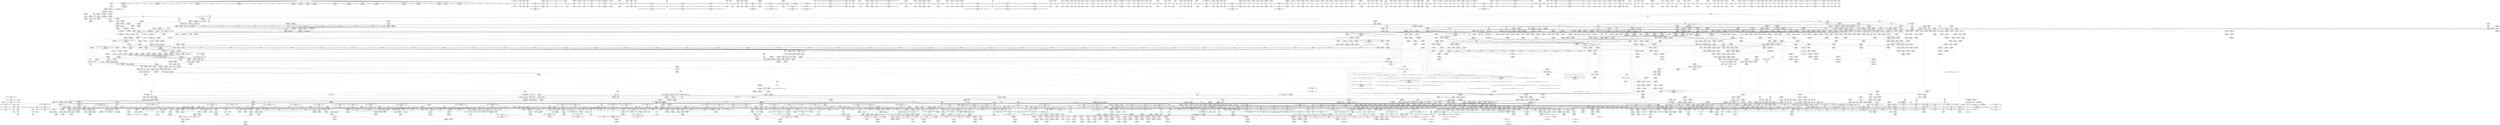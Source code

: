 digraph {
	CE0x869c9a0 [shape=record,shape=Mrecord,label="{CE0x869c9a0|rcu_lock_acquire:tmp}"]
	CE0x4ec20e0 [shape=record,shape=Mrecord,label="{CE0x4ec20e0|__llvm_gcov_indirect_counter_increment114:entry|*SummSink*}"]
	CE0x8688640 [shape=record,shape=Mrecord,label="{CE0x8688640|i64**_getelementptr_inbounds_(_3_x_i64*_,_3_x_i64*_*___llvm_gcda_edge_table,_i64_0,_i64_0)|*Constant*|*SummSink*}"]
	CE0x5b8e5f0 [shape=record,shape=Mrecord,label="{CE0x5b8e5f0|i64*_getelementptr_inbounds_(_2_x_i64_,_2_x_i64_*___llvm_gcov_ctr21,_i64_0,_i64_1)|*Constant*|*SummSource*}"]
	CE0x6eda2d0 [shape=record,shape=Mrecord,label="{CE0x6eda2d0|tomoyo_read_unlock:idx|Function::tomoyo_read_unlock&Arg::idx::|*SummSource*}"]
	CE0x832fb60 [shape=record,shape=Mrecord,label="{CE0x832fb60|tomoyo_const_part_length:tmp16|security/tomoyo/util.c,627|*SummSink*}"]
	CE0x6b22220 [shape=record,shape=Mrecord,label="{CE0x6b22220|tomoyo_get_mode:tmp16|security/tomoyo/util.c,983}"]
	CE0x8680ee0 [shape=record,shape=Mrecord,label="{CE0x8680ee0|tomoyo_get_mode:tmp4|security/tomoyo/util.c,978}"]
	CE0x4f46830 [shape=record,shape=Mrecord,label="{CE0x4f46830|tomoyo_path_perm:tmp7|security/tomoyo/file.c,797}"]
	CE0x6bbd290 [shape=record,shape=Mrecord,label="{CE0x6bbd290|tomoyo_fill_path_info:call2|security/tomoyo/util.c,666}"]
	CE0x6bf0870 [shape=record,shape=Mrecord,label="{CE0x6bf0870|tomoyo_path_perm:if.then5}"]
	CE0x6e10aa0 [shape=record,shape=Mrecord,label="{CE0x6e10aa0|tomoyo_const_part_length:tmp30|security/tomoyo/util.c,641|*SummSource*}"]
	CE0x5b6fbc0 [shape=record,shape=Mrecord,label="{CE0x5b6fbc0|tomoyo_path_perm:frombool|security/tomoyo/file.c,800|*SummSource*}"]
	CE0x8483f30 [shape=record,shape=Mrecord,label="{CE0x8483f30|tomoyo_audit_path_log:r|Function::tomoyo_audit_path_log&Arg::r::}"]
	CE0x4e04fe0 [shape=record,shape=Mrecord,label="{CE0x4e04fe0|tomoyo_get_mode:tmp22|security/tomoyo/util.c,986}"]
	CE0x6b9c8a0 [shape=record,shape=Mrecord,label="{CE0x6b9c8a0|tomoyo_read_unlock:tmp3|*SummSink*}"]
	CE0x5d3f440 [shape=record,shape=Mrecord,label="{CE0x5d3f440|GLOBAL:kfree|*Constant*}"]
	CE0x698f3e0 [shape=record,shape=Mrecord,label="{CE0x698f3e0|GLOBAL:tomoyo_encode|*Constant*|*SummSource*}"]
	CE0x6c70fe0 [shape=record,shape=Mrecord,label="{CE0x6c70fe0|tomoyo_path_permission:tmp2|security/tomoyo/file.c,563}"]
	CE0x4f95780 [shape=record,shape=Mrecord,label="{CE0x4f95780|tomoyo_path_permission:tmp22|security/tomoyo/file.c,574|*SummSink*}"]
	CE0x86021f0 [shape=record,shape=Mrecord,label="{CE0x86021f0|tomoyo_path_perm:tmp13|security/tomoyo/file.c,799|*SummSink*}"]
	CE0x6d31240 [shape=record,shape=Mrecord,label="{CE0x6d31240|tomoyo_domain:tmp18|security/tomoyo/common.h,1205|*SummSource*}"]
	CE0x8348bb0 [shape=record,shape=Mrecord,label="{CE0x8348bb0|tomoyo_fill_path_info:name1|security/tomoyo/util.c,663|*SummSink*}"]
	CE0x6df07e0 [shape=record,shape=Mrecord,label="{CE0x6df07e0|tomoyo_path_permission:tmp|*SummSource*}"]
	CE0x6af4570 [shape=record,shape=Mrecord,label="{CE0x6af4570|tomoyo_const_part_length:tmp26|security/tomoyo/util.c,641}"]
	CE0x4fd0a50 [shape=record,shape=Mrecord,label="{CE0x4fd0a50|_call_void_rcu_lock_acquire(%struct.lockdep_map*_%dep_map)_#9,_!dbg_!38906|include/linux/srcu.h,222}"]
	CE0x8485ac0 [shape=record,shape=Mrecord,label="{CE0x8485ac0|tomoyo_read_lock:bb}"]
	CE0x6a5c7b0 [shape=record,shape=Mrecord,label="{CE0x6a5c7b0|i64*_getelementptr_inbounds_(_5_x_i64_,_5_x_i64_*___llvm_gcov_ctr28130,_i64_0,_i64_3)|*Constant*}"]
	CE0x866ed30 [shape=record,shape=Mrecord,label="{CE0x866ed30|%struct.task_struct*_(%struct.task_struct**)*_asm_movq_%gs:$_1:P_,$0_,_r,im,_dirflag_,_fpsr_,_flags_|*SummSink*}"]
	CE0x5b0aa00 [shape=record,shape=Mrecord,label="{CE0x5b0aa00|tomoyo_path_perm:tmp11|security/tomoyo/file.c,797}"]
	CE0x8640900 [shape=record,shape=Mrecord,label="{CE0x8640900|i64*_getelementptr_inbounds_(_12_x_i64_,_12_x_i64_*___llvm_gcov_ctr31133,_i64_0,_i64_9)|*Constant*|*SummSource*}"]
	"CONST[source:2(external),value:2(dynamic)][purpose:{subject}][SrcIdx:16]"
	CE0x5cc30f0 [shape=record,shape=Mrecord,label="{CE0x5cc30f0|tomoyo_path_permission:tmp17|security/tomoyo/file.c,571}"]
	CE0x5b34130 [shape=record,shape=Mrecord,label="{CE0x5b34130|tomoyo_get_mode:if.end14|*SummSink*}"]
	CE0x5bc7650 [shape=record,shape=Mrecord,label="{CE0x5bc7650|rcu_lock_acquire:map|Function::rcu_lock_acquire&Arg::map::|*SummSink*}"]
	CE0x85b8a50 [shape=record,shape=Mrecord,label="{CE0x85b8a50|tomoyo_add_slash:tmp8|security/tomoyo/file.c,132}"]
	CE0x5d63960 [shape=record,shape=Mrecord,label="{CE0x5d63960|tomoyo_fill_path_info:ptr|Function::tomoyo_fill_path_info&Arg::ptr::}"]
	CE0x84fb2c0 [shape=record,shape=Mrecord,label="{CE0x84fb2c0|GLOBAL:tomoyo_init_request_info|*Constant*}"]
	CE0x84e2c60 [shape=record,shape=Mrecord,label="{CE0x84e2c60|tomoyo_domain:land.lhs.true2|*SummSink*}"]
	CE0x6aeb360 [shape=record,shape=Mrecord,label="{CE0x6aeb360|tomoyo_init_request_info:if.end|*SummSource*}"]
	CE0x6b58e00 [shape=record,shape=Mrecord,label="{CE0x6b58e00|40:_%struct.tomoyo_policy_namespace*,_48:_i8,_:_GCRE_tomoyo_kernel_domain_external_global_%struct.tomoyo_domain_info_48,49_|*MultipleSource*|security/tomoyo/util.c,1005|security/tomoyo/util.c,1007|Function::tomoyo_init_request_info&Arg::domain::}"]
	CE0x6b22aa0 [shape=record,shape=Mrecord,label="{CE0x6b22aa0|tomoyo_fill_path_info:tmp2|*LoadInst*|security/tomoyo/util.c,663}"]
	CE0x7990340 [shape=record,shape=Mrecord,label="{CE0x7990340|GLOBAL:tomoyo_index2category|Global_var:tomoyo_index2category|*SummSink*}"]
	CE0x69f7ff0 [shape=record,shape=Mrecord,label="{CE0x69f7ff0|i8*_getelementptr_inbounds_(_25_x_i8_,_25_x_i8_*_.str12,_i32_0,_i32_0)|*Constant*}"]
	CE0x4f66b10 [shape=record,shape=Mrecord,label="{CE0x4f66b10|i64*_getelementptr_inbounds_(_31_x_i64_,_31_x_i64_*___llvm_gcov_ctr43150,_i64_0,_i64_3)|*Constant*|*SummSink*}"]
	CE0x4fc34d0 [shape=record,shape=Mrecord,label="{CE0x4fc34d0|tomoyo_get_mode:tmp12|security/tomoyo/util.c,982|*SummSource*}"]
	CE0x6ec56c0 [shape=record,shape=Mrecord,label="{CE0x6ec56c0|tomoyo_const_part_length:tmp41|security/tomoyo/util.c,644|*SummSource*}"]
	CE0x6aeab10 [shape=record,shape=Mrecord,label="{CE0x6aeab10|tomoyo_read_lock:tmp2|*SummSource*}"]
	CE0x5f24480 [shape=record,shape=Mrecord,label="{CE0x5f24480|tomoyo_domain:tmp16|security/tomoyo/common.h,1205|*SummSource*}"]
	CE0x5198bc0 [shape=record,shape=Mrecord,label="{CE0x5198bc0|tomoyo_get_realpath:tmp5|security/tomoyo/file.c,151}"]
	CE0x6f50b40 [shape=record,shape=Mrecord,label="{CE0x6f50b40|tomoyo_fill_path_info:tmp13|*LoadInst*|security/tomoyo/util.c,668}"]
	CE0x8637cd0 [shape=record,shape=Mrecord,label="{CE0x8637cd0|i32_255|*Constant*|*SummSink*}"]
	CE0x797a360 [shape=record,shape=Mrecord,label="{CE0x797a360|tomoyo_const_part_length:conv14|security/tomoyo/util.c,641|*SummSink*}"]
	CE0x6945ca0 [shape=record,shape=Mrecord,label="{CE0x6945ca0|tomoyo_const_part_length:tmp15|security/tomoyo/util.c,627|*SummSource*}"]
	CE0x6de1920 [shape=record,shape=Mrecord,label="{CE0x6de1920|tomoyo_path_permission:arrayidx|security/tomoyo/file.c,563|*SummSource*}"]
	CE0x69ab9a0 [shape=record,shape=Mrecord,label="{CE0x69ab9a0|get_current:tmp2|*SummSource*}"]
	CE0x838abf0 [shape=record,shape=Mrecord,label="{CE0x838abf0|i64*_getelementptr_inbounds_(_31_x_i64_,_31_x_i64_*___llvm_gcov_ctr43150,_i64_0,_i64_27)|*Constant*|*SummSink*}"]
	CE0x86258c0 [shape=record,shape=Mrecord,label="{CE0x86258c0|get_current:tmp}"]
	CE0x5bee440 [shape=record,shape=Mrecord,label="{CE0x5bee440|i64*_getelementptr_inbounds_(_4_x_i64_,_4_x_i64_*___llvm_gcov_ctr33,_i64_0,_i64_2)|*Constant*|*SummSink*}"]
	CE0x8348780 [shape=record,shape=Mrecord,label="{CE0x8348780|i64*_getelementptr_inbounds_(_6_x_i64_,_6_x_i64_*___llvm_gcov_ctr25,_i64_0,_i64_3)|*Constant*}"]
	CE0x6cc4ab0 [shape=record,shape=Mrecord,label="{CE0x6cc4ab0|tomoyo_init_request_info:bb|*SummSource*}"]
	CE0x4ff72e0 [shape=record,shape=Mrecord,label="{CE0x4ff72e0|tomoyo_const_part_length:tmp26|security/tomoyo/util.c,641|*SummSink*}"]
	CE0x6ecd9f0 [shape=record,shape=Mrecord,label="{CE0x6ecd9f0|tomoyo_fill_path_info:tmp8|security/tomoyo/util.c,667|*SummSource*}"]
	CE0x5f5e720 [shape=record,shape=Mrecord,label="{CE0x5f5e720|0:_i8,_array:_GCRE_tomoyo_index2category_constant_39_x_i8_c_00_00_00_00_00_00_00_00_00_00_00_00_00_00_00_00_00_00_00_00_00_00_00_01_01_01_01_01_01_01_01_01_01_01_01_01_01_01_02_,_align_16:_elem_20::|security/tomoyo/util.c,983}"]
	CE0x69464f0 [shape=record,shape=Mrecord,label="{CE0x69464f0|tomoyo_get_mode:if.end14|*SummSource*}"]
	CE0x6d72930 [shape=record,shape=Mrecord,label="{CE0x6d72930|_call_void_kfree(i8*_%tmp38)_#9,_!dbg_!38960|security/tomoyo/file.c,822}"]
	CE0x8637bc0 [shape=record,shape=Mrecord,label="{CE0x8637bc0|i32_255|*Constant*|*SummSource*}"]
	CE0x6dc8fd0 [shape=record,shape=Mrecord,label="{CE0x6dc8fd0|128:_i8*,_1208:_%struct.file*,_:_CMRE_8,16_|*MultipleSource*|security/tomoyo/common.h,1205|security/tomoyo/common.h,1205}"]
	CE0x6f2d660 [shape=record,shape=Mrecord,label="{CE0x6f2d660|__llvm_gcov_indirect_counter_increment:tmp5|*SummSource*}"]
	CE0x6a60410 [shape=record,shape=Mrecord,label="{CE0x6a60410|i64_8|*Constant*|*SummSink*}"]
	CE0x5d70050 [shape=record,shape=Mrecord,label="{CE0x5d70050|tomoyo_const_part_length:sw.bb9}"]
	CE0x83b1a80 [shape=record,shape=Mrecord,label="{CE0x83b1a80|rcu_lock_acquire:tmp1|*SummSource*}"]
	CE0x6d400e0 [shape=record,shape=Mrecord,label="{CE0x6d400e0|tomoyo_init_request_info:ns|security/tomoyo/util.c,1010}"]
	CE0x5e3c370 [shape=record,shape=Mrecord,label="{CE0x5e3c370|i64*_getelementptr_inbounds_(_6_x_i64_,_6_x_i64_*___llvm_gcov_ctr25,_i64_0,_i64_3)|*Constant*|*SummSource*}"]
	CE0x862e760 [shape=record,shape=Mrecord,label="{CE0x862e760|tomoyo_add_slash:tmp4|security/tomoyo/file.c,131|*SummSink*}"]
	CE0x83748f0 [shape=record,shape=Mrecord,label="{CE0x83748f0|tomoyo_const_part_length:tmp45|security/tomoyo/util.c,645|*SummSink*}"]
	CE0x6f69620 [shape=record,shape=Mrecord,label="{CE0x6f69620|tomoyo_fill_path_info:call11|security/tomoyo/util.c,669}"]
	CE0x8601aa0 [shape=record,shape=Mrecord,label="{CE0x8601aa0|i64*_getelementptr_inbounds_(_25_x_i64_,_25_x_i64_*___llvm_gcov_ctr11,_i64_0,_i64_3)|*Constant*|*SummSource*}"]
	CE0x6da6b90 [shape=record,shape=Mrecord,label="{CE0x6da6b90|tomoyo_path_permission:tmp13|security/tomoyo/file.c,566|*SummSink*}"]
	CE0x5030c10 [shape=record,shape=Mrecord,label="{CE0x5030c10|tomoyo_get_mode:tmp18|security/tomoyo/util.c,985}"]
	CE0x6a29910 [shape=record,shape=Mrecord,label="{CE0x6a29910|tomoyo_path_perm:cmp|security/tomoyo/file.c,798|*SummSource*}"]
	CE0x6e566f0 [shape=record,shape=Mrecord,label="{CE0x6e566f0|128:_i8*,_1208:_%struct.file*,_:_CMRE_23,24_}"]
	CE0x5d058d0 [shape=record,shape=Mrecord,label="{CE0x5d058d0|i32_1|*Constant*}"]
	CE0x6cfaee0 [shape=record,shape=Mrecord,label="{CE0x6cfaee0|i64*_getelementptr_inbounds_(_2_x_i64_,_2_x_i64_*___llvm_gcov_ctr53148,_i64_0,_i64_0)|*Constant*|*SummSource*}"]
	CE0x5de6c00 [shape=record,shape=Mrecord,label="{CE0x5de6c00|tomoyo_fill_path_info:bb}"]
	CE0x6f692f0 [shape=record,shape=Mrecord,label="{CE0x6f692f0|tomoyo_fill_path_info:is_patterned|security/tomoyo/util.c,668}"]
	CE0x863fe50 [shape=record,shape=Mrecord,label="{CE0x863fe50|tomoyo_get_mode:tmp21|security/tomoyo/util.c,985}"]
	CE0x846da00 [shape=record,shape=Mrecord,label="{CE0x846da00|tomoyo_init_request_info:tmp13|*LoadInst*|security/tomoyo/util.c,1011|*SummSink*}"]
	CE0x6de1d00 [shape=record,shape=Mrecord,label="{CE0x6de1d00|tomoyo_fill_path_info:tmp2|*LoadInst*|security/tomoyo/util.c,663|*SummSink*}"]
	CE0x69f51a0 [shape=record,shape=Mrecord,label="{CE0x69f51a0|tomoyo_fill_path_info:is_dir|security/tomoyo/util.c,667|*SummSink*}"]
	CE0x6cf9d60 [shape=record,shape=Mrecord,label="{CE0x6cf9d60|get_current:tmp4|./arch/x86/include/asm/current.h,14}"]
	CE0x83847f0 [shape=record,shape=Mrecord,label="{CE0x83847f0|tomoyo_path_perm:tmp7|security/tomoyo/file.c,797|*SummSource*}"]
	CE0x6c18e60 [shape=record,shape=Mrecord,label="{CE0x6c18e60|tomoyo_init_request_info:tmp8|security/tomoyo/util.c,1005}"]
	CE0x6c58de0 [shape=record,shape=Mrecord,label="{CE0x6c58de0|_call_void_mcount()_#3}"]
	CE0x6f5ee80 [shape=record,shape=Mrecord,label="{CE0x6f5ee80|tomoyo_fill_path_info:is_patterned|security/tomoyo/util.c,668}"]
	CE0x84e09e0 [shape=record,shape=Mrecord,label="{CE0x84e09e0|tomoyo_const_part_length:tmp48|security/tomoyo/util.c,649|*SummSource*}"]
	CE0x4ec1bb0 [shape=record,shape=Mrecord,label="{CE0x4ec1bb0|tomoyo_audit_path_log:tmp4|security/tomoyo/file.c,168|*SummSink*}"]
	CE0x5c1c4d0 [shape=record,shape=Mrecord,label="{CE0x5c1c4d0|srcu_read_unlock:dep_map|include/linux/srcu.h,236|*SummSource*}"]
	CE0x5ceac70 [shape=record,shape=Mrecord,label="{CE0x5ceac70|128:_i8*,_1208:_%struct.file*,_:_CMRE_36,37_}"]
	CE0x6e56e20 [shape=record,shape=Mrecord,label="{CE0x6e56e20|128:_i8*,_1208:_%struct.file*,_:_CMRE_29,30_}"]
	CE0x504c600 [shape=record,shape=Mrecord,label="{CE0x504c600|GLOBAL:__llvm_gcov_ctr31133|Global_var:__llvm_gcov_ctr31133}"]
	CE0x5c60a30 [shape=record,shape=Mrecord,label="{CE0x5c60a30|_ret_%struct.task_struct*_%tmp4,_!dbg_!38905|./arch/x86/include/asm/current.h,14|*SummSource*}"]
	CE0x6ba8d60 [shape=record,shape=Mrecord,label="{CE0x6ba8d60|rcu_lock_release:tmp1}"]
	CE0x6d41f60 [shape=record,shape=Mrecord,label="{CE0x6d41f60|tomoyo_init_request_info:conv|security/tomoyo/util.c,1010|*SummSource*}"]
	CE0x6a181e0 [shape=record,shape=Mrecord,label="{CE0x6a181e0|__llvm_gcov_indirect_counter_increment114:predecessor|Function::__llvm_gcov_indirect_counter_increment114&Arg::predecessor::|*SummSink*}"]
	CE0x69b2180 [shape=record,shape=Mrecord,label="{CE0x69b2180|GLOBAL:tomoyo_p2mac|Global_var:tomoyo_p2mac|*SummSink*}"]
	CE0x6a6b210 [shape=record,shape=Mrecord,label="{CE0x6a6b210|tomoyo_path_perm:tmp14|security/tomoyo/file.c,800}"]
	CE0x8680890 [shape=record,shape=Mrecord,label="{CE0x8680890|i64*_getelementptr_inbounds_(_5_x_i64_,_5_x_i64_*___llvm_gcov_ctr28130,_i64_0,_i64_0)|*Constant*}"]
	CE0x8373800 [shape=record,shape=Mrecord,label="{CE0x8373800|i64*_getelementptr_inbounds_(_31_x_i64_,_31_x_i64_*___llvm_gcov_ctr43150,_i64_0,_i64_26)|*Constant*}"]
	CE0x698c090 [shape=record,shape=Mrecord,label="{CE0x698c090|tomoyo_read_unlock:tmp2|*SummSource*}"]
	CE0x5047300 [shape=record,shape=Mrecord,label="{CE0x5047300|i64_1|*Constant*}"]
	CE0x68dfcb0 [shape=record,shape=Mrecord,label="{CE0x68dfcb0|tomoyo_get_mode:call|security/tomoyo/util.c,980}"]
	CE0x5b7d490 [shape=record,shape=Mrecord,label="{CE0x5b7d490|tomoyo_fill_path_info:conv7|security/tomoyo/util.c,668|*SummSource*}"]
	CE0x6f50cc0 [shape=record,shape=Mrecord,label="{CE0x6f50cc0|tomoyo_fill_path_info:const_len6|security/tomoyo/util.c,668}"]
	CE0x6c70bf0 [shape=record,shape=Mrecord,label="{CE0x6c70bf0|tomoyo_fill_path_info:tmp1|*SummSource*}"]
	CE0x6aeaaa0 [shape=record,shape=Mrecord,label="{CE0x6aeaaa0|tomoyo_read_lock:tmp2}"]
	CE0x4efb550 [shape=record,shape=Mrecord,label="{CE0x4efb550|tomoyo_get_mode:tmp28|security/tomoyo/util.c,988|*SummSink*}"]
	CE0x6b30750 [shape=record,shape=Mrecord,label="{CE0x6b30750|srcu_read_unlock:tmp2|*SummSink*}"]
	CE0x6e11060 [shape=record,shape=Mrecord,label="{CE0x6e11060|tomoyo_const_part_length:tmp31|security/tomoyo/util.c,641|*SummSource*}"]
	CE0x6dc8e90 [shape=record,shape=Mrecord,label="{CE0x6dc8e90|128:_i8*,_1208:_%struct.file*,_:_CMRE_7,8_}"]
	CE0x6938280 [shape=record,shape=Mrecord,label="{CE0x6938280|tomoyo_domain:tmp9|security/tomoyo/common.h,1205|*SummSource*}"]
	CE0x6d327e0 [shape=record,shape=Mrecord,label="{CE0x6d327e0|tomoyo_const_part_length:incdec.ptr7|security/tomoyo/util.c,631}"]
	CE0x6d31160 [shape=record,shape=Mrecord,label="{CE0x6d31160|tomoyo_domain:tmp17|security/tomoyo/common.h,1205|*SummSink*}"]
	CE0x6c72870 [shape=record,shape=Mrecord,label="{CE0x6c72870|%struct.lockdep_map*_null|*Constant*|*SummSource*}"]
	CE0x8638010 [shape=record,shape=Mrecord,label="{CE0x8638010|tomoyo_domain:tmp15|security/tomoyo/common.h,1205}"]
	CE0x83c2820 [shape=record,shape=Mrecord,label="{CE0x83c2820|tomoyo_const_part_length:tmp21|security/tomoyo/util.c,631|*SummSink*}"]
	CE0x5118270 [shape=record,shape=Mrecord,label="{CE0x5118270|i32_9|*Constant*|*SummSource*}"]
	CE0x5e1f520 [shape=record,shape=Mrecord,label="{CE0x5e1f520|tomoyo_add_slash:entry|*SummSink*}"]
	CE0x69facf0 [shape=record,shape=Mrecord,label="{CE0x69facf0|i64_12|*Constant*|*SummSink*}"]
	CE0x5af6210 [shape=record,shape=Mrecord,label="{CE0x5af6210|tomoyo_const_part_length:tmp23|security/tomoyo/util.c,634}"]
	CE0x6c72a30 [shape=record,shape=Mrecord,label="{CE0x6c72a30|%struct.lockdep_map*_null|*Constant*|*SummSink*}"]
	CE0x798ec50 [shape=record,shape=Mrecord,label="{CE0x798ec50|i64_5|*Constant*|*SummSink*}"]
	CE0x6f77880 [shape=record,shape=Mrecord,label="{CE0x6f77880|tomoyo_path_permission:operation|Function::tomoyo_path_permission&Arg::operation::|*SummSink*}"]
	CE0x5e654d0 [shape=record,shape=Mrecord,label="{CE0x5e654d0|tomoyo_path_perm:tmp48|security/tomoyo/file.c,828}"]
	CE0x6a554f0 [shape=record,shape=Mrecord,label="{CE0x6a554f0|i64*_getelementptr_inbounds_(_4_x_i64_,_4_x_i64_*___llvm_gcov_ctr33,_i64_0,_i64_0)|*Constant*}"]
	CE0x6d87dc0 [shape=record,shape=Mrecord,label="{CE0x6d87dc0|tomoyo_const_part_length:tmp35|security/tomoyo/util.c,643|*SummSource*}"]
	CE0x4e684c0 [shape=record,shape=Mrecord,label="{CE0x4e684c0|tomoyo_path_permission:tmp19|security/tomoyo/file.c,573|*SummSink*}"]
	CE0x6d50c60 [shape=record,shape=Mrecord,label="{CE0x6d50c60|_ret_void|*SummSource*}"]
	CE0x6b062d0 [shape=record,shape=Mrecord,label="{CE0x6b062d0|_call_void_mcount()_#3|*SummSource*}"]
	CE0x83e0c20 [shape=record,shape=Mrecord,label="{CE0x83e0c20|tomoyo_get_mode:mode.0}"]
	CE0x6bbdc30 [shape=record,shape=Mrecord,label="{CE0x6bbdc30|GLOBAL:tomoyo_ss|Global_var:tomoyo_ss}"]
	CE0x6bb4a70 [shape=record,shape=Mrecord,label="{CE0x6bb4a70|0:_i8,_array:_GCRE_tomoyo_index2category_constant_39_x_i8_c_00_00_00_00_00_00_00_00_00_00_00_00_00_00_00_00_00_00_00_00_00_00_00_01_01_01_01_01_01_01_01_01_01_01_01_01_01_01_02_,_align_16:_elem_35::|security/tomoyo/util.c,983}"]
	CE0x5de7d00 [shape=record,shape=Mrecord,label="{CE0x5de7d00|tomoyo_get_mode:bb|*SummSource*}"]
	CE0x5ca4840 [shape=record,shape=Mrecord,label="{CE0x5ca4840|i64_6|*Constant*}"]
	CE0x6c3c320 [shape=record,shape=Mrecord,label="{CE0x6c3c320|VOIDTB_TE:_CE_2272,6368_|*MultipleSource*|security/tomoyo/util.c,1010|security/tomoyo/file.c,564|Function::tomoyo_get_mode&Arg::ns::}"]
	CE0x6a701b0 [shape=record,shape=Mrecord,label="{CE0x6a701b0|GLOBAL:lock_release|*Constant*|*SummSink*}"]
	CE0x5c3a560 [shape=record,shape=Mrecord,label="{CE0x5c3a560|tomoyo_get_realpath:return}"]
	CE0x4ff7840 [shape=record,shape=Mrecord,label="{CE0x4ff7840|srcu_read_unlock:tmp1|*SummSource*}"]
	CE0x5081e70 [shape=record,shape=Mrecord,label="{CE0x5081e70|tomoyo_path_permission:ns|security/tomoyo/file.c,564|*SummSource*}"]
	CE0x69fb3d0 [shape=record,shape=Mrecord,label="{CE0x69fb3d0|tomoyo_path_perm:tmp25|security/tomoyo/file.c,814|*SummSink*}"]
	CE0x5d70e90 [shape=record,shape=Mrecord,label="{CE0x5d70e90|tomoyo_get_realpath:name|security/tomoyo/file.c,150}"]
	CE0x69e8820 [shape=record,shape=Mrecord,label="{CE0x69e8820|GLOBAL:__srcu_read_unlock|*Constant*}"]
	CE0x6f4c360 [shape=record,shape=Mrecord,label="{CE0x6f4c360|tomoyo_fill_path_info:sub|security/tomoyo/util.c,667}"]
	CE0x51249e0 [shape=record,shape=Mrecord,label="{CE0x51249e0|tomoyo_path_perm:idxprom|security/tomoyo/file.c,797|*SummSink*}"]
	CE0x5ab51f0 [shape=record,shape=Mrecord,label="{CE0x5ab51f0|__llvm_gcov_indirect_counter_increment:predecessor|Function::__llvm_gcov_indirect_counter_increment&Arg::predecessor::|*SummSource*}"]
	CE0x4e0d9e0 [shape=record,shape=Mrecord,label="{CE0x4e0d9e0|i64*_getelementptr_inbounds_(_2_x_i64_,_2_x_i64_*___llvm_gcov_ctr26203,_i64_0,_i64_1)|*Constant*}"]
	CE0x6a29f50 [shape=record,shape=Mrecord,label="{CE0x6a29f50|tomoyo_path_perm:tmp8|security/tomoyo/file.c,797|*SummSource*}"]
	CE0x6ac37e0 [shape=record,shape=Mrecord,label="{CE0x6ac37e0|tomoyo_const_part_length:conv8|security/tomoyo/util.c,632|*SummSource*}"]
	CE0x6a90710 [shape=record,shape=Mrecord,label="{CE0x6a90710|tomoyo_path_perm:conv|security/tomoyo/file.c,800|*SummSource*}"]
	CE0x869ca70 [shape=record,shape=Mrecord,label="{CE0x869ca70|i64*_getelementptr_inbounds_(_4_x_i64_,_4_x_i64_*___llvm_gcov_ctr24,_i64_0,_i64_0)|*Constant*}"]
	CE0x6eda600 [shape=record,shape=Mrecord,label="{CE0x6eda600|_ret_void,_!dbg_!38904|security/tomoyo/common.h,1110}"]
	CE0x84138a0 [shape=record,shape=Mrecord,label="{CE0x84138a0|tomoyo_add_slash:is_dir|security/tomoyo/file.c,131|*SummSource*}"]
	CE0x6f749f0 [shape=record,shape=Mrecord,label="{CE0x6f749f0|tomoyo_const_part_length:incdec.ptr|security/tomoyo/util.c,626|*SummSource*}"]
	CE0x5c3f640 [shape=record,shape=Mrecord,label="{CE0x5c3f640|tomoyo_fill_path_info:tmp10|*SummSink*}"]
	CE0x6df2480 [shape=record,shape=Mrecord,label="{CE0x6df2480|_ret_void,_!dbg_!38929|security/tomoyo/util.c,670|*SummSink*}"]
	CE0x84ecda0 [shape=record,shape=Mrecord,label="{CE0x84ecda0|rcu_lock_acquire:tmp7}"]
	CE0x832ffe0 [shape=record,shape=Mrecord,label="{CE0x832ffe0|tomoyo_get_mode:idxprom|security/tomoyo/util.c,981|*SummSource*}"]
	CE0x6b3b360 [shape=record,shape=Mrecord,label="{CE0x6b3b360|rcu_lock_acquire:bb}"]
	CE0x6a90900 [shape=record,shape=Mrecord,label="{CE0x6a90900|i32_3|*Constant*|*SummSource*}"]
	CE0x4e682b0 [shape=record,shape=Mrecord,label="{CE0x4e682b0|i64_6|*Constant*|*SummSource*}"]
	CE0x5b687d0 [shape=record,shape=Mrecord,label="{CE0x5b687d0|i64*_getelementptr_inbounds_(_25_x_i64_,_25_x_i64_*___llvm_gcov_ctr11,_i64_0,_i64_0)|*Constant*|*SummSink*}"]
	CE0x6caf370 [shape=record,shape=Mrecord,label="{CE0x6caf370|128:_i8*,_1208:_%struct.file*,_:_CMRE_144,152_|*MultipleSource*|security/tomoyo/common.h,1205|security/tomoyo/common.h,1205}"]
	CE0x6ce3d90 [shape=record,shape=Mrecord,label="{CE0x6ce3d90|_call_void_lock_acquire(%struct.lockdep_map*_%map,_i32_0,_i32_0,_i32_2,_i32_0,_%struct.lockdep_map*_null,_i64_ptrtoint_(i8*_blockaddress(_rcu_lock_acquire,_%__here)_to_i64))_#9,_!dbg_!38907|include/linux/rcupdate.h,418|*SummSink*}"]
	CE0x83f1d30 [shape=record,shape=Mrecord,label="{CE0x83f1d30|tomoyo_fill_path_info:call|security/tomoyo/util.c,664|*SummSink*}"]
	CE0x4ff7220 [shape=record,shape=Mrecord,label="{CE0x4ff7220|tomoyo_const_part_length:tmp26|security/tomoyo/util.c,641|*SummSource*}"]
	CE0x6d1c770 [shape=record,shape=Mrecord,label="{CE0x6d1c770|tomoyo_get_mode:index|Function::tomoyo_get_mode&Arg::index::|*SummSink*}"]
	CE0x5bd4640 [shape=record,shape=Mrecord,label="{CE0x5bd4640|i32_2|*Constant*|*SummSource*}"]
	CE0x6a90520 [shape=record,shape=Mrecord,label="{CE0x6a90520|GLOBAL:tomoyo_read_lock|*Constant*|*SummSink*}"]
	CE0x6ad5930 [shape=record,shape=Mrecord,label="{CE0x6ad5930|tomoyo_path_perm:tmp19|security/tomoyo/file.c,805}"]
	CE0x6945750 [shape=record,shape=Mrecord,label="{CE0x6945750|tomoyo_domain:tmp23|security/tomoyo/common.h,1205|*SummSink*}"]
	CE0x5124280 [shape=record,shape=Mrecord,label="{CE0x5124280|tomoyo_path_perm:operation|Function::tomoyo_path_perm&Arg::operation::}"]
	CE0x6d2fa60 [shape=record,shape=Mrecord,label="{CE0x6d2fa60|srcu_read_unlock:tmp|*SummSink*}"]
	CE0x6e4e620 [shape=record,shape=Mrecord,label="{CE0x6e4e620|tomoyo_domain:tmp6|security/tomoyo/common.h,1205|*SummSink*}"]
	CE0x838a600 [shape=record,shape=Mrecord,label="{CE0x838a600|i64*_getelementptr_inbounds_(_31_x_i64_,_31_x_i64_*___llvm_gcov_ctr43150,_i64_0,_i64_27)|*Constant*}"]
	CE0x69e8740 [shape=record,shape=Mrecord,label="{CE0x69e8740|get_current:bb}"]
	CE0x5c946c0 [shape=record,shape=Mrecord,label="{CE0x5c946c0|GLOBAL:tomoyo_get_mode|*Constant*|*SummSink*}"]
	CE0x6e07d10 [shape=record,shape=Mrecord,label="{CE0x6e07d10|tomoyo_get_realpath:tmp11|security/tomoyo/file.c,156}"]
	CE0x7972e80 [shape=record,shape=Mrecord,label="{CE0x7972e80|i8*_null|*Constant*}"]
	CE0x69e5570 [shape=record,shape=Mrecord,label="{CE0x69e5570|0:_%struct.tomoyo_obj_info*,_16:_%struct.tomoyo_domain_info*,_24:_%struct.tomoyo_path_info*,_40:_i8,_72:_i8,_75:_i8,_76:_i8,_77:_i8,_:_SCMRE_48,49_}"]
	CE0x8503e60 [shape=record,shape=Mrecord,label="{CE0x8503e60|tomoyo_add_slash:tmp3|security/tomoyo/file.c,131|*SummSink*}"]
	CE0x6c09b30 [shape=record,shape=Mrecord,label="{CE0x6c09b30|tomoyo_get_mode:if.then2|*SummSource*}"]
	CE0x5af5570 [shape=record,shape=Mrecord,label="{CE0x5af5570|tomoyo_path_perm:arrayidx|security/tomoyo/file.c,797|*SummSource*}"]
	CE0x6a60da0 [shape=record,shape=Mrecord,label="{CE0x6a60da0|tomoyo_get_mode:tmp20|security/tomoyo/util.c,985}"]
	CE0x8503c90 [shape=record,shape=Mrecord,label="{CE0x8503c90|tomoyo_add_slash:tobool|security/tomoyo/file.c,131|*SummSink*}"]
	CE0x4ed7d60 [shape=record,shape=Mrecord,label="{CE0x4ed7d60|tomoyo_path_permission:retval.0|*SummSource*}"]
	CE0x4e1fad0 [shape=record,shape=Mrecord,label="{CE0x4e1fad0|0:_i8,_array:_GCRE_tomoyo_index2category_constant_39_x_i8_c_00_00_00_00_00_00_00_00_00_00_00_00_00_00_00_00_00_00_00_00_00_00_00_01_01_01_01_01_01_01_01_01_01_01_01_01_01_01_02_,_align_16:_elem_24::|security/tomoyo/util.c,983}"]
	CE0x869cfb0 [shape=record,shape=Mrecord,label="{CE0x869cfb0|tomoyo_get_mode:tmp23|security/tomoyo/util.c,986}"]
	CE0x6d3f960 [shape=record,shape=Mrecord,label="{CE0x6d3f960|tomoyo_init_request_info:tmp11|security/tomoyo/util.c,1007|*SummSource*}"]
	CE0x5cfd2c0 [shape=record,shape=Mrecord,label="{CE0x5cfd2c0|i64_13|*Constant*|*SummSource*}"]
	CE0x5bd64d0 [shape=record,shape=Mrecord,label="{CE0x5bd64d0|tomoyo_path_truncate:call|security/tomoyo/tomoyo.c,162|*SummSink*}"]
	CE0x6ac4bc0 [shape=record,shape=Mrecord,label="{CE0x6ac4bc0|tomoyo_path_perm:tmp18|security/tomoyo/file.c,804}"]
	CE0x6eb9140 [shape=record,shape=Mrecord,label="{CE0x6eb9140|GLOBAL:tomoyo_read_unlock|*Constant*|*SummSource*}"]
	CE0x5d67ad0 [shape=record,shape=Mrecord,label="{CE0x5d67ad0|tomoyo_get_mode:default_config|security/tomoyo/util.c,986|*SummSink*}"]
	CE0x5c86a80 [shape=record,shape=Mrecord,label="{CE0x5c86a80|tomoyo_add_slash:tmp13|security/tomoyo/file.c,138|*SummSource*}"]
	CE0x8687d40 [shape=record,shape=Mrecord,label="{CE0x8687d40|GLOBAL:tomoyo_path_permission|*Constant*}"]
	CE0x5012030 [shape=record,shape=Mrecord,label="{CE0x5012030|_call_void_mcount()_#3|*SummSink*}"]
	CE0x5c1d0d0 [shape=record,shape=Mrecord,label="{CE0x5c1d0d0|rcu_lock_release:tmp4|include/linux/rcupdate.h,423|*SummSource*}"]
	CE0x6c09a40 [shape=record,shape=Mrecord,label="{CE0x6c09a40|tomoyo_get_mode:if.then2}"]
	CE0x8425eb0 [shape=record,shape=Mrecord,label="{CE0x8425eb0|tomoyo_get_realpath:tmp|*SummSource*}"]
	CE0x5c1dd40 [shape=record,shape=Mrecord,label="{CE0x5c1dd40|_call_void_lock_release(%struct.lockdep_map*_%map,_i32_1,_i64_ptrtoint_(i8*_blockaddress(_rcu_lock_release,_%__here)_to_i64))_#9,_!dbg_!38907|include/linux/rcupdate.h,423|*SummSink*}"]
	CE0x6a88cd0 [shape=record,shape=Mrecord,label="{CE0x6a88cd0|_ret_i32_%call,_!dbg_!38902|security/tomoyo/common.h,1097}"]
	CE0x84391f0 [shape=record,shape=Mrecord,label="{CE0x84391f0|tomoyo_path_perm:tmp34|security/tomoyo/file.c,821}"]
	CE0x5162b60 [shape=record,shape=Mrecord,label="{CE0x5162b60|tomoyo_path_perm:tmp6|security/tomoyo/file.c,789|*SummSink*}"]
	CE0x8358270 [shape=record,shape=Mrecord,label="{CE0x8358270|tomoyo_path_permission:arrayidx|security/tomoyo/file.c,563|*SummSink*}"]
	CE0x69c2fc0 [shape=record,shape=Mrecord,label="{CE0x69c2fc0|tomoyo_domain:call|security/tomoyo/common.h,1205}"]
	CE0x4f95300 [shape=record,shape=Mrecord,label="{CE0x4f95300|i64*_getelementptr_inbounds_(_10_x_i64_,_10_x_i64_*___llvm_gcov_ctr34,_i64_0,_i64_8)|*Constant*|*SummSink*}"]
	CE0x6a99ae0 [shape=record,shape=Mrecord,label="{CE0x6a99ae0|tomoyo_path_permission:path7|security/tomoyo/file.c,569|*SummSink*}"]
	CE0x8696b50 [shape=record,shape=Mrecord,label="{CE0x8696b50|tomoyo_fill_path_info:land.rhs|*SummSource*}"]
	CE0x6d64e20 [shape=record,shape=Mrecord,label="{CE0x6d64e20|tomoyo_init_request_info:tmp10|security/tomoyo/util.c,1006|*SummSource*}"]
	CE0x8630190 [shape=record,shape=Mrecord,label="{CE0x8630190|tomoyo_const_part_length:tmp50|security/tomoyo/util.c,651}"]
	CE0x6befc60 [shape=record,shape=Mrecord,label="{CE0x6befc60|tomoyo_init_request_info:tmp1|*SummSource*}"]
	CE0x8659390 [shape=record,shape=Mrecord,label="{CE0x8659390|i8_1|*Constant*|*SummSource*}"]
	CE0x838c3a0 [shape=record,shape=Mrecord,label="{CE0x838c3a0|tomoyo_get_mode:tmp|*SummSink*}"]
	CE0x5dc41a0 [shape=record,shape=Mrecord,label="{CE0x5dc41a0|srcu_read_lock:tmp3}"]
	CE0x6ae34d0 [shape=record,shape=Mrecord,label="{CE0x6ae34d0|tomoyo_path_perm:tmp35|security/tomoyo/file.c,821|*SummSink*}"]
	CE0x4efa3b0 [shape=record,shape=Mrecord,label="{CE0x4efa3b0|tomoyo_path_permission:tmp4|security/tomoyo/file.c,564|*SummSource*}"]
	CE0x50123a0 [shape=record,shape=Mrecord,label="{CE0x50123a0|tomoyo_domain:tmp1|*SummSource*}"]
	CE0x6976b70 [shape=record,shape=Mrecord,label="{CE0x6976b70|128:_i8*,_1208:_%struct.file*,_:_CMRE_49,50_}"]
	CE0x6f77180 [shape=record,shape=Mrecord,label="{CE0x6f77180|tomoyo_path_permission:entry|*SummSink*}"]
	CE0x5beeef0 [shape=record,shape=Mrecord,label="{CE0x5beeef0|i64*_getelementptr_inbounds_(_4_x_i64_,_4_x_i64_*___llvm_gcov_ctr33,_i64_0,_i64_0)|*Constant*|*SummSource*}"]
	CE0x6d65460 [shape=record,shape=Mrecord,label="{CE0x6d65460|tomoyo_init_request_info:domain1|security/tomoyo/util.c,1006}"]
	CE0x6e07ab0 [shape=record,shape=Mrecord,label="{CE0x6e07ab0|i64*_getelementptr_inbounds_(_6_x_i64_,_6_x_i64_*___llvm_gcov_ctr25,_i64_0,_i64_5)|*Constant*|*SummSink*}"]
	CE0x6c70830 [shape=record,shape=Mrecord,label="{CE0x6c70830|tomoyo_read_unlock:tmp}"]
	CE0x4fc3630 [shape=record,shape=Mrecord,label="{CE0x4fc3630|tomoyo_get_mode:tmp12|security/tomoyo/util.c,982|*SummSink*}"]
	CE0x866e7b0 [shape=record,shape=Mrecord,label="{CE0x866e7b0|i32_0|*Constant*}"]
	CE0x5db4150 [shape=record,shape=Mrecord,label="{CE0x5db4150|i64*_getelementptr_inbounds_(_5_x_i64_,_5_x_i64_*___llvm_gcov_ctr28130,_i64_0,_i64_0)|*Constant*}"]
	CE0x6ac34c0 [shape=record,shape=Mrecord,label="{CE0x6ac34c0|GLOBAL:tomoyo_domain.__warned|Global_var:tomoyo_domain.__warned|*SummSink*}"]
	CE0x5bc5340 [shape=record,shape=Mrecord,label="{CE0x5bc5340|tomoyo_domain:call3|security/tomoyo/common.h,1205|*SummSink*}"]
	CE0x6bb4d20 [shape=record,shape=Mrecord,label="{CE0x6bb4d20|0:_i8,_array:_GCRE_tomoyo_index2category_constant_39_x_i8_c_00_00_00_00_00_00_00_00_00_00_00_00_00_00_00_00_00_00_00_00_00_00_00_01_01_01_01_01_01_01_01_01_01_01_01_01_01_01_02_,_align_16:_elem_36::|security/tomoyo/util.c,983}"]
	CE0x4e0da50 [shape=record,shape=Mrecord,label="{CE0x4e0da50|i64*_getelementptr_inbounds_(_2_x_i64_,_2_x_i64_*___llvm_gcov_ctr26203,_i64_0,_i64_1)|*Constant*|*SummSource*}"]
	CE0x6a38280 [shape=record,shape=Mrecord,label="{CE0x6a38280|GLOBAL:tomoyo_domain.__warned|Global_var:tomoyo_domain.__warned|*SummSource*}"]
	CE0x6bb08b0 [shape=record,shape=Mrecord,label="{CE0x6bb08b0|GLOBAL:srcu_read_lock|*Constant*}"]
	CE0x50afea0 [shape=record,shape=Mrecord,label="{CE0x50afea0|GLOBAL:tomoyo_path_perm|*Constant*|*SummSource*}"]
	CE0x69e4110 [shape=record,shape=Mrecord,label="{CE0x69e4110|0:_i8,_array:_GCR_tomoyo_p2mac_internal_constant_11_x_i8_c_00_01_01_01_03_04_06_09_0A_13_15_,_align_1:_elem_8::|security/tomoyo/file.c,797}"]
	CE0x4d4d840 [shape=record,shape=Mrecord,label="{CE0x4d4d840|COLLAPSED:_GCMRE___llvm_gcov_ctr54147_internal_global_11_x_i64_zeroinitializer:_elem_0:default:}"]
	CE0x5f24310 [shape=record,shape=Mrecord,label="{CE0x5f24310|tomoyo_domain:tmp15|security/tomoyo/common.h,1205|*SummSink*}"]
	CE0x5e1ce10 [shape=record,shape=Mrecord,label="{CE0x5e1ce10|tomoyo_add_slash:tmp9|security/tomoyo/file.c,136|*SummSource*}"]
	CE0x6e9a520 [shape=record,shape=Mrecord,label="{CE0x6e9a520|tomoyo_get_realpath:tmp12|security/tomoyo/file.c,156}"]
	CE0x8354b70 [shape=record,shape=Mrecord,label="{CE0x8354b70|tomoyo_init_request_info:if.then|*SummSink*}"]
	CE0x4eed190 [shape=record,shape=Mrecord,label="{CE0x4eed190|tomoyo_const_part_length:tmp2|security/tomoyo/util.c,624|*SummSource*}"]
	CE0x5c870f0 [shape=record,shape=Mrecord,label="{CE0x5c870f0|tomoyo_fill_path_info:land.end}"]
	CE0x6e22d50 [shape=record,shape=Mrecord,label="{CE0x6e22d50|tomoyo_const_part_length:conv20|security/tomoyo/util.c,644|*SummSink*}"]
	CE0x6f04b10 [shape=record,shape=Mrecord,label="{CE0x6f04b10|i64_20|*Constant*|*SummSource*}"]
	CE0x5e504c0 [shape=record,shape=Mrecord,label="{CE0x5e504c0|tomoyo_path_perm:tmp47|security/tomoyo/file.c,827|*SummSink*}"]
	CE0x837af40 [shape=record,shape=Mrecord,label="{CE0x837af40|tomoyo_get_realpath:path|Function::tomoyo_get_realpath&Arg::path::}"]
	CE0x4fdcb00 [shape=record,shape=Mrecord,label="{CE0x4fdcb00|tomoyo_path_permission:cmp|security/tomoyo/file.c,565}"]
	CE0x6d64d60 [shape=record,shape=Mrecord,label="{CE0x6d64d60|tomoyo_init_request_info:tmp10|security/tomoyo/util.c,1006}"]
	CE0x5c75a50 [shape=record,shape=Mrecord,label="{CE0x5c75a50|tomoyo_add_slash:tmp10|security/tomoyo/file.c,136|*SummSink*}"]
	CE0x5ae3220 [shape=record,shape=Mrecord,label="{CE0x5ae3220|COLLAPSED:_GCMRE___llvm_gcov_ctr21_internal_global_2_x_i64_zeroinitializer:_elem_0:default:}"]
	CE0x847f0b0 [shape=record,shape=Mrecord,label="{CE0x847f0b0|tomoyo_get_realpath:bb|*SummSource*}"]
	CE0x5d7a3e0 [shape=record,shape=Mrecord,label="{CE0x5d7a3e0|tomoyo_path_perm:tmp26|security/tomoyo/file.c,814}"]
	CE0x6a89170 [shape=record,shape=Mrecord,label="{CE0x6a89170|tomoyo_path_perm:call4|security/tomoyo/file.c,804|*SummSink*}"]
	CE0x5f24600 [shape=record,shape=Mrecord,label="{CE0x5f24600|tomoyo_domain:tmp16|security/tomoyo/common.h,1205|*SummSink*}"]
	CE0x84b6c80 [shape=record,shape=Mrecord,label="{CE0x84b6c80|tomoyo_audit_path_log:tmp7|security/tomoyo/file.c,169|*SummSource*}"]
	CE0x5c3f5d0 [shape=record,shape=Mrecord,label="{CE0x5c3f5d0|tomoyo_fill_path_info:tmp10|*SummSource*}"]
	CE0x6a9fc60 [shape=record,shape=Mrecord,label="{CE0x6a9fc60|tomoyo_domain:tmp10|security/tomoyo/common.h,1205|*SummSource*}"]
	CE0x5049f40 [shape=record,shape=Mrecord,label="{CE0x5049f40|tomoyo_path_perm:tmp|*SummSink*}"]
	CE0x6cd66a0 [shape=record,shape=Mrecord,label="{CE0x6cd66a0|tomoyo_get_mode:arrayidx8|security/tomoyo/util.c,983|*SummSink*}"]
	CE0x6a605d0 [shape=record,shape=Mrecord,label="{CE0x6a605d0|i64_7|*Constant*}"]
	CE0x4fc4cf0 [shape=record,shape=Mrecord,label="{CE0x4fc4cf0|i8_7|*Constant*|*SummSink*}"]
	CE0x5c3f7a0 [shape=record,shape=Mrecord,label="{CE0x5c3f7a0|i64*_getelementptr_inbounds_(_5_x_i64_,_5_x_i64_*___llvm_gcov_ctr28130,_i64_0,_i64_4)|*Constant*}"]
	CE0x5ce29c0 [shape=record,shape=Mrecord,label="{CE0x5ce29c0|tomoyo_path_permission:tmp9|security/tomoyo/file.c,565|*SummSource*}"]
	CE0x69c2c70 [shape=record,shape=Mrecord,label="{CE0x69c2c70|i8_0|*Constant*}"]
	CE0x4e1dc20 [shape=record,shape=Mrecord,label="{CE0x4e1dc20|tomoyo_fill_path_info:tmp5|security/tomoyo/util.c,667}"]
	CE0x4fd19e0 [shape=record,shape=Mrecord,label="{CE0x4fd19e0|srcu_read_lock:tmp|*SummSink*}"]
	CE0x8684d40 [shape=record,shape=Mrecord,label="{CE0x8684d40|GLOBAL:__llvm_gcov_ctr54147|Global_var:__llvm_gcov_ctr54147}"]
	CE0x84e23c0 [shape=record,shape=Mrecord,label="{CE0x84e23c0|tomoyo_domain:tobool|security/tomoyo/common.h,1205|*SummSink*}"]
	CE0x4ec26f0 [shape=record,shape=Mrecord,label="{CE0x4ec26f0|tomoyo_const_part_length:if.end28|*SummSource*}"]
	CE0x6df72b0 [shape=record,shape=Mrecord,label="{CE0x6df72b0|i64*_getelementptr_inbounds_(_11_x_i64_,_11_x_i64_*___llvm_gcov_ctr54147,_i64_0,_i64_1)|*Constant*}"]
	CE0x6938210 [shape=record,shape=Mrecord,label="{CE0x6938210|tomoyo_domain:tmp9|security/tomoyo/common.h,1205}"]
	CE0x83e0b30 [shape=record,shape=Mrecord,label="{CE0x83e0b30|tomoyo_get_mode:arrayidx8|security/tomoyo/util.c,983}"]
	CE0x846dc00 [shape=record,shape=Mrecord,label="{CE0x846dc00|tomoyo_add_slash:tmp|*SummSource*}"]
	CE0x6a3fd40 [shape=record,shape=Mrecord,label="{CE0x6a3fd40|0:_%struct.tomoyo_obj_info*,_16:_%struct.tomoyo_domain_info*,_24:_%struct.tomoyo_path_info*,_40:_i8,_72:_i8,_75:_i8,_76:_i8,_77:_i8,_:_SCMRE_42,43_}"]
	CE0x8413e20 [shape=record,shape=Mrecord,label="{CE0x8413e20|tomoyo_path_permission:do.end|*SummSink*}"]
	CE0x6c5c250 [shape=record,shape=Mrecord,label="{CE0x6c5c250|i32_0|*Constant*}"]
	CE0x6e07530 [shape=record,shape=Mrecord,label="{CE0x6e07530|tomoyo_get_realpath:retval.0|*SummSource*}"]
	CE0x84b7360 [shape=record,shape=Mrecord,label="{CE0x84b7360|GLOBAL:tomoyo_supervisor|*Constant*}"]
	CE0x5d9af60 [shape=record,shape=Mrecord,label="{CE0x5d9af60|_call_void___llvm_gcov_indirect_counter_increment(i32*___llvm_gcov_global_state_pred,_i64**_getelementptr_inbounds_(_3_x_i64*_,_3_x_i64*_*___llvm_gcda_edge_table,_i64_0,_i64_2)),_!dbg_!38940|security/tomoyo/file.c,813|*SummSource*}"]
	CE0x6f64860 [shape=record,shape=Mrecord,label="{CE0x6f64860|tomoyo_path_perm:tmp44|security/tomoyo/file.c,826|*SummSource*}"]
	CE0x6ce45f0 [shape=record,shape=Mrecord,label="{CE0x6ce45f0|rcu_lock_acquire:indirectgoto|*SummSource*}"]
	CE0x6b30cc0 [shape=record,shape=Mrecord,label="{CE0x6b30cc0|_call_void_mcount()_#3}"]
	CE0x50dba10 [shape=record,shape=Mrecord,label="{CE0x50dba10|tomoyo_const_part_length:cmp15|security/tomoyo/util.c,641}"]
	CE0x6aa0040 [shape=record,shape=Mrecord,label="{CE0x6aa0040|tomoyo_domain:tmp11|security/tomoyo/common.h,1205|*SummSource*}"]
	CE0x5017480 [shape=record,shape=Mrecord,label="{CE0x5017480|tomoyo_get_mode:tobool|security/tomoyo/util.c,978|*SummSink*}"]
	CE0x6ceb390 [shape=record,shape=Mrecord,label="{CE0x6ceb390|_call_void_tomoyo_fill_path_info(%struct.tomoyo_path_info*_%symlink_target)_#9,_!dbg_!38949|security/tomoyo/file.c,816}"]
	CE0x6d87460 [shape=record,shape=Mrecord,label="{CE0x6d87460|tomoyo_const_part_length:tmp34|security/tomoyo/util.c,642|*SummSink*}"]
	CE0x7972b60 [shape=record,shape=Mrecord,label="{CE0x7972b60|tomoyo_path_perm:name|security/tomoyo/file.c,802}"]
	CE0x5d162d0 [shape=record,shape=Mrecord,label="{CE0x5d162d0|__llvm_gcov_indirect_counter_increment:counter|*SummSource*}"]
	CE0x8630250 [shape=record,shape=Mrecord,label="{CE0x8630250|i64*_getelementptr_inbounds_(_31_x_i64_,_31_x_i64_*___llvm_gcov_ctr43150,_i64_0,_i64_29)|*Constant*}"]
	CE0x6b727e0 [shape=record,shape=Mrecord,label="{CE0x6b727e0|tomoyo_const_part_length:tmp22|security/tomoyo/util.c,634}"]
	CE0x5ce2720 [shape=record,shape=Mrecord,label="{CE0x5ce2720|tomoyo_get_mode:conv|security/tomoyo/util.c,982}"]
	CE0x513ea50 [shape=record,shape=Mrecord,label="{CE0x513ea50|_call_void_mcount()_#3|*SummSink*}"]
	CE0x5af6f40 [shape=record,shape=Mrecord,label="{CE0x5af6f40|tomoyo_get_mode:add|security/tomoyo/util.c,984}"]
	CE0x4fd0e60 [shape=record,shape=Mrecord,label="{CE0x4fd0e60|_call_void_rcu_lock_acquire(%struct.lockdep_map*_%dep_map)_#9,_!dbg_!38906|include/linux/srcu.h,222|*SummSink*}"]
	CE0x6b3c060 [shape=record,shape=Mrecord,label="{CE0x6b3c060|i64_1|*Constant*}"]
	CE0x6c5cc20 [shape=record,shape=Mrecord,label="{CE0x6c5cc20|tomoyo_const_part_length:lor.lhs.false|*SummSink*}"]
	CE0x6cf3dc0 [shape=record,shape=Mrecord,label="{CE0x6cf3dc0|tomoyo_add_slash:tobool|security/tomoyo/file.c,131}"]
	CE0x5012170 [shape=record,shape=Mrecord,label="{CE0x5012170|tomoyo_path_permission:idxprom|security/tomoyo/file.c,563}"]
	CE0x6ee4a80 [shape=record,shape=Mrecord,label="{CE0x6ee4a80|tomoyo_path_perm:tmp32|security/tomoyo/file.c,821|*SummSink*}"]
	CE0x5ce10a0 [shape=record,shape=Mrecord,label="{CE0x5ce10a0|rcu_lock_release:bb}"]
	CE0x8680d90 [shape=record,shape=Mrecord,label="{CE0x8680d90|GLOBAL:__llvm_gcov_ctr31133|Global_var:__llvm_gcov_ctr31133|*SummSink*}"]
	CE0x6cc46f0 [shape=record,shape=Mrecord,label="{CE0x6cc46f0|tomoyo_path_permission:tmp3|*LoadInst*|security/tomoyo/file.c,564|*SummSource*}"]
	CE0x6aa0700 [shape=record,shape=Mrecord,label="{CE0x6aa0700|i32_3|*Constant*}"]
	CE0x6ec63d0 [shape=record,shape=Mrecord,label="{CE0x6ec63d0|tomoyo_const_part_length:tmp44|security/tomoyo/util.c,645}"]
	CE0x5c9c210 [shape=record,shape=Mrecord,label="{CE0x5c9c210|__llvm_gcov_indirect_counter_increment:pred}"]
	CE0x6e4e6e0 [shape=record,shape=Mrecord,label="{CE0x6e4e6e0|tomoyo_domain:tmp7|security/tomoyo/common.h,1205}"]
	CE0x85f1b60 [shape=record,shape=Mrecord,label="{CE0x85f1b60|rcu_lock_acquire:entry}"]
	CE0x501d030 [shape=record,shape=Mrecord,label="{CE0x501d030|tomoyo_path_permission:idxprom|security/tomoyo/file.c,563|*SummSource*}"]
	CE0x84e2830 [shape=record,shape=Mrecord,label="{CE0x84e2830|i64*_getelementptr_inbounds_(_2_x_i64_,_2_x_i64_*___llvm_gcov_ctr23,_i64_0,_i64_0)|*Constant*}"]
	CE0x5c86bd0 [shape=record,shape=Mrecord,label="{CE0x5c86bd0|tomoyo_add_slash:tmp13|security/tomoyo/file.c,138|*SummSink*}"]
	CE0x5e33620 [shape=record,shape=Mrecord,label="{CE0x5e33620|tomoyo_domain:bb}"]
	CE0x5cb7c60 [shape=record,shape=Mrecord,label="{CE0x5cb7c60|tomoyo_audit_path_log:path2|security/tomoyo/file.c,169}"]
	CE0x506c5f0 [shape=record,shape=Mrecord,label="{CE0x506c5f0|i64_1|*Constant*}"]
	CE0x5029e40 [shape=record,shape=Mrecord,label="{CE0x5029e40|tomoyo_audit_path_log:tmp2|*SummSource*}"]
	CE0x50d2a60 [shape=record,shape=Mrecord,label="{CE0x50d2a60|168:_%struct.tomoyo_path_info*,_:_SCMRE_168,176_|*MultipleSource*|security/tomoyo/file.c, 788|security/tomoyo/file.c,788|security/tomoyo/file.c,788|Function::tomoyo_path_perm&Arg::path::|Function::tomoyo_path_truncate&Arg::path::}"]
	CE0x6b4a430 [shape=record,shape=Mrecord,label="{CE0x6b4a430|tomoyo_init_request_info:domain.addr.0|*SummSource*}"]
	CE0x6ee4cd0 [shape=record,shape=Mrecord,label="{CE0x6ee4cd0|i64*_getelementptr_inbounds_(_25_x_i64_,_25_x_i64_*___llvm_gcov_ctr11,_i64_0,_i64_18)|*Constant*}"]
	CE0x83ad030 [shape=record,shape=Mrecord,label="{CE0x83ad030|i64_2|*Constant*}"]
	CE0x6a29540 [shape=record,shape=Mrecord,label="{CE0x6a29540|_ret_i32_%conv6,_!dbg_!38926|security/tomoyo/util.c,1011|*SummSink*}"]
	CE0x85b8580 [shape=record,shape=Mrecord,label="{CE0x85b8580|tomoyo_path_permission:ns|security/tomoyo/file.c,564|*SummSink*}"]
	CE0x5d70f90 [shape=record,shape=Mrecord,label="{CE0x5d70f90|tomoyo_path_perm:if.end}"]
	CE0x6a07710 [shape=record,shape=Mrecord,label="{CE0x6a07710|0:_%struct.tomoyo_obj_info*,_16:_%struct.tomoyo_domain_info*,_24:_%struct.tomoyo_path_info*,_40:_i8,_72:_i8,_75:_i8,_76:_i8,_77:_i8,_:_SCMRE_57,58_}"]
	CE0x6ee4280 [shape=record,shape=Mrecord,label="{CE0x6ee4280|tomoyo_path_perm:conv17|security/tomoyo/file.c,821|*SummSource*}"]
	CE0x6df75f0 [shape=record,shape=Mrecord,label="{CE0x6df75f0|tomoyo_path_permission:tmp6|*LoadInst*|security/tomoyo/file.c,564}"]
	CE0x6d50d70 [shape=record,shape=Mrecord,label="{CE0x6d50d70|_ret_void|*SummSink*}"]
	CE0x5bb5bc0 [shape=record,shape=Mrecord,label="{CE0x5bb5bc0|rcu_lock_release:map|Function::rcu_lock_release&Arg::map::}"]
	CE0x69c12a0 [shape=record,shape=Mrecord,label="{CE0x69c12a0|rcu_lock_acquire:tmp3}"]
	CE0x83bf7c0 [shape=record,shape=Mrecord,label="{CE0x83bf7c0|tomoyo_get_mode:tmp28|security/tomoyo/util.c,988}"]
	CE0x6a3fae0 [shape=record,shape=Mrecord,label="{CE0x6a3fae0|0:_%struct.tomoyo_obj_info*,_16:_%struct.tomoyo_domain_info*,_24:_%struct.tomoyo_path_info*,_40:_i8,_72:_i8,_75:_i8,_76:_i8,_77:_i8,_:_SCMRE_41,42_}"]
	CE0x6ed94d0 [shape=record,shape=Mrecord,label="{CE0x6ed94d0|i32_6|*Constant*}"]
	CE0x6a90840 [shape=record,shape=Mrecord,label="{CE0x6a90840|i32_3|*Constant*}"]
	CE0x8464ad0 [shape=record,shape=Mrecord,label="{CE0x8464ad0|tomoyo_path_perm:obj|security/tomoyo/file.c, 788|*SummSource*}"]
	CE0x85d8f20 [shape=record,shape=Mrecord,label="{CE0x85d8f20|tomoyo_path_perm:name11|security/tomoyo/file.c,813|*SummSource*}"]
	CE0x4eed300 [shape=record,shape=Mrecord,label="{CE0x4eed300|tomoyo_const_part_length:tmp2|security/tomoyo/util.c,624|*SummSink*}"]
	CE0x5c85080 [shape=record,shape=Mrecord,label="{CE0x5c85080|tomoyo_get_mode:arrayidx|security/tomoyo/util.c,981|*SummSink*}"]
	CE0x5b6bb60 [shape=record,shape=Mrecord,label="{CE0x5b6bb60|0:_%struct.tomoyo_obj_info*,_16:_%struct.tomoyo_domain_info*,_24:_%struct.tomoyo_path_info*,_40:_i8,_72:_i8,_75:_i8,_76:_i8,_77:_i8,_:_SCMRE_75,76_|*MultipleSource*|security/tomoyo/file.c, 787|security/tomoyo/file.c,787|Function::tomoyo_init_request_info&Arg::r::|security/tomoyo/file.c,800}"]
	CE0x6d21b30 [shape=record,shape=Mrecord,label="{CE0x6d21b30|i64_24|*Constant*|*SummSource*}"]
	CE0x6f1e1b0 [shape=record,shape=Mrecord,label="{CE0x6f1e1b0|_ret_void,_!dbg_!38908|include/linux/rcupdate.h,419|*SummSink*}"]
	CE0x5081cb0 [shape=record,shape=Mrecord,label="{CE0x5081cb0|tomoyo_path_permission:ns|security/tomoyo/file.c,564}"]
	CE0x84e8760 [shape=record,shape=Mrecord,label="{CE0x84e8760|rcu_lock_release:tmp}"]
	CE0x5b5b180 [shape=record,shape=Mrecord,label="{CE0x5b5b180|tomoyo_get_mode:retval.0|*SummSink*}"]
	CE0x6eccd50 [shape=record,shape=Mrecord,label="{CE0x6eccd50|tomoyo_const_part_length:entry|*SummSink*}"]
	CE0x5065530 [shape=record,shape=Mrecord,label="{CE0x5065530|tomoyo_path_truncate:tmp3|*SummSource*}"]
	CE0x6a3f620 [shape=record,shape=Mrecord,label="{CE0x6a3f620|0:_%struct.tomoyo_obj_info*,_16:_%struct.tomoyo_domain_info*,_24:_%struct.tomoyo_path_info*,_40:_i8,_72:_i8,_75:_i8,_76:_i8,_77:_i8,_:_SCMRE_39,40_}"]
	CE0x84e0fd0 [shape=record,shape=Mrecord,label="{CE0x84e0fd0|tomoyo_const_part_length:tmp49|security/tomoyo/util.c,649}"]
	CE0x6d22260 [shape=record,shape=Mrecord,label="{CE0x6d22260|tomoyo_const_part_length:tmp40|security/tomoyo/util.c,644|*SummSource*}"]
	CE0x8485d40 [shape=record,shape=Mrecord,label="{CE0x8485d40|tomoyo_read_lock:bb|*SummSink*}"]
	CE0x5ab5440 [shape=record,shape=Mrecord,label="{CE0x5ab5440|__llvm_gcov_indirect_counter_increment:counters|Function::__llvm_gcov_indirect_counter_increment&Arg::counters::}"]
	CE0x6e9aa90 [shape=record,shape=Mrecord,label="{CE0x6e9aa90|__llvm_gcov_indirect_counter_increment:exit|*SummSink*}"]
	CE0x6f77810 [shape=record,shape=Mrecord,label="{CE0x6f77810|tomoyo_path_permission:operation|Function::tomoyo_path_permission&Arg::operation::|*SummSource*}"]
	CE0x4efa590 [shape=record,shape=Mrecord,label="{CE0x4efa590|tomoyo_path_permission:profile|security/tomoyo/file.c,564}"]
	CE0x8504300 [shape=record,shape=Mrecord,label="{CE0x8504300|tomoyo_add_slash:return|*SummSource*}"]
	CE0x8601cf0 [shape=record,shape=Mrecord,label="{CE0x8601cf0|tomoyo_path_perm:tmp9|security/tomoyo/file.c,797|*SummSource*}"]
	CE0x6dc8600 [shape=record,shape=Mrecord,label="{CE0x6dc8600|128:_i8*,_1208:_%struct.file*,_:_CMRE_2,3_}"]
	CE0x84319b0 [shape=record,shape=Mrecord,label="{CE0x84319b0|tomoyo_path_perm:call16|security/tomoyo/file.c,820}"]
	CE0x6e2ea30 [shape=record,shape=Mrecord,label="{CE0x6e2ea30|tomoyo_path_permission:tmp14|security/tomoyo/file.c,567|*SummSink*}"]
	CE0x8483da0 [shape=record,shape=Mrecord,label="{CE0x8483da0|_ret_i32_%call,_!dbg_!38912|security/tomoyo/file.c,167}"]
	CE0x6de0330 [shape=record,shape=Mrecord,label="{CE0x6de0330|i64*_getelementptr_inbounds_(_11_x_i64_,_11_x_i64_*___llvm_gcov_ctr54147,_i64_0,_i64_1)|*Constant*|*SummSource*}"]
	CE0x5b3f6e0 [shape=record,shape=Mrecord,label="{CE0x5b3f6e0|tomoyo_path_perm:target|Function::tomoyo_path_perm&Arg::target::|*SummSink*}"]
	CE0x6b4a750 [shape=record,shape=Mrecord,label="{CE0x6b4a750|tomoyo_path_perm:if.then}"]
	CE0x5bc80b0 [shape=record,shape=Mrecord,label="{CE0x5bc80b0|0:_%struct.tomoyo_obj_info*,_16:_%struct.tomoyo_domain_info*,_24:_%struct.tomoyo_path_info*,_40:_i8,_72:_i8,_75:_i8,_76:_i8,_77:_i8,_:_SCMRE_29,30_}"]
	CE0x6a99ba0 [shape=record,shape=Mrecord,label="{CE0x6a99ba0|tomoyo_path_permission:operation8|security/tomoyo/file.c,569}"]
	CE0x5bc3ef0 [shape=record,shape=Mrecord,label="{CE0x5bc3ef0|tomoyo_get_mode:tmp25|security/tomoyo/util.c,987}"]
	CE0x8630820 [shape=record,shape=Mrecord,label="{CE0x8630820|tomoyo_const_part_length:tmp50|security/tomoyo/util.c,651|*SummSink*}"]
	CE0x6af4060 [shape=record,shape=Mrecord,label="{CE0x6af4060|tomoyo_get_mode:tmp4|security/tomoyo/util.c,978}"]
	CE0x506c580 [shape=record,shape=Mrecord,label="{CE0x506c580|get_current:tmp|*SummSink*}"]
	CE0x862e680 [shape=record,shape=Mrecord,label="{CE0x862e680|GLOBAL:__llvm_gcov_ctr26|Global_var:__llvm_gcov_ctr26|*SummSink*}"]
	CE0x5dc3ee0 [shape=record,shape=Mrecord,label="{CE0x5dc3ee0|_ret_%struct.tomoyo_domain_info*_%tmp23,_!dbg_!38929|security/tomoyo/common.h,1205}"]
	CE0x6f6a400 [shape=record,shape=Mrecord,label="{CE0x6f6a400|0:_i8,_array:_GCRE_tomoyo_index2category_constant_39_x_i8_c_00_00_00_00_00_00_00_00_00_00_00_00_00_00_00_00_00_00_00_00_00_00_00_01_01_01_01_01_01_01_01_01_01_01_01_01_01_01_02_,_align_16:_elem_5::|security/tomoyo/util.c,983}"]
	CE0x5c3f2f0 [shape=record,shape=Mrecord,label="{CE0x5c3f2f0|tomoyo_fill_path_info:cmp|security/tomoyo/util.c,667|*SummSource*}"]
	CE0x5bb5f80 [shape=record,shape=Mrecord,label="{CE0x5bb5f80|rcu_lock_release:map|Function::rcu_lock_release&Arg::map::|*SummSink*}"]
	CE0x4e60d00 [shape=record,shape=Mrecord,label="{CE0x4e60d00|i64*_getelementptr_inbounds_(_5_x_i64_,_5_x_i64_*___llvm_gcov_ctr28130,_i64_0,_i64_4)|*Constant*}"]
	CE0x4e1dfc0 [shape=record,shape=Mrecord,label="{CE0x4e1dfc0|tomoyo_fill_path_info:tmp5|security/tomoyo/util.c,667|*SummSource*}"]
	CE0x84ec110 [shape=record,shape=Mrecord,label="{CE0x84ec110|i64*_getelementptr_inbounds_(_4_x_i64_,_4_x_i64_*___llvm_gcov_ctr24,_i64_0,_i64_3)|*Constant*}"]
	CE0x5082150 [shape=record,shape=Mrecord,label="{CE0x5082150|srcu_read_unlock:entry}"]
	CE0x8464c30 [shape=record,shape=Mrecord,label="{CE0x8464c30|tomoyo_path_perm:symlink_target|security/tomoyo/file.c, 794|*SummSource*}"]
	CE0x6f2e070 [shape=record,shape=Mrecord,label="{CE0x6f2e070|tomoyo_add_slash:if.then}"]
	CE0x5c514e0 [shape=record,shape=Mrecord,label="{CE0x5c514e0|srcu_read_unlock:idx|Function::srcu_read_unlock&Arg::idx::|*SummSource*}"]
	CE0x8374120 [shape=record,shape=Mrecord,label="{CE0x8374120|tomoyo_const_part_length:tmp44|security/tomoyo/util.c,645|*SummSink*}"]
	CE0x5d1cc40 [shape=record,shape=Mrecord,label="{CE0x5d1cc40|tomoyo_add_slash:entry}"]
	CE0x5e508b0 [shape=record,shape=Mrecord,label="{CE0x5e508b0|i64*_getelementptr_inbounds_(_25_x_i64_,_25_x_i64_*___llvm_gcov_ctr11,_i64_0,_i64_23)|*Constant*}"]
	CE0x5d16170 [shape=record,shape=Mrecord,label="{CE0x5d16170|__llvm_gcov_indirect_counter_increment:counter}"]
	CE0x5ae3610 [shape=record,shape=Mrecord,label="{CE0x5ae3610|tomoyo_const_part_length:lor.lhs.false23}"]
	CE0x4d4dd30 [shape=record,shape=Mrecord,label="{CE0x4d4dd30|GLOBAL:__llvm_gcov_ctr28130|Global_var:__llvm_gcov_ctr28130|*SummSource*}"]
	CE0x6cc7ef0 [shape=record,shape=Mrecord,label="{CE0x6cc7ef0|tomoyo_get_mode:tmp26|security/tomoyo/util.c,987}"]
	CE0x5e65c00 [shape=record,shape=Mrecord,label="{CE0x5e65c00|tomoyo_path_perm:tmp49|security/tomoyo/file.c,828|*SummSource*}"]
	CE0x6d510a0 [shape=record,shape=Mrecord,label="{CE0x6d510a0|tomoyo_audit_path_log:operation|security/tomoyo/file.c,168}"]
	CE0x6e759f0 [shape=record,shape=Mrecord,label="{CE0x6e759f0|_call_void_kfree(i8*_%tmp41)_#9,_!dbg_!38964|security/tomoyo/file.c,824|*SummSink*}"]
	CE0x5af7020 [shape=record,shape=Mrecord,label="{CE0x5af7020|i64*_getelementptr_inbounds_(_2_x_i64_,_2_x_i64_*___llvm_gcov_ctr21,_i64_0,_i64_0)|*Constant*|*SummSource*}"]
	CE0x6adcb60 [shape=record,shape=Mrecord,label="{CE0x6adcb60|tomoyo_path_perm:obj7|security/tomoyo/file.c,806|*SummSink*}"]
	CE0x6e7fcf0 [shape=record,shape=Mrecord,label="{CE0x6e7fcf0|COLLAPSED:_GCMRE_.str2_private_unnamed_addr_constant_2_x_i8_c_/_00_,_align_1:_elem_0:default:}"]
	CE0x83b2030 [shape=record,shape=Mrecord,label="{CE0x83b2030|rcu_lock_acquire:tmp5|include/linux/rcupdate.h,418|*SummSource*}"]
	CE0x6ab04d0 [shape=record,shape=Mrecord,label="{CE0x6ab04d0|128:_i8*,_1208:_%struct.file*,_:_CMRE_0,1_}"]
	CE0x5c9c120 [shape=record,shape=Mrecord,label="{CE0x5c9c120|__llvm_gcov_indirect_counter_increment:bb|*SummSink*}"]
	CE0x504ccd0 [shape=record,shape=Mrecord,label="{CE0x504ccd0|i64_18|*Constant*}"]
	CE0x86017e0 [shape=record,shape=Mrecord,label="{CE0x86017e0|GLOBAL:__llvm_gcov_ctr11|Global_var:__llvm_gcov_ctr11|*SummSink*}"]
	CE0x6c40620 [shape=record,shape=Mrecord,label="{CE0x6c40620|srcu_read_lock:tmp}"]
	CE0x6a288d0 [shape=record,shape=Mrecord,label="{CE0x6a288d0|tomoyo_const_part_length:lor.lhs.false}"]
	CE0x84fafc0 [shape=record,shape=Mrecord,label="{CE0x84fafc0|tomoyo_init_request_info:domain|Function::tomoyo_init_request_info&Arg::domain::}"]
	CE0x6da8e60 [shape=record,shape=Mrecord,label="{CE0x6da8e60|tomoyo_fill_path_info:tobool|security/tomoyo/util.c,667|*SummSource*}"]
	CE0x5ab5620 [shape=record,shape=Mrecord,label="{CE0x5ab5620|i64**_getelementptr_inbounds_(_3_x_i64*_,_3_x_i64*_*___llvm_gcda_edge_table,_i64_0,_i64_1)|*Constant*}"]
	CE0x83f5ba0 [shape=record,shape=Mrecord,label="{CE0x83f5ba0|_ret_void,_!dbg_!38929|security/tomoyo/util.c,670}"]
	CE0x6de17a0 [shape=record,shape=Mrecord,label="{CE0x6de17a0|tomoyo_path_permission:arrayidx|security/tomoyo/file.c,563}"]
	CE0x4e609e0 [shape=record,shape=Mrecord,label="{CE0x4e609e0|GLOBAL:__llvm_gcov_ctr54147|Global_var:__llvm_gcov_ctr54147|*SummSink*}"]
	CE0x5e3bde0 [shape=record,shape=Mrecord,label="{CE0x5e3bde0|__llvm_gcov_indirect_counter_increment:tmp3|*SummSink*}"]
	CE0x50db500 [shape=record,shape=Mrecord,label="{CE0x50db500|i64*_getelementptr_inbounds_(_4_x_i64_,_4_x_i64_*___llvm_gcov_ctr24,_i64_0,_i64_2)|*Constant*|*SummSink*}"]
	CE0x5d0b650 [shape=record,shape=Mrecord,label="{CE0x5d0b650|_ret_void}"]
	CE0x6ea9340 [shape=record,shape=Mrecord,label="{CE0x6ea9340|i32_0|*Constant*|*SummSource*}"]
	CE0x4ed82c0 [shape=record,shape=Mrecord,label="{CE0x4ed82c0|i64*_getelementptr_inbounds_(_10_x_i64_,_10_x_i64_*___llvm_gcov_ctr34,_i64_0,_i64_9)|*Constant*|*SummSource*}"]
	CE0x86a1730 [shape=record,shape=Mrecord,label="{CE0x86a1730|tomoyo_const_part_length:tmp53|security/tomoyo/util.c,652}"]
	CE0x834af90 [shape=record,shape=Mrecord,label="{CE0x834af90|tomoyo_path_perm:tmp53|security/tomoyo/file.c,829}"]
	CE0x5d7a830 [shape=record,shape=Mrecord,label="{CE0x5d7a830|tomoyo_path_perm:tmp27|security/tomoyo/file.c,814}"]
	CE0x6a54e10 [shape=record,shape=Mrecord,label="{CE0x6a54e10|rcu_lock_release:tmp3|*SummSink*}"]
	CE0x838a4d0 [shape=record,shape=Mrecord,label="{CE0x838a4d0|tomoyo_const_part_length:tmp46|security/tomoyo/util.c,646}"]
	CE0x6c18b00 [shape=record,shape=Mrecord,label="{CE0x6c18b00|tomoyo_get_realpath:if.end|*SummSource*}"]
	CE0x6cbad20 [shape=record,shape=Mrecord,label="{CE0x6cbad20|COLLAPSED:_GCMRE___llvm_gcov_ctr32134_internal_global_5_x_i64_zeroinitializer:_elem_0:default:}"]
	CE0x5e50010 [shape=record,shape=Mrecord,label="{CE0x5e50010|tomoyo_path_perm:tmp46|security/tomoyo/file.c,827|*SummSink*}"]
	CE0x501d400 [shape=record,shape=Mrecord,label="{CE0x501d400|tomoyo_domain:tmp|*SummSource*}"]
	CE0x5c61060 [shape=record,shape=Mrecord,label="{CE0x5c61060|i32_78|*Constant*}"]
	CE0x79872b0 [shape=record,shape=Mrecord,label="{CE0x79872b0|tomoyo_fill_path_info:tmp|*SummSource*}"]
	CE0x6e9aa20 [shape=record,shape=Mrecord,label="{CE0x6e9aa20|__llvm_gcov_indirect_counter_increment:exit|*SummSource*}"]
	CE0x693b4e0 [shape=record,shape=Mrecord,label="{CE0x693b4e0|GLOBAL:__srcu_read_lock|*Constant*|*SummSource*}"]
	CE0x83e1630 [shape=record,shape=Mrecord,label="{CE0x83e1630|COLLAPSED:_GCMRE___llvm_gcov_ctr43150_internal_global_31_x_i64_zeroinitializer:_elem_0:default:}"]
	CE0x4d4d1c0 [shape=record,shape=Mrecord,label="{CE0x4d4d1c0|tomoyo_const_part_length:tmp4|security/tomoyo/util.c,624|*SummSink*}"]
	CE0x698f1a0 [shape=record,shape=Mrecord,label="{CE0x698f1a0|i64**_getelementptr_inbounds_(_3_x_i64*_,_3_x_i64*_*___llvm_gcda_edge_table,_i64_0,_i64_2)|*Constant*|*SummSource*}"]
	CE0x8483540 [shape=record,shape=Mrecord,label="{CE0x8483540|tomoyo_path_permission:call9|security/tomoyo/file.c,572|*SummSource*}"]
	CE0x6befe90 [shape=record,shape=Mrecord,label="{CE0x6befe90|_call_void_mcount()_#3}"]
	CE0x6d2f590 [shape=record,shape=Mrecord,label="{CE0x6d2f590|i64*_getelementptr_inbounds_(_12_x_i64_,_12_x_i64_*___llvm_gcov_ctr31133,_i64_0,_i64_3)|*Constant*}"]
	CE0x6d958a0 [shape=record,shape=Mrecord,label="{CE0x6d958a0|tomoyo_init_request_info:tmp12|security/tomoyo/util.c,1010}"]
	CE0x6ea9240 [shape=record,shape=Mrecord,label="{CE0x6ea9240|GLOBAL:__llvm_gcov_ctr32134|Global_var:__llvm_gcov_ctr32134}"]
	CE0x6c713a0 [shape=record,shape=Mrecord,label="{CE0x6c713a0|i64*_getelementptr_inbounds_(_5_x_i64_,_5_x_i64_*___llvm_gcov_ctr28130,_i64_0,_i64_0)|*Constant*}"]
	CE0x5d6fab0 [shape=record,shape=Mrecord,label="{CE0x5d6fab0|tomoyo_get_mode:cmp|security/tomoyo/util.c,982}"]
	CE0x6e002e0 [shape=record,shape=Mrecord,label="{CE0x6e002e0|tomoyo_get_realpath:tmp10|security/tomoyo/file.c,155|*SummSource*}"]
	CE0x69b23e0 [shape=record,shape=Mrecord,label="{CE0x69b23e0|0:_i8,_array:_GCR_tomoyo_p2mac_internal_constant_11_x_i8_c_00_01_01_01_03_04_06_09_0A_13_15_,_align_1:_elem_0::|security/tomoyo/file.c,797}"]
	CE0x5017cc0 [shape=record,shape=Mrecord,label="{CE0x5017cc0|tomoyo_path_permission:conv|security/tomoyo/file.c,564|*SummSource*}"]
	CE0x5df1190 [shape=record,shape=Mrecord,label="{CE0x5df1190|i32_47|*Constant*}"]
	CE0x6db9170 [shape=record,shape=Mrecord,label="{CE0x6db9170|tomoyo_path_permission:conv|security/tomoyo/file.c,564|*SummSink*}"]
	CE0x866e110 [shape=record,shape=Mrecord,label="{CE0x866e110|get_current:tmp1}"]
	CE0x6cc5190 [shape=record,shape=Mrecord,label="{CE0x6cc5190|tomoyo_path_perm:if.then13}"]
	CE0x83e1710 [shape=record,shape=Mrecord,label="{CE0x83e1710|i64*_getelementptr_inbounds_(_31_x_i64_,_31_x_i64_*___llvm_gcov_ctr43150,_i64_0,_i64_0)|*Constant*|*SummSource*}"]
	CE0x6e6fd10 [shape=record,shape=Mrecord,label="{CE0x6e6fd10|tomoyo_path_perm:tmp39|security/tomoyo/file.c,821|*SummSource*}"]
	CE0x5c0c5b0 [shape=record,shape=Mrecord,label="{CE0x5c0c5b0|i64*_getelementptr_inbounds_(_31_x_i64_,_31_x_i64_*___llvm_gcov_ctr43150,_i64_0,_i64_21)|*Constant*|*SummSource*}"]
	CE0x6d1eb90 [shape=record,shape=Mrecord,label="{CE0x6d1eb90|tomoyo_init_request_info:ns|security/tomoyo/util.c,1010|*SummSource*}"]
	CE0x6db87f0 [shape=record,shape=Mrecord,label="{CE0x6db87f0|i64*_getelementptr_inbounds_(_10_x_i64_,_10_x_i64_*___llvm_gcov_ctr34,_i64_0,_i64_4)|*Constant*|*SummSink*}"]
	CE0x6f2d910 [shape=record,shape=Mrecord,label="{CE0x6f2d910|__llvm_gcov_indirect_counter_increment:tmp6}"]
	CE0x6d310f0 [shape=record,shape=Mrecord,label="{CE0x6d310f0|i64*_getelementptr_inbounds_(_11_x_i64_,_11_x_i64_*___llvm_gcov_ctr54147,_i64_0,_i64_9)|*Constant*|*SummSink*}"]
	CE0x5b7d070 [shape=record,shape=Mrecord,label="{CE0x5b7d070|tomoyo_fill_path_info:conv7|security/tomoyo/util.c,668}"]
	CE0x6f88f50 [shape=record,shape=Mrecord,label="{CE0x6f88f50|i64*_getelementptr_inbounds_(_25_x_i64_,_25_x_i64_*___llvm_gcov_ctr11,_i64_0,_i64_22)|*Constant*|*SummSink*}"]
	CE0x6bbc490 [shape=record,shape=Mrecord,label="{CE0x6bbc490|tomoyo_fill_path_info:tmp8|security/tomoyo/util.c,667}"]
	CE0x50db6f0 [shape=record,shape=Mrecord,label="{CE0x50db6f0|rcu_lock_acquire:tmp4|include/linux/rcupdate.h,418}"]
	CE0x6bbda40 [shape=record,shape=Mrecord,label="{CE0x6bbda40|srcu_read_lock:entry|*SummSource*}"]
	CE0x6d33460 [shape=record,shape=Mrecord,label="{CE0x6d33460|i64*_getelementptr_inbounds_(_5_x_i64_,_5_x_i64_*___llvm_gcov_ctr32134,_i64_0,_i64_0)|*Constant*|*SummSink*}"]
	CE0x69fa090 [shape=record,shape=Mrecord,label="{CE0x69fa090|i64*_getelementptr_inbounds_(_4_x_i64_,_4_x_i64_*___llvm_gcov_ctr24,_i64_0,_i64_2)|*Constant*}"]
	CE0x6b37d80 [shape=record,shape=Mrecord,label="{CE0x6b37d80|i64*_getelementptr_inbounds_(_4_x_i64_,_4_x_i64_*___llvm_gcov_ctr24,_i64_0,_i64_0)|*Constant*|*SummSource*}"]
	CE0x5cfcc70 [shape=record,shape=Mrecord,label="{CE0x5cfcc70|tomoyo_path_perm:tobool|security/tomoyo/file.c,814}"]
	CE0x6ed9d80 [shape=record,shape=Mrecord,label="{CE0x6ed9d80|_call_void_mcount()_#3}"]
	CE0x6f5f130 [shape=record,shape=Mrecord,label="{CE0x6f5f130|tomoyo_const_part_length:tmp19|security/tomoyo/util.c,628}"]
	CE0x5c85690 [shape=record,shape=Mrecord,label="{CE0x5c85690|tomoyo_fill_path_info:arrayidx|security/tomoyo/util.c,667}"]
	CE0x6a60c50 [shape=record,shape=Mrecord,label="{CE0x6a60c50|tomoyo_get_mode:tmp19|security/tomoyo/util.c,985|*SummSink*}"]
	CE0x84b7920 [shape=record,shape=Mrecord,label="{CE0x84b7920|i8*_getelementptr_inbounds_(_12_x_i8_,_12_x_i8_*_.str1,_i32_0,_i32_0)|*Constant*|*SummSource*}"]
	CE0x6e4d0b0 [shape=record,shape=Mrecord,label="{CE0x6e4d0b0|tomoyo_const_part_length:tmp36|security/tomoyo/util.c,644|*SummSink*}"]
	CE0x4fc3900 [shape=record,shape=Mrecord,label="{CE0x4fc3900|tomoyo_path_permission:call|security/tomoyo/file.c,564}"]
	CE0x6dc8590 [shape=record,shape=Mrecord,label="{CE0x6dc8590|128:_i8*,_1208:_%struct.file*,_:_CMRE_1,2_}"]
	CE0x86020a0 [shape=record,shape=Mrecord,label="{CE0x86020a0|tomoyo_path_perm:tmp13|security/tomoyo/file.c,799|*SummSource*}"]
	CE0x83845a0 [shape=record,shape=Mrecord,label="{CE0x83845a0|0:_i8,_array:_GCR_tomoyo_p2mac_internal_constant_11_x_i8_c_00_01_01_01_03_04_06_09_0A_13_15_,_align_1:_elem_10::|security/tomoyo/file.c,797}"]
	CE0x866ea80 [shape=record,shape=Mrecord,label="{CE0x866ea80|%struct.task_struct*_(%struct.task_struct**)*_asm_movq_%gs:$_1:P_,$0_,_r,im,_dirflag_,_fpsr_,_flags_}"]
	CE0x699ce60 [shape=record,shape=Mrecord,label="{CE0x699ce60|tomoyo_get_mode:mode.1|*SummSink*}"]
	CE0x69faeb0 [shape=record,shape=Mrecord,label="{CE0x69faeb0|tomoyo_path_perm:tmp24|security/tomoyo/file.c,814}"]
	CE0x6c71180 [shape=record,shape=Mrecord,label="{CE0x6c71180|tomoyo_path_permission:tmp2|security/tomoyo/file.c,563|*SummSink*}"]
	CE0x6ed1780 [shape=record,shape=Mrecord,label="{CE0x6ed1780|tomoyo_get_mode:mode.0|*SummSink*}"]
	CE0x83b2340 [shape=record,shape=Mrecord,label="{CE0x83b2340|rcu_lock_release:tmp2|*SummSource*}"]
	CE0x869d450 [shape=record,shape=Mrecord,label="{CE0x869d450|tomoyo_const_part_length:conv11|security/tomoyo/util.c,641|*SummSink*}"]
	CE0x5e7f7c0 [shape=record,shape=Mrecord,label="{CE0x5e7f7c0|i64*_getelementptr_inbounds_(_25_x_i64_,_25_x_i64_*___llvm_gcov_ctr11,_i64_0,_i64_24)|*Constant*|*SummSink*}"]
	CE0x83d0120 [shape=record,shape=Mrecord,label="{CE0x83d0120|tomoyo_add_slash:if.end|*SummSink*}"]
	CE0x6ba8bc0 [shape=record,shape=Mrecord,label="{CE0x6ba8bc0|rcu_lock_release:__here|*SummSource*}"]
	CE0x6ac3360 [shape=record,shape=Mrecord,label="{CE0x6ac3360|GLOBAL:tomoyo_domain.__warned|Global_var:tomoyo_domain.__warned}"]
	CE0x862e6f0 [shape=record,shape=Mrecord,label="{CE0x862e6f0|tomoyo_add_slash:tmp4|security/tomoyo/file.c,131|*SummSource*}"]
	CE0x6f618f0 [shape=record,shape=Mrecord,label="{CE0x6f618f0|tomoyo_fill_path_info:call|security/tomoyo/util.c,664}"]
	CE0x834acc0 [shape=record,shape=Mrecord,label="{CE0x834acc0|tomoyo_path_perm:tmp52|security/tomoyo/file.c,829}"]
	CE0x83acea0 [shape=record,shape=Mrecord,label="{CE0x83acea0|tomoyo_fill_path_info:const_len|security/tomoyo/util.c,666|*SummSource*}"]
	CE0x6c08d50 [shape=record,shape=Mrecord,label="{CE0x6c08d50|tomoyo_get_mode:if.end}"]
	CE0x6b53590 [shape=record,shape=Mrecord,label="{CE0x6b53590|tomoyo_path_perm:bb|*SummSource*}"]
	CE0x84e0d70 [shape=record,shape=Mrecord,label="{CE0x84e0d70|i64*_getelementptr_inbounds_(_31_x_i64_,_31_x_i64_*___llvm_gcov_ctr43150,_i64_0,_i64_28)|*Constant*|*SummSink*}"]
	CE0x5dfc1f0 [shape=record,shape=Mrecord,label="{CE0x5dfc1f0|tomoyo_get_mode:config7|security/tomoyo/util.c,983}"]
	CE0x6c5c770 [shape=record,shape=Mrecord,label="{CE0x6c5c770|tomoyo_get_mode:tmp15|security/tomoyo/util.c,983}"]
	CE0x4d4d750 [shape=record,shape=Mrecord,label="{CE0x4d4d750|i64*_getelementptr_inbounds_(_11_x_i64_,_11_x_i64_*___llvm_gcov_ctr54147,_i64_0,_i64_0)|*Constant*}"]
	CE0x5c86fa0 [shape=record,shape=Mrecord,label="{CE0x5c86fa0|tomoyo_fill_path_info:bb|*SummSink*}"]
	CE0x5d15f00 [shape=record,shape=Mrecord,label="{CE0x5d15f00|i64*_null|*Constant*}"]
	CE0x6aeab80 [shape=record,shape=Mrecord,label="{CE0x6aeab80|tomoyo_read_lock:tmp2|*SummSink*}"]
	CE0x6d65780 [shape=record,shape=Mrecord,label="{CE0x6d65780|tomoyo_init_request_info:domain1|security/tomoyo/util.c,1006|*SummSource*}"]
	CE0x4f9d0d0 [shape=record,shape=Mrecord,label="{CE0x4f9d0d0|tomoyo_path_permission:tmp25|security/tomoyo/file.c,575}"]
	CE0x5e507a0 [shape=record,shape=Mrecord,label="{CE0x5e507a0|tomoyo_path_perm:error.1|*SummSink*}"]
	CE0x6f74f90 [shape=record,shape=Mrecord,label="{CE0x6f74f90|i32_255|*Constant*}"]
	CE0x6d33f00 [shape=record,shape=Mrecord,label="{CE0x6d33f00|tomoyo_path_perm:if.then25|*SummSink*}"]
	CE0x5d3f5c0 [shape=record,shape=Mrecord,label="{CE0x5d3f5c0|tomoyo_path_perm:tmp37|security/tomoyo/file.c,822|*SummSource*}"]
	CE0x4f2ea70 [shape=record,shape=Mrecord,label="{CE0x4f2ea70|tomoyo_audit_path_log:param|security/tomoyo/file.c,168|*SummSink*}"]
	CE0x5d0b7b0 [shape=record,shape=Mrecord,label="{CE0x5d0b7b0|_ret_void|*SummSink*}"]
	CE0x5c3f280 [shape=record,shape=Mrecord,label="{CE0x5c3f280|tomoyo_fill_path_info:cmp|security/tomoyo/util.c,667}"]
	CE0x69f56d0 [shape=record,shape=Mrecord,label="{CE0x69f56d0|tomoyo_fill_path_info:frombool|security/tomoyo/util.c,667|*SummSource*}"]
	CE0x50820e0 [shape=record,shape=Mrecord,label="{CE0x50820e0|srcu_read_unlock:entry|*SummSink*}"]
	CE0x6e58e40 [shape=record,shape=Mrecord,label="{CE0x6e58e40|tomoyo_const_part_length:cmp25|security/tomoyo/util.c,644}"]
	CE0x69e57d0 [shape=record,shape=Mrecord,label="{CE0x69e57d0|0:_%struct.tomoyo_obj_info*,_16:_%struct.tomoyo_domain_info*,_24:_%struct.tomoyo_path_info*,_40:_i8,_72:_i8,_75:_i8,_76:_i8,_77:_i8,_:_SCMRE_49,50_}"]
	CE0x6ea9140 [shape=record,shape=Mrecord,label="{CE0x6ea9140|tomoyo_init_request_info:tmp3|security/tomoyo/util.c,1004|*SummSource*}"]
	CE0x4fd59a0 [shape=record,shape=Mrecord,label="{CE0x4fd59a0|tomoyo_domain:call|security/tomoyo/common.h,1205|*SummSource*}"]
	CE0x84b7990 [shape=record,shape=Mrecord,label="{CE0x84b7990|i8*_getelementptr_inbounds_(_12_x_i8_,_12_x_i8_*_.str1,_i32_0,_i32_0)|*Constant*|*SummSink*}"]
	CE0x5c39930 [shape=record,shape=Mrecord,label="{CE0x5c39930|_call_void_mcount()_#3|*SummSource*}"]
	CE0x50475e0 [shape=record,shape=Mrecord,label="{CE0x50475e0|i64_16|*Constant*|*SummSource*}"]
	CE0x6e66830 [shape=record,shape=Mrecord,label="{CE0x6e66830|tomoyo_path_perm:tmp40|security/tomoyo/file.c,821|*SummSink*}"]
	CE0x84d32a0 [shape=record,shape=Mrecord,label="{CE0x84d32a0|i32_50|*Constant*|*SummSource*}"]
	CE0x5d63850 [shape=record,shape=Mrecord,label="{CE0x5d63850|_call_void_tomoyo_fill_path_info(%struct.tomoyo_path_info*_%buf)_#9,_!dbg_!38913|security/tomoyo/file.c,152|*SummSink*}"]
	CE0x5b33630 [shape=record,shape=Mrecord,label="{CE0x5b33630|tomoyo_domain:tmp22|security/tomoyo/common.h,1205|*SummSource*}"]
	CE0x5f5e010 [shape=record,shape=Mrecord,label="{CE0x5f5e010|tomoyo_const_part_length:tmp20|security/tomoyo/util.c,628|*SummSink*}"]
	CE0x50dbaf0 [shape=record,shape=Mrecord,label="{CE0x50dbaf0|tomoyo_const_part_length:cmp15|security/tomoyo/util.c,641|*SummSink*}"]
	CE0x6b8ca30 [shape=record,shape=Mrecord,label="{CE0x6b8ca30|_ret_i32_%retval.0,_!dbg_!38942|security/tomoyo/file.c,575|*SummSource*}"]
	CE0x699dd90 [shape=record,shape=Mrecord,label="{CE0x699dd90|tomoyo_get_mode:tmp26|security/tomoyo/util.c,987|*SummSink*}"]
	CE0x6ab05b0 [shape=record,shape=Mrecord,label="{CE0x6ab05b0|tomoyo_domain:security|security/tomoyo/common.h,1205|*SummSource*}"]
	CE0x5c4aef0 [shape=record,shape=Mrecord,label="{CE0x5c4aef0|i64_4|*Constant*}"]
	CE0x8354910 [shape=record,shape=Mrecord,label="{CE0x8354910|tomoyo_init_request_info:if.then}"]
	CE0x6f64c60 [shape=record,shape=Mrecord,label="{CE0x6f64c60|tomoyo_path_perm:tmp45|security/tomoyo/file.c,826|*SummSource*}"]
	CE0x6a60300 [shape=record,shape=Mrecord,label="{CE0x6a60300|i64_8|*Constant*|*SummSource*}"]
	CE0x6a18930 [shape=record,shape=Mrecord,label="{CE0x6a18930|tomoyo_const_part_length:tmp}"]
	CE0x6c08c60 [shape=record,shape=Mrecord,label="{CE0x6c08c60|tomoyo_get_mode:if.then2|*SummSink*}"]
	CE0x862e270 [shape=record,shape=Mrecord,label="{CE0x862e270|tomoyo_get_realpath:name1|security/tomoyo/file.c,151}"]
	CE0x6a29640 [shape=record,shape=Mrecord,label="{CE0x6a29640|tomoyo_path_perm:cmp|security/tomoyo/file.c,798|*SummSink*}"]
	CE0x50d2c80 [shape=record,shape=Mrecord,label="{CE0x50d2c80|0:_i8*,_:_SCMRE_0,8_|*MultipleSource*|security/tomoyo/file.c, 792|security/tomoyo/file.c, 794}"]
	CE0x693b030 [shape=record,shape=Mrecord,label="{CE0x693b030|tomoyo_get_mode:tmp5|security/tomoyo/util.c,978|*SummSink*}"]
	CE0x4ec19f0 [shape=record,shape=Mrecord,label="{CE0x4ec19f0|tomoyo_audit_path_log:tmp4|security/tomoyo/file.c,168|*SummSource*}"]
	CE0x5d9afd0 [shape=record,shape=Mrecord,label="{CE0x5d9afd0|_call_void___llvm_gcov_indirect_counter_increment(i32*___llvm_gcov_global_state_pred,_i64**_getelementptr_inbounds_(_3_x_i64*_,_3_x_i64*_*___llvm_gcda_edge_table,_i64_0,_i64_2)),_!dbg_!38940|security/tomoyo/file.c,813|*SummSink*}"]
	CE0x5d16800 [shape=record,shape=Mrecord,label="{CE0x5d16800|tomoyo_get_realpath:tmp7|security/tomoyo/file.c,152|*SummSink*}"]
	CE0x69f8800 [shape=record,shape=Mrecord,label="{CE0x69f8800|i32_1205|*Constant*|*SummSource*}"]
	CE0x6da8fb0 [shape=record,shape=Mrecord,label="{CE0x6da8fb0|tomoyo_fill_path_info:tobool|security/tomoyo/util.c,667|*SummSink*}"]
	CE0x6cfb9e0 [shape=record,shape=Mrecord,label="{CE0x6cfb9e0|i32_255|*Constant*}"]
	CE0x5b341a0 [shape=record,shape=Mrecord,label="{CE0x5b341a0|tomoyo_get_mode:if.then|*SummSource*}"]
	CE0x6e66d70 [shape=record,shape=Mrecord,label="{CE0x6e66d70|tomoyo_path_perm:error.0}"]
	CE0x6ba8a10 [shape=record,shape=Mrecord,label="{CE0x6ba8a10|rcu_lock_release:__here}"]
	CE0x6b3bd20 [shape=record,shape=Mrecord,label="{CE0x6b3bd20|__llvm_gcov_indirect_counter_increment114:counter}"]
	CE0x6d1ca00 [shape=record,shape=Mrecord,label="{CE0x6d1ca00|_ret_i32_%retval.0,_!dbg_!38935|security/tomoyo/util.c,988|*SummSource*}"]
	CE0x798e540 [shape=record,shape=Mrecord,label="{CE0x798e540|0:_i8,_array:_GCRE_tomoyo_index2category_constant_39_x_i8_c_00_00_00_00_00_00_00_00_00_00_00_00_00_00_00_00_00_00_00_00_00_00_00_01_01_01_01_01_01_01_01_01_01_01_01_01_01_01_02_,_align_16:_elem_12::|security/tomoyo/util.c,983}"]
	CE0x6d72f40 [shape=record,shape=Mrecord,label="{CE0x6d72f40|GLOBAL:kfree|*Constant*|*SummSource*}"]
	CE0x6c72cc0 [shape=record,shape=Mrecord,label="{CE0x6c72cc0|i64_ptrtoint_(i8*_blockaddress(_rcu_lock_acquire,_%__here)_to_i64)|*Constant*|*SummSource*}"]
	CE0x84d2f60 [shape=record,shape=Mrecord,label="{CE0x84d2f60|srcu_read_unlock:tmp}"]
	CE0x50823d0 [shape=record,shape=Mrecord,label="{CE0x50823d0|tomoyo_path_permission:tmp8|security/tomoyo/file.c,565}"]
	CE0x6a60790 [shape=record,shape=Mrecord,label="{CE0x6a60790|tomoyo_get_mode:tmp18|security/tomoyo/util.c,985|*SummSink*}"]
	CE0x6ed14b0 [shape=record,shape=Mrecord,label="{CE0x6ed14b0|tomoyo_get_mode:mode.0|*SummSource*}"]
	CE0x5bf9750 [shape=record,shape=Mrecord,label="{CE0x5bf9750|i64*_getelementptr_inbounds_(_6_x_i64_,_6_x_i64_*___llvm_gcov_ctr26,_i64_0,_i64_5)|*Constant*|*SummSink*}"]
	CE0x69bbbe0 [shape=record,shape=Mrecord,label="{CE0x69bbbe0|tomoyo_path_perm:sw.epilog|*SummSink*}"]
	CE0x5d0b270 [shape=record,shape=Mrecord,label="{CE0x5d0b270|__llvm_gcov_indirect_counter_increment:counters|Function::__llvm_gcov_indirect_counter_increment&Arg::counters::|*SummSource*}"]
	CE0x5017b50 [shape=record,shape=Mrecord,label="{CE0x5017b50|tomoyo_path_permission:conv|security/tomoyo/file.c,564}"]
	CE0x6bc7980 [shape=record,shape=Mrecord,label="{CE0x6bc7980|srcu_read_lock:sp|Function::srcu_read_lock&Arg::sp::|*SummSink*}"]
	CE0x5cc36a0 [shape=record,shape=Mrecord,label="{CE0x5cc36a0|tomoyo_domain:tmp8|security/tomoyo/common.h,1205|*SummSource*}"]
	CE0x6e8f140 [shape=record,shape=Mrecord,label="{CE0x6e8f140|tomoyo_const_part_length:tmp32|security/tomoyo/util.c,641|*SummSource*}"]
	CE0x6ee4460 [shape=record,shape=Mrecord,label="{CE0x6ee4460|tomoyo_path_perm:cmp18|security/tomoyo/file.c,821}"]
	CE0x5ab4520 [shape=record,shape=Mrecord,label="{CE0x5ab4520|GLOBAL:__llvm_gcov_ctr43150|Global_var:__llvm_gcov_ctr43150|*SummSource*}"]
	CE0x5bc32c0 [shape=record,shape=Mrecord,label="{CE0x5bc32c0|tomoyo_const_part_length:conv|security/tomoyo/util.c,626|*SummSink*}"]
	CE0x5bc5870 [shape=record,shape=Mrecord,label="{CE0x5bc5870|GLOBAL:get_current|*Constant*|*SummSink*}"]
	CE0x5b7cdf0 [shape=record,shape=Mrecord,label="{CE0x5b7cdf0|tomoyo_fill_path_info:tmp13|*LoadInst*|security/tomoyo/util.c,668|*SummSource*}"]
	CE0x502a8b0 [shape=record,shape=Mrecord,label="{CE0x502a8b0|tomoyo_const_part_length:tobool|security/tomoyo/util.c,624|*SummSink*}"]
	CE0x82e15b0 [shape=record,shape=Mrecord,label="{CE0x82e15b0|tomoyo_get_realpath:tmp|*SummSink*}"]
	CE0x6dc8760 [shape=record,shape=Mrecord,label="{CE0x6dc8760|tomoyo_domain:tmp23|security/tomoyo/common.h,1205}"]
	CE0x8640b50 [shape=record,shape=Mrecord,label="{CE0x8640b50|tomoyo_get_mode:tmp23|security/tomoyo/util.c,986}"]
	CE0x6ac3c80 [shape=record,shape=Mrecord,label="{CE0x6ac3c80|tomoyo_domain:do.body|*SummSource*}"]
	CE0x5dfb370 [shape=record,shape=Mrecord,label="{CE0x5dfb370|i32_49|*Constant*}"]
	CE0x5c74730 [shape=record,shape=Mrecord,label="{CE0x5c74730|_ret_void,_!dbg_!38907|include/linux/srcu.h,238}"]
	CE0x5c41a40 [shape=record,shape=Mrecord,label="{CE0x5c41a40|tomoyo_path_perm:sw.epilog}"]
	CE0x5117fd0 [shape=record,shape=Mrecord,label="{CE0x5117fd0|_ret_i32_%call,_!dbg_!38904|security/tomoyo/tomoyo.c,162|*SummSink*}"]
	CE0x6a089a0 [shape=record,shape=Mrecord,label="{CE0x6a089a0|0:_%struct.tomoyo_obj_info*,_16:_%struct.tomoyo_domain_info*,_24:_%struct.tomoyo_path_info*,_40:_i8,_72:_i8,_75:_i8,_76:_i8,_77:_i8,_:_SCMRE_59,60_}"]
	CE0x6ad5b90 [shape=record,shape=Mrecord,label="{CE0x6ad5b90|tomoyo_path_perm:tmp19|security/tomoyo/file.c,805|*SummSink*}"]
	CE0x5c076a0 [shape=record,shape=Mrecord,label="{CE0x5c076a0|0:_%struct.tomoyo_obj_info*,_16:_%struct.tomoyo_domain_info*,_24:_%struct.tomoyo_path_info*,_40:_i8,_72:_i8,_75:_i8,_76:_i8,_77:_i8,_:_SCMRE_47,48_}"]
	CE0x6cf9ca0 [shape=record,shape=Mrecord,label="{CE0x6cf9ca0|_call_void_mcount()_#3|*SummSink*}"]
	CE0x832fdf0 [shape=record,shape=Mrecord,label="{CE0x832fdf0|tomoyo_get_mode:idxprom|security/tomoyo/util.c,981}"]
	CE0x6c46ca0 [shape=record,shape=Mrecord,label="{CE0x6c46ca0|tomoyo_init_request_info:tmp5|security/tomoyo/util.c,1004|*SummSink*}"]
	CE0x4e05b00 [shape=record,shape=Mrecord,label="{CE0x4e05b00|tomoyo_const_part_length:if.end6|*SummSource*}"]
	CE0x5cea9f0 [shape=record,shape=Mrecord,label="{CE0x5cea9f0|128:_i8*,_1208:_%struct.file*,_:_CMRE_34,35_}"]
	CE0x6a88a10 [shape=record,shape=Mrecord,label="{CE0x6a88a10|tomoyo_read_lock:entry}"]
	CE0x4f66b80 [shape=record,shape=Mrecord,label="{CE0x4f66b80|tomoyo_const_part_length:tmp6|security/tomoyo/util.c,625|*SummSink*}"]
	CE0x6f1db30 [shape=record,shape=Mrecord,label="{CE0x6f1db30|tomoyo_get_mode:tmp12|security/tomoyo/util.c,982}"]
	CE0x6f4c2f0 [shape=record,shape=Mrecord,label="{CE0x6f4c2f0|tomoyo_fill_path_info:idxprom|security/tomoyo/util.c,667}"]
	CE0x6c5caf0 [shape=record,shape=Mrecord,label="{CE0x6c5caf0|tomoyo_const_part_length:lor.lhs.false|*SummSource*}"]
	CE0x5c84df0 [shape=record,shape=Mrecord,label="{CE0x5c84df0|tomoyo_fill_path_info:tmp4|security/tomoyo/util.c,667}"]
	CE0x6bc75e0 [shape=record,shape=Mrecord,label="{CE0x6bc75e0|GLOBAL:tomoyo_ss|Global_var:tomoyo_ss|*SummSource*}"]
	CE0x5e055f0 [shape=record,shape=Mrecord,label="{CE0x5e055f0|tomoyo_fill_path_info:is_dir|security/tomoyo/util.c,667}"]
	CE0x5cb74a0 [shape=record,shape=Mrecord,label="{CE0x5cb74a0|tomoyo_get_mode:if.end14}"]
	CE0x6b698e0 [shape=record,shape=Mrecord,label="{CE0x6b698e0|tomoyo_read_lock:tmp3|*SummSink*}"]
	CE0x5cfd7d0 [shape=record,shape=Mrecord,label="{CE0x5cfd7d0|i64_12|*Constant*}"]
	CE0x6a8e520 [shape=record,shape=Mrecord,label="{CE0x6a8e520|tomoyo_fill_path_info:conv4|security/tomoyo/util.c,667}"]
	CE0x5e501f0 [shape=record,shape=Mrecord,label="{CE0x5e501f0|tomoyo_path_perm:error.1}"]
	CE0x6af4730 [shape=record,shape=Mrecord,label="{CE0x6af4730|i64_17|*Constant*}"]
	CE0x6dc9110 [shape=record,shape=Mrecord,label="{CE0x6dc9110|128:_i8*,_1208:_%struct.file*,_:_CMRE_16,20_|*MultipleSource*|security/tomoyo/common.h,1205|security/tomoyo/common.h,1205}"]
	CE0x6de0060 [shape=record,shape=Mrecord,label="{CE0x6de0060|tomoyo_path_permission:tmp15|security/tomoyo/file.c,567|*SummSource*}"]
	CE0x5e8f0c0 [shape=record,shape=Mrecord,label="{CE0x5e8f0c0|tomoyo_get_mode:ns|Function::tomoyo_get_mode&Arg::ns::}"]
	CE0x5e1cb20 [shape=record,shape=Mrecord,label="{CE0x5e1cb20|i64*_getelementptr_inbounds_(_6_x_i64_,_6_x_i64_*___llvm_gcov_ctr26,_i64_0,_i64_4)|*Constant*|*SummSink*}"]
	CE0x6e00160 [shape=record,shape=Mrecord,label="{CE0x6e00160|i1_false|*Constant*}"]
	CE0x6f052c0 [shape=record,shape=Mrecord,label="{CE0x6f052c0|i64*_getelementptr_inbounds_(_25_x_i64_,_25_x_i64_*___llvm_gcov_ctr11,_i64_0,_i64_22)|*Constant*}"]
	CE0x6e4c930 [shape=record,shape=Mrecord,label="{CE0x6e4c930|i64_22|*Constant*|*SummSink*}"]
	CE0x86a15d0 [shape=record,shape=Mrecord,label="{CE0x86a15d0|tomoyo_const_part_length:tmp52|security/tomoyo/util.c,652|*SummSink*}"]
	CE0x5b7d720 [shape=record,shape=Mrecord,label="{CE0x5b7d720|tomoyo_fill_path_info:cmp8|security/tomoyo/util.c,668}"]
	CE0x6a54da0 [shape=record,shape=Mrecord,label="{CE0x6a54da0|rcu_lock_release:tmp3|*SummSource*}"]
	CE0x6f1e2b0 [shape=record,shape=Mrecord,label="{CE0x6f1e2b0|tomoyo_fill_path_info:land.end}"]
	CE0x6f645f0 [shape=record,shape=Mrecord,label="{CE0x6f645f0|tomoyo_path_perm:tmp44|security/tomoyo/file.c,826}"]
	CE0x4e68ef0 [shape=record,shape=Mrecord,label="{CE0x4e68ef0|i64*_getelementptr_inbounds_(_10_x_i64_,_10_x_i64_*___llvm_gcov_ctr34,_i64_0,_i64_8)|*Constant*}"]
	CE0x6d960e0 [shape=record,shape=Mrecord,label="{CE0x6d960e0|GLOBAL:tomoyo_get_mode|*Constant*}"]
	CE0x4fd1550 [shape=record,shape=Mrecord,label="{CE0x4fd1550|i64*_getelementptr_inbounds_(_12_x_i64_,_12_x_i64_*___llvm_gcov_ctr31133,_i64_0,_i64_10)|*Constant*}"]
	CE0x4f46570 [shape=record,shape=Mrecord,label="{CE0x4f46570|i8*_null|*Constant*|*SummSink*}"]
	CE0x504bd50 [shape=record,shape=Mrecord,label="{CE0x504bd50|i64_20|*Constant*}"]
	CE0x5de6de0 [shape=record,shape=Mrecord,label="{CE0x5de6de0|_ret_void,_!dbg_!38908|include/linux/rcupdate.h,419}"]
	CE0x83ae990 [shape=record,shape=Mrecord,label="{CE0x83ae990|i32_1|*Constant*}"]
	CE0x6f89480 [shape=record,shape=Mrecord,label="{CE0x6f89480|tomoyo_path_perm:tmp46|security/tomoyo/file.c,827|*SummSource*}"]
	CE0x5e65830 [shape=record,shape=Mrecord,label="{CE0x5e65830|tomoyo_path_perm:tmp48|security/tomoyo/file.c,828|*SummSink*}"]
	CE0x84c2dd0 [shape=record,shape=Mrecord,label="{CE0x84c2dd0|tomoyo_path_permission:cmp10|security/tomoyo/file.c,573|*SummSink*}"]
	CE0x8364a40 [shape=record,shape=Mrecord,label="{CE0x8364a40|rcu_lock_release:tmp7}"]
	CE0x69f5bd0 [shape=record,shape=Mrecord,label="{CE0x69f5bd0|tomoyo_fill_path_info:const_len6|security/tomoyo/util.c,668|*SummSource*}"]
	CE0x5e33e60 [shape=record,shape=Mrecord,label="{CE0x5e33e60|GLOBAL:tomoyo_policy_loaded|Global_var:tomoyo_policy_loaded}"]
	CE0x4f9d2e0 [shape=record,shape=Mrecord,label="{CE0x4f9d2e0|tomoyo_path_permission:tmp25|security/tomoyo/file.c,575|*SummSink*}"]
	CE0x6aeaca0 [shape=record,shape=Mrecord,label="{CE0x6aeaca0|tomoyo_init_request_info:tmp9|security/tomoyo/util.c,1006}"]
	CE0x838bfb0 [shape=record,shape=Mrecord,label="{CE0x838bfb0|tomoyo_path_permission:tmp13|security/tomoyo/file.c,566|*SummSource*}"]
	CE0x5c419d0 [shape=record,shape=Mrecord,label="{CE0x5c419d0|tomoyo_path_perm:cleanup|*SummSource*}"]
	CE0x6abbda0 [shape=record,shape=Mrecord,label="{CE0x6abbda0|tomoyo_path_perm:tmp15|security/tomoyo/file.c,804|*SummSource*}"]
	CE0x8494240 [shape=record,shape=Mrecord,label="{CE0x8494240|tomoyo_add_slash:bb|*SummSource*}"]
	CE0x8680c80 [shape=record,shape=Mrecord,label="{CE0x8680c80|GLOBAL:__llvm_gcov_ctr31133|Global_var:__llvm_gcov_ctr31133|*SummSource*}"]
	CE0x5c9b980 [shape=record,shape=Mrecord,label="{CE0x5c9b980|GLOBAL:tomoyo_realpath_from_path|*Constant*|*SummSource*}"]
	CE0x6abc660 [shape=record,shape=Mrecord,label="{CE0x6abc660|tomoyo_path_perm:tmp17|security/tomoyo/file.c,804|*SummSink*}"]
	CE0x6e8ee10 [shape=record,shape=Mrecord,label="{CE0x6e8ee10|tomoyo_audit_path_log:path|security/tomoyo/file.c,168|*SummSource*}"]
	CE0x5cb6c00 [shape=record,shape=Mrecord,label="{CE0x5cb6c00|tomoyo_const_part_length:tmp53|security/tomoyo/util.c,652|*SummSink*}"]
	CE0x5b5ada0 [shape=record,shape=Mrecord,label="{CE0x5b5ada0|tomoyo_get_mode:and|security/tomoyo/util.c,987|*SummSink*}"]
	CE0x6f1e320 [shape=record,shape=Mrecord,label="{CE0x6f1e320|tomoyo_fill_path_info:land.rhs}"]
	CE0x5d3fb00 [shape=record,shape=Mrecord,label="{CE0x5d3fb00|tomoyo_path_perm:name21|security/tomoyo/file.c,822|*SummSink*}"]
	CE0x86885d0 [shape=record,shape=Mrecord,label="{CE0x86885d0|i64**_getelementptr_inbounds_(_3_x_i64*_,_3_x_i64*_*___llvm_gcda_edge_table,_i64_0,_i64_0)|*Constant*|*SummSource*}"]
	CE0x4e0d3b0 [shape=record,shape=Mrecord,label="{CE0x4e0d3b0|tomoyo_path_truncate:entry|*SummSource*}"]
	CE0x5134640 [shape=record,shape=Mrecord,label="{CE0x5134640|tomoyo_get_mode:conv10|security/tomoyo/util.c,985}"]
	CE0x6a074b0 [shape=record,shape=Mrecord,label="{CE0x6a074b0|0:_%struct.tomoyo_obj_info*,_16:_%struct.tomoyo_domain_info*,_24:_%struct.tomoyo_path_info*,_40:_i8,_72:_i8,_75:_i8,_76:_i8,_77:_i8,_:_SCMRE_56,57_}"]
	CE0x6eda670 [shape=record,shape=Mrecord,label="{CE0x6eda670|_ret_void,_!dbg_!38904|security/tomoyo/common.h,1110|*SummSource*}"]
	CE0x6e9a7b0 [shape=record,shape=Mrecord,label="{CE0x6e9a7b0|tomoyo_get_realpath:tmp12|security/tomoyo/file.c,156|*SummSink*}"]
	CE0x84d3230 [shape=record,shape=Mrecord,label="{CE0x84d3230|i32_50|*Constant*}"]
	CE0x6a90780 [shape=record,shape=Mrecord,label="{CE0x6a90780|tomoyo_path_perm:conv|security/tomoyo/file.c,800|*SummSink*}"]
	CE0x6ca0160 [shape=record,shape=Mrecord,label="{CE0x6ca0160|tomoyo_init_request_info:tmp7|security/tomoyo/util.c,1005|*SummSink*}"]
	CE0x6cd5fa0 [shape=record,shape=Mrecord,label="{CE0x6cd5fa0|tomoyo_get_mode:tmp16|security/tomoyo/util.c,983|*SummSink*}"]
	CE0x8509460 [shape=record,shape=Mrecord,label="{CE0x8509460|tomoyo_init_request_info:r|Function::tomoyo_init_request_info&Arg::r::|*SummSource*}"]
	CE0x8373970 [shape=record,shape=Mrecord,label="{CE0x8373970|tomoyo_const_part_length:tmp44|security/tomoyo/util.c,645|*SummSource*}"]
	CE0x6bc7880 [shape=record,shape=Mrecord,label="{CE0x6bc7880|srcu_read_lock:sp|Function::srcu_read_lock&Arg::sp::|*SummSource*}"]
	CE0x51347e0 [shape=record,shape=Mrecord,label="{CE0x51347e0|i64_8|*Constant*}"]
	CE0x8365e30 [shape=record,shape=Mrecord,label="{CE0x8365e30|tomoyo_get_mode:conv10|security/tomoyo/util.c,985|*SummSource*}"]
	CE0x846c170 [shape=record,shape=Mrecord,label="{CE0x846c170|i64*_getelementptr_inbounds_(_10_x_i64_,_10_x_i64_*___llvm_gcov_ctr34,_i64_0,_i64_5)|*Constant*}"]
	CE0x5bb64b0 [shape=record,shape=Mrecord,label="{CE0x5bb64b0|_ret_void,_!dbg_!38908|include/linux/rcupdate.h,424|*SummSource*}"]
	CE0x6e67270 [shape=record,shape=Mrecord,label="{CE0x6e67270|_call_void_tomoyo_read_unlock(i32_%call3)_#9,_!dbg_!38965|security/tomoyo/file.c,825}"]
	CE0x83ae4c0 [shape=record,shape=Mrecord,label="{CE0x83ae4c0|tomoyo_read_unlock:tmp1|*SummSink*}"]
	CE0x8625a10 [shape=record,shape=Mrecord,label="{CE0x8625a10|i64*_getelementptr_inbounds_(_2_x_i64_,_2_x_i64_*___llvm_gcov_ctr53148,_i64_0,_i64_1)|*Constant*|*SummSink*}"]
	CE0x5de7690 [shape=record,shape=Mrecord,label="{CE0x5de7690|VOIDTB_TE:_CE_6384,6388_|*MultipleSource*|security/tomoyo/util.c,1010|security/tomoyo/file.c,564|Function::tomoyo_get_mode&Arg::ns::}"]
	CE0x6ea8ff0 [shape=record,shape=Mrecord,label="{CE0x6ea8ff0|tomoyo_init_request_info:tmp3|security/tomoyo/util.c,1004}"]
	CE0x6e9aba0 [shape=record,shape=Mrecord,label="{CE0x6e9aba0|__llvm_gcov_indirect_counter_increment:bb4}"]
	CE0x6ba8ff0 [shape=record,shape=Mrecord,label="{CE0x6ba8ff0|i64*_getelementptr_inbounds_(_4_x_i64_,_4_x_i64_*___llvm_gcov_ctr33,_i64_0,_i64_1)|*Constant*}"]
	CE0x5cc2e40 [shape=record,shape=Mrecord,label="{CE0x5cc2e40|tomoyo_path_permission:tmp16|security/tomoyo/file.c,571|*SummSink*}"]
	CE0x6e4ce80 [shape=record,shape=Mrecord,label="{CE0x6e4ce80|tomoyo_const_part_length:tmp36|security/tomoyo/util.c,644}"]
	CE0x5def2c0 [shape=record,shape=Mrecord,label="{CE0x5def2c0|tomoyo_path_perm:conv8|security/tomoyo/file.c,807}"]
	CE0x6976180 [shape=record,shape=Mrecord,label="{CE0x6976180|128:_i8*,_1208:_%struct.file*,_:_CMRE_41,42_}"]
	CE0x8437880 [shape=record,shape=Mrecord,label="{CE0x8437880|_call_void_mcount()_#3}"]
	CE0x5c3a290 [shape=record,shape=Mrecord,label="{CE0x5c3a290|tomoyo_domain:tobool1|security/tomoyo/common.h,1205|*SummSource*}"]
	CE0x5b90810 [shape=record,shape=Mrecord,label="{CE0x5b90810|tomoyo_path_permission:tmp11|security/tomoyo/file.c,565|*SummSource*}"]
	CE0x4fc3800 [shape=record,shape=Mrecord,label="{CE0x4fc3800|tomoyo_path_permission:tmp6|*LoadInst*|security/tomoyo/file.c,564|*SummSink*}"]
	CE0x85f29e0 [shape=record,shape=Mrecord,label="{CE0x85f29e0|tomoyo_get_mode:tmp|*SummSource*}"]
	CE0x5c1d6c0 [shape=record,shape=Mrecord,label="{CE0x5c1d6c0|rcu_lock_release:tmp5|include/linux/rcupdate.h,423|*SummSource*}"]
	CE0x85095e0 [shape=record,shape=Mrecord,label="{CE0x85095e0|%struct.tomoyo_domain_info*_null|*Constant*}"]
	CE0x6a7d520 [shape=record,shape=Mrecord,label="{CE0x6a7d520|tomoyo_get_realpath:entry|*SummSource*}"]
	CE0x6b8cdf0 [shape=record,shape=Mrecord,label="{CE0x6b8cdf0|tomoyo_path_perm:conv17|security/tomoyo/file.c,821}"]
	CE0x863fd00 [shape=record,shape=Mrecord,label="{CE0x863fd00|tomoyo_get_mode:tmp20|security/tomoyo/util.c,985|*SummSink*}"]
	CE0x6d41e80 [shape=record,shape=Mrecord,label="{CE0x6d41e80|tomoyo_init_request_info:type|security/tomoyo/util.c,1009}"]
	CE0x6a8e3d0 [shape=record,shape=Mrecord,label="{CE0x6a8e3d0|tomoyo_fill_path_info:tmp9|security/tomoyo/util.c,667|*SummSink*}"]
	CE0x506bd90 [shape=record,shape=Mrecord,label="{CE0x506bd90|tomoyo_path_perm:tmp14|security/tomoyo/file.c,800|*SummSink*}"]
	CE0x4ed7e20 [shape=record,shape=Mrecord,label="{CE0x4ed7e20|tomoyo_path_permission:retval.0|*SummSink*}"]
	CE0x50db870 [shape=record,shape=Mrecord,label="{CE0x50db870|i64_19|*Constant*}"]
	CE0x5bd4370 [shape=record,shape=Mrecord,label="{CE0x5bd4370|i32_8|*Constant*|*SummSource*}"]
	CE0x6f51580 [shape=record,shape=Mrecord,label="{CE0x6f51580|i64*_getelementptr_inbounds_(_12_x_i64_,_12_x_i64_*___llvm_gcov_ctr31133,_i64_0,_i64_6)|*Constant*|*SummSink*}"]
	CE0x84839a0 [shape=record,shape=Mrecord,label="{CE0x84839a0|GLOBAL:tomoyo_audit_path_log|*Constant*|*SummSource*}"]
	CE0x5de77c0 [shape=record,shape=Mrecord,label="{CE0x5de77c0|VOIDTB_TE:_CE_6392,6400_|*MultipleSource*|security/tomoyo/util.c,1010|security/tomoyo/file.c,564|Function::tomoyo_get_mode&Arg::ns::}"]
	CE0x5cea630 [shape=record,shape=Mrecord,label="{CE0x5cea630|128:_i8*,_1208:_%struct.file*,_:_CMRE_31,32_}"]
	CE0x69e3cc0 [shape=record,shape=Mrecord,label="{CE0x69e3cc0|0:_i8,_array:_GCR_tomoyo_p2mac_internal_constant_11_x_i8_c_00_01_01_01_03_04_06_09_0A_13_15_,_align_1:_elem_4::|security/tomoyo/file.c,797}"]
	CE0x6a6ae20 [shape=record,shape=Mrecord,label="{CE0x6a6ae20|tomoyo_path_perm:conv|security/tomoyo/file.c,800}"]
	CE0x797b330 [shape=record,shape=Mrecord,label="{CE0x797b330|_call_void_mcount()_#3}"]
	CE0x6b31ef0 [shape=record,shape=Mrecord,label="{CE0x6b31ef0|i1_true|*Constant*}"]
	CE0x4f2e350 [shape=record,shape=Mrecord,label="{CE0x4f2e350|tomoyo_audit_path_log:filename|security/tomoyo/file.c,169|*SummSink*}"]
	CE0x6f75110 [shape=record,shape=Mrecord,label="{CE0x6f75110|tomoyo_const_part_length:if.then27}"]
	CE0x4e60820 [shape=record,shape=Mrecord,label="{CE0x4e60820|tomoyo_get_mode:tmp10|security/tomoyo/util.c,982}"]
	CE0x84431b0 [shape=record,shape=Mrecord,label="{CE0x84431b0|tomoyo_path_permission:mode2|security/tomoyo/file.c,565|*SummSink*}"]
	CE0x6e4c870 [shape=record,shape=Mrecord,label="{CE0x6e4c870|i64_22|*Constant*|*SummSource*}"]
	CE0x5f338c0 [shape=record,shape=Mrecord,label="{CE0x5f338c0|tomoyo_get_mode:if.then}"]
	CE0x5c185b0 [shape=record,shape=Mrecord,label="{CE0x5c185b0|0:_%struct.tomoyo_obj_info*,_16:_%struct.tomoyo_domain_info*,_24:_%struct.tomoyo_path_info*,_40:_i8,_72:_i8,_75:_i8,_76:_i8,_77:_i8,_:_SCMRE_36,37_}"]
	CE0x513e2a0 [shape=record,shape=Mrecord,label="{CE0x513e2a0|i64*_getelementptr_inbounds_(_2_x_i64_,_2_x_i64_*___llvm_gcov_ctr26203,_i64_0,_i64_1)|*Constant*|*SummSink*}"]
	CE0x846c020 [shape=record,shape=Mrecord,label="{CE0x846c020|tomoyo_path_permission:operation8|security/tomoyo/file.c,569|*SummSink*}"]
	CE0x84d39c0 [shape=record,shape=Mrecord,label="{CE0x84d39c0|tomoyo_const_part_length:if.then|*SummSource*}"]
	CE0x5e33920 [shape=record,shape=Mrecord,label="{CE0x5e33920|tomoyo_path_permission:tmp5|*LoadInst*|security/tomoyo/file.c,564}"]
	CE0x6cd6910 [shape=record,shape=Mrecord,label="{CE0x6cd6910|tomoyo_get_mode:idxprom6|security/tomoyo/util.c,983|*SummSource*}"]
	CE0x5cc3a10 [shape=record,shape=Mrecord,label="{CE0x5cc3a10|tomoyo_path_permission:do.cond|*SummSource*}"]
	CE0x5ab35f0 [shape=record,shape=Mrecord,label="{CE0x5ab35f0|i64*_getelementptr_inbounds_(_31_x_i64_,_31_x_i64_*___llvm_gcov_ctr43150,_i64_0,_i64_3)|*Constant*|*SummSource*}"]
	CE0x5c75b30 [shape=record,shape=Mrecord,label="{CE0x5c75b30|tomoyo_add_slash:name|security/tomoyo/file.c,136|*SummSink*}"]
	CE0x50af4d0 [shape=record,shape=Mrecord,label="{CE0x50af4d0|tomoyo_path_truncate:bb}"]
	CE0x6a29850 [shape=record,shape=Mrecord,label="{CE0x6a29850|tomoyo_path_perm:cmp|security/tomoyo/file.c,798}"]
	CE0x5bc73d0 [shape=record,shape=Mrecord,label="{CE0x5bc73d0|rcu_lock_acquire:entry|*SummSource*}"]
	CE0x6adca60 [shape=record,shape=Mrecord,label="{CE0x6adca60|tomoyo_path_perm:obj7|security/tomoyo/file.c,806|*SummSource*}"]
	CE0x5e65240 [shape=record,shape=Mrecord,label="{CE0x5e65240|i64*_getelementptr_inbounds_(_25_x_i64_,_25_x_i64_*___llvm_gcov_ctr11,_i64_0,_i64_23)|*Constant*|*SummSink*}"]
	CE0x5bc3170 [shape=record,shape=Mrecord,label="{CE0x5bc3170|tomoyo_const_part_length:conv|security/tomoyo/util.c,626|*SummSource*}"]
	CE0x5030560 [shape=record,shape=Mrecord,label="{CE0x5030560|tomoyo_const_part_length:tmp14|security/tomoyo/util.c,626|*SummSink*}"]
	CE0x6b58ee0 [shape=record,shape=Mrecord,label="{CE0x6b58ee0|tomoyo_path_perm:if.then|*SummSource*}"]
	CE0x6d41fd0 [shape=record,shape=Mrecord,label="{CE0x6d41fd0|tomoyo_path_perm:if.end14}"]
	CE0x6b30930 [shape=record,shape=Mrecord,label="{CE0x6b30930|srcu_read_unlock:tmp3|*SummSource*}"]
	CE0x6a07970 [shape=record,shape=Mrecord,label="{CE0x6a07970|0:_%struct.tomoyo_obj_info*,_16:_%struct.tomoyo_domain_info*,_24:_%struct.tomoyo_path_info*,_40:_i8,_72:_i8,_75:_i8,_76:_i8,_77:_i8,_:_SCMRE_58,59_}"]
	CE0x6aafac0 [shape=record,shape=Mrecord,label="{CE0x6aafac0|tomoyo_domain:tmp21|security/tomoyo/common.h,1205}"]
	CE0x6d32fc0 [shape=record,shape=Mrecord,label="{CE0x6d32fc0|tomoyo_const_part_length:sw.epilog|*SummSink*}"]
	CE0x6b2ff30 [shape=record,shape=Mrecord,label="{CE0x6b2ff30|_call_void_rcu_lock_release(%struct.lockdep_map*_%dep_map)_#9,_!dbg_!38905|include/linux/srcu.h,236|*SummSource*}"]
	CE0x8513cf0 [shape=record,shape=Mrecord,label="{CE0x8513cf0|i64*_getelementptr_inbounds_(_25_x_i64_,_25_x_i64_*___llvm_gcov_ctr11,_i64_0,_i64_15)|*Constant*|*SummSource*}"]
	CE0x6e56340 [shape=record,shape=Mrecord,label="{CE0x6e56340|128:_i8*,_1208:_%struct.file*,_:_CMRE_21,22_}"]
	CE0x851a720 [shape=record,shape=Mrecord,label="{CE0x851a720|i64*_getelementptr_inbounds_(_25_x_i64_,_25_x_i64_*___llvm_gcov_ctr11,_i64_0,_i64_11)|*Constant*|*SummSink*}"]
	CE0x5b33490 [shape=record,shape=Mrecord,label="{CE0x5b33490|tomoyo_domain:tmp22|security/tomoyo/common.h,1205}"]
	CE0x4fedcd0 [shape=record,shape=Mrecord,label="{CE0x4fedcd0|168:_%struct.tomoyo_path_info*,_:_SCMRE_32,40_|*MultipleSource*|security/tomoyo/file.c, 788|security/tomoyo/file.c,788|security/tomoyo/file.c,788|Function::tomoyo_path_perm&Arg::path::|Function::tomoyo_path_truncate&Arg::path::}"]
	CE0x6e4e510 [shape=record,shape=Mrecord,label="{CE0x6e4e510|tomoyo_domain:tmp6|security/tomoyo/common.h,1205|*SummSource*}"]
	CE0x6cc8190 [shape=record,shape=Mrecord,label="{CE0x6cc8190|i32_3|*Constant*}"]
	CE0x6df9280 [shape=record,shape=Mrecord,label="{CE0x6df9280|i64*_getelementptr_inbounds_(_6_x_i64_,_6_x_i64_*___llvm_gcov_ctr25,_i64_0,_i64_4)|*Constant*|*SummSink*}"]
	CE0x6df7cb0 [shape=record,shape=Mrecord,label="{CE0x6df7cb0|tomoyo_path_permission:do.body}"]
	CE0x83d0050 [shape=record,shape=Mrecord,label="{CE0x83d0050|tomoyo_add_slash:if.end|*SummSource*}"]
	CE0x6e7fb10 [shape=record,shape=Mrecord,label="{CE0x6e7fb10|VOIDTB_TE:_CE:_elem_0:default:}"]
	CE0x6cf4510 [shape=record,shape=Mrecord,label="{CE0x6cf4510|_call_void_mcount()_#3|*SummSink*}"]
	CE0x6b9c800 [shape=record,shape=Mrecord,label="{CE0x6b9c800|tomoyo_read_unlock:tmp3|*SummSource*}"]
	CE0x5d5bb60 [shape=record,shape=Mrecord,label="{CE0x5d5bb60|i64*_getelementptr_inbounds_(_2_x_i64_,_2_x_i64_*___llvm_gcov_ctr53148,_i64_0,_i64_0)|*Constant*|*SummSink*}"]
	CE0x84b71f0 [shape=record,shape=Mrecord,label="{CE0x84b71f0|tomoyo_audit_path_log:call|security/tomoyo/file.c,167|*SummSink*}"]
	CE0x50479e0 [shape=record,shape=Mrecord,label="{CE0x50479e0|tomoyo_path_truncate:entry|*SummSink*}"]
	CE0x4ff7490 [shape=record,shape=Mrecord,label="{CE0x4ff7490|tomoyo_const_part_length:tmp27|security/tomoyo/util.c,641}"]
	CE0x69f6660 [shape=record,shape=Mrecord,label="{CE0x69f6660|i64_0|*Constant*}"]
	CE0x84e0bf0 [shape=record,shape=Mrecord,label="{CE0x84e0bf0|i64*_getelementptr_inbounds_(_31_x_i64_,_31_x_i64_*___llvm_gcov_ctr43150,_i64_0,_i64_28)|*Constant*|*SummSource*}"]
	CE0x6af40d0 [shape=record,shape=Mrecord,label="{CE0x6af40d0|i64_0|*Constant*}"]
	CE0x5047800 [shape=record,shape=Mrecord,label="{CE0x5047800|i8*_null|*Constant*}"]
	CE0x6e104e0 [shape=record,shape=Mrecord,label="{CE0x6e104e0|GLOBAL:__llvm_gcov_indirect_counter_increment114|*Constant*|*SummSource*}"]
	CE0x6ac3bc0 [shape=record,shape=Mrecord,label="{CE0x6ac3bc0|tomoyo_domain:do.body}"]
	CE0x6d30a70 [shape=record,shape=Mrecord,label="{CE0x6d30a70|tomoyo_domain:tmp17|security/tomoyo/common.h,1205|*SummSource*}"]
	CE0x86255e0 [shape=record,shape=Mrecord,label="{CE0x86255e0|i64*_getelementptr_inbounds_(_12_x_i64_,_12_x_i64_*___llvm_gcov_ctr31133,_i64_0,_i64_3)|*Constant*|*SummSource*}"]
	CE0x6aead10 [shape=record,shape=Mrecord,label="{CE0x6aead10|tomoyo_init_request_info:tmp9|security/tomoyo/util.c,1006|*SummSource*}"]
	CE0x6cd6310 [shape=record,shape=Mrecord,label="{CE0x6cd6310|tomoyo_get_mode:add|security/tomoyo/util.c,984}"]
	CE0x6ddfa80 [shape=record,shape=Mrecord,label="{CE0x6ddfa80|srcu_read_lock:tmp1|*SummSource*}"]
	CE0x4fd0940 [shape=record,shape=Mrecord,label="{CE0x4fd0940|srcu_read_lock:dep_map|include/linux/srcu.h,222}"]
	CE0x6c3c560 [shape=record,shape=Mrecord,label="{CE0x6c3c560|VOIDTB_TE:_CE_2096,2272_|*MultipleSource*|security/tomoyo/util.c,1010|security/tomoyo/file.c,564|Function::tomoyo_get_mode&Arg::ns::}"]
	CE0x6c3cf60 [shape=record,shape=Mrecord,label="{CE0x6c3cf60|i64*_getelementptr_inbounds_(_12_x_i64_,_12_x_i64_*___llvm_gcov_ctr31133,_i64_0,_i64_6)|*Constant*|*SummSource*}"]
	CE0x4faef10 [shape=record,shape=Mrecord,label="{CE0x4faef10|tomoyo_fill_path_info:land.end}"]
	CE0x5b8e220 [shape=record,shape=Mrecord,label="{CE0x5b8e220|i64**_getelementptr_inbounds_(_3_x_i64*_,_3_x_i64*_*___llvm_gcda_edge_table44,_i64_0,_i64_2)|*Constant*|*SummSource*}"]
	CE0x5bc7c00 [shape=record,shape=Mrecord,label="{CE0x5bc7c00|0:_%struct.tomoyo_obj_info*,_16:_%struct.tomoyo_domain_info*,_24:_%struct.tomoyo_path_info*,_40:_i8,_72:_i8,_75:_i8,_76:_i8,_77:_i8,_:_SCMRE_26,27_}"]
	CE0x6c18a10 [shape=record,shape=Mrecord,label="{CE0x6c18a10|tomoyo_get_realpath:if.end}"]
	CE0x5d25220 [shape=record,shape=Mrecord,label="{CE0x5d25220|tomoyo_audit_path_log:idxprom|security/tomoyo/file.c,167|*SummSink*}"]
	CE0x6a606f0 [shape=record,shape=Mrecord,label="{CE0x6a606f0|tomoyo_get_mode:tmp18|security/tomoyo/util.c,985|*SummSource*}"]
	CE0x8514870 [shape=record,shape=Mrecord,label="{CE0x8514870|GLOBAL:tomoyo_fill_path_info|*Constant*}"]
	CE0x69f5790 [shape=record,shape=Mrecord,label="{CE0x69f5790|tomoyo_fill_path_info:frombool|security/tomoyo/util.c,667|*SummSink*}"]
	CE0x6cc47b0 [shape=record,shape=Mrecord,label="{CE0x6cc47b0|tomoyo_path_permission:tmp3|*LoadInst*|security/tomoyo/file.c,564|*SummSink*}"]
	CE0x68e08d0 [shape=record,shape=Mrecord,label="{CE0x68e08d0|0:_i8,_array:_GCRE_tomoyo_index2category_constant_39_x_i8_c_00_00_00_00_00_00_00_00_00_00_00_00_00_00_00_00_00_00_00_00_00_00_00_01_01_01_01_01_01_01_01_01_01_01_01_01_01_01_02_,_align_16:_elem_0::|security/tomoyo/util.c,983}"]
	CE0x4e07ab0 [shape=record,shape=Mrecord,label="{CE0x4e07ab0|0:_i8,_array:_GCR_tomoyo_p2mac_internal_constant_11_x_i8_c_00_01_01_01_03_04_06_09_0A_13_15_,_align_1:_elem_6::|security/tomoyo/file.c,797}"]
	CE0x6a99c90 [shape=record,shape=Mrecord,label="{CE0x6a99c90|tomoyo_path_permission:param|security/tomoyo/file.c,568|*SummSource*}"]
	CE0x5c410a0 [shape=record,shape=Mrecord,label="{CE0x5c410a0|tomoyo_path_perm:tmp1}"]
	CE0x4fd0d80 [shape=record,shape=Mrecord,label="{CE0x4fd0d80|_call_void_rcu_lock_acquire(%struct.lockdep_map*_%dep_map)_#9,_!dbg_!38906|include/linux/srcu.h,222|*SummSource*}"]
	CE0x4f3cb90 [shape=record,shape=Mrecord,label="{CE0x4f3cb90|i32_39|*Constant*}"]
	CE0x6b05ce0 [shape=record,shape=Mrecord,label="{CE0x6b05ce0|tomoyo_audit_path_log:bb|*SummSink*}"]
	CE0x5ab37c0 [shape=record,shape=Mrecord,label="{CE0x5ab37c0|_call_void_mcount()_#3|*SummSource*}"]
	CE0x6da7260 [shape=record,shape=Mrecord,label="{CE0x6da7260|tomoyo_fill_path_info:arrayidx|security/tomoyo/util.c,667}"]
	CE0x838c6b0 [shape=record,shape=Mrecord,label="{CE0x838c6b0|tomoyo_path_permission:return}"]
	CE0x848c690 [shape=record,shape=Mrecord,label="{CE0x848c690|_call_void_tomoyo_fill_path_info(%struct.tomoyo_path_info*_%buf)_#9,_!dbg_!38911|security/tomoyo/file.c,137}"]
	CE0x798ffa0 [shape=record,shape=Mrecord,label="{CE0x798ffa0|tomoyo_get_mode:idxprom3|security/tomoyo/util.c,983|*SummSource*}"]
	CE0x5bc2440 [shape=record,shape=Mrecord,label="{CE0x5bc2440|tomoyo_fill_path_info:tmp11|security/tomoyo/util.c,667|*SummSource*}"]
	CE0x69f9f80 [shape=record,shape=Mrecord,label="{CE0x69f9f80|_call_void_mcount()_#3|*SummSink*}"]
	CE0x6f04a50 [shape=record,shape=Mrecord,label="{CE0x6f04a50|tomoyo_path_perm:tobool24|security/tomoyo/file.c,826|*SummSink*}"]
	CE0x5bc2b20 [shape=record,shape=Mrecord,label="{CE0x5bc2b20|tomoyo_fill_path_info:tmp12|security/tomoyo/util.c,667|*SummSink*}"]
	CE0x838a7b0 [shape=record,shape=Mrecord,label="{CE0x838a7b0|tomoyo_const_part_length:tmp46|security/tomoyo/util.c,646|*SummSource*}"]
	CE0x8625740 [shape=record,shape=Mrecord,label="{CE0x8625740|get_current:tmp1|*SummSink*}"]
	CE0x6d31330 [shape=record,shape=Mrecord,label="{CE0x6d31330|tomoyo_domain:tmp18|security/tomoyo/common.h,1205|*SummSink*}"]
	CE0x5e50730 [shape=record,shape=Mrecord,label="{CE0x5e50730|tomoyo_path_perm:error.1|*SummSource*}"]
	CE0x693ac60 [shape=record,shape=Mrecord,label="{CE0x693ac60|srcu_read_lock:call|include/linux/srcu.h,220|*SummSource*}"]
	CE0x6b72cf0 [shape=record,shape=Mrecord,label="{CE0x6b72cf0|tomoyo_const_part_length:tmp1}"]
	CE0x50af2f0 [shape=record,shape=Mrecord,label="{CE0x50af2f0|i8*_null|*Constant*|*SummSource*}"]
	CE0x5e33d30 [shape=record,shape=Mrecord,label="{CE0x5e33d30|_call_void_mcount()_#3|*SummSource*}"]
	CE0x5017d30 [shape=record,shape=Mrecord,label="{CE0x5017d30|tomoyo_path_permission:mode|security/tomoyo/file.c,564}"]
	CE0x4ff77d0 [shape=record,shape=Mrecord,label="{CE0x4ff77d0|srcu_read_unlock:tmp1}"]
	CE0x6f04990 [shape=record,shape=Mrecord,label="{CE0x6f04990|tomoyo_path_perm:tobool24|security/tomoyo/file.c,826|*SummSource*}"]
	CE0x5c4a810 [shape=record,shape=Mrecord,label="{CE0x5c4a810|srcu_read_unlock:sp|Function::srcu_read_unlock&Arg::sp::|*SummSink*}"]
	CE0x5cea770 [shape=record,shape=Mrecord,label="{CE0x5cea770|128:_i8*,_1208:_%struct.file*,_:_CMRE_32,33_}"]
	CE0x7972bd0 [shape=record,shape=Mrecord,label="{CE0x7972bd0|tomoyo_path_perm:name|security/tomoyo/file.c,802|*SummSource*}"]
	CE0x6b3b420 [shape=record,shape=Mrecord,label="{CE0x6b3b420|rcu_lock_acquire:bb|*SummSource*}"]
	CE0x8688810 [shape=record,shape=Mrecord,label="{CE0x8688810|GLOBAL:tomoyo_path_permission|*Constant*|*SummSource*}"]
	CE0x8418450 [shape=record,shape=Mrecord,label="{CE0x8418450|i64**_getelementptr_inbounds_(_3_x_i64*_,_3_x_i64*_*___llvm_gcda_edge_table44,_i64_0,_i64_0)|*Constant*}"]
	CE0x6c09650 [shape=record,shape=Mrecord,label="{CE0x6c09650|tomoyo_fill_path_info:tobool|security/tomoyo/util.c,667}"]
	CE0x6ad59a0 [shape=record,shape=Mrecord,label="{CE0x6ad59a0|tomoyo_path_perm:tmp19|security/tomoyo/file.c,805|*SummSource*}"]
	CE0x4fe5e80 [shape=record,shape=Mrecord,label="{CE0x4fe5e80|tomoyo_path_perm:tmp2|security/tomoyo/file.c,787|*SummSink*}"]
	CE0x8640970 [shape=record,shape=Mrecord,label="{CE0x8640970|i64*_getelementptr_inbounds_(_12_x_i64_,_12_x_i64_*___llvm_gcov_ctr31133,_i64_0,_i64_9)|*Constant*|*SummSink*}"]
	CE0x8364dd0 [shape=record,shape=Mrecord,label="{CE0x8364dd0|i8*_undef|*Constant*}"]
	CE0x83bf3d0 [shape=record,shape=Mrecord,label="{CE0x83bf3d0|i32_55|*Constant*|*SummSource*}"]
	CE0x82e1620 [shape=record,shape=Mrecord,label="{CE0x82e1620|tomoyo_get_realpath:tmp1}"]
	CE0x4e05710 [shape=record,shape=Mrecord,label="{CE0x4e05710|srcu_read_unlock:tmp2}"]
	CE0x5f242a0 [shape=record,shape=Mrecord,label="{CE0x5f242a0|i64*_getelementptr_inbounds_(_11_x_i64_,_11_x_i64_*___llvm_gcov_ctr54147,_i64_0,_i64_8)|*Constant*|*SummSink*}"]
	CE0x6f1d9e0 [shape=record,shape=Mrecord,label="{CE0x6f1d9e0|tomoyo_get_mode:tmp11|security/tomoyo/util.c,982|*SummSink*}"]
	CE0x6bbe0d0 [shape=record,shape=Mrecord,label="{CE0x6bbe0d0|tomoyo_init_request_info:tmp2|security/tomoyo/util.c,1003}"]
	CE0x5d30a60 [shape=record,shape=Mrecord,label="{CE0x5d30a60|i64*_getelementptr_inbounds_(_25_x_i64_,_25_x_i64_*___llvm_gcov_ctr11,_i64_0,_i64_6)|*Constant*}"]
	CE0x6a90030 [shape=record,shape=Mrecord,label="{CE0x6a90030|GLOBAL:tomoyo_read_lock|*Constant*}"]
	CE0x6d1ed10 [shape=record,shape=Mrecord,label="{CE0x6d1ed10|tomoyo_path_perm:if.then20|*SummSource*}"]
	CE0x5e65540 [shape=record,shape=Mrecord,label="{CE0x5e65540|tomoyo_path_perm:tmp48|security/tomoyo/file.c,828|*SummSource*}"]
	CE0x4f2ef30 [shape=record,shape=Mrecord,label="{CE0x4f2ef30|_call_void_mcount()_#3|*SummSource*}"]
	CE0x5db4640 [shape=record,shape=Mrecord,label="{CE0x5db4640|tomoyo_get_mode:arrayidx4|security/tomoyo/util.c,983}"]
	CE0x6d1c560 [shape=record,shape=Mrecord,label="{CE0x6d1c560|tomoyo_get_mode:profile|Function::tomoyo_get_mode&Arg::profile::|*SummSink*}"]
	CE0x4ff7c90 [shape=record,shape=Mrecord,label="{CE0x4ff7c90|tomoyo_const_part_length:if.then5}"]
	CE0x6bb47c0 [shape=record,shape=Mrecord,label="{CE0x6bb47c0|0:_i8,_array:_GCRE_tomoyo_index2category_constant_39_x_i8_c_00_00_00_00_00_00_00_00_00_00_00_00_00_00_00_00_00_00_00_00_00_00_00_01_01_01_01_01_01_01_01_01_01_01_01_01_01_01_02_,_align_16:_elem_34::|security/tomoyo/util.c,983}"]
	CE0x4e588c0 [shape=record,shape=Mrecord,label="{CE0x4e588c0|i8*_getelementptr_inbounds_(_45_x_i8_,_45_x_i8_*_.str13,_i32_0,_i32_0)|*Constant*|*SummSource*}"]
	CE0x5cc3370 [shape=record,shape=Mrecord,label="{CE0x5cc3370|tomoyo_path_permission:path7|security/tomoyo/file.c,569|*SummSource*}"]
	CE0x4e05bc0 [shape=record,shape=Mrecord,label="{CE0x4e05bc0|tomoyo_const_part_length:if.end6|*SummSink*}"]
	CE0x5be56b0 [shape=record,shape=Mrecord,label="{CE0x5be56b0|srcu_read_unlock:bb|*SummSource*}"]
	CE0x6de04d0 [shape=record,shape=Mrecord,label="{CE0x6de04d0|tomoyo_domain:tmp3}"]
	CE0x6cc7d20 [shape=record,shape=Mrecord,label="{CE0x6cc7d20|i64*_getelementptr_inbounds_(_5_x_i64_,_5_x_i64_*___llvm_gcov_ctr32134,_i64_0,_i64_3)|*Constant*|*SummSink*}"]
	CE0x6ee43f0 [shape=record,shape=Mrecord,label="{CE0x6ee43f0|i64_16|*Constant*}"]
	CE0x6bbd130 [shape=record,shape=Mrecord,label="{CE0x6bbd130|tomoyo_fill_path_info:call|security/tomoyo/util.c,664}"]
	CE0x84d3340 [shape=record,shape=Mrecord,label="{CE0x84d3340|i32_50|*Constant*|*SummSink*}"]
	CE0x6e56a60 [shape=record,shape=Mrecord,label="{CE0x6e56a60|128:_i8*,_1208:_%struct.file*,_:_CMRE_26,27_}"]
	CE0x6b314d0 [shape=record,shape=Mrecord,label="{CE0x6b314d0|i64_3|*Constant*|*SummSink*}"]
	CE0x5c9bfd0 [shape=record,shape=Mrecord,label="{CE0x5c9bfd0|__llvm_gcov_indirect_counter_increment:bb|*SummSource*}"]
	CE0x5e1f170 [shape=record,shape=Mrecord,label="{CE0x5e1f170|GLOBAL:tomoyo_add_slash|*Constant*|*SummSink*}"]
	CE0x8514330 [shape=record,shape=Mrecord,label="{CE0x8514330|tomoyo_path_perm:tmp30|security/tomoyo/file.c,816}"]
	CE0x797b740 [shape=record,shape=Mrecord,label="{CE0x797b740|tomoyo_fill_path_info:land.end|*SummSource*}"]
	CE0x6e00740 [shape=record,shape=Mrecord,label="{CE0x6e00740|i1_false|*Constant*|*SummSink*}"]
	CE0x797a9f0 [shape=record,shape=Mrecord,label="{CE0x797a9f0|tomoyo_domain:bb|*SummSource*}"]
	CE0x6e23500 [shape=record,shape=Mrecord,label="{CE0x6e23500|tomoyo_const_part_length:cmp21|security/tomoyo/util.c,644|*SummSink*}"]
	CE0x6ee4900 [shape=record,shape=Mrecord,label="{CE0x6ee4900|i64_17|*Constant*}"]
	CE0x5af5220 [shape=record,shape=Mrecord,label="{CE0x5af5220|tomoyo_path_perm:tmp12|security/tomoyo/file.c,799}"]
	CE0x866e9f0 [shape=record,shape=Mrecord,label="{CE0x866e9f0|GLOBAL:lock_acquire|*Constant*|*SummSink*}"]
	CE0x5ae31b0 [shape=record,shape=Mrecord,label="{CE0x5ae31b0|tomoyo_audit_path_log:tmp}"]
	CE0x4ff6e40 [shape=record,shape=Mrecord,label="{CE0x4ff6e40|tomoyo_get_mode:tmp19|security/tomoyo/util.c,985}"]
	CE0x5af66b0 [shape=record,shape=Mrecord,label="{CE0x5af66b0|tomoyo_audit_path_log:tmp3|*SummSource*}"]
	CE0x6a3f880 [shape=record,shape=Mrecord,label="{CE0x6a3f880|0:_%struct.tomoyo_obj_info*,_16:_%struct.tomoyo_domain_info*,_24:_%struct.tomoyo_path_info*,_40:_i8,_72:_i8,_75:_i8,_76:_i8,_77:_i8,_:_SCMRE_40,41_}"]
	CE0x5e05230 [shape=record,shape=Mrecord,label="{CE0x5e05230|GLOBAL:tomoyo_profile|*Constant*}"]
	CE0x6db2e40 [shape=record,shape=Mrecord,label="{CE0x6db2e40|tomoyo_path_permission:bb|*SummSink*}"]
	CE0x5d24dc0 [shape=record,shape=Mrecord,label="{CE0x5d24dc0|tomoyo_get_mode:tmp27|security/tomoyo/util.c,988}"]
	CE0x6caf910 [shape=record,shape=Mrecord,label="{CE0x6caf910|128:_i8*,_1208:_%struct.file*,_:_CMRE_168,176_|*MultipleSource*|security/tomoyo/common.h,1205|security/tomoyo/common.h,1205}"]
	CE0x5de74a0 [shape=record,shape=Mrecord,label="{CE0x5de74a0|VOIDTB_TE:_CE_6376,6384_|*MultipleSource*|security/tomoyo/util.c,1010|security/tomoyo/file.c,564|Function::tomoyo_get_mode&Arg::ns::}"]
	CE0x5c1c220 [shape=record,shape=Mrecord,label="{CE0x5c1c220|srcu_read_unlock:dep_map|include/linux/srcu.h,236}"]
	CE0x6c712d0 [shape=record,shape=Mrecord,label="{CE0x6c712d0|tomoyo_path_permission:type|security/tomoyo/file.c,563}"]
	CE0x6ed8c60 [shape=record,shape=Mrecord,label="{CE0x6ed8c60|__llvm_gcov_indirect_counter_increment114:bb4}"]
	CE0x83c1750 [shape=record,shape=Mrecord,label="{CE0x83c1750|tomoyo_domain:tmp20|security/tomoyo/common.h,1205|*SummSink*}"]
	CE0x50b4160 [shape=record,shape=Mrecord,label="{CE0x50b4160|tomoyo_const_part_length:bb|*SummSource*}"]
	CE0x6eda3c0 [shape=record,shape=Mrecord,label="{CE0x6eda3c0|tomoyo_read_unlock:idx|Function::tomoyo_read_unlock&Arg::idx::|*SummSink*}"]
	CE0x6e8f3b0 [shape=record,shape=Mrecord,label="{CE0x6e8f3b0|tomoyo_const_part_length:tmp33|security/tomoyo/util.c,642}"]
	CE0x83b22d0 [shape=record,shape=Mrecord,label="{CE0x83b22d0|rcu_lock_release:tmp2}"]
	CE0x6b49e70 [shape=record,shape=Mrecord,label="{CE0x6b49e70|i64*_getelementptr_inbounds_(_6_x_i64_,_6_x_i64_*___llvm_gcov_ctr25,_i64_0,_i64_4)|*Constant*}"]
	CE0x6ac4f80 [shape=record,shape=Mrecord,label="{CE0x6ac4f80|i64*_getelementptr_inbounds_(_25_x_i64_,_25_x_i64_*___llvm_gcov_ctr11,_i64_0,_i64_6)|*Constant*|*SummSource*}"]
	CE0x7986520 [shape=record,shape=Mrecord,label="{CE0x7986520|tomoyo_domain:if.then|*SummSource*}"]
	CE0x6df2710 [shape=record,shape=Mrecord,label="{CE0x6df2710|i32_5|*Constant*|*SummSink*}"]
	CE0x4e68ce0 [shape=record,shape=Mrecord,label="{CE0x4e68ce0|tomoyo_path_permission:tmp21|security/tomoyo/file.c,573|*SummSource*}"]
	CE0x6df9520 [shape=record,shape=Mrecord,label="{CE0x6df9520|tomoyo_get_realpath:tmp9|security/tomoyo/file.c,155|*SummSource*}"]
	CE0x4fd1350 [shape=record,shape=Mrecord,label="{CE0x4fd1350|tomoyo_get_mode:mode.1}"]
	CE0x5ce8a10 [shape=record,shape=Mrecord,label="{CE0x5ce8a10|rcu_lock_release:entry}"]
	CE0x5d25d90 [shape=record,shape=Mrecord,label="{CE0x5d25d90|_call_void_mcount()_#3}"]
	CE0x6abc220 [shape=record,shape=Mrecord,label="{CE0x6abc220|tomoyo_path_perm:tmp16|security/tomoyo/file.c,804|*SummSink*}"]
	CE0x83f1f70 [shape=record,shape=Mrecord,label="{CE0x83f1f70|tomoyo_add_slash:tmp5|security/tomoyo/file.c,131|*SummSink*}"]
	CE0x6a08c00 [shape=record,shape=Mrecord,label="{CE0x6a08c00|0:_%struct.tomoyo_obj_info*,_16:_%struct.tomoyo_domain_info*,_24:_%struct.tomoyo_path_info*,_40:_i8,_72:_i8,_75:_i8,_76:_i8,_77:_i8,_:_SCMRE_60,61_}"]
	CE0x4f956a0 [shape=record,shape=Mrecord,label="{CE0x4f956a0|tomoyo_path_permission:tmp22|security/tomoyo/file.c,574}"]
	CE0x6b11fe0 [shape=record,shape=Mrecord,label="{CE0x6b11fe0|tomoyo_const_part_length:tmp16|security/tomoyo/util.c,627}"]
	CE0x84e16e0 [shape=record,shape=Mrecord,label="{CE0x84e16e0|tomoyo_const_part_length:tmp49|security/tomoyo/util.c,649|*SummSink*}"]
	CE0x5c3a050 [shape=record,shape=Mrecord,label="{CE0x5c3a050|tomoyo_get_realpath:tmp2|*LoadInst*|security/tomoyo/file.c,151|*SummSource*}"]
	CE0x5ae3290 [shape=record,shape=Mrecord,label="{CE0x5ae3290|tomoyo_audit_path_log:tmp|*SummSource*}"]
	CE0x5c61110 [shape=record,shape=Mrecord,label="{CE0x5c61110|i32_78|*Constant*|*SummSink*}"]
	CE0x6c3c1e0 [shape=record,shape=Mrecord,label="{CE0x6c3c1e0|VOIDTB_TE:_CE_2048,2096_|*MultipleSource*|security/tomoyo/util.c,1010|security/tomoyo/file.c,564|Function::tomoyo_get_mode&Arg::ns::}"]
	CE0x6b7dca0 [shape=record,shape=Mrecord,label="{CE0x6b7dca0|tomoyo_read_lock:call|security/tomoyo/common.h,1097|*SummSink*}"]
	CE0x6e2eca0 [shape=record,shape=Mrecord,label="{CE0x6e2eca0|srcu_read_lock:tmp3|*SummSource*}"]
	CE0x5b6f900 [shape=record,shape=Mrecord,label="{CE0x5b6f900|0:_%struct.tomoyo_obj_info*,_16:_%struct.tomoyo_domain_info*,_24:_%struct.tomoyo_path_info*,_40:_i8,_72:_i8,_75:_i8,_76:_i8,_77:_i8,_:_SCMRE_74,75_|*MultipleSource*|security/tomoyo/file.c, 787|security/tomoyo/file.c,787|Function::tomoyo_init_request_info&Arg::r::|security/tomoyo/file.c,800}"]
	CE0x6cd5a40 [shape=record,shape=Mrecord,label="{CE0x6cd5a40|tomoyo_get_mode:tmp16|security/tomoyo/util.c,983}"]
	CE0x8509740 [shape=record,shape=Mrecord,label="{CE0x8509740|%struct.tomoyo_domain_info*_null|*Constant*|*SummSource*}"]
	CE0x8503830 [shape=record,shape=Mrecord,label="{CE0x8503830|tomoyo_fill_path_info:conv|security/tomoyo/util.c,664}"]
	CE0x83c2890 [shape=record,shape=Mrecord,label="{CE0x83c2890|tomoyo_const_part_length:tmp21|security/tomoyo/util.c,631|*SummSource*}"]
	CE0x504c760 [shape=record,shape=Mrecord,label="{CE0x504c760|tomoyo_const_part_length:cmp12|security/tomoyo/util.c,641}"]
	CE0x50dc1f0 [shape=record,shape=Mrecord,label="{CE0x50dc1f0|tomoyo_get_mode:tmp11|security/tomoyo/util.c,982}"]
	CE0x6e8f050 [shape=record,shape=Mrecord,label="{CE0x6e8f050|i32_2|*Constant*}"]
	CE0x69c1fe0 [shape=record,shape=Mrecord,label="{CE0x69c1fe0|tomoyo_get_mode:if.end}"]
	CE0x8509110 [shape=record,shape=Mrecord,label="{CE0x8509110|tomoyo_init_request_info:entry}"]
	CE0x5d25370 [shape=record,shape=Mrecord,label="{CE0x5d25370|tomoyo_const_part_length:tmp8|security/tomoyo/util.c,626}"]
	CE0x6cd6200 [shape=record,shape=Mrecord,label="{CE0x6cd6200|tomoyo_get_mode:config7|security/tomoyo/util.c,983|*SummSource*}"]
	CE0x4ec1f60 [shape=record,shape=Mrecord,label="{CE0x4ec1f60|__llvm_gcov_indirect_counter_increment114:entry}"]
	CE0x4f466a0 [shape=record,shape=Mrecord,label="{CE0x4f466a0|tomoyo_path_perm:target|Function::tomoyo_path_perm&Arg::target::}"]
	CE0x8685790 [shape=record,shape=Mrecord,label="{CE0x8685790|tomoyo_domain:tmp13|security/tomoyo/common.h,1205|*SummSource*}"]
	CE0x6a28200 [shape=record,shape=Mrecord,label="{CE0x6a28200|i64**_getelementptr_inbounds_(_3_x_i64*_,_3_x_i64*_*___llvm_gcda_edge_table44,_i64_0,_i64_1)|*Constant*|*SummSource*}"]
	CE0x8330b30 [shape=record,shape=Mrecord,label="{CE0x8330b30|0:_i8,_array:_GCRE_tomoyo_index2category_constant_39_x_i8_c_00_00_00_00_00_00_00_00_00_00_00_00_00_00_00_00_00_00_00_00_00_00_00_01_01_01_01_01_01_01_01_01_01_01_01_01_01_01_02_,_align_16:_elem_14::|security/tomoyo/util.c,983}"]
	CE0x6bc7b30 [shape=record,shape=Mrecord,label="{CE0x6bc7b30|tomoyo_init_request_info:tobool|security/tomoyo/util.c,1004|*SummSource*}"]
	CE0x5bc5230 [shape=record,shape=Mrecord,label="{CE0x5bc5230|tomoyo_domain:call3|security/tomoyo/common.h,1205|*SummSource*}"]
	CE0x6db8b40 [shape=record,shape=Mrecord,label="{CE0x6db8b40|tomoyo_domain:tmp8|security/tomoyo/common.h,1205|*SummSink*}"]
	CE0x83644a0 [shape=record,shape=Mrecord,label="{CE0x83644a0|rcu_lock_release:tmp6}"]
	CE0x847e960 [shape=record,shape=Mrecord,label="{CE0x847e960|tomoyo_read_lock:tmp1|*SummSink*}"]
	CE0x83f5890 [shape=record,shape=Mrecord,label="{CE0x83f5890|tomoyo_fill_path_info:ptr|Function::tomoyo_fill_path_info&Arg::ptr::|*SummSource*}"]
	CE0x6c09310 [shape=record,shape=Mrecord,label="{CE0x6c09310|tomoyo_get_mode:tmp8|security/tomoyo/util.c,979}"]
	CE0x6f04e20 [shape=record,shape=Mrecord,label="{CE0x6f04e20|i64_21|*Constant*|*SummSink*}"]
	CE0x5acc040 [shape=record,shape=Mrecord,label="{CE0x5acc040|168:_%struct.tomoyo_path_info*,_:_SCMRE_0,1_|*MultipleSource*|security/tomoyo/file.c, 788|security/tomoyo/file.c,788|security/tomoyo/file.c,788|Function::tomoyo_path_perm&Arg::path::|Function::tomoyo_path_truncate&Arg::path::}"]
	CE0x5b8eed0 [shape=record,shape=Mrecord,label="{CE0x5b8eed0|0:_i8*,_array:_GCRE_tomoyo_path_keyword_external_constant_11_x_i8*_:_elem_9::|security/tomoyo/file.c,167}"]
	CE0x6c71f60 [shape=record,shape=Mrecord,label="{CE0x6c71f60|0:_i64*,_array:_GCR___llvm_gcda_edge_table44_internal_unnamed_addr_constant_3_x_i64*_i64*_getelementptr_inbounds_(_31_x_i64_,_31_x_i64_*___llvm_gcov_ctr43150,_i64_0,_i64_10),_i64*_getelementptr_inbounds_(_31_x_i64_,_31_x_i64_*___llvm_gcov_ctr43150,_i64_0,_i64_11),_i64*_getelementptr_inbounds_(_31_x_i64_,_31_x_i64_*___llvm_gcov_ctr43150,_i64_0,_i64_15)_:_elem_0::}"]
	CE0x4e68610 [shape=record,shape=Mrecord,label="{CE0x4e68610|tomoyo_path_permission:tmp20|security/tomoyo/file.c,573}"]
	CE0x8624f70 [shape=record,shape=Mrecord,label="{CE0x8624f70|tomoyo_fill_path_info:const_len6|security/tomoyo/util.c,668}"]
	CE0x6ad6070 [shape=record,shape=Mrecord,label="{CE0x6ad6070|tomoyo_path_perm:tmp20|security/tomoyo/file.c,805|*SummSink*}"]
	CE0x8601fe0 [shape=record,shape=Mrecord,label="{CE0x8601fe0|tomoyo_path_perm:tmp13|security/tomoyo/file.c,799}"]
	CE0x6ca08b0 [shape=record,shape=Mrecord,label="{CE0x6ca08b0|GLOBAL:__llvm_gcov_ctr32134|Global_var:__llvm_gcov_ctr32134|*SummSource*}"]
	CE0x69b2b20 [shape=record,shape=Mrecord,label="{CE0x69b2b20|tomoyo_path_perm:cleanup|*SummSink*}"]
	CE0x6de03f0 [shape=record,shape=Mrecord,label="{CE0x6de03f0|i64*_getelementptr_inbounds_(_11_x_i64_,_11_x_i64_*___llvm_gcov_ctr54147,_i64_0,_i64_1)|*Constant*|*SummSink*}"]
	CE0x5045370 [shape=record,shape=Mrecord,label="{CE0x5045370|i8_0|*Constant*}"]
	CE0x6ee4bd0 [shape=record,shape=Mrecord,label="{CE0x6ee4bd0|i64_17|*Constant*|*SummSink*}"]
	CE0x6b58a80 [shape=record,shape=Mrecord,label="{CE0x6b58a80|40:_%struct.tomoyo_policy_namespace*,_48:_i8,_:_GCRE_tomoyo_kernel_domain_external_global_%struct.tomoyo_domain_info_40,48_|*MultipleSource*|security/tomoyo/util.c,1005|security/tomoyo/util.c,1007|Function::tomoyo_init_request_info&Arg::domain::}"]
	CE0x8640c50 [shape=record,shape=Mrecord,label="{CE0x8640c50|tomoyo_get_mode:tmp23|security/tomoyo/util.c,986|*SummSource*}"]
	CE0x6e8fa10 [shape=record,shape=Mrecord,label="{CE0x6e8fa10|tomoyo_const_part_length:tmp33|security/tomoyo/util.c,642|*SummSource*}"]
	CE0x8630400 [shape=record,shape=Mrecord,label="{CE0x8630400|tomoyo_const_part_length:tmp50|security/tomoyo/util.c,651|*SummSource*}"]
	CE0x699d430 [shape=record,shape=Mrecord,label="{CE0x699d430|i64*_getelementptr_inbounds_(_12_x_i64_,_12_x_i64_*___llvm_gcov_ctr31133,_i64_0,_i64_10)|*Constant*|*SummSource*}"]
	CE0x6a29c10 [shape=record,shape=Mrecord,label="{CE0x6a29c10|i64_2|*Constant*|*SummSource*}"]
	CE0x501d1a0 [shape=record,shape=Mrecord,label="{CE0x501d1a0|GLOBAL:tomoyo_p2mac|Global_var:tomoyo_p2mac}"]
	CE0x6de1b30 [shape=record,shape=Mrecord,label="{CE0x6de1b30|tomoyo_fill_path_info:tmp2|*LoadInst*|security/tomoyo/util.c,663}"]
	CE0x6e565b0 [shape=record,shape=Mrecord,label="{CE0x6e565b0|128:_i8*,_1208:_%struct.file*,_:_CMRE_22,23_}"]
	CE0x85143a0 [shape=record,shape=Mrecord,label="{CE0x85143a0|tomoyo_path_perm:tmp30|security/tomoyo/file.c,816|*SummSource*}"]
	CE0x6bbdf90 [shape=record,shape=Mrecord,label="{CE0x6bbdf90|_call_void_mcount()_#3|*SummSink*}"]
	CE0x4e68370 [shape=record,shape=Mrecord,label="{CE0x4e68370|tomoyo_path_permission:tmp19|security/tomoyo/file.c,573}"]
	CE0x6a7d740 [shape=record,shape=Mrecord,label="{CE0x6a7d740|tomoyo_get_realpath:entry|*SummSink*}"]
	CE0x5ceb030 [shape=record,shape=Mrecord,label="{CE0x5ceb030|128:_i8*,_1208:_%struct.file*,_:_CMRE_39,40_}"]
	CE0x6c85f80 [shape=record,shape=Mrecord,label="{CE0x6c85f80|tomoyo_init_request_info:tmp4|security/tomoyo/util.c,1004|*SummSource*}"]
	CE0x85f1af0 [shape=record,shape=Mrecord,label="{CE0x85f1af0|GLOBAL:rcu_lock_acquire|*Constant*|*SummSink*}"]
	CE0x5c61180 [shape=record,shape=Mrecord,label="{CE0x5c61180|i32_78|*Constant*|*SummSource*}"]
	CE0x6dc8c10 [shape=record,shape=Mrecord,label="{CE0x6dc8c10|128:_i8*,_1208:_%struct.file*,_:_CMRE_5,6_}"]
	CE0x5dc3840 [shape=record,shape=Mrecord,label="{CE0x5dc3840|tomoyo_path_perm:tmp1|*SummSink*}"]
	CE0x6dc8ad0 [shape=record,shape=Mrecord,label="{CE0x6dc8ad0|128:_i8*,_1208:_%struct.file*,_:_CMRE_4,5_}"]
	CE0x83aece0 [shape=record,shape=Mrecord,label="{CE0x83aece0|tomoyo_fill_path_info:sub|security/tomoyo/util.c,667}"]
	CE0x8685190 [shape=record,shape=Mrecord,label="{CE0x8685190|i32_2|*Constant*}"]
	CE0x84034c0 [shape=record,shape=Mrecord,label="{CE0x84034c0|tomoyo_fill_path_info:call2|security/tomoyo/util.c,666|*SummSource*}"]
	CE0x847d640 [shape=record,shape=Mrecord,label="{CE0x847d640|tomoyo_path_permission:call9|security/tomoyo/file.c,572}"]
	CE0x6d21840 [shape=record,shape=Mrecord,label="{CE0x6d21840|i64_24|*Constant*}"]
	CE0x83667f0 [shape=record,shape=Mrecord,label="{CE0x83667f0|i32_39|*Constant*|*SummSink*}"]
	CE0x5ceadb0 [shape=record,shape=Mrecord,label="{CE0x5ceadb0|128:_i8*,_1208:_%struct.file*,_:_CMRE_37,38_}"]
	CE0x6d61670 [shape=record,shape=Mrecord,label="{CE0x6d61670|i32_4|*Constant*|*SummSource*}"]
	CE0x5bf6120 [shape=record,shape=Mrecord,label="{CE0x5bf6120|i64*_getelementptr_inbounds_(_25_x_i64_,_25_x_i64_*___llvm_gcov_ctr11,_i64_0,_i64_15)|*Constant*}"]
	CE0x698ee60 [shape=record,shape=Mrecord,label="{CE0x698ee60|i64**_getelementptr_inbounds_(_3_x_i64*_,_3_x_i64*_*___llvm_gcda_edge_table,_i64_0,_i64_2)|*Constant*}"]
	CE0x86850c0 [shape=record,shape=Mrecord,label="{CE0x86850c0|tomoyo_fill_path_info:conv3|security/tomoyo/util.c,666}"]
	CE0x8493890 [shape=record,shape=Mrecord,label="{CE0x8493890|tomoyo_fill_path_info:conv3|security/tomoyo/util.c,666}"]
	CE0x5134e60 [shape=record,shape=Mrecord,label="{CE0x5134e60|tomoyo_audit_path_log:param1|security/tomoyo/file.c,169}"]
	CE0x5bd4090 [shape=record,shape=Mrecord,label="{CE0x5bd4090|0:_i8*,_:_SCMRE_15,16_|*MultipleSource*|security/tomoyo/file.c, 792|security/tomoyo/file.c, 794}"]
	CE0x6e9a4b0 [shape=record,shape=Mrecord,label="{CE0x6e9a4b0|__llvm_gcov_indirect_counter_increment:exit}"]
	CE0x84e2210 [shape=record,shape=Mrecord,label="{CE0x84e2210|tomoyo_get_mode:tobool|security/tomoyo/util.c,978|*SummSource*}"]
	CE0x5c612c0 [shape=record,shape=Mrecord,label="{CE0x5c612c0|tomoyo_domain:cred|security/tomoyo/common.h,1205}"]
	CE0x51186d0 [shape=record,shape=Mrecord,label="{CE0x51186d0|tomoyo_path_perm:mode|security/tomoyo/file.c,800}"]
	CE0x83301c0 [shape=record,shape=Mrecord,label="{CE0x83301c0|tomoyo_const_part_length:while.body|*SummSink*}"]
	CE0x8659770 [shape=record,shape=Mrecord,label="{CE0x8659770|tomoyo_domain:tmp1}"]
	CE0x4fd1760 [shape=record,shape=Mrecord,label="{CE0x4fd1760|tomoyo_fill_path_info:tmp1}"]
	CE0x5df19e0 [shape=record,shape=Mrecord,label="{CE0x5df19e0|i32_4|*Constant*}"]
	CE0x5d24fe0 [shape=record,shape=Mrecord,label="{CE0x5d24fe0|0:_i8*,_array:_GCRE_tomoyo_path_keyword_external_constant_11_x_i8*_:_elem_4::|security/tomoyo/file.c,167}"]
	CE0x5def9f0 [shape=record,shape=Mrecord,label="{CE0x5def9f0|GLOBAL:__llvm_gcov_indirect_counter_increment|*Constant*|*SummSource*}"]
	CE0x699d4f0 [shape=record,shape=Mrecord,label="{CE0x699d4f0|i64*_getelementptr_inbounds_(_12_x_i64_,_12_x_i64_*___llvm_gcov_ctr31133,_i64_0,_i64_10)|*Constant*|*SummSink*}"]
	CE0x69f6350 [shape=record,shape=Mrecord,label="{CE0x69f6350|i64_2|*Constant*}"]
	CE0x5af59f0 [shape=record,shape=Mrecord,label="{CE0x5af59f0|0:_i8,_array:_GCR_tomoyo_p2mac_internal_constant_11_x_i8_c_00_01_01_01_03_04_06_09_0A_13_15_,_align_1:_elem_3::|security/tomoyo/file.c,797}"]
	CE0x5d1cac0 [shape=record,shape=Mrecord,label="{CE0x5d1cac0|_call_void_tomoyo_add_slash(%struct.tomoyo_path_info*_%buf)_#9,_!dbg_!38937|security/tomoyo/file.c,810|*SummSource*}"]
	CE0x69ab0e0 [shape=record,shape=Mrecord,label="{CE0x69ab0e0|GLOBAL:current_task|Global_var:current_task}"]
	CE0x6e587e0 [shape=record,shape=Mrecord,label="{CE0x6e587e0|tomoyo_const_part_length:conv24|security/tomoyo/util.c,644}"]
	CE0x5d6f520 [shape=record,shape=Mrecord,label="{CE0x5d6f520|__llvm_gcov_indirect_counter_increment114:pred|*SummSink*}"]
	CE0x6bc7740 [shape=record,shape=Mrecord,label="{CE0x6bc7740|srcu_read_lock:sp|Function::srcu_read_lock&Arg::sp::}"]
	CE0x4fc1c30 [shape=record,shape=Mrecord,label="{CE0x4fc1c30|i64*_getelementptr_inbounds_(_2_x_i64_,_2_x_i64_*___llvm_gcov_ctr26203,_i64_0,_i64_0)|*Constant*|*SummSource*}"]
	CE0x6d837f0 [shape=record,shape=Mrecord,label="{CE0x6d837f0|tomoyo_init_request_info:profile2|security/tomoyo/util.c,1007|*SummSink*}"]
	CE0x84e8ff0 [shape=record,shape=Mrecord,label="{CE0x84e8ff0|rcu_lock_release:__here|*SummSink*}"]
	CE0x6ecd570 [shape=record,shape=Mrecord,label="{CE0x6ecd570|tomoyo_fill_path_info:tmp7|security/tomoyo/util.c,667|*SummSink*}"]
	CE0x4d4d280 [shape=record,shape=Mrecord,label="{CE0x4d4d280|tomoyo_const_part_length:tmp5|security/tomoyo/util.c,624}"]
	CE0x5ca4c60 [shape=record,shape=Mrecord,label="{CE0x5ca4c60|__llvm_gcov_indirect_counter_increment114:bb}"]
	CE0x864ea00 [shape=record,shape=Mrecord,label="{CE0x864ea00|_call_void_mcount()_#3|*SummSource*}"]
	CE0x797a2a0 [shape=record,shape=Mrecord,label="{CE0x797a2a0|tomoyo_const_part_length:conv14|security/tomoyo/util.c,641|*SummSource*}"]
	CE0x86886b0 [shape=record,shape=Mrecord,label="{CE0x86886b0|tomoyo_path_perm:call16|security/tomoyo/file.c,820|*SummSource*}"]
	CE0x85f1d40 [shape=record,shape=Mrecord,label="{CE0x85f1d40|GLOBAL:rcu_lock_acquire|*Constant*|*SummSource*}"]
	CE0x6b123c0 [shape=record,shape=Mrecord,label="{CE0x6b123c0|_call_void_lockdep_rcu_suspicious(i8*_getelementptr_inbounds_(_25_x_i8_,_25_x_i8_*_.str12,_i32_0,_i32_0),_i32_1205,_i8*_getelementptr_inbounds_(_45_x_i8_,_45_x_i8_*_.str13,_i32_0,_i32_0))_#9,_!dbg_!38917|security/tomoyo/common.h,1205|*SummSource*}"]
	CE0x4ec15f0 [shape=record,shape=Mrecord,label="{CE0x4ec15f0|tomoyo_const_part_length:len.0|*SummSink*}"]
	CE0x5e33da0 [shape=record,shape=Mrecord,label="{CE0x5e33da0|_call_void_mcount()_#3|*SummSink*}"]
	CE0x5b3f750 [shape=record,shape=Mrecord,label="{CE0x5b3f750|_ret_i32_%retval.0,_!dbg_!38973|security/tomoyo/file.c,829|*SummSource*}"]
	CE0x6df2f30 [shape=record,shape=Mrecord,label="{CE0x6df2f30|_call_void___llvm_gcov_indirect_counter_increment(i32*___llvm_gcov_global_state_pred,_i64**_getelementptr_inbounds_(_3_x_i64*_,_3_x_i64*_*___llvm_gcda_edge_table,_i64_0,_i64_0)),_!dbg_!38953|security/tomoyo/file.c,820|*SummSource*}"]
	CE0x6f623e0 [shape=record,shape=Mrecord,label="{CE0x6f623e0|tomoyo_add_slash:if.end}"]
	CE0x6c470a0 [shape=record,shape=Mrecord,label="{CE0x6c470a0|__llvm_gcov_indirect_counter_increment:tmp}"]
	CE0x6e8e900 [shape=record,shape=Mrecord,label="{CE0x6e8e900|tomoyo_const_part_length:tmp7|security/tomoyo/util.c,625|*SummSource*}"]
	CE0x6ee4970 [shape=record,shape=Mrecord,label="{CE0x6ee4970|i64_17|*Constant*|*SummSource*}"]
	CE0x5e3bba0 [shape=record,shape=Mrecord,label="{CE0x5e3bba0|__llvm_gcov_indirect_counter_increment:tmp3}"]
	CE0x6eda830 [shape=record,shape=Mrecord,label="{CE0x6eda830|_ret_void,_!dbg_!38904|security/tomoyo/common.h,1110|*SummSink*}"]
	CE0x6bc82b0 [shape=record,shape=Mrecord,label="{CE0x6bc82b0|tomoyo_path_perm:if.end22|*SummSink*}"]
	CE0x8413be0 [shape=record,shape=Mrecord,label="{CE0x8413be0|tomoyo_add_slash:tmp2|*LoadInst*|security/tomoyo/file.c,131|*SummSource*}"]
	CE0x5f5dcf0 [shape=record,shape=Mrecord,label="{CE0x5f5dcf0|tomoyo_get_mode:config|security/tomoyo/util.c,981}"]
	CE0x5de7c40 [shape=record,shape=Mrecord,label="{CE0x5de7c40|tomoyo_get_mode:bb}"]
	CE0x6d503b0 [shape=record,shape=Mrecord,label="{CE0x6d503b0|tomoyo_const_part_length:add|security/tomoyo/util.c,634|*SummSink*}"]
	CE0x6f772b0 [shape=record,shape=Mrecord,label="{CE0x6f772b0|tomoyo_path_permission:operation|Function::tomoyo_path_permission&Arg::operation::}"]
	CE0x5c2e3f0 [shape=record,shape=Mrecord,label="{CE0x5c2e3f0|tomoyo_fill_path_info:tmp5|security/tomoyo/util.c,667|*SummSink*}"]
	CE0x6ed1080 [shape=record,shape=Mrecord,label="{CE0x6ed1080|tomoyo_get_mode:idxprom6|security/tomoyo/util.c,983}"]
	CE0x869d300 [shape=record,shape=Mrecord,label="{CE0x869d300|tomoyo_const_part_length:conv11|security/tomoyo/util.c,641|*SummSource*}"]
	CE0x6b22880 [shape=record,shape=Mrecord,label="{CE0x6b22880|GLOBAL:full_name_hash|*Constant*}"]
	CE0x6d838f0 [shape=record,shape=Mrecord,label="{CE0x6d838f0|tomoyo_init_request_info:profile2|security/tomoyo/util.c,1007}"]
	CE0x5c74260 [shape=record,shape=Mrecord,label="{CE0x5c74260|i64*_getelementptr_inbounds_(_10_x_i64_,_10_x_i64_*___llvm_gcov_ctr34,_i64_0,_i64_3)|*Constant*|*SummSource*}"]
	CE0x6b31b30 [shape=record,shape=Mrecord,label="{CE0x6b31b30|i64*_getelementptr_inbounds_(_11_x_i64_,_11_x_i64_*___llvm_gcov_ctr54147,_i64_0,_i64_6)|*Constant*|*SummSource*}"]
	CE0x5d67650 [shape=record,shape=Mrecord,label="{CE0x5d67650|i32_5|*Constant*}"]
	CE0x6cfc210 [shape=record,shape=Mrecord,label="{CE0x6cfc210|tomoyo_get_mode:tmp11|security/tomoyo/util.c,982}"]
	CE0x6e10d00 [shape=record,shape=Mrecord,label="{CE0x6e10d00|tomoyo_const_part_length:tmp31|security/tomoyo/util.c,641}"]
	CE0x85f2970 [shape=record,shape=Mrecord,label="{CE0x85f2970|i64*_getelementptr_inbounds_(_12_x_i64_,_12_x_i64_*___llvm_gcov_ctr31133,_i64_0,_i64_0)|*Constant*|*SummSink*}"]
	CE0x8522dc0 [shape=record,shape=Mrecord,label="{CE0x8522dc0|i64*_getelementptr_inbounds_(_31_x_i64_,_31_x_i64_*___llvm_gcov_ctr43150,_i64_0,_i64_4)|*Constant*|*SummSource*}"]
	CE0x8425b80 [shape=record,shape=Mrecord,label="{CE0x8425b80|tomoyo_domain:tmp6|security/tomoyo/common.h,1205}"]
	CE0x866e980 [shape=record,shape=Mrecord,label="{CE0x866e980|%struct.lockdep_map*_null|*Constant*}"]
	CE0x5b688c0 [shape=record,shape=Mrecord,label="{CE0x5b688c0|0:_i64*,_array:_GI___llvm_gcda_edge_table14_internal_unnamed_addr_constant_3_x_i64*_i64*_getelementptr_inbounds_(_30_x_i64_,_30_x_i64_*___llvm_gcov_ctr13,_i64_0,_i64_9),_i64*_getelementptr_inbounds_(_30_x_i64_,_30_x_i64_*___llvm_gcov_ctr13,_i64_0,_i64_11),_i64*_getelementptr_inbounds_(_30_x_i64_,_30_x_i64_*___llvm_gcov_ctr13,_i64_0,_i64_12)_:_elem_0:default:}"]
	CE0x4f3d730 [shape=record,shape=Mrecord,label="{CE0x4f3d730|_call_void_mcount()_#3|*SummSink*}"]
	CE0x6e4cca0 [shape=record,shape=Mrecord,label="{CE0x6e4cca0|i64_23|*Constant*}"]
	CE0x5d4f9d0 [shape=record,shape=Mrecord,label="{CE0x5d4f9d0|i64*_getelementptr_inbounds_(_2_x_i64_,_2_x_i64_*___llvm_gcov_ctr22,_i64_0,_i64_0)|*Constant*}"]
	CE0x8681010 [shape=record,shape=Mrecord,label="{CE0x8681010|tomoyo_domain:tmp11|security/tomoyo/common.h,1205|*SummSink*}"]
	CE0x5c74470 [shape=record,shape=Mrecord,label="{CE0x5c74470|i64*_getelementptr_inbounds_(_10_x_i64_,_10_x_i64_*___llvm_gcov_ctr34,_i64_0,_i64_3)|*Constant*|*SummSink*}"]
	CE0x504bf60 [shape=record,shape=Mrecord,label="{CE0x504bf60|tomoyo_const_part_length:tmp29|security/tomoyo/util.c,641|*SummSink*}"]
	CE0x50dbf20 [shape=record,shape=Mrecord,label="{CE0x50dbf20|i64_19|*Constant*|*SummSink*}"]
	CE0x4e07bb0 [shape=record,shape=Mrecord,label="{CE0x4e07bb0|tomoyo_path_perm:tmp11|security/tomoyo/file.c,797|*SummSink*}"]
	CE0x6ae3620 [shape=record,shape=Mrecord,label="{CE0x6ae3620|i64*_getelementptr_inbounds_(_25_x_i64_,_25_x_i64_*___llvm_gcov_ctr11,_i64_0,_i64_18)|*Constant*|*SummSource*}"]
	CE0x6e66980 [shape=record,shape=Mrecord,label="{CE0x6e66980|i32_-12|*Constant*|*SummSource*}"]
	CE0x6da1c40 [shape=record,shape=Mrecord,label="{CE0x6da1c40|tomoyo_domain:entry}"]
	CE0x5bd5dc0 [shape=record,shape=Mrecord,label="{CE0x5bd5dc0|tomoyo_path_permission:tmp18|security/tomoyo/file.c,573|*SummSource*}"]
	CE0x6b30c10 [shape=record,shape=Mrecord,label="{CE0x6b30c10|tomoyo_get_mode:tmp1}"]
	CE0x6e00460 [shape=record,shape=Mrecord,label="{CE0x6e00460|tomoyo_get_realpath:tmp10|security/tomoyo/file.c,155|*SummSink*}"]
	CE0x5bd4410 [shape=record,shape=Mrecord,label="{CE0x5bd4410|i32_0|*Constant*|*SummSink*}"]
	CE0x6df90b0 [shape=record,shape=Mrecord,label="{CE0x6df90b0|i64*_getelementptr_inbounds_(_6_x_i64_,_6_x_i64_*___llvm_gcov_ctr25,_i64_0,_i64_4)|*Constant*|*SummSource*}"]
	CE0x69fa870 [shape=record,shape=Mrecord,label="{CE0x69fa870|i64_12|*Constant*|*SummSource*}"]
	CE0x6d652a0 [shape=record,shape=Mrecord,label="{CE0x6d652a0|i32_0|*Constant*}"]
	CE0x5d16520 [shape=record,shape=Mrecord,label="{CE0x5d16520|tomoyo_get_realpath:tmp7|security/tomoyo/file.c,152}"]
	CE0x6b31ba0 [shape=record,shape=Mrecord,label="{CE0x6b31ba0|i64*_getelementptr_inbounds_(_11_x_i64_,_11_x_i64_*___llvm_gcov_ctr54147,_i64_0,_i64_6)|*Constant*|*SummSink*}"]
	CE0x798dde0 [shape=record,shape=Mrecord,label="{CE0x798dde0|tomoyo_get_mode:tmp9|security/tomoyo/util.c,981}"]
	CE0x8631360 [shape=record,shape=Mrecord,label="{CE0x8631360|tomoyo_const_part_length:retval.0}"]
	CE0x6b72350 [shape=record,shape=Mrecord,label="{CE0x6b72350|0:_i8*,_array:_GCRE_tomoyo_path_keyword_external_constant_11_x_i8*_:_elem_8::|security/tomoyo/file.c,167}"]
	CE0x6ec6160 [shape=record,shape=Mrecord,label="{CE0x6ec6160|tomoyo_const_part_length:tmp43|security/tomoyo/util.c,644|*SummSource*}"]
	CE0x5b6c420 [shape=record,shape=Mrecord,label="{CE0x5b6c420|tomoyo_path_perm:cmp1|security/tomoyo/file.c,800|*SummSource*}"]
	CE0x5bb15f0 [shape=record,shape=Mrecord,label="{CE0x5bb15f0|tomoyo_path_truncate:tmp1|*SummSink*}"]
	CE0x4fe60d0 [shape=record,shape=Mrecord,label="{CE0x4fe60d0|tomoyo_path_perm:tmp3|security/tomoyo/file.c,788|*SummSource*}"]
	CE0x69f8240 [shape=record,shape=Mrecord,label="{CE0x69f8240|i8*_getelementptr_inbounds_(_25_x_i8_,_25_x_i8_*_.str12,_i32_0,_i32_0)|*Constant*|*SummSource*}"]
	CE0x84d2890 [shape=record,shape=Mrecord,label="{CE0x84d2890|srcu_read_unlock:bb}"]
	CE0x4f66d70 [shape=record,shape=Mrecord,label="{CE0x4f66d70|tomoyo_const_part_length:tmp7|security/tomoyo/util.c,625}"]
	CE0x69456e0 [shape=record,shape=Mrecord,label="{CE0x69456e0|tomoyo_domain:tmp23|security/tomoyo/common.h,1205|*SummSource*}"]
	CE0x5cfd060 [shape=record,shape=Mrecord,label="{CE0x5cfd060|tomoyo_path_perm:tobool|security/tomoyo/file.c,814|*SummSource*}"]
	CE0x69461e0 [shape=record,shape=Mrecord,label="{CE0x69461e0|tomoyo_fill_path_info:tmp4|security/tomoyo/util.c,667}"]
	CE0x5e1d600 [shape=record,shape=Mrecord,label="{CE0x5e1d600|tomoyo_add_slash:tmp10|security/tomoyo/file.c,136|*SummSource*}"]
	CE0x5e1f470 [shape=record,shape=Mrecord,label="{CE0x5e1f470|tomoyo_add_slash:entry|*SummSource*}"]
	CE0x6d311d0 [shape=record,shape=Mrecord,label="{CE0x6d311d0|tomoyo_domain:tmp18|security/tomoyo/common.h,1205}"]
	CE0x6a5ffd0 [shape=record,shape=Mrecord,label="{CE0x6a5ffd0|i64_8|*Constant*}"]
	CE0x6c59810 [shape=record,shape=Mrecord,label="{CE0x6c59810|tomoyo_path_perm:if.then5|*SummSink*}"]
	CE0x6e80070 [shape=record,shape=Mrecord,label="{CE0x6e80070|tomoyo_path_perm:name12|security/tomoyo/file.c,814|*SummSource*}"]
	CE0x5d63ae0 [shape=record,shape=Mrecord,label="{CE0x5d63ae0|GLOBAL:tomoyo_fill_path_info|*Constant*}"]
	CE0x79865c0 [shape=record,shape=Mrecord,label="{CE0x79865c0|tomoyo_domain:if.then|*SummSink*}"]
	CE0x6eb8d90 [shape=record,shape=Mrecord,label="{CE0x6eb8d90|GLOBAL:tomoyo_read_unlock|*Constant*}"]
	CE0x6d1e5b0 [shape=record,shape=Mrecord,label="{CE0x6d1e5b0|tomoyo_init_request_info:conv|security/tomoyo/util.c,1010|*SummSink*}"]
	CE0x6ad3f90 [shape=record,shape=Mrecord,label="{CE0x6ad3f90|tomoyo_get_mode:arrayidx|security/tomoyo/util.c,981}"]
	CE0x5c515f0 [shape=record,shape=Mrecord,label="{CE0x5c515f0|srcu_read_unlock:idx|Function::srcu_read_unlock&Arg::idx::|*SummSink*}"]
	CE0x5b7cd80 [shape=record,shape=Mrecord,label="{CE0x5b7cd80|tomoyo_fill_path_info:tmp13|*LoadInst*|security/tomoyo/util.c,668}"]
	CE0x6b8c630 [shape=record,shape=Mrecord,label="{CE0x6b8c630|tomoyo_path_permission:filename|Function::tomoyo_path_permission&Arg::filename::|*SummSink*}"]
	CE0x5db3b70 [shape=record,shape=Mrecord,label="{CE0x5db3b70|0:_i8,_array:_GCRE_tomoyo_index2category_constant_39_x_i8_c_00_00_00_00_00_00_00_00_00_00_00_00_00_00_00_00_00_00_00_00_00_00_00_01_01_01_01_01_01_01_01_01_01_01_01_01_01_01_02_,_align_16:_elem_15::|security/tomoyo/util.c,983}"]
	CE0x8348950 [shape=record,shape=Mrecord,label="{CE0x8348950|tomoyo_get_realpath:tmp3|security/tomoyo/file.c,151}"]
	CE0x6e07d80 [shape=record,shape=Mrecord,label="{CE0x6e07d80|tomoyo_get_realpath:tmp11|security/tomoyo/file.c,156|*SummSource*}"]
	CE0x6ca0430 [shape=record,shape=Mrecord,label="{CE0x6ca0430|tomoyo_get_realpath:tmp5|security/tomoyo/file.c,151|*SummSink*}"]
	CE0x5e05580 [shape=record,shape=Mrecord,label="{CE0x5e05580|i32_3|*Constant*}"]
	CE0x797a6e0 [shape=record,shape=Mrecord,label="{CE0x797a6e0|tomoyo_fill_path_info:conv3|security/tomoyo/util.c,666}"]
	CE0x6b3b740 [shape=record,shape=Mrecord,label="{CE0x6b3b740|get_current:tmp|*SummSource*}"]
	CE0x6bf0620 [shape=record,shape=Mrecord,label="{CE0x6bf0620|tomoyo_init_request_info:domain.addr.0}"]
	CE0x6a487b0 [shape=record,shape=Mrecord,label="{CE0x6a487b0|tomoyo_path_permission:cmp10|security/tomoyo/file.c,573}"]
	CE0x86a11d0 [shape=record,shape=Mrecord,label="{CE0x86a11d0|i64*_getelementptr_inbounds_(_31_x_i64_,_31_x_i64_*___llvm_gcov_ctr43150,_i64_0,_i64_30)|*Constant*}"]
	CE0x5e1ce80 [shape=record,shape=Mrecord,label="{CE0x5e1ce80|tomoyo_add_slash:tmp9|security/tomoyo/file.c,136|*SummSink*}"]
	CE0x83c2700 [shape=record,shape=Mrecord,label="{CE0x83c2700|tomoyo_const_part_length:tmp21|security/tomoyo/util.c,631}"]
	CE0x6ac3770 [shape=record,shape=Mrecord,label="{CE0x6ac3770|tomoyo_const_part_length:conv8|security/tomoyo/util.c,632}"]
	CE0x5bee2a0 [shape=record,shape=Mrecord,label="{CE0x5bee2a0|i64*_getelementptr_inbounds_(_4_x_i64_,_4_x_i64_*___llvm_gcov_ctr33,_i64_0,_i64_2)|*Constant*|*SummSource*}"]
	CE0x8483ce0 [shape=record,shape=Mrecord,label="{CE0x8483ce0|tomoyo_audit_path_log:entry|*SummSink*}"]
	CE0x6b7d7c0 [shape=record,shape=Mrecord,label="{CE0x6b7d7c0|GLOBAL:tomoyo_domain|*Constant*}"]
	CE0x5c94b10 [shape=record,shape=Mrecord,label="{CE0x5c94b10|tomoyo_get_mode:ns|Function::tomoyo_get_mode&Arg::ns::|*SummSink*}"]
	CE0x847d150 [shape=record,shape=Mrecord,label="{CE0x847d150|_call_void_tomoyo_check_acl(%struct.tomoyo_request_info*_%r,_i1_(%struct.tomoyo_request_info*,_%struct.tomoyo_acl_info*)*_tomoyo_check_path_acl)_#9,_!dbg_!38935|security/tomoyo/file.c,571|*SummSource*}"]
	CE0x8437130 [shape=record,shape=Mrecord,label="{CE0x8437130|tomoyo_fill_path_info:tmp4|security/tomoyo/util.c,667|*SummSink*}"]
	CE0x5e132d0 [shape=record,shape=Mrecord,label="{CE0x5e132d0|rcu_lock_release:tmp1|*SummSink*}"]
	CE0x8630700 [shape=record,shape=Mrecord,label="{CE0x8630700|i64*_getelementptr_inbounds_(_31_x_i64_,_31_x_i64_*___llvm_gcov_ctr43150,_i64_0,_i64_29)|*Constant*|*SummSource*}"]
	CE0x4e04ed0 [shape=record,shape=Mrecord,label="{CE0x4e04ed0|tomoyo_get_mode:tmp20|security/tomoyo/util.c,985}"]
	CE0x4f2e880 [shape=record,shape=Mrecord,label="{CE0x4f2e880|i64*_getelementptr_inbounds_(_31_x_i64_,_31_x_i64_*___llvm_gcov_ctr43150,_i64_0,_i64_3)|*Constant*}"]
	CE0x5d7aaa0 [shape=record,shape=Mrecord,label="{CE0x5d7aaa0|tomoyo_path_perm:tmp27|security/tomoyo/file.c,814|*SummSink*}"]
	CE0x6cf47d0 [shape=record,shape=Mrecord,label="{CE0x6cf47d0|tomoyo_path_perm:if.then13|*SummSink*}"]
	CE0x6c5bd50 [shape=record,shape=Mrecord,label="{CE0x6c5bd50|tomoyo_const_part_length:add29|security/tomoyo/util.c,646}"]
	CE0x5118820 [shape=record,shape=Mrecord,label="{CE0x5118820|tomoyo_path_perm:mode|security/tomoyo/file.c,800|*SummSink*}"]
	CE0x6b06a00 [shape=record,shape=Mrecord,label="{CE0x6b06a00|tomoyo_audit_path_log:name|security/tomoyo/file.c,169|*SummSource*}"]
	CE0x6ce3910 [shape=record,shape=Mrecord,label="{CE0x6ce3910|i64*_getelementptr_inbounds_(_4_x_i64_,_4_x_i64_*___llvm_gcov_ctr33,_i64_0,_i64_2)|*Constant*}"]
	CE0x8486020 [shape=record,shape=Mrecord,label="{CE0x8486020|i64*_getelementptr_inbounds_(_2_x_i64_,_2_x_i64_*___llvm_gcov_ctr22,_i64_0,_i64_0)|*Constant*|*SummSource*}"]
	CE0x5c0be20 [shape=record,shape=Mrecord,label="{CE0x5c0be20|tomoyo_audit_path_log:tmp1|*SummSource*}"]
	CE0x5118330 [shape=record,shape=Mrecord,label="{CE0x5118330|i32_9|*Constant*|*SummSink*}"]
	CE0x8513e70 [shape=record,shape=Mrecord,label="{CE0x8513e70|i64*_getelementptr_inbounds_(_25_x_i64_,_25_x_i64_*___llvm_gcov_ctr11,_i64_0,_i64_15)|*Constant*|*SummSink*}"]
	CE0x6d1e1b0 [shape=record,shape=Mrecord,label="{CE0x6d1e1b0|tomoyo_init_request_info:mode|security/tomoyo/util.c,1010|*SummSink*}"]
	CE0x6b06450 [shape=record,shape=Mrecord,label="{CE0x6b06450|i32_0|*Constant*}"]
	CE0x6a9a1b0 [shape=record,shape=Mrecord,label="{CE0x6a9a1b0|tomoyo_path_permission:filename5|security/tomoyo/file.c,568}"]
	CE0x5dc3970 [shape=record,shape=Mrecord,label="{CE0x5dc3970|i32_1|*Constant*|*SummSource*}"]
	CE0x5e1f330 [shape=record,shape=Mrecord,label="{CE0x5e1f330|GLOBAL:tomoyo_add_slash|*Constant*|*SummSource*}"]
	CE0x6b30100 [shape=record,shape=Mrecord,label="{CE0x6b30100|_call_void_rcu_lock_release(%struct.lockdep_map*_%dep_map)_#9,_!dbg_!38905|include/linux/srcu.h,236|*SummSink*}"]
	CE0x7986b80 [shape=record,shape=Mrecord,label="{CE0x7986b80|tomoyo_domain:do.end}"]
	CE0x6c09870 [shape=record,shape=Mrecord,label="{CE0x6c09870|tomoyo_fill_path_info:tmp3|security/tomoyo/util.c,667}"]
	CE0x68dfe80 [shape=record,shape=Mrecord,label="{CE0x68dfe80|tomoyo_get_mode:call|security/tomoyo/util.c,980|*SummSink*}"]
	CE0x83be290 [shape=record,shape=Mrecord,label="{CE0x83be290|tomoyo_fill_path_info:call11|security/tomoyo/util.c,669|*SummSource*}"]
	CE0x6b313d0 [shape=record,shape=Mrecord,label="{CE0x6b313d0|i64_0|*Constant*}"]
	CE0x5abdc40 [shape=record,shape=Mrecord,label="{CE0x5abdc40|tomoyo_get_mode:tmp7|security/tomoyo/util.c,979}"]
	CE0x5ce0ef0 [shape=record,shape=Mrecord,label="{CE0x5ce0ef0|__llvm_gcov_indirect_counter_increment114:tmp5|*SummSink*}"]
	CE0x6bc8210 [shape=record,shape=Mrecord,label="{CE0x6bc8210|tomoyo_path_perm:if.end22|*SummSource*}"]
	CE0x5d9ad10 [shape=record,shape=Mrecord,label="{CE0x5d9ad10|_ret_void,_!dbg_!38913|security/tomoyo/file.c,138|*SummSource*}"]
	CE0x4f035a0 [shape=record,shape=Mrecord,label="{CE0x4f035a0|__llvm_gcov_indirect_counter_increment114:exit}"]
	CE0x5b24a10 [shape=record,shape=Mrecord,label="{CE0x5b24a10|i8_7|*Constant*|*SummSource*}"]
	CE0x5d309f0 [shape=record,shape=Mrecord,label="{CE0x5d309f0|tomoyo_path_perm:tmp15|security/tomoyo/file.c,804|*SummSink*}"]
	CE0x6b21a60 [shape=record,shape=Mrecord,label="{CE0x6b21a60|tomoyo_fill_path_info:arrayidx|security/tomoyo/util.c,667}"]
	CE0x6c3cd90 [shape=record,shape=Mrecord,label="{CE0x6c3cd90|tomoyo_get_mode:tmp14|security/tomoyo/util.c,983|*SummSource*}"]
	CE0x69e8ec0 [shape=record,shape=Mrecord,label="{CE0x69e8ec0|GLOBAL:__srcu_read_unlock|*Constant*|*SummSink*}"]
	CE0x5cc2dd0 [shape=record,shape=Mrecord,label="{CE0x5cc2dd0|tomoyo_path_permission:tmp16|security/tomoyo/file.c,571|*SummSource*}"]
	CE0x8364380 [shape=record,shape=Mrecord,label="{CE0x8364380|i64*_getelementptr_inbounds_(_4_x_i64_,_4_x_i64_*___llvm_gcov_ctr33,_i64_0,_i64_3)|*Constant*|*SummSource*}"]
	CE0x6b30650 [shape=record,shape=Mrecord,label="{CE0x6b30650|tomoyo_audit_path_log:tmp1}"]
	CE0x84e08f0 [shape=record,shape=Mrecord,label="{CE0x84e08f0|i64*_getelementptr_inbounds_(_31_x_i64_,_31_x_i64_*___llvm_gcov_ctr43150,_i64_0,_i64_28)|*Constant*}"]
	CE0x84fa9f0 [shape=record,shape=Mrecord,label="{CE0x84fa9f0|tomoyo_init_request_info:domain|Function::tomoyo_init_request_info&Arg::domain::|*SummSource*}"]
	CE0x8696270 [shape=record,shape=Mrecord,label="{CE0x8696270|tomoyo_path_permission:type|security/tomoyo/file.c,563|*SummSink*}"]
	CE0x5c749b0 [shape=record,shape=Mrecord,label="{CE0x5c749b0|_ret_void,_!dbg_!38907|include/linux/srcu.h,238|*SummSink*}"]
	CE0x6ad6350 [shape=record,shape=Mrecord,label="{CE0x6ad6350|GLOBAL:__llvm_gcov_global_state_pred|Global_var:__llvm_gcov_global_state_pred|*SummSink*}"]
	CE0x6ca0620 [shape=record,shape=Mrecord,label="{CE0x6ca0620|tomoyo_get_realpath:tmp6|security/tomoyo/file.c,151|*SummSource*}"]
	CE0x5c60c80 [shape=record,shape=Mrecord,label="{CE0x5c60c80|_ret_%struct.task_struct*_%tmp4,_!dbg_!38905|./arch/x86/include/asm/current.h,14|*SummSink*}"]
	CE0x5045ae0 [shape=record,shape=Mrecord,label="{CE0x5045ae0|COLLAPSED:_GCMRE___llvm_gcov_ctr26203_internal_global_2_x_i64_zeroinitializer:_elem_0:default:}"]
	CE0x4e1fd80 [shape=record,shape=Mrecord,label="{CE0x4e1fd80|0:_i8,_array:_GCRE_tomoyo_index2category_constant_39_x_i8_c_00_00_00_00_00_00_00_00_00_00_00_00_00_00_00_00_00_00_00_00_00_00_00_01_01_01_01_01_01_01_01_01_01_01_01_01_01_01_02_,_align_16:_elem_25::|security/tomoyo/util.c,983}"]
	CE0x5b8f180 [shape=record,shape=Mrecord,label="{CE0x5b8f180|i64_2|*Constant*}"]
	CE0x8349010 [shape=record,shape=Mrecord,label="{CE0x8349010|GLOBAL:__llvm_gcov_ctr26|Global_var:__llvm_gcov_ctr26}"]
	CE0x4efad50 [shape=record,shape=Mrecord,label="{CE0x4efad50|tomoyo_get_mode:tmp27|security/tomoyo/util.c,988|*SummSink*}"]
	CE0x5cb7710 [shape=record,shape=Mrecord,label="{CE0x5cb7710|tomoyo_get_mode:bb}"]
	CE0x86887a0 [shape=record,shape=Mrecord,label="{CE0x86887a0|tomoyo_path_perm:call16|security/tomoyo/file.c,820|*SummSink*}"]
	CE0x5ce2400 [shape=record,shape=Mrecord,label="{CE0x5ce2400|tomoyo_path_permission:type1|security/tomoyo/file.c,564|*SummSink*}"]
	CE0x6e582d0 [shape=record,shape=Mrecord,label="{CE0x6e582d0|tomoyo_const_part_length:tmp39|security/tomoyo/util.c,644}"]
	CE0x5d3f4b0 [shape=record,shape=Mrecord,label="{CE0x5d3f4b0|tomoyo_path_perm:tmp37|security/tomoyo/file.c,822}"]
	CE0x846bf60 [shape=record,shape=Mrecord,label="{CE0x846bf60|tomoyo_path_permission:operation8|security/tomoyo/file.c,569|*SummSource*}"]
	CE0x86a7430 [shape=record,shape=Mrecord,label="{CE0x86a7430|i64_16|*Constant*}"]
	CE0x6f6a340 [shape=record,shape=Mrecord,label="{CE0x6f6a340|0:_i8,_array:_GCRE_tomoyo_index2category_constant_39_x_i8_c_00_00_00_00_00_00_00_00_00_00_00_00_00_00_00_00_00_00_00_00_00_00_00_01_01_01_01_01_01_01_01_01_01_01_01_01_01_01_02_,_align_16:_elem_4::|security/tomoyo/util.c,983}"]
	CE0x5e50a00 [shape=record,shape=Mrecord,label="{CE0x5e50a00|i64*_getelementptr_inbounds_(_25_x_i64_,_25_x_i64_*___llvm_gcov_ctr11,_i64_0,_i64_23)|*Constant*|*SummSource*}"]
	CE0x83c1300 [shape=record,shape=Mrecord,label="{CE0x83c1300|i64*_getelementptr_inbounds_(_11_x_i64_,_11_x_i64_*___llvm_gcov_ctr54147,_i64_0,_i64_10)|*Constant*|*SummSource*}"]
	CE0x69763f0 [shape=record,shape=Mrecord,label="{CE0x69763f0|128:_i8*,_1208:_%struct.file*,_:_CMRE_43,44_}"]
	CE0x6df13f0 [shape=record,shape=Mrecord,label="{CE0x6df13f0|tomoyo_path_permission:conv3|security/tomoyo/file.c,565|*SummSource*}"]
	CE0x699d560 [shape=record,shape=Mrecord,label="{CE0x699d560|tomoyo_get_mode:tmp25|security/tomoyo/util.c,987|*SummSink*}"]
	CE0x6d72e30 [shape=record,shape=Mrecord,label="{CE0x6d72e30|_call_void_kfree(i8*_%tmp38)_#9,_!dbg_!38960|security/tomoyo/file.c,822|*SummSink*}"]
	CE0x6de0640 [shape=record,shape=Mrecord,label="{CE0x6de0640|tomoyo_path_permission:if.end|*SummSource*}"]
	CE0x6f053e0 [shape=record,shape=Mrecord,label="{CE0x6f053e0|tomoyo_path_perm:tmp42|security/tomoyo/file.c,826}"]
	CE0x6d2e0b0 [shape=record,shape=Mrecord,label="{CE0x6d2e0b0|tomoyo_fill_path_info:is_patterned|security/tomoyo/util.c,668}"]
	CE0x6b06db0 [shape=record,shape=Mrecord,label="{CE0x6b06db0|i64*_getelementptr_inbounds_(_12_x_i64_,_12_x_i64_*___llvm_gcov_ctr31133,_i64_0,_i64_0)|*Constant*}"]
	CE0x8354a20 [shape=record,shape=Mrecord,label="{CE0x8354a20|tomoyo_init_request_info:if.then|*SummSource*}"]
	CE0x84ec760 [shape=record,shape=Mrecord,label="{CE0x84ec760|i64*_getelementptr_inbounds_(_4_x_i64_,_4_x_i64_*___llvm_gcov_ctr24,_i64_0,_i64_3)|*Constant*|*SummSource*}"]
	CE0x8439570 [shape=record,shape=Mrecord,label="{CE0x8439570|tomoyo_path_perm:tmp34|security/tomoyo/file.c,821|*SummSink*}"]
	CE0x6b12470 [shape=record,shape=Mrecord,label="{CE0x6b12470|_call_void_lockdep_rcu_suspicious(i8*_getelementptr_inbounds_(_25_x_i8_,_25_x_i8_*_.str12,_i32_0,_i32_0),_i32_1205,_i8*_getelementptr_inbounds_(_45_x_i8_,_45_x_i8_*_.str13,_i32_0,_i32_0))_#9,_!dbg_!38917|security/tomoyo/common.h,1205|*SummSink*}"]
	CE0x85f28b0 [shape=record,shape=Mrecord,label="{CE0x85f28b0|i64*_getelementptr_inbounds_(_12_x_i64_,_12_x_i64_*___llvm_gcov_ctr31133,_i64_0,_i64_0)|*Constant*|*SummSource*}"]
	CE0x5b33b00 [shape=record,shape=Mrecord,label="{CE0x5b33b00|tomoyo_get_mode:tmp4|security/tomoyo/util.c,978|*SummSink*}"]
	CE0x4ff6b30 [shape=record,shape=Mrecord,label="{CE0x4ff6b30|tomoyo_get_mode:tmp21|security/tomoyo/util.c,985}"]
	CE0x5b6f1f0 [shape=record,shape=Mrecord,label="{CE0x5b6f1f0|0:_%struct.tomoyo_obj_info*,_16:_%struct.tomoyo_domain_info*,_24:_%struct.tomoyo_path_info*,_40:_i8,_72:_i8,_75:_i8,_76:_i8,_77:_i8,_:_SCMRE_72,73_|*MultipleSource*|security/tomoyo/file.c, 787|security/tomoyo/file.c,787|Function::tomoyo_init_request_info&Arg::r::|security/tomoyo/file.c,800}"]
	CE0x5bb62d0 [shape=record,shape=Mrecord,label="{CE0x5bb62d0|_ret_void,_!dbg_!38908|include/linux/rcupdate.h,424}"]
	CE0x83f2190 [shape=record,shape=Mrecord,label="{CE0x83f2190|tomoyo_add_slash:tmp6|security/tomoyo/file.c,131|*SummSource*}"]
	CE0x5c2e500 [shape=record,shape=Mrecord,label="{CE0x5c2e500|tomoyo_fill_path_info:tmp6|security/tomoyo/util.c,667}"]
	CE0x5e1cda0 [shape=record,shape=Mrecord,label="{CE0x5e1cda0|tomoyo_add_slash:tmp9|security/tomoyo/file.c,136}"]
	CE0x83664a0 [shape=record,shape=Mrecord,label="{CE0x83664a0|tomoyo_get_mode:conv5|security/tomoyo/util.c,983|*SummSink*}"]
	CE0x6e58630 [shape=record,shape=Mrecord,label="{CE0x6e58630|tomoyo_const_part_length:tmp39|security/tomoyo/util.c,644|*SummSink*}"]
	CE0x6c70b80 [shape=record,shape=Mrecord,label="{CE0x6c70b80|tomoyo_fill_path_info:tmp1}"]
	CE0x5be58d0 [shape=record,shape=Mrecord,label="{CE0x5be58d0|tomoyo_const_part_length:tmp|*SummSink*}"]
	CE0x6e4d570 [shape=record,shape=Mrecord,label="{CE0x6e4d570|tomoyo_const_part_length:tmp37|security/tomoyo/util.c,644|*SummSink*}"]
	CE0x8402e80 [shape=record,shape=Mrecord,label="{CE0x8402e80|tomoyo_add_slash:tmp|*SummSink*}"]
	CE0x5c39e90 [shape=record,shape=Mrecord,label="{CE0x5c39e90|tomoyo_get_realpath:name1|security/tomoyo/file.c,151|*SummSink*}"]
	CE0x6a17d40 [shape=record,shape=Mrecord,label="{CE0x6a17d40|tomoyo_audit_path_log:operation|security/tomoyo/file.c,168|*SummSink*}"]
	CE0x5bf9980 [shape=record,shape=Mrecord,label="{CE0x5bf9980|tomoyo_add_slash:tmp12|security/tomoyo/file.c,138}"]
	CE0x6a48210 [shape=record,shape=Mrecord,label="{CE0x6a48210|i64_6|*Constant*}"]
	CE0x5dfc2e0 [shape=record,shape=Mrecord,label="{CE0x5dfc2e0|tomoyo_const_part_length:sw.bb9|*SummSource*}"]
	CE0x5c75c90 [shape=record,shape=Mrecord,label="{CE0x5c75c90|tomoyo_add_slash:tmp11|*LoadInst*|security/tomoyo/file.c,136}"]
	CE0x5c18350 [shape=record,shape=Mrecord,label="{CE0x5c18350|0:_%struct.tomoyo_obj_info*,_16:_%struct.tomoyo_domain_info*,_24:_%struct.tomoyo_path_info*,_40:_i8,_72:_i8,_75:_i8,_76:_i8,_77:_i8,_:_SCMRE_35,36_}"]
	CE0x6c3c790 [shape=record,shape=Mrecord,label="{CE0x6c3c790|tomoyo_fill_path_info:tmp5|security/tomoyo/util.c,667}"]
	CE0x86018d0 [shape=record,shape=Mrecord,label="{CE0x86018d0|i64_0|*Constant*|*SummSource*}"]
	CE0x6b06ba0 [shape=record,shape=Mrecord,label="{CE0x6b06ba0|tomoyo_audit_path_log:tmp7|security/tomoyo/file.c,169}"]
	CE0x6e75270 [shape=record,shape=Mrecord,label="{CE0x6e75270|tomoyo_path_perm:tmp41|security/tomoyo/file.c,824|*SummSource*}"]
	CE0x837ae50 [shape=record,shape=Mrecord,label="{CE0x837ae50|tomoyo_get_realpath:buf|Function::tomoyo_get_realpath&Arg::buf::|*SummSink*}"]
	CE0x85043a0 [shape=record,shape=Mrecord,label="{CE0x85043a0|tomoyo_add_slash:return|*SummSink*}"]
	CE0x798f9e0 [shape=record,shape=Mrecord,label="{CE0x798f9e0|VOIDTB_TE:_CE_0,2048_|*MultipleSource*|security/tomoyo/util.c,1010|security/tomoyo/file.c,564|Function::tomoyo_get_mode&Arg::ns::}"]
	CE0x504c3b0 [shape=record,shape=Mrecord,label="{CE0x504c3b0|tomoyo_get_mode:tmp3|security/tomoyo/util.c,978}"]
	CE0x8625f00 [shape=record,shape=Mrecord,label="{CE0x8625f00|tomoyo_get_mode:tmp14|security/tomoyo/util.c,983}"]
	CE0x5dfbbb0 [shape=record,shape=Mrecord,label="{CE0x5dfbbb0|tomoyo_const_part_length:incdec.ptr19|security/tomoyo/util.c,643|*SummSink*}"]
	CE0x84e2100 [shape=record,shape=Mrecord,label="{CE0x84e2100|tomoyo_get_mode:tobool|security/tomoyo/util.c,978}"]
	CE0x5d30590 [shape=record,shape=Mrecord,label="{CE0x5d30590|i64_5|*Constant*}"]
	CE0x5d3fc50 [shape=record,shape=Mrecord,label="{CE0x5d3fc50|tomoyo_path_perm:tmp38|security/tomoyo/file.c,822}"]
	CE0x846bd20 [shape=record,shape=Mrecord,label="{CE0x846bd20|tomoyo_path_permission:tmp16|security/tomoyo/file.c,571}"]
	CE0x6b06cb0 [shape=record,shape=Mrecord,label="{CE0x6b06cb0|tomoyo_get_mode:tmp}"]
	CE0x6e4c800 [shape=record,shape=Mrecord,label="{CE0x6e4c800|i64_22|*Constant*}"]
	CE0x6eccdc0 [shape=record,shape=Mrecord,label="{CE0x6eccdc0|tomoyo_const_part_length:filename|Function::tomoyo_const_part_length&Arg::filename::}"]
	CE0x6b22780 [shape=record,shape=Mrecord,label="{CE0x6b22780|tomoyo_fill_path_info:frombool10|security/tomoyo/util.c,668}"]
	CE0x83c2500 [shape=record,shape=Mrecord,label="{CE0x83c2500|GLOBAL:tomoyo_path_keyword|Global_var:tomoyo_path_keyword}"]
	CE0x5c94c00 [shape=record,shape=Mrecord,label="{CE0x5c94c00|tomoyo_get_mode:index|Function::tomoyo_get_mode&Arg::index::}"]
	CE0x5bd5e90 [shape=record,shape=Mrecord,label="{CE0x5bd5e90|tomoyo_path_permission:tmp18|security/tomoyo/file.c,573|*SummSink*}"]
	CE0x6b21b90 [shape=record,shape=Mrecord,label="{CE0x6b21b90|tomoyo_fill_path_info:conv4|security/tomoyo/util.c,667}"]
	CE0x6ad5da0 [shape=record,shape=Mrecord,label="{CE0x6ad5da0|GLOBAL:__llvm_gcov_global_state_pred|Global_var:__llvm_gcov_global_state_pred}"]
	CE0x5c94570 [shape=record,shape=Mrecord,label="{CE0x5c94570|GLOBAL:tomoyo_get_mode|*Constant*|*SummSource*}"]
	CE0x5199590 [shape=record,shape=Mrecord,label="{CE0x5199590|tomoyo_get_realpath:if.then}"]
	CE0x6976670 [shape=record,shape=Mrecord,label="{CE0x6976670|128:_i8*,_1208:_%struct.file*,_:_CMRE_45,46_}"]
	CE0x846c520 [shape=record,shape=Mrecord,label="{CE0x846c520|i64*_getelementptr_inbounds_(_10_x_i64_,_10_x_i64_*___llvm_gcov_ctr34,_i64_0,_i64_5)|*Constant*|*SummSource*}"]
	CE0x4e58980 [shape=record,shape=Mrecord,label="{CE0x4e58980|i8*_getelementptr_inbounds_(_45_x_i8_,_45_x_i8_*_.str13,_i32_0,_i32_0)|*Constant*|*SummSink*}"]
	CE0x6a6fba0 [shape=record,shape=Mrecord,label="{CE0x6a6fba0|i32_1|*Constant*}"]
	CE0x5d6ff50 [shape=record,shape=Mrecord,label="{CE0x5d6ff50|tomoyo_const_part_length:while.end|*SummSink*}"]
	CE0x5b5a5b0 [shape=record,shape=Mrecord,label="{CE0x5b5a5b0|i32_3|*Constant*}"]
	CE0x50b40a0 [shape=record,shape=Mrecord,label="{CE0x50b40a0|tomoyo_const_part_length:bb}"]
	CE0x5e8e960 [shape=record,shape=Mrecord,label="{CE0x5e8e960|GLOBAL:tomoyo_policy_loaded|Global_var:tomoyo_policy_loaded|*SummSource*}"]
	CE0x5065cb0 [shape=record,shape=Mrecord,label="{CE0x5065cb0|tomoyo_path_truncate:tmp2|*SummSource*}"]
	CE0x69f8630 [shape=record,shape=Mrecord,label="{CE0x69f8630|GLOBAL:lockdep_rcu_suspicious|*Constant*|*SummSink*}"]
	CE0x6d41c40 [shape=record,shape=Mrecord,label="{CE0x6d41c40|i32_10|*Constant*|*SummSink*}"]
	CE0x6a90590 [shape=record,shape=Mrecord,label="{CE0x6a90590|GLOBAL:tomoyo_read_lock|*Constant*|*SummSource*}"]
	CE0x6ddfc90 [shape=record,shape=Mrecord,label="{CE0x6ddfc90|i64*_getelementptr_inbounds_(_2_x_i64_,_2_x_i64_*___llvm_gcov_ctr23,_i64_0,_i64_1)|*Constant*}"]
	CE0x85b8f10 [shape=record,shape=Mrecord,label="{CE0x85b8f10|i64*_getelementptr_inbounds_(_6_x_i64_,_6_x_i64_*___llvm_gcov_ctr26,_i64_0,_i64_4)|*Constant*|*SummSource*}"]
	CE0x4f03170 [shape=record,shape=Mrecord,label="{CE0x4f03170|__llvm_gcov_indirect_counter_increment114:exit|*SummSink*}"]
	CE0x69f70d0 [shape=record,shape=Mrecord,label="{CE0x69f70d0|i32_0|*Constant*}"]
	CE0x697fc00 [shape=record,shape=Mrecord,label="{CE0x697fc00|i8*_null|*Constant*}"]
	CE0x693b2a0 [shape=record,shape=Mrecord,label="{CE0x693b2a0|tomoyo_get_mode:tmp6|security/tomoyo/util.c,978|*SummSink*}"]
	CE0x5cd2c50 [shape=record,shape=Mrecord,label="{CE0x5cd2c50|tomoyo_const_part_length:while.body|*SummSource*}"]
	CE0x5e13eb0 [shape=record,shape=Mrecord,label="{CE0x5e13eb0|tomoyo_const_part_length:if.end18|*SummSource*}"]
	CE0x6e4cd80 [shape=record,shape=Mrecord,label="{CE0x6e4cd80|i64_23|*Constant*|*SummSink*}"]
	CE0x5c4a770 [shape=record,shape=Mrecord,label="{CE0x5c4a770|srcu_read_unlock:sp|Function::srcu_read_unlock&Arg::sp::|*SummSource*}"]
	CE0x83be5a0 [shape=record,shape=Mrecord,label="{CE0x83be5a0|GLOBAL:full_name_hash|*Constant*}"]
	CE0x504c9e0 [shape=record,shape=Mrecord,label="{CE0x504c9e0|tomoyo_const_part_length:cmp12|security/tomoyo/util.c,641|*SummSink*}"]
	CE0x5af74a0 [shape=record,shape=Mrecord,label="{CE0x5af74a0|tomoyo_const_part_length:tmp3|security/tomoyo/util.c,624|*SummSource*}"]
	CE0x6caf550 [shape=record,shape=Mrecord,label="{CE0x6caf550|128:_i8*,_1208:_%struct.file*,_:_CMRE_152,160_|*MultipleSource*|security/tomoyo/common.h,1205|security/tomoyo/common.h,1205}"]
	CE0x4fdcda0 [shape=record,shape=Mrecord,label="{CE0x4fdcda0|tomoyo_path_permission:cmp|security/tomoyo/file.c,565|*SummSink*}"]
	CE0x5c94da0 [shape=record,shape=Mrecord,label="{CE0x5c94da0|tomoyo_get_mode:profile|Function::tomoyo_get_mode&Arg::profile::}"]
	CE0x6a18020 [shape=record,shape=Mrecord,label="{CE0x6a18020|__llvm_gcov_indirect_counter_increment114:predecessor|Function::__llvm_gcov_indirect_counter_increment114&Arg::predecessor::|*SummSource*}"]
	CE0x8630aa0 [shape=record,shape=Mrecord,label="{CE0x8630aa0|tomoyo_const_part_length:tmp51|security/tomoyo/util.c,651|*SummSource*}"]
	CE0x5047730 [shape=record,shape=Mrecord,label="{CE0x5047730|i64_16|*Constant*|*SummSink*}"]
	CE0x86a14b0 [shape=record,shape=Mrecord,label="{CE0x86a14b0|i64*_getelementptr_inbounds_(_31_x_i64_,_31_x_i64_*___llvm_gcov_ctr43150,_i64_0,_i64_30)|*Constant*|*SummSource*}"]
	CE0x6a8e7c0 [shape=record,shape=Mrecord,label="{CE0x6a8e7c0|tomoyo_fill_path_info:conv4|security/tomoyo/util.c,667|*SummSource*}"]
	CE0x6d2e530 [shape=record,shape=Mrecord,label="{CE0x6d2e530|tomoyo_fill_path_info:frombool10|security/tomoyo/util.c,668}"]
	CE0x69e9700 [shape=record,shape=Mrecord,label="{CE0x69e9700|_call_void_mcount()_#3|*SummSource*}"]
	CE0x6ed9640 [shape=record,shape=Mrecord,label="{CE0x6ed9640|tomoyo_get_mode:tmp9|security/tomoyo/util.c,981}"]
	CE0x6ad3dd0 [shape=record,shape=Mrecord,label="{CE0x6ad3dd0|tomoyo_get_mode:config|security/tomoyo/util.c,981|*SummSource*}"]
	CE0x5e13b70 [shape=record,shape=Mrecord,label="{CE0x5e13b70|tomoyo_get_mode:tmp10|security/tomoyo/util.c,982}"]
	CE0x6d51280 [shape=record,shape=Mrecord,label="{CE0x6d51280|tomoyo_audit_path_log:tmp4|security/tomoyo/file.c,168}"]
	CE0x8366690 [shape=record,shape=Mrecord,label="{CE0x8366690|i32_39|*Constant*|*SummSource*}"]
	CE0x8640210 [shape=record,shape=Mrecord,label="{CE0x8640210|tomoyo_get_mode:tmp22|security/tomoyo/util.c,986}"]
	CE0x8366560 [shape=record,shape=Mrecord,label="{CE0x8366560|i32_39|*Constant*}"]
	CE0x8483c20 [shape=record,shape=Mrecord,label="{CE0x8483c20|tomoyo_audit_path_log:entry|*SummSource*}"]
	CE0x6e4cae0 [shape=record,shape=Mrecord,label="{CE0x6e4cae0|tomoyo_const_part_length:tmp37|security/tomoyo/util.c,644}"]
	CE0x8681300 [shape=record,shape=Mrecord,label="{CE0x8681300|tomoyo_domain:tmp12|security/tomoyo/common.h,1205|*SummSource*}"]
	CE0x502a170 [shape=record,shape=Mrecord,label="{CE0x502a170|tomoyo_const_part_length:tmp23|security/tomoyo/util.c,634|*SummSink*}"]
	CE0x86965d0 [shape=record,shape=Mrecord,label="{CE0x86965d0|_ret_i32_%retval.0,_!dbg_!38957|security/tomoyo/util.c,652}"]
	CE0x5af6fb0 [shape=record,shape=Mrecord,label="{CE0x5af6fb0|tomoyo_get_mode:tmp17|security/tomoyo/util.c,983}"]
	CE0x6d2dea0 [shape=record,shape=Mrecord,label="{CE0x6d2dea0|tomoyo_fill_path_info:cmp8|security/tomoyo/util.c,668|*SummSource*}"]
	CE0x5c9b850 [shape=record,shape=Mrecord,label="{CE0x5c9b850|tomoyo_get_realpath:call|security/tomoyo/file.c,150|*SummSink*}"]
	CE0x5d0b370 [shape=record,shape=Mrecord,label="{CE0x5d0b370|i64**_getelementptr_inbounds_(_3_x_i64*_,_3_x_i64*_*___llvm_gcda_edge_table,_i64_0,_i64_1)|*Constant*|*SummSource*}"]
	CE0x7985f70 [shape=record,shape=Mrecord,label="{CE0x7985f70|tomoyo_const_part_length:tmp3|security/tomoyo/util.c,624|*SummSink*}"]
	CE0x6e10b50 [shape=record,shape=Mrecord,label="{CE0x6e10b50|tomoyo_const_part_length:tmp30|security/tomoyo/util.c,641|*SummSink*}"]
	CE0x6b12350 [shape=record,shape=Mrecord,label="{CE0x6b12350|_call_void_lockdep_rcu_suspicious(i8*_getelementptr_inbounds_(_25_x_i8_,_25_x_i8_*_.str12,_i32_0,_i32_0),_i32_1205,_i8*_getelementptr_inbounds_(_45_x_i8_,_45_x_i8_*_.str13,_i32_0,_i32_0))_#9,_!dbg_!38917|security/tomoyo/common.h,1205}"]
	CE0x8625250 [shape=record,shape=Mrecord,label="{CE0x8625250|tomoyo_fill_path_info:conv7|security/tomoyo/util.c,668}"]
	CE0x6af3930 [shape=record,shape=Mrecord,label="{CE0x6af3930|i1_false|*Constant*}"]
	CE0x4faef80 [shape=record,shape=Mrecord,label="{CE0x4faef80|tomoyo_fill_path_info:land.rhs}"]
	CE0x6c409d0 [shape=record,shape=Mrecord,label="{CE0x6c409d0|tomoyo_domain:bb|*SummSink*}"]
	CE0x4fc4c80 [shape=record,shape=Mrecord,label="{CE0x4fc4c80|i8_7|*Constant*}"]
	CE0x862e530 [shape=record,shape=Mrecord,label="{CE0x862e530|GLOBAL:__llvm_gcov_ctr26|Global_var:__llvm_gcov_ctr26|*SummSource*}"]
	CE0x69f5a80 [shape=record,shape=Mrecord,label="{CE0x69f5a80|tomoyo_fill_path_info:const_len6|security/tomoyo/util.c,668}"]
	CE0x5df21c0 [shape=record,shape=Mrecord,label="{CE0x5df21c0|GLOBAL:tomoyo_index2category|Global_var:tomoyo_index2category}"]
	CE0x4e39590 [shape=record,shape=Mrecord,label="{CE0x4e39590|0:_i8,_array:_GCRE_tomoyo_index2category_constant_39_x_i8_c_00_00_00_00_00_00_00_00_00_00_00_00_00_00_00_00_00_00_00_00_00_00_00_01_01_01_01_01_01_01_01_01_01_01_01_01_01_01_02_,_align_16:_elem_1::|security/tomoyo/util.c,983}"]
	CE0x6df7da0 [shape=record,shape=Mrecord,label="{CE0x6df7da0|tomoyo_path_permission:do.body|*SummSource*}"]
	CE0x693ad00 [shape=record,shape=Mrecord,label="{CE0x693ad00|srcu_read_lock:call|include/linux/srcu.h,220|*SummSink*}"]
	CE0x8438ed0 [shape=record,shape=Mrecord,label="{CE0x8438ed0|tomoyo_path_perm:tmp33|security/tomoyo/file.c,821}"]
	CE0x8601d60 [shape=record,shape=Mrecord,label="{CE0x8601d60|tomoyo_path_perm:tmp12|security/tomoyo/file.c,799|*SummSink*}"]
	CE0x848c370 [shape=record,shape=Mrecord,label="{CE0x848c370|tomoyo_add_slash:call|security/tomoyo/file.c,136|*SummSource*}"]
	CE0x4fdc340 [shape=record,shape=Mrecord,label="{CE0x4fdc340|_call_void_mcount()_#3}"]
	CE0x4e688a0 [shape=record,shape=Mrecord,label="{CE0x4e688a0|tomoyo_path_permission:tmp20|security/tomoyo/file.c,573|*SummSource*}"]
	CE0x5bc5b20 [shape=record,shape=Mrecord,label="{CE0x5bc5b20|get_current:entry|*SummSource*}"]
	CE0x50827f0 [shape=record,shape=Mrecord,label="{CE0x50827f0|tomoyo_path_permission:tmp9|security/tomoyo/file.c,565}"]
	CE0x6d2e2d0 [shape=record,shape=Mrecord,label="{CE0x6d2e2d0|tomoyo_fill_path_info:is_patterned|security/tomoyo/util.c,668|*SummSource*}"]
	CE0x6df2ec0 [shape=record,shape=Mrecord,label="{CE0x6df2ec0|_call_void___llvm_gcov_indirect_counter_increment(i32*___llvm_gcov_global_state_pred,_i64**_getelementptr_inbounds_(_3_x_i64*_,_3_x_i64*_*___llvm_gcda_edge_table,_i64_0,_i64_0)),_!dbg_!38953|security/tomoyo/file.c,820}"]
	CE0x6bc7650 [shape=record,shape=Mrecord,label="{CE0x6bc7650|GLOBAL:tomoyo_ss|Global_var:tomoyo_ss|*SummSink*}"]
	CE0x4fc1a80 [shape=record,shape=Mrecord,label="{CE0x4fc1a80|tomoyo_path_perm:path|Function::tomoyo_path_perm&Arg::path::|*SummSink*}"]
	CE0x6c40a70 [shape=record,shape=Mrecord,label="{CE0x6c40a70|tomoyo_domain:land.lhs.true2}"]
	CE0x50af910 [shape=record,shape=Mrecord,label="{CE0x50af910|tomoyo_path_truncate:path|Function::tomoyo_path_truncate&Arg::path::|*SummSource*}"]
	CE0x834ae40 [shape=record,shape=Mrecord,label="{CE0x834ae40|tomoyo_path_perm:tmp52|security/tomoyo/file.c,829|*SummSink*}"]
	CE0x5c947c0 [shape=record,shape=Mrecord,label="{CE0x5c947c0|tomoyo_get_mode:entry|*SummSource*}"]
	CE0x8523890 [shape=record,shape=Mrecord,label="{CE0x8523890|tomoyo_audit_path_log:filename|security/tomoyo/file.c,169}"]
	CE0x8464870 [shape=record,shape=Mrecord,label="{CE0x8464870|tomoyo_path_perm:r|security/tomoyo/file.c, 787|*SummSource*}"]
	CE0x6b69a20 [shape=record,shape=Mrecord,label="{CE0x6b69a20|i64_80|*Constant*}"]
	CE0x5def880 [shape=record,shape=Mrecord,label="{CE0x5def880|GLOBAL:__llvm_gcov_indirect_counter_increment|*Constant*}"]
	CE0x6df1230 [shape=record,shape=Mrecord,label="{CE0x6df1230|i64*_getelementptr_inbounds_(_10_x_i64_,_10_x_i64_*___llvm_gcov_ctr34,_i64_0,_i64_4)|*Constant*|*SummSource*}"]
	CE0x6b6a1a0 [shape=record,shape=Mrecord,label="{CE0x6b6a1a0|tomoyo_path_perm:sw.bb9}"]
	CE0x83c2f50 [shape=record,shape=Mrecord,label="{CE0x83c2f50|tomoyo_const_part_length:cmp3|security/tomoyo/util.c,627|*SummSource*}"]
	CE0x863ff60 [shape=record,shape=Mrecord,label="{CE0x863ff60|tomoyo_get_mode:tmp21|security/tomoyo/util.c,985|*SummSource*}"]
	CE0x6c70910 [shape=record,shape=Mrecord,label="{CE0x6c70910|tomoyo_read_unlock:tmp|*SummSource*}"]
	CE0x697f8a0 [shape=record,shape=Mrecord,label="{CE0x697f8a0|tomoyo_const_part_length:entry}"]
	CE0x5c76360 [shape=record,shape=Mrecord,label="{CE0x5c76360|tomoyo_add_slash:call|security/tomoyo/file.c,136}"]
	CE0x697f9a0 [shape=record,shape=Mrecord,label="{CE0x697f9a0|tomoyo_const_part_length:entry|*SummSource*}"]
	CE0x5c51120 [shape=record,shape=Mrecord,label="{CE0x5c51120|tomoyo_path_permission:param|security/tomoyo/file.c,568}"]
	CE0x6b31d80 [shape=record,shape=Mrecord,label="{CE0x6b31d80|tomoyo_domain:tmp14|security/tomoyo/common.h,1205|*SummSource*}"]
	CE0x4fedb70 [shape=record,shape=Mrecord,label="{CE0x4fedb70|168:_%struct.tomoyo_path_info*,_:_SCMRE_24,32_|*MultipleSource*|security/tomoyo/file.c, 788|security/tomoyo/file.c,788|security/tomoyo/file.c,788|Function::tomoyo_path_perm&Arg::path::|Function::tomoyo_path_truncate&Arg::path::}"]
	CE0x5ce2c90 [shape=record,shape=Mrecord,label="{CE0x5ce2c90|tomoyo_path_permission:tmp10|security/tomoyo/file.c,565|*SummSource*}"]
	CE0x4e1f2c0 [shape=record,shape=Mrecord,label="{CE0x4e1f2c0|0:_i8,_array:_GCRE_tomoyo_index2category_constant_39_x_i8_c_00_00_00_00_00_00_00_00_00_00_00_00_00_00_00_00_00_00_00_00_00_00_00_01_01_01_01_01_01_01_01_01_01_01_01_01_01_01_02_,_align_16:_elem_21::|security/tomoyo/util.c,983}"]
	CE0x5d67820 [shape=record,shape=Mrecord,label="{CE0x5d67820|tomoyo_get_mode:default_config|security/tomoyo/util.c,986|*SummSource*}"]
	CE0x699d2c0 [shape=record,shape=Mrecord,label="{CE0x699d2c0|tomoyo_get_mode:tmp25|security/tomoyo/util.c,987|*SummSource*}"]
	CE0x699cf20 [shape=record,shape=Mrecord,label="{CE0x699cf20|tomoyo_get_mode:tmp25|security/tomoyo/util.c,987}"]
	CE0x8503b40 [shape=record,shape=Mrecord,label="{CE0x8503b40|tomoyo_add_slash:tobool|security/tomoyo/file.c,131|*SummSource*}"]
	CE0x5e8e850 [shape=record,shape=Mrecord,label="{CE0x5e8e850|tomoyo_path_permission:param_type|security/tomoyo/file.c,567}"]
	CE0x6ec5930 [shape=record,shape=Mrecord,label="{CE0x6ec5930|tomoyo_const_part_length:tmp42|security/tomoyo/util.c,644}"]
	CE0x6b39620 [shape=record,shape=Mrecord,label="{CE0x6b39620|128:_i8*,_1208:_%struct.file*,_:_CMRE_64,72_|*MultipleSource*|security/tomoyo/common.h,1205|security/tomoyo/common.h,1205}"]
	CE0x69bbb70 [shape=record,shape=Mrecord,label="{CE0x69bbb70|tomoyo_path_perm:sw.epilog|*SummSource*}"]
	CE0x8374280 [shape=record,shape=Mrecord,label="{CE0x8374280|tomoyo_const_part_length:tmp45|security/tomoyo/util.c,645}"]
	CE0x6a54f60 [shape=record,shape=Mrecord,label="{CE0x6a54f60|_call_void_mcount()_#3}"]
	CE0x84031b0 [shape=record,shape=Mrecord,label="{CE0x84031b0|tomoyo_fill_path_info:conv|security/tomoyo/util.c,664|*SummSink*}"]
	CE0x50b3040 [shape=record,shape=Mrecord,label="{CE0x50b3040|tomoyo_const_part_length:tmp14|security/tomoyo/util.c,626}"]
	CE0x6a5c540 [shape=record,shape=Mrecord,label="{CE0x6a5c540|i64*_getelementptr_inbounds_(_2_x_i64_,_2_x_i64_*___llvm_gcov_ctr31,_i64_0,_i64_0)|*Constant*|*SummSource*}"]
	CE0x6cf3d00 [shape=record,shape=Mrecord,label="{CE0x6cf3d00|tomoyo_add_slash:tmp3|security/tomoyo/file.c,131}"]
	CE0x6b9c2b0 [shape=record,shape=Mrecord,label="{CE0x6b9c2b0|GLOBAL:tomoyo_const_part_length|*Constant*|*SummSource*}"]
	CE0x6df70b0 [shape=record,shape=Mrecord,label="{CE0x6df70b0|tomoyo_domain:tmp1|*SummSink*}"]
	CE0x5c17e90 [shape=record,shape=Mrecord,label="{CE0x5c17e90|0:_%struct.tomoyo_obj_info*,_16:_%struct.tomoyo_domain_info*,_24:_%struct.tomoyo_path_info*,_40:_i8,_72:_i8,_75:_i8,_76:_i8,_77:_i8,_:_SCMRE_33,34_}"]
	CE0x6b4a570 [shape=record,shape=Mrecord,label="{CE0x6b4a570|i64*_getelementptr_inbounds_(_5_x_i64_,_5_x_i64_*___llvm_gcov_ctr32134,_i64_0,_i64_4)|*Constant*|*SummSource*}"]
	CE0x6c40250 [shape=record,shape=Mrecord,label="{CE0x6c40250|tomoyo_domain:tmp4|security/tomoyo/common.h,1205|*SummSource*}"]
	CE0x6cd6590 [shape=record,shape=Mrecord,label="{CE0x6cd6590|tomoyo_get_mode:arrayidx8|security/tomoyo/util.c,983|*SummSource*}"]
	CE0x6df0da0 [shape=record,shape=Mrecord,label="{CE0x6df0da0|i64*_getelementptr_inbounds_(_2_x_i64_,_2_x_i64_*___llvm_gcov_ctr23,_i64_0,_i64_1)|*Constant*|*SummSink*}"]
	CE0x6da1a30 [shape=record,shape=Mrecord,label="{CE0x6da1a30|GLOBAL:tomoyo_domain|*Constant*|*SummSource*}"]
	CE0x5dc39e0 [shape=record,shape=Mrecord,label="{CE0x5dc39e0|i32_1|*Constant*|*SummSink*}"]
	CE0x83486b0 [shape=record,shape=Mrecord,label="{CE0x83486b0|tomoyo_get_realpath:tobool|security/tomoyo/file.c,151}"]
	CE0x4fce700 [shape=record,shape=Mrecord,label="{CE0x4fce700|tomoyo_path_truncate:tmp}"]
	CE0x4e58850 [shape=record,shape=Mrecord,label="{CE0x4e58850|i8*_getelementptr_inbounds_(_45_x_i8_,_45_x_i8_*_.str13,_i32_0,_i32_0)|*Constant*}"]
	CE0x5134d50 [shape=record,shape=Mrecord,label="{CE0x5134d50|tomoyo_const_part_length:tmp10|security/tomoyo/util.c,626}"]
	CE0x6d2ea40 [shape=record,shape=Mrecord,label="{CE0x6d2ea40|tomoyo_fill_path_info:frombool10|security/tomoyo/util.c,668|*SummSink*}"]
	CE0x51837c0 [shape=record,shape=Mrecord,label="{CE0x51837c0|_call_void___llvm_gcov_indirect_counter_increment(i32*___llvm_gcov_global_state_pred,_i64**_getelementptr_inbounds_(_3_x_i64*_,_3_x_i64*_*___llvm_gcda_edge_table,_i64_0,_i64_1)),_!dbg_!38937|security/tomoyo/file.c,810|*SummSource*}"]
	CE0x6f2db50 [shape=record,shape=Mrecord,label="{CE0x6f2db50|__llvm_gcov_indirect_counter_increment:tmp6|*SummSource*}"]
	CE0x6c3c720 [shape=record,shape=Mrecord,label="{CE0x6c3c720|tomoyo_fill_path_info:tmp6|security/tomoyo/util.c,667}"]
	CE0x6caf190 [shape=record,shape=Mrecord,label="{CE0x6caf190|128:_i8*,_1208:_%struct.file*,_:_CMRE_136,144_|*MultipleSource*|security/tomoyo/common.h,1205|security/tomoyo/common.h,1205}"]
	CE0x849d610 [shape=record,shape=Mrecord,label="{CE0x849d610|tomoyo_fill_path_info:conv|security/tomoyo/util.c,664}"]
	CE0x83e07f0 [shape=record,shape=Mrecord,label="{CE0x83e07f0|tomoyo_const_part_length:add29|security/tomoyo/util.c,646|*SummSink*}"]
	CE0x69818f0 [shape=record,shape=Mrecord,label="{CE0x69818f0|tomoyo_path_perm:call10|security/tomoyo/file.c,813}"]
	"CONST[source:1(input),value:2(dynamic)][purpose:{object}][SrcIdx:13]"
	CE0x5d71000 [shape=record,shape=Mrecord,label="{CE0x5d71000|tomoyo_path_perm:sw.bb|*SummSink*}"]
	CE0x6b05c70 [shape=record,shape=Mrecord,label="{CE0x6b05c70|tomoyo_audit_path_log:bb|*SummSource*}"]
	CE0x84fb390 [shape=record,shape=Mrecord,label="{CE0x84fb390|GLOBAL:tomoyo_init_request_info|*Constant*|*SummSource*}"]
	CE0x5118480 [shape=record,shape=Mrecord,label="{CE0x5118480|0:_%struct.tomoyo_obj_info*,_16:_%struct.tomoyo_domain_info*,_24:_%struct.tomoyo_path_info*,_40:_i8,_72:_i8,_75:_i8,_76:_i8,_77:_i8,_:_SCMRE_0,8_|*MultipleSource*|security/tomoyo/file.c, 787|security/tomoyo/file.c,787|Function::tomoyo_init_request_info&Arg::r::|security/tomoyo/file.c,800}"]
	CE0x84187c0 [shape=record,shape=Mrecord,label="{CE0x84187c0|i64**_getelementptr_inbounds_(_3_x_i64*_,_3_x_i64*_*___llvm_gcda_edge_table44,_i64_0,_i64_0)|*Constant*|*SummSink*}"]
	CE0x6cfc100 [shape=record,shape=Mrecord,label="{CE0x6cfc100|tomoyo_get_mode:tmp10|security/tomoyo/util.c,982|*SummSink*}"]
	CE0x69f9ee0 [shape=record,shape=Mrecord,label="{CE0x69f9ee0|_call_void_mcount()_#3|*SummSource*}"]
	CE0x6a287d0 [shape=record,shape=Mrecord,label="{CE0x6a287d0|tomoyo_const_part_length:while.cond|*SummSink*}"]
	CE0x698bd50 [shape=record,shape=Mrecord,label="{CE0x698bd50|i64*_getelementptr_inbounds_(_2_x_i64_,_2_x_i64_*___llvm_gcov_ctr31,_i64_0,_i64_1)|*Constant*|*SummSink*}"]
	CE0x84e0de0 [shape=record,shape=Mrecord,label="{CE0x84e0de0|tomoyo_const_part_length:tmp48|security/tomoyo/util.c,649|*SummSink*}"]
	CE0x85093a0 [shape=record,shape=Mrecord,label="{CE0x85093a0|tomoyo_init_request_info:r|Function::tomoyo_init_request_info&Arg::r::}"]
	CE0x8685200 [shape=record,shape=Mrecord,label="{CE0x8685200|tomoyo_fill_path_info:const_len|security/tomoyo/util.c,666}"]
	CE0x5f67840 [shape=record,shape=Mrecord,label="{CE0x5f67840|tomoyo_get_realpath:buf|Function::tomoyo_get_realpath&Arg::buf::|*SummSource*}"]
	CE0x5e056d0 [shape=record,shape=Mrecord,label="{CE0x5e056d0|tomoyo_fill_path_info:tmp13|*LoadInst*|security/tomoyo/util.c,668}"]
	CE0x6a60af0 [shape=record,shape=Mrecord,label="{CE0x6a60af0|tomoyo_get_mode:tmp19|security/tomoyo/util.c,985|*SummSource*}"]
	CE0x4f3c710 [shape=record,shape=Mrecord,label="{CE0x4f3c710|tomoyo_const_part_length:tmp7|security/tomoyo/util.c,625|*SummSink*}"]
	CE0x4e05650 [shape=record,shape=Mrecord,label="{CE0x4e05650|tomoyo_const_part_length:cmp|security/tomoyo/util.c,626|*SummSource*}"]
	CE0x6a5c6b0 [shape=record,shape=Mrecord,label="{CE0x6a5c6b0|i64*_getelementptr_inbounds_(_2_x_i64_,_2_x_i64_*___llvm_gcov_ctr31,_i64_0,_i64_0)|*Constant*|*SummSink*}"]
	CE0x6d78690 [shape=record,shape=Mrecord,label="{CE0x6d78690|tomoyo_audit_path_log:tmp3}"]
	CE0x6b39be0 [shape=record,shape=Mrecord,label="{CE0x6b39be0|128:_i8*,_1208:_%struct.file*,_:_CMRE_88,89_|*MultipleSource*|security/tomoyo/common.h,1205|security/tomoyo/common.h,1205}"]
	CE0x83cfe60 [shape=record,shape=Mrecord,label="{CE0x83cfe60|tomoyo_read_unlock:tmp3}"]
	CE0x6ae3ef0 [shape=record,shape=Mrecord,label="{CE0x6ae3ef0|tomoyo_path_perm:tmp36|security/tomoyo/file.c,822}"]
	CE0x83c3cc0 [shape=record,shape=Mrecord,label="{CE0x83c3cc0|tomoyo_path_perm:retval.0|*SummSource*}"]
	CE0x5af7290 [shape=record,shape=Mrecord,label="{CE0x5af7290|tomoyo_const_part_length:tmp3|security/tomoyo/util.c,624}"]
	CE0x6f74c50 [shape=record,shape=Mrecord,label="{CE0x6f74c50|tomoyo_get_mode:conv|security/tomoyo/util.c,982}"]
	CE0x862e200 [shape=record,shape=Mrecord,label="{CE0x862e200|tomoyo_get_realpath:tmp2|*LoadInst*|security/tomoyo/file.c,151}"]
	CE0x4fdcce0 [shape=record,shape=Mrecord,label="{CE0x4fdcce0|tomoyo_path_permission:cmp|security/tomoyo/file.c,565|*SummSource*}"]
	CE0x4f9ca20 [shape=record,shape=Mrecord,label="{CE0x4f9ca20|tomoyo_path_permission:tmp24|security/tomoyo/file.c,575}"]
	CE0x84fb200 [shape=record,shape=Mrecord,label="{CE0x84fb200|tomoyo_path_perm:call|security/tomoyo/file.c,797|*SummSink*}"]
	CE0x6a6b600 [shape=record,shape=Mrecord,label="{CE0x6a6b600|tomoyo_path_perm:tmp14|security/tomoyo/file.c,800|*SummSource*}"]
	CE0x6da92e0 [shape=record,shape=Mrecord,label="{CE0x6da92e0|tomoyo_path_permission:domain|security/tomoyo/file.c,564}"]
	CE0x69382f0 [shape=record,shape=Mrecord,label="{CE0x69382f0|tomoyo_domain:tmp9|security/tomoyo/common.h,1205|*SummSink*}"]
	CE0x5af6d80 [shape=record,shape=Mrecord,label="{CE0x5af6d80|tomoyo_const_part_length:tmp6|security/tomoyo/util.c,625}"]
	CE0x866e500 [shape=record,shape=Mrecord,label="{CE0x866e500|_call_void_mcount()_#3|*SummSink*}"]
	CE0x5d67970 [shape=record,shape=Mrecord,label="{CE0x5d67970|tomoyo_get_mode:tmp24|security/tomoyo/util.c,986}"]
	CE0x6a18780 [shape=record,shape=Mrecord,label="{CE0x6a18780|tomoyo_get_mode:idxprom3|security/tomoyo/util.c,983}"]
	CE0x50afd40 [shape=record,shape=Mrecord,label="{CE0x50afd40|i64_1|*Constant*}"]
	CE0x5bc3450 [shape=record,shape=Mrecord,label="{CE0x5bc3450|i64*_getelementptr_inbounds_(_4_x_i64_,_4_x_i64_*___llvm_gcov_ctr24,_i64_0,_i64_1)|*Constant*|*SummSink*}"]
	CE0x4e60dc0 [shape=record,shape=Mrecord,label="{CE0x4e60dc0|tomoyo_fill_path_info:tmp10}"]
	CE0x6d2fbe0 [shape=record,shape=Mrecord,label="{CE0x6d2fbe0|tomoyo_const_part_length:lor.lhs.false23|*SummSink*}"]
	CE0x5bc8210 [shape=record,shape=Mrecord,label="{CE0x5bc8210|0:_%struct.tomoyo_obj_info*,_16:_%struct.tomoyo_domain_info*,_24:_%struct.tomoyo_path_info*,_40:_i8,_72:_i8,_75:_i8,_76:_i8,_77:_i8,_:_SCMRE_30,31_}"]
	CE0x69e6150 [shape=record,shape=Mrecord,label="{CE0x69e6150|0:_%struct.tomoyo_obj_info*,_16:_%struct.tomoyo_domain_info*,_24:_%struct.tomoyo_path_info*,_40:_i8,_72:_i8,_75:_i8,_76:_i8,_77:_i8,_:_SCMRE_53,54_}"]
	CE0x838ac60 [shape=record,shape=Mrecord,label="{CE0x838ac60|tomoyo_const_part_length:tmp46|security/tomoyo/util.c,646|*SummSink*}"]
	CE0x501d390 [shape=record,shape=Mrecord,label="{CE0x501d390|i64*_getelementptr_inbounds_(_11_x_i64_,_11_x_i64_*___llvm_gcov_ctr54147,_i64_0,_i64_0)|*Constant*|*SummSink*}"]
	CE0x6d22370 [shape=record,shape=Mrecord,label="{CE0x6d22370|tomoyo_const_part_length:tmp40|security/tomoyo/util.c,644|*SummSink*}"]
	CE0x6dc8d50 [shape=record,shape=Mrecord,label="{CE0x6dc8d50|128:_i8*,_1208:_%struct.file*,_:_CMRE_6,7_}"]
	CE0x6d1e470 [shape=record,shape=Mrecord,label="{CE0x6d1e470|tomoyo_init_request_info:mode5|security/tomoyo/util.c,1011}"]
	CE0x6e9ad20 [shape=record,shape=Mrecord,label="{CE0x6e9ad20|__llvm_gcov_indirect_counter_increment:bb4|*SummSource*}"]
	CE0x6a9fd70 [shape=record,shape=Mrecord,label="{CE0x6a9fd70|tomoyo_domain:tmp10|security/tomoyo/common.h,1205|*SummSink*}"]
	CE0x6d416e0 [shape=record,shape=Mrecord,label="{CE0x6d416e0|tomoyo_init_request_info:profile3|security/tomoyo/util.c,1008|*SummSink*}"]
	CE0x6b69fc0 [shape=record,shape=Mrecord,label="{CE0x6b69fc0|_call_void_mcount()_#3|*SummSource*}"]
	CE0x693ba30 [shape=record,shape=Mrecord,label="{CE0x693ba30|tomoyo_get_mode:if.then13|*SummSink*}"]
	CE0x5b5aaf0 [shape=record,shape=Mrecord,label="{CE0x5b5aaf0|tomoyo_get_mode:and|security/tomoyo/util.c,987|*SummSource*}"]
	CE0x5029dd0 [shape=record,shape=Mrecord,label="{CE0x5029dd0|tomoyo_audit_path_log:tmp2}"]
	CE0x5c399a0 [shape=record,shape=Mrecord,label="{CE0x5c399a0|_call_void_mcount()_#3|*SummSink*}"]
	CE0x84ec880 [shape=record,shape=Mrecord,label="{CE0x84ec880|rcu_lock_acquire:tmp6}"]
	CE0x5e05c90 [shape=record,shape=Mrecord,label="{CE0x5e05c90|tomoyo_const_part_length:incdec.ptr10|security/tomoyo/util.c,640}"]
	CE0x69f52f0 [shape=record,shape=Mrecord,label="{CE0x69f52f0|tomoyo_fill_path_info:frombool|security/tomoyo/util.c,667}"]
	CE0x6af3e00 [shape=record,shape=Mrecord,label="{CE0x6af3e00|GLOBAL:__llvm_gcov_global_state_pred45|Global_var:__llvm_gcov_global_state_pred45}"]
	CE0x5e05870 [shape=record,shape=Mrecord,label="{CE0x5e05870|tomoyo_fill_path_info:cmp|security/tomoyo/util.c,667}"]
	CE0x6a294d0 [shape=record,shape=Mrecord,label="{CE0x6a294d0|_ret_i32_%conv6,_!dbg_!38926|security/tomoyo/util.c,1011|*SummSource*}"]
	CE0x6ea95b0 [shape=record,shape=Mrecord,label="{CE0x6ea95b0|tomoyo_path_perm:path1|security/tomoyo/file.c,788}"]
	CE0x4fd0ed0 [shape=record,shape=Mrecord,label="{CE0x4fd0ed0|GLOBAL:rcu_lock_acquire|*Constant*}"]
	CE0x83c2b10 [shape=record,shape=Mrecord,label="{CE0x83c2b10|tomoyo_get_mode:retval.0}"]
	CE0x4e68960 [shape=record,shape=Mrecord,label="{CE0x4e68960|tomoyo_path_permission:tmp20|security/tomoyo/file.c,573|*SummSink*}"]
	CE0x6da8940 [shape=record,shape=Mrecord,label="{CE0x6da8940|srcu_read_lock:call|include/linux/srcu.h,220}"]
	CE0x6e70000 [shape=record,shape=Mrecord,label="{CE0x6e70000|tomoyo_path_perm:tmp39|security/tomoyo/file.c,821|*SummSink*}"]
	CE0x6f4c7c0 [shape=record,shape=Mrecord,label="{CE0x6f4c7c0|0:_i8,_array:_GCRE_tomoyo_index2category_constant_39_x_i8_c_00_00_00_00_00_00_00_00_00_00_00_00_00_00_00_00_00_00_00_00_00_00_00_01_01_01_01_01_01_01_01_01_01_01_01_01_01_01_02_,_align_16:_elem_10::|security/tomoyo/util.c,983}"]
	CE0x6cfc3f0 [shape=record,shape=Mrecord,label="{CE0x6cfc3f0|tomoyo_domain:if.end}"]
	CE0x69767b0 [shape=record,shape=Mrecord,label="{CE0x69767b0|128:_i8*,_1208:_%struct.file*,_:_CMRE_46,47_}"]
	CE0x6cc8240 [shape=record,shape=Mrecord,label="{CE0x6cc8240|tomoyo_get_mode:conv15|security/tomoyo/util.c,987}"]
	CE0x6caefb0 [shape=record,shape=Mrecord,label="{CE0x6caefb0|128:_i8*,_1208:_%struct.file*,_:_CMRE_128,136_|*MultipleSource*|security/tomoyo/common.h,1205|security/tomoyo/common.h,1205}"]
	CE0x6d21690 [shape=record,shape=Mrecord,label="{CE0x6d21690|tomoyo_const_part_length:cmp25|security/tomoyo/util.c,644|*SummSink*}"]
	CE0x6a29ba0 [shape=record,shape=Mrecord,label="{CE0x6a29ba0|i64_2|*Constant*}"]
	CE0x6a54bc0 [shape=record,shape=Mrecord,label="{CE0x6a54bc0|rcu_lock_release:tmp2|*SummSink*}"]
	CE0x5b5a780 [shape=record,shape=Mrecord,label="{CE0x5b5a780|tomoyo_get_mode:conv15|security/tomoyo/util.c,987|*SummSource*}"]
	CE0x5bd5bf0 [shape=record,shape=Mrecord,label="{CE0x5bd5bf0|i64_7|*Constant*|*SummSink*}"]
	CE0x506bb30 [shape=record,shape=Mrecord,label="{CE0x506bb30|0:_%struct.tomoyo_obj_info*,_16:_%struct.tomoyo_domain_info*,_24:_%struct.tomoyo_path_info*,_40:_i8,_72:_i8,_75:_i8,_76:_i8,_77:_i8,_:_SCMRE_8,16_|*MultipleSource*|security/tomoyo/file.c, 787|security/tomoyo/file.c,787|Function::tomoyo_init_request_info&Arg::r::|security/tomoyo/file.c,800}"]
	CE0x6f518e0 [shape=record,shape=Mrecord,label="{CE0x6f518e0|tomoyo_get_mode:tmp15|security/tomoyo/util.c,983|*SummSource*}"]
	CE0x5c858f0 [shape=record,shape=Mrecord,label="{CE0x5c858f0|tomoyo_domain:land.lhs.true|*SummSink*}"]
	CE0x6cd6860 [shape=record,shape=Mrecord,label="{CE0x6cd6860|tomoyo_get_mode:tmp17|security/tomoyo/util.c,983|*SummSink*}"]
	CE0x6b4a3c0 [shape=record,shape=Mrecord,label="{CE0x6b4a3c0|tomoyo_init_request_info:domain.addr.0|*SummSink*}"]
	CE0x5bf9110 [shape=record,shape=Mrecord,label="{CE0x5bf9110|tomoyo_fill_path_info:entry}"]
	CE0x4e1f570 [shape=record,shape=Mrecord,label="{CE0x4e1f570|0:_i8,_array:_GCRE_tomoyo_index2category_constant_39_x_i8_c_00_00_00_00_00_00_00_00_00_00_00_00_00_00_00_00_00_00_00_00_00_00_00_01_01_01_01_01_01_01_01_01_01_01_01_01_01_01_02_,_align_16:_elem_22::|security/tomoyo/util.c,983}"]
	CE0x5b5a620 [shape=record,shape=Mrecord,label="{CE0x5b5a620|tomoyo_get_mode:conv15|security/tomoyo/util.c,987}"]
	CE0x6d87f70 [shape=record,shape=Mrecord,label="{CE0x6d87f70|tomoyo_const_part_length:tmp35|security/tomoyo/util.c,643|*SummSink*}"]
	CE0x4f03c70 [shape=record,shape=Mrecord,label="{CE0x4f03c70|__llvm_gcov_indirect_counter_increment114:tmp2}"]
	CE0x6f4cae0 [shape=record,shape=Mrecord,label="{CE0x6f4cae0|tomoyo_get_mode:conv5|security/tomoyo/util.c,983}"]
	CE0x8638270 [shape=record,shape=Mrecord,label="{CE0x8638270|i64*_getelementptr_inbounds_(_11_x_i64_,_11_x_i64_*___llvm_gcov_ctr54147,_i64_0,_i64_8)|*Constant*}"]
	CE0x6cc49c0 [shape=record,shape=Mrecord,label="{CE0x6cc49c0|tomoyo_init_request_info:bb}"]
	CE0x5af5500 [shape=record,shape=Mrecord,label="{CE0x5af5500|i64*_getelementptr_inbounds_(_25_x_i64_,_25_x_i64_*___llvm_gcov_ctr11,_i64_0,_i64_3)|*Constant*}"]
	CE0x6a88c60 [shape=record,shape=Mrecord,label="{CE0x6a88c60|tomoyo_read_lock:entry|*SummSink*}"]
	CE0x5e1f840 [shape=record,shape=Mrecord,label="{CE0x5e1f840|tomoyo_add_slash:buf|Function::tomoyo_add_slash&Arg::buf::|*SummSink*}"]
	CE0x6ea92b0 [shape=record,shape=Mrecord,label="{CE0x6ea92b0|tomoyo_init_request_info:tmp3|security/tomoyo/util.c,1004|*SummSink*}"]
	CE0x6a18680 [shape=record,shape=Mrecord,label="{CE0x6a18680|GLOBAL:tomoyo_index2category|Global_var:tomoyo_index2category}"]
	CE0x8437720 [shape=record,shape=Mrecord,label="{CE0x8437720|tomoyo_get_mode:tmp1|*SummSource*}"]
	CE0x4f406c0 [shape=record,shape=Mrecord,label="{CE0x4f406c0|i32_9|*Constant*}"]
	CE0x84b7560 [shape=record,shape=Mrecord,label="{CE0x84b7560|GLOBAL:tomoyo_supervisor|*Constant*|*SummSink*}"]
	CE0x69459f0 [shape=record,shape=Mrecord,label="{CE0x69459f0|tomoyo_get_mode:return|*SummSink*}"]
	CE0x8355040 [shape=record,shape=Mrecord,label="{CE0x8355040|i64*_getelementptr_inbounds_(_2_x_i64_,_2_x_i64_*___llvm_gcov_ctr22,_i64_0,_i64_1)|*Constant*|*SummSink*}"]
	CE0x6b39dc0 [shape=record,shape=Mrecord,label="{CE0x6b39dc0|128:_i8*,_1208:_%struct.file*,_:_CMRE_96,104_|*MultipleSource*|security/tomoyo/common.h,1205|security/tomoyo/common.h,1205}"]
	CE0x6bc79f0 [shape=record,shape=Mrecord,label="{CE0x6bc79f0|%struct.tomoyo_domain_info*_null|*Constant*}"]
	CE0x6c46e80 [shape=record,shape=Mrecord,label="{CE0x6c46e80|i32_-1|*Constant*|*SummSink*}"]
	CE0x848ca90 [shape=record,shape=Mrecord,label="{CE0x848ca90|_ret_void,_!dbg_!38929|security/tomoyo/util.c,670}"]
	CE0x5db3e20 [shape=record,shape=Mrecord,label="{CE0x5db3e20|0:_i8,_array:_GCRE_tomoyo_index2category_constant_39_x_i8_c_00_00_00_00_00_00_00_00_00_00_00_00_00_00_00_00_00_00_00_00_00_00_00_01_01_01_01_01_01_01_01_01_01_01_01_01_01_01_02_,_align_16:_elem_16::|security/tomoyo/util.c,983}"]
	CE0x6e3f400 [shape=record,shape=Mrecord,label="{CE0x6e3f400|GLOBAL:lock_acquire|*Constant*|*SummSource*}"]
	CE0x8348a10 [shape=record,shape=Mrecord,label="{CE0x8348a10|tomoyo_fill_path_info:name1|security/tomoyo/util.c,663}"]
	CE0x86307b0 [shape=record,shape=Mrecord,label="{CE0x86307b0|i64*_getelementptr_inbounds_(_31_x_i64_,_31_x_i64_*___llvm_gcov_ctr43150,_i64_0,_i64_29)|*Constant*|*SummSink*}"]
	CE0x4fd5880 [shape=record,shape=Mrecord,label="{CE0x4fd5880|tomoyo_audit_path_log:tmp6|security/tomoyo/file.c,169|*SummSink*}"]
	CE0x69fa2a0 [shape=record,shape=Mrecord,label="{CE0x69fa2a0|get_current:tmp1|*SummSource*}"]
	CE0x4fd1840 [shape=record,shape=Mrecord,label="{CE0x4fd1840|tomoyo_fill_path_info:name1|security/tomoyo/util.c,663}"]
	CE0x6a48280 [shape=record,shape=Mrecord,label="{CE0x6a48280|i64_6|*Constant*|*SummSink*}"]
	CE0x84d30f0 [shape=record,shape=Mrecord,label="{CE0x84d30f0|GLOBAL:__llvm_gcov_indirect_counter_increment114|*Constant*|*SummSink*}"]
	CE0x6ce3580 [shape=record,shape=Mrecord,label="{CE0x6ce3580|rcu_lock_acquire:tmp1|*SummSink*}"]
	CE0x5c3f110 [shape=record,shape=Mrecord,label="{CE0x5c3f110|tomoyo_fill_path_info:cmp|security/tomoyo/util.c,667|*SummSink*}"]
	CE0x6e2e9c0 [shape=record,shape=Mrecord,label="{CE0x6e2e9c0|tomoyo_path_permission:tmp14|security/tomoyo/file.c,567|*SummSource*}"]
	CE0x6ad4290 [shape=record,shape=Mrecord,label="{CE0x6ad4290|tomoyo_fill_path_info:conv7|security/tomoyo/util.c,668}"]
	CE0x5af4fc0 [shape=record,shape=Mrecord,label="{CE0x5af4fc0|i64*_getelementptr_inbounds_(_25_x_i64_,_25_x_i64_*___llvm_gcov_ctr11,_i64_0,_i64_3)|*Constant*|*SummSink*}"]
	CE0x6db2680 [shape=record,shape=Mrecord,label="{CE0x6db2680|tomoyo_path_permission:tmp|*SummSink*}"]
	CE0x4e0d930 [shape=record,shape=Mrecord,label="{CE0x4e0d930|i64_1|*Constant*|*SummSink*}"]
	CE0x5cc31b0 [shape=record,shape=Mrecord,label="{CE0x5cc31b0|tomoyo_path_permission:tmp17|security/tomoyo/file.c,571|*SummSource*}"]
	CE0x51243c0 [shape=record,shape=Mrecord,label="{CE0x51243c0|tomoyo_path_perm:operation|Function::tomoyo_path_perm&Arg::operation::|*SummSink*}"]
	CE0x864e820 [shape=record,shape=Mrecord,label="{CE0x864e820|_call_void_mcount()_#3}"]
	CE0x8437ac0 [shape=record,shape=Mrecord,label="{CE0x8437ac0|i64*_getelementptr_inbounds_(_5_x_i64_,_5_x_i64_*___llvm_gcov_ctr28130,_i64_0,_i64_0)|*Constant*|*SummSink*}"]
	CE0x6c86300 [shape=record,shape=Mrecord,label="{CE0x6c86300|tomoyo_path_perm:if.then25|*SummSource*}"]
	CE0x4fdc0a0 [shape=record,shape=Mrecord,label="{CE0x4fdc0a0|tomoyo_path_permission:tmp1|*SummSource*}"]
	CE0x5012500 [shape=record,shape=Mrecord,label="{CE0x5012500|tomoyo_domain:tmp2}"]
	CE0x6d61830 [shape=record,shape=Mrecord,label="{CE0x6d61830|i32_4|*Constant*|*SummSink*}"]
	CE0x5abe110 [shape=record,shape=Mrecord,label="{CE0x5abe110|tomoyo_const_part_length:if.end|*SummSource*}"]
	CE0x6ca0080 [shape=record,shape=Mrecord,label="{CE0x6ca0080|tomoyo_init_request_info:tmp7|security/tomoyo/util.c,1005}"]
	CE0x8602460 [shape=record,shape=Mrecord,label="{CE0x8602460|i32_9|*Constant*}"]
	CE0x6e22c20 [shape=record,shape=Mrecord,label="{CE0x6e22c20|tomoyo_const_part_length:conv20|security/tomoyo/util.c,644}"]
	CE0x6ed92e0 [shape=record,shape=Mrecord,label="{CE0x6ed92e0|tomoyo_const_part_length:tmp13|security/tomoyo/util.c,626|*SummSink*}"]
	CE0x6ac3aa0 [shape=record,shape=Mrecord,label="{CE0x6ac3aa0|i32_51|*Constant*}"]
	CE0x698b900 [shape=record,shape=Mrecord,label="{CE0x698b900|tomoyo_get_realpath:tmp1|*SummSource*}"]
	CE0x6e80590 [shape=record,shape=Mrecord,label="{CE0x6e80590|tomoyo_path_perm:tmp23|security/tomoyo/file.c,814}"]
	CE0x6ea9ba0 [shape=record,shape=Mrecord,label="{CE0x6ea9ba0|0:_i8*,_:_SCMRE_12,14_|*MultipleSource*|security/tomoyo/file.c, 792|security/tomoyo/file.c, 794}"]
	CE0x83bf500 [shape=record,shape=Mrecord,label="{CE0x83bf500|i32_55|*Constant*|*SummSink*}"]
	CE0x4f03060 [shape=record,shape=Mrecord,label="{CE0x4f03060|i8*_undef|*Constant*|*SummSink*}"]
	CE0x5e3c1f0 [shape=record,shape=Mrecord,label="{CE0x5e3c1f0|tomoyo_get_realpath:tmp6|security/tomoyo/file.c,151|*SummSink*}"]
	CE0x5e06000 [shape=record,shape=Mrecord,label="{CE0x5e06000|i64_1|*Constant*}"]
	CE0x6e56ba0 [shape=record,shape=Mrecord,label="{CE0x6e56ba0|128:_i8*,_1208:_%struct.file*,_:_CMRE_27,28_}"]
	CE0x4d4da80 [shape=record,shape=Mrecord,label="{CE0x4d4da80|GLOBAL:__llvm_gcov_ctr28130|Global_var:__llvm_gcov_ctr28130}"]
	CE0x6f4c280 [shape=record,shape=Mrecord,label="{CE0x6f4c280|i32_1|*Constant*}"]
	CE0x5d5ca20 [shape=record,shape=Mrecord,label="{CE0x5d5ca20|i64*_getelementptr_inbounds_(_2_x_i64_,_2_x_i64_*___llvm_gcov_ctr53148,_i64_0,_i64_1)|*Constant*|*SummSource*}"]
	CE0x4efb0c0 [shape=record,shape=Mrecord,label="{CE0x4efb0c0|tomoyo_get_mode:tmp28|security/tomoyo/util.c,988|*SummSource*}"]
	CE0x6d32a60 [shape=record,shape=Mrecord,label="{CE0x6d32a60|tomoyo_const_part_length:incdec.ptr7|security/tomoyo/util.c,631|*SummSource*}"]
	CE0x5c8b5c0 [shape=record,shape=Mrecord,label="{CE0x5c8b5c0|tomoyo_path_permission:tmp5|*LoadInst*|security/tomoyo/file.c,564|*SummSink*}"]
	CE0x8448fd0 [shape=record,shape=Mrecord,label="{CE0x8448fd0|tomoyo_path_permission:param6|security/tomoyo/file.c,569|*SummSource*}"]
	CE0x6d403a0 [shape=record,shape=Mrecord,label="{CE0x6d403a0|tomoyo_init_request_info:mode|security/tomoyo/util.c,1010}"]
	CE0x6e2f2f0 [shape=record,shape=Mrecord,label="{CE0x6e2f2f0|GLOBAL:__llvm_gcov_ctr34|Global_var:__llvm_gcov_ctr34}"]
	CE0x4efaab0 [shape=record,shape=Mrecord,label="{CE0x4efaab0|tomoyo_get_mode:tmp27|security/tomoyo/util.c,988|*SummSource*}"]
	CE0x6c09410 [shape=record,shape=Mrecord,label="{CE0x6c09410|tomoyo_get_mode:tmp8|security/tomoyo/util.c,979|*SummSource*}"]
	CE0x5c06d20 [shape=record,shape=Mrecord,label="{CE0x5c06d20|0:_%struct.tomoyo_obj_info*,_16:_%struct.tomoyo_domain_info*,_24:_%struct.tomoyo_path_info*,_40:_i8,_72:_i8,_75:_i8,_76:_i8,_77:_i8,_:_SCMRE_43,44_}"]
	CE0x6cfa330 [shape=record,shape=Mrecord,label="{CE0x6cfa330|COLLAPSED:_GCMRE___llvm_gcov_ctr53148_internal_global_2_x_i64_zeroinitializer:_elem_0:default:}"]
	CE0x6e6fc30 [shape=record,shape=Mrecord,label="{CE0x6e6fc30|i32_-12|*Constant*}"]
	CE0x6eb93b0 [shape=record,shape=Mrecord,label="{CE0x6eb93b0|tomoyo_read_unlock:entry|*SummSink*}"]
	CE0x5d9ae60 [shape=record,shape=Mrecord,label="{CE0x5d9ae60|_ret_void,_!dbg_!38913|security/tomoyo/file.c,138|*SummSink*}"]
	CE0x869c870 [shape=record,shape=Mrecord,label="{CE0x869c870|i64*_getelementptr_inbounds_(_4_x_i64_,_4_x_i64_*___llvm_gcov_ctr24,_i64_0,_i64_0)|*Constant*|*SummSink*}"]
	CE0x5198960 [shape=record,shape=Mrecord,label="{CE0x5198960|tomoyo_get_realpath:tmp4|security/tomoyo/file.c,151|*SummSource*}"]
	CE0x6b8caa0 [shape=record,shape=Mrecord,label="{CE0x6b8caa0|_ret_i32_%retval.0,_!dbg_!38942|security/tomoyo/file.c,575|*SummSink*}"]
	CE0x6f74cc0 [shape=record,shape=Mrecord,label="{CE0x6f74cc0|tomoyo_get_mode:config|security/tomoyo/util.c,981}"]
	CE0x5cec6c0 [shape=record,shape=Mrecord,label="{CE0x5cec6c0|_call_void_lock_acquire(%struct.lockdep_map*_%map,_i32_0,_i32_0,_i32_2,_i32_0,_%struct.lockdep_map*_null,_i64_ptrtoint_(i8*_blockaddress(_rcu_lock_acquire,_%__here)_to_i64))_#9,_!dbg_!38907|include/linux/rcupdate.h,418|*SummSource*}"]
	CE0x85f27a0 [shape=record,shape=Mrecord,label="{CE0x85f27a0|COLLAPSED:_GCMRE___llvm_gcov_ctr31133_internal_global_12_x_i64_zeroinitializer:_elem_0:default:}"]
	CE0x8374000 [shape=record,shape=Mrecord,label="{CE0x8374000|i64*_getelementptr_inbounds_(_31_x_i64_,_31_x_i64_*___llvm_gcov_ctr43150,_i64_0,_i64_26)|*Constant*|*SummSource*}"]
	CE0x6bf0490 [shape=record,shape=Mrecord,label="{CE0x6bf0490|_ret_%struct.tomoyo_domain_info*_%tmp23,_!dbg_!38929|security/tomoyo/common.h,1205|*SummSource*}"]
	CE0x698b970 [shape=record,shape=Mrecord,label="{CE0x698b970|tomoyo_get_realpath:tmp1|*SummSink*}"]
	CE0x4fd0b30 [shape=record,shape=Mrecord,label="{CE0x4fd0b30|srcu_read_lock:dep_map|include/linux/srcu.h,222|*SummSource*}"]
	CE0x6d33300 [shape=record,shape=Mrecord,label="{CE0x6d33300|i64*_getelementptr_inbounds_(_5_x_i64_,_5_x_i64_*___llvm_gcov_ctr32134,_i64_0,_i64_0)|*Constant*}"]
	CE0x5ca57a0 [shape=record,shape=Mrecord,label="{CE0x5ca57a0|tomoyo_const_part_length:sw.bb}"]
	CE0x8364c60 [shape=record,shape=Mrecord,label="{CE0x8364c60|rcu_lock_release:tmp7|*SummSource*}"]
	CE0x6aeb400 [shape=record,shape=Mrecord,label="{CE0x6aeb400|tomoyo_init_request_info:if.end|*SummSink*}"]
	CE0x83be8f0 [shape=record,shape=Mrecord,label="{CE0x83be8f0|GLOBAL:full_name_hash|*Constant*|*SummSink*}"]
	CE0x8366940 [shape=record,shape=Mrecord,label="{CE0x8366940|tomoyo_get_mode:add|security/tomoyo/util.c,984|*SummSink*}"]
	CE0x8484090 [shape=record,shape=Mrecord,label="{CE0x8484090|tomoyo_audit_path_log:r|Function::tomoyo_audit_path_log&Arg::r::|*SummSink*}"]
	CE0x6f51760 [shape=record,shape=Mrecord,label="{CE0x6f51760|tomoyo_get_mode:tmp15|security/tomoyo/util.c,983}"]
	CE0x6ca00f0 [shape=record,shape=Mrecord,label="{CE0x6ca00f0|tomoyo_init_request_info:tmp7|security/tomoyo/util.c,1005|*SummSource*}"]
	CE0x5e65aa0 [shape=record,shape=Mrecord,label="{CE0x5e65aa0|tomoyo_path_perm:tmp49|security/tomoyo/file.c,828}"]
	CE0x6ecd7e0 [shape=record,shape=Mrecord,label="{CE0x6ecd7e0|tomoyo_fill_path_info:tmp8|security/tomoyo/util.c,667}"]
	CE0x6df2580 [shape=record,shape=Mrecord,label="{CE0x6df2580|i32_5|*Constant*|*SummSource*}"]
	CE0x8684e00 [shape=record,shape=Mrecord,label="{CE0x8684e00|GLOBAL:__llvm_gcov_ctr54147|Global_var:__llvm_gcov_ctr54147|*SummSource*}"]
	CE0x69fb200 [shape=record,shape=Mrecord,label="{CE0x69fb200|tomoyo_path_perm:tmp25|security/tomoyo/file.c,814}"]
	CE0x8366a00 [shape=record,shape=Mrecord,label="{CE0x8366a00|tomoyo_get_mode:arrayidx8|security/tomoyo/util.c,983}"]
	CE0x6937fb0 [shape=record,shape=Mrecord,label="{CE0x6937fb0|tomoyo_const_part_length:tmp28|security/tomoyo/util.c,641|*SummSink*}"]
	CE0x797a820 [shape=record,shape=Mrecord,label="{CE0x797a820|tomoyo_fill_path_info:const_len|security/tomoyo/util.c,666}"]
	CE0x5b58d10 [shape=record,shape=Mrecord,label="{CE0x5b58d10|0:_i8*,_array:_GCRE_tomoyo_path_keyword_external_constant_11_x_i8*_:_elem_1::|security/tomoyo/file.c,167}"]
	CE0x699d750 [shape=record,shape=Mrecord,label="{CE0x699d750|tomoyo_get_mode:tmp26|security/tomoyo/util.c,987}"]
	CE0x6c46be0 [shape=record,shape=Mrecord,label="{CE0x6c46be0|tomoyo_init_request_info:tmp5|security/tomoyo/util.c,1004|*SummSource*}"]
	CE0x6cc4900 [shape=record,shape=Mrecord,label="{CE0x6cc4900|tomoyo_path_permission:tmp4|security/tomoyo/file.c,564}"]
	CE0x8485f40 [shape=record,shape=Mrecord,label="{CE0x8485f40|tomoyo_read_lock:tmp|*SummSource*}"]
	CE0x693af70 [shape=record,shape=Mrecord,label="{CE0x693af70|GLOBAL:__srcu_read_lock|*Constant*|*SummSink*}"]
	CE0x798ebe0 [shape=record,shape=Mrecord,label="{CE0x798ebe0|i64_5|*Constant*|*SummSource*}"]
	CE0x5b33810 [shape=record,shape=Mrecord,label="{CE0x5b33810|tomoyo_domain:tmp22|security/tomoyo/common.h,1205|*SummSink*}"]
	CE0x4d4d100 [shape=record,shape=Mrecord,label="{CE0x4d4d100|tomoyo_const_part_length:tmp4|security/tomoyo/util.c,624|*SummSource*}"]
	CE0x6a28050 [shape=record,shape=Mrecord,label="{CE0x6a28050|__llvm_gcov_indirect_counter_increment114:counters|Function::__llvm_gcov_indirect_counter_increment114&Arg::counters::|*SummSource*}"]
	CE0x4f67500 [shape=record,shape=Mrecord,label="{CE0x4f67500|i64*_getelementptr_inbounds_(_31_x_i64_,_31_x_i64_*___llvm_gcov_ctr43150,_i64_0,_i64_16)|*Constant*|*SummSource*}"]
	CE0x83be140 [shape=record,shape=Mrecord,label="{CE0x83be140|tomoyo_fill_path_info:call11|security/tomoyo/util.c,669}"]
	CE0x83af0b0 [shape=record,shape=Mrecord,label="{CE0x83af0b0|tomoyo_fill_path_info:sub|security/tomoyo/util.c,667|*SummSource*}"]
	CE0x69c2220 [shape=record,shape=Mrecord,label="{CE0x69c2220|tomoyo_get_mode:if.end9}"]
	CE0x5d25650 [shape=record,shape=Mrecord,label="{CE0x5d25650|tomoyo_const_part_length:tmp8|security/tomoyo/util.c,626|*SummSource*}"]
	CE0x5d060b0 [shape=record,shape=Mrecord,label="{CE0x5d060b0|tomoyo_path_perm:obj|security/tomoyo/file.c, 788|*SummSink*}"]
	CE0x6e4cfa0 [shape=record,shape=Mrecord,label="{CE0x6e4cfa0|tomoyo_const_part_length:tmp36|security/tomoyo/util.c,644|*SummSource*}"]
	CE0x6db92a0 [shape=record,shape=Mrecord,label="{CE0x6db92a0|tomoyo_path_permission:mode|security/tomoyo/file.c,564|*SummSource*}"]
	CE0x4fe6230 [shape=record,shape=Mrecord,label="{CE0x4fe6230|tomoyo_path_perm:tmp3|security/tomoyo/file.c,788|*SummSink*}"]
	CE0x6b3c0d0 [shape=record,shape=Mrecord,label="{CE0x6b3c0d0|__llvm_gcov_indirect_counter_increment114:tmp3}"]
	CE0x797a7b0 [shape=record,shape=Mrecord,label="{CE0x797a7b0|i32_2|*Constant*}"]
	CE0x6da1df0 [shape=record,shape=Mrecord,label="{CE0x6da1df0|_call_void_mcount()_#3|*SummSource*}"]
	CE0x8696160 [shape=record,shape=Mrecord,label="{CE0x8696160|tomoyo_path_permission:type|security/tomoyo/file.c,563|*SummSource*}"]
	CE0x5c61460 [shape=record,shape=Mrecord,label="{CE0x5c61460|tomoyo_domain:cred|security/tomoyo/common.h,1205|*SummSource*}"]
	CE0x6d31680 [shape=record,shape=Mrecord,label="{CE0x6d31680|tomoyo_domain:tmp19|security/tomoyo/common.h,1205}"]
	CE0x693b990 [shape=record,shape=Mrecord,label="{CE0x693b990|tomoyo_get_mode:if.then13|*SummSource*}"]
	CE0x5be4c10 [shape=record,shape=Mrecord,label="{CE0x5be4c10|i64*_getelementptr_inbounds_(_2_x_i64_,_2_x_i64_*___llvm_gcov_ctr32,_i64_0,_i64_1)|*Constant*|*SummSink*}"]
	CE0x6d33100 [shape=record,shape=Mrecord,label="{CE0x6d33100|tomoyo_const_part_length:if.then17|*SummSource*}"]
	CE0x84855f0 [shape=record,shape=Mrecord,label="{CE0x84855f0|tomoyo_init_request_info:conv6|security/tomoyo/util.c,1011|*SummSource*}"]
	CE0x5065b20 [shape=record,shape=Mrecord,label="{CE0x5065b20|tomoyo_path_truncate:call|security/tomoyo/tomoyo.c,162|*SummSource*}"]
	CE0x5e7fac0 [shape=record,shape=Mrecord,label="{CE0x5e7fac0|tomoyo_path_perm:tmp50|security/tomoyo/file.c,829|*SummSource*}"]
	CE0x5b5a8d0 [shape=record,shape=Mrecord,label="{CE0x5b5a8d0|tomoyo_get_mode:conv15|security/tomoyo/util.c,987|*SummSink*}"]
	CE0x6ed9e60 [shape=record,shape=Mrecord,label="{CE0x6ed9e60|i32_0|*Constant*}"]
	CE0x6ed1010 [shape=record,shape=Mrecord,label="{CE0x6ed1010|tomoyo_get_mode:tmp17|security/tomoyo/util.c,983}"]
	CE0x693b8a0 [shape=record,shape=Mrecord,label="{CE0x693b8a0|tomoyo_get_mode:if.then13}"]
	CE0x6f74b30 [shape=record,shape=Mrecord,label="{CE0x6f74b30|tomoyo_const_part_length:incdec.ptr|security/tomoyo/util.c,626|*SummSink*}"]
	CE0x6da7600 [shape=record,shape=Mrecord,label="{CE0x6da7600|tomoyo_fill_path_info:arrayidx|security/tomoyo/util.c,667|*SummSink*}"]
	CE0x6d21bf0 [shape=record,shape=Mrecord,label="{CE0x6d21bf0|i64_24|*Constant*|*SummSink*}"]
	CE0x699d190 [shape=record,shape=Mrecord,label="{CE0x699d190|i64*_getelementptr_inbounds_(_12_x_i64_,_12_x_i64_*___llvm_gcov_ctr31133,_i64_0,_i64_10)|*Constant*}"]
	CE0x4fd5730 [shape=record,shape=Mrecord,label="{CE0x4fd5730|tomoyo_audit_path_log:tmp6|security/tomoyo/file.c,169|*SummSource*}"]
	CE0x83f5600 [shape=record,shape=Mrecord,label="{CE0x83f5600|i32_5|*Constant*}"]
	CE0x6a286e0 [shape=record,shape=Mrecord,label="{CE0x6a286e0|tomoyo_const_part_length:while.cond|*SummSource*}"]
	CE0x6f1d880 [shape=record,shape=Mrecord,label="{CE0x6f1d880|tomoyo_get_mode:tmp11|security/tomoyo/util.c,982|*SummSource*}"]
	CE0x6ab00e0 [shape=record,shape=Mrecord,label="{CE0x6ab00e0|i32_22|*Constant*|*SummSource*}"]
	CE0x5c0be90 [shape=record,shape=Mrecord,label="{CE0x5c0be90|tomoyo_audit_path_log:tmp1|*SummSink*}"]
	CE0x6b39a00 [shape=record,shape=Mrecord,label="{CE0x6b39a00|128:_i8*,_1208:_%struct.file*,_:_CMRE_80,88_|*MultipleSource*|security/tomoyo/common.h,1205|security/tomoyo/common.h,1205}"]
	CE0x83f5270 [shape=record,shape=Mrecord,label="{CE0x83f5270|tomoyo_fill_path_info:entry|*SummSource*}"]
	CE0x6ceab50 [shape=record,shape=Mrecord,label="{CE0x6ceab50|tomoyo_path_perm:tmp31|security/tomoyo/file.c,816|*SummSource*}"]
	CE0x8630900 [shape=record,shape=Mrecord,label="{CE0x8630900|tomoyo_const_part_length:tmp51|security/tomoyo/util.c,651}"]
	CE0x85f26b0 [shape=record,shape=Mrecord,label="{CE0x85f26b0|i64*_getelementptr_inbounds_(_12_x_i64_,_12_x_i64_*___llvm_gcov_ctr31133,_i64_0,_i64_0)|*Constant*}"]
	CE0x6af3f30 [shape=record,shape=Mrecord,label="{CE0x6af3f30|GLOBAL:__llvm_gcov_global_state_pred45|Global_var:__llvm_gcov_global_state_pred45|*SummSink*}"]
	CE0x6937c20 [shape=record,shape=Mrecord,label="{CE0x6937c20|tomoyo_const_part_length:tmp28|security/tomoyo/util.c,641}"]
	CE0x6abc110 [shape=record,shape=Mrecord,label="{CE0x6abc110|tomoyo_path_perm:tmp16|security/tomoyo/file.c,804|*SummSource*}"]
	CE0x5ced420 [shape=record,shape=Mrecord,label="{CE0x5ced420|i64_1|*Constant*}"]
	CE0x6ed8ef0 [shape=record,shape=Mrecord,label="{CE0x6ed8ef0|__llvm_gcov_indirect_counter_increment114:bb4|*SummSink*}"]
	CE0x4e60fc0 [shape=record,shape=Mrecord,label="{CE0x4e60fc0|tomoyo_fill_path_info:tmp11|security/tomoyo/util.c,667}"]
	CE0x4f67c30 [shape=record,shape=Mrecord,label="{CE0x4f67c30|tomoyo_const_part_length:tobool|security/tomoyo/util.c,624}"]
	CE0x83d1fb0 [shape=record,shape=Mrecord,label="{CE0x83d1fb0|tomoyo_add_slash:tmp5|security/tomoyo/file.c,131}"]
	CE0x83c15d0 [shape=record,shape=Mrecord,label="{CE0x83c15d0|tomoyo_domain:tmp20|security/tomoyo/common.h,1205|*SummSource*}"]
	CE0x69f9390 [shape=record,shape=Mrecord,label="{CE0x69f9390|get_current:tmp4|./arch/x86/include/asm/current.h,14|*SummSink*}"]
	CE0x6bbce30 [shape=record,shape=Mrecord,label="{CE0x6bbce30|tomoyo_const_part_length:tmp24|security/tomoyo/util.c,640|*SummSource*}"]
	CE0x6a70380 [shape=record,shape=Mrecord,label="{CE0x6a70380|i64_ptrtoint_(i8*_blockaddress(_rcu_lock_release,_%__here)_to_i64)|*Constant*}"]
	CE0x6f61eb0 [shape=record,shape=Mrecord,label="{CE0x6f61eb0|tomoyo_add_slash:tmp7|security/tomoyo/file.c,132}"]
	CE0x5abd9f0 [shape=record,shape=Mrecord,label="{CE0x5abd9f0|tomoyo_get_mode:tmp5|security/tomoyo/util.c,978}"]
	CE0x83e0a20 [shape=record,shape=Mrecord,label="{CE0x83e0a20|tomoyo_get_mode:idxprom6|security/tomoyo/util.c,983}"]
	CE0x6c86070 [shape=record,shape=Mrecord,label="{CE0x6c86070|tomoyo_init_request_info:tobool|security/tomoyo/util.c,1004|*SummSink*}"]
	CE0x6bf00a0 [shape=record,shape=Mrecord,label="{CE0x6bf00a0|_ret_i32_%call,_!dbg_!38907|include/linux/srcu.h,223|*SummSink*}"]
	CE0x6cfbfa0 [shape=record,shape=Mrecord,label="{CE0x6cfbfa0|tomoyo_get_mode:tmp10|security/tomoyo/util.c,982|*SummSource*}"]
	CE0x5bd5910 [shape=record,shape=Mrecord,label="{CE0x5bd5910|i64_7|*Constant*|*SummSource*}"]
	CE0x84b6d90 [shape=record,shape=Mrecord,label="{CE0x84b6d90|tomoyo_audit_path_log:tmp7|security/tomoyo/file.c,169|*SummSink*}"]
	CE0x4f03f80 [shape=record,shape=Mrecord,label="{CE0x4f03f80|__llvm_gcov_indirect_counter_increment114:tmp2|*SummSource*}"]
	CE0x6e2e950 [shape=record,shape=Mrecord,label="{CE0x6e2e950|tomoyo_path_permission:tmp14|security/tomoyo/file.c,567}"]
	CE0x6f1e060 [shape=record,shape=Mrecord,label="{CE0x6f1e060|_ret_void,_!dbg_!38908|include/linux/rcupdate.h,419|*SummSource*}"]
	CE0x4f9ca90 [shape=record,shape=Mrecord,label="{CE0x4f9ca90|tomoyo_path_permission:tmp24|security/tomoyo/file.c,575|*SummSource*}"]
	CE0x5e34140 [shape=record,shape=Mrecord,label="{CE0x5e34140|tomoyo_path_permission:do.cond|*SummSink*}"]
	CE0x6a38d90 [shape=record,shape=Mrecord,label="{CE0x6a38d90|tomoyo_add_slash:return}"]
	CE0x5ca4e30 [shape=record,shape=Mrecord,label="{CE0x5ca4e30|__llvm_gcov_indirect_counter_increment114:bb|*SummSink*}"]
	"CONST[source:0(mediator),value:2(dynamic)][purpose:{object}][SnkIdx:2]"
	CE0x5c94830 [shape=record,shape=Mrecord,label="{CE0x5c94830|tomoyo_get_mode:entry|*SummSink*}"]
	CE0x849d0d0 [shape=record,shape=Mrecord,label="{CE0x849d0d0|i32_92|*Constant*|*SummSource*}"]
	CE0x6ea9820 [shape=record,shape=Mrecord,label="{CE0x6ea9820|tomoyo_path_perm:tmp5|security/tomoyo/file.c,789|*SummSink*}"]
	CE0x5c8b9d0 [shape=record,shape=Mrecord,label="{CE0x5c8b9d0|0:_i8,_:_GCMR_tomoyo_domain.__warned_internal_global_i8_0,_section_.data.unlikely_,_align_1:_elem_0:default:}"]
	CE0x5af68a0 [shape=record,shape=Mrecord,label="{CE0x5af68a0|_call_void_mcount()_#3}"]
	CE0x6b3c4c0 [shape=record,shape=Mrecord,label="{CE0x6b3c4c0|rcu_lock_acquire:__here|*SummSource*}"]
	CE0x6e753d0 [shape=record,shape=Mrecord,label="{CE0x6e753d0|tomoyo_path_perm:tmp41|security/tomoyo/file.c,824|*SummSink*}"]
	CE0x4e604d0 [shape=record,shape=Mrecord,label="{CE0x4e604d0|tomoyo_get_mode:cmp|security/tomoyo/util.c,982}"]
	CE0x6a8ed70 [shape=record,shape=Mrecord,label="{CE0x6a8ed70|i32_47|*Constant*|*SummSink*}"]
	CE0x6967f80 [shape=record,shape=Mrecord,label="{CE0x6967f80|tomoyo_path_perm:if.end|*SummSource*}"]
	CE0x5183de0 [shape=record,shape=Mrecord,label="{CE0x5183de0|i32_6|*Constant*|*SummSink*}"]
	CE0x6a279b0 [shape=record,shape=Mrecord,label="{CE0x6a279b0|tomoyo_const_part_length:tmp9|security/tomoyo/util.c,626|*SummSink*}"]
	CE0x5d3f710 [shape=record,shape=Mrecord,label="{CE0x5d3f710|tomoyo_path_perm:tmp37|security/tomoyo/file.c,822|*SummSink*}"]
	CE0x84e1f60 [shape=record,shape=Mrecord,label="{CE0x84e1f60|tomoyo_get_mode:tmp2|security/tomoyo/util.c,978|*SummSink*}"]
	CE0x86409e0 [shape=record,shape=Mrecord,label="{CE0x86409e0|tomoyo_get_mode:tmp22|security/tomoyo/util.c,986|*SummSink*}"]
	CE0x6df0700 [shape=record,shape=Mrecord,label="{CE0x6df0700|tomoyo_path_permission:tmp}"]
	CE0x6f88b40 [shape=record,shape=Mrecord,label="{CE0x6f88b40|i64*_getelementptr_inbounds_(_25_x_i64_,_25_x_i64_*___llvm_gcov_ctr11,_i64_0,_i64_22)|*Constant*|*SummSource*}"]
	CE0x84648e0 [shape=record,shape=Mrecord,label="{CE0x84648e0|tomoyo_path_perm:r|security/tomoyo/file.c, 787|*SummSink*}"]
	CE0x4e58d40 [shape=record,shape=Mrecord,label="{CE0x4e58d40|tomoyo_domain:tmp17|security/tomoyo/common.h,1205}"]
	CE0x69e4520 [shape=record,shape=Mrecord,label="{CE0x69e4520|tomoyo_path_perm:idxprom|security/tomoyo/file.c,797}"]
	CE0x6ee4630 [shape=record,shape=Mrecord,label="{CE0x6ee4630|tomoyo_path_perm:cmp18|security/tomoyo/file.c,821|*SummSink*}"]
	CE0x5082590 [shape=record,shape=Mrecord,label="{CE0x5082590|tomoyo_path_permission:tmp8|security/tomoyo/file.c,565|*SummSource*}"]
	CE0x6b71f20 [shape=record,shape=Mrecord,label="{CE0x6b71f20|tomoyo_const_part_length:tmp9|security/tomoyo/util.c,626|*SummSource*}"]
	CE0x6ca0320 [shape=record,shape=Mrecord,label="{CE0x6ca0320|tomoyo_get_realpath:tmp5|security/tomoyo/file.c,151|*SummSource*}"]
	CE0x6f05180 [shape=record,shape=Mrecord,label="{CE0x6f05180|i64_21|*Constant*|*SummSource*}"]
	CE0x5b24890 [shape=record,shape=Mrecord,label="{CE0x5b24890|GLOBAL:tomoyo_path_perm|*Constant*|*SummSink*}"]
	CE0x6f744e0 [shape=record,shape=Mrecord,label="{CE0x6f744e0|rcu_lock_acquire:tmp3|*SummSource*}"]
	CE0x6a090c0 [shape=record,shape=Mrecord,label="{CE0x6a090c0|0:_%struct.tomoyo_obj_info*,_16:_%struct.tomoyo_domain_info*,_24:_%struct.tomoyo_path_info*,_40:_i8,_72:_i8,_75:_i8,_76:_i8,_77:_i8,_:_SCMRE_62,63_}"]
	CE0x4f2e940 [shape=record,shape=Mrecord,label="{CE0x4f2e940|tomoyo_audit_path_log:param|security/tomoyo/file.c,168}"]
	CE0x6ae3a30 [shape=record,shape=Mrecord,label="{CE0x6ae3a30|i64*_getelementptr_inbounds_(_25_x_i64_,_25_x_i64_*___llvm_gcov_ctr11,_i64_0,_i64_18)|*Constant*|*SummSink*}"]
	CE0x848c880 [shape=record,shape=Mrecord,label="{CE0x848c880|_call_void_tomoyo_fill_path_info(%struct.tomoyo_path_info*_%buf)_#9,_!dbg_!38911|security/tomoyo/file.c,137|*SummSource*}"]
	CE0x5c1c390 [shape=record,shape=Mrecord,label="{CE0x5c1c390|_call_void_rcu_lock_release(%struct.lockdep_map*_%dep_map)_#9,_!dbg_!38905|include/linux/srcu.h,236}"]
	CE0x69819b0 [shape=record,shape=Mrecord,label="{CE0x69819b0|GLOBAL:tomoyo_encode|*Constant*}"]
	CE0x5c73f10 [shape=record,shape=Mrecord,label="{CE0x5c73f10|i64*_getelementptr_inbounds_(_10_x_i64_,_10_x_i64_*___llvm_gcov_ctr34,_i64_0,_i64_3)|*Constant*}"]
	CE0x6c3c8f0 [shape=record,shape=Mrecord,label="{CE0x6c3c8f0|i64*_getelementptr_inbounds_(_5_x_i64_,_5_x_i64_*___llvm_gcov_ctr28130,_i64_0,_i64_3)|*Constant*}"]
	CE0x5e135f0 [shape=record,shape=Mrecord,label="{CE0x5e135f0|tomoyo_const_part_length:tmp10|security/tomoyo/util.c,626|*SummSource*}"]
	CE0x5cb7e50 [shape=record,shape=Mrecord,label="{CE0x5cb7e50|tomoyo_get_mode:if.then2}"]
	CE0x5b339a0 [shape=record,shape=Mrecord,label="{CE0x5b339a0|tomoyo_get_mode:tmp4|security/tomoyo/util.c,978|*SummSource*}"]
	CE0x6da15e0 [shape=record,shape=Mrecord,label="{CE0x6da15e0|tomoyo_get_realpath:tmp3|security/tomoyo/file.c,151|*SummSink*}"]
	CE0x83c10a0 [shape=record,shape=Mrecord,label="{CE0x83c10a0|tomoyo_domain:tmp19|security/tomoyo/common.h,1205|*SummSource*}"]
	CE0x84c2ba0 [shape=record,shape=Mrecord,label="{CE0x84c2ba0|_ret_i32_%call,_!dbg_!38912|security/tomoyo/file.c,167|*SummSource*}"]
	CE0x5065770 [shape=record,shape=Mrecord,label="{CE0x5065770|tomoyo_path_truncate:tmp3}"]
	CE0x69802e0 [shape=record,shape=Mrecord,label="{CE0x69802e0|COLLAPSED:_GCMRE___llvm_gcov_ctr26_internal_global_6_x_i64_zeroinitializer:_elem_0:default:}"]
	CE0x6c401b0 [shape=record,shape=Mrecord,label="{CE0x6c401b0|tomoyo_domain:tmp4|security/tomoyo/common.h,1205}"]
	CE0x5d16590 [shape=record,shape=Mrecord,label="{CE0x5d16590|tomoyo_get_realpath:tmp7|security/tomoyo/file.c,152|*SummSource*}"]
	CE0x5cb7d90 [shape=record,shape=Mrecord,label="{CE0x5cb7d90|tomoyo_audit_path_log:path2|security/tomoyo/file.c,169|*SummSink*}"]
	CE0x6f75200 [shape=record,shape=Mrecord,label="{CE0x6f75200|tomoyo_const_part_length:if.then27|*SummSource*}"]
	CE0x4f2e2e0 [shape=record,shape=Mrecord,label="{CE0x4f2e2e0|tomoyo_audit_path_log:filename|security/tomoyo/file.c,169|*SummSource*}"]
	CE0x5bc7440 [shape=record,shape=Mrecord,label="{CE0x5bc7440|rcu_lock_acquire:entry|*SummSink*}"]
	CE0x6befbf0 [shape=record,shape=Mrecord,label="{CE0x6befbf0|tomoyo_init_request_info:tmp1}"]
	CE0x7987110 [shape=record,shape=Mrecord,label="{CE0x7987110|tomoyo_path_permission:do.end}"]
	CE0x4e052e0 [shape=record,shape=Mrecord,label="{CE0x4e052e0|tomoyo_const_part_length:cmp|security/tomoyo/util.c,626}"]
	CE0x6d95a20 [shape=record,shape=Mrecord,label="{CE0x6d95a20|tomoyo_init_request_info:tmp12|security/tomoyo/util.c,1010|*SummSink*}"]
	CE0x6e756b0 [shape=record,shape=Mrecord,label="{CE0x6e756b0|_call_void_kfree(i8*_%tmp41)_#9,_!dbg_!38964|security/tomoyo/file.c,824|*SummSource*}"]
	CE0x6ab0370 [shape=record,shape=Mrecord,label="{CE0x6ab0370|tomoyo_domain:security|security/tomoyo/common.h,1205|*SummSink*}"]
	CE0x6adb2d0 [shape=record,shape=Mrecord,label="{CE0x6adb2d0|tomoyo_domain:if.end|*SummSink*}"]
	CE0x6a60640 [shape=record,shape=Mrecord,label="{CE0x6a60640|tomoyo_get_mode:tmp18|security/tomoyo/util.c,985}"]
	CE0x5045410 [shape=record,shape=Mrecord,label="{CE0x5045410|i8_0|*Constant*|*SummSource*}"]
	CE0x5f336f0 [shape=record,shape=Mrecord,label="{CE0x5f336f0|tomoyo_fill_path_info:tmp11|security/tomoyo/util.c,667}"]
	CE0x6df27d0 [shape=record,shape=Mrecord,label="{CE0x6df27d0|tomoyo_path_perm:symlink_target15|security/tomoyo/file.c,817|*SummSink*}"]
	CE0x8354860 [shape=record,shape=Mrecord,label="{CE0x8354860|tomoyo_path_perm:tmp53|security/tomoyo/file.c,829|*SummSink*}"]
	CE0x5bc27a0 [shape=record,shape=Mrecord,label="{CE0x5bc27a0|tomoyo_fill_path_info:tmp12|security/tomoyo/util.c,667}"]
	CE0x8354ee0 [shape=record,shape=Mrecord,label="{CE0x8354ee0|i64*_getelementptr_inbounds_(_2_x_i64_,_2_x_i64_*___llvm_gcov_ctr22,_i64_0,_i64_1)|*Constant*|*SummSource*}"]
	CE0x69e9640 [shape=record,shape=Mrecord,label="{CE0x69e9640|get_current:tmp3|*SummSink*}"]
	CE0x4e38e00 [shape=record,shape=Mrecord,label="{CE0x4e38e00|0:_i8,_array:_GCRE_tomoyo_index2category_constant_39_x_i8_c_00_00_00_00_00_00_00_00_00_00_00_00_00_00_00_00_00_00_00_00_00_00_00_01_01_01_01_01_01_01_01_01_01_01_01_01_01_01_02_,_align_16:_elem_29::|security/tomoyo/util.c,983}"]
	CE0x5d6f950 [shape=record,shape=Mrecord,label="{CE0x5d6f950|tomoyo_const_part_length:conv2|security/tomoyo/util.c,627|*SummSink*}"]
	CE0x4e07580 [shape=record,shape=Mrecord,label="{CE0x4e07580|tomoyo_path_perm:tmp6|security/tomoyo/file.c,789}"]
	CE0x4d4d430 [shape=record,shape=Mrecord,label="{CE0x4d4d430|tomoyo_fill_path_info:call2|security/tomoyo/util.c,666}"]
	CE0x8509b60 [shape=record,shape=Mrecord,label="{CE0x8509b60|tomoyo_init_request_info:domain|Function::tomoyo_init_request_info&Arg::domain::|*SummSink*}"]
	CE0x6eb92b0 [shape=record,shape=Mrecord,label="{CE0x6eb92b0|tomoyo_read_unlock:entry}"]
	CE0x83585a0 [shape=record,shape=Mrecord,label="{CE0x83585a0|i64*_getelementptr_inbounds_(_5_x_i64_,_5_x_i64_*___llvm_gcov_ctr28130,_i64_0,_i64_3)|*Constant*|*SummSink*}"]
	CE0x6e22c90 [shape=record,shape=Mrecord,label="{CE0x6e22c90|tomoyo_const_part_length:conv20|security/tomoyo/util.c,644|*SummSource*}"]
	CE0x6aafc20 [shape=record,shape=Mrecord,label="{CE0x6aafc20|tomoyo_domain:tmp21|security/tomoyo/common.h,1205|*SummSource*}"]
	CE0x5e12fd0 [shape=record,shape=Mrecord,label="{CE0x5e12fd0|__llvm_gcov_indirect_counter_increment114:predecessor|Function::__llvm_gcov_indirect_counter_increment114&Arg::predecessor::}"]
	CE0x6ce3730 [shape=record,shape=Mrecord,label="{CE0x6ce3730|i64*_getelementptr_inbounds_(_4_x_i64_,_4_x_i64_*___llvm_gcov_ctr24,_i64_0,_i64_1)|*Constant*|*SummSource*}"]
	CE0x83661c0 [shape=record,shape=Mrecord,label="{CE0x83661c0|tomoyo_get_mode:cmp11|security/tomoyo/util.c,985|*SummSource*}"]
	CE0x6bbded0 [shape=record,shape=Mrecord,label="{CE0x6bbded0|_call_void_mcount()_#3|*SummSource*}"]
	CE0x6cf43c0 [shape=record,shape=Mrecord,label="{CE0x6cf43c0|_call_void_mcount()_#3|*SummSource*}"]
	CE0x69762b0 [shape=record,shape=Mrecord,label="{CE0x69762b0|128:_i8*,_1208:_%struct.file*,_:_CMRE_42,43_}"]
	CE0x8637a30 [shape=record,shape=Mrecord,label="{CE0x8637a30|i64_1|*Constant*}"]
	CE0x6b8c2d0 [shape=record,shape=Mrecord,label="{CE0x6b8c2d0|tomoyo_path_permission:filename|Function::tomoyo_path_permission&Arg::filename::}"]
	CE0x5e13cd0 [shape=record,shape=Mrecord,label="{CE0x5e13cd0|i64_4|*Constant*}"]
	CE0x85b8d00 [shape=record,shape=Mrecord,label="{CE0x85b8d00|tomoyo_add_slash:tmp8|security/tomoyo/file.c,132|*SummSink*}"]
	CE0x6b3b8e0 [shape=record,shape=Mrecord,label="{CE0x6b3b8e0|__llvm_gcov_indirect_counter_increment114:tmp2|*SummSink*}"]
	CE0x4f46cd0 [shape=record,shape=Mrecord,label="{CE0x4f46cd0|tomoyo_path_perm:call|security/tomoyo/file.c,797}"]
	CE0x6e2f550 [shape=record,shape=Mrecord,label="{CE0x6e2f550|GLOBAL:__llvm_gcov_ctr34|Global_var:__llvm_gcov_ctr34|*SummSink*}"]
	CE0x5be5020 [shape=record,shape=Mrecord,label="{CE0x5be5020|i64**_getelementptr_inbounds_(_3_x_i64*_,_3_x_i64*_*___llvm_gcda_edge_table44,_i64_0,_i64_1)|*Constant*}"]
	CE0x6f775b0 [shape=record,shape=Mrecord,label="{CE0x6f775b0|tomoyo_path_permission:r|Function::tomoyo_path_permission&Arg::r::|*SummSource*}"]
	CE0x6b397a0 [shape=record,shape=Mrecord,label="{CE0x6b397a0|128:_i8*,_1208:_%struct.file*,_:_CMRE_72,80_|*MultipleSource*|security/tomoyo/common.h,1205|security/tomoyo/common.h,1205}"]
	CE0x6b4a5e0 [shape=record,shape=Mrecord,label="{CE0x6b4a5e0|i64*_getelementptr_inbounds_(_5_x_i64_,_5_x_i64_*___llvm_gcov_ctr32134,_i64_0,_i64_4)|*Constant*}"]
	CE0x5081ee0 [shape=record,shape=Mrecord,label="{CE0x5081ee0|GLOBAL:srcu_read_unlock|*Constant*|*SummSource*}"]
	CE0x6b31230 [shape=record,shape=Mrecord,label="{CE0x6b31230|i64_3|*Constant*|*SummSource*}"]
	CE0x6a3f160 [shape=record,shape=Mrecord,label="{CE0x6a3f160|0:_%struct.tomoyo_obj_info*,_16:_%struct.tomoyo_domain_info*,_24:_%struct.tomoyo_path_info*,_40:_i8,_72:_i8,_75:_i8,_76:_i8,_77:_i8,_:_SCMRE_37,38_}"]
	CE0x6e07400 [shape=record,shape=Mrecord,label="{CE0x6e07400|i1_true|*Constant*|*SummSink*}"]
	CE0x5e3b880 [shape=record,shape=Mrecord,label="{CE0x5e3b880|i64*_null|*Constant*|*SummSource*}"]
	CE0x5f33030 [shape=record,shape=Mrecord,label="{CE0x5f33030|tomoyo_get_mode:tobool|security/tomoyo/util.c,978}"]
	CE0x6b69c60 [shape=record,shape=Mrecord,label="{CE0x6b69c60|i64_80|*Constant*|*SummSource*}"]
	CE0x6df29f0 [shape=record,shape=Mrecord,label="{CE0x6df29f0|tomoyo_path_perm:symlink_target15|security/tomoyo/file.c,817}"]
	CE0x8509330 [shape=record,shape=Mrecord,label="{CE0x8509330|tomoyo_init_request_info:entry|*SummSink*}"]
	CE0x68dfd20 [shape=record,shape=Mrecord,label="{CE0x68dfd20|tomoyo_get_mode:call|security/tomoyo/util.c,980|*SummSource*}"]
	CE0x5134500 [shape=record,shape=Mrecord,label="{CE0x5134500|i64*_getelementptr_inbounds_(_31_x_i64_,_31_x_i64_*___llvm_gcov_ctr43150,_i64_0,_i64_9)|*Constant*|*SummSource*}"]
	CE0x5bf99f0 [shape=record,shape=Mrecord,label="{CE0x5bf99f0|tomoyo_add_slash:tmp12|security/tomoyo/file.c,138|*SummSource*}"]
	CE0x69f6850 [shape=record,shape=Mrecord,label="{CE0x69f6850|tomoyo_const_part_length:tmp11|security/tomoyo/util.c,626|*SummSink*}"]
	CE0x5b8e3f0 [shape=record,shape=Mrecord,label="{CE0x5b8e3f0|tomoyo_const_part_length:incdec.ptr10|security/tomoyo/util.c,640|*SummSink*}"]
	CE0x8365d90 [shape=record,shape=Mrecord,label="{CE0x8365d90|tomoyo_get_mode:conv10|security/tomoyo/util.c,985}"]
	CE0x6bb0cc0 [shape=record,shape=Mrecord,label="{CE0x6bb0cc0|tomoyo_path_perm:sw.bb9|*SummSink*}"]
	CE0x6c85b50 [shape=record,shape=Mrecord,label="{CE0x6c85b50|GLOBAL:__llvm_gcov_ctr25|Global_var:__llvm_gcov_ctr25|*SummSource*}"]
	CE0x6af4840 [shape=record,shape=Mrecord,label="{CE0x6af4840|tomoyo_const_part_length:tmp25|security/tomoyo/util.c,641|*SummSource*}"]
	CE0x6d50bf0 [shape=record,shape=Mrecord,label="{CE0x6d50bf0|_ret_void}"]
	CE0x6a2a060 [shape=record,shape=Mrecord,label="{CE0x6a2a060|tomoyo_path_perm:tmp8|security/tomoyo/file.c,797|*SummSink*}"]
	CE0x6bb09b0 [shape=record,shape=Mrecord,label="{CE0x6bb09b0|GLOBAL:srcu_read_lock|*Constant*|*SummSource*}"]
	CE0x6b3b640 [shape=record,shape=Mrecord,label="{CE0x6b3b640|rcu_lock_acquire:bb|*SummSink*}"]
	CE0x83beae0 [shape=record,shape=Mrecord,label="{CE0x83beae0|tomoyo_fill_path_info:hash|security/tomoyo/util.c,669}"]
	CE0x6a99fc0 [shape=record,shape=Mrecord,label="{CE0x6a99fc0|tomoyo_path_permission:path|security/tomoyo/file.c,568}"]
	CE0x84653d0 [shape=record,shape=Mrecord,label="{CE0x84653d0|i64*_getelementptr_inbounds_(_25_x_i64_,_25_x_i64_*___llvm_gcov_ctr11,_i64_0,_i64_0)|*Constant*|*SummSource*}"]
	CE0x6abc0a0 [shape=record,shape=Mrecord,label="{CE0x6abc0a0|tomoyo_path_perm:tmp16|security/tomoyo/file.c,804}"]
	CE0x6c40020 [shape=record,shape=Mrecord,label="{CE0x6c40020|tomoyo_get_mode:tmp2|security/tomoyo/util.c,978}"]
	CE0x4f67600 [shape=record,shape=Mrecord,label="{CE0x4f67600|tomoyo_const_part_length:tmp22|security/tomoyo/util.c,634|*SummSink*}"]
	CE0x69379f0 [shape=record,shape=Mrecord,label="{CE0x69379f0|tomoyo_const_part_length:tmp27|security/tomoyo/util.c,641|*SummSource*}"]
	CE0x6cfa590 [shape=record,shape=Mrecord,label="{CE0x6cfa590|__llvm_gcov_indirect_counter_increment114:tmp|*SummSource*}"]
	CE0x6d655f0 [shape=record,shape=Mrecord,label="{CE0x6d655f0|i32_4|*Constant*}"]
	CE0x83d16a0 [shape=record,shape=Mrecord,label="{CE0x83d16a0|_call_void_mcount()_#3|*SummSink*}"]
	CE0x6e8eda0 [shape=record,shape=Mrecord,label="{CE0x6e8eda0|tomoyo_audit_path_log:path|security/tomoyo/file.c,168}"]
	CE0x5ce0d70 [shape=record,shape=Mrecord,label="{CE0x5ce0d70|__llvm_gcov_indirect_counter_increment114:tmp5}"]
	CE0x6f5f340 [shape=record,shape=Mrecord,label="{CE0x6f5f340|tomoyo_fill_path_info:tmp}"]
	CE0x6b11d90 [shape=record,shape=Mrecord,label="{CE0x6b11d90|i64_8|*Constant*}"]
	CE0x5d3f9f0 [shape=record,shape=Mrecord,label="{CE0x5d3f9f0|tomoyo_path_perm:name21|security/tomoyo/file.c,822|*SummSource*}"]
	CE0x5db4a10 [shape=record,shape=Mrecord,label="{CE0x5db4a10|tomoyo_get_mode:arrayidx4|security/tomoyo/util.c,983|*SummSource*}"]
	CE0x5cec650 [shape=record,shape=Mrecord,label="{CE0x5cec650|_call_void_lock_acquire(%struct.lockdep_map*_%map,_i32_0,_i32_0,_i32_2,_i32_0,_%struct.lockdep_map*_null,_i64_ptrtoint_(i8*_blockaddress(_rcu_lock_acquire,_%__here)_to_i64))_#9,_!dbg_!38907|include/linux/rcupdate.h,418}"]
	CE0x5e1d350 [shape=record,shape=Mrecord,label="{CE0x5e1d350|tomoyo_add_slash:name|security/tomoyo/file.c,136}"]
	CE0x4f9d190 [shape=record,shape=Mrecord,label="{CE0x4f9d190|tomoyo_path_permission:tmp25|security/tomoyo/file.c,575|*SummSource*}"]
	CE0x6cba630 [shape=record,shape=Mrecord,label="{CE0x6cba630|tomoyo_init_request_info:tmp4|security/tomoyo/util.c,1004}"]
	CE0x4e60580 [shape=record,shape=Mrecord,label="{CE0x4e60580|tomoyo_get_mode:cmp|security/tomoyo/util.c,982|*SummSource*}"]
	CE0x6f74580 [shape=record,shape=Mrecord,label="{CE0x6f74580|rcu_lock_acquire:tmp3|*SummSink*}"]
	CE0x6976530 [shape=record,shape=Mrecord,label="{CE0x6976530|128:_i8*,_1208:_%struct.file*,_:_CMRE_44,45_}"]
	CE0x6d41620 [shape=record,shape=Mrecord,label="{CE0x6d41620|tomoyo_init_request_info:profile3|security/tomoyo/util.c,1008}"]
	CE0x5d1cd90 [shape=record,shape=Mrecord,label="{CE0x5d1cd90|GLOBAL:tomoyo_add_slash|*Constant*}"]
	CE0x6a5fe80 [shape=record,shape=Mrecord,label="{CE0x6a5fe80|tomoyo_get_mode:cmp11|security/tomoyo/util.c,985|*SummSink*}"]
	CE0x6f74690 [shape=record,shape=Mrecord,label="{CE0x6f74690|_call_void_mcount()_#3}"]
	CE0x5bc74b0 [shape=record,shape=Mrecord,label="{CE0x5bc74b0|rcu_lock_acquire:map|Function::rcu_lock_acquire&Arg::map::}"]
	CE0x832fcd0 [shape=record,shape=Mrecord,label="{CE0x832fcd0|tomoyo_const_part_length:tmp17|security/tomoyo/util.c,627}"]
	CE0x6a88fe0 [shape=record,shape=Mrecord,label="{CE0x6a88fe0|_ret_i32_%call,_!dbg_!38902|security/tomoyo/common.h,1097|*SummSource*}"]
	CE0x5c3f8f0 [shape=record,shape=Mrecord,label="{CE0x5c3f8f0|i64*_getelementptr_inbounds_(_5_x_i64_,_5_x_i64_*___llvm_gcov_ctr28130,_i64_0,_i64_4)|*Constant*|*SummSource*}"]
	CE0x6b31e80 [shape=record,shape=Mrecord,label="{CE0x6b31e80|tomoyo_domain:tmp14|security/tomoyo/common.h,1205|*SummSink*}"]
	CE0x6e2eda0 [shape=record,shape=Mrecord,label="{CE0x6e2eda0|_call_void_mcount()_#3}"]
	CE0x6ea9410 [shape=record,shape=Mrecord,label="{CE0x6ea9410|tomoyo_path_perm:path1|security/tomoyo/file.c,788|*SummSink*}"]
	CE0x6a7d0e0 [shape=record,shape=Mrecord,label="{CE0x6a7d0e0|tomoyo_path_perm:call4|security/tomoyo/file.c,804|*SummSource*}"]
	CE0x851abf0 [shape=record,shape=Mrecord,label="{CE0x851abf0|tomoyo_path_perm:tmp21|security/tomoyo/file.c,810|*SummSink*}"]
	CE0x4ed7a30 [shape=record,shape=Mrecord,label="{CE0x4ed7a30|tomoyo_path_permission:tmp23|security/tomoyo/file.c,574|*SummSink*}"]
	CE0x6d22040 [shape=record,shape=Mrecord,label="{CE0x6d22040|i64_25|*Constant*|*SummSink*}"]
	CE0x6cbab10 [shape=record,shape=Mrecord,label="{CE0x6cbab10|__llvm_gcov_indirect_counter_increment:tmp2}"]
	CE0x69e8cd0 [shape=record,shape=Mrecord,label="{CE0x69e8cd0|GLOBAL:__srcu_read_unlock|*Constant*|*SummSource*}"]
	CE0x6b3a180 [shape=record,shape=Mrecord,label="{CE0x6b3a180|128:_i8*,_1208:_%struct.file*,_:_CMRE_112,120_|*MultipleSource*|security/tomoyo/common.h,1205|security/tomoyo/common.h,1205}"]
	CE0x6a29ee0 [shape=record,shape=Mrecord,label="{CE0x6a29ee0|tomoyo_path_perm:tmp8|security/tomoyo/file.c,797}"]
	CE0x5d676c0 [shape=record,shape=Mrecord,label="{CE0x5d676c0|tomoyo_get_mode:default_config|security/tomoyo/util.c,986}"]
	CE0x6e2ef20 [shape=record,shape=Mrecord,label="{CE0x6e2ef20|_call_void_mcount()_#3|*SummSource*}"]
	CE0x6c43d10 [shape=record,shape=Mrecord,label="{CE0x6c43d10|tomoyo_path_truncate:tmp1|*SummSource*}"]
	CE0x5b8e300 [shape=record,shape=Mrecord,label="{CE0x5b8e300|tomoyo_const_part_length:incdec.ptr10|security/tomoyo/util.c,640|*SummSource*}"]
	CE0x4e390b0 [shape=record,shape=Mrecord,label="{CE0x4e390b0|0:_i8,_array:_GCRE_tomoyo_index2category_constant_39_x_i8_c_00_00_00_00_00_00_00_00_00_00_00_00_00_00_00_00_00_00_00_00_00_00_00_01_01_01_01_01_01_01_01_01_01_01_01_01_01_01_02_,_align_16:_elem_30::|security/tomoyo/util.c,983}"]
	CE0x6d73090 [shape=record,shape=Mrecord,label="{CE0x6d73090|GLOBAL:kfree|*Constant*|*SummSink*}"]
	CE0x50dc480 [shape=record,shape=Mrecord,label="{CE0x50dc480|tomoyo_const_part_length:sw.epilog|*SummSource*}"]
	CE0x68a9ed0 [shape=record,shape=Mrecord,label="{CE0x68a9ed0|rcu_lock_acquire:indirectgoto|*SummSink*}"]
	CE0x6c09da0 [shape=record,shape=Mrecord,label="{CE0x6c09da0|i64*_getelementptr_inbounds_(_2_x_i64_,_2_x_i64_*___llvm_gcov_ctr26203,_i64_0,_i64_0)|*Constant*}"]
	CE0x84e2b90 [shape=record,shape=Mrecord,label="{CE0x84e2b90|tomoyo_domain:land.lhs.true2|*SummSource*}"]
	CE0x698bb40 [shape=record,shape=Mrecord,label="{CE0x698bb40|_call_void_mcount()_#3}"]
	CE0x50dc580 [shape=record,shape=Mrecord,label="{CE0x50dc580|tomoyo_const_part_length:if.then17}"]
	CE0x6c40700 [shape=record,shape=Mrecord,label="{CE0x6c40700|srcu_read_lock:tmp|*SummSource*}"]
	CE0x4f2e470 [shape=record,shape=Mrecord,label="{CE0x4f2e470|tomoyo_audit_path_log:tmp6|security/tomoyo/file.c,169}"]
	CE0x6d51460 [shape=record,shape=Mrecord,label="{CE0x6d51460|i64*_getelementptr_inbounds_(_31_x_i64_,_31_x_i64_*___llvm_gcov_ctr43150,_i64_0,_i64_0)|*Constant*}"]
	CE0x6bbe190 [shape=record,shape=Mrecord,label="{CE0x6bbe190|tomoyo_path_perm:if.end22}"]
	CE0x6d3ffb0 [shape=record,shape=Mrecord,label="{CE0x6d3ffb0|i32_3|*Constant*}"]
	CE0x4e1ed10 [shape=record,shape=Mrecord,label="{CE0x4e1ed10|tomoyo_fill_path_info:cmp8|security/tomoyo/util.c,668}"]
	CE0x5c8bf10 [shape=record,shape=Mrecord,label="{CE0x5c8bf10|tomoyo_get_mode:tmp5|security/tomoyo/util.c,978|*SummSource*}"]
	"CONST[source:1(input),value:2(dynamic)][purpose:{object}][SrcIdx:15]"
	CE0x5e13e10 [shape=record,shape=Mrecord,label="{CE0x5e13e10|tomoyo_const_part_length:if.end18}"]
	CE0x4f403d0 [shape=record,shape=Mrecord,label="{CE0x4f403d0|i32_0|*Constant*}"]
	CE0x5f67730 [shape=record,shape=Mrecord,label="{CE0x5f67730|tomoyo_get_realpath:buf|Function::tomoyo_get_realpath&Arg::buf::}"]
	CE0x5e33560 [shape=record,shape=Mrecord,label="{CE0x5e33560|tomoyo_domain:do.end|*SummSink*}"]
	CE0x862e870 [shape=record,shape=Mrecord,label="{CE0x862e870|tomoyo_get_realpath:tmp8|security/tomoyo/file.c,152}"]
	CE0x7986bf0 [shape=record,shape=Mrecord,label="{CE0x7986bf0|tomoyo_domain:do.end|*SummSource*}"]
	CE0x5bd4200 [shape=record,shape=Mrecord,label="{CE0x5bd4200|i32_8|*Constant*}"]
	CE0x4f46710 [shape=record,shape=Mrecord,label="{CE0x4f46710|_ret_i32_%retval.0,_!dbg_!38973|security/tomoyo/file.c,829}"]
	CE0x6ac3610 [shape=record,shape=Mrecord,label="{CE0x6ac3610|tomoyo_domain:tmp8|security/tomoyo/common.h,1205}"]
	CE0x6cbad90 [shape=record,shape=Mrecord,label="{CE0x6cbad90|tomoyo_init_request_info:tmp|*SummSource*}"]
	CE0x5e65a30 [shape=record,shape=Mrecord,label="{CE0x5e65a30|tomoyo_path_perm:retval.0}"]
	CE0x6b06ef0 [shape=record,shape=Mrecord,label="{CE0x6b06ef0|i64_1|*Constant*}"]
	CE0x84081c0 [shape=record,shape=Mrecord,label="{CE0x84081c0|_call_void___llvm_gcov_indirect_counter_increment114(i32*___llvm_gcov_global_state_pred45,_i64**_getelementptr_inbounds_(_3_x_i64*_,_3_x_i64*_*___llvm_gcda_edge_table44,_i64_0,_i64_0)),_!dbg_!38954|security/tomoyo/util.c,649}"]
	CE0x6f2e1d0 [shape=record,shape=Mrecord,label="{CE0x6f2e1d0|tomoyo_add_slash:if.then|*SummSource*}"]
	CE0x6f776b0 [shape=record,shape=Mrecord,label="{CE0x6f776b0|tomoyo_path_permission:r|Function::tomoyo_path_permission&Arg::r::|*SummSink*}"]
	CE0x8408150 [shape=record,shape=Mrecord,label="{CE0x8408150|i32_4|*Constant*}"]
	CE0x6ed9d10 [shape=record,shape=Mrecord,label="{CE0x6ed9d10|tomoyo_fill_path_info:tmp1}"]
	CE0x6e11290 [shape=record,shape=Mrecord,label="{CE0x6e11290|tomoyo_const_part_length:tmp32|security/tomoyo/util.c,641}"]
	CE0x83be450 [shape=record,shape=Mrecord,label="{CE0x83be450|tomoyo_fill_path_info:call11|security/tomoyo/util.c,669|*SummSink*}"]
	CE0x6945d70 [shape=record,shape=Mrecord,label="{CE0x6945d70|tomoyo_const_part_length:tmp15|security/tomoyo/util.c,627|*SummSink*}"]
	CE0x84d3950 [shape=record,shape=Mrecord,label="{CE0x84d3950|tomoyo_const_part_length:if.then}"]
	CE0x6bb0bd0 [shape=record,shape=Mrecord,label="{CE0x6bb0bd0|srcu_read_lock:entry}"]
	CE0x8357d30 [shape=record,shape=Mrecord,label="{CE0x8357d30|_call_void_mcount()_#3|*SummSink*}"]
	CE0x513eaf0 [shape=record,shape=Mrecord,label="{CE0x513eaf0|GLOBAL:tomoyo_path_perm|*Constant*}"]
	CE0x6d87d00 [shape=record,shape=Mrecord,label="{CE0x6d87d00|tomoyo_const_part_length:tmp35|security/tomoyo/util.c,643}"]
	CE0x5e50370 [shape=record,shape=Mrecord,label="{CE0x5e50370|tomoyo_path_perm:tmp47|security/tomoyo/file.c,827|*SummSource*}"]
	CE0x5c1dba0 [shape=record,shape=Mrecord,label="{CE0x5c1dba0|_call_void_lock_release(%struct.lockdep_map*_%map,_i32_1,_i64_ptrtoint_(i8*_blockaddress(_rcu_lock_release,_%__here)_to_i64))_#9,_!dbg_!38907|include/linux/rcupdate.h,423}"]
	CE0x6a8ec60 [shape=record,shape=Mrecord,label="{CE0x6a8ec60|i32_47|*Constant*|*SummSource*}"]
	CE0x8348ec0 [shape=record,shape=Mrecord,label="{CE0x8348ec0|tomoyo_add_slash:tmp4|security/tomoyo/file.c,131}"]
	CE0x6e9a630 [shape=record,shape=Mrecord,label="{CE0x6e9a630|tomoyo_get_realpath:tmp12|security/tomoyo/file.c,156|*SummSource*}"]
	CE0x8485ed0 [shape=record,shape=Mrecord,label="{CE0x8485ed0|COLLAPSED:_GCMRE___llvm_gcov_ctr22_internal_global_2_x_i64_zeroinitializer:_elem_0:default:}"]
	CE0x8365f60 [shape=record,shape=Mrecord,label="{CE0x8365f60|tomoyo_get_mode:conv10|security/tomoyo/util.c,985|*SummSink*}"]
	CE0x84e28a0 [shape=record,shape=Mrecord,label="{CE0x84e28a0|i64*_getelementptr_inbounds_(_2_x_i64_,_2_x_i64_*___llvm_gcov_ctr23,_i64_0,_i64_0)|*Constant*|*SummSource*}"]
	CE0x5124e00 [shape=record,shape=Mrecord,label="{CE0x5124e00|tomoyo_path_truncate:tmp1}"]
	CE0x6b72d60 [shape=record,shape=Mrecord,label="{CE0x6b72d60|tomoyo_const_part_length:tmp1|*SummSource*}"]
	CE0x83c1370 [shape=record,shape=Mrecord,label="{CE0x83c1370|i64*_getelementptr_inbounds_(_11_x_i64_,_11_x_i64_*___llvm_gcov_ctr54147,_i64_0,_i64_10)|*Constant*|*SummSink*}"]
	CE0x6c861c0 [shape=record,shape=Mrecord,label="{CE0x6c861c0|i64_2|*Constant*}"]
	CE0x6d2f0b0 [shape=record,shape=Mrecord,label="{CE0x6d2f0b0|GLOBAL:__llvm_gcov_indirect_counter_increment114|*Constant*}"]
	CE0x8425a30 [shape=record,shape=Mrecord,label="{CE0x8425a30|tomoyo_domain:tmp5|security/tomoyo/common.h,1205|*SummSink*}"]
	CE0x5f5d710 [shape=record,shape=Mrecord,label="{CE0x5f5d710|tomoyo_fill_path_info:cmp8|security/tomoyo/util.c,668}"]
	CE0x6bb4510 [shape=record,shape=Mrecord,label="{CE0x6bb4510|0:_i8,_array:_GCRE_tomoyo_index2category_constant_39_x_i8_c_00_00_00_00_00_00_00_00_00_00_00_00_00_00_00_00_00_00_00_00_00_00_00_01_01_01_01_01_01_01_01_01_01_01_01_01_01_01_02_,_align_16:_elem_33::|security/tomoyo/util.c,983}"]
	CE0x5b598f0 [shape=record,shape=Mrecord,label="{CE0x5b598f0|tomoyo_const_part_length:return|*SummSink*}"]
	CE0x6c72b80 [shape=record,shape=Mrecord,label="{CE0x6c72b80|i64_ptrtoint_(i8*_blockaddress(_rcu_lock_acquire,_%__here)_to_i64)|*Constant*}"]
	CE0x6ceb5f0 [shape=record,shape=Mrecord,label="{CE0x6ceb5f0|_call_void_tomoyo_fill_path_info(%struct.tomoyo_path_info*_%symlink_target)_#9,_!dbg_!38949|security/tomoyo/file.c,816|*SummSource*}"]
	CE0x8443140 [shape=record,shape=Mrecord,label="{CE0x8443140|tomoyo_path_permission:mode2|security/tomoyo/file.c,565|*SummSource*}"]
	CE0x5c8c020 [shape=record,shape=Mrecord,label="{CE0x5c8c020|tomoyo_get_mode:tmp6|security/tomoyo/util.c,978}"]
	CE0x86594a0 [shape=record,shape=Mrecord,label="{CE0x86594a0|i8_1|*Constant*|*SummSink*}"]
	CE0x5c61330 [shape=record,shape=Mrecord,label="{CE0x5c61330|COLLAPSED:_GCRE_current_task_external_global_%struct.task_struct*:_elem_0::|security/tomoyo/common.h,1205}"]
	CE0x6a3f3c0 [shape=record,shape=Mrecord,label="{CE0x6a3f3c0|0:_%struct.tomoyo_obj_info*,_16:_%struct.tomoyo_domain_info*,_24:_%struct.tomoyo_path_info*,_40:_i8,_72:_i8,_75:_i8,_76:_i8,_77:_i8,_:_SCMRE_38,39_}"]
	CE0x6abba20 [shape=record,shape=Mrecord,label="{CE0x6abba20|i32_3|*Constant*|*SummSink*}"]
	CE0x8366150 [shape=record,shape=Mrecord,label="{CE0x8366150|tomoyo_get_mode:cmp11|security/tomoyo/util.c,985}"]
	CE0x4fdc620 [shape=record,shape=Mrecord,label="{CE0x4fdc620|srcu_read_lock:tmp2}"]
	CE0x6cc4ba0 [shape=record,shape=Mrecord,label="{CE0x6cc4ba0|tomoyo_init_request_info:bb|*SummSink*}"]
	CE0x83c0030 [shape=record,shape=Mrecord,label="{CE0x83c0030|tomoyo_const_part_length:while.cond}"]
	CE0x6c18f20 [shape=record,shape=Mrecord,label="{CE0x6c18f20|tomoyo_init_request_info:tmp8|security/tomoyo/util.c,1005|*SummSink*}"]
	CE0x6cc7b10 [shape=record,shape=Mrecord,label="{CE0x6cc7b10|i64*_getelementptr_inbounds_(_5_x_i64_,_5_x_i64_*___llvm_gcov_ctr32134,_i64_0,_i64_3)|*Constant*|*SummSource*}"]
	CE0x4f46a80 [shape=record,shape=Mrecord,label="{CE0x4f46a80|tomoyo_path_perm:tmp7|security/tomoyo/file.c,797|*SummSink*}"]
	CE0x5d1c880 [shape=record,shape=Mrecord,label="{CE0x5d1c880|tomoyo_path_perm:tmp22|security/tomoyo/file.c,810|*SummSink*}"]
	CE0x6f2d7c0 [shape=record,shape=Mrecord,label="{CE0x6f2d7c0|__llvm_gcov_indirect_counter_increment:tmp5|*SummSink*}"]
	CE0x5ae3700 [shape=record,shape=Mrecord,label="{CE0x5ae3700|tomoyo_const_part_length:lor.lhs.false23|*SummSource*}"]
	CE0x6ec5c60 [shape=record,shape=Mrecord,label="{CE0x6ec5c60|tomoyo_const_part_length:tmp42|security/tomoyo/util.c,644|*SummSource*}"]
	CE0x504bdc0 [shape=record,shape=Mrecord,label="{CE0x504bdc0|tomoyo_const_part_length:tmp29|security/tomoyo/util.c,641}"]
	CE0x6aaff40 [shape=record,shape=Mrecord,label="{CE0x6aaff40|tomoyo_domain:tmp21|security/tomoyo/common.h,1205|*SummSink*}"]
	CE0x5bc37b0 [shape=record,shape=Mrecord,label="{CE0x5bc37b0|rcu_lock_acquire:tmp2}"]
	CE0x4fc5760 [shape=record,shape=Mrecord,label="{CE0x4fc5760|tomoyo_path_truncate:bb|*SummSource*}"]
	CE0x5bf63f0 [shape=record,shape=Mrecord,label="{CE0x5bf63f0|tomoyo_path_perm:tmp29|security/tomoyo/file.c,815|*SummSink*}"]
	CE0x6e75200 [shape=record,shape=Mrecord,label="{CE0x6e75200|tomoyo_path_perm:tmp41|security/tomoyo/file.c,824}"]
	CE0x79902d0 [shape=record,shape=Mrecord,label="{CE0x79902d0|GLOBAL:tomoyo_index2category|Global_var:tomoyo_index2category|*SummSource*}"]
	CE0x6eccfa0 [shape=record,shape=Mrecord,label="{CE0x6eccfa0|tomoyo_const_part_length:filename|Function::tomoyo_const_part_length&Arg::filename::|*SummSource*}"]
	CE0x83b23b0 [shape=record,shape=Mrecord,label="{CE0x83b23b0|rcu_lock_release:tmp3}"]
	CE0x5b6c3b0 [shape=record,shape=Mrecord,label="{CE0x5b6c3b0|tomoyo_path_perm:cmp1|security/tomoyo/file.c,800}"]
	CE0x4e610b0 [shape=record,shape=Mrecord,label="{CE0x4e610b0|tomoyo_domain:land.lhs.true}"]
	CE0x4e60970 [shape=record,shape=Mrecord,label="{CE0x4e60970|tomoyo_domain:tmp5|security/tomoyo/common.h,1205}"]
	CE0x838adc0 [shape=record,shape=Mrecord,label="{CE0x838adc0|tomoyo_const_part_length:tmp47|security/tomoyo/util.c,646}"]
	CE0x6f5eb20 [shape=record,shape=Mrecord,label="{CE0x6f5eb20|i32_4|*Constant*}"]
	CE0x69768f0 [shape=record,shape=Mrecord,label="{CE0x69768f0|128:_i8*,_1208:_%struct.file*,_:_CMRE_47,48_}"]
	CE0x5e052a0 [shape=record,shape=Mrecord,label="{CE0x5e052a0|i32_0|*Constant*}"]
	CE0x6bbdd80 [shape=record,shape=Mrecord,label="{CE0x6bbdd80|tomoyo_init_request_info:tmp1|*SummSink*}"]
	CE0x84d2c90 [shape=record,shape=Mrecord,label="{CE0x84d2c90|i64*_getelementptr_inbounds_(_2_x_i64_,_2_x_i64_*___llvm_gcov_ctr32,_i64_0,_i64_0)|*Constant*|*SummSource*}"]
	CE0x6e66b10 [shape=record,shape=Mrecord,label="{CE0x6e66b10|i32_-12|*Constant*|*SummSink*}"]
	CE0x847ee20 [shape=record,shape=Mrecord,label="{CE0x847ee20|__llvm_gcov_indirect_counter_increment:bb4|*SummSink*}"]
	CE0x83c3f90 [shape=record,shape=Mrecord,label="{CE0x83c3f90|i64*_getelementptr_inbounds_(_25_x_i64_,_25_x_i64_*___llvm_gcov_ctr11,_i64_0,_i64_24)|*Constant*|*SummSource*}"]
	CE0x4fc4d60 [shape=record,shape=Mrecord,label="{CE0x4fc4d60|tomoyo_path_perm:operation|Function::tomoyo_path_perm&Arg::operation::|*SummSource*}"]
	CE0x5b7d5c0 [shape=record,shape=Mrecord,label="{CE0x5b7d5c0|tomoyo_fill_path_info:conv7|security/tomoyo/util.c,668|*SummSink*}"]
	CE0x69c1490 [shape=record,shape=Mrecord,label="{CE0x69c1490|COLLAPSED:_GCMRE___llvm_gcov_ctr32_internal_global_2_x_i64_zeroinitializer:_elem_0:default:}"]
	CE0x69f5d20 [shape=record,shape=Mrecord,label="{CE0x69f5d20|tomoyo_fill_path_info:const_len6|security/tomoyo/util.c,668|*SummSink*}"]
	CE0x5081f50 [shape=record,shape=Mrecord,label="{CE0x5081f50|_call_void_srcu_read_unlock(%struct.srcu_struct*_tomoyo_ss,_i32_%idx)_#9,_!dbg_!38903|security/tomoyo/common.h,1109|*SummSink*}"]
	CE0x6a999f0 [shape=record,shape=Mrecord,label="{CE0x6a999f0|tomoyo_domain:tobool|security/tomoyo/common.h,1205}"]
	CE0x6ed9df0 [shape=record,shape=Mrecord,label="{CE0x6ed9df0|tomoyo_fill_path_info:name1|security/tomoyo/util.c,663}"]
	CE0x6b9c030 [shape=record,shape=Mrecord,label="{CE0x6b9c030|tomoyo_fill_path_info:call2|security/tomoyo/util.c,666|*SummSink*}"]
	CE0x6cf9c00 [shape=record,shape=Mrecord,label="{CE0x6cf9c00|_call_void_mcount()_#3}"]
	CE0x5183ac0 [shape=record,shape=Mrecord,label="{CE0x5183ac0|i32_6|*Constant*}"]
	CE0x8601bf0 [shape=record,shape=Mrecord,label="{CE0x8601bf0|tomoyo_path_perm:tmp9|security/tomoyo/file.c,797}"]
	CE0x6c721e0 [shape=record,shape=Mrecord,label="{CE0x6c721e0|__llvm_gcov_indirect_counter_increment114:tmp|*SummSink*}"]
	CE0x5c4b050 [shape=record,shape=Mrecord,label="{CE0x5c4b050|tomoyo_domain:tmp10|security/tomoyo/common.h,1205}"]
	CE0x6b37760 [shape=record,shape=Mrecord,label="{CE0x6b37760|i64_1|*Constant*}"]
	CE0x6ddfa10 [shape=record,shape=Mrecord,label="{CE0x6ddfa10|srcu_read_lock:tmp1}"]
	CE0x4fc1d20 [shape=record,shape=Mrecord,label="{CE0x4fc1d20|tomoyo_path_truncate:bb|*SummSink*}"]
	CE0x6f6a260 [shape=record,shape=Mrecord,label="{CE0x6f6a260|0:_i8,_array:_GCRE_tomoyo_index2category_constant_39_x_i8_c_00_00_00_00_00_00_00_00_00_00_00_00_00_00_00_00_00_00_00_00_00_00_00_01_01_01_01_01_01_01_01_01_01_01_01_01_01_01_02_,_align_16:_elem_17::|security/tomoyo/util.c,983}"]
	CE0x5e50260 [shape=record,shape=Mrecord,label="{CE0x5e50260|tomoyo_path_perm:tmp47|security/tomoyo/file.c,827}"]
	CE0x5135090 [shape=record,shape=Mrecord,label="{CE0x5135090|tomoyo_audit_path_log:param1|security/tomoyo/file.c,169|*SummSink*}"]
	CE0x6d3f8f0 [shape=record,shape=Mrecord,label="{CE0x6d3f8f0|tomoyo_init_request_info:tmp11|security/tomoyo/util.c,1007}"]
	CE0x5bd44f0 [shape=record,shape=Mrecord,label="{CE0x5bd44f0|i64_176|*Constant*|*SummSource*}"]
	CE0x6f694b0 [shape=record,shape=Mrecord,label="{CE0x6f694b0|tomoyo_fill_path_info:frombool10|security/tomoyo/util.c,668}"]
	CE0x69b2110 [shape=record,shape=Mrecord,label="{CE0x69b2110|GLOBAL:tomoyo_p2mac|Global_var:tomoyo_p2mac|*SummSource*}"]
	CE0x5d062f0 [shape=record,shape=Mrecord,label="{CE0x5d062f0|tomoyo_path_perm:buf|security/tomoyo/file.c, 792|*SummSource*}"]
	CE0x6b9c990 [shape=record,shape=Mrecord,label="{CE0x6b9c990|_call_void_mcount()_#3}"]
	CE0x5dfb490 [shape=record,shape=Mrecord,label="{CE0x5dfb490|i32_49|*Constant*|*SummSource*}"]
	"CONST[source:0(mediator),value:2(dynamic)][purpose:{object}][SnkIdx:1]"
	CE0x5bc4170 [shape=record,shape=Mrecord,label="{CE0x5bc4170|tomoyo_const_part_length:while.end}"]
	CE0x5e7fa50 [shape=record,shape=Mrecord,label="{CE0x5e7fa50|tomoyo_path_perm:tmp50|security/tomoyo/file.c,829}"]
	CE0x5bf6190 [shape=record,shape=Mrecord,label="{CE0x5bf6190|tomoyo_path_perm:tmp29|security/tomoyo/file.c,815}"]
	CE0x69e5a30 [shape=record,shape=Mrecord,label="{CE0x69e5a30|0:_%struct.tomoyo_obj_info*,_16:_%struct.tomoyo_domain_info*,_24:_%struct.tomoyo_path_info*,_40:_i8,_72:_i8,_75:_i8,_76:_i8,_77:_i8,_:_SCMRE_50,51_}"]
	CE0x5c2e670 [shape=record,shape=Mrecord,label="{CE0x5c2e670|tomoyo_fill_path_info:tmp6|security/tomoyo/util.c,667|*SummSource*}"]
	CE0x6d504d0 [shape=record,shape=Mrecord,label="{CE0x6d504d0|tomoyo_const_part_length:len.0}"]
	CE0x5030a40 [shape=record,shape=Mrecord,label="{CE0x5030a40|i64_7|*Constant*}"]
	CE0x6dc9250 [shape=record,shape=Mrecord,label="{CE0x6dc9250|128:_i8*,_1208:_%struct.file*,_:_CMRE_20,21_}"]
	CE0x83bebe0 [shape=record,shape=Mrecord,label="{CE0x83bebe0|tomoyo_fill_path_info:hash|security/tomoyo/util.c,669|*SummSource*}"]
	CE0x8680950 [shape=record,shape=Mrecord,label="{CE0x8680950|tomoyo_fill_path_info:tmp}"]
	CE0x5ce8bb0 [shape=record,shape=Mrecord,label="{CE0x5ce8bb0|GLOBAL:rcu_lock_release|*Constant*|*SummSource*}"]
	CE0x83f5770 [shape=record,shape=Mrecord,label="{CE0x83f5770|tomoyo_fill_path_info:ptr|Function::tomoyo_fill_path_info&Arg::ptr::}"]
	CE0x5f334b0 [shape=record,shape=Mrecord,label="{CE0x5f334b0|tomoyo_fill_path_info:tmp10}"]
	CE0x6e11120 [shape=record,shape=Mrecord,label="{CE0x6e11120|tomoyo_const_part_length:tmp31|security/tomoyo/util.c,641|*SummSink*}"]
	CE0x6b72b50 [shape=record,shape=Mrecord,label="{CE0x6b72b50|i64*_getelementptr_inbounds_(_12_x_i64_,_12_x_i64_*___llvm_gcov_ctr31133,_i64_0,_i64_6)|*Constant*}"]
	CE0x5d7a6e0 [shape=record,shape=Mrecord,label="{CE0x5d7a6e0|tomoyo_path_perm:tmp26|security/tomoyo/file.c,814|*SummSink*}"]
	CE0x5df1800 [shape=record,shape=Mrecord,label="{CE0x5df1800|tomoyo_get_mode:tmp8|security/tomoyo/util.c,979|*SummSink*}"]
	CE0x838ab40 [shape=record,shape=Mrecord,label="{CE0x838ab40|i64*_getelementptr_inbounds_(_31_x_i64_,_31_x_i64_*___llvm_gcov_ctr43150,_i64_0,_i64_27)|*Constant*|*SummSource*}"]
	CE0x5c857e0 [shape=record,shape=Mrecord,label="{CE0x5c857e0|tomoyo_domain:land.lhs.true|*SummSource*}"]
	CE0x8514690 [shape=record,shape=Mrecord,label="{CE0x8514690|tomoyo_path_perm:tmp30|security/tomoyo/file.c,816|*SummSink*}"]
	CE0x6bf0530 [shape=record,shape=Mrecord,label="{CE0x6bf0530|_ret_%struct.tomoyo_domain_info*_%tmp23,_!dbg_!38929|security/tomoyo/common.h,1205|*SummSink*}"]
	CE0x5ab5330 [shape=record,shape=Mrecord,label="{CE0x5ab5330|__llvm_gcov_indirect_counter_increment:predecessor|Function::__llvm_gcov_indirect_counter_increment&Arg::predecessor::|*SummSink*}"]
	CE0x4f950f0 [shape=record,shape=Mrecord,label="{CE0x4f950f0|i64*_getelementptr_inbounds_(_10_x_i64_,_10_x_i64_*___llvm_gcov_ctr34,_i64_0,_i64_8)|*Constant*|*SummSource*}"]
	CE0x4e60b40 [shape=record,shape=Mrecord,label="{CE0x4e60b40|tomoyo_domain:tmp5|security/tomoyo/common.h,1205|*SummSource*}"]
	CE0x84390a0 [shape=record,shape=Mrecord,label="{CE0x84390a0|tomoyo_path_perm:tmp33|security/tomoyo/file.c,821|*SummSink*}"]
	CE0x6e6fca0 [shape=record,shape=Mrecord,label="{CE0x6e6fca0|tomoyo_path_perm:tmp39|security/tomoyo/file.c,821}"]
	CE0x6a5caa0 [shape=record,shape=Mrecord,label="{CE0x6a5caa0|i64*_getelementptr_inbounds_(_5_x_i64_,_5_x_i64_*___llvm_gcov_ctr28130,_i64_0,_i64_3)|*Constant*|*SummSource*}"]
	CE0x83be830 [shape=record,shape=Mrecord,label="{CE0x83be830|GLOBAL:full_name_hash|*Constant*|*SummSource*}"]
	CE0x6df7c20 [shape=record,shape=Mrecord,label="{CE0x6df7c20|i64*_getelementptr_inbounds_(_12_x_i64_,_12_x_i64_*___llvm_gcov_ctr31133,_i64_0,_i64_3)|*Constant*}"]
	CE0x83acdb0 [shape=record,shape=Mrecord,label="{CE0x83acdb0|tomoyo_fill_path_info:const_len|security/tomoyo/util.c,666}"]
	CE0x6cc4fa0 [shape=record,shape=Mrecord,label="{CE0x6cc4fa0|tomoyo_fill_path_info:tmp3|security/tomoyo/util.c,667}"]
	CE0x4e07780 [shape=record,shape=Mrecord,label="{CE0x4e07780|tomoyo_path_perm:tmp10|security/tomoyo/file.c,797}"]
	CE0x6e006d0 [shape=record,shape=Mrecord,label="{CE0x6e006d0|i1_false|*Constant*|*SummSource*}"]
	CE0x6ee4d40 [shape=record,shape=Mrecord,label="{CE0x6ee4d40|tomoyo_path_perm:tmp32|security/tomoyo/file.c,821}"]
	CE0x5ce2a30 [shape=record,shape=Mrecord,label="{CE0x5ce2a30|tomoyo_path_permission:tmp9|security/tomoyo/file.c,565|*SummSink*}"]
	CE0x6d3faa0 [shape=record,shape=Mrecord,label="{CE0x6d3faa0|tomoyo_init_request_info:tmp11|security/tomoyo/util.c,1007|*SummSink*}"]
	CE0x5e8e550 [shape=record,shape=Mrecord,label="{CE0x5e8e550|tomoyo_path_permission:tmp15|security/tomoyo/file.c,567|*SummSink*}"]
	CE0x6df94b0 [shape=record,shape=Mrecord,label="{CE0x6df94b0|tomoyo_get_realpath:tmp9|security/tomoyo/file.c,155}"]
	CE0x6b7d950 [shape=record,shape=Mrecord,label="{CE0x6b7d950|_call_void_mcount()_#3|*SummSink*}"]
	CE0x5c17c30 [shape=record,shape=Mrecord,label="{CE0x5c17c30|0:_%struct.tomoyo_obj_info*,_16:_%struct.tomoyo_domain_info*,_24:_%struct.tomoyo_path_info*,_40:_i8,_72:_i8,_75:_i8,_76:_i8,_77:_i8,_:_SCMRE_32,33_}"]
	CE0x5d4f400 [shape=record,shape=Mrecord,label="{CE0x5d4f400|tomoyo_get_realpath:call|security/tomoyo/file.c,150}"]
	CE0x6f5ef80 [shape=record,shape=Mrecord,label="{CE0x6f5ef80|tomoyo_const_part_length:tmp18|security/tomoyo/util.c,627|*SummSink*}"]
	CE0x5c4a900 [shape=record,shape=Mrecord,label="{CE0x5c4a900|srcu_read_unlock:idx|Function::srcu_read_unlock&Arg::idx::}"]
	CE0x8523580 [shape=record,shape=Mrecord,label="{CE0x8523580|i64**_getelementptr_inbounds_(_3_x_i64*_,_3_x_i64*_*___llvm_gcda_edge_table44,_i64_0,_i64_2)|*Constant*}"]
	CE0x6c5c4c0 [shape=record,shape=Mrecord,label="{CE0x6c5c4c0|tomoyo_const_part_length:inc|security/tomoyo/util.c,628}"]
	CE0x6df11c0 [shape=record,shape=Mrecord,label="{CE0x6df11c0|i64*_getelementptr_inbounds_(_10_x_i64_,_10_x_i64_*___llvm_gcov_ctr34,_i64_0,_i64_4)|*Constant*}"]
	CE0x5af5820 [shape=record,shape=Mrecord,label="{CE0x5af5820|0:_i8,_array:_GCR_tomoyo_p2mac_internal_constant_11_x_i8_c_00_01_01_01_03_04_06_09_0A_13_15_,_align_1:_elem_1::|security/tomoyo/file.c,797}"]
	CE0x6bb4fd0 [shape=record,shape=Mrecord,label="{CE0x6bb4fd0|0:_i8,_array:_GCRE_tomoyo_index2category_constant_39_x_i8_c_00_00_00_00_00_00_00_00_00_00_00_00_00_00_00_00_00_00_00_00_00_00_00_01_01_01_01_01_01_01_01_01_01_01_01_01_01_01_02_,_align_16:_elem_37::|security/tomoyo/util.c,983}"]
	CE0x5ae3100 [shape=record,shape=Mrecord,label="{CE0x5ae3100|tomoyo_const_part_length:incdec.ptr19|security/tomoyo/util.c,643|*SummSource*}"]
	CE0x5f5e6b0 [shape=record,shape=Mrecord,label="{CE0x5f5e6b0|0:_i8,_array:_GCRE_tomoyo_index2category_constant_39_x_i8_c_00_00_00_00_00_00_00_00_00_00_00_00_00_00_00_00_00_00_00_00_00_00_00_01_01_01_01_01_01_01_01_01_01_01_01_01_01_01_02_,_align_16:_elem_9::|security/tomoyo/util.c,983}"]
	CE0x5be59d0 [shape=record,shape=Mrecord,label="{CE0x5be59d0|i64_1|*Constant*}"]
	CE0x5c6d1e0 [shape=record,shape=Mrecord,label="{CE0x5c6d1e0|tomoyo_path_perm:tmp2|security/tomoyo/file.c,787|*SummSource*}"]
	CE0x8384350 [shape=record,shape=Mrecord,label="{CE0x8384350|0:_i8,_array:_GCR_tomoyo_p2mac_internal_constant_11_x_i8_c_00_01_01_01_03_04_06_09_0A_13_15_,_align_1:_elem_9::|security/tomoyo/file.c,797}"]
	CE0x6de1ba0 [shape=record,shape=Mrecord,label="{CE0x6de1ba0|tomoyo_fill_path_info:tmp2|*LoadInst*|security/tomoyo/util.c,663|*SummSource*}"]
	CE0x5bb6620 [shape=record,shape=Mrecord,label="{CE0x5bb6620|_ret_void,_!dbg_!38908|include/linux/rcupdate.h,424|*SummSink*}"]
	CE0x6a29d20 [shape=record,shape=Mrecord,label="{CE0x6a29d20|i64_2|*Constant*|*SummSink*}"]
	CE0x838c7a0 [shape=record,shape=Mrecord,label="{CE0x838c7a0|tomoyo_path_permission:return|*SummSource*}"]
	CE0x6cb86f0 [shape=record,shape=Mrecord,label="{CE0x6cb86f0|40:_%struct.tomoyo_policy_namespace*,_:_CRE_40,48_|*MultipleSource*|*LoadInst*|security/tomoyo/file.c,564|security/tomoyo/file.c,564}"]
	CE0x8355380 [shape=record,shape=Mrecord,label="{CE0x8355380|i64*_getelementptr_inbounds_(_5_x_i64_,_5_x_i64_*___llvm_gcov_ctr32134,_i64_0,_i64_4)|*Constant*|*SummSink*}"]
	CE0x6a7cfd0 [shape=record,shape=Mrecord,label="{CE0x6a7cfd0|tomoyo_path_perm:call4|security/tomoyo/file.c,804}"]
	CE0x83b1a10 [shape=record,shape=Mrecord,label="{CE0x83b1a10|rcu_lock_acquire:tmp1}"]
	CE0x5d67db0 [shape=record,shape=Mrecord,label="{CE0x5d67db0|tomoyo_get_mode:tmp24|security/tomoyo/util.c,986|*SummSource*}"]
	CE0x6f4bf50 [shape=record,shape=Mrecord,label="{CE0x6f4bf50|VOIDTB_TE:_CE_6368,6376_|*MultipleSource*|security/tomoyo/util.c,1010|security/tomoyo/file.c,564|Function::tomoyo_get_mode&Arg::ns::}"]
	CE0x6da77c0 [shape=record,shape=Mrecord,label="{CE0x6da77c0|tomoyo_fill_path_info:tmp9|security/tomoyo/util.c,667}"]
	CE0x837b2d0 [shape=record,shape=Mrecord,label="{CE0x837b2d0|_ret_i1_%retval.0,_!dbg_!38916|security/tomoyo/file.c,156|*SummSource*}"]
	CE0x851ae90 [shape=record,shape=Mrecord,label="{CE0x851ae90|_call_void_tomoyo_add_slash(%struct.tomoyo_path_info*_%buf)_#9,_!dbg_!38937|security/tomoyo/file.c,810}"]
	CE0x5199630 [shape=record,shape=Mrecord,label="{CE0x5199630|tomoyo_get_realpath:if.then|*SummSource*}"]
	CE0x6ed1360 [shape=record,shape=Mrecord,label="{CE0x6ed1360|tomoyo_get_mode:mode.0}"]
	CE0x5d0bb80 [shape=record,shape=Mrecord,label="{CE0x5d0bb80|i64*_getelementptr_inbounds_(_25_x_i64_,_25_x_i64_*___llvm_gcov_ctr11,_i64_0,_i64_11)|*Constant*}"]
	CE0x851af30 [shape=record,shape=Mrecord,label="{CE0x851af30|_ret_i32_%conv6,_!dbg_!38926|security/tomoyo/util.c,1011}"]
	CE0x6ce3f00 [shape=record,shape=Mrecord,label="{CE0x6ce3f00|i32_2|*Constant*}"]
	CE0x84e8840 [shape=record,shape=Mrecord,label="{CE0x84e8840|rcu_lock_release:tmp|*SummSource*}"]
	CE0x6ba88b0 [shape=record,shape=Mrecord,label="{CE0x6ba88b0|rcu_lock_release:bb|*SummSink*}"]
	CE0x5b3f7c0 [shape=record,shape=Mrecord,label="{CE0x5b3f7c0|_ret_i32_%retval.0,_!dbg_!38973|security/tomoyo/file.c,829|*SummSink*}"]
	CE0x6bbdaf0 [shape=record,shape=Mrecord,label="{CE0x6bbdaf0|srcu_read_lock:entry|*SummSink*}"]
	CE0x85039f0 [shape=record,shape=Mrecord,label="{CE0x85039f0|tomoyo_fill_path_info:conv|security/tomoyo/util.c,664|*SummSource*}"]
	CE0x84b6f00 [shape=record,shape=Mrecord,label="{CE0x84b6f00|tomoyo_audit_path_log:call|security/tomoyo/file.c,167}"]
	CE0x8330810 [shape=record,shape=Mrecord,label="{CE0x8330810|0:_i8,_array:_GCRE_tomoyo_index2category_constant_39_x_i8_c_00_00_00_00_00_00_00_00_00_00_00_00_00_00_00_00_00_00_00_00_00_00_00_01_01_01_01_01_01_01_01_01_01_01_01_01_01_01_02_,_align_16:_elem_6::|security/tomoyo/util.c,983}"]
	CE0x69ab930 [shape=record,shape=Mrecord,label="{CE0x69ab930|get_current:tmp2}"]
	CE0x69c2b20 [shape=record,shape=Mrecord,label="{CE0x69c2b20|tomoyo_path_permission:param_type|security/tomoyo/file.c,567|*SummSource*}"]
	CE0x51248c0 [shape=record,shape=Mrecord,label="{CE0x51248c0|tomoyo_path_perm:target|Function::tomoyo_path_perm&Arg::target::|*SummSource*}"]
	CE0x69e3ec0 [shape=record,shape=Mrecord,label="{CE0x69e3ec0|0:_i8,_array:_GCR_tomoyo_p2mac_internal_constant_11_x_i8_c_00_01_01_01_03_04_06_09_0A_13_15_,_align_1:_elem_7::|security/tomoyo/file.c,797}"]
	CE0x6a47ec0 [shape=record,shape=Mrecord,label="{CE0x6a47ec0|tomoyo_path_permission:cmp10|security/tomoyo/file.c,573|*SummSource*}"]
	CE0x798f970 [shape=record,shape=Mrecord,label="{CE0x798f970|COLLAPSED:_CRE:_elem_0:default:}"]
	CE0x5d4f730 [shape=record,shape=Mrecord,label="{CE0x5d4f730|tomoyo_init_request_info:mode5|security/tomoyo/util.c,1011|*SummSource*}"]
	CE0x8630f40 [shape=record,shape=Mrecord,label="{CE0x8630f40|tomoyo_const_part_length:tmp51|security/tomoyo/util.c,651|*SummSink*}"]
	CE0x85d9480 [shape=record,shape=Mrecord,label="{CE0x85d9480|GLOBAL:__llvm_gcov_ctr11|Global_var:__llvm_gcov_ctr11}"]
	CE0x6d33640 [shape=record,shape=Mrecord,label="{CE0x6d33640|tomoyo_init_request_info:tmp}"]
	CE0x697fd50 [shape=record,shape=Mrecord,label="{CE0x697fd50|tomoyo_get_realpath:tobool|security/tomoyo/file.c,151|*SummSource*}"]
	CE0x84ecb30 [shape=record,shape=Mrecord,label="{CE0x84ecb30|rcu_lock_acquire:tmp6|*SummSource*}"]
	CE0x6cba990 [shape=record,shape=Mrecord,label="{CE0x6cba990|__llvm_gcov_indirect_counter_increment:tmp1|*SummSink*}"]
	CE0x6d21560 [shape=record,shape=Mrecord,label="{CE0x6d21560|tomoyo_const_part_length:cmp25|security/tomoyo/util.c,644|*SummSource*}"]
	CE0x8625db0 [shape=record,shape=Mrecord,label="{CE0x8625db0|tomoyo_get_mode:tmp13|security/tomoyo/util.c,982|*SummSink*}"]
	CE0x69e9350 [shape=record,shape=Mrecord,label="{CE0x69e9350|i64*_getelementptr_inbounds_(_2_x_i64_,_2_x_i64_*___llvm_gcov_ctr53148,_i64_0,_i64_0)|*Constant*}"]
	CE0x6d50b10 [shape=record,shape=Mrecord,label="{CE0x6d50b10|i64**_getelementptr_inbounds_(_3_x_i64*_,_3_x_i64*_*___llvm_gcda_edge_table44,_i64_0,_i64_1)|*Constant*|*SummSink*}"]
	CE0x6f6a2d0 [shape=record,shape=Mrecord,label="{CE0x6f6a2d0|0:_i8,_array:_GCRE_tomoyo_index2category_constant_39_x_i8_c_00_00_00_00_00_00_00_00_00_00_00_00_00_00_00_00_00_00_00_00_00_00_00_01_01_01_01_01_01_01_01_01_01_01_01_01_01_01_02_,_align_16:_elem_3::|security/tomoyo/util.c,983}"]
	CE0x5acc1b0 [shape=record,shape=Mrecord,label="{CE0x5acc1b0|168:_%struct.tomoyo_path_info*,_:_SCMRE_8,16_|*MultipleSource*|security/tomoyo/file.c, 788|security/tomoyo/file.c,788|security/tomoyo/file.c,788|Function::tomoyo_path_perm&Arg::path::|Function::tomoyo_path_truncate&Arg::path::}"]
	CE0x5d24d50 [shape=record,shape=Mrecord,label="{CE0x5d24d50|i64*_getelementptr_inbounds_(_12_x_i64_,_12_x_i64_*___llvm_gcov_ctr31133,_i64_0,_i64_11)|*Constant*}"]
	CE0x4e582f0 [shape=record,shape=Mrecord,label="{CE0x4e582f0|i32_1205|*Constant*|*SummSink*}"]
	CE0x6bb0100 [shape=record,shape=Mrecord,label="{CE0x6bb0100|__llvm_gcov_indirect_counter_increment:tmp|*SummSink*}"]
	CE0x6c3fe40 [shape=record,shape=Mrecord,label="{CE0x6c3fe40|0:_i8,_:_GCRE_tomoyo_policy_loaded_global_i8_0,_align_1:_elem_0:default:}"]
	CE0x6a88b60 [shape=record,shape=Mrecord,label="{CE0x6a88b60|tomoyo_read_lock:entry|*SummSource*}"]
	CE0x5134f20 [shape=record,shape=Mrecord,label="{CE0x5134f20|tomoyo_audit_path_log:param1|security/tomoyo/file.c,169|*SummSource*}"]
	CE0x4eed290 [shape=record,shape=Mrecord,label="{CE0x4eed290|i64_0|*Constant*}"]
	CE0x6b71da0 [shape=record,shape=Mrecord,label="{CE0x6b71da0|tomoyo_const_part_length:tmp9|security/tomoyo/util.c,626}"]
	CE0x5045cd0 [shape=record,shape=Mrecord,label="{CE0x5045cd0|_call_void_mcount()_#3}"]
	CE0x69c37c0 [shape=record,shape=Mrecord,label="{CE0x69c37c0|tomoyo_path_permission:tmp7|*LoadInst*|security/tomoyo/file.c,565}"]
	CE0x6bb0620 [shape=record,shape=Mrecord,label="{CE0x6bb0620|tomoyo_init_request_info:tmp2|security/tomoyo/util.c,1003|*SummSource*}"]
	CE0x5d3f980 [shape=record,shape=Mrecord,label="{CE0x5d3f980|tomoyo_path_perm:name21|security/tomoyo/file.c,822}"]
	CE0x5ca4760 [shape=record,shape=Mrecord,label="{CE0x5ca4760|tomoyo_const_part_length:cmp|security/tomoyo/util.c,626|*SummSink*}"]
	CE0x5b903b0 [shape=record,shape=Mrecord,label="{CE0x5b903b0|srcu_read_unlock:sp|Function::srcu_read_unlock&Arg::sp::}"]
	CE0x5e1d4b0 [shape=record,shape=Mrecord,label="{CE0x5e1d4b0|tomoyo_add_slash:tmp10|security/tomoyo/file.c,136}"]
	CE0x5f24090 [shape=record,shape=Mrecord,label="{CE0x5f24090|tomoyo_domain:tmp15|security/tomoyo/common.h,1205|*SummSource*}"]
	CE0x6c85c60 [shape=record,shape=Mrecord,label="{CE0x6c85c60|GLOBAL:__llvm_gcov_ctr25|Global_var:__llvm_gcov_ctr25|*SummSink*}"]
	"CONST[source:0(mediator),value:0(static)][purpose:{operation}][SnkIdx:3]"
	CE0x5c75ac0 [shape=record,shape=Mrecord,label="{CE0x5c75ac0|tomoyo_add_slash:name|security/tomoyo/file.c,136|*SummSource*}"]
	CE0x6c5c310 [shape=record,shape=Mrecord,label="{CE0x6c5c310|tomoyo_const_part_length:add29|security/tomoyo/util.c,646|*SummSource*}"]
	CE0x5c180f0 [shape=record,shape=Mrecord,label="{CE0x5c180f0|0:_%struct.tomoyo_obj_info*,_16:_%struct.tomoyo_domain_info*,_24:_%struct.tomoyo_path_info*,_40:_i8,_72:_i8,_75:_i8,_76:_i8,_77:_i8,_:_SCMRE_34,35_}"]
	CE0x85091d0 [shape=record,shape=Mrecord,label="{CE0x85091d0|tomoyo_init_request_info:entry|*SummSource*}"]
	CE0x6da7150 [shape=record,shape=Mrecord,label="{CE0x6da7150|tomoyo_fill_path_info:idxprom|security/tomoyo/util.c,667|*SummSink*}"]
	CE0x6ac3930 [shape=record,shape=Mrecord,label="{CE0x6ac3930|tomoyo_const_part_length:conv8|security/tomoyo/util.c,632|*SummSink*}"]
	CE0x6e58bd0 [shape=record,shape=Mrecord,label="{CE0x6e58bd0|tomoyo_const_part_length:conv24|security/tomoyo/util.c,644|*SummSource*}"]
	CE0x6e7ff10 [shape=record,shape=Mrecord,label="{CE0x6e7ff10|tomoyo_path_perm:name12|security/tomoyo/file.c,814}"]
	CE0x6b3be80 [shape=record,shape=Mrecord,label="{CE0x6b3be80|__llvm_gcov_indirect_counter_increment114:counter|*SummSource*}"]
	CE0x8483b20 [shape=record,shape=Mrecord,label="{CE0x8483b20|tomoyo_audit_path_log:entry}"]
	CE0x504c830 [shape=record,shape=Mrecord,label="{CE0x504c830|tomoyo_const_part_length:cmp12|security/tomoyo/util.c,641|*SummSource*}"]
	CE0x5c84fc0 [shape=record,shape=Mrecord,label="{CE0x5c84fc0|tomoyo_get_mode:arrayidx|security/tomoyo/util.c,981|*SummSource*}"]
	CE0x4f039a0 [shape=record,shape=Mrecord,label="{CE0x4f039a0|__llvm_gcov_indirect_counter_increment114:tmp1|*SummSource*}"]
	CE0x6a55410 [shape=record,shape=Mrecord,label="{CE0x6a55410|rcu_lock_release:indirectgoto|*SummSource*}"]
	CE0x6db2eb0 [shape=record,shape=Mrecord,label="{CE0x6db2eb0|tomoyo_path_permission:if.then}"]
	CE0x6c195f0 [shape=record,shape=Mrecord,label="{CE0x6c195f0|tomoyo_path_perm:if.then5|*SummSource*}"]
	CE0x8438f40 [shape=record,shape=Mrecord,label="{CE0x8438f40|tomoyo_path_perm:tmp33|security/tomoyo/file.c,821|*SummSource*}"]
	CE0x6e9a280 [shape=record,shape=Mrecord,label="{CE0x6e9a280|tomoyo_get_realpath:tmp11|security/tomoyo/file.c,156|*SummSink*}"]
	CE0x6cb8fe0 [shape=record,shape=Mrecord,label="{CE0x6cb8fe0|tomoyo_path_perm:if.end6|*SummSource*}"]
	CE0x697f750 [shape=record,shape=Mrecord,label="{CE0x697f750|GLOBAL:tomoyo_const_part_length|*Constant*|*SummSink*}"]
	CE0x6ed9840 [shape=record,shape=Mrecord,label="{CE0x6ed9840|tomoyo_const_part_length:tmp19|security/tomoyo/util.c,628|*SummSink*}"]
	CE0x5b5ac50 [shape=record,shape=Mrecord,label="{CE0x5b5ac50|tomoyo_get_mode:retval.0}"]
	CE0x5d7b000 [shape=record,shape=Mrecord,label="{CE0x5d7b000|i64*_getelementptr_inbounds_(_25_x_i64_,_25_x_i64_*___llvm_gcov_ctr11,_i64_0,_i64_14)|*Constant*|*SummSink*}"]
	CE0x5dc3ad0 [shape=record,shape=Mrecord,label="{CE0x5dc3ad0|tomoyo_path_perm:obj|security/tomoyo/file.c, 788}"]
	CE0x5c86e20 [shape=record,shape=Mrecord,label="{CE0x5c86e20|tomoyo_fill_path_info:bb}"]
	CE0x698c170 [shape=record,shape=Mrecord,label="{CE0x698c170|i64*_getelementptr_inbounds_(_6_x_i64_,_6_x_i64_*___llvm_gcov_ctr25,_i64_0,_i64_3)|*Constant*|*SummSink*}"]
	CE0x6976cb0 [shape=record,shape=Mrecord,label="{CE0x6976cb0|128:_i8*,_1208:_%struct.file*,_:_CMRE_50,51_}"]
	CE0x797a510 [shape=record,shape=Mrecord,label="{CE0x797a510|i32_55|*Constant*}"]
	CE0x5bf94a0 [shape=record,shape=Mrecord,label="{CE0x5bf94a0|tomoyo_fill_path_info:ptr|Function::tomoyo_fill_path_info&Arg::ptr::}"]
	CE0x86405e0 [shape=record,shape=Mrecord,label="{CE0x86405e0|i64*_getelementptr_inbounds_(_12_x_i64_,_12_x_i64_*___llvm_gcov_ctr31133,_i64_0,_i64_9)|*Constant*}"]
	CE0x6ed9a20 [shape=record,shape=Mrecord,label="{CE0x6ed9a20|tomoyo_const_part_length:tmp20|security/tomoyo/util.c,628|*SummSource*}"]
	CE0x5030eb0 [shape=record,shape=Mrecord,label="{CE0x5030eb0|tomoyo_const_part_length:tmp24|security/tomoyo/util.c,640|*SummSink*}"]
	CE0x4fc3c30 [shape=record,shape=Mrecord,label="{CE0x4fc3c30|tomoyo_path_permission:call|security/tomoyo/file.c,564|*SummSource*}"]
	CE0x6f64ac0 [shape=record,shape=Mrecord,label="{CE0x6f64ac0|tomoyo_path_perm:tmp45|security/tomoyo/file.c,826}"]
	CE0x5045570 [shape=record,shape=Mrecord,label="{CE0x5045570|i8_0|*Constant*|*SummSink*}"]
	CE0x83c3e40 [shape=record,shape=Mrecord,label="{CE0x83c3e40|i64*_getelementptr_inbounds_(_25_x_i64_,_25_x_i64_*___llvm_gcov_ctr11,_i64_0,_i64_24)|*Constant*}"]
	CE0x698c020 [shape=record,shape=Mrecord,label="{CE0x698c020|tomoyo_read_unlock:tmp2}"]
	CE0x5b4c590 [shape=record,shape=Mrecord,label="{CE0x5b4c590|_ret_i32_%call,_!dbg_!38904|security/tomoyo/tomoyo.c,162}"]
	CE0x8685640 [shape=record,shape=Mrecord,label="{CE0x8685640|i64*_getelementptr_inbounds_(_11_x_i64_,_11_x_i64_*___llvm_gcov_ctr54147,_i64_0,_i64_6)|*Constant*}"]
	CE0x6d65230 [shape=record,shape=Mrecord,label="{CE0x6d65230|i32_2|*Constant*}"]
	CE0x851a5b0 [shape=record,shape=Mrecord,label="{CE0x851a5b0|tomoyo_init_request_info:index|Function::tomoyo_init_request_info&Arg::index::|*SummSource*}"]
	CE0x5c2e780 [shape=record,shape=Mrecord,label="{CE0x5c2e780|tomoyo_fill_path_info:tmp6|security/tomoyo/util.c,667|*SummSink*}"]
	CE0x5b8ec00 [shape=record,shape=Mrecord,label="{CE0x5b8ec00|_call_void___llvm_gcov_indirect_counter_increment114(i32*___llvm_gcov_global_state_pred45,_i64**_getelementptr_inbounds_(_3_x_i64*_,_3_x_i64*_*___llvm_gcda_edge_table44,_i64_0,_i64_2)),_!dbg_!38930|security/tomoyo/util.c,640|*SummSource*}"]
	CE0x6bb4260 [shape=record,shape=Mrecord,label="{CE0x6bb4260|0:_i8,_array:_GCRE_tomoyo_index2category_constant_39_x_i8_c_00_00_00_00_00_00_00_00_00_00_00_00_00_00_00_00_00_00_00_00_00_00_00_01_01_01_01_01_01_01_01_01_01_01_01_01_01_01_02_,_align_16:_elem_32::|security/tomoyo/util.c,983}"]
	CE0x6f74e80 [shape=record,shape=Mrecord,label="{CE0x6f74e80|tomoyo_get_mode:arrayidx|security/tomoyo/util.c,981}"]
	CE0x6d22140 [shape=record,shape=Mrecord,label="{CE0x6d22140|tomoyo_const_part_length:tmp40|security/tomoyo/util.c,644}"]
	CE0x83740b0 [shape=record,shape=Mrecord,label="{CE0x83740b0|i64*_getelementptr_inbounds_(_31_x_i64_,_31_x_i64_*___llvm_gcov_ctr43150,_i64_0,_i64_26)|*Constant*|*SummSink*}"]
	CE0x6ba99e0 [shape=record,shape=Mrecord,label="{CE0x6ba99e0|rcu_lock_release:indirectgoto}"]
	CE0x6a18840 [shape=record,shape=Mrecord,label="{CE0x6a18840|tomoyo_const_part_length:if.end28|*SummSink*}"]
	CE0x6a8e280 [shape=record,shape=Mrecord,label="{CE0x6a8e280|tomoyo_fill_path_info:tmp9|security/tomoyo/util.c,667|*SummSource*}"]
	CE0x5029eb0 [shape=record,shape=Mrecord,label="{CE0x5029eb0|tomoyo_audit_path_log:tmp2|*SummSink*}"]
	CE0x50d2ea0 [shape=record,shape=Mrecord,label="{CE0x50d2ea0|0:_i8*,_:_SCMRE_8,12_|*MultipleSource*|security/tomoyo/file.c, 792|security/tomoyo/file.c, 794}"]
	CE0x5011f50 [shape=record,shape=Mrecord,label="{CE0x5011f50|_call_void_mcount()_#3|*SummSource*}"]
	CE0x6de21d0 [shape=record,shape=Mrecord,label="{CE0x6de21d0|tomoyo_fill_path_info:land.rhs}"]
	CE0x8483a60 [shape=record,shape=Mrecord,label="{CE0x8483a60|GLOBAL:tomoyo_audit_path_log|*Constant*|*SummSink*}"]
	CE0x862e930 [shape=record,shape=Mrecord,label="{CE0x862e930|tomoyo_get_realpath:tmp8|security/tomoyo/file.c,152|*SummSource*}"]
	CE0x5ab50f0 [shape=record,shape=Mrecord,label="{CE0x5ab50f0|__llvm_gcov_indirect_counter_increment:entry|*SummSink*}"]
	CE0x8509900 [shape=record,shape=Mrecord,label="{CE0x8509900|%struct.tomoyo_domain_info*_null|*Constant*|*SummSink*}"]
	CE0x5c86970 [shape=record,shape=Mrecord,label="{CE0x5c86970|tomoyo_add_slash:tmp13|security/tomoyo/file.c,138}"]
	CE0x6e4d4b0 [shape=record,shape=Mrecord,label="{CE0x6e4d4b0|tomoyo_const_part_length:tmp37|security/tomoyo/util.c,644|*SummSource*}"]
	CE0x5ce89a0 [shape=record,shape=Mrecord,label="{CE0x5ce89a0|GLOBAL:rcu_lock_release|*Constant*|*SummSink*}"]
	CE0x8448e10 [shape=record,shape=Mrecord,label="{CE0x8448e10|tomoyo_path_permission:param6|security/tomoyo/file.c,569}"]
	CE0x50dc2c0 [shape=record,shape=Mrecord,label="{CE0x50dc2c0|tomoyo_get_mode:tmp12|security/tomoyo/util.c,982}"]
	CE0x5dc3da0 [shape=record,shape=Mrecord,label="{CE0x5dc3da0|tomoyo_domain:entry|*SummSink*}"]
	CE0x848c530 [shape=record,shape=Mrecord,label="{CE0x848c530|tomoyo_add_slash:call|security/tomoyo/file.c,136|*SummSink*}"]
	CE0x83c2aa0 [shape=record,shape=Mrecord,label="{CE0x83c2aa0|tomoyo_get_mode:and|security/tomoyo/util.c,987}"]
	CE0x6e23220 [shape=record,shape=Mrecord,label="{CE0x6e23220|tomoyo_const_part_length:cmp21|security/tomoyo/util.c,644}"]
	CE0x5c3f210 [shape=record,shape=Mrecord,label="{CE0x5c3f210|tomoyo_fill_path_info:tmp10}"]
	CE0x6945b40 [shape=record,shape=Mrecord,label="{CE0x6945b40|tomoyo_get_mode:if.end14}"]
	CE0x8358940 [shape=record,shape=Mrecord,label="{CE0x8358940|tomoyo_fill_path_info:tmp7|security/tomoyo/util.c,667}"]
	CE0x5def810 [shape=record,shape=Mrecord,label="{CE0x5def810|__llvm_gcov_indirect_counter_increment:predecessor|Function::__llvm_gcov_indirect_counter_increment&Arg::predecessor::}"]
	CE0x6c71410 [shape=record,shape=Mrecord,label="{CE0x6c71410|i64*_getelementptr_inbounds_(_5_x_i64_,_5_x_i64_*___llvm_gcov_ctr28130,_i64_0,_i64_0)|*Constant*|*SummSource*}"]
	CE0x6b728d0 [shape=record,shape=Mrecord,label="{CE0x6b728d0|tomoyo_get_mode:tmp14|security/tomoyo/util.c,983}"]
	CE0x84ecba0 [shape=record,shape=Mrecord,label="{CE0x84ecba0|rcu_lock_acquire:tmp6|*SummSink*}"]
	CE0x84853f0 [shape=record,shape=Mrecord,label="{CE0x84853f0|tomoyo_read_lock:tmp}"]
	CE0x8509d10 [shape=record,shape=Mrecord,label="{CE0x8509d10|tomoyo_init_request_info:index|Function::tomoyo_init_request_info&Arg::index::}"]
	CE0x5e13fe0 [shape=record,shape=Mrecord,label="{CE0x5e13fe0|tomoyo_const_part_length:if.end18|*SummSink*}"]
	CE0x6cf3ba0 [shape=record,shape=Mrecord,label="{CE0x6cf3ba0|tomoyo_add_slash:tmp2|*LoadInst*|security/tomoyo/file.c,131|*SummSink*}"]
	CE0x85b8bb0 [shape=record,shape=Mrecord,label="{CE0x85b8bb0|tomoyo_add_slash:tmp8|security/tomoyo/file.c,132|*SummSource*}"]
	CE0x6eda1d0 [shape=record,shape=Mrecord,label="{CE0x6eda1d0|tomoyo_read_unlock:idx|Function::tomoyo_read_unlock&Arg::idx::}"]
	CE0x5dc44c0 [shape=record,shape=Mrecord,label="{CE0x5dc44c0|tomoyo_path_perm:sw.bb|*SummSource*}"]
	CE0x6a9a0f0 [shape=record,shape=Mrecord,label="{CE0x6a9a0f0|tomoyo_path_permission:path|security/tomoyo/file.c,568|*SummSink*}"]
	CE0x6da6e50 [shape=record,shape=Mrecord,label="{CE0x6da6e50|tomoyo_path_permission:profile|security/tomoyo/file.c,564|*SummSink*}"]
	CE0x5e05130 [shape=record,shape=Mrecord,label="{CE0x5e05130|tomoyo_get_mode:call|security/tomoyo/util.c,980}"]
	CE0x5d7abf0 [shape=record,shape=Mrecord,label="{CE0x5d7abf0|i64*_getelementptr_inbounds_(_25_x_i64_,_25_x_i64_*___llvm_gcov_ctr11,_i64_0,_i64_14)|*Constant*|*SummSource*}"]
	CE0x5af5890 [shape=record,shape=Mrecord,label="{CE0x5af5890|0:_i8,_array:_GCR_tomoyo_p2mac_internal_constant_11_x_i8_c_00_01_01_01_03_04_06_09_0A_13_15_,_align_1:_elem_2::|security/tomoyo/file.c,797}"]
	CE0x84fb4f0 [shape=record,shape=Mrecord,label="{CE0x84fb4f0|GLOBAL:tomoyo_init_request_info|*Constant*|*SummSink*}"]
	CE0x847e8f0 [shape=record,shape=Mrecord,label="{CE0x847e8f0|tomoyo_read_lock:tmp1|*SummSource*}"]
	CE0x5abd3a0 [shape=record,shape=Mrecord,label="{CE0x5abd3a0|i64*_getelementptr_inbounds_(_4_x_i64_,_4_x_i64_*___llvm_gcov_ctr24,_i64_0,_i64_2)|*Constant*|*SummSource*}"]
	CE0x5d0b5e0 [shape=record,shape=Mrecord,label="{CE0x5d0b5e0|__llvm_gcov_indirect_counter_increment:counters|Function::__llvm_gcov_indirect_counter_increment&Arg::counters::|*SummSink*}"]
	CE0x5d6f890 [shape=record,shape=Mrecord,label="{CE0x5d6f890|tomoyo_const_part_length:conv2|security/tomoyo/util.c,627|*SummSource*}"]
	CE0x6e8ef70 [shape=record,shape=Mrecord,label="{CE0x6e8ef70|tomoyo_audit_path_log:path|security/tomoyo/file.c,168|*SummSink*}"]
	CE0x5d7a990 [shape=record,shape=Mrecord,label="{CE0x5d7a990|tomoyo_path_perm:tmp27|security/tomoyo/file.c,814|*SummSource*}"]
	CE0x869cce0 [shape=record,shape=Mrecord,label="{CE0x869cce0|tomoyo_const_part_length:cmp3|security/tomoyo/util.c,627|*SummSink*}"]
	CE0x6ec5780 [shape=record,shape=Mrecord,label="{CE0x6ec5780|tomoyo_const_part_length:tmp41|security/tomoyo/util.c,644|*SummSink*}"]
	CE0x5d68050 [shape=record,shape=Mrecord,label="{CE0x5d68050|tomoyo_get_mode:mode.1}"]
	CE0x86a1330 [shape=record,shape=Mrecord,label="{CE0x86a1330|tomoyo_const_part_length:tmp52|security/tomoyo/util.c,652|*SummSource*}"]
	CE0x5ab38e0 [shape=record,shape=Mrecord,label="{CE0x5ab38e0|_call_void_mcount()_#3|*SummSink*}"]
	CE0x6b7d670 [shape=record,shape=Mrecord,label="{CE0x6b7d670|tomoyo_init_request_info:call|security/tomoyo/util.c,1005|*SummSink*}"]
	CE0x6b6a030 [shape=record,shape=Mrecord,label="{CE0x6b6a030|tomoyo_read_lock:call|security/tomoyo/common.h,1097}"]
	CE0x8417e70 [shape=record,shape=Mrecord,label="{CE0x8417e70|tomoyo_const_part_length:tmp48|security/tomoyo/util.c,649}"]
	CE0x83b21e0 [shape=record,shape=Mrecord,label="{CE0x83b21e0|rcu_lock_acquire:tmp5|include/linux/rcupdate.h,418|*SummSink*}"]
	CE0x8374420 [shape=record,shape=Mrecord,label="{CE0x8374420|tomoyo_const_part_length:tmp45|security/tomoyo/util.c,645|*SummSource*}"]
	CE0x4e051c0 [shape=record,shape=Mrecord,label="{CE0x4e051c0|i64*_getelementptr_inbounds_(_12_x_i64_,_12_x_i64_*___llvm_gcov_ctr31133,_i64_0,_i64_9)|*Constant*}"]
	CE0x6cd6450 [shape=record,shape=Mrecord,label="{CE0x6cd6450|tomoyo_get_mode:add|security/tomoyo/util.c,984|*SummSource*}"]
	CE0x6f05250 [shape=record,shape=Mrecord,label="{CE0x6f05250|tomoyo_path_perm:tmp42|security/tomoyo/file.c,826|*SummSink*}"]
	CE0x50177f0 [shape=record,shape=Mrecord,label="{CE0x50177f0|tomoyo_get_mode:tmp3|security/tomoyo/util.c,978|*SummSink*}"]
	CE0x6e58160 [shape=record,shape=Mrecord,label="{CE0x6e58160|tomoyo_const_part_length:tmp38|security/tomoyo/util.c,644|*SummSink*}"]
	CE0x6bbd7b0 [shape=record,shape=Mrecord,label="{CE0x6bbd7b0|tomoyo_init_request_info:tmp6|security/tomoyo/util.c,1004|*SummSource*}"]
	CE0x84e87d0 [shape=record,shape=Mrecord,label="{CE0x84e87d0|COLLAPSED:_GCMRE___llvm_gcov_ctr33_internal_global_4_x_i64_zeroinitializer:_elem_0:default:}"]
	CE0x8348880 [shape=record,shape=Mrecord,label="{CE0x8348880|tomoyo_get_realpath:tobool|security/tomoyo/file.c,151|*SummSink*}"]
	CE0x6e4e790 [shape=record,shape=Mrecord,label="{CE0x6e4e790|tomoyo_domain:tmp7|security/tomoyo/common.h,1205|*SummSource*}"]
	CE0x83c3380 [shape=record,shape=Mrecord,label="{CE0x83c3380|tomoyo_fill_path_info:tmp2|*LoadInst*|security/tomoyo/util.c,663}"]
	CE0x5af7390 [shape=record,shape=Mrecord,label="{CE0x5af7390|GLOBAL:__llvm_gcov_ctr43150|Global_var:__llvm_gcov_ctr43150|*SummSink*}"]
	CE0x5bef090 [shape=record,shape=Mrecord,label="{CE0x5bef090|i64*_getelementptr_inbounds_(_4_x_i64_,_4_x_i64_*___llvm_gcov_ctr33,_i64_0,_i64_0)|*Constant*|*SummSink*}"]
	CE0x6cc86f0 [shape=record,shape=Mrecord,label="{CE0x6cc86f0|tomoyo_path_perm:if.then13|*SummSource*}"]
	CE0x6f74200 [shape=record,shape=Mrecord,label="{CE0x6f74200|i32_48|*Constant*|*SummSink*}"]
	CE0x84ecff0 [shape=record,shape=Mrecord,label="{CE0x84ecff0|rcu_lock_acquire:tmp7|*SummSink*}"]
	CE0x79904a0 [shape=record,shape=Mrecord,label="{CE0x79904a0|0:_i8,_array:_GCRE_tomoyo_index2category_constant_39_x_i8_c_00_00_00_00_00_00_00_00_00_00_00_00_00_00_00_00_00_00_00_00_00_00_00_01_01_01_01_01_01_01_01_01_01_01_01_01_01_01_02_,_align_16:_elem_2::|security/tomoyo/util.c,983}"]
	CE0x5d63360 [shape=record,shape=Mrecord,label="{CE0x5d63360|i32_-1|*Constant*|*SummSource*}"]
	CE0x6ed0c90 [shape=record,shape=Mrecord,label="{CE0x6ed0c90|tomoyo_get_mode:config7|security/tomoyo/util.c,983|*SummSink*}"]
	CE0x6e6f830 [shape=record,shape=Mrecord,label="{CE0x6e6f830|i64*_getelementptr_inbounds_(_25_x_i64_,_25_x_i64_*___llvm_gcov_ctr11,_i64_0,_i64_19)|*Constant*|*SummSink*}"]
	CE0x6ca0580 [shape=record,shape=Mrecord,label="{CE0x6ca0580|tomoyo_get_realpath:tmp6|security/tomoyo/file.c,151}"]
	CE0x5bd4560 [shape=record,shape=Mrecord,label="{CE0x5bd4560|i64_176|*Constant*|*SummSink*}"]
	CE0x847d240 [shape=record,shape=Mrecord,label="{CE0x847d240|_call_void_tomoyo_check_acl(%struct.tomoyo_request_info*_%r,_i1_(%struct.tomoyo_request_info*,_%struct.tomoyo_acl_info*)*_tomoyo_check_path_acl)_#9,_!dbg_!38935|security/tomoyo/file.c,571|*SummSink*}"]
	CE0x5cd2a10 [shape=record,shape=Mrecord,label="{CE0x5cd2a10|tomoyo_fill_path_info:hash|security/tomoyo/util.c,669}"]
	CE0x6ec5e90 [shape=record,shape=Mrecord,label="{CE0x6ec5e90|tomoyo_const_part_length:tmp43|security/tomoyo/util.c,644}"]
	CE0x5c1d540 [shape=record,shape=Mrecord,label="{CE0x5c1d540|rcu_lock_release:tmp5|include/linux/rcupdate.h,423}"]
	CE0x4f3cb20 [shape=record,shape=Mrecord,label="{CE0x4f3cb20|tomoyo_get_mode:conv5|security/tomoyo/util.c,983}"]
	CE0x6ea99f0 [shape=record,shape=Mrecord,label="{CE0x6ea99f0|i32_0|*Constant*}"]
	CE0x84396c0 [shape=record,shape=Mrecord,label="{CE0x84396c0|tomoyo_path_perm:tmp35|security/tomoyo/file.c,821}"]
	CE0x6b30da0 [shape=record,shape=Mrecord,label="{CE0x6b30da0|GLOBAL:tomoyo_policy_loaded|Global_var:tomoyo_policy_loaded}"]
	CE0x5bf5d20 [shape=record,shape=Mrecord,label="{CE0x5bf5d20|tomoyo_path_perm:tmp28|security/tomoyo/file.c,815|*SummSource*}"]
	CE0x5ae2e60 [shape=record,shape=Mrecord,label="{CE0x5ae2e60|tomoyo_const_part_length:incdec.ptr7|security/tomoyo/util.c,631|*SummSink*}"]
	CE0x5ce0de0 [shape=record,shape=Mrecord,label="{CE0x5ce0de0|__llvm_gcov_indirect_counter_increment114:tmp5|*SummSource*}"]
	CE0x6c46980 [shape=record,shape=Mrecord,label="{CE0x6c46980|tomoyo_init_request_info:tmp4|security/tomoyo/util.c,1004|*SummSink*}"]
	CE0x8414090 [shape=record,shape=Mrecord,label="{CE0x8414090|i64*_getelementptr_inbounds_(_6_x_i64_,_6_x_i64_*___llvm_gcov_ctr26,_i64_0,_i64_3)|*Constant*}"]
	CE0x6d32ee0 [shape=record,shape=Mrecord,label="{CE0x6d32ee0|i64*_getelementptr_inbounds_(_2_x_i64_,_2_x_i64_*___llvm_gcov_ctr21,_i64_0,_i64_0)|*Constant*|*SummSink*}"]
	CE0x5e33c70 [shape=record,shape=Mrecord,label="{CE0x5e33c70|tomoyo_path_permission:tmp5|*LoadInst*|security/tomoyo/file.c,564|*SummSource*}"]
	CE0x6f740f0 [shape=record,shape=Mrecord,label="{CE0x6f740f0|i32_48|*Constant*|*SummSource*}"]
	CE0x6df0770 [shape=record,shape=Mrecord,label="{CE0x6df0770|COLLAPSED:_GCMRE___llvm_gcov_ctr34_internal_global_10_x_i64_zeroinitializer:_elem_0:default:}"]
	CE0x69e90a0 [shape=record,shape=Mrecord,label="{CE0x69e90a0|get_current:bb|*SummSource*}"]
	CE0x6cb88a0 [shape=record,shape=Mrecord,label="{CE0x6cb88a0|tomoyo_init_request_info:tmp|*SummSink*}"]
	CE0x4f03930 [shape=record,shape=Mrecord,label="{CE0x4f03930|__llvm_gcov_indirect_counter_increment114:tmp1}"]
	CE0x5183b30 [shape=record,shape=Mrecord,label="{CE0x5183b30|i32_6|*Constant*|*SummSource*}"]
	CE0x83647c0 [shape=record,shape=Mrecord,label="{CE0x83647c0|rcu_lock_release:tmp6|*SummSink*}"]
	CE0x864ef30 [shape=record,shape=Mrecord,label="{CE0x864ef30|tomoyo_fill_path_info:land.rhs|*SummSink*}"]
	CE0x846e340 [shape=record,shape=Mrecord,label="{CE0x846e340|tomoyo_get_realpath:tmp}"]
	CE0x6abbcd0 [shape=record,shape=Mrecord,label="{CE0x6abbcd0|tomoyo_path_perm:tmp15|security/tomoyo/file.c,804}"]
	CE0x5d15db0 [shape=record,shape=Mrecord,label="{CE0x5d15db0|__llvm_gcov_indirect_counter_increment:tmp2|*SummSink*}"]
	CE0x6a29e70 [shape=record,shape=Mrecord,label="{CE0x6a29e70|i64_0|*Constant*}"]
	CE0x86a18d0 [shape=record,shape=Mrecord,label="{CE0x86a18d0|tomoyo_const_part_length:tmp53|security/tomoyo/util.c,652|*SummSource*}"]
	CE0x6b22290 [shape=record,shape=Mrecord,label="{CE0x6b22290|tomoyo_get_mode:arrayidx4|security/tomoyo/util.c,983}"]
	CE0x6f77050 [shape=record,shape=Mrecord,label="{CE0x6f77050|tomoyo_path_permission:entry|*SummSource*}"]
	CE0x6a6ff10 [shape=record,shape=Mrecord,label="{CE0x6a6ff10|GLOBAL:lock_release|*Constant*|*SummSource*}"]
	CE0x6d2f760 [shape=record,shape=Mrecord,label="{CE0x6d2f760|tomoyo_get_mode:tmp8|security/tomoyo/util.c,979}"]
	CE0x4f02ff0 [shape=record,shape=Mrecord,label="{CE0x4f02ff0|i8*_undef|*Constant*|*SummSource*}"]
	CE0x5b0aa70 [shape=record,shape=Mrecord,label="{CE0x5b0aa70|tomoyo_path_perm:tmp11|security/tomoyo/file.c,797|*SummSource*}"]
	CE0x6b39fa0 [shape=record,shape=Mrecord,label="{CE0x6b39fa0|128:_i8*,_1208:_%struct.file*,_:_CMRE_104,112_|*MultipleSource*|security/tomoyo/common.h,1205|security/tomoyo/common.h,1205}"]
	CE0x6980400 [shape=record,shape=Mrecord,label="{CE0x6980400|tomoyo_get_realpath:return|*SummSink*}"]
	CE0x5e13420 [shape=record,shape=Mrecord,label="{CE0x5e13420|i64*_getelementptr_inbounds_(_4_x_i64_,_4_x_i64_*___llvm_gcov_ctr33,_i64_0,_i64_1)|*Constant*|*SummSource*}"]
	CE0x6ea9480 [shape=record,shape=Mrecord,label="{CE0x6ea9480|tomoyo_path_perm:tmp5|security/tomoyo/file.c,789}"]
	CE0x6d95f60 [shape=record,shape=Mrecord,label="{CE0x6d95f60|tomoyo_init_request_info:call4|security/tomoyo/util.c,1010|*SummSink*}"]
	CE0x6b7e170 [shape=record,shape=Mrecord,label="{CE0x6b7e170|tomoyo_path_perm:sw.bb9|*SummSource*}"]
	CE0x5c94960 [shape=record,shape=Mrecord,label="{CE0x5c94960|tomoyo_get_mode:ns|Function::tomoyo_get_mode&Arg::ns::|*SummSource*}"]
	CE0x5cb7cd0 [shape=record,shape=Mrecord,label="{CE0x5cb7cd0|tomoyo_audit_path_log:path2|security/tomoyo/file.c,169|*SummSource*}"]
	CE0x869cae0 [shape=record,shape=Mrecord,label="{CE0x869cae0|i32_92|*Constant*|*SummSink*}"]
	CE0x5f33850 [shape=record,shape=Mrecord,label="{CE0x5f33850|tomoyo_fill_path_info:tmp12|security/tomoyo/util.c,667}"]
	CE0x4e07890 [shape=record,shape=Mrecord,label="{CE0x4e07890|tomoyo_path_perm:tmp10|security/tomoyo/file.c,797|*SummSource*}"]
	CE0x5bc7ea0 [shape=record,shape=Mrecord,label="{CE0x5bc7ea0|0:_%struct.tomoyo_obj_info*,_16:_%struct.tomoyo_domain_info*,_24:_%struct.tomoyo_path_info*,_40:_i8,_72:_i8,_75:_i8,_76:_i8,_77:_i8,_:_SCMRE_27,28_}"]
	CE0x6b228f0 [shape=record,shape=Mrecord,label="{CE0x6b228f0|tomoyo_fill_path_info:call11|security/tomoyo/util.c,669}"]
	CE0x501d5f0 [shape=record,shape=Mrecord,label="{CE0x501d5f0|tomoyo_domain:tmp|*SummSink*}"]
	CE0x6b7dc00 [shape=record,shape=Mrecord,label="{CE0x6b7dc00|tomoyo_read_lock:call|security/tomoyo/common.h,1097|*SummSource*}"]
	CE0x83f22f0 [shape=record,shape=Mrecord,label="{CE0x83f22f0|tomoyo_add_slash:tmp6|security/tomoyo/file.c,131|*SummSink*}"]
	CE0x86313d0 [shape=record,shape=Mrecord,label="{CE0x86313d0|tomoyo_const_part_length:retval.0|*SummSource*}"]
	CE0x79900f0 [shape=record,shape=Mrecord,label="{CE0x79900f0|tomoyo_get_mode:idxprom3|security/tomoyo/util.c,983|*SummSink*}"]
	CE0x7987010 [shape=record,shape=Mrecord,label="{CE0x7987010|tomoyo_path_permission:return|*SummSink*}"]
	CE0x5c1d830 [shape=record,shape=Mrecord,label="{CE0x5c1d830|rcu_lock_release:tmp5|include/linux/rcupdate.h,423|*SummSink*}"]
	CE0x6d3fca0 [shape=record,shape=Mrecord,label="{CE0x6d3fca0|tomoyo_init_request_info:type|security/tomoyo/util.c,1009|*SummSource*}"]
	CE0x5d6f010 [shape=record,shape=Mrecord,label="{CE0x5d6f010|tomoyo_const_part_length:filename.addr.0|*SummSink*}"]
	CE0x4fc5850 [shape=record,shape=Mrecord,label="{CE0x4fc5850|tomoyo_path_truncate:tmp2}"]
	CE0x6a895c0 [shape=record,shape=Mrecord,label="{CE0x6a895c0|tomoyo_path_perm:frombool|security/tomoyo/file.c,800}"]
	CE0x6ad62e0 [shape=record,shape=Mrecord,label="{CE0x6ad62e0|GLOBAL:__llvm_gcov_global_state_pred|Global_var:__llvm_gcov_global_state_pred|*SummSource*}"]
	CE0x5df2230 [shape=record,shape=Mrecord,label="{CE0x5df2230|tomoyo_get_mode:idxprom3|security/tomoyo/util.c,983}"]
	CE0x862e190 [shape=record,shape=Mrecord,label="{CE0x862e190|tomoyo_get_realpath:name|security/tomoyo/file.c,150|*SummSink*}"]
	CE0x5c86e90 [shape=record,shape=Mrecord,label="{CE0x5c86e90|tomoyo_fill_path_info:bb|*SummSource*}"]
	CE0x5cea8b0 [shape=record,shape=Mrecord,label="{CE0x5cea8b0|128:_i8*,_1208:_%struct.file*,_:_CMRE_33,34_}"]
	CE0x50b2f60 [shape=record,shape=Mrecord,label="{CE0x50b2f60|tomoyo_const_part_length:tmp13|security/tomoyo/util.c,626|*SummSource*}"]
	CE0x5bc2ee0 [shape=record,shape=Mrecord,label="{CE0x5bc2ee0|tomoyo_fill_path_info:is_dir|security/tomoyo/util.c,667|*SummSource*}"]
	CE0x5acbfa0 [shape=record,shape=Mrecord,label="{CE0x5acbfa0|tomoyo_path_perm:path|Function::tomoyo_path_perm&Arg::path::|*SummSource*}"]
	CE0x846c8d0 [shape=record,shape=Mrecord,label="{CE0x846c8d0|i64*_getelementptr_inbounds_(_10_x_i64_,_10_x_i64_*___llvm_gcov_ctr34,_i64_0,_i64_5)|*Constant*|*SummSink*}"]
	CE0x5b8f250 [shape=record,shape=Mrecord,label="{CE0x5b8f250|tomoyo_const_part_length:tmp2|security/tomoyo/util.c,624}"]
	CE0x5dc4420 [shape=record,shape=Mrecord,label="{CE0x5dc4420|tomoyo_path_perm:sw.bb}"]
	CE0x8625650 [shape=record,shape=Mrecord,label="{CE0x8625650|i64*_getelementptr_inbounds_(_12_x_i64_,_12_x_i64_*___llvm_gcov_ctr31133,_i64_0,_i64_3)|*Constant*|*SummSink*}"]
	CE0x5c95070 [shape=record,shape=Mrecord,label="{CE0x5c95070|tomoyo_path_perm:if.end26|*SummSource*}"]
	CE0x5ce8d50 [shape=record,shape=Mrecord,label="{CE0x5ce8d50|rcu_lock_release:entry|*SummSource*}"]
	CE0x6f74300 [shape=record,shape=Mrecord,label="{CE0x6f74300|_call_void___llvm_gcov_indirect_counter_increment114(i32*___llvm_gcov_global_state_pred45,_i64**_getelementptr_inbounds_(_3_x_i64*_,_3_x_i64*_*___llvm_gcda_edge_table44,_i64_0,_i64_1)),_!dbg_!38927|security/tomoyo/util.c,634}"]
	CE0x6caf730 [shape=record,shape=Mrecord,label="{CE0x6caf730|128:_i8*,_1208:_%struct.file*,_:_CMRE_160,168_|*MultipleSource*|security/tomoyo/common.h,1205|security/tomoyo/common.h,1205}"]
	CE0x8659090 [shape=record,shape=Mrecord,label="{CE0x8659090|i8_1|*Constant*}"]
	CE0x6a38540 [shape=record,shape=Mrecord,label="{CE0x6a38540|tomoyo_add_slash:tmp2|*LoadInst*|security/tomoyo/file.c,131}"]
	CE0x866ec50 [shape=record,shape=Mrecord,label="{CE0x866ec50|%struct.task_struct*_(%struct.task_struct**)*_asm_movq_%gs:$_1:P_,$0_,_r,im,_dirflag_,_fpsr_,_flags_|*SummSource*}"]
	CE0x6b31c10 [shape=record,shape=Mrecord,label="{CE0x6b31c10|tomoyo_domain:tmp13|security/tomoyo/common.h,1205|*SummSink*}"]
	CE0x4e38b50 [shape=record,shape=Mrecord,label="{CE0x4e38b50|0:_i8,_array:_GCRE_tomoyo_index2category_constant_39_x_i8_c_00_00_00_00_00_00_00_00_00_00_00_00_00_00_00_00_00_00_00_00_00_00_00_01_01_01_01_01_01_01_01_01_01_01_01_01_01_01_02_,_align_16:_elem_28::|security/tomoyo/util.c,983}"]
	CE0x4f95710 [shape=record,shape=Mrecord,label="{CE0x4f95710|tomoyo_path_permission:tmp22|security/tomoyo/file.c,574|*SummSource*}"]
	CE0x5d4fb40 [shape=record,shape=Mrecord,label="{CE0x5d4fb40|tomoyo_path_perm:if.end|*SummSink*}"]
	CE0x69f8480 [shape=record,shape=Mrecord,label="{CE0x69f8480|GLOBAL:lockdep_rcu_suspicious|*Constant*}"]
	CE0x6a60560 [shape=record,shape=Mrecord,label="{CE0x6a60560|tomoyo_get_mode:tmp19|security/tomoyo/util.c,985}"]
	CE0x5bb6760 [shape=record,shape=Mrecord,label="{CE0x5bb6760|_call_void___srcu_read_unlock(%struct.srcu_struct*_%sp,_i32_%idx)_#9,_!dbg_!38906|include/linux/srcu.h,237|*SummSource*}"]
	CE0x837afb0 [shape=record,shape=Mrecord,label="{CE0x837afb0|tomoyo_get_realpath:path|Function::tomoyo_get_realpath&Arg::path::|*SummSource*}"]
	CE0x6b30ab0 [shape=record,shape=Mrecord,label="{CE0x6b30ab0|_call_void_mcount()_#3}"]
	CE0x5e3bd20 [shape=record,shape=Mrecord,label="{CE0x5e3bd20|__llvm_gcov_indirect_counter_increment:tmp3|*SummSource*}"]
	CE0x798f7d0 [shape=record,shape=Mrecord,label="{CE0x798f7d0|GLOBAL:tomoyo_profile|*Constant*|*SummSink*}"]
	CE0x5c874b0 [shape=record,shape=Mrecord,label="{CE0x5c874b0|tomoyo_fill_path_info:tmp}"]
	CE0x798fe80 [shape=record,shape=Mrecord,label="{CE0x798fe80|tomoyo_const_part_length:tmp17|security/tomoyo/util.c,627|*SummSink*}"]
	CE0x693b5f0 [shape=record,shape=Mrecord,label="{CE0x693b5f0|0:_i32,_8:_%struct.srcu_struct_array*,_16:_i32,_20:_i32,_24:_i32,_32:_i8*,_40:_%struct.lock_class_key*,_48:_2_x_%struct.lock_class*_,_64:_i8*,_72:_i32,_80:_i64,_88:_i8,_96:_%struct.callback_head*,_104:_%struct.callback_head**,_112:_%struct.callback_head*,_120:_%struct.callback_head**,_128:_%struct.callback_head*,_136:_%struct.callback_head**,_144:_%struct.callback_head*,_152:_%struct.callback_head**,_160:_i64,_168:_%struct.list_head*,_176:_%struct.list_head*,_184:_void_(%struct.work_struct*)*,_192:_%struct.lock_class_key*,_200:_2_x_%struct.lock_class*_,_216:_i8*,_224:_i32,_232:_i64,_240:_%struct.list_head*,_248:_%struct.list_head*,_256:_i64,_264:_%struct.tvec_base*,_272:_void_(i64)*,_280:_i64,_288:_i32,_292:_i32,_296:_i8*,_304:_16_x_i8_,_320:_%struct.lock_class_key*,_328:_2_x_%struct.lock_class*_,_344:_i8*,_352:_i32,_360:_i64,_368:_%struct.workqueue_struct*,_376:_i32,_384:_%struct.lock_class_key*,_392:_2_x_%struct.lock_class*_,_408:_i8*,_416:_i32,_424:_i64,_:_GCE_tomoyo_ss_global_%struct.srcu_struct_i32_-300,_%struct.srcu_struct_array*_tomoyo_ss_srcu_array,_%struct.spinlock_%union.anon.14_%struct.raw_spinlock_%struct.arch_spinlock_zeroinitializer,_i32_-559067475,_i32_-1,_i8*_inttoptr_(i64_-1_to_i8*),_%struct.lockdep_map_%struct.lock_class_key*_null,_2_x_%struct.lock_class*_zeroinitializer,_i8*_getelementptr_inbounds_(_21_x_i8_,_21_x_i8_*_.str171,_i32_0,_i32_0),_i32_0,_i64_0_,_i8_0,_%struct.rcu_batch_%struct.callback_head*_null,_%struct.callback_head**_bitcast_(i8*_getelementptr_(i8,_i8*_bitcast_(%struct.srcu_struct*_tomoyo_ss_to_i8*),_i64_96)_to_%struct.callback_head**)_,_%struct.rcu_batch_%struct.callback_head*_null,_%struct.callback_head**_bitcast_(i8*_getelementptr_(i8,_i8*_bitcast_(%struct.srcu_struct*_tomoyo_ss_to_i8*),_i64_112)_to_%struct.callback_head**)_,_%struct.rcu_batch_%struct.callback_head*_null,_%struct.callback_head**_bitcast_(i8*_getelementptr_(i8,_i8*_bitcast_(%struct.srcu_struct*_tomoyo_ss_to_i8*),_i64_128)_to_%struct.callback_head**)_,_%struct.rcu_batch_%struct.callback_head*_null,_%struct.callback_head**_bitcast_(i8*_getelementptr_(i8,_i8*_bitcast_(%struct.srcu_struct*_tomoyo_ss_to_i8*),_i64_144)_to_%struct.callback_head**)_,_%struct.delayed_work_%struct.work_struct_%struct.atomic64_t_i64_137438953424_,_%struct.list_head_%struct.list_head*_bitcast_(i8*_getelementptr_(i8,_i8*_bitcast_(%struct.srcu_struct*_tomoyo_ss_to_i8*),_i64_168)_to_%struct.list_head*),_%struct.list_head*_bitcast_(i8*_getelementptr_(i8,_i8*_bitcast_(%struct.srcu_struct*_tomoyo_ss_to_i8*),_i64_168)_to_%struct.list_head*)_,_void_(%struct.work_struct*)*_process_srcu,_%struct.lockdep_map_%struct.lock_class_key*_bitcast_(i8*_getelementptr_(i8,_i8*_bitcast_(%struct.srcu_struct*_tomoyo_ss_to_i8*),_i64_160)_to_%struct.lock_class_key*),_2_x_%struct.lock_class*_zeroinitializer,_i8*_getelementptr_inbounds_(_22_x_i8_,_22_x_i8_*_.str1172,_i32_0,_i32_0),_i32_0,_i64_0_,_%struct.timer_list_%struct.list_head_%struct.list_head*_null,_%struct.list_head*_inttoptr_(i64_1953723489_to_%struct.list_head*)_,_i64_0,_%struct.tvec_base*_bitcast_(i8*_getelementptr_(i8,_i8*_bitcast_(%struct.tvec_base*_boot_tvec_bases_to_i8*),_i64_2)_to_%struct.tvec_base*),_void_(i64)*_delayed_work_timer_fn,_i64_ptrtoint_(i8*_getelementptr_(i8,_i8*_bitcast_(%struct.srcu_struct*_tomoyo_ss_to_i8*),_i64_160)_to_i64),_i32_-1,_i32_0,_i8*_null,_16_x_i8_zeroinitializer,_%struct.lockdep_map_%struct.lock_class_key*_bitcast_(_29_x_i8_*_.str2173_to_%struct.lock_class_key*),_2_x_%struct.lock_class*_zeroinitializer,_i8*_getelementptr_inbounds_(_29_x_i8_,_29_x_i8_*_.str2173,_i32_0,_i32_0),_i32_0,_i64_0_,_%struct.workqueue_struct*_null,_i32_0_,_%struct.lockdep_map_%struct.lock_class_key*_null,_2_x_%struct.lock_class*_zeroinitializer,_i8*_getelementptr_inbounds_(_10_x_i8_,_10_x_i8_*_.str3174,_i32_0,_i32_0),_i32_0,_i64_0_,_align_8:_elem_0:default:}"]
	CE0x6bb0090 [shape=record,shape=Mrecord,label="{CE0x6bb0090|__llvm_gcov_indirect_counter_increment:tmp|*SummSource*}"]
	CE0x6b8cbd0 [shape=record,shape=Mrecord,label="{CE0x6b8cbd0|tomoyo_path_perm:conv17|security/tomoyo/file.c,821|*SummSink*}"]
	CE0x6abc550 [shape=record,shape=Mrecord,label="{CE0x6abc550|tomoyo_path_perm:tmp17|security/tomoyo/file.c,804|*SummSource*}"]
	CE0x7986070 [shape=record,shape=Mrecord,label="{CE0x7986070|tomoyo_const_part_length:tmp4|security/tomoyo/util.c,624}"]
	CE0x6d1cca0 [shape=record,shape=Mrecord,label="{CE0x6d1cca0|_ret_i32_%retval.0,_!dbg_!38935|security/tomoyo/util.c,988|*SummSink*}"]
	CE0x8483fd0 [shape=record,shape=Mrecord,label="{CE0x8483fd0|tomoyo_audit_path_log:r|Function::tomoyo_audit_path_log&Arg::r::|*SummSource*}"]
	CE0x4fc58c0 [shape=record,shape=Mrecord,label="{CE0x4fc58c0|tomoyo_path_truncate:tmp2|*SummSink*}"]
	CE0x5d254a0 [shape=record,shape=Mrecord,label="{CE0x5d254a0|i64*_getelementptr_inbounds_(_31_x_i64_,_31_x_i64_*___llvm_gcov_ctr43150,_i64_0,_i64_4)|*Constant*}"]
	CE0x6c58c50 [shape=record,shape=Mrecord,label="{CE0x6c58c50|tomoyo_add_slash:tmp1|*SummSink*}"]
	CE0x862e800 [shape=record,shape=Mrecord,label="{CE0x862e800|_call_void_tomoyo_fill_path_info(%struct.tomoyo_path_info*_%buf)_#9,_!dbg_!38913|security/tomoyo/file.c,152}"]
	CE0x5ceaef0 [shape=record,shape=Mrecord,label="{CE0x5ceaef0|128:_i8*,_1208:_%struct.file*,_:_CMRE_38,39_}"]
	CE0x6d1c8a0 [shape=record,shape=Mrecord,label="{CE0x6d1c8a0|_ret_i32_%retval.0,_!dbg_!38935|security/tomoyo/util.c,988}"]
	CE0x84e1170 [shape=record,shape=Mrecord,label="{CE0x84e1170|tomoyo_const_part_length:tmp49|security/tomoyo/util.c,649|*SummSource*}"]
	CE0x693ade0 [shape=record,shape=Mrecord,label="{CE0x693ade0|GLOBAL:__srcu_read_lock|*Constant*}"]
	CE0x5b0a950 [shape=record,shape=Mrecord,label="{CE0x5b0a950|tomoyo_path_perm:tmp10|security/tomoyo/file.c,797|*SummSink*}"]
	CE0x6e74f70 [shape=record,shape=Mrecord,label="{CE0x6e74f70|tomoyo_path_perm:name23|security/tomoyo/file.c,824|*SummSource*}"]
	CE0x6a70650 [shape=record,shape=Mrecord,label="{CE0x6a70650|i64*_getelementptr_inbounds_(_4_x_i64_,_4_x_i64_*___llvm_gcov_ctr33,_i64_0,_i64_3)|*Constant*}"]
	CE0x6d2df60 [shape=record,shape=Mrecord,label="{CE0x6d2df60|tomoyo_fill_path_info:cmp8|security/tomoyo/util.c,668|*SummSink*}"]
	CE0x4ec1fd0 [shape=record,shape=Mrecord,label="{CE0x4ec1fd0|__llvm_gcov_indirect_counter_increment114:entry|*SummSource*}"]
	CE0x69c1e80 [shape=record,shape=Mrecord,label="{CE0x69c1e80|tomoyo_audit_path_log:arrayidx|security/tomoyo/file.c,167}"]
	CE0x8483790 [shape=record,shape=Mrecord,label="{CE0x8483790|tomoyo_path_permission:call9|security/tomoyo/file.c,572|*SummSink*}"]
	CE0x85d8f90 [shape=record,shape=Mrecord,label="{CE0x85d8f90|tomoyo_path_perm:name11|security/tomoyo/file.c,813|*SummSink*}"]
	CE0x6e7fea0 [shape=record,shape=Mrecord,label="{CE0x6e7fea0|i64_13|*Constant*}"]
	CE0x6df2ac0 [shape=record,shape=Mrecord,label="{CE0x6df2ac0|tomoyo_path_perm:symlink_target15|security/tomoyo/file.c,817|*SummSource*}"]
	CE0x5af6790 [shape=record,shape=Mrecord,label="{CE0x5af6790|tomoyo_audit_path_log:tmp3|*SummSink*}"]
	CE0x86a1560 [shape=record,shape=Mrecord,label="{CE0x86a1560|i64*_getelementptr_inbounds_(_31_x_i64_,_31_x_i64_*___llvm_gcov_ctr43150,_i64_0,_i64_30)|*Constant*|*SummSink*}"]
	CE0x5bf9ce0 [shape=record,shape=Mrecord,label="{CE0x5bf9ce0|tomoyo_add_slash:tmp12|security/tomoyo/file.c,138|*SummSink*}"]
	CE0x50b3c20 [shape=record,shape=Mrecord,label="{CE0x50b3c20|tomoyo_audit_path_log:arrayidx|security/tomoyo/file.c,167|*SummSink*}"]
	CE0x6cd5cf0 [shape=record,shape=Mrecord,label="{CE0x6cd5cf0|tomoyo_get_mode:tmp16|security/tomoyo/util.c,983|*SummSource*}"]
	CE0x4fcebd0 [shape=record,shape=Mrecord,label="{CE0x4fcebd0|tomoyo_path_truncate:tmp|*SummSource*}"]
	CE0x6c3fda0 [shape=record,shape=Mrecord,label="{CE0x6c3fda0|GLOBAL:tomoyo_policy_loaded|Global_var:tomoyo_policy_loaded|*SummSink*}"]
	CE0x5e05740 [shape=record,shape=Mrecord,label="{CE0x5e05740|i1_false|*Constant*}"]
	CE0x4ff7a50 [shape=record,shape=Mrecord,label="{CE0x4ff7a50|i64*_getelementptr_inbounds_(_2_x_i64_,_2_x_i64_*___llvm_gcov_ctr32,_i64_0,_i64_1)|*Constant*}"]
	CE0x5b58950 [shape=record,shape=Mrecord,label="{CE0x5b58950|tomoyo_const_part_length:tmp12|security/tomoyo/util.c,626}"]
	CE0x6f89410 [shape=record,shape=Mrecord,label="{CE0x6f89410|tomoyo_path_perm:tmp46|security/tomoyo/file.c,827}"]
	CE0x6a06ff0 [shape=record,shape=Mrecord,label="{CE0x6a06ff0|0:_%struct.tomoyo_obj_info*,_16:_%struct.tomoyo_domain_info*,_24:_%struct.tomoyo_path_info*,_40:_i8,_72:_i8,_75:_i8,_76:_i8,_77:_i8,_:_SCMRE_54,55_}"]
	CE0x5d7a5d0 [shape=record,shape=Mrecord,label="{CE0x5d7a5d0|tomoyo_path_perm:tmp26|security/tomoyo/file.c,814|*SummSource*}"]
	CE0x834b1d0 [shape=record,shape=Mrecord,label="{CE0x834b1d0|tomoyo_path_perm:tmp53|security/tomoyo/file.c,829|*SummSource*}"]
	CE0x5e80180 [shape=record,shape=Mrecord,label="{CE0x5e80180|tomoyo_path_perm:tmp51|security/tomoyo/file.c,829|*SummSource*}"]
	CE0x846e4f0 [shape=record,shape=Mrecord,label="{CE0x846e4f0|tomoyo_read_lock:tmp|*SummSink*}"]
	CE0x6e4e9a0 [shape=record,shape=Mrecord,label="{CE0x6e4e9a0|tomoyo_path_permission:do.body|*SummSink*}"]
	CE0x6a60f80 [shape=record,shape=Mrecord,label="{CE0x6a60f80|tomoyo_get_mode:tmp20|security/tomoyo/util.c,985|*SummSource*}"]
	CE0x6a7d250 [shape=record,shape=Mrecord,label="{CE0x6a7d250|GLOBAL:tomoyo_get_realpath|*Constant*|*SummSource*}"]
	CE0x5c8dd10 [shape=record,shape=Mrecord,label="{CE0x5c8dd10|i64*_getelementptr_inbounds_(_25_x_i64_,_25_x_i64_*___llvm_gcov_ctr11,_i64_0,_i64_19)|*Constant*|*SummSource*}"]
	CE0x6b06ac0 [shape=record,shape=Mrecord,label="{CE0x6b06ac0|tomoyo_audit_path_log:name|security/tomoyo/file.c,169|*SummSink*}"]
	CE0x5ab4f30 [shape=record,shape=Mrecord,label="{CE0x5ab4f30|__llvm_gcov_indirect_counter_increment:entry}"]
	CE0x6a08e60 [shape=record,shape=Mrecord,label="{CE0x6a08e60|0:_%struct.tomoyo_obj_info*,_16:_%struct.tomoyo_domain_info*,_24:_%struct.tomoyo_path_info*,_40:_i8,_72:_i8,_75:_i8,_76:_i8,_77:_i8,_:_SCMRE_61,62_}"]
	CE0x6e6f670 [shape=record,shape=Mrecord,label="{CE0x6e6f670|i64*_getelementptr_inbounds_(_25_x_i64_,_25_x_i64_*___llvm_gcov_ctr11,_i64_0,_i64_19)|*Constant*}"]
	CE0x5031060 [shape=record,shape=Mrecord,label="{CE0x5031060|tomoyo_const_part_length:conv11|security/tomoyo/util.c,641}"]
	CE0x5d631a0 [shape=record,shape=Mrecord,label="{CE0x5d631a0|i32_-1|*Constant*}"]
	CE0x6af4940 [shape=record,shape=Mrecord,label="{CE0x6af4940|tomoyo_const_part_length:tmp25|security/tomoyo/util.c,641|*SummSink*}"]
	CE0x5017a80 [shape=record,shape=Mrecord,label="{CE0x5017a80|_ret_i32_%retval.0,_!dbg_!38935|security/tomoyo/util.c,988}"]
	CE0x5bf62a0 [shape=record,shape=Mrecord,label="{CE0x5bf62a0|tomoyo_path_perm:tmp29|security/tomoyo/file.c,815|*SummSource*}"]
	CE0x6976a30 [shape=record,shape=Mrecord,label="{CE0x6976a30|128:_i8*,_1208:_%struct.file*,_:_CMRE_48,49_}"]
	"CONST[source:0(mediator),value:0(static)][purpose:{operation}][SrcIdx:14]"
	CE0x6bb03d0 [shape=record,shape=Mrecord,label="{CE0x6bb03d0|__llvm_gcov_indirect_counter_increment:tmp1|*SummSource*}"]
	CE0x50826a0 [shape=record,shape=Mrecord,label="{CE0x50826a0|tomoyo_path_permission:tmp8|security/tomoyo/file.c,565|*SummSink*}"]
	CE0x6945810 [shape=record,shape=Mrecord,label="{CE0x6945810|tomoyo_get_mode:return}"]
	CE0x50aff10 [shape=record,shape=Mrecord,label="{CE0x50aff10|tomoyo_path_perm:entry}"]
	CE0x69b25e0 [shape=record,shape=Mrecord,label="{CE0x69b25e0|tomoyo_path_perm:arrayidx|security/tomoyo/file.c,797}"]
	CE0x5d3f230 [shape=record,shape=Mrecord,label="{CE0x5d3f230|tomoyo_path_perm:tmp36|security/tomoyo/file.c,822|*SummSink*}"]
	CE0x847d3c0 [shape=record,shape=Mrecord,label="{CE0x847d3c0|GLOBAL:tomoyo_audit_path_log|*Constant*}"]
	CE0x4eface0 [shape=record,shape=Mrecord,label="{CE0x4eface0|i64*_getelementptr_inbounds_(_12_x_i64_,_12_x_i64_*___llvm_gcov_ctr31133,_i64_0,_i64_11)|*Constant*|*SummSink*}"]
	CE0x5d6f3c0 [shape=record,shape=Mrecord,label="{CE0x5d6f3c0|__llvm_gcov_indirect_counter_increment114:pred|*SummSource*}"]
	CE0x5ca5890 [shape=record,shape=Mrecord,label="{CE0x5ca5890|tomoyo_const_part_length:sw.bb|*SummSource*}"]
	CE0x6a5c4d0 [shape=record,shape=Mrecord,label="{CE0x6a5c4d0|i64*_getelementptr_inbounds_(_2_x_i64_,_2_x_i64_*___llvm_gcov_ctr31,_i64_0,_i64_0)|*Constant*}"]
	CE0x5af6320 [shape=record,shape=Mrecord,label="{CE0x5af6320|tomoyo_const_part_length:tmp23|security/tomoyo/util.c,634|*SummSource*}"]
	CE0x5bc2c70 [shape=record,shape=Mrecord,label="{CE0x5bc2c70|tomoyo_fill_path_info:is_dir|security/tomoyo/util.c,667}"]
	CE0x6cc4c60 [shape=record,shape=Mrecord,label="{CE0x6cc4c60|i64*_getelementptr_inbounds_(_5_x_i64_,_5_x_i64_*___llvm_gcov_ctr32134,_i64_0,_i64_0)|*Constant*|*SummSource*}"]
	CE0x69c3830 [shape=record,shape=Mrecord,label="{CE0x69c3830|tomoyo_path_permission:tmp7|*LoadInst*|security/tomoyo/file.c,565|*SummSink*}"]
	CE0x5bc4260 [shape=record,shape=Mrecord,label="{CE0x5bc4260|tomoyo_const_part_length:while.end|*SummSource*}"]
	CE0x5bb5c30 [shape=record,shape=Mrecord,label="{CE0x5bb5c30|rcu_lock_release:entry|*SummSink*}"]
	CE0x5bc29c0 [shape=record,shape=Mrecord,label="{CE0x5bc29c0|tomoyo_fill_path_info:tmp12|security/tomoyo/util.c,667|*SummSource*}"]
	CE0x4efac20 [shape=record,shape=Mrecord,label="{CE0x4efac20|i64*_getelementptr_inbounds_(_12_x_i64_,_12_x_i64_*___llvm_gcov_ctr31133,_i64_0,_i64_11)|*Constant*|*SummSource*}"]
	CE0x5183860 [shape=record,shape=Mrecord,label="{CE0x5183860|_call_void___llvm_gcov_indirect_counter_increment(i32*___llvm_gcov_global_state_pred,_i64**_getelementptr_inbounds_(_3_x_i64*_,_3_x_i64*_*___llvm_gcda_edge_table,_i64_0,_i64_1)),_!dbg_!38937|security/tomoyo/file.c,810|*SummSink*}"]
	CE0x693b140 [shape=record,shape=Mrecord,label="{CE0x693b140|tomoyo_get_mode:tmp6|security/tomoyo/util.c,978|*SummSource*}"]
	CE0x5c1c460 [shape=record,shape=Mrecord,label="{CE0x5c1c460|srcu_read_unlock:dep_map|include/linux/srcu.h,236|*SummSink*}"]
	CE0x6ce4540 [shape=record,shape=Mrecord,label="{CE0x6ce4540|rcu_lock_acquire:__here|*SummSink*}"]
	CE0x847d0e0 [shape=record,shape=Mrecord,label="{CE0x847d0e0|_call_void_tomoyo_check_acl(%struct.tomoyo_request_info*_%r,_i1_(%struct.tomoyo_request_info*,_%struct.tomoyo_acl_info*)*_tomoyo_check_path_acl)_#9,_!dbg_!38935|security/tomoyo/file.c,571}"]
	CE0x5bc5a20 [shape=record,shape=Mrecord,label="{CE0x5bc5a20|get_current:entry}"]
	CE0x5b6c340 [shape=record,shape=Mrecord,label="{CE0x5b6c340|0:_%struct.tomoyo_obj_info*,_16:_%struct.tomoyo_domain_info*,_24:_%struct.tomoyo_path_info*,_40:_i8,_72:_i8,_75:_i8,_76:_i8,_77:_i8,_:_SCMRE_77,78_|*MultipleSource*|security/tomoyo/file.c, 787|security/tomoyo/file.c,787|Function::tomoyo_init_request_info&Arg::r::|security/tomoyo/file.c,800}"]
	CE0x83663e0 [shape=record,shape=Mrecord,label="{CE0x83663e0|tomoyo_get_mode:conv5|security/tomoyo/util.c,983|*SummSource*}"]
	CE0x5e3b8f0 [shape=record,shape=Mrecord,label="{CE0x5e3b8f0|i64*_null|*Constant*|*SummSink*}"]
	CE0x6adaab0 [shape=record,shape=Mrecord,label="{CE0x6adaab0|0:_i8,_array:_GCRE_tomoyo_index2category_constant_39_x_i8_c_00_00_00_00_00_00_00_00_00_00_00_00_00_00_00_00_00_00_00_00_00_00_00_01_01_01_01_01_01_01_01_01_01_01_01_01_01_01_02_,_align_16:_elem_19::|security/tomoyo/util.c,983}"]
	CE0x5c0c6d0 [shape=record,shape=Mrecord,label="{CE0x5c0c6d0|tomoyo_const_part_length:tmp33|security/tomoyo/util.c,642|*SummSink*}"]
	CE0x5e12dd0 [shape=record,shape=Mrecord,label="{CE0x5e12dd0|_call_void___llvm_gcov_indirect_counter_increment114(i32*___llvm_gcov_global_state_pred45,_i64**_getelementptr_inbounds_(_3_x_i64*_,_3_x_i64*_*___llvm_gcda_edge_table44,_i64_0,_i64_1)),_!dbg_!38927|security/tomoyo/util.c,634|*SummSource*}"]
	CE0x5bf5cb0 [shape=record,shape=Mrecord,label="{CE0x5bf5cb0|tomoyo_path_perm:tmp28|security/tomoyo/file.c,815}"]
	CE0x6f61f20 [shape=record,shape=Mrecord,label="{CE0x6f61f20|tomoyo_add_slash:tmp7|security/tomoyo/file.c,132|*SummSource*}"]
	CE0x6bc80e0 [shape=record,shape=Mrecord,label="{CE0x6bc80e0|_ret_i32_%call,_!dbg_!38907|include/linux/srcu.h,223|*SummSource*}"]
	CE0x5af6bf0 [shape=record,shape=Mrecord,label="{CE0x5af6bf0|tomoyo_const_part_length:tmp5|security/tomoyo/util.c,624|*SummSink*}"]
	CE0x5d0bd80 [shape=record,shape=Mrecord,label="{CE0x5d0bd80|i64*_getelementptr_inbounds_(_25_x_i64_,_25_x_i64_*___llvm_gcov_ctr11,_i64_0,_i64_11)|*Constant*|*SummSource*}"]
	CE0x5b597c0 [shape=record,shape=Mrecord,label="{CE0x5b597c0|tomoyo_const_part_length:return|*SummSource*}"]
	CE0x5d250d0 [shape=record,shape=Mrecord,label="{CE0x5d250d0|0:_i8*,_array:_GCRE_tomoyo_path_keyword_external_constant_11_x_i8*_:_elem_5::|security/tomoyo/file.c,167}"]
	CE0x5bd4480 [shape=record,shape=Mrecord,label="{CE0x5bd4480|i64_176|*Constant*}"]
	CE0x5e8ee30 [shape=record,shape=Mrecord,label="{CE0x5e8ee30|tomoyo_path_permission:call|security/tomoyo/file.c,564|*SummSink*}"]
	CE0x5dc3c90 [shape=record,shape=Mrecord,label="{CE0x5dc3c90|tomoyo_domain:entry|*SummSource*}"]
	CE0x5f24380 [shape=record,shape=Mrecord,label="{CE0x5f24380|tomoyo_domain:tmp16|security/tomoyo/common.h,1205}"]
	CE0x6aeb2f0 [shape=record,shape=Mrecord,label="{CE0x6aeb2f0|tomoyo_init_request_info:if.end}"]
	CE0x8688990 [shape=record,shape=Mrecord,label="{CE0x8688990|GLOBAL:tomoyo_path_permission|*Constant*|*SummSink*}"]
	CE0x4f40000 [shape=record,shape=Mrecord,label="{CE0x4f40000|srcu_read_lock:bb|*SummSink*}"]
	CE0x6b05d50 [shape=record,shape=Mrecord,label="{CE0x6b05d50|i64*_getelementptr_inbounds_(_2_x_i64_,_2_x_i64_*___llvm_gcov_ctr21,_i64_0,_i64_0)|*Constant*}"]
	CE0x5bd5c90 [shape=record,shape=Mrecord,label="{CE0x5bd5c90|tomoyo_path_permission:tmp18|security/tomoyo/file.c,573}"]
	CE0x69e91c0 [shape=record,shape=Mrecord,label="{CE0x69e91c0|get_current:bb|*SummSink*}"]
	CE0x5bc3e80 [shape=record,shape=Mrecord,label="{CE0x5bc3e80|tomoyo_get_mode:tmp24|security/tomoyo/util.c,986}"]
	CE0x8637e20 [shape=record,shape=Mrecord,label="{CE0x8637e20|tomoyo_get_mode:cmp|security/tomoyo/util.c,982|*SummSink*}"]
	CE0x6a8e990 [shape=record,shape=Mrecord,label="{CE0x6a8e990|i32_47|*Constant*}"]
	CE0x6a6b670 [shape=record,shape=Mrecord,label="{CE0x6a6b670|tomoyo_path_perm:cmp1|security/tomoyo/file.c,800|*SummSink*}"]
	CE0x5c39d40 [shape=record,shape=Mrecord,label="{CE0x5c39d40|tomoyo_get_realpath:name1|security/tomoyo/file.c,151|*SummSource*}"]
	CE0x6aead80 [shape=record,shape=Mrecord,label="{CE0x6aead80|tomoyo_init_request_info:tmp9|security/tomoyo/util.c,1006|*SummSink*}"]
	CE0x4efa770 [shape=record,shape=Mrecord,label="{CE0x4efa770|tomoyo_get_mode:tmp27|security/tomoyo/util.c,988}"]
	CE0x5c3a450 [shape=record,shape=Mrecord,label="{CE0x5c3a450|i64_5|*Constant*}"]
	CE0x8418750 [shape=record,shape=Mrecord,label="{CE0x8418750|i64**_getelementptr_inbounds_(_3_x_i64*_,_3_x_i64*_*___llvm_gcda_edge_table44,_i64_0,_i64_0)|*Constant*|*SummSource*}"]
	CE0x6a90290 [shape=record,shape=Mrecord,label="{CE0x6a90290|tomoyo_path_perm:call3|security/tomoyo/file.c,803|*SummSink*}"]
	CE0x6ad5e10 [shape=record,shape=Mrecord,label="{CE0x6ad5e10|tomoyo_path_perm:tmp20|security/tomoyo/file.c,805}"]
	CE0x5cfcb20 [shape=record,shape=Mrecord,label="{CE0x5cfcb20|tomoyo_path_perm:tmp23|security/tomoyo/file.c,814|*SummSink*}"]
	CE0x6e67070 [shape=record,shape=Mrecord,label="{CE0x6e67070|tomoyo_path_perm:error.0|*SummSink*}"]
	CE0x5bc3e10 [shape=record,shape=Mrecord,label="{CE0x5bc3e10|tomoyo_get_mode:default_config|security/tomoyo/util.c,986}"]
	CE0x6e23350 [shape=record,shape=Mrecord,label="{CE0x6e23350|tomoyo_const_part_length:cmp21|security/tomoyo/util.c,644|*SummSource*}"]
	CE0x8681160 [shape=record,shape=Mrecord,label="{CE0x8681160|tomoyo_domain:tmp12|security/tomoyo/common.h,1205}"]
	CE0x8681410 [shape=record,shape=Mrecord,label="{CE0x8681410|tomoyo_domain:tmp12|security/tomoyo/common.h,1205|*SummSink*}"]
	CE0x84857b0 [shape=record,shape=Mrecord,label="{CE0x84857b0|tomoyo_init_request_info:conv6|security/tomoyo/util.c,1011|*SummSink*}"]
	"CONST[source:0(mediator),value:2(dynamic)][purpose:{subject}][SnkIdx:0]"
	CE0x51352b0 [shape=record,shape=Mrecord,label="{CE0x51352b0|tomoyo_const_part_length:if.then|*SummSink*}"]
	CE0x8426640 [shape=record,shape=Mrecord,label="{CE0x8426640|tomoyo_init_request_info:tmp13|*LoadInst*|security/tomoyo/util.c,1011}"]
	CE0x847caf0 [shape=record,shape=Mrecord,label="{CE0x847caf0|tomoyo_path_permission:tmp17|security/tomoyo/file.c,571|*SummSink*}"]
	CE0x504be30 [shape=record,shape=Mrecord,label="{CE0x504be30|tomoyo_const_part_length:tmp29|security/tomoyo/util.c,641|*SummSource*}"]
	CE0x6b376d0 [shape=record,shape=Mrecord,label="{CE0x6b376d0|rcu_lock_release:tmp|*SummSink*}"]
	CE0x5f33180 [shape=record,shape=Mrecord,label="{CE0x5f33180|GLOBAL:tomoyo_profile|*Constant*}"]
	CE0x6bbc810 [shape=record,shape=Mrecord,label="{CE0x6bbc810|tomoyo_fill_path_info:sub|security/tomoyo/util.c,667}"]
	CE0x5c8bb00 [shape=record,shape=Mrecord,label="{CE0x5c8bb00|tomoyo_domain:tobool1|security/tomoyo/common.h,1205}"]
	CE0x5d30880 [shape=record,shape=Mrecord,label="{CE0x5d30880|i64_4|*Constant*}"]
	CE0x84942e0 [shape=record,shape=Mrecord,label="{CE0x84942e0|tomoyo_add_slash:bb}"]
	CE0x6aa07e0 [shape=record,shape=Mrecord,label="{CE0x6aa07e0|tomoyo_fill_path_info:frombool|security/tomoyo/util.c,667}"]
	CE0x5d5c4a0 [shape=record,shape=Mrecord,label="{CE0x5d5c4a0|rcu_lock_acquire:indirectgoto}"]
	CE0x6de05d0 [shape=record,shape=Mrecord,label="{CE0x6de05d0|tomoyo_domain:tmp3|*SummSource*}"]
	CE0x83b1f00 [shape=record,shape=Mrecord,label="{CE0x83b1f00|rcu_lock_acquire:tmp5|include/linux/rcupdate.h,418}"]
	CE0x5c0c040 [shape=record,shape=Mrecord,label="{CE0x5c0c040|i64*_getelementptr_inbounds_(_2_x_i64_,_2_x_i64_*___llvm_gcov_ctr21,_i64_0,_i64_1)|*Constant*}"]
	CE0x6b49d30 [shape=record,shape=Mrecord,label="{CE0x6b49d30|tomoyo_fill_path_info:entry}"]
	CE0x5c51280 [shape=record,shape=Mrecord,label="{CE0x5c51280|tomoyo_path_permission:param|security/tomoyo/file.c,568|*SummSink*}"]
	CE0x5b33c50 [shape=record,shape=Mrecord,label="{CE0x5b33c50|tomoyo_get_mode:tmp5|security/tomoyo/util.c,978}"]
	CE0x5acbf30 [shape=record,shape=Mrecord,label="{CE0x5acbf30|tomoyo_path_truncate:path|Function::tomoyo_path_truncate&Arg::path::|*SummSink*}"]
	CE0x797ad10 [shape=record,shape=Mrecord,label="{CE0x797ad10|i64*_getelementptr_inbounds_(_10_x_i64_,_10_x_i64_*___llvm_gcov_ctr34,_i64_0,_i64_0)|*Constant*|*SummSink*}"]
	CE0x4fed910 [shape=record,shape=Mrecord,label="{CE0x4fed910|168:_%struct.tomoyo_path_info*,_:_SCMRE_16,24_|*MultipleSource*|security/tomoyo/file.c, 788|security/tomoyo/file.c,788|security/tomoyo/file.c,788|Function::tomoyo_path_perm&Arg::path::|Function::tomoyo_path_truncate&Arg::path::}"]
	CE0x5b58dd0 [shape=record,shape=Mrecord,label="{CE0x5b58dd0|0:_i8*,_array:_GCRE_tomoyo_path_keyword_external_constant_11_x_i8*_:_elem_2::|security/tomoyo/file.c,167}"]
	CE0x5b8f050 [shape=record,shape=Mrecord,label="{CE0x5b8f050|0:_i8*,_array:_GCRE_tomoyo_path_keyword_external_constant_11_x_i8*_:_elem_10::|security/tomoyo/file.c,167}"]
	CE0x85b8ea0 [shape=record,shape=Mrecord,label="{CE0x85b8ea0|i64*_getelementptr_inbounds_(_6_x_i64_,_6_x_i64_*___llvm_gcov_ctr26,_i64_0,_i64_4)|*Constant*}"]
	CE0x6f1e560 [shape=record,shape=Mrecord,label="{CE0x6f1e560|tomoyo_get_mode:if.end9|*SummSink*}"]
	CE0x5d63060 [shape=record,shape=Mrecord,label="{CE0x5d63060|__llvm_gcov_indirect_counter_increment:pred|*SummSink*}"]
	CE0x6a9fec0 [shape=record,shape=Mrecord,label="{CE0x6a9fec0|tomoyo_domain:tmp11|security/tomoyo/common.h,1205}"]
	CE0x8425e40 [shape=record,shape=Mrecord,label="{CE0x8425e40|COLLAPSED:_GCMRE___llvm_gcov_ctr25_internal_global_6_x_i64_zeroinitializer:_elem_0:default:}"]
	CE0x6b11e00 [shape=record,shape=Mrecord,label="{CE0x6b11e00|i64_7|*Constant*}"]
	CE0x5b6f450 [shape=record,shape=Mrecord,label="{CE0x5b6f450|0:_%struct.tomoyo_obj_info*,_16:_%struct.tomoyo_domain_info*,_24:_%struct.tomoyo_path_info*,_40:_i8,_72:_i8,_75:_i8,_76:_i8,_77:_i8,_:_SCMRE_73,74_|*MultipleSource*|security/tomoyo/file.c, 787|security/tomoyo/file.c,787|Function::tomoyo_init_request_info&Arg::r::|security/tomoyo/file.c,800}"]
	CE0x6e70160 [shape=record,shape=Mrecord,label="{CE0x6e70160|tomoyo_path_perm:tmp40|security/tomoyo/file.c,821}"]
	CE0x83c13e0 [shape=record,shape=Mrecord,label="{CE0x83c13e0|tomoyo_domain:tmp19|security/tomoyo/common.h,1205|*SummSink*}"]
	CE0x837b5b0 [shape=record,shape=Mrecord,label="{CE0x837b5b0|i64_4|*Constant*|*SummSink*}"]
	CE0x83ae3e0 [shape=record,shape=Mrecord,label="{CE0x83ae3e0|tomoyo_read_unlock:tmp1}"]
	CE0x5bb5ec0 [shape=record,shape=Mrecord,label="{CE0x5bb5ec0|rcu_lock_release:map|Function::rcu_lock_release&Arg::map::|*SummSource*}"]
	CE0x8443030 [shape=record,shape=Mrecord,label="{CE0x8443030|tomoyo_path_permission:mode2|security/tomoyo/file.c,565}"]
	CE0x69c1900 [shape=record,shape=Mrecord,label="{CE0x69c1900|rcu_lock_acquire:__here}"]
	CE0x83bff30 [shape=record,shape=Mrecord,label="{CE0x83bff30|tomoyo_const_part_length:if.then27|*SummSink*}"]
	CE0x84fb140 [shape=record,shape=Mrecord,label="{CE0x84fb140|tomoyo_path_perm:call|security/tomoyo/file.c,797|*SummSource*}"]
	CE0x5e80020 [shape=record,shape=Mrecord,label="{CE0x5e80020|tomoyo_path_perm:tmp51|security/tomoyo/file.c,829}"]
	CE0x83ae840 [shape=record,shape=Mrecord,label="{CE0x83ae840|tomoyo_fill_path_info:tmp8|security/tomoyo/util.c,667|*SummSink*}"]
	CE0x83f5100 [shape=record,shape=Mrecord,label="{CE0x83f5100|tomoyo_fill_path_info:entry|*SummSink*}"]
	CE0x6c592c0 [shape=record,shape=Mrecord,label="{CE0x6c592c0|tomoyo_init_request_info:tmp8|security/tomoyo/util.c,1005|*SummSource*}"]
	CE0x6df9040 [shape=record,shape=Mrecord,label="{CE0x6df9040|_ret_void,_!dbg_!38929|security/tomoyo/util.c,670}"]
	CE0x5c60be0 [shape=record,shape=Mrecord,label="{CE0x5c60be0|_ret_%struct.task_struct*_%tmp4,_!dbg_!38905|./arch/x86/include/asm/current.h,14}"]
	CE0x69f9320 [shape=record,shape=Mrecord,label="{CE0x69f9320|get_current:tmp4|./arch/x86/include/asm/current.h,14|*SummSource*}"]
	CE0x6b3c1e0 [shape=record,shape=Mrecord,label="{CE0x6b3c1e0|__llvm_gcov_indirect_counter_increment114:tmp3|*SummSink*}"]
	CE0x4fae910 [shape=record,shape=Mrecord,label="{CE0x4fae910|tomoyo_read_unlock:bb|*SummSource*}"]
	CE0x5db4440 [shape=record,shape=Mrecord,label="{CE0x5db4440|tomoyo_fill_path_info:tmp3|security/tomoyo/util.c,667}"]
	CE0x5c8b710 [shape=record,shape=Mrecord,label="{CE0x5c8b710|tomoyo_path_permission:type1|security/tomoyo/file.c,564}"]
	CE0x4fd17d0 [shape=record,shape=Mrecord,label="{CE0x4fd17d0|_call_void_mcount()_#3}"]
	CE0x5e3ba50 [shape=record,shape=Mrecord,label="{CE0x5e3ba50|__llvm_gcov_indirect_counter_increment:tmp5}"]
	CE0x4ed7870 [shape=record,shape=Mrecord,label="{CE0x4ed7870|tomoyo_path_permission:tmp23|security/tomoyo/file.c,574}"]
	CE0x5ae2fe0 [shape=record,shape=Mrecord,label="{CE0x5ae2fe0|tomoyo_const_part_length:incdec.ptr19|security/tomoyo/util.c,643}"]
	CE0x6e07470 [shape=record,shape=Mrecord,label="{CE0x6e07470|tomoyo_get_realpath:retval.0}"]
	CE0x6e801c0 [shape=record,shape=Mrecord,label="{CE0x6e801c0|tomoyo_path_perm:name12|security/tomoyo/file.c,814|*SummSink*}"]
	CE0x69ab1b0 [shape=record,shape=Mrecord,label="{CE0x69ab1b0|GLOBAL:current_task|Global_var:current_task|*SummSource*}"]
	CE0x50db760 [shape=record,shape=Mrecord,label="{CE0x50db760|rcu_lock_acquire:tmp4|include/linux/rcupdate.h,418|*SummSink*}"]
	CE0x5abded0 [shape=record,shape=Mrecord,label="{CE0x5abded0|tomoyo_audit_path_log:tmp5|security/tomoyo/file.c,167|*SummSink*}"]
	CE0x84d2ec0 [shape=record,shape=Mrecord,label="{CE0x84d2ec0|i64*_getelementptr_inbounds_(_2_x_i64_,_2_x_i64_*___llvm_gcov_ctr32,_i64_0,_i64_0)|*Constant*|*SummSink*}"]
	CE0x6d21da0 [shape=record,shape=Mrecord,label="{CE0x6d21da0|tomoyo_const_part_length:tmp41|security/tomoyo/util.c,644}"]
	CE0x4e58180 [shape=record,shape=Mrecord,label="{CE0x4e58180|i32_1205|*Constant*}"]
	CE0x6cba7f0 [shape=record,shape=Mrecord,label="{CE0x6cba7f0|tomoyo_init_request_info:tmp5|security/tomoyo/util.c,1004}"]
	CE0x6b7d540 [shape=record,shape=Mrecord,label="{CE0x6b7d540|tomoyo_init_request_info:call|security/tomoyo/util.c,1005}"]
	CE0x4fd5a40 [shape=record,shape=Mrecord,label="{CE0x4fd5a40|tomoyo_domain:call|security/tomoyo/common.h,1205|*SummSink*}"]
	CE0x86a7360 [shape=record,shape=Mrecord,label="{CE0x86a7360|tomoyo_path_perm:tmp6|security/tomoyo/file.c,789}"]
	CE0x5d4fbe0 [shape=record,shape=Mrecord,label="{CE0x5d4fbe0|tomoyo_path_perm:if.end26}"]
	CE0x6f63fd0 [shape=record,shape=Mrecord,label="{CE0x6f63fd0|tomoyo_path_perm:tmp42|security/tomoyo/file.c,826|*SummSource*}"]
	CE0x6aeb470 [shape=record,shape=Mrecord,label="{CE0x6aeb470|tomoyo_path_perm:if.end26|*SummSink*}"]
	CE0x6b30d30 [shape=record,shape=Mrecord,label="{CE0x6b30d30|tomoyo_get_mode:tmp2|security/tomoyo/util.c,978}"]
	CE0x6bc7a60 [shape=record,shape=Mrecord,label="{CE0x6bc7a60|tomoyo_init_request_info:tobool|security/tomoyo/util.c,1004}"]
	CE0x4ec1d20 [shape=record,shape=Mrecord,label="{CE0x4ec1d20|tomoyo_audit_path_log:idxprom|security/tomoyo/file.c,167}"]
	CE0x6d41b10 [shape=record,shape=Mrecord,label="{CE0x6d41b10|i32_10|*Constant*|*SummSource*}"]
	CE0x5be5640 [shape=record,shape=Mrecord,label="{CE0x5be5640|srcu_read_unlock:bb|*SummSink*}"]
	CE0x6ae3f60 [shape=record,shape=Mrecord,label="{CE0x6ae3f60|tomoyo_path_perm:tmp36|security/tomoyo/file.c,822|*SummSource*}"]
	CE0x6f695b0 [shape=record,shape=Mrecord,label="{CE0x6f695b0|GLOBAL:full_name_hash|*Constant*}"]
	CE0x6d32690 [shape=record,shape=Mrecord,label="{CE0x6d32690|i64*_getelementptr_inbounds_(_2_x_i64_,_2_x_i64_*___llvm_gcov_ctr32,_i64_0,_i64_1)|*Constant*|*SummSource*}"]
	CE0x83f4f70 [shape=record,shape=Mrecord,label="{CE0x83f4f70|_call_void_tomoyo_fill_path_info(%struct.tomoyo_path_info*_%symlink_target)_#9,_!dbg_!38949|security/tomoyo/file.c,816|*SummSink*}"]
	CE0x6c19540 [shape=record,shape=Mrecord,label="{CE0x6c19540|tomoyo_get_realpath:bb}"]
	CE0x838af60 [shape=record,shape=Mrecord,label="{CE0x838af60|tomoyo_const_part_length:tmp47|security/tomoyo/util.c,646|*SummSource*}"]
	CE0x84b77e0 [shape=record,shape=Mrecord,label="{CE0x84b77e0|i8*_getelementptr_inbounds_(_12_x_i8_,_12_x_i8_*_.str1,_i32_0,_i32_0)|*Constant*}"]
	CE0x69e95a0 [shape=record,shape=Mrecord,label="{CE0x69e95a0|get_current:tmp3|*SummSource*}"]
	CE0x851aa20 [shape=record,shape=Mrecord,label="{CE0x851aa20|tomoyo_path_perm:tmp21|security/tomoyo/file.c,810|*SummSource*}"]
	CE0x8413d30 [shape=record,shape=Mrecord,label="{CE0x8413d30|tomoyo_path_permission:do.end|*SummSource*}"]
	CE0x8522ee0 [shape=record,shape=Mrecord,label="{CE0x8522ee0|tomoyo_const_part_length:tmp8|security/tomoyo/util.c,626|*SummSink*}"]
	CE0x86852c0 [shape=record,shape=Mrecord,label="{CE0x86852c0|tomoyo_domain:tmp13|security/tomoyo/common.h,1205}"]
	CE0x6d401d0 [shape=record,shape=Mrecord,label="{CE0x6d401d0|tomoyo_init_request_info:ns|security/tomoyo/util.c,1010|*SummSink*}"]
	CE0x6ec5d20 [shape=record,shape=Mrecord,label="{CE0x6ec5d20|tomoyo_const_part_length:tmp42|security/tomoyo/util.c,644|*SummSink*}"]
	CE0x5d0b6c0 [shape=record,shape=Mrecord,label="{CE0x5d0b6c0|_ret_void|*SummSource*}"]
	CE0x6f69f90 [shape=record,shape=Mrecord,label="{CE0x6f69f90|tomoyo_get_mode:arrayidx4|security/tomoyo/util.c,983|*SummSink*}"]
	CE0x6ac4e30 [shape=record,shape=Mrecord,label="{CE0x6ac4e30|tomoyo_path_perm:tmp18|security/tomoyo/file.c,804|*SummSink*}"]
	CE0x84e2640 [shape=record,shape=Mrecord,label="{CE0x84e2640|i64_2|*Constant*}"]
	CE0x69e5ef0 [shape=record,shape=Mrecord,label="{CE0x69e5ef0|0:_%struct.tomoyo_obj_info*,_16:_%struct.tomoyo_domain_info*,_24:_%struct.tomoyo_path_info*,_40:_i8,_72:_i8,_75:_i8,_76:_i8,_77:_i8,_:_SCMRE_52,53_}"]
	CE0x8439860 [shape=record,shape=Mrecord,label="{CE0x8439860|tomoyo_path_perm:tmp35|security/tomoyo/file.c,821|*SummSource*}"]
	CE0x6ac3b10 [shape=record,shape=Mrecord,label="{CE0x6ac3b10|i32_51|*Constant*|*SummSource*}"]
	CE0x6cfb890 [shape=record,shape=Mrecord,label="{CE0x6cfb890|tomoyo_get_mode:conv|security/tomoyo/util.c,982|*SummSink*}"]
	CE0x8439460 [shape=record,shape=Mrecord,label="{CE0x8439460|tomoyo_path_perm:tmp34|security/tomoyo/file.c,821|*SummSource*}"]
	CE0x86a0cd0 [shape=record,shape=Mrecord,label="{CE0x86a0cd0|tomoyo_const_part_length:tmp52|security/tomoyo/util.c,652}"]
	CE0x6aafd70 [shape=record,shape=Mrecord,label="{CE0x6aafd70|i32_22|*Constant*}"]
	CE0x6a99680 [shape=record,shape=Mrecord,label="{CE0x6a99680|i32_0|*Constant*}"]
	CE0x6cbb130 [shape=record,shape=Mrecord,label="{CE0x6cbb130|tomoyo_path_perm:if.end6|*SummSink*}"]
	CE0x8402a50 [shape=record,shape=Mrecord,label="{CE0x8402a50|tomoyo_path_permission:tmp12|security/tomoyo/file.c,566}"]
	CE0x5dc4300 [shape=record,shape=Mrecord,label="{CE0x5dc4300|srcu_read_lock:tmp3|*SummSink*}"]
	CE0x6c40690 [shape=record,shape=Mrecord,label="{CE0x6c40690|COLLAPSED:_GCMRE___llvm_gcov_ctr23_internal_global_2_x_i64_zeroinitializer:_elem_0:default:}"]
	CE0x798dae0 [shape=record,shape=Mrecord,label="{CE0x798dae0|i32_6|*Constant*}"]
	CE0x6c71050 [shape=record,shape=Mrecord,label="{CE0x6c71050|tomoyo_path_permission:tmp2|security/tomoyo/file.c,563|*SummSource*}"]
	CE0x5b908d0 [shape=record,shape=Mrecord,label="{CE0x5b908d0|tomoyo_path_permission:tmp11|security/tomoyo/file.c,565|*SummSink*}"]
	CE0x832fd40 [shape=record,shape=Mrecord,label="{CE0x832fd40|tomoyo_const_part_length:tmp17|security/tomoyo/util.c,627|*SummSource*}"]
	CE0x6eb9240 [shape=record,shape=Mrecord,label="{CE0x6eb9240|tomoyo_read_unlock:entry|*SummSource*}"]
	CE0x6adcbd0 [shape=record,shape=Mrecord,label="{CE0x6adcbd0|i32_8|*Constant*}"]
	CE0x5c9b7b0 [shape=record,shape=Mrecord,label="{CE0x5c9b7b0|tomoyo_get_realpath:call|security/tomoyo/file.c,150|*SummSource*}"]
	CE0x6de0460 [shape=record,shape=Mrecord,label="{CE0x6de0460|tomoyo_domain:tmp2|*SummSink*}"]
	CE0x8402ef0 [shape=record,shape=Mrecord,label="{CE0x8402ef0|tomoyo_add_slash:tmp1}"]
	CE0x5d5b910 [shape=record,shape=Mrecord,label="{CE0x5d5b910|get_current:tmp3}"]
	CE0x6eb90d0 [shape=record,shape=Mrecord,label="{CE0x6eb90d0|GLOBAL:tomoyo_read_unlock|*Constant*|*SummSink*}"]
	CE0x5e341f0 [shape=record,shape=Mrecord,label="{CE0x5e341f0|tomoyo_path_permission:if.end}"]
	CE0x5c84bb0 [shape=record,shape=Mrecord,label="{CE0x5c84bb0|i64_0|*Constant*}"]
	CE0x5d163e0 [shape=record,shape=Mrecord,label="{CE0x5d163e0|__llvm_gcov_indirect_counter_increment:counter|*SummSink*}"]
	CE0x6d2f420 [shape=record,shape=Mrecord,label="{CE0x6d2f420|tomoyo_get_mode:tmp6|security/tomoyo/util.c,978}"]
	CE0x6ed8d90 [shape=record,shape=Mrecord,label="{CE0x6ed8d90|__llvm_gcov_indirect_counter_increment114:bb4|*SummSource*}"]
	CE0x83f5c10 [shape=record,shape=Mrecord,label="{CE0x83f5c10|_ret_void,_!dbg_!38929|security/tomoyo/util.c,670|*SummSource*}"]
	CE0x7972d30 [shape=record,shape=Mrecord,label="{CE0x7972d30|tomoyo_path_perm:name|security/tomoyo/file.c,802|*SummSink*}"]
	CE0x8684aa0 [shape=record,shape=Mrecord,label="{CE0x8684aa0|tomoyo_domain:tmp4|security/tomoyo/common.h,1205|*SummSink*}"]
	CE0x5030710 [shape=record,shape=Mrecord,label="{CE0x5030710|tomoyo_const_part_length:conv2|security/tomoyo/util.c,627}"]
	CE0x5ab4fa0 [shape=record,shape=Mrecord,label="{CE0x5ab4fa0|__llvm_gcov_indirect_counter_increment:entry|*SummSource*}"]
	CE0x4e0ce00 [shape=record,shape=Mrecord,label="{CE0x4e0ce00|GLOBAL:tomoyo_p2mac|Global_var:tomoyo_p2mac}"]
	CE0x6d2fcd0 [shape=record,shape=Mrecord,label="{CE0x6d2fcd0|tomoyo_const_part_length:sw.epilog}"]
	CE0x7987240 [shape=record,shape=Mrecord,label="{CE0x7987240|COLLAPSED:_GCMRE___llvm_gcov_ctr28130_internal_global_5_x_i64_zeroinitializer:_elem_0:default:}"]
	CE0x6d2e3e0 [shape=record,shape=Mrecord,label="{CE0x6d2e3e0|tomoyo_fill_path_info:is_patterned|security/tomoyo/util.c,668|*SummSink*}"]
	CE0x5bc5490 [shape=record,shape=Mrecord,label="{CE0x5bc5490|GLOBAL:get_current|*Constant*}"]
	CE0x8495800 [shape=record,shape=Mrecord,label="{CE0x8495800|_call_void_mcount()_#3|*SummSource*}"]
	CE0x8364cd0 [shape=record,shape=Mrecord,label="{CE0x8364cd0|rcu_lock_release:tmp7|*SummSink*}"]
	CE0x50b3e50 [shape=record,shape=Mrecord,label="{CE0x50b3e50|0:_i8*,_array:_GCRE_tomoyo_path_keyword_external_constant_11_x_i8*_:_elem_0::|security/tomoyo/file.c,167}"]
	CE0x5d4f880 [shape=record,shape=Mrecord,label="{CE0x5d4f880|tomoyo_init_request_info:mode5|security/tomoyo/util.c,1011|*SummSink*}"]
	CE0x6b394e0 [shape=record,shape=Mrecord,label="{CE0x6b394e0|128:_i8*,_1208:_%struct.file*,_:_CMRE_56,64_|*MultipleSource*|security/tomoyo/common.h,1205|security/tomoyo/common.h,1205}"]
	CE0x85f2b30 [shape=record,shape=Mrecord,label="{CE0x85f2b30|tomoyo_fill_path_info:land.end|*SummSink*}"]
	CE0x7986310 [shape=record,shape=Mrecord,label="{CE0x7986310|GLOBAL:tomoyo_const_part_length|*Constant*}"]
	CE0x5bc4080 [shape=record,shape=Mrecord,label="{CE0x5bc4080|tomoyo_const_part_length:sw.bb|*SummSink*}"]
	CE0x6d33b30 [shape=record,shape=Mrecord,label="{CE0x6d33b30|tomoyo_get_realpath:name|security/tomoyo/file.c,150|*SummSource*}"]
	CE0x50d2900 [shape=record,shape=Mrecord,label="{CE0x50d2900|168:_%struct.tomoyo_path_info*,_:_SCMRE_40,168_|*MultipleSource*|security/tomoyo/file.c, 788|security/tomoyo/file.c,788|security/tomoyo/file.c,788|Function::tomoyo_path_perm&Arg::path::|Function::tomoyo_path_truncate&Arg::path::}"]
	CE0x6d95b70 [shape=record,shape=Mrecord,label="{CE0x6d95b70|tomoyo_init_request_info:call4|security/tomoyo/util.c,1010}"]
	CE0x8413b70 [shape=record,shape=Mrecord,label="{CE0x8413b70|tomoyo_add_slash:is_dir|security/tomoyo/file.c,131|*SummSink*}"]
	CE0x69c1ef0 [shape=record,shape=Mrecord,label="{CE0x69c1ef0|tomoyo_audit_path_log:arrayidx|security/tomoyo/file.c,167|*SummSource*}"]
	CE0x6e4d720 [shape=record,shape=Mrecord,label="{CE0x6e4d720|tomoyo_const_part_length:tmp38|security/tomoyo/util.c,644}"]
	CE0x4e1fdf0 [shape=record,shape=Mrecord,label="{CE0x4e1fdf0|0:_i8,_array:_GCRE_tomoyo_index2category_constant_39_x_i8_c_00_00_00_00_00_00_00_00_00_00_00_00_00_00_00_00_00_00_00_00_00_00_00_01_01_01_01_01_01_01_01_01_01_01_01_01_01_01_02_,_align_16:_elem_31::|security/tomoyo/util.c,983}"]
	CE0x5def3d0 [shape=record,shape=Mrecord,label="{CE0x5def3d0|tomoyo_path_perm:conv8|security/tomoyo/file.c,807|*SummSource*}"]
	CE0x506bc40 [shape=record,shape=Mrecord,label="{CE0x506bc40|0:_%struct.tomoyo_obj_info*,_16:_%struct.tomoyo_domain_info*,_24:_%struct.tomoyo_path_info*,_40:_i8,_72:_i8,_75:_i8,_76:_i8,_77:_i8,_:_SCMRE_16,24_|*MultipleSource*|security/tomoyo/file.c, 787|security/tomoyo/file.c,787|Function::tomoyo_init_request_info&Arg::r::|security/tomoyo/file.c,800}"]
	CE0x85d8eb0 [shape=record,shape=Mrecord,label="{CE0x85d8eb0|tomoyo_path_perm:name11|security/tomoyo/file.c,813}"]
	CE0x698f280 [shape=record,shape=Mrecord,label="{CE0x698f280|tomoyo_path_perm:call10|security/tomoyo/file.c,813|*SummSource*}"]
	CE0x6df78a0 [shape=record,shape=Mrecord,label="{CE0x6df78a0|tomoyo_get_mode:tmp7|security/tomoyo/util.c,979}"]
	CE0x4f67d00 [shape=record,shape=Mrecord,label="{CE0x4f67d00|tomoyo_const_part_length:tobool|security/tomoyo/util.c,624|*SummSource*}"]
	CE0x84b70e0 [shape=record,shape=Mrecord,label="{CE0x84b70e0|tomoyo_audit_path_log:call|security/tomoyo/file.c,167|*SummSource*}"]
	CE0x6b8c7a0 [shape=record,shape=Mrecord,label="{CE0x6b8c7a0|_ret_i32_%retval.0,_!dbg_!38942|security/tomoyo/file.c,575}"]
	CE0x5017620 [shape=record,shape=Mrecord,label="{CE0x5017620|tomoyo_get_mode:tmp3|security/tomoyo/util.c,978}"]
	CE0x69f6780 [shape=record,shape=Mrecord,label="{CE0x69f6780|tomoyo_const_part_length:tmp11|security/tomoyo/util.c,626|*SummSource*}"]
	CE0x693bb20 [shape=record,shape=Mrecord,label="{CE0x693bb20|tomoyo_get_mode:if.end9}"]
	CE0x6ba8dd0 [shape=record,shape=Mrecord,label="{CE0x6ba8dd0|rcu_lock_release:tmp1|*SummSource*}"]
	CE0x6f2dcb0 [shape=record,shape=Mrecord,label="{CE0x6f2dcb0|__llvm_gcov_indirect_counter_increment:tmp6|*SummSink*}"]
	CE0x6a09580 [shape=record,shape=Mrecord,label="{CE0x6a09580|0:_%struct.tomoyo_obj_info*,_16:_%struct.tomoyo_domain_info*,_24:_%struct.tomoyo_path_info*,_40:_i8,_72:_i8,_75:_i8,_76:_i8,_77:_i8,_:_SCMRE_64,72_|*MultipleSource*|security/tomoyo/file.c, 787|security/tomoyo/file.c,787|Function::tomoyo_init_request_info&Arg::r::|security/tomoyo/file.c,800}"]
	CE0x4e1f820 [shape=record,shape=Mrecord,label="{CE0x4e1f820|0:_i8,_array:_GCRE_tomoyo_index2category_constant_39_x_i8_c_00_00_00_00_00_00_00_00_00_00_00_00_00_00_00_00_00_00_00_00_00_00_00_01_01_01_01_01_01_01_01_01_01_01_01_01_01_01_02_,_align_16:_elem_23::|security/tomoyo/util.c,983}"]
	CE0x6bbd870 [shape=record,shape=Mrecord,label="{CE0x6bbd870|tomoyo_init_request_info:tmp6|security/tomoyo/util.c,1004|*SummSink*}"]
	CE0x6cc5010 [shape=record,shape=Mrecord,label="{CE0x6cc5010|tomoyo_fill_path_info:tmp3|security/tomoyo/util.c,667|*SummSource*}"]
	CE0x6cc4680 [shape=record,shape=Mrecord,label="{CE0x6cc4680|tomoyo_path_permission:tmp3|*LoadInst*|security/tomoyo/file.c,564}"]
	CE0x5b90490 [shape=record,shape=Mrecord,label="{CE0x5b90490|tomoyo_path_permission:tmp10|security/tomoyo/file.c,565|*SummSink*}"]
	CE0x84429f0 [shape=record,shape=Mrecord,label="{CE0x84429f0|tomoyo_domain:tmp3|*SummSink*}"]
	CE0x5f24230 [shape=record,shape=Mrecord,label="{CE0x5f24230|i64*_getelementptr_inbounds_(_11_x_i64_,_11_x_i64_*___llvm_gcov_ctr54147,_i64_0,_i64_8)|*Constant*|*SummSource*}"]
	CE0x6a7d3d0 [shape=record,shape=Mrecord,label="{CE0x6a7d3d0|tomoyo_get_realpath:entry}"]
	CE0x5f5d9e0 [shape=record,shape=Mrecord,label="{CE0x5f5d9e0|tomoyo_get_mode:idxprom|security/tomoyo/util.c,981|*SummSink*}"]
	CE0x5d6f1c0 [shape=record,shape=Mrecord,label="{CE0x5d6f1c0|i32_1|*Constant*}"]
	CE0x6a07250 [shape=record,shape=Mrecord,label="{CE0x6a07250|0:_%struct.tomoyo_obj_info*,_16:_%struct.tomoyo_domain_info*,_24:_%struct.tomoyo_path_info*,_40:_i8,_72:_i8,_75:_i8,_76:_i8,_77:_i8,_:_SCMRE_55,56_}"]
	CE0x5ce2b40 [shape=record,shape=Mrecord,label="{CE0x5ce2b40|tomoyo_path_permission:tmp10|security/tomoyo/file.c,565}"]
	CE0x6976f30 [shape=record,shape=Mrecord,label="{CE0x6976f30|128:_i8*,_1208:_%struct.file*,_:_CMRE_52,56_|*MultipleSource*|security/tomoyo/common.h,1205|security/tomoyo/common.h,1205}"]
	CE0x6d2e880 [shape=record,shape=Mrecord,label="{CE0x6d2e880|tomoyo_fill_path_info:frombool10|security/tomoyo/util.c,668|*SummSource*}"]
	CE0x4fdc700 [shape=record,shape=Mrecord,label="{CE0x4fdc700|srcu_read_lock:tmp2|*SummSink*}"]
	CE0x6d1d140 [shape=record,shape=Mrecord,label="{CE0x6d1d140|tomoyo_path_perm:if.then20}"]
	CE0x5c9c310 [shape=record,shape=Mrecord,label="{CE0x5c9c310|__llvm_gcov_indirect_counter_increment:pred|*SummSource*}"]
	CE0x6bf01f0 [shape=record,shape=Mrecord,label="{CE0x6bf01f0|tomoyo_get_realpath:if.end|*SummSink*}"]
	CE0x5d1c730 [shape=record,shape=Mrecord,label="{CE0x5d1c730|tomoyo_path_perm:tmp22|security/tomoyo/file.c,810|*SummSource*}"]
	CE0x6adc9f0 [shape=record,shape=Mrecord,label="{CE0x6adc9f0|tomoyo_path_perm:obj7|security/tomoyo/file.c,806}"]
	CE0x5f5e400 [shape=record,shape=Mrecord,label="{CE0x5f5e400|0:_i8,_array:_GCRE_tomoyo_index2category_constant_39_x_i8_c_00_00_00_00_00_00_00_00_00_00_00_00_00_00_00_00_00_00_00_00_00_00_00_01_01_01_01_01_01_01_01_01_01_01_01_01_01_01_02_,_align_16:_elem_8::|security/tomoyo/util.c,983}"]
	CE0x847ef30 [shape=record,shape=Mrecord,label="{CE0x847ef30|__llvm_gcov_indirect_counter_increment:bb}"]
	CE0x50dba80 [shape=record,shape=Mrecord,label="{CE0x50dba80|tomoyo_const_part_length:cmp15|security/tomoyo/util.c,641|*SummSource*}"]
	CE0x5bc7f50 [shape=record,shape=Mrecord,label="{CE0x5bc7f50|0:_%struct.tomoyo_obj_info*,_16:_%struct.tomoyo_domain_info*,_24:_%struct.tomoyo_path_info*,_40:_i8,_72:_i8,_75:_i8,_76:_i8,_77:_i8,_:_SCMRE_28,29_}"]
	CE0x83c1450 [shape=record,shape=Mrecord,label="{CE0x83c1450|tomoyo_domain:tmp20|security/tomoyo/common.h,1205}"]
	CE0x8448a30 [shape=record,shape=Mrecord,label="{CE0x8448a30|tomoyo_path_permission:filename5|security/tomoyo/file.c,568|*SummSink*}"]
	CE0x6f644a0 [shape=record,shape=Mrecord,label="{CE0x6f644a0|tomoyo_path_perm:tmp43|security/tomoyo/file.c,826|*SummSink*}"]
	CE0x6da93f0 [shape=record,shape=Mrecord,label="{CE0x6da93f0|tomoyo_path_permission:domain|security/tomoyo/file.c,564|*SummSource*}"]
	CE0x6bbc730 [shape=record,shape=Mrecord,label="{CE0x6bbc730|i32_1|*Constant*}"]
	CE0x5c8b810 [shape=record,shape=Mrecord,label="{CE0x5c8b810|tomoyo_path_permission:tmp12|security/tomoyo/file.c,566|*SummSink*}"]
	CE0x5f23b50 [shape=record,shape=Mrecord,label="{CE0x5f23b50|tomoyo_const_part_length:tmp12|security/tomoyo/util.c,626|*SummSource*}"]
	CE0x83bfaf0 [shape=record,shape=Mrecord,label="{CE0x83bfaf0|tomoyo_audit_path_log:name|security/tomoyo/file.c,169}"]
	CE0x4faeaa0 [shape=record,shape=Mrecord,label="{CE0x4faeaa0|tomoyo_read_unlock:bb|*SummSink*}"]
	CE0x6df1460 [shape=record,shape=Mrecord,label="{CE0x6df1460|tomoyo_path_permission:conv3|security/tomoyo/file.c,565|*SummSink*}"]
	CE0x8330ac0 [shape=record,shape=Mrecord,label="{CE0x8330ac0|0:_i8,_array:_GCRE_tomoyo_index2category_constant_39_x_i8_c_00_00_00_00_00_00_00_00_00_00_00_00_00_00_00_00_00_00_00_00_00_00_00_01_01_01_01_01_01_01_01_01_01_01_01_01_01_01_02_,_align_16:_elem_7::|security/tomoyo/util.c,983}"]
	CE0x5ce13d0 [shape=record,shape=Mrecord,label="{CE0x5ce13d0|__llvm_gcov_indirect_counter_increment114:tmp6}"]
	CE0x5cd2be0 [shape=record,shape=Mrecord,label="{CE0x5cd2be0|tomoyo_const_part_length:while.body}"]
	CE0x4e05cc0 [shape=record,shape=Mrecord,label="{CE0x4e05cc0|tomoyo_const_part_length:if.end}"]
	CE0x83f5170 [shape=record,shape=Mrecord,label="{CE0x83f5170|tomoyo_fill_path_info:entry}"]
	CE0x6d1c700 [shape=record,shape=Mrecord,label="{CE0x6d1c700|tomoyo_get_mode:index|Function::tomoyo_get_mode&Arg::index::|*SummSource*}"]
	CE0x69ab330 [shape=record,shape=Mrecord,label="{CE0x69ab330|GLOBAL:current_task|Global_var:current_task|*SummSink*}"]
	CE0x4faed40 [shape=record,shape=Mrecord,label="{CE0x4faed40|tomoyo_fill_path_info:bb}"]
	CE0x6b7d5b0 [shape=record,shape=Mrecord,label="{CE0x6b7d5b0|tomoyo_init_request_info:call|security/tomoyo/util.c,1005|*SummSource*}"]
	CE0x5e136f0 [shape=record,shape=Mrecord,label="{CE0x5e136f0|tomoyo_const_part_length:conv|security/tomoyo/util.c,626}"]
	CE0x6cf4600 [shape=record,shape=Mrecord,label="{CE0x6cf4600|GLOBAL:tomoyo_realpath_from_path|*Constant*}"]
	CE0x5b5aa80 [shape=record,shape=Mrecord,label="{CE0x5b5aa80|tomoyo_get_mode:and|security/tomoyo/util.c,987}"]
	CE0x5cb7430 [shape=record,shape=Mrecord,label="{CE0x5cb7430|tomoyo_get_mode:return}"]
	CE0x838c520 [shape=record,shape=Mrecord,label="{CE0x838c520|tomoyo_get_mode:tmp1}"]
	CE0x846e130 [shape=record,shape=Mrecord,label="{CE0x846e130|i64*_getelementptr_inbounds_(_6_x_i64_,_6_x_i64_*___llvm_gcov_ctr25,_i64_0,_i64_0)|*Constant*|*SummSink*}"]
	CE0x5d67f00 [shape=record,shape=Mrecord,label="{CE0x5d67f00|tomoyo_get_mode:tmp24|security/tomoyo/util.c,986|*SummSink*}"]
	CE0x838b1e0 [shape=record,shape=Mrecord,label="{CE0x838b1e0|tomoyo_const_part_length:tmp47|security/tomoyo/util.c,646|*SummSink*}"]
	CE0x5d6fc10 [shape=record,shape=Mrecord,label="{CE0x5d6fc10|i64_5|*Constant*}"]
	CE0x4fc3790 [shape=record,shape=Mrecord,label="{CE0x4fc3790|tomoyo_path_permission:tmp6|*LoadInst*|security/tomoyo/file.c,564|*SummSource*}"]
	CE0x5b8eb40 [shape=record,shape=Mrecord,label="{CE0x5b8eb40|_call_void___llvm_gcov_indirect_counter_increment114(i32*___llvm_gcov_global_state_pred45,_i64**_getelementptr_inbounds_(_3_x_i64*_,_3_x_i64*_*___llvm_gcda_edge_table44,_i64_0,_i64_2)),_!dbg_!38930|security/tomoyo/util.c,640}"]
	CE0x83589b0 [shape=record,shape=Mrecord,label="{CE0x83589b0|tomoyo_fill_path_info:tmp7|security/tomoyo/util.c,667|*SummSource*}"]
	CE0x6c194a0 [shape=record,shape=Mrecord,label="{CE0x6c194a0|tomoyo_get_realpath:if.then|*SummSink*}"]
	CE0x8509520 [shape=record,shape=Mrecord,label="{CE0x8509520|tomoyo_init_request_info:r|Function::tomoyo_init_request_info&Arg::r::|*SummSink*}"]
	CE0x6ec6220 [shape=record,shape=Mrecord,label="{CE0x6ec6220|tomoyo_const_part_length:tmp43|security/tomoyo/util.c,644|*SummSink*}"]
	CE0x5d1c620 [shape=record,shape=Mrecord,label="{CE0x5d1c620|tomoyo_path_perm:tmp22|security/tomoyo/file.c,810}"]
	CE0x6a90450 [shape=record,shape=Mrecord,label="{CE0x6a90450|tomoyo_path_perm:call3|security/tomoyo/file.c,803|*SummSource*}"]
	CE0x5017690 [shape=record,shape=Mrecord,label="{CE0x5017690|tomoyo_get_mode:tmp3|security/tomoyo/util.c,978|*SummSource*}"]
	CE0x4e385f0 [shape=record,shape=Mrecord,label="{CE0x4e385f0|0:_i8,_array:_GCRE_tomoyo_index2category_constant_39_x_i8_c_00_00_00_00_00_00_00_00_00_00_00_00_00_00_00_00_00_00_00_00_00_00_00_01_01_01_01_01_01_01_01_01_01_01_01_01_01_01_02_,_align_16:_elem_26::|security/tomoyo/util.c,983}"]
	CE0x4ec25f0 [shape=record,shape=Mrecord,label="{CE0x4ec25f0|tomoyo_const_part_length:if.end28}"]
	CE0x4fe5f20 [shape=record,shape=Mrecord,label="{CE0x4fe5f20|tomoyo_path_perm:tmp3|security/tomoyo/file.c,788}"]
	CE0x83b26e0 [shape=record,shape=Mrecord,label="{CE0x83b26e0|COLLAPSED:_GCMRE___llvm_gcov_ctr24_internal_global_4_x_i64_zeroinitializer:_elem_0:default:}"]
	CE0x5def520 [shape=record,shape=Mrecord,label="{CE0x5def520|tomoyo_path_perm:conv8|security/tomoyo/file.c,807|*SummSink*}"]
	CE0x5d4fa40 [shape=record,shape=Mrecord,label="{CE0x5d4fa40|i64*_getelementptr_inbounds_(_2_x_i64_,_2_x_i64_*___llvm_gcov_ctr22,_i64_0,_i64_0)|*Constant*|*SummSink*}"]
	CE0x5c3a300 [shape=record,shape=Mrecord,label="{CE0x5c3a300|tomoyo_domain:tobool1|security/tomoyo/common.h,1205|*SummSink*}"]
	CE0x5d9ac10 [shape=record,shape=Mrecord,label="{CE0x5d9ac10|_ret_void,_!dbg_!38913|security/tomoyo/file.c,138}"]
	CE0x847f280 [shape=record,shape=Mrecord,label="{CE0x847f280|i64*_getelementptr_inbounds_(_6_x_i64_,_6_x_i64_*___llvm_gcov_ctr25,_i64_0,_i64_0)|*Constant*}"]
	CE0x6d727e0 [shape=record,shape=Mrecord,label="{CE0x6d727e0|tomoyo_path_perm:tmp38|security/tomoyo/file.c,822|*SummSink*}"]
	CE0x5b59720 [shape=record,shape=Mrecord,label="{CE0x5b59720|tomoyo_const_part_length:return}"]
	CE0x4fd0ac0 [shape=record,shape=Mrecord,label="{CE0x4fd0ac0|srcu_read_lock:dep_map|include/linux/srcu.h,222|*SummSink*}"]
	CE0x6a9a030 [shape=record,shape=Mrecord,label="{CE0x6a9a030|tomoyo_path_permission:path|security/tomoyo/file.c,568|*SummSource*}"]
	CE0x69c20e0 [shape=record,shape=Mrecord,label="{CE0x69c20e0|tomoyo_get_mode:if.then13}"]
	CE0x5bf95d0 [shape=record,shape=Mrecord,label="{CE0x5bf95d0|i64*_getelementptr_inbounds_(_6_x_i64_,_6_x_i64_*___llvm_gcov_ctr26,_i64_0,_i64_5)|*Constant*|*SummSource*}"]
	CE0x5df1120 [shape=record,shape=Mrecord,label="{CE0x5df1120|tomoyo_fill_path_info:conv4|security/tomoyo/util.c,667}"]
	CE0x6e009d0 [shape=record,shape=Mrecord,label="{CE0x6e009d0|i1_true|*Constant*}"]
	CE0x83cfbf0 [shape=record,shape=Mrecord,label="{CE0x83cfbf0|tomoyo_read_unlock:tmp2|*SummSink*}"]
	CE0x5d251b0 [shape=record,shape=Mrecord,label="{CE0x5d251b0|tomoyo_audit_path_log:idxprom|security/tomoyo/file.c,167|*SummSource*}"]
	CE0x5c1d060 [shape=record,shape=Mrecord,label="{CE0x5c1d060|rcu_lock_release:tmp4|include/linux/rcupdate.h,423}"]
	CE0x5c1dc10 [shape=record,shape=Mrecord,label="{CE0x5c1dc10|_call_void_lock_release(%struct.lockdep_map*_%map,_i32_1,_i64_ptrtoint_(i8*_blockaddress(_rcu_lock_release,_%__here)_to_i64))_#9,_!dbg_!38907|include/linux/rcupdate.h,423|*SummSource*}"]
	CE0x8464b90 [shape=record,shape=Mrecord,label="{CE0x8464b90|tomoyo_path_perm:symlink_target|security/tomoyo/file.c, 794}"]
	CE0x4faf100 [shape=record,shape=Mrecord,label="{CE0x4faf100|tomoyo_domain:do.body|*SummSink*}"]
	CE0x5cb7560 [shape=record,shape=Mrecord,label="{CE0x5cb7560|tomoyo_get_mode:if.then}"]
	CE0x501d320 [shape=record,shape=Mrecord,label="{CE0x501d320|i64*_getelementptr_inbounds_(_11_x_i64_,_11_x_i64_*___llvm_gcov_ctr54147,_i64_0,_i64_0)|*Constant*|*SummSource*}"]
	CE0x4efa090 [shape=record,shape=Mrecord,label="{CE0x4efa090|tomoyo_path_permission:bb|*SummSource*}"]
	CE0x6f04800 [shape=record,shape=Mrecord,label="{CE0x6f04800|tomoyo_path_perm:tobool24|security/tomoyo/file.c,826}"]
	CE0x6d1cf00 [shape=record,shape=Mrecord,label="{CE0x6d1cf00|tomoyo_init_request_info:mode|security/tomoyo/util.c,1010|*SummSource*}"]
	CE0x5e8f180 [shape=record,shape=Mrecord,label="{CE0x5e8f180|tomoyo_get_mode:index|Function::tomoyo_get_mode&Arg::index::}"]
	CE0x4fe62f0 [shape=record,shape=Mrecord,label="{CE0x4fe62f0|tomoyo_path_perm:tmp4|security/tomoyo/file.c,788}"]
	CE0x4efaf40 [shape=record,shape=Mrecord,label="{CE0x4efaf40|tomoyo_get_mode:tmp28|security/tomoyo/util.c,988}"]
	CE0x6980060 [shape=record,shape=Mrecord,label="{CE0x6980060|i64*_getelementptr_inbounds_(_6_x_i64_,_6_x_i64_*___llvm_gcov_ctr26,_i64_0,_i64_0)|*Constant*|*SummSink*}"]
	CE0x6d31080 [shape=record,shape=Mrecord,label="{CE0x6d31080|i64*_getelementptr_inbounds_(_11_x_i64_,_11_x_i64_*___llvm_gcov_ctr54147,_i64_0,_i64_9)|*Constant*|*SummSource*}"]
	CE0x6b69870 [shape=record,shape=Mrecord,label="{CE0x6b69870|tomoyo_read_lock:tmp3|*SummSource*}"]
	CE0x83f1ac0 [shape=record,shape=Mrecord,label="{CE0x83f1ac0|tomoyo_const_part_length:tmp18|security/tomoyo/util.c,627|*SummSource*}"]
	CE0x5e12f30 [shape=record,shape=Mrecord,label="{CE0x5e12f30|_call_void___llvm_gcov_indirect_counter_increment114(i32*___llvm_gcov_global_state_pred45,_i64**_getelementptr_inbounds_(_3_x_i64*_,_3_x_i64*_*___llvm_gcda_edge_table44,_i64_0,_i64_1)),_!dbg_!38927|security/tomoyo/util.c,634|*SummSink*}"]
	CE0x5f23e50 [shape=record,shape=Mrecord,label="{CE0x5f23e50|tomoyo_const_part_length:tmp13|security/tomoyo/util.c,626}"]
	CE0x83d0210 [shape=record,shape=Mrecord,label="{CE0x83d0210|i64*_getelementptr_inbounds_(_6_x_i64_,_6_x_i64_*___llvm_gcov_ctr26,_i64_0,_i64_0)|*Constant*}"]
	CE0x6a7d8b0 [shape=record,shape=Mrecord,label="{CE0x6a7d8b0|_ret_i1_%retval.0,_!dbg_!38916|security/tomoyo/file.c,156}"]
	CE0x6c3cc40 [shape=record,shape=Mrecord,label="{CE0x6c3cc40|i64*_getelementptr_inbounds_(_12_x_i64_,_12_x_i64_*___llvm_gcov_ctr31133,_i64_0,_i64_6)|*Constant*}"]
	CE0x5c8c160 [shape=record,shape=Mrecord,label="{CE0x5c8c160|tomoyo_path_permission:if.then|*SummSource*}"]
	CE0x6a9a310 [shape=record,shape=Mrecord,label="{CE0x6a9a310|tomoyo_path_permission:filename5|security/tomoyo/file.c,568|*SummSource*}"]
	CE0x83f1850 [shape=record,shape=Mrecord,label="{CE0x83f1850|tomoyo_const_part_length:tmp18|security/tomoyo/util.c,627}"]
	CE0x6dc88b0 [shape=record,shape=Mrecord,label="{CE0x6dc88b0|128:_i8*,_1208:_%struct.file*,_:_CMRE_3,4_}"]
	CE0x6e75520 [shape=record,shape=Mrecord,label="{CE0x6e75520|_call_void_kfree(i8*_%tmp41)_#9,_!dbg_!38964|security/tomoyo/file.c,824}"]
	CE0x5bc23d0 [shape=record,shape=Mrecord,label="{CE0x5bc23d0|tomoyo_fill_path_info:tmp11|security/tomoyo/util.c,667}"]
	CE0x51353b0 [shape=record,shape=Mrecord,label="{CE0x51353b0|tomoyo_const_part_length:if.end6}"]
	CE0x6da1af0 [shape=record,shape=Mrecord,label="{CE0x6da1af0|GLOBAL:tomoyo_domain|*Constant*|*SummSink*}"]
	CE0x6c08f40 [shape=record,shape=Mrecord,label="{CE0x6c08f40|tomoyo_get_mode:if.end|*SummSink*}"]
	CE0x69faf80 [shape=record,shape=Mrecord,label="{CE0x69faf80|tomoyo_path_perm:tmp24|security/tomoyo/file.c,814|*SummSource*}"]
	CE0x6e66fc0 [shape=record,shape=Mrecord,label="{CE0x6e66fc0|tomoyo_path_perm:error.0|*SummSource*}"]
	CE0x6d726d0 [shape=record,shape=Mrecord,label="{CE0x6d726d0|tomoyo_path_perm:tmp38|security/tomoyo/file.c,822|*SummSource*}"]
	CE0x6c46fd0 [shape=record,shape=Mrecord,label="{CE0x6c46fd0|__llvm_gcov_indirect_counter_increment:tmp1}"]
	CE0x6f69b60 [shape=record,shape=Mrecord,label="{CE0x6f69b60|tomoyo_fill_path_info:tmp7|security/tomoyo/util.c,667}"]
	CE0x4e04ae0 [shape=record,shape=Mrecord,label="{CE0x4e04ae0|tomoyo_const_part_length:tmp19|security/tomoyo/util.c,628|*SummSource*}"]
	CE0x6a38610 [shape=record,shape=Mrecord,label="{CE0x6a38610|tomoyo_add_slash:is_dir|security/tomoyo/file.c,131}"]
	CE0x6af4400 [shape=record,shape=Mrecord,label="{CE0x6af4400|i64_18|*Constant*|*SummSink*}"]
	CE0x6d841a0 [shape=record,shape=Mrecord,label="{CE0x6d841a0|tomoyo_path_perm:out}"]
	CE0x6e07300 [shape=record,shape=Mrecord,label="{CE0x6e07300|i1_true|*Constant*|*SummSource*}"]
	CE0x8601940 [shape=record,shape=Mrecord,label="{CE0x8601940|i64_0|*Constant*|*SummSink*}"]
	CE0x4f2e050 [shape=record,shape=Mrecord,label="{CE0x4f2e050|i64*_getelementptr_inbounds_(_31_x_i64_,_31_x_i64_*___llvm_gcov_ctr43150,_i64_0,_i64_16)|*Constant*}"]
	CE0x5bd45d0 [shape=record,shape=Mrecord,label="{CE0x5bd45d0|i32_2|*Constant*}"]
	CE0x4e68ab0 [shape=record,shape=Mrecord,label="{CE0x4e68ab0|tomoyo_path_permission:tmp21|security/tomoyo/file.c,573}"]
	CE0x4fde890 [shape=record,shape=Mrecord,label="{CE0x4fde890|tomoyo_path_perm:entry|*SummSource*}"]
	CE0x6f51410 [shape=record,shape=Mrecord,label="{CE0x6f51410|tomoyo_fill_path_info:hash|security/tomoyo/util.c,669}"]
	CE0x68d7b30 [shape=record,shape=Mrecord,label="{CE0x68d7b30|tomoyo_path_perm:tmp12|security/tomoyo/file.c,799|*SummSource*}"]
	CE0x83f20c0 [shape=record,shape=Mrecord,label="{CE0x83f20c0|tomoyo_add_slash:tmp6|security/tomoyo/file.c,131}"]
	CE0x5c851d0 [shape=record,shape=Mrecord,label="{CE0x5c851d0|tomoyo_get_mode:tmp9|security/tomoyo/util.c,981|*SummSource*}"]
	CE0x4e68da0 [shape=record,shape=Mrecord,label="{CE0x4e68da0|tomoyo_path_permission:tmp21|security/tomoyo/file.c,573|*SummSink*}"]
	CE0x5d1cb30 [shape=record,shape=Mrecord,label="{CE0x5d1cb30|_call_void_tomoyo_add_slash(%struct.tomoyo_path_info*_%buf)_#9,_!dbg_!38937|security/tomoyo/file.c,810|*SummSink*}"]
	CE0x4ef9f40 [shape=record,shape=Mrecord,label="{CE0x4ef9f40|tomoyo_path_permission:bb}"]
	CE0x6ac4d20 [shape=record,shape=Mrecord,label="{CE0x6ac4d20|tomoyo_path_perm:tmp18|security/tomoyo/file.c,804|*SummSource*}"]
	CE0x4e05780 [shape=record,shape=Mrecord,label="{CE0x4e05780|srcu_read_unlock:tmp2|*SummSource*}"]
	CE0x79866b0 [shape=record,shape=Mrecord,label="{CE0x79866b0|tomoyo_domain:tmp}"]
	CE0x8625410 [shape=record,shape=Mrecord,label="{CE0x8625410|tomoyo_get_mode:tmp7|security/tomoyo/util.c,979|*SummSource*}"]
	CE0x6f76f50 [shape=record,shape=Mrecord,label="{CE0x6f76f50|tomoyo_path_permission:entry}"]
	CE0x5ab4460 [shape=record,shape=Mrecord,label="{CE0x5ab4460|GLOBAL:__llvm_gcov_ctr43150|Global_var:__llvm_gcov_ctr43150}"]
	CE0x6ac5390 [shape=record,shape=Mrecord,label="{CE0x6ac5390|i64*_getelementptr_inbounds_(_25_x_i64_,_25_x_i64_*___llvm_gcov_ctr11,_i64_0,_i64_6)|*Constant*|*SummSink*}"]
	CE0x5d9a9e0 [shape=record,shape=Mrecord,label="{CE0x5d9a9e0|_call_void___llvm_gcov_indirect_counter_increment(i32*___llvm_gcov_global_state_pred,_i64**_getelementptr_inbounds_(_3_x_i64*_,_3_x_i64*_*___llvm_gcda_edge_table,_i64_0,_i64_2)),_!dbg_!38940|security/tomoyo/file.c,813}"]
	CE0x5cc3970 [shape=record,shape=Mrecord,label="{CE0x5cc3970|tomoyo_path_permission:do.cond}"]
	CE0x69458e0 [shape=record,shape=Mrecord,label="{CE0x69458e0|tomoyo_get_mode:return|*SummSource*}"]
	CE0x5bb67d0 [shape=record,shape=Mrecord,label="{CE0x5bb67d0|_call_void___srcu_read_unlock(%struct.srcu_struct*_%sp,_i32_%idx)_#9,_!dbg_!38906|include/linux/srcu.h,237|*SummSink*}"]
	CE0x7972a70 [shape=record,shape=Mrecord,label="{CE0x7972a70|tomoyo_path_perm:frombool|security/tomoyo/file.c,800|*SummSink*}"]
	CE0x5df1f20 [shape=record,shape=Mrecord,label="{CE0x5df1f20|tomoyo_get_mode:tmp15|security/tomoyo/util.c,983|*SummSink*}"]
	CE0x6cfa470 [shape=record,shape=Mrecord,label="{CE0x6cfa470|__llvm_gcov_indirect_counter_increment114:tmp}"]
	CE0x6eb9460 [shape=record,shape=Mrecord,label="{CE0x6eb9460|i64_20|*Constant*}"]
	CE0x4f034e0 [shape=record,shape=Mrecord,label="{CE0x4f034e0|i32_-1|*Constant*}"]
	CE0x6de0720 [shape=record,shape=Mrecord,label="{CE0x6de0720|tomoyo_path_permission:if.end|*SummSink*}"]
	CE0x5c3fcc0 [shape=record,shape=Mrecord,label="{CE0x5c3fcc0|i64*_getelementptr_inbounds_(_5_x_i64_,_5_x_i64_*___llvm_gcov_ctr28130,_i64_0,_i64_4)|*Constant*|*SummSink*}"]
	CE0x4ed7cf0 [shape=record,shape=Mrecord,label="{CE0x4ed7cf0|tomoyo_path_permission:retval.0}"]
	CE0x68df770 [shape=record,shape=Mrecord,label="{CE0x68df770|i32_92|*Constant*}"]
	CE0x6d96360 [shape=record,shape=Mrecord,label="{CE0x6d96360|tomoyo_path_perm:out|*SummSource*}"]
	CE0x83d0300 [shape=record,shape=Mrecord,label="{CE0x83d0300|i64*_getelementptr_inbounds_(_6_x_i64_,_6_x_i64_*___llvm_gcov_ctr26,_i64_0,_i64_0)|*Constant*|*SummSource*}"]
	CE0x504a5b0 [shape=record,shape=Mrecord,label="{CE0x504a5b0|tomoyo_path_truncate:tmp3|*SummSink*}"]
	CE0x5cc3300 [shape=record,shape=Mrecord,label="{CE0x5cc3300|tomoyo_path_permission:path7|security/tomoyo/file.c,569}"]
	CE0x504bb90 [shape=record,shape=Mrecord,label="{CE0x504bb90|tomoyo_const_part_length:tmp30|security/tomoyo/util.c,641}"]
	CE0x5ce16e0 [shape=record,shape=Mrecord,label="{CE0x5ce16e0|__llvm_gcov_indirect_counter_increment114:tmp6|*SummSource*}"]
	CE0x5049d70 [shape=record,shape=Mrecord,label="{CE0x5049d70|tomoyo_path_perm:tmp}"]
	CE0x50af8a0 [shape=record,shape=Mrecord,label="{CE0x50af8a0|tomoyo_path_truncate:path|Function::tomoyo_path_truncate&Arg::path::}"]
	CE0x8436e90 [shape=record,shape=Mrecord,label="{CE0x8436e90|tomoyo_fill_path_info:tmp4|security/tomoyo/util.c,667}"]
	CE0x849cb90 [shape=record,shape=Mrecord,label="{CE0x849cb90|0:_i8*,_array:_GCRE_tomoyo_path_keyword_external_constant_11_x_i8*_:_elem_7::|security/tomoyo/file.c,167}"]
	CE0x506c690 [shape=record,shape=Mrecord,label="{CE0x506c690|tomoyo_path_perm:tmp9|security/tomoyo/file.c,797|*SummSink*}"]
	CE0x6cb8910 [shape=record,shape=Mrecord,label="{CE0x6cb8910|i64_1|*Constant*}"]
	CE0x5ce1a80 [shape=record,shape=Mrecord,label="{CE0x5ce1a80|rcu_lock_release:bb|*SummSource*}"]
	CE0x5e138b0 [shape=record,shape=Mrecord,label="{CE0x5e138b0|tomoyo_const_part_length:tmp10|security/tomoyo/util.c,626|*SummSink*}"]
	CE0x6d417b0 [shape=record,shape=Mrecord,label="{CE0x6d417b0|tomoyo_init_request_info:profile3|security/tomoyo/util.c,1008|*SummSource*}"]
	CE0x5dfb560 [shape=record,shape=Mrecord,label="{CE0x5dfb560|i32_49|*Constant*|*SummSink*}"]
	CE0x6cc50d0 [shape=record,shape=Mrecord,label="{CE0x6cc50d0|tomoyo_fill_path_info:tmp3|security/tomoyo/util.c,667|*SummSink*}"]
	CE0x50b3780 [shape=record,shape=Mrecord,label="{CE0x50b3780|_call_void___llvm_gcov_indirect_counter_increment114(i32*___llvm_gcov_global_state_pred45,_i64**_getelementptr_inbounds_(_3_x_i64*_,_3_x_i64*_*___llvm_gcda_edge_table44,_i64_0,_i64_2)),_!dbg_!38930|security/tomoyo/util.c,640|*SummSink*}"]
	CE0x5c06f80 [shape=record,shape=Mrecord,label="{CE0x5c06f80|0:_%struct.tomoyo_obj_info*,_16:_%struct.tomoyo_domain_info*,_24:_%struct.tomoyo_path_info*,_40:_i8,_72:_i8,_75:_i8,_76:_i8,_77:_i8,_:_SCMRE_44,45_}"]
	CE0x5b7cf20 [shape=record,shape=Mrecord,label="{CE0x5b7cf20|tomoyo_fill_path_info:tmp13|*LoadInst*|security/tomoyo/util.c,668|*SummSink*}"]
	CE0x6a38cd0 [shape=record,shape=Mrecord,label="{CE0x6a38cd0|tomoyo_fill_path_info:tobool|security/tomoyo/util.c,667}"]
	CE0x8503760 [shape=record,shape=Mrecord,label="{CE0x8503760|tomoyo_fill_path_info:call|security/tomoyo/util.c,664|*SummSource*}"]
	CE0x6ee4570 [shape=record,shape=Mrecord,label="{CE0x6ee4570|tomoyo_path_perm:cmp18|security/tomoyo/file.c,821|*SummSource*}"]
	CE0x69f82f0 [shape=record,shape=Mrecord,label="{CE0x69f82f0|i8*_getelementptr_inbounds_(_25_x_i8_,_25_x_i8_*_.str12,_i32_0,_i32_0)|*Constant*|*SummSink*}"]
	CE0x5bb6090 [shape=record,shape=Mrecord,label="{CE0x5bb6090|_call_void___srcu_read_unlock(%struct.srcu_struct*_%sp,_i32_%idx)_#9,_!dbg_!38906|include/linux/srcu.h,237}"]
	CE0x83e1780 [shape=record,shape=Mrecord,label="{CE0x83e1780|i64*_getelementptr_inbounds_(_31_x_i64_,_31_x_i64_*___llvm_gcov_ctr43150,_i64_0,_i64_0)|*Constant*|*SummSink*}"]
	CE0x5b8ed40 [shape=record,shape=Mrecord,label="{CE0x5b8ed40|0:_i8*,_array:_GCRE_tomoyo_path_keyword_external_constant_11_x_i8*_:_elem_3::|security/tomoyo/file.c,167}"]
	CE0x51345b0 [shape=record,shape=Mrecord,label="{CE0x51345b0|i64*_getelementptr_inbounds_(_31_x_i64_,_31_x_i64_*___llvm_gcov_ctr43150,_i64_0,_i64_9)|*Constant*|*SummSink*}"]
	CE0x5f33990 [shape=record,shape=Mrecord,label="{CE0x5f33990|tomoyo_get_mode:if.then|*SummSink*}"]
	CE0x83beca0 [shape=record,shape=Mrecord,label="{CE0x83beca0|tomoyo_fill_path_info:hash|security/tomoyo/util.c,669|*SummSink*}"]
	CE0x501d100 [shape=record,shape=Mrecord,label="{CE0x501d100|tomoyo_path_permission:idxprom|security/tomoyo/file.c,563|*SummSink*}"]
	CE0x69f61a0 [shape=record,shape=Mrecord,label="{CE0x69f61a0|tomoyo_fill_path_info:tmp9|security/tomoyo/util.c,667}"]
	CE0x8403300 [shape=record,shape=Mrecord,label="{CE0x8403300|tomoyo_fill_path_info:call2|security/tomoyo/util.c,666}"]
	CE0x699cda0 [shape=record,shape=Mrecord,label="{CE0x699cda0|tomoyo_get_mode:mode.1|*SummSource*}"]
	CE0x5d0b570 [shape=record,shape=Mrecord,label="{CE0x5d0b570|i64**_getelementptr_inbounds_(_3_x_i64*_,_3_x_i64*_*___llvm_gcda_edge_table,_i64_0,_i64_1)|*Constant*|*SummSink*}"]
	CE0x6b31c80 [shape=record,shape=Mrecord,label="{CE0x6b31c80|tomoyo_domain:tmp14|security/tomoyo/common.h,1205}"]
	CE0x84c2c10 [shape=record,shape=Mrecord,label="{CE0x84c2c10|_ret_i32_%call,_!dbg_!38912|security/tomoyo/file.c,167|*SummSink*}"]
	CE0x6d95910 [shape=record,shape=Mrecord,label="{CE0x6d95910|tomoyo_init_request_info:tmp12|security/tomoyo/util.c,1010|*SummSource*}"]
	CE0x8522e70 [shape=record,shape=Mrecord,label="{CE0x8522e70|i64*_getelementptr_inbounds_(_31_x_i64_,_31_x_i64_*___llvm_gcov_ctr43150,_i64_0,_i64_4)|*Constant*|*SummSink*}"]
	CE0x83b1cc0 [shape=record,shape=Mrecord,label="{CE0x83b1cc0|i64*_getelementptr_inbounds_(_4_x_i64_,_4_x_i64_*___llvm_gcov_ctr24,_i64_0,_i64_1)|*Constant*}"]
	CE0x6b305c0 [shape=record,shape=Mrecord,label="{CE0x6b305c0|tomoyo_audit_path_log:tmp|*SummSink*}"]
	CE0x6caedd0 [shape=record,shape=Mrecord,label="{CE0x6caedd0|128:_i8*,_1208:_%struct.file*,_:_CMRE_120,128_|*MultipleSource*|security/tomoyo/common.h,1205|security/tomoyo/common.h,1205}"]
	CE0x4f3feb0 [shape=record,shape=Mrecord,label="{CE0x4f3feb0|srcu_read_lock:bb|*SummSource*}"]
	CE0x8485bf0 [shape=record,shape=Mrecord,label="{CE0x8485bf0|tomoyo_read_lock:bb|*SummSource*}"]
	CE0x6e701d0 [shape=record,shape=Mrecord,label="{CE0x6e701d0|tomoyo_path_perm:tmp40|security/tomoyo/file.c,821|*SummSource*}"]
	CE0x8696a60 [shape=record,shape=Mrecord,label="{CE0x8696a60|tomoyo_read_unlock:tmp|*SummSink*}"]
	CE0x6e07820 [shape=record,shape=Mrecord,label="{CE0x6e07820|i64*_getelementptr_inbounds_(_6_x_i64_,_6_x_i64_*___llvm_gcov_ctr25,_i64_0,_i64_5)|*Constant*|*SummSource*}"]
	CE0x6cf9f20 [shape=record,shape=Mrecord,label="{CE0x6cf9f20|rcu_lock_acquire:tmp4|include/linux/rcupdate.h,418|*SummSource*}"]
	CE0x5bc24b0 [shape=record,shape=Mrecord,label="{CE0x5bc24b0|tomoyo_fill_path_info:tmp11|security/tomoyo/util.c,667|*SummSink*}"]
	CE0x5bd61b0 [shape=record,shape=Mrecord,label="{CE0x5bd61b0|tomoyo_path_permission:tmp19|security/tomoyo/file.c,573|*SummSource*}"]
	CE0x797b590 [shape=record,shape=Mrecord,label="{CE0x797b590|_call_void_mcount()_#3|*SummSource*}"]
	CE0x5bc5c00 [shape=record,shape=Mrecord,label="{CE0x5bc5c00|get_current:entry|*SummSink*}"]
	CE0x5ca4cd0 [shape=record,shape=Mrecord,label="{CE0x5ca4cd0|__llvm_gcov_indirect_counter_increment114:bb|*SummSource*}"]
	CE0x6a7d2c0 [shape=record,shape=Mrecord,label="{CE0x6a7d2c0|GLOBAL:tomoyo_get_realpath|*Constant*|*SummSink*}"]
	CE0x5c76210 [shape=record,shape=Mrecord,label="{CE0x5c76210|tomoyo_add_slash:tmp11|*LoadInst*|security/tomoyo/file.c,136|*SummSink*}"]
	CE0x6c08e40 [shape=record,shape=Mrecord,label="{CE0x6c08e40|tomoyo_get_mode:if.end|*SummSource*}"]
	CE0x6cd67f0 [shape=record,shape=Mrecord,label="{CE0x6cd67f0|tomoyo_get_mode:tmp17|security/tomoyo/util.c,983|*SummSource*}"]
	CE0x8684f00 [shape=record,shape=Mrecord,label="{CE0x8684f00|GLOBAL:tomoyo_const_part_length|*Constant*}"]
	CE0x5b586e0 [shape=record,shape=Mrecord,label="{CE0x5b586e0|i64_5|*Constant*}"]
	CE0x5f32db0 [shape=record,shape=Mrecord,label="{CE0x5f32db0|i64_2|*Constant*}"]
	CE0x6e75b00 [shape=record,shape=Mrecord,label="{CE0x6e75b00|_call_void_tomoyo_read_unlock(i32_%call3)_#9,_!dbg_!38965|security/tomoyo/file.c,825|*SummSource*}"]
	CE0x6da70e0 [shape=record,shape=Mrecord,label="{CE0x6da70e0|tomoyo_fill_path_info:idxprom|security/tomoyo/util.c,667|*SummSource*}"]
	CE0x6c5c040 [shape=record,shape=Mrecord,label="{CE0x6c5c040|tomoyo_audit_path_log:tmp5|security/tomoyo/file.c,167}"]
	CE0x6937ef0 [shape=record,shape=Mrecord,label="{CE0x6937ef0|tomoyo_const_part_length:tmp28|security/tomoyo/util.c,641|*SummSource*}"]
	CE0x69f85c0 [shape=record,shape=Mrecord,label="{CE0x69f85c0|GLOBAL:lockdep_rcu_suspicious|*Constant*|*SummSource*}"]
	CE0x6db93e0 [shape=record,shape=Mrecord,label="{CE0x6db93e0|tomoyo_path_permission:mode|security/tomoyo/file.c,564|*SummSink*}"]
	CE0x5118740 [shape=record,shape=Mrecord,label="{CE0x5118740|tomoyo_path_perm:mode|security/tomoyo/file.c,800|*SummSource*}"]
	CE0x6e00850 [shape=record,shape=Mrecord,label="{CE0x6e00850|i64*_getelementptr_inbounds_(_6_x_i64_,_6_x_i64_*___llvm_gcov_ctr25,_i64_0,_i64_5)|*Constant*}"]
	CE0x6ca0aa0 [shape=record,shape=Mrecord,label="{CE0x6ca0aa0|tomoyo_path_perm:if.end6}"]
	CE0x6e80600 [shape=record,shape=Mrecord,label="{CE0x6e80600|tomoyo_path_perm:tmp23|security/tomoyo/file.c,814|*SummSource*}"]
	CE0x6d658a0 [shape=record,shape=Mrecord,label="{CE0x6d658a0|tomoyo_path_perm:if.end14|*SummSource*}"]
	CE0x6bb5280 [shape=record,shape=Mrecord,label="{CE0x6bb5280|0:_i8,_array:_GCRE_tomoyo_index2category_constant_39_x_i8_c_00_00_00_00_00_00_00_00_00_00_00_00_00_00_00_00_00_00_00_00_00_00_00_01_01_01_01_01_01_01_01_01_01_01_01_01_01_01_02_,_align_16:_elem_38::|security/tomoyo/util.c,983}"]
	CE0x6d657f0 [shape=record,shape=Mrecord,label="{CE0x6d657f0|tomoyo_init_request_info:domain1|security/tomoyo/util.c,1006|*SummSink*}"]
	CE0x5ceb170 [shape=record,shape=Mrecord,label="{CE0x5ceb170|128:_i8*,_1208:_%struct.file*,_:_CMRE_40,41_}"]
	CE0x5bd4300 [shape=record,shape=Mrecord,label="{CE0x5bd4300|i32_8|*Constant*|*SummSink*}"]
	CE0x6f1e490 [shape=record,shape=Mrecord,label="{CE0x6f1e490|tomoyo_get_mode:if.end9|*SummSource*}"]
	CE0x4f3d870 [shape=record,shape=Mrecord,label="{CE0x4f3d870|i8*_null|*Constant*}"]
	CE0x6ecd060 [shape=record,shape=Mrecord,label="{CE0x6ecd060|tomoyo_const_part_length:filename|Function::tomoyo_const_part_length&Arg::filename::|*SummSink*}"]
	CE0x69673e0 [shape=record,shape=Mrecord,label="{CE0x69673e0|i64*_getelementptr_inbounds_(_5_x_i64_,_5_x_i64_*___llvm_gcov_ctr32134,_i64_0,_i64_3)|*Constant*}"]
	CE0x5b8ead0 [shape=record,shape=Mrecord,label="{CE0x5b8ead0|i32_2|*Constant*}"]
	CE0x83acc20 [shape=record,shape=Mrecord,label="{CE0x83acc20|tomoyo_fill_path_info:conv3|security/tomoyo/util.c,666|*SummSink*}"]
	CE0x5d66fe0 [shape=record,shape=Mrecord,label="{CE0x5d66fe0|tomoyo_get_mode:tmp23|security/tomoyo/util.c,986|*SummSink*}"]
	CE0x832fa10 [shape=record,shape=Mrecord,label="{CE0x832fa10|tomoyo_const_part_length:tmp16|security/tomoyo/util.c,627|*SummSource*}"]
	CE0x8625b50 [shape=record,shape=Mrecord,label="{CE0x8625b50|tomoyo_get_mode:tmp13|security/tomoyo/util.c,982}"]
	CE0x6bb0b10 [shape=record,shape=Mrecord,label="{CE0x6bb0b10|GLOBAL:srcu_read_lock|*Constant*|*SummSink*}"]
	CE0x6c85ae0 [shape=record,shape=Mrecord,label="{CE0x6c85ae0|GLOBAL:__llvm_gcov_ctr25|Global_var:__llvm_gcov_ctr25}"]
	CE0x6ba9ac0 [shape=record,shape=Mrecord,label="{CE0x6ba9ac0|rcu_lock_release:indirectgoto|*SummSink*}"]
	CE0x847f180 [shape=record,shape=Mrecord,label="{CE0x847f180|tomoyo_get_realpath:bb|*SummSink*}"]
	CE0x51631d0 [shape=record,shape=Mrecord,label="{CE0x51631d0|tomoyo_path_perm:cleanup}"]
	CE0x6b11ec0 [shape=record,shape=Mrecord,label="{CE0x6b11ec0|tomoyo_const_part_length:tmp15|security/tomoyo/util.c,627}"]
	CE0x5c07440 [shape=record,shape=Mrecord,label="{CE0x5c07440|0:_%struct.tomoyo_obj_info*,_16:_%struct.tomoyo_domain_info*,_24:_%struct.tomoyo_path_info*,_40:_i8,_72:_i8,_75:_i8,_76:_i8,_77:_i8,_:_SCMRE_46,47_}"]
	CE0x6b3ba50 [shape=record,shape=Mrecord,label="{CE0x6b3ba50|i64*_null|*Constant*}"]
	CE0x4fdc110 [shape=record,shape=Mrecord,label="{CE0x4fdc110|tomoyo_path_permission:tmp1|*SummSink*}"]
	CE0x69f9770 [shape=record,shape=Mrecord,label="{CE0x69f9770|i64*_getelementptr_inbounds_(_2_x_i64_,_2_x_i64_*___llvm_gcov_ctr53148,_i64_0,_i64_1)|*Constant*}"]
	CE0x6e67370 [shape=record,shape=Mrecord,label="{CE0x6e67370|tomoyo_path_perm:name23|security/tomoyo/file.c,824}"]
	CE0x6e86230 [shape=record,shape=Mrecord,label="{CE0x6e86230|_call_void_tomoyo_read_unlock(i32_%call3)_#9,_!dbg_!38965|security/tomoyo/file.c,825|*SummSink*}"]
	CE0x6b69de0 [shape=record,shape=Mrecord,label="{CE0x6b69de0|_call_void_mcount()_#3}"]
	CE0x8503df0 [shape=record,shape=Mrecord,label="{CE0x8503df0|tomoyo_add_slash:tmp3|security/tomoyo/file.c,131|*SummSource*}"]
	CE0x6d95da0 [shape=record,shape=Mrecord,label="{CE0x6d95da0|tomoyo_init_request_info:call4|security/tomoyo/util.c,1010|*SummSource*}"]
	CE0x8413f20 [shape=record,shape=Mrecord,label="{CE0x8413f20|i64*_getelementptr_inbounds_(_10_x_i64_,_10_x_i64_*___llvm_gcov_ctr34,_i64_0,_i64_0)|*Constant*|*SummSource*}"]
	CE0x6d51110 [shape=record,shape=Mrecord,label="{CE0x6d51110|tomoyo_audit_path_log:operation|security/tomoyo/file.c,168|*SummSource*}"]
	CE0x5cfd170 [shape=record,shape=Mrecord,label="{CE0x5cfd170|tomoyo_path_perm:tobool|security/tomoyo/file.c,814|*SummSink*}"]
	CE0x83e0c90 [shape=record,shape=Mrecord,label="{CE0x83e0c90|tomoyo_get_mode:cmp11|security/tomoyo/util.c,985}"]
	CE0x6e001d0 [shape=record,shape=Mrecord,label="{CE0x6e001d0|tomoyo_get_realpath:tmp10|security/tomoyo/file.c,155}"]
	CE0x5d5b880 [shape=record,shape=Mrecord,label="{CE0x5d5b880|get_current:tmp2|*SummSink*}"]
	CE0x851a9b0 [shape=record,shape=Mrecord,label="{CE0x851a9b0|tomoyo_path_perm:tmp21|security/tomoyo/file.c,810}"]
	CE0x6ed9920 [shape=record,shape=Mrecord,label="{CE0x6ed9920|tomoyo_const_part_length:tmp20|security/tomoyo/util.c,628}"]
	CE0x838bf10 [shape=record,shape=Mrecord,label="{CE0x838bf10|tomoyo_path_permission:tmp13|security/tomoyo/file.c,566}"]
	CE0x84d2d30 [shape=record,shape=Mrecord,label="{CE0x84d2d30|i64*_getelementptr_inbounds_(_2_x_i64_,_2_x_i64_*___llvm_gcov_ctr32,_i64_0,_i64_0)|*Constant*}"]
	CE0x6df0b10 [shape=record,shape=Mrecord,label="{CE0x6df0b10|srcu_read_lock:tmp1|*SummSink*}"]
	CE0x6bbc7a0 [shape=record,shape=Mrecord,label="{CE0x6bbc7a0|tomoyo_fill_path_info:idxprom|security/tomoyo/util.c,667}"]
	CE0x5c94440 [shape=record,shape=Mrecord,label="{CE0x5c94440|tomoyo_get_mode:entry}"]
	CE0x837ba80 [shape=record,shape=Mrecord,label="{CE0x837ba80|tomoyo_path_perm:out|*SummSink*}"]
	CE0x506c200 [shape=record,shape=Mrecord,label="{CE0x506c200|0:_%struct.tomoyo_obj_info*,_16:_%struct.tomoyo_domain_info*,_24:_%struct.tomoyo_path_info*,_40:_i8,_72:_i8,_75:_i8,_76:_i8,_77:_i8,_:_SCMRE_24,25_}"]
	CE0x5bc5760 [shape=record,shape=Mrecord,label="{CE0x5bc5760|GLOBAL:get_current|*Constant*|*SummSource*}"]
	CE0x6a5c040 [shape=record,shape=Mrecord,label="{CE0x6a5c040|tomoyo_fill_path_info:conv3|security/tomoyo/util.c,666|*SummSource*}"]
	CE0x6a90140 [shape=record,shape=Mrecord,label="{CE0x6a90140|tomoyo_path_perm:call3|security/tomoyo/file.c,803}"]
	CE0x84376b0 [shape=record,shape=Mrecord,label="{CE0x84376b0|tomoyo_get_mode:tmp1|*SummSink*}"]
	CE0x4f03660 [shape=record,shape=Mrecord,label="{CE0x4f03660|__llvm_gcov_indirect_counter_increment114:exit|*SummSource*}"]
	CE0x6cd6190 [shape=record,shape=Mrecord,label="{CE0x6cd6190|tomoyo_get_mode:config7|security/tomoyo/util.c,983}"]
	CE0x6d50b80 [shape=record,shape=Mrecord,label="{CE0x6d50b80|__llvm_gcov_indirect_counter_increment114:counters|Function::__llvm_gcov_indirect_counter_increment114&Arg::counters::|*SummSink*}"]
	CE0x5b8e290 [shape=record,shape=Mrecord,label="{CE0x5b8e290|i64**_getelementptr_inbounds_(_3_x_i64*_,_3_x_i64*_*___llvm_gcda_edge_table44,_i64_0,_i64_2)|*Constant*|*SummSink*}"]
	CE0x5ce2870 [shape=record,shape=Mrecord,label="{CE0x5ce2870|tomoyo_get_mode:conv|security/tomoyo/util.c,982|*SummSource*}"]
	CE0x6c708a0 [shape=record,shape=Mrecord,label="{CE0x6c708a0|COLLAPSED:_GCMRE___llvm_gcov_ctr31_internal_global_2_x_i64_zeroinitializer:_elem_0:default:}"]
	CE0x4e07640 [shape=record,shape=Mrecord,label="{CE0x4e07640|tomoyo_path_perm:tmp6|security/tomoyo/file.c,789|*SummSource*}"]
	CE0x4ff7760 [shape=record,shape=Mrecord,label="{CE0x4ff7760|i64_1|*Constant*}"]
	CE0x834ad30 [shape=record,shape=Mrecord,label="{CE0x834ad30|tomoyo_path_perm:tmp52|security/tomoyo/file.c,829|*SummSource*}"]
	CE0x84266b0 [shape=record,shape=Mrecord,label="{CE0x84266b0|tomoyo_init_request_info:tmp13|*LoadInst*|security/tomoyo/util.c,1011|*SummSource*}"]
	CE0x84e26b0 [shape=record,shape=Mrecord,label="{CE0x84e26b0|i64_3|*Constant*}"]
	CE0x6ada800 [shape=record,shape=Mrecord,label="{CE0x6ada800|0:_i8,_array:_GCRE_tomoyo_index2category_constant_39_x_i8_c_00_00_00_00_00_00_00_00_00_00_00_00_00_00_00_00_00_00_00_00_00_00_00_01_01_01_01_01_01_01_01_01_01_01_01_01_01_01_02_,_align_16:_elem_18::|security/tomoyo/util.c,983}"]
	CE0x5017890 [shape=record,shape=Mrecord,label="{CE0x5017890|tomoyo_get_mode:profile|Function::tomoyo_get_mode&Arg::profile::}"]
	CE0x5e7fdb0 [shape=record,shape=Mrecord,label="{CE0x5e7fdb0|tomoyo_path_perm:tmp50|security/tomoyo/file.c,829|*SummSink*}"]
	CE0x4fee170 [shape=record,shape=Mrecord,label="{CE0x4fee170|tomoyo_path_truncate:tmp|*SummSink*}"]
	CE0x5b90130 [shape=record,shape=Mrecord,label="{CE0x5b90130|srcu_read_unlock:entry|*SummSource*}"]
	CE0x6d41d10 [shape=record,shape=Mrecord,label="{CE0x6d41d10|tomoyo_init_request_info:type|security/tomoyo/util.c,1009|*SummSink*}"]
	CE0x83e17f0 [shape=record,shape=Mrecord,label="{CE0x83e17f0|tomoyo_const_part_length:tmp|*SummSource*}"]
	CE0x8431850 [shape=record,shape=Mrecord,label="{CE0x8431850|_call_void___llvm_gcov_indirect_counter_increment(i32*___llvm_gcov_global_state_pred,_i64**_getelementptr_inbounds_(_3_x_i64*_,_3_x_i64*_*___llvm_gcda_edge_table,_i64_0,_i64_0)),_!dbg_!38953|security/tomoyo/file.c,820|*SummSink*}"]
	CE0x8688320 [shape=record,shape=Mrecord,label="{CE0x8688320|i64**_getelementptr_inbounds_(_3_x_i64*_,_3_x_i64*_*___llvm_gcda_edge_table,_i64_0,_i64_0)|*Constant*}"]
	CE0x6980270 [shape=record,shape=Mrecord,label="{CE0x6980270|tomoyo_add_slash:tmp}"]
	CE0x5e05660 [shape=record,shape=Mrecord,label="{CE0x5e05660|tomoyo_fill_path_info:frombool|security/tomoyo/util.c,667}"]
	CE0x4f9cb00 [shape=record,shape=Mrecord,label="{CE0x4f9cb00|tomoyo_path_permission:tmp24|security/tomoyo/file.c,575|*SummSink*}"]
	CE0x5c9b9f0 [shape=record,shape=Mrecord,label="{CE0x5c9b9f0|GLOBAL:tomoyo_realpath_from_path|*Constant*|*SummSink*}"]
	CE0x6ad3d60 [shape=record,shape=Mrecord,label="{CE0x6ad3d60|tomoyo_get_mode:config|security/tomoyo/util.c,981|*SummSink*}"]
	CE0x6df0c10 [shape=record,shape=Mrecord,label="{CE0x6df0c10|i64*_getelementptr_inbounds_(_2_x_i64_,_2_x_i64_*___llvm_gcov_ctr23,_i64_0,_i64_1)|*Constant*|*SummSource*}"]
	CE0x6d21f60 [shape=record,shape=Mrecord,label="{CE0x6d21f60|i64_25|*Constant*}"]
	CE0x6c471f0 [shape=record,shape=Mrecord,label="{CE0x6c471f0|tomoyo_path_perm:if.then25}"]
	CE0x6e3e630 [shape=record,shape=Mrecord,label="{CE0x6e3e630|tomoyo_fill_path_info:tmp5|security/tomoyo/util.c,667}"]
	CE0x5198a70 [shape=record,shape=Mrecord,label="{CE0x5198a70|tomoyo_get_realpath:tmp4|security/tomoyo/file.c,151|*SummSink*}"]
	CE0x6b30270 [shape=record,shape=Mrecord,label="{CE0x6b30270|GLOBAL:rcu_lock_release|*Constant*}"]
	CE0x4ed8540 [shape=record,shape=Mrecord,label="{CE0x4ed8540|i64*_getelementptr_inbounds_(_10_x_i64_,_10_x_i64_*___llvm_gcov_ctr34,_i64_0,_i64_9)|*Constant*|*SummSink*}"]
	CE0x5c17a10 [shape=record,shape=Mrecord,label="{CE0x5c17a10|0:_%struct.tomoyo_obj_info*,_16:_%struct.tomoyo_domain_info*,_24:_%struct.tomoyo_path_info*,_40:_i8,_72:_i8,_75:_i8,_76:_i8,_77:_i8,_:_SCMRE_31,32_}"]
	CE0x6f04ce0 [shape=record,shape=Mrecord,label="{CE0x6f04ce0|i64_20|*Constant*|*SummSink*}"]
	CE0x5d310a0 [shape=record,shape=Mrecord,label="{CE0x5d310a0|i64*_getelementptr_inbounds_(_25_x_i64_,_25_x_i64_*___llvm_gcov_ctr11,_i64_0,_i64_0)|*Constant*}"]
	CE0x6bbd5b0 [shape=record,shape=Mrecord,label="{CE0x6bbd5b0|tomoyo_init_request_info:tmp6|security/tomoyo/util.c,1004}"]
	CE0x6c70c60 [shape=record,shape=Mrecord,label="{CE0x6c70c60|tomoyo_fill_path_info:tmp1|*SummSink*}"]
	CE0x5e053f0 [shape=record,shape=Mrecord,label="{CE0x5e053f0|tomoyo_fill_path_info:tmp12|security/tomoyo/util.c,667}"]
	CE0x6af3a60 [shape=record,shape=Mrecord,label="{CE0x6af3a60|tomoyo_fill_path_info:cmp|security/tomoyo/util.c,667}"]
	CE0x6d502f0 [shape=record,shape=Mrecord,label="{CE0x6d502f0|tomoyo_const_part_length:add|security/tomoyo/util.c,634|*SummSource*}"]
	CE0x83bfa30 [shape=record,shape=Mrecord,label="{CE0x83bfa30|tomoyo_audit_path_log:bb}"]
	CE0x6df0fb0 [shape=record,shape=Mrecord,label="{CE0x6df0fb0|tomoyo_path_permission:tmp7|*LoadInst*|security/tomoyo/file.c,565|*SummSource*}"]
	CE0x6e75190 [shape=record,shape=Mrecord,label="{CE0x6e75190|tomoyo_path_perm:name23|security/tomoyo/file.c,824|*SummSink*}"]
	CE0x5bd58a0 [shape=record,shape=Mrecord,label="{CE0x5bd58a0|i64_7|*Constant*}"]
	CE0x5117eb0 [shape=record,shape=Mrecord,label="{CE0x5117eb0|_ret_i32_%call,_!dbg_!38904|security/tomoyo/tomoyo.c,162|*SummSource*}"]
	CE0x5e8ef90 [shape=record,shape=Mrecord,label="{CE0x5e8ef90|tomoyo_get_mode:entry}"]
	CE0x6937ab0 [shape=record,shape=Mrecord,label="{CE0x6937ab0|tomoyo_const_part_length:tmp27|security/tomoyo/util.c,641|*SummSink*}"]
	CE0x5c75de0 [shape=record,shape=Mrecord,label="{CE0x5c75de0|tomoyo_add_slash:tmp11|*LoadInst*|security/tomoyo/file.c,136|*SummSource*}"]
	CE0x6df7520 [shape=record,shape=Mrecord,label="{CE0x6df7520|tomoyo_path_permission:type1|security/tomoyo/file.c,564|*SummSource*}"]
	CE0x5e8e7e0 [shape=record,shape=Mrecord,label="{CE0x5e8e7e0|i32_5|*Constant*}"]
	CE0x69c1010 [shape=record,shape=Mrecord,label="{CE0x69c1010|rcu_lock_acquire:tmp2|*SummSink*}"]
	CE0x5e05a40 [shape=record,shape=Mrecord,label="{CE0x5e05a40|i64*_getelementptr_inbounds_(_5_x_i64_,_5_x_i64_*___llvm_gcov_ctr28130,_i64_0,_i64_4)|*Constant*}"]
	CE0x5b8e750 [shape=record,shape=Mrecord,label="{CE0x5b8e750|i64*_getelementptr_inbounds_(_2_x_i64_,_2_x_i64_*___llvm_gcov_ctr21,_i64_0,_i64_1)|*Constant*|*SummSink*}"]
	CE0x866e490 [shape=record,shape=Mrecord,label="{CE0x866e490|_call_void_mcount()_#3|*SummSource*}"]
	CE0x698f560 [shape=record,shape=Mrecord,label="{CE0x698f560|GLOBAL:tomoyo_encode|*Constant*|*SummSink*}"]
	CE0x6e07640 [shape=record,shape=Mrecord,label="{CE0x6e07640|tomoyo_get_realpath:retval.0|*SummSink*}"]
	CE0x8436f90 [shape=record,shape=Mrecord,label="{CE0x8436f90|tomoyo_fill_path_info:tmp4|security/tomoyo/util.c,667|*SummSource*}"]
	CE0x6f515f0 [shape=record,shape=Mrecord,label="{CE0x6f515f0|tomoyo_get_mode:tmp14|security/tomoyo/util.c,983|*SummSink*}"]
	CE0x5ce1530 [shape=record,shape=Mrecord,label="{CE0x5ce1530|__llvm_gcov_indirect_counter_increment114:tmp6|*SummSink*}"]
	CE0x5d30950 [shape=record,shape=Mrecord,label="{CE0x5d30950|i64_4|*Constant*|*SummSource*}"]
	CE0x6e8f860 [shape=record,shape=Mrecord,label="{CE0x6e8f860|i64*_getelementptr_inbounds_(_31_x_i64_,_31_x_i64_*___llvm_gcov_ctr43150,_i64_0,_i64_21)|*Constant*}"]
	CE0x6da2100 [shape=record,shape=Mrecord,label="{CE0x6da2100|tomoyo_path_perm:tmp2|security/tomoyo/file.c,787}"]
	CE0x5cfd570 [shape=record,shape=Mrecord,label="{CE0x5cfd570|i64_13|*Constant*|*SummSink*}"]
	CE0x5d15ca0 [shape=record,shape=Mrecord,label="{CE0x5d15ca0|__llvm_gcov_indirect_counter_increment:tmp2|*SummSource*}"]
	CE0x6aa0770 [shape=record,shape=Mrecord,label="{CE0x6aa0770|tomoyo_fill_path_info:is_dir|security/tomoyo/util.c,667}"]
	CE0x693bd60 [shape=record,shape=Mrecord,label="{CE0x693bd60|i64*_getelementptr_inbounds_(_2_x_i64_,_2_x_i64_*___llvm_gcov_ctr26203,_i64_0,_i64_0)|*Constant*|*SummSink*}"]
	CE0x5e802d0 [shape=record,shape=Mrecord,label="{CE0x5e802d0|tomoyo_path_perm:tmp51|security/tomoyo/file.c,829|*SummSink*}"]
	CE0x5e65c70 [shape=record,shape=Mrecord,label="{CE0x5e65c70|tomoyo_path_perm:tmp49|security/tomoyo/file.c,828|*SummSink*}"]
	CE0x4f03b00 [shape=record,shape=Mrecord,label="{CE0x4f03b00|__llvm_gcov_indirect_counter_increment114:tmp1|*SummSink*}"]
	CE0x6d50690 [shape=record,shape=Mrecord,label="{CE0x6d50690|tomoyo_const_part_length:len.0|*SummSource*}"]
	CE0x5bd4a20 [shape=record,shape=Mrecord,label="{CE0x5bd4a20|i64_1|*Constant*|*SummSource*}"]
	CE0x4ed7fb0 [shape=record,shape=Mrecord,label="{CE0x4ed7fb0|i64*_getelementptr_inbounds_(_10_x_i64_,_10_x_i64_*___llvm_gcov_ctr34,_i64_0,_i64_9)|*Constant*}"]
	CE0x4fed5f0 [shape=record,shape=Mrecord,label="{CE0x4fed5f0|tomoyo_path_perm:tmp4|security/tomoyo/file.c,788|*SummSource*}"]
	CE0x85d95e0 [shape=record,shape=Mrecord,label="{CE0x85d95e0|GLOBAL:__llvm_gcov_ctr11|Global_var:__llvm_gcov_ctr11|*SummSource*}"]
	CE0x4e07a40 [shape=record,shape=Mrecord,label="{CE0x4e07a40|0:_i8,_array:_GCR_tomoyo_p2mac_internal_constant_11_x_i8_c_00_01_01_01_03_04_06_09_0A_13_15_,_align_1:_elem_5::|security/tomoyo/file.c,797}"]
	CE0x5abd820 [shape=record,shape=Mrecord,label="{CE0x5abd820|i32_51|*Constant*|*SummSink*}"]
	CE0x6f4bb90 [shape=record,shape=Mrecord,label="{CE0x6f4bb90|tomoyo_fill_path_info:tmp8|security/tomoyo/util.c,667}"]
	CE0x4faf1f0 [shape=record,shape=Mrecord,label="{CE0x4faf1f0|tomoyo_domain:if.then}"]
	CE0x5d06450 [shape=record,shape=Mrecord,label="{CE0x5d06450|tomoyo_path_perm:buf|security/tomoyo/file.c, 792|*SummSink*}"]
	CE0x8449120 [shape=record,shape=Mrecord,label="{CE0x8449120|tomoyo_path_permission:param6|security/tomoyo/file.c,569|*SummSink*}"]
	CE0x6e2efc0 [shape=record,shape=Mrecord,label="{CE0x6e2efc0|_call_void_mcount()_#3|*SummSink*}"]
	CE0x4e58e80 [shape=record,shape=Mrecord,label="{CE0x4e58e80|i64*_getelementptr_inbounds_(_11_x_i64_,_11_x_i64_*___llvm_gcov_ctr54147,_i64_0,_i64_9)|*Constant*}"]
	CE0x5049de0 [shape=record,shape=Mrecord,label="{CE0x5049de0|tomoyo_path_perm:tmp|*SummSource*}"]
	CE0x6c09210 [shape=record,shape=Mrecord,label="{CE0x6c09210|tomoyo_get_mode:tmp7|security/tomoyo/util.c,979|*SummSink*}"]
	CE0x862eab0 [shape=record,shape=Mrecord,label="{CE0x862eab0|tomoyo_get_realpath:tmp8|security/tomoyo/file.c,152|*SummSink*}"]
	CE0x6b21c00 [shape=record,shape=Mrecord,label="{CE0x6b21c00|i32_47|*Constant*}"]
	CE0x5d6ef10 [shape=record,shape=Mrecord,label="{CE0x5d6ef10|tomoyo_const_part_length:filename.addr.0}"]
	CE0x797ab10 [shape=record,shape=Mrecord,label="{CE0x797ab10|i64*_getelementptr_inbounds_(_10_x_i64_,_10_x_i64_*___llvm_gcov_ctr34,_i64_0,_i64_0)|*Constant*}"]
	CE0x83acf90 [shape=record,shape=Mrecord,label="{CE0x83acf90|tomoyo_fill_path_info:const_len|security/tomoyo/util.c,666|*SummSink*}"]
	CE0x8414280 [shape=record,shape=Mrecord,label="{CE0x8414280|i64*_getelementptr_inbounds_(_6_x_i64_,_6_x_i64_*___llvm_gcov_ctr26,_i64_0,_i64_3)|*Constant*|*SummSource*}"]
	CE0x6ceb4a0 [shape=record,shape=Mrecord,label="{CE0x6ceb4a0|GLOBAL:tomoyo_fill_path_info|*Constant*|*SummSource*}"]
	CE0x8464800 [shape=record,shape=Mrecord,label="{CE0x8464800|tomoyo_path_perm:r|security/tomoyo/file.c, 787}"]
	CE0x5c0c660 [shape=record,shape=Mrecord,label="{CE0x5c0c660|i64*_getelementptr_inbounds_(_31_x_i64_,_31_x_i64_*___llvm_gcov_ctr43150,_i64_0,_i64_21)|*Constant*|*SummSink*}"]
	CE0x6bc7f20 [shape=record,shape=Mrecord,label="{CE0x6bc7f20|_ret_i32_%call,_!dbg_!38907|include/linux/srcu.h,223}"]
	CE0x6d40520 [shape=record,shape=Mrecord,label="{CE0x6d40520|tomoyo_path_perm:if.then20|*SummSink*}"]
	CE0x83ae450 [shape=record,shape=Mrecord,label="{CE0x83ae450|tomoyo_read_unlock:tmp1|*SummSource*}"]
	CE0x6b534f0 [shape=record,shape=Mrecord,label="{CE0x6b534f0|tomoyo_path_perm:bb|*SummSink*}"]
	CE0x5bd3f20 [shape=record,shape=Mrecord,label="{CE0x5bd3f20|0:_i8*,_:_SCMRE_14,15_|*MultipleSource*|security/tomoyo/file.c, 792|security/tomoyo/file.c, 794}"]
	CE0x693bcc0 [shape=record,shape=Mrecord,label="{CE0x693bcc0|tomoyo_path_truncate:call|security/tomoyo/tomoyo.c,162}"]
	CE0x5e1f590 [shape=record,shape=Mrecord,label="{CE0x5e1f590|tomoyo_add_slash:buf|Function::tomoyo_add_slash&Arg::buf::}"]
	CE0x8354d00 [shape=record,shape=Mrecord,label="{CE0x8354d00|i64*_getelementptr_inbounds_(_2_x_i64_,_2_x_i64_*___llvm_gcov_ctr22,_i64_0,_i64_1)|*Constant*}"]
	CE0x5c41110 [shape=record,shape=Mrecord,label="{CE0x5c41110|tomoyo_path_perm:tmp1|*SummSource*}"]
	CE0x4efb860 [shape=record,shape=Mrecord,label="{CE0x4efb860|srcu_read_lock:bb}"]
	CE0x6946250 [shape=record,shape=Mrecord,label="{CE0x6946250|GLOBAL:__llvm_gcov_ctr28130|Global_var:__llvm_gcov_ctr28130}"]
	CE0x6d41aa0 [shape=record,shape=Mrecord,label="{CE0x6d41aa0|i32_10|*Constant*}"]
	CE0x6cfa810 [shape=record,shape=Mrecord,label="{CE0x6cfa810|i64*_getelementptr_inbounds_(_4_x_i64_,_4_x_i64_*___llvm_gcov_ctr33,_i64_0,_i64_1)|*Constant*|*SummSink*}"]
	CE0x6b8c5c0 [shape=record,shape=Mrecord,label="{CE0x6b8c5c0|tomoyo_path_permission:filename|Function::tomoyo_path_permission&Arg::filename::|*SummSource*}"]
	CE0x6e58570 [shape=record,shape=Mrecord,label="{CE0x6e58570|tomoyo_const_part_length:tmp39|security/tomoyo/util.c,644|*SummSource*}"]
	CE0x6d64f70 [shape=record,shape=Mrecord,label="{CE0x6d64f70|tomoyo_init_request_info:tmp10|security/tomoyo/util.c,1006|*SummSink*}"]
	CE0x6a70990 [shape=record,shape=Mrecord,label="{CE0x6a70990|i64_ptrtoint_(i8*_blockaddress(_rcu_lock_release,_%__here)_to_i64)|*Constant*|*SummSink*}"]
	CE0x5af6b30 [shape=record,shape=Mrecord,label="{CE0x5af6b30|tomoyo_const_part_length:tmp5|security/tomoyo/util.c,624|*SummSource*}"]
	CE0x83c2570 [shape=record,shape=Mrecord,label="{CE0x83c2570|GLOBAL:tomoyo_path_keyword|Global_var:tomoyo_path_keyword|*SummSource*}"]
	CE0x6e3e8d0 [shape=record,shape=Mrecord,label="{CE0x6e3e8d0|tomoyo_fill_path_info:tmp7|security/tomoyo/util.c,667}"]
	CE0x8464d90 [shape=record,shape=Mrecord,label="{CE0x8464d90|tomoyo_path_perm:symlink_target|security/tomoyo/file.c, 794|*SummSink*}"]
	CE0x5183c90 [shape=record,shape=Mrecord,label="{CE0x5183c90|_call_void___llvm_gcov_indirect_counter_increment(i32*___llvm_gcov_global_state_pred,_i64**_getelementptr_inbounds_(_3_x_i64*_,_3_x_i64*_*___llvm_gcda_edge_table,_i64_0,_i64_1)),_!dbg_!38937|security/tomoyo/file.c,810}"]
	CE0x6b69d20 [shape=record,shape=Mrecord,label="{CE0x6b69d20|i64_80|*Constant*|*SummSink*}"]
	CE0x83aee30 [shape=record,shape=Mrecord,label="{CE0x83aee30|tomoyo_fill_path_info:sub|security/tomoyo/util.c,667|*SummSink*}"]
	CE0x5ce2610 [shape=record,shape=Mrecord,label="{CE0x5ce2610|tomoyo_get_mode:tmp9|security/tomoyo/util.c,981|*SummSink*}"]
	CE0x69c1500 [shape=record,shape=Mrecord,label="{CE0x69c1500|srcu_read_unlock:tmp|*SummSource*}"]
	CE0x5acc0e0 [shape=record,shape=Mrecord,label="{CE0x5acc0e0|168:_%struct.tomoyo_path_info*,_:_SCMRE_1,5_|*MultipleSource*|security/tomoyo/file.c, 788|security/tomoyo/file.c,788|security/tomoyo/file.c,788|Function::tomoyo_path_perm&Arg::path::|Function::tomoyo_path_truncate&Arg::path::}"]
	CE0x6f889f0 [shape=record,shape=Mrecord,label="{CE0x6f889f0|tomoyo_path_perm:tmp45|security/tomoyo/file.c,826|*SummSink*}"]
	CE0x5124ab0 [shape=record,shape=Mrecord,label="{CE0x5124ab0|tomoyo_path_perm:idxprom|security/tomoyo/file.c,797|*SummSource*}"]
	CE0x84d3850 [shape=record,shape=Mrecord,label="{CE0x84d3850|tomoyo_const_part_length:bb|*SummSink*}"]
	CE0x5defe10 [shape=record,shape=Mrecord,label="{CE0x5defe10|GLOBAL:__llvm_gcov_indirect_counter_increment|*Constant*|*SummSink*}"]
	CE0x5abe240 [shape=record,shape=Mrecord,label="{CE0x5abe240|tomoyo_const_part_length:if.end|*SummSink*}"]
	CE0x85148e0 [shape=record,shape=Mrecord,label="{CE0x85148e0|tomoyo_path_perm:tmp31|security/tomoyo/file.c,816}"]
	CE0x847e880 [shape=record,shape=Mrecord,label="{CE0x847e880|tomoyo_read_lock:tmp1}"]
	CE0x6d61e30 [shape=record,shape=Mrecord,label="{CE0x6d61e30|i32_8|*Constant*}"]
	CE0x4fd1a50 [shape=record,shape=Mrecord,label="{CE0x4fd1a50|i64_1|*Constant*}"]
	CE0x8357e60 [shape=record,shape=Mrecord,label="{CE0x8357e60|GLOBAL:srcu_read_unlock|*Constant*}"]
	CE0x6d83990 [shape=record,shape=Mrecord,label="{CE0x6d83990|tomoyo_init_request_info:profile2|security/tomoyo/util.c,1007|*SummSource*}"]
	CE0x6a182f0 [shape=record,shape=Mrecord,label="{CE0x6a182f0|__llvm_gcov_indirect_counter_increment114:counters|Function::__llvm_gcov_indirect_counter_increment114&Arg::counters::}"]
	CE0x6b9c1b0 [shape=record,shape=Mrecord,label="{CE0x6b9c1b0|GLOBAL:tomoyo_const_part_length|*Constant*}"]
	CE0x4f2e9b0 [shape=record,shape=Mrecord,label="{CE0x4f2e9b0|tomoyo_audit_path_log:param|security/tomoyo/file.c,168|*SummSource*}"]
	CE0x4f9d610 [shape=record,shape=Mrecord,label="{CE0x4f9d610|tomoyo_read_unlock:bb}"]
	CE0x5c1d140 [shape=record,shape=Mrecord,label="{CE0x5c1d140|rcu_lock_release:tmp4|include/linux/rcupdate.h,423|*SummSink*}"]
	CE0x5dfbd30 [shape=record,shape=Mrecord,label="{CE0x5dfbd30|tomoyo_const_part_length:filename.addr.0|*SummSource*}"]
	CE0x5ced390 [shape=record,shape=Mrecord,label="{CE0x5ced390|rcu_lock_acquire:tmp|*SummSink*}"]
	CE0x6ab0540 [shape=record,shape=Mrecord,label="{CE0x6ab0540|tomoyo_domain:security|security/tomoyo/common.h,1205}"]
	CE0x6f4ca70 [shape=record,shape=Mrecord,label="{CE0x6f4ca70|0:_i8,_array:_GCRE_tomoyo_index2category_constant_39_x_i8_c_00_00_00_00_00_00_00_00_00_00_00_00_00_00_00_00_00_00_00_00_00_00_00_01_01_01_01_01_01_01_01_01_01_01_01_01_01_01_02_,_align_16:_elem_11::|security/tomoyo/util.c,983}"]
	CE0x50b3fa0 [shape=record,shape=Mrecord,label="{CE0x50b3fa0|tomoyo_const_part_length:if.then5|*SummSink*}"]
	CE0x6d72ac0 [shape=record,shape=Mrecord,label="{CE0x6d72ac0|_call_void_kfree(i8*_%tmp38)_#9,_!dbg_!38960|security/tomoyo/file.c,822|*SummSource*}"]
	CE0x5c3a5d0 [shape=record,shape=Mrecord,label="{CE0x5c3a5d0|tomoyo_get_realpath:return|*SummSource*}"]
	CE0x698f370 [shape=record,shape=Mrecord,label="{CE0x698f370|tomoyo_path_perm:call10|security/tomoyo/file.c,813|*SummSink*}"]
	CE0x6da1cb0 [shape=record,shape=Mrecord,label="{CE0x6da1cb0|_call_void_mcount()_#3}"]
	CE0x6e3f190 [shape=record,shape=Mrecord,label="{CE0x6e3f190|GLOBAL:lock_acquire|*Constant*}"]
	CE0x6b06340 [shape=record,shape=Mrecord,label="{CE0x6b06340|_call_void_mcount()_#3|*SummSink*}"]
	CE0x6976df0 [shape=record,shape=Mrecord,label="{CE0x6976df0|128:_i8*,_1208:_%struct.file*,_:_CMRE_51,52_}"]
	CE0x6b9cb70 [shape=record,shape=Mrecord,label="{CE0x6b9cb70|_call_void_mcount()_#3|*SummSource*}"]
	CE0x6f74020 [shape=record,shape=Mrecord,label="{CE0x6f74020|i32_48|*Constant*}"]
	CE0x6ea97b0 [shape=record,shape=Mrecord,label="{CE0x6ea97b0|tomoyo_path_perm:tmp5|security/tomoyo/file.c,789|*SummSource*}"]
	CE0x6df73a0 [shape=record,shape=Mrecord,label="{CE0x6df73a0|tomoyo_domain:tmp2|*SummSource*}"]
	CE0x4e1d710 [shape=record,shape=Mrecord,label="{CE0x4e1d710|tomoyo_fill_path_info:tmp|*SummSink*}"]
	CE0x86400c0 [shape=record,shape=Mrecord,label="{CE0x86400c0|tomoyo_get_mode:tmp21|security/tomoyo/util.c,985|*SummSink*}"]
	CE0x5db4280 [shape=record,shape=Mrecord,label="{CE0x5db4280|tomoyo_fill_path_info:tobool|security/tomoyo/util.c,667}"]
	CE0x84144e0 [shape=record,shape=Mrecord,label="{CE0x84144e0|i64*_getelementptr_inbounds_(_6_x_i64_,_6_x_i64_*___llvm_gcov_ctr26,_i64_0,_i64_3)|*Constant*|*SummSink*}"]
	CE0x5f23ca0 [shape=record,shape=Mrecord,label="{CE0x5f23ca0|tomoyo_const_part_length:tmp12|security/tomoyo/util.c,626|*SummSink*}"]
	CE0x5c0c830 [shape=record,shape=Mrecord,label="{CE0x5c0c830|tomoyo_const_part_length:tmp34|security/tomoyo/util.c,642}"]
	CE0x6a7cea0 [shape=record,shape=Mrecord,label="{CE0x6a7cea0|GLOBAL:tomoyo_get_realpath|*Constant*}"]
	CE0x6e580a0 [shape=record,shape=Mrecord,label="{CE0x6e580a0|tomoyo_const_part_length:tmp38|security/tomoyo/util.c,644|*SummSource*}"]
	CE0x6dfff40 [shape=record,shape=Mrecord,label="{CE0x6dfff40|tomoyo_get_realpath:tmp9|security/tomoyo/file.c,155|*SummSink*}"]
	CE0x83d2100 [shape=record,shape=Mrecord,label="{CE0x83d2100|tomoyo_add_slash:tmp5|security/tomoyo/file.c,131|*SummSource*}"]
	CE0x4fd52b0 [shape=record,shape=Mrecord,label="{CE0x4fd52b0|_call_void_srcu_read_unlock(%struct.srcu_struct*_tomoyo_ss,_i32_%idx)_#9,_!dbg_!38903|security/tomoyo/common.h,1109}"]
	CE0x6d1ce00 [shape=record,shape=Mrecord,label="{CE0x6d1ce00|i32_9|*Constant*}"]
	CE0x83ac860 [shape=record,shape=Mrecord,label="{CE0x83ac860|tomoyo_path_permission:domain|security/tomoyo/file.c,564|*SummSink*}"]
	CE0x6e567e0 [shape=record,shape=Mrecord,label="{CE0x6e567e0|128:_i8*,_1208:_%struct.file*,_:_CMRE_24,25_}"]
	CE0x5011b30 [shape=record,shape=Mrecord,label="{CE0x5011b30|GLOBAL:srcu_read_unlock|*Constant*|*SummSink*}"]
	CE0x5c1c120 [shape=record,shape=Mrecord,label="{CE0x5c1c120|i32_9|*Constant*}"]
	CE0x5c0c9d0 [shape=record,shape=Mrecord,label="{CE0x5c0c9d0|tomoyo_const_part_length:tmp34|security/tomoyo/util.c,642|*SummSource*}"]
	CE0x4fcef40 [shape=record,shape=Mrecord,label="{CE0x4fcef40|tomoyo_path_truncate:entry}"]
	CE0x846db00 [shape=record,shape=Mrecord,label="{CE0x846db00|tomoyo_init_request_info:conv6|security/tomoyo/util.c,1011}"]
	CE0x6cd6a10 [shape=record,shape=Mrecord,label="{CE0x6cd6a10|tomoyo_get_mode:idxprom6|security/tomoyo/util.c,983|*SummSink*}"]
	CE0x84ec8f0 [shape=record,shape=Mrecord,label="{CE0x84ec8f0|i64*_getelementptr_inbounds_(_4_x_i64_,_4_x_i64_*___llvm_gcov_ctr24,_i64_0,_i64_3)|*Constant*|*SummSink*}"]
	CE0x5bd46e0 [shape=record,shape=Mrecord,label="{CE0x5bd46e0|i32_2|*Constant*|*SummSink*}"]
	CE0x5bc7ab0 [shape=record,shape=Mrecord,label="{CE0x5bc7ab0|0:_%struct.tomoyo_obj_info*,_16:_%struct.tomoyo_domain_info*,_24:_%struct.tomoyo_path_info*,_40:_i8,_72:_i8,_75:_i8,_76:_i8,_77:_i8,_:_SCMRE_25,26_}"]
	CE0x6b639a0 [shape=record,shape=Mrecord,label="{CE0x6b639a0|tomoyo_path_perm:if.then|*SummSink*}"]
	CE0x6a704f0 [shape=record,shape=Mrecord,label="{CE0x6a704f0|i64_ptrtoint_(i8*_blockaddress(_rcu_lock_release,_%__here)_to_i64)|*Constant*|*SummSource*}"]
	CE0x6cfc4e0 [shape=record,shape=Mrecord,label="{CE0x6cfc4e0|tomoyo_domain:if.end|*SummSource*}"]
	CE0x6b69980 [shape=record,shape=Mrecord,label="{CE0x6b69980|tomoyo_init_request_info:tmp2|security/tomoyo/util.c,1003|*SummSink*}"]
	CE0x6ad5f20 [shape=record,shape=Mrecord,label="{CE0x6ad5f20|tomoyo_path_perm:tmp20|security/tomoyo/file.c,805|*SummSource*}"]
	CE0x6bbd0c0 [shape=record,shape=Mrecord,label="{CE0x6bbd0c0|tomoyo_fill_path_info:conv|security/tomoyo/util.c,664}"]
	CE0x6c71bf0 [shape=record,shape=Mrecord,label="{CE0x6c71bf0|i64_ptrtoint_(i8*_blockaddress(_rcu_lock_acquire,_%__here)_to_i64)|*Constant*|*SummSink*}"]
	CE0x4fc3ac0 [shape=record,shape=Mrecord,label="{CE0x4fc3ac0|tomoyo_path_permission:tmp12|security/tomoyo/file.c,566|*SummSource*}"]
	CE0x5c84e60 [shape=record,shape=Mrecord,label="{CE0x5c84e60|GLOBAL:__llvm_gcov_ctr28130|Global_var:__llvm_gcov_ctr28130}"]
	CE0x848c940 [shape=record,shape=Mrecord,label="{CE0x848c940|_call_void_tomoyo_fill_path_info(%struct.tomoyo_path_info*_%buf)_#9,_!dbg_!38911|security/tomoyo/file.c,137|*SummSink*}"]
	CE0x6f050a0 [shape=record,shape=Mrecord,label="{CE0x6f050a0|i64_21|*Constant*}"]
	CE0x5af57b0 [shape=record,shape=Mrecord,label="{CE0x5af57b0|tomoyo_path_perm:arrayidx|security/tomoyo/file.c,797|*SummSink*}"]
	CE0x6e3e5c0 [shape=record,shape=Mrecord,label="{CE0x6e3e5c0|tomoyo_fill_path_info:tmp6|security/tomoyo/util.c,667}"]
	CE0x83aebd0 [shape=record,shape=Mrecord,label="{CE0x83aebd0|tomoyo_fill_path_info:idxprom|security/tomoyo/util.c,667}"]
	CE0x69fb270 [shape=record,shape=Mrecord,label="{CE0x69fb270|tomoyo_path_perm:tmp25|security/tomoyo/file.c,814|*SummSource*}"]
	CE0x6e56920 [shape=record,shape=Mrecord,label="{CE0x6e56920|128:_i8*,_1208:_%struct.file*,_:_CMRE_25,26_}"]
	CE0x4fc4c10 [shape=record,shape=Mrecord,label="{CE0x4fc4c10|tomoyo_path_perm:entry|*SummSink*}"]
	CE0x8408280 [shape=record,shape=Mrecord,label="{CE0x8408280|_call_void___llvm_gcov_indirect_counter_increment114(i32*___llvm_gcov_global_state_pred45,_i64**_getelementptr_inbounds_(_3_x_i64*_,_3_x_i64*_*___llvm_gcda_edge_table44,_i64_0,_i64_0)),_!dbg_!38954|security/tomoyo/util.c,649|*SummSource*}"]
	CE0x6f617f0 [shape=record,shape=Mrecord,label="{CE0x6f617f0|tomoyo_add_slash:if.then|*SummSink*}"]
	CE0x4f2e160 [shape=record,shape=Mrecord,label="{CE0x4f2e160|VOIDTB_TE_array:_GCE_.str1_private_unnamed_addr_constant_12_x_i8_c_file_%s_%s_0A_00_,_align_1:_elem_0:default:}"]
	CE0x6f64970 [shape=record,shape=Mrecord,label="{CE0x6f64970|tomoyo_path_perm:tmp44|security/tomoyo/file.c,826|*SummSink*}"]
	CE0x6da1f80 [shape=record,shape=Mrecord,label="{CE0x6da1f80|_call_void_mcount()_#3|*SummSink*}"]
	CE0x5c8c250 [shape=record,shape=Mrecord,label="{CE0x5c8c250|tomoyo_path_permission:if.then|*SummSink*}"]
	CE0x8625c50 [shape=record,shape=Mrecord,label="{CE0x8625c50|tomoyo_get_mode:tmp13|security/tomoyo/util.c,982|*SummSource*}"]
	CE0x6d21fd0 [shape=record,shape=Mrecord,label="{CE0x6d21fd0|i64_25|*Constant*|*SummSource*}"]
	CE0x8640730 [shape=record,shape=Mrecord,label="{CE0x8640730|tomoyo_get_mode:tmp22|security/tomoyo/util.c,986|*SummSource*}"]
	CE0x6e8f200 [shape=record,shape=Mrecord,label="{CE0x6e8f200|tomoyo_const_part_length:tmp32|security/tomoyo/util.c,641|*SummSink*}"]
	CE0x84936f0 [shape=record,shape=Mrecord,label="{CE0x84936f0|_ret_i32_%retval.0,_!dbg_!38957|security/tomoyo/util.c,652|*SummSink*}"]
	CE0x6cb84b0 [shape=record,shape=Mrecord,label="{CE0x6cb84b0|tomoyo_path_permission:profile|security/tomoyo/file.c,564|*SummSource*}"]
	CE0x5cfd680 [shape=record,shape=Mrecord,label="{CE0x5cfd680|tomoyo_path_perm:tmp24|security/tomoyo/file.c,814|*SummSink*}"]
	CE0x8493680 [shape=record,shape=Mrecord,label="{CE0x8493680|_ret_i32_%retval.0,_!dbg_!38957|security/tomoyo/util.c,652|*SummSource*}"]
	CE0x5c94eb0 [shape=record,shape=Mrecord,label="{CE0x5c94eb0|tomoyo_get_mode:profile|Function::tomoyo_get_mode&Arg::profile::|*SummSource*}"]
	CE0x4fdc690 [shape=record,shape=Mrecord,label="{CE0x4fdc690|srcu_read_lock:tmp2|*SummSource*}"]
	CE0x6b3c2a0 [shape=record,shape=Mrecord,label="{CE0x6b3c2a0|__llvm_gcov_indirect_counter_increment114:tmp3|*SummSource*}"]
	CE0x69e5c90 [shape=record,shape=Mrecord,label="{CE0x69e5c90|0:_%struct.tomoyo_obj_info*,_16:_%struct.tomoyo_domain_info*,_24:_%struct.tomoyo_path_info*,_40:_i8,_72:_i8,_75:_i8,_76:_i8,_77:_i8,_:_SCMRE_51,52_}"]
	CE0x798e7f0 [shape=record,shape=Mrecord,label="{CE0x798e7f0|0:_i8,_array:_GCRE_tomoyo_index2category_constant_39_x_i8_c_00_00_00_00_00_00_00_00_00_00_00_00_00_00_00_00_00_00_00_00_00_00_00_01_01_01_01_01_01_01_01_01_01_01_01_01_01_01_02_,_align_16:_elem_13::|security/tomoyo/util.c,983}"]
	CE0x5cea4a0 [shape=record,shape=Mrecord,label="{CE0x5cea4a0|128:_i8*,_1208:_%struct.file*,_:_CMRE_30,31_}"]
	CE0x5c61530 [shape=record,shape=Mrecord,label="{CE0x5c61530|tomoyo_domain:cred|security/tomoyo/common.h,1205|*SummSink*}"]
	CE0x4e388a0 [shape=record,shape=Mrecord,label="{CE0x4e388a0|0:_i8,_array:_GCRE_tomoyo_index2category_constant_39_x_i8_c_00_00_00_00_00_00_00_00_00_00_00_00_00_00_00_00_00_00_00_00_00_00_00_01_01_01_01_01_01_01_01_01_01_01_01_01_01_01_02_,_align_16:_elem_27::|security/tomoyo/util.c,983}"]
	CE0x6aeb510 [shape=record,shape=Mrecord,label="{CE0x6aeb510|tomoyo_path_perm:bb}"]
	CE0x6da1490 [shape=record,shape=Mrecord,label="{CE0x6da1490|tomoyo_get_realpath:tmp3|security/tomoyo/file.c,151|*SummSource*}"]
	CE0x6f64340 [shape=record,shape=Mrecord,label="{CE0x6f64340|tomoyo_path_perm:tmp43|security/tomoyo/file.c,826|*SummSource*}"]
	CE0x6ceaca0 [shape=record,shape=Mrecord,label="{CE0x6ceaca0|tomoyo_path_perm:tmp31|security/tomoyo/file.c,816|*SummSink*}"]
	CE0x6ddffa0 [shape=record,shape=Mrecord,label="{CE0x6ddffa0|tomoyo_path_permission:tmp15|security/tomoyo/file.c,567}"]
	CE0x6df1070 [shape=record,shape=Mrecord,label="{CE0x6df1070|tomoyo_path_permission:conv3|security/tomoyo/file.c,565}"]
	CE0x6f75060 [shape=record,shape=Mrecord,label="{CE0x6f75060|tomoyo_const_part_length:if.then17|*SummSink*}"]
	CE0x5d6f290 [shape=record,shape=Mrecord,label="{CE0x5d6f290|__llvm_gcov_indirect_counter_increment114:pred}"]
	CE0x6af47a0 [shape=record,shape=Mrecord,label="{CE0x6af47a0|tomoyo_const_part_length:tmp25|security/tomoyo/util.c,641}"]
	CE0x698f210 [shape=record,shape=Mrecord,label="{CE0x698f210|i64**_getelementptr_inbounds_(_3_x_i64*_,_3_x_i64*_*___llvm_gcda_edge_table,_i64_0,_i64_2)|*Constant*|*SummSink*}"]
	CE0x6db26f0 [shape=record,shape=Mrecord,label="{CE0x6db26f0|tomoyo_path_permission:tmp1}"]
	CE0x5b905e0 [shape=record,shape=Mrecord,label="{CE0x5b905e0|tomoyo_path_permission:tmp11|security/tomoyo/file.c,565}"]
	CE0x83e0920 [shape=record,shape=Mrecord,label="{CE0x83e0920|tomoyo_const_part_length:inc|security/tomoyo/util.c,628|*SummSource*}"]
	CE0x5cd3530 [shape=record,shape=Mrecord,label="{CE0x5cd3530|0:_i32,_:_GCMR___llvm_gcov_global_state_pred45_internal_unnamed_addr_global_i32_-1:_elem_0:default:}"]
	CE0x4f67590 [shape=record,shape=Mrecord,label="{CE0x4f67590|i64*_getelementptr_inbounds_(_31_x_i64_,_31_x_i64_*___llvm_gcov_ctr43150,_i64_0,_i64_16)|*Constant*|*SummSink*}"]
	CE0x6de1e30 [shape=record,shape=Mrecord,label="{CE0x6de1e30|i64*_getelementptr_inbounds_(_2_x_i64_,_2_x_i64_*___llvm_gcov_ctr31,_i64_0,_i64_1)|*Constant*}"]
	CE0x6bbcc90 [shape=record,shape=Mrecord,label="{CE0x6bbcc90|tomoyo_const_part_length:tmp24|security/tomoyo/util.c,640}"]
	CE0x8364510 [shape=record,shape=Mrecord,label="{CE0x8364510|i64*_getelementptr_inbounds_(_4_x_i64_,_4_x_i64_*___llvm_gcov_ctr33,_i64_0,_i64_3)|*Constant*|*SummSink*}"]
	CE0x5dfc410 [shape=record,shape=Mrecord,label="{CE0x5dfc410|tomoyo_const_part_length:sw.bb9|*SummSink*}"]
	CE0x5bf5f10 [shape=record,shape=Mrecord,label="{CE0x5bf5f10|tomoyo_path_perm:tmp28|security/tomoyo/file.c,815|*SummSink*}"]
	CE0x847f340 [shape=record,shape=Mrecord,label="{CE0x847f340|i64*_getelementptr_inbounds_(_6_x_i64_,_6_x_i64_*___llvm_gcov_ctr25,_i64_0,_i64_0)|*Constant*|*SummSource*}"]
	CE0x4ff7d00 [shape=record,shape=Mrecord,label="{CE0x4ff7d00|tomoyo_const_part_length:if.then5|*SummSource*}"]
	CE0x6de2010 [shape=record,shape=Mrecord,label="{CE0x6de2010|i64*_getelementptr_inbounds_(_2_x_i64_,_2_x_i64_*___llvm_gcov_ctr31,_i64_0,_i64_1)|*Constant*|*SummSource*}"]
	CE0x8364750 [shape=record,shape=Mrecord,label="{CE0x8364750|rcu_lock_release:tmp6|*SummSource*}"]
	CE0x6f1e650 [shape=record,shape=Mrecord,label="{CE0x6f1e650|tomoyo_get_mode:tmp}"]
	CE0x6abc2e0 [shape=record,shape=Mrecord,label="{CE0x6abc2e0|tomoyo_path_perm:tmp17|security/tomoyo/file.c,804}"]
	CE0x5011cf0 [shape=record,shape=Mrecord,label="{CE0x5011cf0|_call_void_srcu_read_unlock(%struct.srcu_struct*_tomoyo_ss,_i32_%idx)_#9,_!dbg_!38903|security/tomoyo/common.h,1109|*SummSource*}"]
	CE0x5bf92a0 [shape=record,shape=Mrecord,label="{CE0x5bf92a0|i64*_getelementptr_inbounds_(_6_x_i64_,_6_x_i64_*___llvm_gcov_ctr26,_i64_0,_i64_5)|*Constant*}"]
	CE0x5de7da0 [shape=record,shape=Mrecord,label="{CE0x5de7da0|tomoyo_get_mode:bb|*SummSink*}"]
	CE0x84087d0 [shape=record,shape=Mrecord,label="{CE0x84087d0|_call_void___llvm_gcov_indirect_counter_increment114(i32*___llvm_gcov_global_state_pred45,_i64**_getelementptr_inbounds_(_3_x_i64*_,_3_x_i64*_*___llvm_gcda_edge_table44,_i64_0,_i64_0)),_!dbg_!38954|security/tomoyo/util.c,649|*SummSink*}"]
	CE0x5d637e0 [shape=record,shape=Mrecord,label="{CE0x5d637e0|_call_void_tomoyo_fill_path_info(%struct.tomoyo_path_info*_%buf)_#9,_!dbg_!38913|security/tomoyo/file.c,152|*SummSource*}"]
	CE0x6f5f420 [shape=record,shape=Mrecord,label="{CE0x6f5f420|i64_1|*Constant*}"]
	CE0x4e057f0 [shape=record,shape=Mrecord,label="{CE0x4e057f0|srcu_read_unlock:tmp3}"]
	CE0x6a38130 [shape=record,shape=Mrecord,label="{CE0x6a38130|tomoyo_domain:tmp7|security/tomoyo/common.h,1205|*SummSink*}"]
	CE0x6e4cd10 [shape=record,shape=Mrecord,label="{CE0x6e4cd10|i64_23|*Constant*|*SummSource*}"]
	CE0x6e58c90 [shape=record,shape=Mrecord,label="{CE0x6e58c90|tomoyo_const_part_length:conv24|security/tomoyo/util.c,644|*SummSink*}"]
	CE0x6a6fea0 [shape=record,shape=Mrecord,label="{CE0x6a6fea0|GLOBAL:lock_release|*Constant*}"]
	CE0x6ca0a30 [shape=record,shape=Mrecord,label="{CE0x6ca0a30|i64_0|*Constant*}"]
	CE0x504cd40 [shape=record,shape=Mrecord,label="{CE0x504cd40|i64_18|*Constant*|*SummSource*}"]
	CE0x5c3a0c0 [shape=record,shape=Mrecord,label="{CE0x5c3a0c0|tomoyo_get_realpath:tmp2|*LoadInst*|security/tomoyo/file.c,151|*SummSink*}"]
	CE0x849ca90 [shape=record,shape=Mrecord,label="{CE0x849ca90|0:_i8*,_array:_GCRE_tomoyo_path_keyword_external_constant_11_x_i8*_:_elem_6::|security/tomoyo/file.c,167}"]
	CE0x6c85db0 [shape=record,shape=Mrecord,label="{CE0x6c85db0|tomoyo_get_realpath:tmp4|security/tomoyo/file.c,151}"]
	CE0x851a620 [shape=record,shape=Mrecord,label="{CE0x851a620|tomoyo_init_request_info:index|Function::tomoyo_init_request_info&Arg::index::|*SummSink*}"]
	CE0x5d06280 [shape=record,shape=Mrecord,label="{CE0x5d06280|tomoyo_path_perm:buf|security/tomoyo/file.c, 792}"]
	CE0x6f61f90 [shape=record,shape=Mrecord,label="{CE0x6f61f90|tomoyo_add_slash:tmp7|security/tomoyo/file.c,132|*SummSink*}"]
	CE0x83c2eb0 [shape=record,shape=Mrecord,label="{CE0x83c2eb0|tomoyo_const_part_length:cmp3|security/tomoyo/util.c,627}"]
	CE0x5c948a0 [shape=record,shape=Mrecord,label="{CE0x5c948a0|tomoyo_get_mode:ns|Function::tomoyo_get_mode&Arg::ns::}"]
	CE0x4f2ed80 [shape=record,shape=Mrecord,label="{CE0x4f2ed80|tomoyo_const_part_length:tmp1|*SummSink*}"]
	CE0x5c071e0 [shape=record,shape=Mrecord,label="{CE0x5c071e0|0:_%struct.tomoyo_obj_info*,_16:_%struct.tomoyo_domain_info*,_24:_%struct.tomoyo_path_info*,_40:_i8,_72:_i8,_75:_i8,_76:_i8,_77:_i8,_:_SCMRE_45,46_}"]
	CE0x6a8e8d0 [shape=record,shape=Mrecord,label="{CE0x6a8e8d0|tomoyo_fill_path_info:conv4|security/tomoyo/util.c,667|*SummSink*}"]
	CE0x8438c00 [shape=record,shape=Mrecord,label="{CE0x8438c00|tomoyo_path_perm:tmp32|security/tomoyo/file.c,821|*SummSource*}"]
	CE0x4efa4a0 [shape=record,shape=Mrecord,label="{CE0x4efa4a0|tomoyo_path_permission:tmp4|security/tomoyo/file.c,564|*SummSink*}"]
	CE0x84ecf80 [shape=record,shape=Mrecord,label="{CE0x84ecf80|rcu_lock_acquire:tmp7|*SummSource*}"]
	CE0x6b309a0 [shape=record,shape=Mrecord,label="{CE0x6b309a0|srcu_read_unlock:tmp3|*SummSink*}"]
	CE0x6a09320 [shape=record,shape=Mrecord,label="{CE0x6a09320|0:_%struct.tomoyo_obj_info*,_16:_%struct.tomoyo_domain_info*,_24:_%struct.tomoyo_path_info*,_40:_i8,_72:_i8,_75:_i8,_76:_i8,_77:_i8,_:_SCMRE_63,64_}"]
	CE0x6f77490 [shape=record,shape=Mrecord,label="{CE0x6f77490|tomoyo_path_permission:r|Function::tomoyo_path_permission&Arg::r::}"]
	CE0x84d3400 [shape=record,shape=Mrecord,label="{CE0x84d3400|tomoyo_get_mode:idxprom|security/tomoyo/util.c,981}"]
	CE0x4f02d80 [shape=record,shape=Mrecord,label="{CE0x4f02d80|i8*_undef|*Constant*}"]
	CE0x6ca0970 [shape=record,shape=Mrecord,label="{CE0x6ca0970|GLOBAL:__llvm_gcov_ctr32134|Global_var:__llvm_gcov_ctr32134|*SummSink*}"]
	CE0x50dc070 [shape=record,shape=Mrecord,label="{CE0x50dc070|tomoyo_get_mode:tmp13|security/tomoyo/util.c,982}"]
	CE0x838bb60 [shape=record,shape=Mrecord,label="{CE0x838bb60|GLOBAL:__llvm_gcov_ctr31133|Global_var:__llvm_gcov_ctr31133}"]
	CE0x7979ed0 [shape=record,shape=Mrecord,label="{CE0x7979ed0|tomoyo_const_part_length:conv14|security/tomoyo/util.c,641}"]
	CE0x6aa0230 [shape=record,shape=Mrecord,label="{CE0x6aa0230|tomoyo_get_mode:tmp2|security/tomoyo/util.c,978|*SummSource*}"]
	CE0x6af3e70 [shape=record,shape=Mrecord,label="{CE0x6af3e70|GLOBAL:__llvm_gcov_global_state_pred45|Global_var:__llvm_gcov_global_state_pred45|*SummSource*}"]
	CE0x5c50c90 [shape=record,shape=Mrecord,label="{CE0x5c50c90|tomoyo_path_permission:param_type|security/tomoyo/file.c,567|*SummSink*}"]
	CE0x4f67390 [shape=record,shape=Mrecord,label="{CE0x4f67390|tomoyo_const_part_length:tmp22|security/tomoyo/util.c,634|*SummSource*}"]
	CE0x6d41ef0 [shape=record,shape=Mrecord,label="{CE0x6d41ef0|tomoyo_init_request_info:conv|security/tomoyo/util.c,1010}"]
	CE0x83c3d30 [shape=record,shape=Mrecord,label="{CE0x83c3d30|tomoyo_path_perm:retval.0|*SummSink*}"]
	CE0x4eec1e0 [shape=record,shape=Mrecord,label="{CE0x4eec1e0|tomoyo_const_part_length:tmp6|security/tomoyo/util.c,625|*SummSource*}"]
	CE0x6d62080 [shape=record,shape=Mrecord,label="{CE0x6d62080|tomoyo_path_perm:if.end14|*SummSink*}"]
	CE0x83f5990 [shape=record,shape=Mrecord,label="{CE0x83f5990|tomoyo_fill_path_info:ptr|Function::tomoyo_fill_path_info&Arg::ptr::|*SummSink*}"]
	CE0x4efa980 [shape=record,shape=Mrecord,label="{CE0x4efa980|i64*_getelementptr_inbounds_(_12_x_i64_,_12_x_i64_*___llvm_gcov_ctr31133,_i64_0,_i64_11)|*Constant*}"]
	CE0x5124350 [shape=record,shape=Mrecord,label="{CE0x5124350|tomoyo_path_perm:path|Function::tomoyo_path_perm&Arg::path::}"]
	CE0x6b69710 [shape=record,shape=Mrecord,label="{CE0x6b69710|tomoyo_read_lock:tmp3}"]
	CE0x6c5c1c0 [shape=record,shape=Mrecord,label="{CE0x6c5c1c0|tomoyo_audit_path_log:tmp5|security/tomoyo/file.c,167|*SummSource*}"]
	CE0x84e2a10 [shape=record,shape=Mrecord,label="{CE0x84e2a10|i64*_getelementptr_inbounds_(_2_x_i64_,_2_x_i64_*___llvm_gcov_ctr23,_i64_0,_i64_0)|*Constant*|*SummSink*}"]
	CE0x5b587a0 [shape=record,shape=Mrecord,label="{CE0x5b587a0|tomoyo_const_part_length:tmp11|security/tomoyo/util.c,626}"]
	CE0x4e07f80 [shape=record,shape=Mrecord,label="{CE0x4e07f80|tomoyo_path_perm:path1|security/tomoyo/file.c,788|*SummSource*}"]
	CE0x6da73b0 [shape=record,shape=Mrecord,label="{CE0x6da73b0|tomoyo_fill_path_info:arrayidx|security/tomoyo/util.c,667|*SummSource*}"]
	CE0x5115a90 [shape=record,shape=Mrecord,label="{CE0x5115a90|GLOBAL:tomoyo_fill_path_info|*Constant*|*SummSink*}"]
	CE0x5bc3d10 [shape=record,shape=Mrecord,label="{CE0x5bc3d10|i32_5|*Constant*}"]
	CE0x5b6bf50 [shape=record,shape=Mrecord,label="{CE0x5b6bf50|0:_%struct.tomoyo_obj_info*,_16:_%struct.tomoyo_domain_info*,_24:_%struct.tomoyo_path_info*,_40:_i8,_72:_i8,_75:_i8,_76:_i8,_77:_i8,_:_SCMRE_76,77_|*MultipleSource*|security/tomoyo/file.c, 787|security/tomoyo/file.c,787|Function::tomoyo_init_request_info&Arg::r::|security/tomoyo/file.c,800}"]
	CE0x5ceab30 [shape=record,shape=Mrecord,label="{CE0x5ceab30|128:_i8*,_1208:_%struct.file*,_:_CMRE_35,36_}"]
	CE0x84e2430 [shape=record,shape=Mrecord,label="{CE0x84e2430|tomoyo_domain:tobool|security/tomoyo/common.h,1205|*SummSource*}"]
	CE0x4fed780 [shape=record,shape=Mrecord,label="{CE0x4fed780|tomoyo_path_perm:tmp4|security/tomoyo/file.c,788|*SummSink*}"]
	CE0x849c7e0 [shape=record,shape=Mrecord,label="{CE0x849c7e0|i64*_getelementptr_inbounds_(_31_x_i64_,_31_x_i64_*___llvm_gcov_ctr43150,_i64_0,_i64_9)|*Constant*}"]
	CE0x5c74860 [shape=record,shape=Mrecord,label="{CE0x5c74860|_ret_void,_!dbg_!38907|include/linux/srcu.h,238|*SummSource*}"]
	CE0x837b420 [shape=record,shape=Mrecord,label="{CE0x837b420|_ret_i1_%retval.0,_!dbg_!38916|security/tomoyo/file.c,156|*SummSink*}"]
	CE0x5f333e0 [shape=record,shape=Mrecord,label="{CE0x5f333e0|GLOBAL:tomoyo_profile|*Constant*|*SummSource*}"]
	CE0x83b2750 [shape=record,shape=Mrecord,label="{CE0x83b2750|rcu_lock_acquire:tmp|*SummSource*}"]
	CE0x6d32480 [shape=record,shape=Mrecord,label="{CE0x6d32480|srcu_read_unlock:tmp1|*SummSink*}"]
	CE0x8437230 [shape=record,shape=Mrecord,label="{CE0x8437230|GLOBAL:__llvm_gcov_ctr28130|Global_var:__llvm_gcov_ctr28130|*SummSink*}"]
	CE0x83d0880 [shape=record,shape=Mrecord,label="{CE0x83d0880|tomoyo_add_slash:bb|*SummSink*}"]
	CE0x6f642d0 [shape=record,shape=Mrecord,label="{CE0x6f642d0|tomoyo_path_perm:tmp43|security/tomoyo/file.c,826}"]
	CE0x8348b10 [shape=record,shape=Mrecord,label="{CE0x8348b10|tomoyo_fill_path_info:name1|security/tomoyo/util.c,663|*SummSource*}"]
	CE0x83c0f50 [shape=record,shape=Mrecord,label="{CE0x83c0f50|i64*_getelementptr_inbounds_(_11_x_i64_,_11_x_i64_*___llvm_gcov_ctr54147,_i64_0,_i64_10)|*Constant*}"]
	CE0x6e2f400 [shape=record,shape=Mrecord,label="{CE0x6e2f400|GLOBAL:__llvm_gcov_ctr34|Global_var:__llvm_gcov_ctr34|*SummSource*}"]
	CE0x50dbe60 [shape=record,shape=Mrecord,label="{CE0x50dbe60|i64_19|*Constant*|*SummSource*}"]
	CE0x86a0b20 [shape=record,shape=Mrecord,label="{CE0x86a0b20|tomoyo_const_part_length:retval.0|*SummSink*}"]
	CE0x83e0990 [shape=record,shape=Mrecord,label="{CE0x83e0990|tomoyo_const_part_length:inc|security/tomoyo/util.c,628|*SummSink*}"]
	CE0x5bc75b0 [shape=record,shape=Mrecord,label="{CE0x5bc75b0|rcu_lock_acquire:map|Function::rcu_lock_acquire&Arg::map::|*SummSource*}"]
	CE0x6e3e740 [shape=record,shape=Mrecord,label="{CE0x6e3e740|i64*_getelementptr_inbounds_(_5_x_i64_,_5_x_i64_*___llvm_gcov_ctr28130,_i64_0,_i64_3)|*Constant*}"]
	CE0x4ec17d0 [shape=record,shape=Mrecord,label="{CE0x4ec17d0|tomoyo_const_part_length:incdec.ptr|security/tomoyo/util.c,626}"]
	CE0x4ed78e0 [shape=record,shape=Mrecord,label="{CE0x4ed78e0|tomoyo_path_permission:tmp23|security/tomoyo/file.c,574|*SummSource*}"]
	CE0x6b3bff0 [shape=record,shape=Mrecord,label="{CE0x6b3bff0|__llvm_gcov_indirect_counter_increment114:counter|*SummSink*}"]
	CE0x699d8d0 [shape=record,shape=Mrecord,label="{CE0x699d8d0|tomoyo_get_mode:tmp26|security/tomoyo/util.c,987|*SummSource*}"]
	CE0x69c0fa0 [shape=record,shape=Mrecord,label="{CE0x69c0fa0|rcu_lock_acquire:tmp2|*SummSource*}"]
	CE0x5c85480 [shape=record,shape=Mrecord,label="{CE0x5c85480|tomoyo_fill_path_info:tmp9|security/tomoyo/util.c,667}"]
	CE0x6a89080 [shape=record,shape=Mrecord,label="{CE0x6a89080|_ret_i32_%call,_!dbg_!38902|security/tomoyo/common.h,1097|*SummSink*}"]
	CE0x5e1f7a0 [shape=record,shape=Mrecord,label="{CE0x5e1f7a0|tomoyo_add_slash:buf|Function::tomoyo_add_slash&Arg::buf::|*SummSource*}"]
	CE0x69fad60 [shape=record,shape=Mrecord,label="{CE0x69fad60|i64*_getelementptr_inbounds_(_25_x_i64_,_25_x_i64_*___llvm_gcov_ctr11,_i64_0,_i64_14)|*Constant*}"]
	CE0x849d680 [shape=record,shape=Mrecord,label="{CE0x849d680|tomoyo_fill_path_info:call|security/tomoyo/util.c,664}"]
	CE0x797b630 [shape=record,shape=Mrecord,label="{CE0x797b630|_call_void_mcount()_#3|*SummSink*}"]
	CE0x69c1c20 [shape=record,shape=Mrecord,label="{CE0x69c1c20|GLOBAL:tomoyo_path_keyword|Global_var:tomoyo_path_keyword|*SummSink*}"]
	CE0x50304a0 [shape=record,shape=Mrecord,label="{CE0x50304a0|tomoyo_const_part_length:tmp14|security/tomoyo/util.c,626|*SummSource*}"]
	CE0x6e56ce0 [shape=record,shape=Mrecord,label="{CE0x6e56ce0|128:_i8*,_1208:_%struct.file*,_:_CMRE_28,29_}"]
	CE0x6a17a20 [shape=record,shape=Mrecord,label="{CE0x6a17a20|tomoyo_const_part_length:add|security/tomoyo/util.c,634}"]
	CE0x84b7670 [shape=record,shape=Mrecord,label="{CE0x84b7670|GLOBAL:tomoyo_supervisor|*Constant*|*SummSource*}"]
	CE0x6ab01f0 [shape=record,shape=Mrecord,label="{CE0x6ab01f0|i32_22|*Constant*|*SummSink*}"]
	CE0x6c58be0 [shape=record,shape=Mrecord,label="{CE0x6c58be0|tomoyo_add_slash:tmp1|*SummSource*}"]
	CE0x5bc4f60 [shape=record,shape=Mrecord,label="{CE0x5bc4f60|tomoyo_domain:call3|security/tomoyo/common.h,1205}"]
	CE0x5b5b070 [shape=record,shape=Mrecord,label="{CE0x5b5b070|tomoyo_get_mode:retval.0|*SummSource*}"]
	CE0x837b170 [shape=record,shape=Mrecord,label="{CE0x837b170|tomoyo_get_realpath:path|Function::tomoyo_get_realpath&Arg::path::|*SummSink*}"]
	CE0x6cb8910 -> CE0x4f9d0d0
	CE0x6c3c720 -> CE0x7987240
	CE0x4e604d0 -> CE0x8637e20
	CE0x5045370 -> CE0x5b6f900
	CE0x85b8a50 -> CE0x69802e0
	CE0x6c3fe40 -> CE0x6c40020
	CE0x6b71da0 -> CE0x83e1630
	CE0x6af40d0 -> CE0x8601940
	CE0x6e2f2f0 -> CE0x50827f0
	CE0x8659770 -> CE0x6df70b0
	CE0x6b8c2d0 -> CE0x506c200
	CE0x51347e0 -> CE0x5030c10
	CE0x8509110 -> CE0x8509330
	CE0x8637a30 -> CE0x6de04d0
	CE0x4f02ff0 -> CE0x4f02d80
	CE0x6c3c320 -> CE0x798f970
	CE0x6e001d0 -> CE0x8425e40
	CE0x69f70d0 -> CE0x5e055f0
	CE0x846db00 -> CE0x851af30
	CE0x6e6fc30 -> CE0x6e66d70
	CE0x6cb8910 -> CE0x8348950
	CE0x5db4150 -> CE0x6f5f340
	CE0x6c5caf0 -> CE0x6a288d0
	CE0x4fc4d60 -> CE0x5124280
	CE0x6937ef0 -> CE0x6937c20
	CE0x5045370 -> CE0x69e5c90
	CE0x849d0d0 -> CE0x68df770
	CE0x832fd40 -> CE0x832fcd0
	CE0x83c1300 -> CE0x83c0f50
	CE0x5c071e0 -> CE0x84b6f00
	CE0x8348ec0 -> CE0x862e760
	CE0x798dde0 -> CE0x5ce2610
	CE0x85f27a0 -> CE0x5abdc40
	CE0x6e2eca0 -> CE0x5dc41a0
	CE0x6a074b0 -> CE0x84b6f00
	CE0x6cbab10 -> CE0x5d15db0
	CE0x69f9ee0 -> CE0x6f74690
	CE0x6bbd0c0 -> CE0x84031b0
	"CONST[source:2(external),value:2(dynamic)][purpose:{subject}][SrcIdx:16]" -> CE0x6b39a00
	CE0x5e7fac0 -> CE0x5e7fa50
	CE0x5183b30 -> CE0x798dae0
	"CONST[source:1(input),value:2(dynamic)][purpose:{object}][SrcIdx:13]" -> CE0x4fedcd0
	CE0x5bf9110 -> CE0x83f5100
	CE0x4ff7760 -> CE0x4ff77d0
	CE0x86852c0 -> CE0x6b31c10
	CE0x4e0ce00 -> CE0x69b25e0
	CE0x5df2230 -> CE0x5db4640
	CE0x86a14b0 -> CE0x86a11d0
	CE0x5acbfa0 -> CE0x5124350
	CE0x83e0b30 -> CE0x5af6fb0
	CE0x4ff7a50 -> CE0x4e05710
	CE0x5bd45d0 -> CE0x6ea95b0
	CE0x6ea9240 -> CE0x6ca0970
	CE0x798e540 -> CE0x6cd5a40
	CE0x6f5f340 -> CE0x4e1d710
	CE0x6d50690 -> CE0x6d504d0
	CE0x84fb2c0 -> CE0x84fb4f0
	CE0x6ecd9f0 -> CE0x6f4bb90
	CE0x8485ac0 -> CE0x8485d40
	CE0x84d2f60 -> CE0x6d2fa60
	CE0x6df0770 -> CE0x5ce2b40
	CE0x6d95b70 -> CE0x6d95f60
	CE0x6ac37e0 -> CE0x6ac3770
	CE0x8637a30 -> CE0x8640b50
	CE0x6da77c0 -> CE0x6a8e520
	CE0x6b22880 -> CE0x83be8f0
	CE0x5dc3970 -> CE0x5d6f1c0
	CE0x50d2900 -> CE0x5d4f400
	CE0x6b22aa0 -> CE0x6b21a60
	CE0x8514330 -> CE0x85148e0
	CE0x8659770 -> CE0x4d4d840
	CE0x6d64d60 -> CE0x6d64f70
	CE0x5b7d490 -> CE0x6ad4290
	CE0x6a18680 -> CE0x7990340
	CE0x5d7a3e0 -> CE0x5d7a830
	CE0x8438f40 -> CE0x8438ed0
	CE0x8464b90 -> CE0x5d3f980
	CE0x6c471f0 -> CE0x6d33f00
	CE0x5b6c420 -> CE0x5b6c3b0
	CE0x5c73f10 -> CE0x8402a50
	CE0x6c3c1e0 -> CE0x68dfcb0
	CE0x4ff7490 -> CE0x6937c20
	CE0x6c72b80 -> CE0x6c71bf0
	CE0x4f03660 -> CE0x4f035a0
	CE0x69802e0 -> CE0x5e1cda0
	CE0x5d7abf0 -> CE0x69fad60
	CE0x6ac4d20 -> CE0x6ac4bc0
	CE0x5bd4a20 -> CE0x5ced420
	CE0x699d750 -> CE0x699dd90
	CE0x6a5c7b0 -> CE0x83585a0
	CE0x6a99680 -> CE0x8366a00
	CE0x849c7e0 -> CE0x6f5f130
	CE0x4ff77d0 -> CE0x69c1490
	CE0x6a08c00 -> CE0x84b6f00
	CE0x69c1500 -> CE0x84d2f60
	CE0x6a5c7b0 -> CE0x8358940
	"CONST[source:2(external),value:2(dynamic)][purpose:{subject}][SrcIdx:16]" -> CE0x69763f0
	CE0x6b58ee0 -> CE0x6b4a750
	CE0x6a29e70 -> CE0x69fb200
	CE0x5d250d0 -> CE0x6c5c040
	CE0x4ec1d20 -> CE0x5d25220
	CE0x4fd0940 -> CE0x4fd0ac0
	CE0x5e33d30 -> CE0x6b30cc0
	CE0x5c1d060 -> CE0x5c1d540
	CE0x8366560 -> CE0x6cd6310
	CE0x6f77490 -> CE0x4efa590
	CE0x5bf9980 -> CE0x5c86970
	CE0x5c94960 -> CE0x5c948a0
	CE0x8640900 -> CE0x86405e0
	CE0x86850c0 -> CE0x6ea9ba0
	CE0x6ed9e60 -> CE0x6aa0770
	CE0x50827f0 -> CE0x5ce2b40
	CE0x846c170 -> CE0x846bd20
	CE0x6de1b30 -> CE0x6de1d00
	CE0x5ab4460 -> CE0x6d21da0
	CE0x5c17a10 -> CE0x4f2e470
	CE0x6e4e6e0 -> CE0x6a38130
	CE0x5bb5ec0 -> CE0x5bb5bc0
	CE0x83c0f50 -> CE0x83c1370
	CE0x86258c0 -> CE0x866e110
	CE0x83ad030 -> CE0x6c09870
	CE0x8493890 -> CE0x6ea9ba0
	CE0x798ebe0 -> CE0x5d30590
	CE0x69f8240 -> CE0x69f7ff0
	CE0x6b72b50 -> CE0x6f51580
	CE0x8637a30 -> CE0x6f51760
	CE0x6ed9e60 -> CE0x797a820
	CE0x6b06ef0 -> CE0x4e0d930
	CE0x6f4c2f0 -> CE0x6da7150
	CE0x84e0fd0 -> CE0x84e16e0
	CE0x5f5dcf0 -> CE0x6ad3d60
	CE0x4e1ed10 -> CE0x6b22780
	CE0x6f2d660 -> CE0x5e3ba50
	CE0x6c3c320 -> CE0x68dfcb0
	CE0x5b90810 -> CE0x5b905e0
	CE0x6f75110 -> CE0x83bff30
	CE0x6ddfa10 -> CE0x6c40690
	CE0x6ed9e60 -> CE0x6ed9df0
	CE0x6cb8910 -> CE0x85b8a50
	CE0x5c1d540 -> CE0x84e87d0
	"CONST[source:2(external),value:2(dynamic)][purpose:{subject}][SrcIdx:16]" -> CE0x6976f30
	CE0x5bd4a20 -> CE0x6b06ef0
	CE0x6f052c0 -> CE0x6f89410
	CE0x8637bc0 -> CE0x6cfb9e0
	CE0x5ae3610 -> CE0x6d2fbe0
	CE0x847e880 -> CE0x847e960
	CE0x6d72f40 -> CE0x5d3f440
	CE0x6e4cfa0 -> CE0x6e4ce80
	CE0x6b7d5b0 -> CE0x6b7d540
	CE0x6b37760 -> CE0x6ba8d60
	CE0x4f67c30 -> CE0x502a8b0
	CE0x506c200 -> "CONST[source:0(mediator),value:2(dynamic)][purpose:{object}][SnkIdx:1]"
	CE0x6d652a0 -> CE0x6c712d0
	CE0x5e052a0 -> CE0x6b22290
	CE0x5047300 -> CE0x6f64ac0
	CE0x5047300 -> CE0x5e50260
	CE0x837b2d0 -> CE0x6a7d8b0
	CE0x6cf3dc0 -> CE0x8503c90
	CE0x6a7d250 -> CE0x6a7cea0
	CE0x5c61060 -> CE0x5c612c0
	CE0x51186d0 -> CE0x5118820
	CE0x8358940 -> CE0x6ecd7e0
	CE0x8486020 -> CE0x5d4f9d0
	CE0x6a99680 -> CE0x5bd4410
	CE0x6af4730 -> CE0x6af47a0
	CE0x69f5bd0 -> CE0x6f50cc0
	CE0x8637a30 -> CE0x6c09310
	CE0x5045370 -> CE0x5acc1b0
	CE0x6eda600 -> CE0x6eda830
	CE0x6e4ce80 -> CE0x6e4cae0
	CE0x4e39590 -> CE0x6b22220
	CE0x5ce1a80 -> CE0x5ce10a0
	CE0x5081cb0 -> CE0x85b8580
	CE0x6ea9340 -> CE0x6c5c250
	CE0x5ce0d70 -> CE0x5ce0ef0
	CE0x5bee2a0 -> CE0x6ce3910
	CE0x5d06280 -> CE0x5e1f590
	CE0x6ad5e10 -> CE0x5b688c0
	CE0x5e05130 -> CE0x5dfc1f0
	CE0x5047800 -> CE0x4f46570
	CE0x5c8bb00 -> CE0x6938210
	CE0x4efa980 -> CE0x4efa770
	CE0x8503830 -> CE0x5b7d720
	CE0x6c195f0 -> CE0x6bf0870
	CE0x6de1ba0 -> CE0x83c3380
	CE0x83e1630 -> CE0x4ff7490
	CE0x83bf3d0 -> CE0x797a510
	CE0x5bc74b0 -> CE0x5bc7650
	CE0x5d310a0 -> CE0x5b687d0
	CE0x6d504d0 -> CE0x8631360
	CE0x69f8480 -> CE0x69f8630
	CE0x5f33030 -> CE0x504c3b0
	CE0x5047300 -> CE0x85148e0
	CE0x82e1620 -> CE0x8425e40
	CE0x6d652a0 -> CE0x6d41620
	CE0x6f64340 -> CE0x6f642d0
	CE0x6abc2e0 -> CE0x6abc660
	CE0x5d30590 -> CE0x6abbcd0
	CE0x6f6a2d0 -> CE0x6b22220
	CE0x6ee4cd0 -> CE0x6ae3ef0
	CE0x5e7fa50 -> CE0x5e80020
	CE0x5c2e670 -> CE0x6e3e5c0
	CE0x6ad3f90 -> CE0x798dde0
	CE0x6ed9920 -> CE0x83e1630
	CE0x69e8740 -> CE0x69e91c0
	CE0x8365e30 -> CE0x5134640
	"CONST[source:2(external),value:2(dynamic)][purpose:{subject}][SrcIdx:16]" -> CE0x6e56ba0
	CE0x86255e0 -> CE0x6df7c20
	CE0x6a182f0 -> CE0x4f03c70
	CE0x6e07470 -> CE0x6a7d8b0
	CE0x5017b50 -> CE0x5b6bf50
	CE0x5db3b70 -> CE0x6cd5a40
	CE0x5045ae0 -> CE0x4fce700
	CE0x848c690 -> CE0x848c940
	CE0x6c09870 -> CE0x5c84df0
	CE0x6e00160 -> CE0x6e07470
	CE0x8685190 -> CE0x8624f70
	CE0x5bf95d0 -> CE0x5bf92a0
	CE0x6df0700 -> CE0x6db26f0
	CE0x8425b80 -> CE0x6e4e620
	CE0x4f67d00 -> CE0x4f67c30
	CE0x6d960e0 -> CE0x5c946c0
	CE0x6b06db0 -> CE0x6b06cb0
	CE0x8330b30 -> CE0x6b22220
	"CONST[source:2(external),value:2(dynamic)][purpose:{subject}][SrcIdx:16]" -> CE0x5cea9f0
	CE0x5e052a0 -> CE0x5bd4410
	CE0x6cb8910 -> CE0x6b69710
	CE0x838c520 -> CE0x84376b0
	CE0x5b688c0 -> CE0x6ad5930
	CE0x6aafd70 -> CE0x6ab0540
	CE0x504bdc0 -> CE0x504bb90
	CE0x6ec5e90 -> CE0x83e1630
	CE0x4e38e00 -> CE0x6cd5a40
	CE0x6a17a20 -> CE0x6d504d0
	CE0x6bbded0 -> CE0x6befe90
	CE0x4e07780 -> CE0x5b0a950
	CE0x69e4110 -> CE0x4f46830
	CE0x5047300 -> CE0x5bf6190
	CE0x6eccfa0 -> CE0x6eccdc0
	CE0x8483f30 -> CE0x84b6f00
	CE0x5d5b910 -> CE0x69e9640
	CE0x6b06a00 -> CE0x83bfaf0
	CE0x51248c0 -> CE0x4f466a0
	CE0x83f5c10 -> CE0x6df9040
	CE0x85f26b0 -> CE0x85f2970
	CE0x8402ef0 -> CE0x6c58c50
	CE0x5bc3ef0 -> CE0x6cc7ef0
	CE0x69c37c0 -> CE0x69c3830
	CE0x8640210 -> CE0x86409e0
	CE0x6d61e30 -> CE0x5bd4300
	CE0x5030710 -> CE0x5d6f950
	CE0x4fd1760 -> CE0x6c70c60
	CE0x6d50bf0 -> CE0x84081c0
	CE0x832fcd0 -> CE0x798fe80
	CE0x69f9770 -> CE0x69ab930
	CE0x69e8cd0 -> CE0x69e8820
	CE0x85f27a0 -> CE0x6df78a0
	CE0x5045370 -> CE0x5118480
	CE0x5c74860 -> CE0x5c74730
	CE0x6b11d90 -> CE0x6a60410
	CE0x5bd4a20 -> CE0x8637a30
	CE0x6ee4cd0 -> CE0x6ae3a30
	CE0x6e7fcf0 -> CE0x6f618f0
	CE0x6adcbd0 -> CE0x5bd4300
	CE0x5c4b050 -> CE0x6a9fec0
	CE0x4fedcd0 -> CE0x6e7fcf0
	CE0x5e8ef90 -> CE0x5c94830
	CE0x849d680 -> CE0x83f1d30
	CE0x4d4d430 -> CE0x797a6e0
	CE0x5e136f0 -> CE0x4e052e0
	CE0x5bc3d10 -> CE0x5bc3e10
	CE0x7986070 -> CE0x4d4d1c0
	CE0x8509d10 -> CE0x851a620
	CE0x6b58e00 -> CE0x6d3f8f0
	CE0x5d6ef10 -> CE0x5d6f010
	CE0x846c170 -> CE0x846c8d0
	CE0x8366a00 -> CE0x6ed1010
	CE0x847d640 -> CE0x6a487b0
	CE0x5b59720 -> CE0x5b598f0
	CE0x6b37760 -> CE0x83b23b0
	CE0x5d5b910 -> CE0x6cfa330
	CE0x5bc5230 -> CE0x5bc4f60
	CE0x6f4bf50 -> CE0x798f970
	CE0x6d3ffb0 -> CE0x6abba20
	CE0x6aeb360 -> CE0x6aeb2f0
	CE0x4fed910 -> CE0x6e7fcf0
	"CONST[source:1(input),value:2(dynamic)][purpose:{object}][SrcIdx:15]" -> CE0x6ea9ba0
	CE0x4e05710 -> CE0x4e057f0
	CE0x8601aa0 -> CE0x5af5500
	CE0x4ec1d20 -> CE0x69c1e80
	CE0x6ed1360 -> CE0x8365d90
	CE0x5bc7f50 -> CE0x84b6f00
	CE0x6aeab10 -> CE0x6aeaaa0
	CE0x8625b50 -> CE0x8625db0
	CE0x85d8eb0 -> CE0x85d8f90
	CE0x6d51460 -> CE0x6a18930
	CE0x5d24dc0 -> CE0x83bf7c0
	CE0x6d2e0b0 -> CE0x6d2e3e0
	CE0x4e07a40 -> CE0x4f46830
	CE0x6c5c250 -> CE0x5cd3530
	CE0x6f04800 -> CE0x6f053e0
	CE0x8630aa0 -> CE0x8630900
	CE0x84081c0 -> CE0x84087d0
	CE0x5cc3970 -> CE0x5e34140
	CE0x6adca60 -> CE0x6adc9f0
	CE0x6adaab0 -> CE0x6cd5a40
	CE0x797a510 -> CE0x6e58e40
	CE0x83f5270 -> CE0x83f5170
	CE0x6bc7740 -> CE0x6bc7980
	CE0x5b7d720 -> CE0x6d2e530
	CE0x699cf20 -> CE0x699d560
	CE0x6d61670 -> CE0x8408150
	CE0x6d61e30 -> CE0x6d41620
	CE0x6df9040 -> CE0x862e800
	CE0x69faeb0 -> CE0x5cfd680
	CE0x6f1e490 -> CE0x693bb20
	CE0x6ed9e60 -> CE0x5bd4410
	CE0x85039f0 -> CE0x6bbd0c0
	CE0x4fd0d80 -> CE0x4fd0a50
	CE0x8408150 -> CE0x6c5bd50
	CE0x86a11d0 -> CE0x86a1560
	CE0x85093a0 -> CE0x6d41e80
	CE0x6b21b90 -> CE0x6af3a60
	"CONST[source:2(external),value:2(dynamic)][purpose:{subject}][SrcIdx:16]" -> CE0x6dc8e90
	CE0x83c10a0 -> CE0x6d31680
	CE0x84e09e0 -> CE0x8417e70
	CE0x4d4d840 -> CE0x6d31680
	CE0x6c40690 -> CE0x6c40620
	CE0x6e8f050 -> CE0x5bd46e0
	CE0x83c2570 -> CE0x83c2500
	CE0x4e682b0 -> CE0x6a48210
	CE0x6ba8ff0 -> CE0x6cfa810
	CE0x6b3ba50 -> CE0x6b3c0d0
	CE0x5b688c0 -> CE0x84391f0
	CE0x6e75200 -> CE0x6e753d0
	CE0x6cba630 -> CE0x6c46980
	CE0x83bf7c0 -> CE0x85f27a0
	CE0x69faeb0 -> CE0x69fb200
	CE0x838bb60 -> CE0x6a60560
	CE0x5e05c90 -> CE0x5b8e3f0
	CE0x8364a40 -> CE0x8364cd0
	CE0x5bf6190 -> CE0x5bf63f0
	CE0x6a60af0 -> CE0x4ff6e40
	CE0x6b31c80 -> CE0x6b31e80
	CE0x6b72cf0 -> CE0x4f2ed80
	CE0x6cc8240 -> CE0x83c2aa0
	CE0x5f338c0 -> CE0x5f33990
	CE0x83e1630 -> CE0x5af6d80
	CE0x6bc79f0 -> CE0x6bc7a60
	CE0x5b0aa00 -> CE0x5b688c0
	CE0x6aa07e0 -> CE0x5bd3f20
	CE0x6d652a0 -> CE0x5bc2c70
	CE0x79902d0 -> CE0x5df21c0
	CE0x6e4e790 -> CE0x6e4e6e0
	CE0x6e8f3b0 -> CE0x5c0c6d0
	CE0x6ea99f0 -> CE0x69b25e0
	CE0x6d72930 -> CE0x6d72e30
	CE0x83589b0 -> CE0x6f69b60
	CE0x6980270 -> CE0x8402e80
	CE0x4fedb70 -> CE0x6e7fcf0
	CE0x699d190 -> CE0x699cf20
	CE0x4fc5850 -> CE0x4fc58c0
	CE0x5c947c0 -> CE0x5e8ef90
	CE0x6cfb9e0 -> CE0x8366150
	CE0x6d21560 -> CE0x6e58e40
	CE0x5c94c00 -> CE0x5df2230
	CE0x6e70160 -> CE0x6e66830
	CE0x5c94570 -> CE0x6d960e0
	CE0x6d3ffb0 -> CE0x6a38610
	CE0x84b6f00 -> CE0x8483da0
	CE0x5b905e0 -> CE0x6df0770
	CE0x5e13420 -> CE0x6ba8ff0
	CE0x6cc86f0 -> CE0x6cc5190
	CE0x6f64860 -> CE0x6f645f0
	CE0x5e05130 -> CE0x68dfe80
	CE0x6a60640 -> CE0x6a60560
	CE0x6b4a5e0 -> CE0x6aeaca0
	CE0x83d0210 -> CE0x6980060
	CE0x6a99680 -> CE0x6cd6190
	CE0x69b25e0 -> CE0x4f46830
	CE0x6d21f60 -> CE0x6d22040
	CE0x8425e40 -> CE0x846e340
	CE0x5dfc1f0 -> CE0x6ed0c90
	"CONST[source:2(external),value:2(dynamic)][purpose:{subject}][SrcIdx:16]" -> CE0x6dc8fd0
	CE0x5c4aef0 -> CE0x6938210
	CE0x8366150 -> CE0x6a5fe80
	CE0x6df2580 -> CE0x5d67650
	CE0x6ed9920 -> CE0x5f5e010
	CE0x5bd4640 -> CE0x5b8ead0
	CE0x6bc7a60 -> CE0x6c86070
	CE0x8426640 -> CE0x846da00
	CE0x84b6c80 -> CE0x6b06ba0
	CE0x6c5c250 -> CE0x5bd4410
	CE0x849d610 -> CE0x6f4c360
	CE0x6ee4280 -> CE0x6b8cdf0
	CE0x5045370 -> CE0x5c07440
	CE0x84e8840 -> CE0x84e8760
	CE0x6d1ca00 -> CE0x6d1c8a0
	CE0x84e2210 -> CE0x5f33030
	CE0x6b8cdf0 -> CE0x6b8cbd0
	CE0x6a88cd0 -> CE0x6a89080
	CE0x6b8c7a0 -> CE0x6b8caa0
	CE0x6e2f2f0 -> CE0x6e2f550
	CE0x6b31ef0 -> CE0x6e07400
	CE0x5af5220 -> CE0x8601d60
	CE0x6bbcc90 -> CE0x5031060
	CE0x6f77490 -> CE0x8483f30
	CE0x6b37760 -> CE0x5c1d540
	CE0x8684d40 -> CE0x4e609e0
	CE0x5be59d0 -> CE0x50b3040
	CE0x6e7fcf0 -> CE0x5134d50
	CE0x6c85f80 -> CE0x6cba630
	CE0x69e5a30 -> CE0x84b6f00
	CE0x6d652a0 -> CE0x4efa590
	CE0x6aa07e0 -> CE0x69f5790
	CE0x798f970 -> CE0x5af6fb0
	CE0x6f1e650 -> CE0x838c3a0
	"CONST[source:1(input),value:2(dynamic)][purpose:{object}][SrcIdx:13]" -> CE0x6ea9ba0
	CE0x8384350 -> CE0x4f46830
	CE0x69f70d0 -> CE0x6f692f0
	CE0x6a7cfd0 -> CE0x6abbcd0
	CE0x6b05c70 -> CE0x83bfa30
	CE0x79872b0 -> CE0x6f5f340
	CE0x5c85480 -> CE0x6a8e3d0
	CE0x6cb8910 -> CE0x6db26f0
	CE0x4e682b0 -> CE0x5ca4840
	CE0x6ecd7e0 -> CE0x7987240
	CE0x6cb8910 -> CE0x5c2e500
	CE0x6c08e40 -> CE0x69c1fe0
	CE0x5045370 -> CE0x4fed910
	CE0x6b53590 -> CE0x6aeb510
	CE0x8684f00 -> CE0x697f750
	CE0x5ced420 -> CE0x69c12a0
	CE0x86018d0 -> CE0x6af40d0
	CE0x6a7d3d0 -> CE0x6a7d740
	CE0x5c1dc10 -> CE0x5c1dba0
	CE0x6da77c0 -> CE0x6a8e3d0
	CE0x6df78a0 -> CE0x6c09310
	CE0x8365e30 -> CE0x8365d90
	CE0x5045370 -> CE0x5c185b0
	CE0x6bc80e0 -> CE0x6bc7f20
	CE0x6ddfc90 -> CE0x4fdc620
	CE0x5b0aa70 -> CE0x5b0aa00
	CE0x5d1c620 -> CE0x5b688c0
	CE0x5e33920 -> CE0x5c8b5c0
	CE0x5ce29c0 -> CE0x50827f0
	CE0x4fc3790 -> CE0x6df75f0
	CE0x6d22140 -> CE0x6d22370
	CE0x4fd1a50 -> CE0x5dc41a0
	CE0x5e13b70 -> CE0x50dc1f0
	CE0x6a5caa0 -> CE0x6a5c7b0
	CE0x5045370 -> CE0x6a07970
	CE0x6b06ef0 -> CE0x6d2f420
	CE0x83f1ac0 -> CE0x83f1850
	CE0x8348780 -> CE0x698c170
	CE0x5d63ae0 -> CE0x5115a90
	CE0x6bbc7a0 -> CE0x6b21a60
	CE0x6d87d00 -> CE0x6e22c20
	CE0x6c5c1c0 -> CE0x6c5c040
	CE0x69ab0e0 -> CE0x6cf9d60
	CE0x6d652a0 -> CE0x5d70e90
	CE0x83c3380 -> CE0x6de1d00
	CE0x4fdc620 -> CE0x5dc41a0
	CE0x6cd5cf0 -> CE0x6b22220
	CE0x6a9a030 -> CE0x6a99fc0
	CE0x6f5f420 -> CE0x5f33850
	CE0x6ea99f0 -> CE0x6ea95b0
	CE0x4e58e80 -> CE0x6d310f0
	CE0x5c948a0 -> CE0x5c94b10
	CE0x83486b0 -> CE0x8348950
	CE0x83e0a20 -> CE0x6cd6a10
	CE0x6f5f130 -> CE0x6ed9840
	CE0x6d33100 -> CE0x50dc580
	CE0x6a182f0 -> CE0x6d50b80
	CE0x5b6c3b0 -> CE0x6a6b670
	CE0x8448fd0 -> CE0x8448e10
	CE0x5e052a0 -> CE0x6d510a0
	CE0x5e1d600 -> CE0x5e1d4b0
	CE0x6e8f3b0 -> CE0x5c0c830
	CE0x8637a30 -> CE0x6d311d0
	CE0x8438c00 -> CE0x6ee4d40
	CE0x6e756b0 -> CE0x6e75520
	CE0x693b990 -> CE0x693b8a0
	CE0x862e870 -> CE0x862eab0
	CE0x6cfbfa0 -> CE0x4e60820
	CE0x4f46830 -> CE0x8509d10
	CE0x50dc070 -> CE0x85f27a0
	"CONST[source:2(external),value:2(dynamic)][purpose:{subject}][SrcIdx:16]" -> CE0x6976670
	CE0x6c708a0 -> CE0x698c020
	CE0x5d67db0 -> CE0x5d67970
	CE0x6cd67f0 -> CE0x5af6fb0
	CE0x8630190 -> CE0x8630820
	CE0x5ce13d0 -> CE0x5ce1530
	CE0x4e0d3b0 -> CE0x4fcef40
	CE0x4f66d70 -> CE0x83e1630
	CE0x6db26f0 -> CE0x4fdc110
	CE0x6d3fca0 -> CE0x6d41e80
	CE0x6e66d70 -> CE0x5e501f0
	CE0x5e1d350 -> CE0x5c75c90
	CE0x83bebe0 -> CE0x83beae0
	CE0x6d652a0 -> CE0x6da92e0
	CE0x6da8e60 -> CE0x6c09650
	CE0x5f23b50 -> CE0x5b58950
	CE0x5c3a290 -> CE0x5c8bb00
	CE0x6df94b0 -> CE0x6dfff40
	CE0x85095e0 -> CE0x8509900
	CE0x5047300 -> CE0x5d1c620
	CE0x5d0b650 -> CE0x5d9a9e0
	CE0x6b8ca30 -> CE0x6b8c7a0
	CE0x6f50cc0 -> CE0x6f50b40
	CE0x6bf0490 -> CE0x5dc3ee0
	CE0x5b5a780 -> CE0x6cc8240
	"CONST[source:1(input),value:2(dynamic)][purpose:{object}][SrcIdx:15]" -> CE0x5bd4090
	CE0x6a90900 -> CE0x5b5a5b0
	CE0x5c9b980 -> CE0x6cf4600
	CE0x4e07ab0 -> CE0x6c70fe0
	CE0x5cc30f0 -> CE0x847caf0
	CE0x5de74a0 -> CE0x5e05130
	CE0x7987240 -> CE0x4e60fc0
	CE0x8348a10 -> CE0x6de1b30
	CE0x6cc7ef0 -> CE0x699dd90
	CE0x6cc8190 -> CE0x6abba20
	CE0x6c708a0 -> CE0x6c70830
	CE0x5c4b050 -> CE0x6a9fd70
	CE0x6e00160 -> CE0x6e00740
	CE0x4f66d70 -> CE0x4f3c710
	CE0x6f1e2b0 -> CE0x85f2b30
	CE0x6e66d70 -> CE0x6e67070
	CE0x6c40700 -> CE0x6c40620
	CE0x84d3400 -> CE0x6f74e80
	CE0x5b6f450 -> CE0x84b6f00
	CE0x5bc7c00 -> CE0x84b6f00
	CE0x4fce700 -> CE0x4fee170
	CE0x6aeb2f0 -> CE0x6aeb400
	CE0x4eed190 -> CE0x5b8f250
	CE0x6bb03d0 -> CE0x6c46fd0
	CE0x4ef9f40 -> CE0x6db2e40
	CE0x832fcd0 -> CE0x83f1850
	"CONST[source:2(external),value:2(dynamic)][purpose:{subject}][SrcIdx:16]" -> CE0x69767b0
	CE0x5af5890 -> CE0x4f46830
	CE0x6cfbfa0 -> CE0x5e13b70
	CE0x5c1c120 -> CE0x5118330
	"CONST[source:2(external),value:2(dynamic)][purpose:{subject}][SrcIdx:16]" -> CE0x5ceaef0
	CE0x6d311d0 -> CE0x4d4d840
	CE0x5b905e0 -> CE0x5b908d0
	CE0x83f5170 -> CE0x83f5100
	CE0x6a8e280 -> CE0x69f61a0
	CE0x4e60fc0 -> CE0x5e053f0
	CE0x8464ad0 -> CE0x5dc3ad0
	CE0x79904a0 -> CE0x6b22220
	CE0x8640b50 -> CE0x85f27a0
	CE0x5b3f750 -> CE0x4f46710
	CE0x6cc49c0 -> CE0x6cc4ba0
	CE0x8483f30 -> CE0x4f2e940
	CE0x6c3c720 -> CE0x5c2e780
	CE0x4ed7cf0 -> CE0x6b8c7a0
	"CONST[source:2(external),value:2(dynamic)][purpose:{subject}][SrcIdx:16]" -> CE0x6dc8ad0
	CE0x5b8f050 -> CE0x6c5c040
	CE0x6c3cf60 -> CE0x6c3cc40
	CE0x83c3380 -> CE0x6eccdc0
	CE0x6cc4900 -> CE0x4efa4a0
	CE0x69456e0 -> CE0x6dc8760
	CE0x5bd4370 -> CE0x6adcbd0
	CE0x6a605d0 -> CE0x5bd5bf0
	CE0x838adc0 -> CE0x83e1630
	CE0x5d058d0 -> CE0x5dc39e0
	CE0x6c09650 -> CE0x6da8fb0
	CE0x5b24a10 -> CE0x4fc4c80
	CE0x83c1450 -> CE0x83c1750
	CE0x6a7d8b0 -> CE0x837b420
	CE0x5bd4a20 -> CE0x6b37760
	CE0x6e587e0 -> CE0x6e58c90
	CE0x6d51280 -> CE0x4ec1d20
	CE0x5d63360 -> CE0x5d631a0
	CE0x4fd0a50 -> CE0x4fd0e60
	CE0x5be59d0 -> CE0x6b71da0
	CE0x6c40020 -> CE0x84e1f60
	CE0x83589b0 -> CE0x6e3e8d0
	CE0x7972b60 -> CE0x7972d30
	CE0x83bebe0 -> CE0x6f51410
	CE0x699d2c0 -> CE0x5bc3ef0
	CE0x5045370 -> CE0x5c06f80
	CE0x6e7fcf0 -> CE0x84b6f00
	CE0x6cf9d60 -> CE0x5c60be0
	CE0x6bc79f0 -> CE0x8509900
	CE0x83486b0 -> CE0x8348880
	CE0x82e1620 -> CE0x698b970
	CE0x4fdcce0 -> CE0x4fdcb00
	CE0x797a2a0 -> CE0x7979ed0
	CE0x5c3f8f0 -> CE0x4e60d00
	CE0x6a5caa0 -> CE0x6e3e740
	CE0x797b740 -> CE0x5c870f0
	CE0x6d652a0 -> CE0x5e8e850
	CE0x5b688c0 -> CE0x6f89410
	CE0x83be290 -> CE0x83be140
	CE0x5e13cd0 -> CE0x5e13b70
	CE0x6bbd130 -> CE0x6bbd0c0
	CE0x4fd5730 -> CE0x4f2e470
	CE0x6a07710 -> CE0x84b6f00
	CE0x69c12a0 -> CE0x83b26e0
	CE0x6c5c040 -> CE0x84b6f00
	CE0x5be59d0 -> CE0x6e582d0
	CE0x6ce3910 -> CE0x5c1d060
	CE0x5af5820 -> CE0x6c70fe0
	CE0x5bd4a20 -> CE0x50afd40
	CE0x5c86e20 -> CE0x5c86fa0
	CE0x5d67650 -> CE0x5d676c0
	CE0x699d750 -> CE0x85f27a0
	CE0x4e07580 -> CE0x5162b60
	CE0x5134d50 -> CE0x5030710
	CE0x851a9b0 -> CE0x851abf0
	CE0x6bbd7b0 -> CE0x6bbd5b0
	CE0x4f3cb90 -> CE0x83667f0
	CE0x6bf0620 -> CE0x6b4a3c0
	"CONST[source:2(external),value:2(dynamic)][purpose:{subject}][SrcIdx:16]" -> CE0x6ab04d0
	CE0x5d4f400 -> CE0x50d2c80
	CE0x5d30950 -> CE0x5c4aef0
	CE0x6b11e00 -> CE0x5bd5bf0
	CE0x6ea95b0 -> CE0x6ea9410
	CE0x6ba8d60 -> CE0x5e132d0
	CE0x83c2eb0 -> CE0x6b11ec0
	CE0x838a4d0 -> CE0x838ac60
	CE0x5c94da0 -> CE0x6d1c560
	CE0x6e67270 -> CE0x6e86230
	CE0x6da7260 -> CE0x6da7600
	CE0x6d3ffb0 -> CE0x5081cb0
	CE0x6af3e00 -> CE0x5e12fd0
	CE0x5e052a0 -> CE0x5bc3e10
	CE0x6e6fca0 -> CE0x6e70160
	CE0x69f6350 -> CE0x5db4440
	CE0x5045370 -> CE0x5bc7c00
	CE0x5b33490 -> CE0x5b33810
	CE0x5f5e400 -> CE0x6cd5a40
	CE0x5d310a0 -> CE0x5049d70
	CE0x84e2b90 -> CE0x6c40a70
	CE0x5b688c0 -> CE0x5bf5cb0
	CE0x6b7d540 -> CE0x6bf0620
	CE0x7987240 -> CE0x8680950
	CE0x5b688c0 -> CE0x851a9b0
	CE0x6938210 -> CE0x69382f0
	CE0x693b4e0 -> CE0x693ade0
	CE0x6aa0700 -> CE0x6aa0770
	CE0x5ae3220 -> CE0x5ae31b0
	CE0x83f5890 -> CE0x5d63960
	CE0x83c3e40 -> CE0x5e7fa50
	CE0x5198bc0 -> CE0x6ca0430
	CE0x6cb8910 -> CE0x6c70b80
	CE0x6df0770 -> CE0x6df0700
	CE0x6a3f620 -> CE0x84b6f00
	CE0x86a0cd0 -> CE0x86a15d0
	CE0x5b586e0 -> CE0x5b587a0
	CE0x6b11ec0 -> CE0x6945d70
	CE0x6a38610 -> CE0x6a38540
	CE0x798f9e0 -> CE0x798f970
	CE0x6d1c8a0 -> CE0x6d1cca0
	CE0x6bb0090 -> CE0x6c470a0
	CE0x4fc3ac0 -> CE0x8402a50
	CE0x5f333e0 -> CE0x5f33180
	CE0x6cb8910 -> CE0x8402ef0
	CE0x6bc75e0 -> CE0x6bbdc30
	CE0x5dc44c0 -> CE0x5dc4420
	CE0x83845a0 -> CE0x4f46830
	CE0x6da1a30 -> CE0x6b7d7c0
	CE0x506bc40 -> CE0x6cc4680
	CE0x863ff60 -> CE0x863fe50
	CE0x6bbc490 -> CE0x7987240
	CE0x5d63960 -> CE0x8685200
	CE0x5c3f280 -> CE0x5c3f210
	CE0x6f74e80 -> CE0x5c85080
	CE0x5af59f0 -> CE0x4f46830
	CE0x6bb4510 -> CE0x6b22220
	CE0x69ab0e0 -> CE0x5c61330
	CE0x6e8eda0 -> CE0x6e8ef70
	CE0x5c94da0 -> CE0x68dfcb0
	CE0x4fd52b0 -> CE0x5081f50
	CE0x5db4280 -> CE0x5db4440
	CE0x6ce45f0 -> CE0x5d5c4a0
	CE0x6af40d0 -> CE0x50dc1f0
	CE0x4e68370 -> CE0x4e68610
	CE0x79866b0 -> CE0x501d5f0
	CE0x84fb140 -> CE0x4f46cd0
	CE0x5c0c830 -> CE0x83e1630
	CE0x8631360 -> CE0x86a0b20
	CE0x4f3cb20 -> CE0x83664a0
	CE0x69e5c90 -> CE0x84b6f00
	CE0x5e052a0 -> CE0x5dfc1f0
	CE0x50dbe60 -> CE0x50db870
	CE0x6f6a400 -> CE0x6cd5a40
	CE0x5017a80 -> CE0x6d1cca0
	CE0x6e4cae0 -> CE0x6e4d570
	CE0x69ab930 -> CE0x5d5b880
	CE0x5cd2be0 -> CE0x83301c0
	CE0x6eb92b0 -> CE0x6eb93b0
	CE0x6ad4290 -> CE0x5b7d5c0
	CE0x5bf6120 -> CE0x8513e70
	CE0x6b06ef0 -> CE0x869cfb0
	CE0x4e68610 -> CE0x4e68ab0
	CE0x5c514e0 -> CE0x5c4a900
	CE0x85f28b0 -> CE0x85f26b0
	CE0x8483b20 -> CE0x8483ce0
	CE0x8485f40 -> CE0x84853f0
	CE0x6d2e2d0 -> CE0x6f692f0
	CE0x6bbd0c0 -> CE0x5f5d710
	CE0x6aead10 -> CE0x6aeaca0
	CE0x697fd50 -> CE0x83486b0
	CE0x5af6210 -> CE0x502a170
	CE0x693bcc0 -> CE0x5b4c590
	CE0x4d4d840 -> CE0x8425b80
	CE0x8640b50 -> CE0x5d66fe0
	CE0x6bbc810 -> CE0x83aee30
	CE0x6d41620 -> CE0x6d416e0
	CE0x6f64ac0 -> CE0x5b688c0
	CE0x5ae3100 -> CE0x5ae2fe0
	CE0x6b06ef0 -> CE0x504c3b0
	CE0x85d9480 -> CE0x86017e0
	CE0x4ff6b30 -> CE0x86400c0
	CE0x6a5c4d0 -> CE0x6a5c6b0
	CE0x6f74cc0 -> CE0x6ad3d60
	CE0x5b7d490 -> CE0x5b7d070
	CE0x84ec880 -> CE0x84ecda0
	CE0x85f27a0 -> CE0x6f1e650
	CE0x4e60dc0 -> CE0x5c3f640
	CE0x69802e0 -> CE0x83d1fb0
	CE0x5bf94a0 -> CE0x6ed9df0
	CE0x5dc3ee0 -> CE0x6bf0530
	CE0x5b58950 -> CE0x5f23e50
	CE0x85f27a0 -> CE0x6f1db30
	CE0x5045370 -> CE0x5acc0e0
	CE0x5cd2a10 -> CE0x83beca0
	CE0x6eccdc0 -> CE0x6ecd060
	CE0x699d190 -> CE0x699d4f0
	CE0x6a88b60 -> CE0x6a88a10
	CE0x5ae3290 -> CE0x5ae31b0
	CE0x5134640 -> CE0x8365f60
	CE0x798ebe0 -> CE0x5d6fc10
	CE0x5cc30f0 -> CE0x6df0770
	CE0x6d65230 -> CE0x5bd46e0
	CE0x6a5c4d0 -> CE0x6c70830
	CE0x8637a30 -> CE0x8659770
	CE0x6e009d0 -> CE0x6e07400
	CE0x83e1630 -> CE0x6e10d00
	CE0x4d4d750 -> CE0x501d390
	CE0x6d83990 -> CE0x6d838f0
	CE0x6b313d0 -> CE0x6a60560
	CE0x6b9c2b0 -> CE0x7986310
	CE0x848ca90 -> CE0x6df2480
	CE0x79872b0 -> CE0x8680950
	CE0x6eda2d0 -> CE0x6eda1d0
	CE0x69b2110 -> CE0x4e0ce00
	CE0x5c3f210 -> CE0x69f52f0
	CE0x51353b0 -> CE0x4e05bc0
	CE0x6db92a0 -> CE0x5017d30
	CE0x6ea97b0 -> CE0x6ea9480
	CE0x6d3ffb0 -> CE0x5bc2c70
	CE0x866e490 -> CE0x6a54f60
	CE0x4fc3900 -> CE0x5e8ee30
	CE0x6f50cc0 -> CE0x69f5d20
	CE0x6a60da0 -> CE0x863fe50
	CE0x5f33850 -> CE0x5bc2b20
	CE0x84d39c0 -> CE0x84d3950
	CE0x50823d0 -> CE0x50826a0
	CE0x6f77490 -> CE0x5c51120
	CE0x8680c80 -> CE0x504c600
	CE0x5bc5a20 -> CE0x5bc5c00
	CE0x6b22290 -> CE0x6b22220
	CE0x69c20e0 -> CE0x693ba30
	CE0x4fd1550 -> CE0x699d4f0
	CE0x69f61a0 -> CE0x6b21b90
	CE0x6befbf0 -> CE0x6bbdd80
	CE0x4f2e880 -> CE0x5af6d80
	CE0x5ce2870 -> CE0x6f74c50
	CE0x6cc8190 -> CE0x4f2e940
	CE0x83ae3e0 -> CE0x6c708a0
	CE0x6ecd9f0 -> CE0x6ecd7e0
	CE0x5d15f00 -> CE0x5e3b8f0
	CE0x6f77490 -> CE0x8448e10
	CE0x85f27a0 -> CE0x4e04ed0
	CE0x6d958a0 -> CE0x5c948a0
	CE0x6d87dc0 -> CE0x6d87d00
	CE0x5b6bf50 -> CE0x69c37c0
	CE0x6cc4fa0 -> CE0x8436e90
	CE0x5b33c50 -> CE0x5c8c020
	CE0x697fc00 -> CE0x4f46570
	CE0x85f27a0 -> CE0x8625f00
	CE0x6e006d0 -> CE0x5e05740
	CE0x6ceb390 -> CE0x83f4f70
	CE0x5acc1b0 -> CE0x5d4f400
	CE0x6a29e70 -> CE0x8601940
	CE0x5acc1b0 -> CE0x6e7fcf0
	CE0x5c9c310 -> CE0x5c9c210
	CE0x5cc3370 -> CE0x5cc3300
	CE0x6af3a60 -> CE0x4e60dc0
	CE0x6a38d90 -> CE0x85043a0
	CE0x6eccdc0 -> CE0x4f67c30
	CE0x6b37d80 -> CE0x869ca70
	CE0x4e60d00 -> CE0x5c3fcc0
	CE0x6c46be0 -> CE0x6cba7f0
	CE0x84b7670 -> CE0x84b7360
	CE0x6ada800 -> CE0x6b22220
	CE0x5c39d40 -> CE0x862e270
	CE0x4e07640 -> CE0x4e07580
	CE0x5047300 -> CE0x6e70160
	CE0x4efb860 -> CE0x4f40000
	CE0x6cb84b0 -> CE0x4efa590
	CE0x5bf92a0 -> CE0x5bf9750
	CE0x6c70bf0 -> CE0x6c70b80
	"CONST[source:2(external),value:2(dynamic)][purpose:{subject}][SrcIdx:16]" -> CE0x5cea770
	CE0x5c8bf10 -> CE0x5b33c50
	CE0x6a6b600 -> CE0x6a6b210
	CE0x6ed9640 -> CE0x83e0c20
	CE0x5bd5c90 -> CE0x4e68370
	CE0x84d2d30 -> CE0x84d2f60
	CE0x6eda1d0 -> CE0x6eda3c0
	CE0x6b7d540 -> CE0x6b7d670
	CE0x5e3ba50 -> CE0x6f2d7c0
	CE0x6d95b70 -> CE0x6d41ef0
	CE0x6c40250 -> CE0x6c401b0
	CE0x6cf43c0 -> CE0x698bb40
	CE0x5cec6c0 -> CE0x5cec650
	CE0x5e135f0 -> CE0x5134d50
	CE0x504cd40 -> CE0x504ccd0
	CE0x83bf7c0 -> CE0x4efb550
	CE0x6ec6160 -> CE0x6ec5e90
	CE0x6d41aa0 -> CE0x6d41c40
	CE0x79872b0 -> CE0x5c874b0
	CE0x8637a30 -> CE0x83c1450
	CE0x6e4c870 -> CE0x6e4c800
	CE0x4e0ce00 -> CE0x69b2180
	CE0x86a11d0 -> CE0x86a0cd0
	CE0x5118480 -> "CONST[source:0(mediator),value:2(dynamic)][purpose:{object}][SnkIdx:2]"
	CE0x6de1ba0 -> CE0x6de1b30
	CE0x6b8c7a0 -> CE0x84319b0
	CE0x5bd4a20 -> CE0x6b3c060
	CE0x6b06ba0 -> CE0x84b6d90
	CE0x8437720 -> CE0x6b30c10
	CE0x6ca0a30 -> CE0x6c85db0
	CE0x6e75270 -> CE0x6e75200
	CE0x6980270 -> CE0x8402ef0
	CE0x5de7690 -> CE0x5e05130
	CE0x6a29c10 -> CE0x6a29ba0
	CE0x8413d30 -> CE0x7987110
	CE0x698f280 -> CE0x69818f0
	CE0x6ed9d80 -> CE0x83d16a0
	CE0x6b30650 -> CE0x5ae3220
	CE0x84b70e0 -> CE0x84b6f00
	CE0x6d652a0 -> CE0x4fdcb00
	CE0x5cc2dd0 -> CE0x846bd20
	CE0x6d1ce00 -> CE0x6d403a0
	CE0x8348950 -> CE0x6da15e0
	CE0x5d67db0 -> CE0x5bc3e80
	CE0x5df1120 -> CE0x6a8e8d0
	CE0x6d652a0 -> CE0x5e1d350
	CE0x6d61670 -> CE0x6f5eb20
	CE0x6e07530 -> CE0x6e07470
	CE0x5b688c0 -> CE0x5d16170
	CE0x8680c80 -> CE0x838bb60
	CE0x5049de0 -> CE0x5049d70
	CE0x5011cf0 -> CE0x4fd52b0
	CE0x68e08d0 -> CE0x6cd5a40
	CE0x6cbad20 -> CE0x6d33640
	CE0x5118270 -> CE0x8602460
	CE0x6d50bf0 -> CE0x5b8eb40
	CE0x6d51280 -> CE0x4ec1bb0
	CE0x5d6f890 -> CE0x5030710
	CE0x5e1d350 -> CE0x5c75b30
	CE0x6ea99f0 -> CE0x5b688c0
	CE0x4e1f570 -> CE0x6b22220
	CE0x8439460 -> CE0x84391f0
	CE0x6da70e0 -> CE0x6bbc7a0
	CE0x6e4e510 -> CE0x8425b80
	CE0x5e65a30 -> CE0x4f46710
	CE0x5e1cda0 -> CE0x5e1d4b0
	CE0x4e60820 -> CE0x6cfc210
	CE0x5c9bfd0 -> CE0x847ef30
	CE0x6a99680 -> CE0x6ad3f90
	CE0x849d610 -> CE0x4e1ed10
	CE0x5b6bf50 -> CE0x8426640
	CE0x6befbf0 -> CE0x6cbad20
	CE0x6b313d0 -> CE0x4e60970
	CE0x5e136f0 -> CE0x5bc32c0
	CE0x6f4bb90 -> CE0x83ae840
	CE0x6b11e00 -> CE0x6b11ec0
	CE0x6ba8ff0 -> CE0x83b22d0
	CE0x6a5caa0 -> CE0x6c3c8f0
	"CONST[source:2(external),value:2(dynamic)][purpose:{subject}][SrcIdx:16]" -> CE0x5ceb030
	CE0x866e110 -> CE0x6cfa330
	CE0x6f2db50 -> CE0x6f2d910
	CE0x6e66980 -> CE0x6e6fc30
	CE0x5d6f1c0 -> CE0x6d327e0
	CE0x6e11290 -> CE0x83e1630
	CE0x5118270 -> CE0x5c1c120
	CE0x6e7fcf0 -> CE0x83be140
	CE0x6945ca0 -> CE0x6b11ec0
	CE0x6ab0540 -> CE0x5b33490
	CE0x6c72cc0 -> CE0x6c72b80
	CE0x8348ec0 -> CE0x83d1fb0
	CE0x697f8a0 -> CE0x6eccd50
	CE0x5dfc2e0 -> CE0x5d70050
	CE0x5c8c020 -> CE0x85f27a0
	CE0x862e200 -> CE0x5c3a0c0
	CE0x8483c20 -> CE0x8483b20
	CE0x6f4cae0 -> CE0x83664a0
	CE0x6d2dea0 -> CE0x5f5d710
	CE0x6d1ed10 -> CE0x6d1d140
	CE0x5045370 -> CE0x5acc040
	CE0x6b31c80 -> CE0x4d4d840
	CE0x838c520 -> CE0x85f27a0
	CE0x6e104e0 -> CE0x6d2f0b0
	CE0x5b8f180 -> CE0x5b8f250
	CE0x4f9d190 -> CE0x4f9d0d0
	CE0x8601bf0 -> CE0x4e07780
	CE0x6b37760 -> CE0x4e0d930
	CE0x69802e0 -> CE0x6f61eb0
	CE0x50b2f60 -> CE0x5f23e50
	CE0x5b688c0 -> CE0x5af5220
	CE0x6f4bb90 -> CE0x7987240
	CE0x6f749f0 -> CE0x4ec17d0
	CE0x5e50730 -> CE0x5e501f0
	CE0x5be59d0 -> CE0x6e11290
	CE0x6df0770 -> CE0x4f956a0
	CE0x6bbcc90 -> CE0x5030eb0
	CE0x4efa590 -> CE0x6da6e50
	CE0x4e07f80 -> CE0x6ea95b0
	CE0x6ca00f0 -> CE0x6ca0080
	CE0x6b22aa0 -> CE0x6f69620
	CE0x5d6fab0 -> CE0x5e13b70
	CE0x5bd4a20 -> CE0x4ff7760
	CE0x5b7cdf0 -> CE0x5b7cd80
	CE0x6e10d00 -> CE0x6e11120
	CE0x5c948a0 -> CE0x68dfcb0
	CE0x6bbc730 -> CE0x6bbc810
	CE0x69f70d0 -> CE0x5bd4410
	CE0x68dfcb0 -> CE0x5f5dcf0
	CE0x5bf6120 -> CE0x8514330
	CE0x5bc23d0 -> CE0x5bc27a0
	CE0x6d50bf0 -> CE0x6d50d70
	CE0x6ce3730 -> CE0x83b1cc0
	CE0x7972e80 -> CE0x4f46570
	CE0x6df2ac0 -> CE0x6df29f0
	CE0x5d30590 -> CE0x798ec50
	CE0x504c830 -> CE0x504c760
	CE0x6e006d0 -> CE0x6e00160
	CE0x6bc8210 -> CE0x6bbe190
	CE0x5e052a0 -> CE0x4f2e940
	CE0x8418450 -> CE0x6a182f0
	CE0x6eb9460 -> CE0x6f053e0
	CE0x4f466a0 -> CE0x6e7fcf0
	CE0x5def810 -> CE0x5c9c210
	CE0x5045370 -> CE0x69e5ef0
	CE0x869cfb0 -> CE0x85f27a0
	CE0x6cd6190 -> CE0x8366a00
	CE0x5c1c120 -> CE0x5c1c220
	CE0x6c71050 -> CE0x6c70fe0
	"CONST[source:2(external),value:2(dynamic)][purpose:{subject}][SrcIdx:16]" -> CE0x6dc9250
	CE0x6ad5930 -> CE0x6ad5b90
	CE0x6938210 -> CE0x5c4b050
	CE0x6f4c280 -> CE0x5dc39e0
	CE0x6a6b210 -> CE0x6a6ae20
	CE0x6ea9340 -> CE0x5e052a0
	CE0x8437880 -> CE0x5e33da0
	CE0x6a18780 -> CE0x79900f0
	CE0x6f4ca70 -> CE0x6b22220
	CE0x6c3cd90 -> CE0x8625f00
	CE0x5d24d50 -> CE0x4eface0
	CE0x5bc29c0 -> CE0x5f33850
	CE0x6d2f420 -> CE0x85f27a0
	CE0x5124280 -> CE0x6b8cdf0
	CE0x8448e10 -> CE0x8449120
	CE0x6db26f0 -> CE0x6df0770
	CE0x7987240 -> CE0x6f5f340
	CE0x6bbd0c0 -> CE0x6f69620
	CE0x6a54f60 -> CE0x866e500
	CE0x6cb8910 -> CE0x5b905e0
	CE0x83ae990 -> CE0x83aece0
	CE0x5e8f180 -> CE0x6a18780
	CE0x83be830 -> CE0x83be5a0
	CE0x6b06cb0 -> CE0x838c3a0
	CE0x6a90900 -> CE0x6cc8190
	CE0x6b69710 -> CE0x6b698e0
	"CONST[source:2(external),value:2(dynamic)][purpose:{subject}][SrcIdx:16]" -> CE0x6b394e0
	CE0x838c7a0 -> CE0x838c6b0
	CE0x83c15d0 -> CE0x83c1450
	CE0x4fc5760 -> CE0x50af4d0
	CE0x6b8c2d0 -> CE0x5bc7f50
	CE0x8685640 -> CE0x86852c0
	CE0x6b21a60 -> CE0x69f61a0
	CE0x6ea9ba0 -> CE0x5b7cd80
	CE0x84ecb30 -> CE0x84ec880
	CE0x6d1ce00 -> CE0x6d1e470
	CE0x5045370 -> CE0x5b6c340
	CE0x5045370 -> CE0x6a07710
	CE0x866e7b0 -> CE0x5bd4410
	CE0x6f772b0 -> CE0x6a3f880
	CE0x6b727e0 -> CE0x4f67600
	CE0x6cd6910 -> CE0x6ed1080
	CE0x6945810 -> CE0x69459f0
	CE0x8688810 -> CE0x8687d40
	CE0x5045370 -> CE0x506c200
	CE0x5d16520 -> CE0x5d16800
	CE0x83644a0 -> CE0x83647c0
	CE0x5e1f590 -> CE0x5e1f840
	CE0x6d31240 -> CE0x6d311d0
	CE0x83f2190 -> CE0x83f20c0
	CE0x5c3f7a0 -> CE0x5bc23d0
	CE0x6f4ca70 -> CE0x6cd5a40
	CE0x5db4440 -> CE0x6cc50d0
	CE0x69f9770 -> CE0x8625a10
	CE0x4d4d840 -> CE0x6a9fec0
	CE0x4ed7870 -> CE0x6df0770
	CE0x5e05c90 -> CE0x6d87d00
	CE0x5c94c00 -> CE0x6d1c770
	CE0x69ab1b0 -> CE0x69ab0e0
	CE0x6ad5da0 -> CE0x5def810
	CE0x6d65780 -> CE0x6d65460
	CE0x69c1900 -> CE0x6ce4540
	CE0x8523580 -> CE0x6a182f0
	CE0x848ca90 -> CE0x848c690
	CE0x851a5b0 -> CE0x8509d10
	CE0x69f56d0 -> CE0x6aa07e0
	CE0x5045370 -> CE0x5bc80b0
	CE0x6ed9e60 -> CE0x5db4280
	CE0x5045370 -> CE0x6a090c0
	CE0x693b140 -> CE0x6d2f420
	CE0x6ee43f0 -> CE0x6ee4d40
	CE0x83f5770 -> CE0x5bc2c70
	CE0x5de77c0 -> CE0x68dfcb0
	CE0x6a3f160 -> CE0x84b6f00
	CE0x5ca4cd0 -> CE0x5ca4c60
	CE0x6a7cfd0 -> CE0x6a89170
	CE0x5df19e0 -> CE0x6d61830
	CE0x6ea8ff0 -> CE0x6ea92b0
	"CONST[source:2(external),value:2(dynamic)][purpose:{subject}][SrcIdx:16]" -> CE0x6976cb0
	CE0x5017690 -> CE0x504c3b0
	CE0x6a29f50 -> CE0x6a29ee0
	CE0x4e1dc20 -> CE0x5c2e500
	CE0x6ed1010 -> CE0x6cd6860
	CE0x5dfb370 -> CE0x5dfb560
	CE0x6d2e880 -> CE0x6d2e530
	CE0x85f27a0 -> CE0x5bc3ef0
	CE0x6c5c040 -> CE0x5abded0
	CE0x5d4fbe0 -> CE0x6aeb470
	CE0x5b688c0 -> CE0x5049d70
	CE0x4efac20 -> CE0x4efa980
	CE0x6d403a0 -> CE0x6d1e1b0
	CE0x6ee4460 -> CE0x6ee4630
	CE0x69fa090 -> CE0x50db6f0
	CE0x85f26b0 -> CE0x6f1e650
	CE0x4fce700 -> CE0x5124e00
	CE0x6f744e0 -> CE0x69c12a0
	CE0x6ae3ef0 -> CE0x5d3f230
	CE0x6ea9340 -> CE0x866e7b0
	CE0x4d4dd30 -> CE0x4d4da80
	CE0x4fed5f0 -> CE0x4fe62f0
	CE0x6f77490 -> CE0x5017d30
	CE0x832fdf0 -> CE0x5f5d9e0
	CE0x6ed9d10 -> CE0x6c70c60
	CE0x6f694b0 -> CE0x6d2ea40
	CE0x5199630 -> CE0x5199590
	CE0x5abdc40 -> CE0x6c09210
	CE0x8366690 -> CE0x4f3cb90
	CE0x6abc550 -> CE0x6abc2e0
	CE0x4faf1f0 -> CE0x79865c0
	CE0x6aeaca0 -> CE0x6d64d60
	CE0x6a090c0 -> CE0x84b6f00
	CE0x6e07300 -> CE0x6e009d0
	CE0x6af47a0 -> CE0x6af4940
	CE0x7987240 -> CE0x6f69b60
	CE0x5c94c00 -> CE0x832fdf0
	CE0x5ae31b0 -> CE0x6b30650
	CE0x84fb390 -> CE0x84fb2c0
	CE0x5045370 -> CE0x6a09580
	CE0x83beae0 -> CE0x83beca0
	CE0x5f5d710 -> CE0x6d2df60
	CE0x5c1c390 -> CE0x6b30100
	CE0x86018d0 -> CE0x6ca0a30
	CE0x6cba630 -> CE0x6cba7f0
	CE0x6ee4d40 -> CE0x8438ed0
	CE0x6cbad20 -> CE0x6ca0080
	CE0x5124280 -> CE0x69e4520
	CE0x6f63fd0 -> CE0x6f053e0
	CE0x863fe50 -> CE0x86400c0
	CE0x5c947c0 -> CE0x5c94440
	CE0x69458e0 -> CE0x5cb7430
	CE0x6ca0a30 -> CE0x8436e90
	CE0x798f9e0 -> CE0x68dfcb0
	CE0x50dc1f0 -> CE0x50dc2c0
	CE0x6a29ee0 -> CE0x6a2a060
	CE0x5b33630 -> CE0x5b33490
	CE0x5012500 -> CE0x6de04d0
	CE0x84853f0 -> CE0x847e880
	CE0x8638270 -> CE0x5f242a0
	CE0x6d652a0 -> CE0x5c8b710
	CE0x5d70050 -> CE0x5dfc410
	CE0x4e390b0 -> CE0x6cd5a40
	CE0x6ad3dd0 -> CE0x5f5dcf0
	CE0x8680ee0 -> CE0x5b33c50
	CE0x6f74020 -> CE0x504c760
	CE0x834acc0 -> CE0x834ae40
	CE0x4faef80 -> CE0x864ef30
	CE0x698c020 -> CE0x83cfe60
	CE0x69c12a0 -> CE0x6f74580
	CE0x5045370 -> CE0x6a074b0
	CE0x6d3ffb0 -> CE0x8448e10
	CE0x69f5bd0 -> CE0x69f5a80
	CE0x8640c50 -> CE0x8640b50
	CE0x4e390b0 -> CE0x6b22220
	CE0x86018d0 -> CE0x5c84bb0
	CE0x84e87d0 -> CE0x83644a0
	CE0x6cd6450 -> CE0x5af6f40
	CE0x6a90840 -> CE0x6abba20
	CE0x85093a0 -> CE0x6bbe0d0
	CE0x5df21c0 -> CE0x5db4640
	CE0x6f1d880 -> CE0x6cfc210
	CE0x6ad5da0 -> CE0x6ad6350
	CE0x5c3f8f0 -> CE0x5c3f7a0
	CE0x83d1fb0 -> CE0x83f1f70
	CE0x6ddfa80 -> CE0x6ddfa10
	CE0x6af4730 -> CE0x6ee4bd0
	CE0x5af6b30 -> CE0x4d4d280
	CE0x849ca90 -> CE0x6c5c040
	CE0x8681160 -> CE0x8681410
	CE0x6d2f0b0 -> CE0x84d30f0
	CE0x6e3e740 -> CE0x83585a0
	CE0x69f6660 -> CE0x8601940
	CE0x5ae2fe0 -> CE0x5d6ef10
	CE0x8413be0 -> CE0x6a38540
	CE0x6c40690 -> CE0x4fdc620
	CE0x5ce10a0 -> CE0x6ba88b0
	CE0x5de6de0 -> CE0x6f1e1b0
	CE0x6cc4fa0 -> CE0x6cc50d0
	CE0x6bb4260 -> CE0x6cd5a40
	CE0x5f333e0 -> CE0x5e05230
	CE0x85d9480 -> CE0x69fb200
	CE0x6bbe0d0 -> CE0x6b69980
	CE0x83847f0 -> CE0x4f46830
	CE0x5e05580 -> CE0x6abba20
	CE0x6a18780 -> CE0x6b22290
	CE0x6e582d0 -> CE0x83e1630
	CE0x6d510a0 -> CE0x6d51280
	CE0x6e3e630 -> CE0x5c2e3f0
	CE0x6c40020 -> CE0x84e2100
	CE0x6b49e70 -> CE0x6df9280
	CE0x6c3c8f0 -> CE0x6f69b60
	CE0x6cc8190 -> CE0x83c2aa0
	CE0x50af8a0 -> CE0x5acbf30
	CE0x5f334b0 -> CE0x6aa07e0
	"CONST[source:1(input),value:2(dynamic)][purpose:{object}][SrcIdx:13]" -> CE0x50d2900
	CE0x5d15f00 -> CE0x5e3bba0
	CE0x6de1e30 -> CE0x698bd50
	CE0x5c84df0 -> CE0x6c3c790
	CE0x6f1d880 -> CE0x50dc1f0
	CE0x6f623e0 -> CE0x83d0120
	CE0x5c8b710 -> CE0x5ce2400
	CE0x6e8f860 -> CE0x6e8f3b0
	CE0x6d51460 -> CE0x83e1780
	CE0x6f77490 -> CE0x6da92e0
	CE0x5d6fc10 -> CE0x798ec50
	CE0x50d2900 -> CE0x6e7fcf0
	CE0x6d22260 -> CE0x6d22140
	CE0x5df1120 -> CE0x5e05870
	CE0x693b990 -> CE0x69c20e0
	CE0x6bbd5b0 -> CE0x6bbd870
	CE0x5db4440 -> CE0x69461e0
	CE0x6c40620 -> CE0x4fd19e0
	CE0x69f52f0 -> CE0x69f5790
	CE0x5c76360 -> CE0x848c530
	CE0x6f4c2f0 -> CE0x5c85690
	CE0x84e87d0 -> CE0x83b22d0
	CE0x5045370 -> CE0x69e5570
	CE0x8443140 -> CE0x8443030
	CE0x4e05cc0 -> CE0x5abe240
	CE0x6ed94d0 -> CE0x6f74cc0
	CE0x4e58e80 -> CE0x4e58d40
	CE0x6aafac0 -> CE0x6aaff40
	CE0x83b2030 -> CE0x83b1f00
	CE0x5e1f330 -> CE0x5d1cd90
	CE0x50dc1f0 -> CE0x6f1d9e0
	CE0x6c09da0 -> CE0x693bd60
	CE0x6c470a0 -> CE0x6bb0100
	CE0x6abc110 -> CE0x6abc0a0
	CE0x83b1cc0 -> CE0x5bc37b0
	CE0x6b72d60 -> CE0x6b72cf0
	CE0x6f6a340 -> CE0x6b22220
	CE0x50af8a0 -> CE0x5124350
	CE0x6c712d0 -> CE0x8696270
	CE0x862e270 -> CE0x862e200
	CE0x5bd4480 -> CE0x5bd4560
	CE0x5de7690 -> CE0x68dfcb0
	CE0x4fde890 -> CE0x50aff10
	CE0x6c70b80 -> CE0x6c70c60
	CE0x5e8e960 -> CE0x6b30da0
	CE0x8659090 -> CE0x86594a0
	CE0x5049d70 -> CE0x5c410a0
	CE0x5abe110 -> CE0x4e05cc0
	CE0x504bb90 -> CE0x6e10b50
	CE0x6ca0a30 -> CE0x6cba630
	CE0x4e057f0 -> CE0x6b309a0
	CE0x6a60300 -> CE0x6b11d90
	CE0x5db4150 -> CE0x8437ac0
	CE0x6a99ba0 -> CE0x846c020
	CE0x6dc8760 -> CE0x6945750
	CE0x8637a30 -> CE0x838c520
	CE0x5ce2720 -> CE0x6cfb890
	CE0x6a99680 -> CE0x5b5ac50
	CE0x5c1c220 -> CE0x5c1c460
	CE0x5e8f0c0 -> CE0x5c94b10
	CE0x5cfd7d0 -> CE0x69facf0
	CE0x83c2aa0 -> CE0x5b5ada0
	CE0x8464800 -> CE0x84648e0
	CE0x7987240 -> CE0x5bc23d0
	CE0x847ef30 -> CE0x5c9c120
	CE0x5c8c020 -> CE0x693b2a0
	CE0x504ccd0 -> CE0x6af47a0
	CE0x5d6f1c0 -> CE0x5ae2fe0
	CE0x848c370 -> CE0x5c76360
	CE0x8630900 -> CE0x83e1630
	CE0x7987240 -> CE0x4e1dc20
	CE0x68df770 -> CE0x83c2eb0
	CE0x6ea9340 -> CE0x4f403d0
	CE0x6a54da0 -> CE0x83b23b0
	CE0x8625c50 -> CE0x8625b50
	CE0x69c2c70 -> CE0x5045570
	CE0x6adaab0 -> CE0x6b22220
	CE0x5017620 -> CE0x8680ee0
	CE0x84ecf80 -> CE0x84ecda0
	CE0x4e07890 -> CE0x4e07780
	CE0x797a510 -> CE0x83bf500
	CE0x6f4c7c0 -> CE0x6cd5a40
	CE0x8485bf0 -> CE0x8485ac0
	CE0x5bd4640 -> CE0x6ce3f00
	CE0x6a8e7c0 -> CE0x6a8e520
	CE0x847d3c0 -> CE0x8483a60
	CE0x4e60970 -> CE0x8425b80
	CE0x5af68a0 -> CE0x5ab38e0
	CE0x4f2e470 -> CE0x83bfaf0
	CE0x6e001d0 -> CE0x6e00460
	CE0x6d78690 -> CE0x5ae3220
	CE0x83e0b30 -> CE0x6cd66a0
	CE0x4fdc0a0 -> CE0x6db26f0
	CE0x4fc4c80 -> CE0x5124280
	CE0x6a9a310 -> CE0x6a9a1b0
	CE0x5d16170 -> CE0x5e3bba0
	CE0x5ab4460 -> CE0x6e4cae0
	CE0x6d1d140 -> CE0x6d40520
	CE0x5bc7ab0 -> CE0x84b6f00
	CE0x5045410 -> CE0x5045370
	CE0x6df9040 -> CE0x6df2480
	CE0x86018d0 -> CE0x69f6660
	CE0x6cb8910 -> CE0x6cf3d00
	CE0x5d15ca0 -> CE0x6cbab10
	CE0x7986b80 -> CE0x5e33560
	CE0x6ab05b0 -> CE0x6ab0540
	CE0x8601fe0 -> CE0x5b688c0
	CE0x6b9c2b0 -> CE0x6b9c1b0
	CE0x4ec26f0 -> CE0x4ec25f0
	CE0x5c86970 -> CE0x5c86bd0
	CE0x6b313d0 -> CE0x8680ee0
	CE0x5f24090 -> CE0x8638010
	CE0x84d3950 -> CE0x51352b0
	CE0x5b5b070 -> CE0x5b5ac50
	CE0x5acc0e0 -> CE0x6e7fcf0
	CE0x8354d00 -> CE0x8355040
	CE0x84319b0 -> CE0x6e66d70
	CE0x699cda0 -> CE0x5d68050
	CE0x83663e0 -> CE0x6f4cae0
	CE0x6f5eb20 -> CE0x6f5ee80
	CE0x6ab0540 -> CE0x6ab0370
	CE0x4ff7490 -> CE0x6937ab0
	CE0x4fd59a0 -> CE0x69c2fc0
	CE0x5c60be0 -> CE0x5c60c80
	CE0x849d680 -> CE0x849d610
	CE0x8403300 -> CE0x8493890
	CE0x5bd5910 -> CE0x6a605d0
	CE0x6abbda0 -> CE0x6abbcd0
	CE0x84ec760 -> CE0x84ec110
	CE0x5d67820 -> CE0x5d676c0
	CE0x69fb200 -> CE0x69fb3d0
	CE0x6d652a0 -> CE0x83acdb0
	CE0x6df11c0 -> CE0x6e2e950
	CE0x6f695b0 -> CE0x83be8f0
	CE0x83e0c90 -> CE0x6a5fe80
	CE0x6d2dea0 -> CE0x4e1ed10
	CE0x6f1e650 -> CE0x838c520
	CE0x5d676c0 -> CE0x5d67970
	CE0x84ec110 -> CE0x84ec8f0
	CE0x5e65aa0 -> CE0x5e65c70
	CE0x6a3fd40 -> CE0x84b6f00
	CE0x6f5eb20 -> CE0x6d61830
	CE0x5198bc0 -> CE0x6ca0580
	CE0x6df0770 -> CE0x8402a50
	CE0x501d400 -> CE0x79866b0
	CE0x6befe90 -> CE0x6bbdf90
	CE0x6ca0320 -> CE0x5198bc0
	CE0x4efb0c0 -> CE0x4efaf40
	CE0x862e930 -> CE0x862e870
	CE0x6de2010 -> CE0x6de1e30
	CE0x6adc9f0 -> CE0x6adcb60
	CE0x6ea99f0 -> CE0x6e7ff10
	CE0x6ad5930 -> CE0x6ad5e10
	CE0x6a8e7c0 -> CE0x5df1120
	CE0x6e9ad20 -> CE0x6e9aba0
	CE0x798e7f0 -> CE0x6cd5a40
	CE0x4ff77d0 -> CE0x6d32480
	CE0x5ab4520 -> CE0x5ab4460
	CE0x798e540 -> CE0x6b22220
	CE0x6bbce30 -> CE0x6bbcc90
	CE0x5be59d0 -> CE0x8374280
	CE0x6ec56c0 -> CE0x6d21da0
	CE0x6d41aa0 -> CE0x6c712d0
	CE0x8464b90 -> CE0x85d8eb0
	CE0x83ae990 -> CE0x5dc39e0
	CE0x4f2ef30 -> CE0x5d25d90
	CE0x83e0920 -> CE0x6c5c4c0
	CE0x6d41fd0 -> CE0x6d62080
	CE0x797a6e0 -> CE0x83acc20
	CE0x5d058d0 -> CE0x8464b90
	CE0x5e508b0 -> CE0x5e65240
	CE0x4efaf40 -> CE0x85f27a0
	CE0x6f76f50 -> CE0x6f77180
	CE0x4e0d9e0 -> CE0x513e2a0
	CE0x5d24d50 -> CE0x5d24dc0
	CE0x5d251b0 -> CE0x4ec1d20
	CE0x6f053e0 -> CE0x6f05250
	CE0x5bc7ea0 -> CE0x84b6f00
	CE0x693bcc0 -> CE0x5bd64d0
	CE0x798ebe0 -> CE0x5b586e0
	"CONST[source:2(external),value:2(dynamic)][purpose:{subject}][SrcIdx:16]" -> CE0x6b39620
	CE0x5183b30 -> CE0x6ed94d0
	CE0x838a600 -> CE0x838abf0
	CE0x6937c20 -> CE0x83e1630
	CE0x5cb7c60 -> CE0x5cb7d90
	CE0x6c70bf0 -> CE0x4fd1760
	CE0x69f70d0 -> CE0x4fd1840
	CE0x4e04ed0 -> CE0x863fd00
	CE0x4fd1350 -> CE0x6cc8240
	CE0x5c85690 -> CE0x6da7600
	CE0x8425eb0 -> CE0x846e340
	CE0x6d41b10 -> CE0x6d41aa0
	CE0x83c3e40 -> CE0x5e7f7c0
	CE0x5b341a0 -> CE0x5f338c0
	"CONST[source:1(input),value:2(dynamic)][purpose:{object}][SrcIdx:15]" -> CE0x5bd3f20
	"CONST[source:2(external),value:2(dynamic)][purpose:{subject}][SrcIdx:16]" -> CE0x6caefb0
	CE0x849d610 -> CE0x5db4280
	CE0x5c0c040 -> CE0x5b8e750
	CE0x6e07820 -> CE0x6e00850
	CE0x6f645f0 -> CE0x6f64ac0
	CE0x4e052e0 -> CE0x5b587a0
	CE0x6d1cf00 -> CE0x6d403a0
	CE0x6df1070 -> CE0x6df1460
	CE0x8425e40 -> CE0x6df94b0
	CE0x6e4c800 -> CE0x6e4c930
	CE0x5134f20 -> CE0x5134e60
	CE0x5ab4460 -> CE0x6b11fe0
	CE0x83b22d0 -> CE0x83b23b0
	CE0x5af6210 -> CE0x83e1630
	CE0x5c94da0 -> CE0x798f970
	CE0x6e4ce80 -> CE0x6e4d0b0
	CE0x83e0c20 -> CE0x5134640
	CE0x4fc34d0 -> CE0x6f1db30
	CE0x797a6e0 -> CE0x6ea9ba0
	CE0x5030c10 -> CE0x6a60790
	CE0x85d8f20 -> CE0x85d8eb0
	CE0x6d652a0 -> CE0x6d403a0
	CE0x6b30c10 -> CE0x84376b0
	CE0x83af0b0 -> CE0x6f4c360
	CE0x6da8e60 -> CE0x6a38cd0
	CE0x6d502f0 -> CE0x6a17a20
	CE0x6d504d0 -> CE0x6c5c4c0
	CE0x6a999f0 -> CE0x84e23c0
	CE0x6df0770 -> CE0x846bd20
	CE0x84319b0 -> CE0x86887a0
	CE0x83b2340 -> CE0x83b22d0
	CE0x6df11c0 -> CE0x6db87f0
	CE0x6c5c250 -> CE0x6d504d0
	CE0x4fd0940 -> CE0x5bc74b0
	CE0x8483da0 -> CE0x847d640
	CE0x4f67500 -> CE0x4f2e050
	CE0x5030710 -> CE0x83c2eb0
	CE0x5cb7560 -> CE0x5f33990
	CE0x6c3c560 -> CE0x5e05130
	CE0x6cf9c00 -> CE0x6cf9ca0
	CE0x5e654d0 -> CE0x5e65aa0
	CE0x84b7920 -> CE0x84b77e0
	CE0x6c592c0 -> CE0x6c18e60
	CE0x6f77490 -> CE0x5c8b710
	CE0x4f03c70 -> CE0x6b3b8e0
	CE0x69e4520 -> CE0x51249e0
	CE0x6befc60 -> CE0x6befbf0
	CE0x83be140 -> CE0x83be450
	CE0x8680950 -> CE0x4fd1760
	CE0x4f466a0 -> CE0x5b3f6e0
	CE0x6abc0a0 -> CE0x6abc2e0
	CE0x6e8f860 -> CE0x5c0c660
	CE0x8637a30 -> CE0x6e4e6e0
	CE0x8436f90 -> CE0x69461e0
	CE0x50823d0 -> CE0x50827f0
	CE0x6cb8910 -> CE0x6d64d60
	CE0x5df1190 -> CE0x5e05870
	CE0x5dc3ee0 -> CE0x6b7d540
	"CONST[source:2(external),value:2(dynamic)][purpose:{subject}][SrcIdx:16]" -> CE0x6e567e0
	CE0x5b8e300 -> CE0x5e05c90
	CE0x50b3040 -> CE0x83e1630
	CE0x69e6150 -> CE0x84b6f00
	CE0x6a38280 -> CE0x6ac3360
	CE0x8348950 -> CE0x6c85db0
	CE0x5c9b7b0 -> CE0x5d4f400
	CE0x83e1710 -> CE0x6d51460
	CE0x5d63960 -> CE0x8624f70
	CE0x6e6fc30 -> CE0x6e66b10
	CE0x6a7cea0 -> CE0x6a7d2c0
	CE0x6de17a0 -> CE0x6c70fe0
	CE0x5e06000 -> CE0x4fd1760
	CE0x6f518e0 -> CE0x6f51760
	CE0x5045370 -> CE0x6a089a0
	CE0x4fedcd0 -> CE0x5d4f400
	CE0x6f51760 -> CE0x5df1f20
	CE0x5e501f0 -> CE0x5e65a30
	CE0x84e2100 -> CE0x5017620
	CE0x6f4bf50 -> CE0x5e05130
	CE0x5e8e850 -> CE0x5c50c90
	CE0x6b9c990 -> CE0x8357d30
	CE0x5dc41a0 -> CE0x5dc4300
	CE0x6ee4460 -> CE0x6ee4d40
	CE0x5d06280 -> CE0x6e67370
	CE0x5045370 -> CE0x6a3f160
	CE0x6cb8910 -> CE0x6e9a520
	CE0x6cd6590 -> CE0x83e0b30
	CE0x6d61e30 -> CE0x4efa590
	CE0x6b4a5e0 -> CE0x8355380
	CE0x69e5570 -> CE0x84b6f00
	CE0x5d30880 -> CE0x6abbcd0
	CE0x83b1a10 -> CE0x6ce3580
	CE0x5045370 -> CE0x6a09320
	CE0x6e22c90 -> CE0x6e22c20
	CE0x4eed290 -> CE0x6b11fe0
	CE0x6d21fd0 -> CE0x6d21f60
	CE0x86852c0 -> CE0x6b31c80
	CE0x5c0c040 -> CE0x5029dd0
	CE0x4efa090 -> CE0x4ef9f40
	CE0x6f4c360 -> CE0x83aee30
	CE0x5dfbd30 -> CE0x5d6ef10
	CE0x5d24dc0 -> CE0x4efad50
	CE0x5e508b0 -> CE0x5e654d0
	CE0x5bc37b0 -> CE0x69c1010
	CE0x5c8bb00 -> CE0x5c3a300
	CE0x5c86e90 -> CE0x5de6c00
	CE0x5abdc40 -> CE0x6d2f760
	CE0x5def810 -> CE0x5ab5330
	CE0x4d4d840 -> CE0x86852c0
	CE0x6ea99f0 -> CE0x7972b60
	CE0x6ac3bc0 -> CE0x4faf100
	CE0x5b6c340 -> CE0x84b6f00
	CE0x69e9700 -> CE0x6cf9c00
	CE0x50db6f0 -> CE0x50db760
	CE0x6cb8910 -> CE0x6f2d910
	CE0x6a606f0 -> CE0x6a60640
	CE0x6b06ef0 -> CE0x6b30650
	CE0x6a38cd0 -> CE0x6da8fb0
	CE0x5d4f400 -> CE0x5c9b850
	CE0x4e1fd80 -> CE0x6b22220
	CE0x5e8e7e0 -> CE0x5e8e850
	CE0x4f3feb0 -> CE0x4efb860
	CE0x83e1630 -> CE0x5d25370
	CE0x5d1c620 -> CE0x5d1c880
	CE0x6aeb510 -> CE0x6b534f0
	CE0x4fed910 -> CE0x5d4f400
	CE0x697fc00 -> CE0x83486b0
	CE0x68dfd20 -> CE0x5e05130
	CE0x69802e0 -> CE0x5bf9980
	CE0x83d2100 -> CE0x83d1fb0
	CE0x4f2e880 -> CE0x4f66b10
	CE0x5d16590 -> CE0x5d16520
	CE0x6ca0a30 -> CE0x4e68370
	CE0x8601cf0 -> CE0x8601bf0
	CE0x5b5aaf0 -> CE0x83c2aa0
	CE0x83c2b10 -> CE0x5017a80
	CE0x6cb8910 -> CE0x6ddffa0
	CE0x6f77810 -> CE0x6f772b0
	CE0x50475e0 -> CE0x86a7430
	CE0x6f6a260 -> CE0x6b22220
	CE0x6cc7ef0 -> CE0x85f27a0
	CE0x6b9cb70 -> CE0x6b9c990
	CE0x6d51110 -> CE0x6d510a0
	CE0x6d726d0 -> CE0x5d3fc50
	CE0x6ba8bc0 -> CE0x6ba8a10
	CE0x6d2fcd0 -> CE0x6d32fc0
	CE0x6af40d0 -> CE0x4ff6e40
	CE0x6d652a0 -> CE0x8443030
	CE0x4f03f80 -> CE0x4f03c70
	CE0x4fdc690 -> CE0x4fdc620
	CE0x6da70e0 -> CE0x83aebd0
	CE0x6f5f420 -> CE0x5db4440
	CE0x85091d0 -> CE0x8509110
	CE0x8464870 -> CE0x8464800
	CE0x5d7a990 -> CE0x5d7a830
	CE0x6a605d0 -> CE0x6a60640
	CE0x4fc34d0 -> CE0x50dc2c0
	CE0x6df2ec0 -> CE0x8431850
	CE0x68df770 -> CE0x869cae0
	CE0x84e87d0 -> CE0x84e8760
	CE0x6da70e0 -> CE0x6f4c2f0
	CE0x6cfa330 -> CE0x86258c0
	CE0x5de6c00 -> CE0x5c86fa0
	CE0x5dc3ad0 -> CE0x6ea95b0
	CE0x6ac4bc0 -> CE0x6ac4e30
	CE0x5047800 -> CE0x4f466a0
	CE0x5e05a40 -> CE0x5f336f0
	CE0x8514330 -> CE0x8514690
	CE0x5ab51f0 -> CE0x5def810
	CE0x68e08d0 -> CE0x6b22220
	CE0x8448e10 -> CE0x5cc3300
	CE0x69f52f0 -> CE0x5bd3f20
	CE0x6ea9ba0 -> CE0x5e056d0
	CE0x693b8a0 -> CE0x693ba30
	CE0x5d3f9f0 -> CE0x5d3f980
	CE0x5bb6090 -> CE0x5bb67d0
	CE0x851af30 -> CE0x6a29540
	CE0x6d41f60 -> CE0x6d41ef0
	CE0x6bbd290 -> CE0x86850c0
	CE0x6f74c50 -> CE0x6cfb890
	"CONST[source:2(external),value:2(dynamic)][purpose:{subject}][SrcIdx:16]" -> CE0x5ceac70
	CE0x4fdc620 -> CE0x4fdc700
	CE0x6b06ef0 -> CE0x4ff6b30
	CE0x50dc480 -> CE0x6d2fcd0
	CE0x6d652a0 -> CE0x5bd4410
	"CONST[source:2(external),value:2(dynamic)][purpose:{subject}][SrcIdx:16]" -> CE0x6dc8d50
	CE0x869ca70 -> CE0x869c870
	CE0x5def880 -> CE0x5defe10
	CE0x5bd5910 -> CE0x5bd58a0
	CE0x50af2f0 -> CE0x7972e80
	"CONST[source:1(input),value:2(dynamic)][purpose:{object}][SrcIdx:13]" -> CE0x5acc0e0
	"CONST[source:2(external),value:2(dynamic)][purpose:{subject}][SrcIdx:16]" -> CE0x6b39dc0
	CE0x5d30950 -> CE0x5d30880
	CE0x5d4f9d0 -> CE0x84853f0
	CE0x5e06000 -> CE0x6c09870
	CE0x6cfc210 -> CE0x6f1db30
	CE0x6e3e8d0 -> CE0x6f4bb90
	CE0x866ec50 -> CE0x866ea80
	CE0x83f5890 -> CE0x5bf94a0
	CE0x6cfa330 -> CE0x69ab930
	CE0x6cb8910 -> CE0x83ae3e0
	CE0x6ea99f0 -> CE0x5e65a30
	CE0x83e1630 -> CE0x838a4d0
	CE0x83e1630 -> CE0x7986070
	CE0x5cc31b0 -> CE0x5cc30f0
	CE0x86018d0 -> CE0x6a29e70
	CE0x4ec17d0 -> CE0x6f74b30
	CE0x501d320 -> CE0x4d4d750
	CE0x6e11060 -> CE0x6e10d00
	CE0x6cf3dc0 -> CE0x6cf3d00
	CE0x5c61460 -> CE0x5c612c0
	CE0x6a8e280 -> CE0x6da77c0
	CE0x5017690 -> CE0x5017620
	CE0x8374280 -> CE0x83e1630
	CE0x5d6f290 -> CE0x4f03930
	CE0x6b3be80 -> CE0x6b3bd20
	CE0x5af6fb0 -> CE0x83e0c20
	CE0x5f67730 -> CE0x862e270
	CE0x4eed290 -> CE0x6af4570
	CE0x5d63960 -> CE0x5e055f0
	CE0x866ea80 -> CE0x866ed30
	CE0x85093a0 -> CE0x6d65460
	CE0x6da92e0 -> CE0x6cc4680
	CE0x84034c0 -> CE0x6bbd290
	CE0x69461e0 -> CE0x8437130
	CE0x5f5e400 -> CE0x6b22220
	CE0x8523890 -> CE0x4f2e470
	CE0x85143a0 -> CE0x8514330
	CE0x5e1d4b0 -> CE0x5c75a50
	CE0x4e051c0 -> CE0x4e04fe0
	CE0x5047300 -> CE0x5d3f4b0
	CE0x6d1ca00 -> CE0x5017a80
	CE0x4e05b00 -> CE0x51353b0
	CE0x5124350 -> CE0x4e07580
	CE0x5c60be0 -> CE0x5bc4f60
	CE0x6e580a0 -> CE0x6e4d720
	CE0x6ad3f90 -> CE0x5c85080
	CE0x5045370 -> CE0x5b6f450
	CE0x6e23220 -> CE0x6e23500
	"CONST[source:2(external),value:2(dynamic)][purpose:{subject}][SrcIdx:16]" -> CE0x6e56340
	CE0x6d64e20 -> CE0x6d64d60
	CE0x51631d0 -> CE0x69b2b20
	CE0x5f24480 -> CE0x5f24380
	CE0x6cc4ab0 -> CE0x6cc49c0
	CE0x8630190 -> CE0x8630900
	CE0x8348b10 -> CE0x6ed9df0
	CE0x5d63960 -> CE0x6f692f0
	CE0x5e33c70 -> CE0x5e33920
	CE0x5017cc0 -> CE0x5017b50
	CE0x83d1fb0 -> CE0x83f20c0
	CE0x5c870f0 -> CE0x85f2b30
	CE0x5be59d0 -> CE0x4e0d930
	CE0x6ea99f0 -> CE0x51186d0
	CE0x8364dd0 -> CE0x4f03060
	CE0x5065cb0 -> CE0x4fc5850
	CE0x5134e60 -> CE0x5135090
	CE0x6b8c2d0 -> CE0x5bc8210
	CE0x4e04ae0 -> CE0x6f5f130
	CE0x4d4da80 -> CE0x8436e90
	CE0x4e07ab0 -> CE0x4f46830
	CE0x6e4e6e0 -> CE0x4d4d840
	CE0x6cd6190 -> CE0x6ed0c90
	CE0x5b688c0 -> CE0x5e654d0
	CE0x6ed9e60 -> CE0x6f5ee80
	CE0x69379f0 -> CE0x4ff7490
	CE0x6b728d0 -> CE0x6c5c770
	CE0x5d24fe0 -> CE0x6c5c040
	CE0x5dc3ad0 -> CE0x5d060b0
	CE0x6d3ffb0 -> CE0x5c51120
	CE0x83c2f50 -> CE0x83c2eb0
	CE0x5d1c730 -> CE0x5d1c620
	CE0x6aeaaa0 -> CE0x6aeab80
	CE0x6df2f30 -> CE0x6df2ec0
	CE0x5bf94a0 -> CE0x83f5990
	CE0x6cb8910 -> CE0x6cc4fa0
	CE0x6cb8910 -> CE0x83f20c0
	CE0x6de1ba0 -> CE0x6b22aa0
	CE0x85f27a0 -> CE0x4e04fe0
	CE0x6e4d720 -> CE0x6e58160
	CE0x83c0f50 -> CE0x6d31680
	CE0x8418750 -> CE0x8418450
	CE0x5198960 -> CE0x6c85db0
	CE0x4ec1f60 -> CE0x4ec20e0
	CE0x5d6f3c0 -> CE0x5d6f290
	CE0x5ca4c60 -> CE0x5ca4e30
	CE0x798ffa0 -> CE0x6a18780
	CE0x5124280 -> CE0x51243c0
	CE0x6ddffa0 -> CE0x6df0770
	CE0x6d2f590 -> CE0x8625650
	CE0x5134e60 -> CE0x5cb7c60
	CE0x5cb7e50 -> CE0x6c08c60
	CE0x6a487b0 -> CE0x5bd5c90
	CE0x698ee60 -> CE0x5ab5440
	CE0x6a29e70 -> CE0x8438ed0
	CE0x85f27a0 -> CE0x50dc2c0
	CE0x6e07300 -> CE0x6b31ef0
	CE0x6b31b30 -> CE0x8685640
	CE0x6da8e60 -> CE0x5db4280
	CE0x6f77490 -> CE0x6c712d0
	CE0x83be140 -> CE0x50d2ea0
	CE0x4eed290 -> CE0x6e4cae0
	CE0x5012170 -> CE0x501d100
	CE0x5cc3300 -> CE0x6a99ba0
	CE0x51347e0 -> CE0x6a60410
	CE0x6a18680 -> CE0x6b22290
	CE0x69818f0 -> CE0x698f370
	CE0x869cfb0 -> CE0x5d66fe0
	CE0x6f772b0 -> CE0x6f77880
	CE0x4f950f0 -> CE0x4e68ef0
	CE0x69c1490 -> CE0x84d2f60
	CE0x504be30 -> CE0x504bdc0
	CE0x4e057f0 -> CE0x69c1490
	CE0x6cc4680 -> CE0x5081cb0
	CE0x8681300 -> CE0x8681160
	CE0x5df1190 -> CE0x6a8ed70
	CE0x68dfcb0 -> CE0x6cd6190
	CE0x6d2e880 -> CE0x6b22780
	CE0x4e051c0 -> CE0x8640970
	CE0x5be56b0 -> CE0x84d2890
	CE0x4f03c70 -> CE0x6b3bd20
	CE0x6c71410 -> CE0x6c713a0
	CE0x69464f0 -> CE0x5cb74a0
	CE0x6b06450 -> CE0x5c1c220
	CE0x6ea99f0 -> CE0x6e67370
	CE0x50b4160 -> CE0x50b40a0
	CE0x5e13e10 -> CE0x5e13fe0
	CE0x5b58dd0 -> CE0x6c5c040
	CE0x5b5a620 -> CE0x5b5aa80
	CE0x69f61a0 -> CE0x6a8e3d0
	CE0x5be59d0 -> CE0x6ec5e90
	CE0x6d311d0 -> CE0x6d31330
	CE0x6f6a400 -> CE0x6b22220
	CE0x8640730 -> CE0x4e04fe0
	CE0x6de05d0 -> CE0x6de04d0
	CE0x4e1f2c0 -> CE0x6cd5a40
	CE0x6a29e70 -> CE0x6abc0a0
	CE0x6f69b60 -> CE0x6ecd570
	CE0x8483540 -> CE0x847d640
	CE0x4d4d100 -> CE0x7986070
	"CONST[source:2(external),value:2(dynamic)][purpose:{subject}][SrcIdx:16]" -> CE0x5ceab30
	CE0x5bc8210 -> "CONST[source:0(mediator),value:2(dynamic)][purpose:{object}][SnkIdx:1]"
	"CONST[source:2(external),value:2(dynamic)][purpose:{subject}][SrcIdx:16]" -> CE0x5c61330
	CE0x8495800 -> CE0x5045cd0
	CE0x5c17a10 -> "CONST[source:0(mediator),value:2(dynamic)][purpose:{object}][SnkIdx:1]"
	CE0x6aafd70 -> CE0x6ab01f0
	CE0x84b77e0 -> CE0x84b7990
	CE0x5c2e670 -> CE0x5c2e500
	CE0x5bd58a0 -> CE0x5bd5bf0
	CE0x6b9c800 -> CE0x83cfe60
	CE0x6ce3910 -> CE0x5bee440
	CE0x5b58950 -> CE0x5f23ca0
	CE0x6d21da0 -> CE0x6ec5930
	CE0x847e880 -> CE0x8485ed0
	CE0x698c020 -> CE0x83cfbf0
	CE0x6e7fcf0 -> CE0x6b228f0
	CE0x69f6780 -> CE0x5b587a0
	CE0x5ca4840 -> CE0x6a48280
	CE0x69e3cc0 -> CE0x6c70fe0
	CE0x8464b90 -> CE0x50d2a60
	CE0x5e06000 -> CE0x6bbc490
	CE0x6cb8910 -> CE0x6ecd7e0
	CE0x69c2c70 -> CE0x5b6f1f0
	CE0x6c3c1e0 -> CE0x798f970
	CE0x6c5bd50 -> CE0x6d504d0
	CE0x5c4aef0 -> CE0x837b5b0
	CE0x4f9d0d0 -> CE0x4f9d2e0
	CE0x5bc2440 -> CE0x5f336f0
	CE0x5b7cdf0 -> CE0x6f50b40
	CE0x6b37760 -> CE0x8364a40
	CE0x5ce2870 -> CE0x5ce2720
	CE0x8637a30 -> CE0x8681160
	CE0x5b6bf50 -> CE0x84b6f00
	CE0x50d2c80 -> CE0x6b22aa0
	CE0x5bc23d0 -> CE0x5bc24b0
	CE0x5c95070 -> CE0x5d4fbe0
	CE0x6d3f8f0 -> CE0x6d3faa0
	CE0x6a8ec60 -> CE0x5df1190
	CE0x4efaf40 -> CE0x4efb550
	CE0x6a09320 -> CE0x84b6f00
	CE0x5d0b270 -> CE0x5ab5440
	CE0x50af2f0 -> CE0x5047800
	CE0x6d61670 -> CE0x6d655f0
	CE0x5d4f9d0 -> CE0x5d4fa40
	CE0x4ff7760 -> CE0x4e0d930
	CE0x6a999f0 -> CE0x6c401b0
	CE0x69c1490 -> CE0x4e05710
	CE0x6cf3d00 -> CE0x8348ec0
	CE0x5bc73d0 -> CE0x85f1b60
	CE0x8417e70 -> CE0x84e0fd0
	CE0x5dc3970 -> CE0x6f4c280
	CE0x6d96360 -> CE0x6d841a0
	CE0x8408150 -> CE0x6d61830
	CE0x8630900 -> CE0x8630f40
	CE0x6ba99e0 -> CE0x6ba9ac0
	CE0x83e1630 -> CE0x6e8f3b0
	CE0x8373800 -> CE0x83740b0
	CE0x83f5770 -> CE0x8348a10
	CE0x6d33300 -> CE0x6d33460
	CE0x6d87d00 -> CE0x6e587e0
	CE0x6ac3c80 -> CE0x6ac3bc0
	CE0x6a8e990 -> CE0x6a8ed70
	CE0x5db4640 -> CE0x6cd5a40
	CE0x6cb8910 -> CE0x5cc30f0
	CE0x8685200 -> CE0x83acf90
	CE0x5045370 -> CE0x5b6f1f0
	CE0x6bc7740 -> CE0x6da8940
	CE0x4e58180 -> CE0x4e582f0
	CE0x8630250 -> CE0x8630190
	CE0x5c874b0 -> CE0x6c70b80
	CE0x69c2b20 -> CE0x5e8e850
	CE0x8637a30 -> CE0x4e0d930
	CE0x6a9fc60 -> CE0x5c4b050
	CE0x6e7fcf0 -> CE0x6da77c0
	CE0x5af59f0 -> CE0x6c70fe0
	CE0x6de1e30 -> CE0x698c020
	CE0x69e9350 -> CE0x86258c0
	CE0x85f1d40 -> CE0x4fd0ed0
	CE0x8659390 -> CE0x8659090
	CE0x83ae990 -> CE0x6a487b0
	CE0x6e3e630 -> CE0x6e3e5c0
	CE0x6f5f420 -> CE0x6f4bb90
	CE0x84653d0 -> CE0x5d310a0
	CE0x6d2f760 -> CE0x5df1800
	CE0x698f3e0 -> CE0x69819b0
	CE0x847f280 -> CE0x846e130
	CE0x6bbd5b0 -> CE0x6cbad20
	CE0x6d2e530 -> CE0x6d2ea40
	CE0x846bd20 -> CE0x5cc30f0
	CE0x5ab4460 -> CE0x504bb90
	CE0x6f74020 -> CE0x6e23220
	"CONST[source:2(external),value:2(dynamic)][purpose:{subject}][SrcIdx:16]" -> CE0x5cea630
	CE0x8638010 -> CE0x5f24380
	CE0x5c3f280 -> CE0x5c3f110
	CE0x85f27a0 -> CE0x5b33c50
	CE0x8522dc0 -> CE0x5d254a0
	CE0x5be59d0 -> CE0x838adc0
	CE0x6e9a520 -> CE0x8425e40
	CE0x8640900 -> CE0x4e051c0
	CE0x8357e60 -> CE0x5011b30
	CE0x6bf0870 -> CE0x6c59810
	CE0x86020a0 -> CE0x8601fe0
	CE0x6a55410 -> CE0x6ba99e0
	CE0x5c86e90 -> CE0x5c86e20
	CE0x506c5f0 -> CE0x5d5b910
	CE0x69f6350 -> CE0x6a29d20
	CE0x5045410 -> CE0x69c2c70
	CE0x5e12fd0 -> CE0x5d6f290
	CE0x83b1a80 -> CE0x83b1a10
	CE0x6b6a1a0 -> CE0x6bb0cc0
	"CONST[source:1(input),value:2(dynamic)][purpose:{object}][SrcIdx:13]" -> CE0x5bd4090
	CE0x5c74260 -> CE0x5c73f10
	CE0x6ed1360 -> CE0x6ed1780
	CE0x6ed9640 -> CE0x6f74c50
	CE0x838a600 -> CE0x838a4d0
	CE0x6b8c2d0 -> CE0x5bc7c00
	CE0x5bd4a20 -> CE0x5047300
	CE0x5c410a0 -> CE0x5b688c0
	CE0x5d631a0 -> CE0x6c470a0
	CE0x4d4da80 -> CE0x8437230
	CE0x84e1170 -> CE0x84e0fd0
	CE0x6b69a20 -> CE0x6b69d20
	CE0x6c5c770 -> CE0x85f27a0
	CE0x5029dd0 -> CE0x6d78690
	CE0x8403300 -> CE0x6b9c030
	CE0x5c3a450 -> CE0x4e60820
	CE0x506c200 -> CE0x4f2e470
	CE0x6bb09b0 -> CE0x6bb08b0
	CE0x4f67c30 -> CE0x5b8f250
	CE0x4e388a0 -> CE0x6cd5a40
	CE0x5bd4370 -> CE0x5bd4200
	CE0x8374000 -> CE0x8373800
	CE0x84b77e0 -> CE0x84b6f00
	CE0x69e3cc0 -> CE0x4f46830
	CE0x4d4d280 -> CE0x5af6bf0
	CE0x4f46cd0 -> CE0x84fb200
	CE0x869c9a0 -> CE0x5ced390
	CE0x6cb8910 -> CE0x4e0d930
	CE0x6c861c0 -> CE0x6cc4fa0
	CE0x6a17a20 -> CE0x6d503b0
	CE0x85095e0 -> CE0x84fafc0
	CE0x6a3f880 -> "CONST[source:0(mediator),value:0(static)][purpose:{operation}][SnkIdx:3]"
	CE0x6cb8910 -> CE0x82e1620
	"CONST[source:2(external),value:2(dynamic)][purpose:{subject}][SrcIdx:16]" -> CE0x6dc8c10
	CE0x8439860 -> CE0x84396c0
	CE0x6cf9f20 -> CE0x50db6f0
	CE0x5e056d0 -> CE0x5b7cf20
	CE0x5e3bba0 -> CE0x5e3bde0
	CE0x5c3f2f0 -> CE0x5c3f280
	CE0x5d062f0 -> CE0x5d06280
	CE0x5b6bb60 -> CE0x84b6f00
	CE0x6e3f400 -> CE0x6e3f190
	CE0x6ee4970 -> CE0x6ee4900
	CE0x6a6ae20 -> CE0x5b6c3b0
	CE0x6b49e70 -> CE0x6df94b0
	CE0x4d4d280 -> CE0x83e1630
	CE0x5c73f10 -> CE0x5c74470
	CE0x83e1630 -> CE0x6ec5930
	CE0x4ec1fd0 -> CE0x4ec1f60
	CE0x5d631a0 -> CE0x6c46e80
	CE0x5e1cda0 -> CE0x5e1ce80
	CE0x6e23220 -> CE0x6e4ce80
	CE0x5e052a0 -> CE0x83bfaf0
	CE0x6c08e40 -> CE0x6c08d50
	CE0x69c1e80 -> CE0x50b3c20
	CE0x5e13eb0 -> CE0x5e13e10
	CE0x6b8c2d0 -> CE0x5bc7ea0
	CE0x4fcef40 -> CE0x50479e0
	CE0x6f1e060 -> CE0x5de6de0
	CE0x4e60d00 -> CE0x4e60fc0
	CE0x851af30 -> CE0x4f46cd0
	CE0x6da1cb0 -> CE0x6da1f80
	CE0x6f618f0 -> CE0x8503830
	CE0x5b903b0 -> CE0x5c4a810
	CE0x8640210 -> CE0x8640b50
	CE0x6f74f90 -> CE0x5d6fab0
	CE0x83be290 -> CE0x6f69620
	CE0x85d9480 -> CE0x8438ed0
	CE0x5045370 -> CE0x6a3fd40
	CE0x6ac3aa0 -> CE0x5abd820
	CE0x5de74a0 -> CE0x798f970
	CE0x5047300 -> CE0x84396c0
	CE0x838bb60 -> CE0x6cfc210
	CE0x6a90900 -> CE0x6aa0700
	CE0x6a3fae0 -> CE0x84b6f00
	CE0x4e0da50 -> CE0x4e0d9e0
	CE0x5c2e500 -> CE0x5c2e780
	CE0x6df0770 -> CE0x4f9ca20
	CE0x84e26b0 -> CE0x6b314d0
	CE0x6c86300 -> CE0x6c471f0
	CE0x846e340 -> CE0x82e15b0
	CE0x6ea99f0 -> CE0x5e501f0
	CE0x863fe50 -> CE0x85f27a0
	CE0x83c2b10 -> CE0x5b5b180
	CE0x83ad030 -> CE0x6a29d20
	CE0x85d9480 -> CE0x8601bf0
	CE0x4e68370 -> CE0x4e684c0
	CE0x5bf94a0 -> CE0x797a820
	CE0x6c3cc40 -> CE0x6f51580
	CE0x5e052a0 -> CE0x83e0b30
	CE0x8330b30 -> CE0x6cd5a40
	CE0x6b21a60 -> CE0x6da7600
	CE0x6b313d0 -> CE0x5c4b050
	CE0x6e07d80 -> CE0x6e07d10
	CE0x84e8760 -> CE0x6ba8d60
	CE0x847f280 -> CE0x846e340
	CE0x846dc00 -> CE0x6980270
	CE0x8503830 -> CE0x83be140
	CE0x6df0fb0 -> CE0x69c37c0
	CE0x4fd1a50 -> CE0x6ddfa10
	CE0x5c6d1e0 -> CE0x6da2100
	CE0x6a90840 -> CE0x5b6c3b0
	CE0x69f70d0 -> CE0x8685200
	CE0x6b21c00 -> CE0x6af3a60
	CE0x69f56d0 -> CE0x5e05660
	CE0x5d30880 -> CE0x837b5b0
	CE0x6b22aa0 -> CE0x6eccdc0
	CE0x50d2c80 -> CE0x83c3380
	CE0x5d3fc50 -> CE0x6d727e0
	CE0x849d610 -> CE0x84031b0
	CE0x6bb08b0 -> CE0x6bb0b10
	CE0x6c18b00 -> CE0x6c18a10
	CE0x50d2c80 -> CE0x5d3fc50
	CE0x837af40 -> CE0x6e7fcf0
	CE0x8624f70 -> CE0x5e056d0
	CE0x8414280 -> CE0x8414090
	CE0x50db870 -> CE0x50dbf20
	CE0x6d652a0 -> CE0x5c51120
	CE0x5e05580 -> CE0x5e055f0
	CE0x84396c0 -> CE0x5b688c0
	CE0x50d2c80 -> CE0x5c75c90
	CE0x5ce2b40 -> CE0x5b905e0
	CE0x6ec5930 -> CE0x6ec5e90
	CE0x6b06cb0 -> CE0x6b30c10
	"CONST[source:2(external),value:2(dynamic)][purpose:{subject}][SrcIdx:16]" -> CE0x6e56a60
	CE0x6d3f8f0 -> CE0x5b6bb60
	CE0x6a99680 -> CE0x5c612c0
	CE0x7972e80 -> CE0x50d2c80
	CE0x6a90450 -> CE0x6a90140
	CE0x5d68050 -> CE0x5b5a620
	CE0x6c18e60 -> CE0x6cbad20
	CE0x5ab4460 -> CE0x5af7290
	CE0x5b587a0 -> CE0x5b58950
	CE0x5bc80b0 -> CE0x84b6f00
	CE0x4fdc340 -> CE0x5012030
	CE0x5d67970 -> CE0x5d67f00
	CE0x6b30ab0 -> CE0x6b06340
	CE0x83d0210 -> CE0x6980270
	CE0x69b2110 -> CE0x501d1a0
	CE0x6de21d0 -> CE0x864ef30
	CE0x6e6fca0 -> CE0x6e70000
	"CONST[source:2(external),value:2(dynamic)][purpose:{subject}][SrcIdx:16]" -> CE0x6976530
	CE0x84ec880 -> CE0x84ecba0
	CE0x5c9c210 -> CE0x6c46fd0
	CE0x69f5a80 -> CE0x69f5d20
	CE0x6a29ba0 -> CE0x6a29d20
	CE0x6c5bd50 -> CE0x83e07f0
	CE0x6cc8240 -> CE0x5b5a8d0
	CE0x8601bf0 -> CE0x506c690
	CE0x8685190 -> CE0x5bd46e0
	CE0x6b7d7c0 -> CE0x6da1af0
	CE0x83c2890 -> CE0x83c2700
	CE0x83f5ba0 -> CE0x6df2480
	CE0x6a06ff0 -> CE0x84b6f00
	"CONST[source:2(external),value:2(dynamic)][purpose:{subject}][SrcIdx:16]" -> CE0x6e56920
	CE0x6c861c0 -> CE0x6a29d20
	CE0x6e4c800 -> CE0x6e4ce80
	CE0x6bbda40 -> CE0x6bb0bd0
	CE0x8625f00 -> CE0x6f515f0
	CE0x847f340 -> CE0x847f280
	CE0x83e1630 -> CE0x8417e70
	CE0x5b5aaf0 -> CE0x5b5aa80
	CE0x5bf94a0 -> CE0x6f5ee80
	CE0x834af90 -> CE0x8354860
	CE0x5af7290 -> CE0x7986070
	CE0x6af4060 -> CE0x5b33b00
	CE0x6bb4a70 -> CE0x6b22220
	CE0x6cc4900 -> CE0x5e8f0c0
	CE0x6c5c4c0 -> CE0x6d504d0
	CE0x8414090 -> CE0x84144e0
	CE0x6945b40 -> CE0x5b34130
	CE0x6ee4d40 -> CE0x6ee4a80
	CE0x6f51410 -> CE0x83beca0
	CE0x6e587e0 -> CE0x6e58e40
	CE0x6df7cb0 -> CE0x6e4e9a0
	CE0x86a1330 -> CE0x86a0cd0
	CE0x6a08e60 -> CE0x84b6f00
	CE0x83e1630 -> CE0x8630190
	CE0x5e13b70 -> CE0x6cfc100
	CE0x6d64d60 -> CE0x6cbad20
	CE0x5047300 -> CE0x5e65aa0
	CE0x6a6ae20 -> CE0x6a90780
	CE0x4e1dfc0 -> CE0x4e1dc20
	CE0x5d162d0 -> CE0x5d16170
	CE0x69c1ef0 -> CE0x69c1e80
	CE0x4e05650 -> CE0x4e052e0
	CE0x84ecda0 -> CE0x84ecff0
	CE0x6b6a030 -> CE0x6a88cd0
	"CONST[source:1(input),value:2(dynamic)][purpose:{object}][SrcIdx:13]" -> CE0x5bd3f20
	CE0x6e701d0 -> CE0x6e70160
	CE0x4e58850 -> CE0x4e58980
	CE0x83f5600 -> CE0x6df2710
	CE0x5b90130 -> CE0x5082150
	CE0x5b5a620 -> CE0x5b5a8d0
	CE0x5118270 -> CE0x6d1ce00
	CE0x8364a40 -> CE0x84e87d0
	CE0x5c61330 -> CE0x6aafac0
	CE0x6d652a0 -> CE0x8348a10
	CE0x6cfa590 -> CE0x6cfa470
	CE0x8402a50 -> CE0x5c8b810
	CE0x84391f0 -> CE0x84396c0
	CE0x6ea9340 -> CE0x6d652a0
	CE0x5bc5b20 -> CE0x5bc5a20
	CE0x84266b0 -> CE0x8426640
	CE0x6f74f90 -> CE0x8637cd0
	"CONST[source:2(external),value:2(dynamic)][purpose:{subject}][SrcIdx:16]" -> CE0x6e566f0
	CE0x6d65230 -> CE0x83acdb0
	CE0x5af6fb0 -> CE0x6cd6860
	CE0x83cfe60 -> CE0x6b9c8a0
	CE0x5db3e20 -> CE0x6b22220
	CE0x6d510a0 -> CE0x6a17d40
	CE0x83c3cc0 -> CE0x5e65a30
	CE0x5183ac0 -> CE0x5183de0
	CE0x5c17a10 -> CE0x84b6f00
	CE0x5d637e0 -> CE0x862e800
	CE0x5c874b0 -> CE0x4e1d710
	CE0x6ec5930 -> CE0x6ec5d20
	CE0x5045370 -> CE0x5c18350
	CE0x5af6f40 -> CE0x8366940
	CE0x504bd50 -> CE0x504bdc0
	CE0x6bbc7a0 -> CE0x6da7150
	CE0x5e1f470 -> CE0x5d1cc40
	CE0x50dc070 -> CE0x8625db0
	CE0x6abc2e0 -> CE0x6ac4bc0
	CE0x5f5e720 -> CE0x6cd5a40
	CE0x85093a0 -> CE0x6d403a0
	CE0x5be59d0 -> CE0x6b72cf0
	CE0x848c880 -> CE0x848c690
	CE0x6a99fc0 -> CE0x6a9a0f0
	CE0x5d5c4a0 -> CE0x68a9ed0
	CE0x862e800 -> CE0x5d63850
	CE0x838ab40 -> CE0x838a600
	CE0x6e7fcf0 -> CE0x6bbd130
	CE0x5045370 -> CE0x5c180f0
	CE0x5e65a30 -> CE0x83c3d30
	CE0x6aa0040 -> CE0x6a9fec0
	CE0x85f27a0 -> CE0x6b06cb0
	CE0x4f035a0 -> CE0x4f03170
	CE0x6c3cd90 -> CE0x6b728d0
	CE0x5081ee0 -> CE0x8357e60
	CE0x851a9b0 -> CE0x5d1c620
	CE0x8348b10 -> CE0x4fd1840
	CE0x50af2f0 -> CE0x697fc00
	CE0x4e1fdf0 -> CE0x6b22220
	CE0x5be59d0 -> CE0x84e0fd0
	CE0x6f74690 -> CE0x69f9f80
	CE0x6a60af0 -> CE0x6a60560
	CE0x83c3380 -> CE0x5c85690
	CE0x4fe60d0 -> CE0x4fe5f20
	CE0x6f645f0 -> CE0x6f64970
	CE0x84d3400 -> CE0x5f5d9e0
	CE0x83ae450 -> CE0x83ae3e0
	CE0x83c3f90 -> CE0x83c3e40
	CE0x5c8bf10 -> CE0x5abd9f0
	"CONST[source:2(external),value:2(dynamic)][purpose:{subject}][SrcIdx:16]" -> CE0x6dc8600
	CE0x4f46710 -> CE0x5b3f7c0
	CE0x6d400e0 -> CE0x6d401d0
	CE0x5bd3f20 -> CE0x6a38540
	CE0x5b688c0 -> CE0x6e6fca0
	CE0x6a38540 -> CE0x6cf3ba0
	CE0x6e75520 -> CE0x6e759f0
	CE0x5045370 -> CE0x5b6bb60
	CE0x5bd4a20 -> CE0x4fd1a50
	CE0x6a286e0 -> CE0x83c0030
	CE0x849c7e0 -> CE0x51345b0
	CE0x86405e0 -> CE0x8640970
	CE0x8637bc0 -> CE0x6f74f90
	CE0x5bc3e10 -> CE0x5d67ad0
	CE0x8437720 -> CE0x838c520
	CE0x4f406c0 -> CE0x4fd0940
	CE0x5af6320 -> CE0x5af6210
	CE0x83b2750 -> CE0x869c9a0
	CE0x5be59d0 -> CE0x5b8f250
	CE0x6cb8910 -> CE0x5e1d4b0
	CE0x5c1d0d0 -> CE0x5c1d060
	CE0x5c86e90 -> CE0x4faed40
	CE0x6d838f0 -> CE0x6d837f0
	CE0x50d2c80 -> CE0x862e200
	CE0x6b228f0 -> CE0x50d2ea0
	CE0x83e0c20 -> CE0x4fd1350
	CE0x6c85db0 -> CE0x5198a70
	CE0x8373800 -> CE0x6ec63d0
	CE0x4e60820 -> CE0x6cfc100
	CE0x86965d0 -> CE0x84936f0
	CE0x6a5c040 -> CE0x86850c0
	CE0x5e056d0 -> CE0x8625250
	CE0x6f05180 -> CE0x6f050a0
	CE0x6f69b60 -> CE0x6bbc490
	CE0x4e604d0 -> CE0x4e60820
	CE0x6bbc730 -> CE0x6f51410
	CE0x8426640 -> CE0x846db00
	CE0x5bc29c0 -> CE0x5bc27a0
	CE0x6d21840 -> CE0x6d22140
	CE0x5b8ec00 -> CE0x5b8eb40
	CE0x506c200 -> CE0x84b6f00
	CE0x6cc4c60 -> CE0x6d33300
	CE0x8425e40 -> CE0x5d16520
	CE0x5c9c210 -> CE0x6c470a0
	CE0x6b8c2d0 -> CE0x5bc7ab0
	CE0x5e055f0 -> CE0x69f51a0
	CE0x85f29e0 -> CE0x6b06cb0
	CE0x83d0300 -> CE0x83d0210
	CE0x4e58d40 -> CE0x6d311d0
	CE0x864ea00 -> CE0x6ed9d80
	CE0x83af0b0 -> CE0x6bbc810
	CE0x838bfb0 -> CE0x838bf10
	CE0x6c71410 -> CE0x8680890
	CE0x5c94960 -> CE0x5e8f0c0
	CE0x6c09310 -> CE0x5df1800
	CE0x84ec110 -> CE0x84ec880
	CE0x6bbd0c0 -> CE0x6bbc810
	CE0x5c2e500 -> CE0x7987240
	CE0x6d41ef0 -> CE0x6d1e5b0
	CE0x838c6b0 -> CE0x7987010
	CE0x6ac3770 -> CE0x6ac3930
	CE0x84e0bf0 -> CE0x84e08f0
	CE0x8602460 -> CE0x51186d0
	CE0x6f77050 -> CE0x6f76f50
	CE0x83e1630 -> CE0x6ec63d0
	CE0x5c8c160 -> CE0x6db2eb0
	CE0x6bbd130 -> CE0x83f1d30
	CE0x4faef10 -> CE0x85f2b30
	CE0x5b597c0 -> CE0x5b59720
	CE0x4f3cb90 -> CE0x5af6f40
	CE0x83e1630 -> CE0x6e4d720
	CE0x84b6f00 -> CE0x84b71f0
	CE0x6b313d0 -> CE0x6cfc210
	CE0x6ae3f60 -> CE0x6ae3ef0
	CE0x5045370 -> CE0x5bc7ea0
	CE0x506bc40 -> CE0x84b6f00
	CE0x50d2c80 -> CE0x6b06ba0
	CE0x5c3a5d0 -> CE0x5c3a560
	CE0x6ae3620 -> CE0x6ee4cd0
	CE0x5bf94a0 -> CE0x5cd2a10
	"CONST[source:2(external),value:2(dynamic)][purpose:{subject}][SrcIdx:16]" -> CE0x6976b70
	CE0x7987240 -> CE0x5c874b0
	CE0x6b69fc0 -> CE0x6b69de0
	CE0x6c3fe40 -> CE0x6b30d30
	CE0x837af40 -> CE0x5d4f400
	CE0x6c18e60 -> CE0x6c18f20
	CE0x862e200 -> CE0x83486b0
	CE0x6e3e5c0 -> CE0x7987240
	CE0x6cc5010 -> CE0x6c09870
	CE0x50b40a0 -> CE0x84d3850
	CE0x698bb40 -> CE0x6cf4510
	CE0x5cb74a0 -> CE0x5b34130
	CE0x6d658a0 -> CE0x6d41fd0
	CE0x5124350 -> CE0x837af40
	CE0x5f24380 -> CE0x5f24600
	CE0x797b330 -> CE0x797b630
	CE0x501d1a0 -> CE0x6de17a0
	CE0x69ab0e0 -> CE0x69ab330
	CE0x85148e0 -> CE0x5b688c0
	CE0x6ed9df0 -> CE0x8348bb0
	CE0x6d50c60 -> CE0x6d50bf0
	CE0x5ca5890 -> CE0x5ca57a0
	CE0x6b06ef0 -> CE0x83bf7c0
	CE0x6e4cae0 -> CE0x6e4d720
	CE0x5c3f210 -> CE0x5c3f640
	CE0x797ab10 -> CE0x6df0700
	CE0x6f89480 -> CE0x6f89410
	CE0x6c3c560 -> CE0x68dfcb0
	CE0x6c3c560 -> CE0x798f970
	CE0x5b688c0 -> CE0x6f645f0
	CE0x6cf3d00 -> CE0x8503e60
	CE0x6df1230 -> CE0x6df11c0
	CE0x5db3b70 -> CE0x6b22220
	CE0x85093a0 -> CE0x8509520
	CE0x8696b50 -> CE0x6f1e320
	CE0x6a5c040 -> CE0x8493890
	CE0x5c1c220 -> CE0x5bb5bc0
	CE0x83f20c0 -> CE0x69802e0
	CE0x5017890 -> CE0x798f970
	CE0x5ae3700 -> CE0x5ae3610
	CE0x4ff7840 -> CE0x4ff77d0
	CE0x86313d0 -> CE0x8631360
	"CONST[source:2(external),value:2(dynamic)][purpose:{subject}][SrcIdx:16]" -> CE0x6e56e20
	CE0x83e1630 -> CE0x6b727e0
	CE0x6a3f3c0 -> CE0x84b6f00
	CE0x6f04b10 -> CE0x6eb9460
	CE0x6d2e880 -> CE0x6f694b0
	CE0x5e06000 -> CE0x5e053f0
	CE0x83f20c0 -> CE0x83f22f0
	CE0x8425b80 -> CE0x6e4e6e0
	CE0x6e7fcf0 -> CE0x6d87d00
	CE0x6a90030 -> CE0x6a90520
	CE0x4f46710 -> CE0x693bcc0
	CE0x6e9a4b0 -> CE0x6e9aa90
	CE0x6df7c20 -> CE0x6df78a0
	CE0x5047300 -> CE0x5b0aa00
	CE0x6a60560 -> CE0x6a60c50
	CE0x4f2e050 -> CE0x4f67590
	CE0x83845a0 -> CE0x6c70fe0
	CE0x6a60da0 -> CE0x863fd00
	CE0x6b30cc0 -> CE0x5e33da0
	CE0x6a29c10 -> CE0x5f32db0
	CE0x5af6f40 -> CE0x83e0a20
	"CONST[source:2(external),value:2(dynamic)][purpose:{subject}][SrcIdx:16]" -> CE0x6976df0
	CE0x6e8ee10 -> CE0x6e8eda0
	CE0x5045370 -> CE0x6a3f620
	CE0x6cb8910 -> CE0x50823d0
	CE0x8436f90 -> CE0x8436e90
	CE0x6e7fea0 -> CE0x69faeb0
	CE0x504bb90 -> CE0x6e10d00
	CE0x6db2eb0 -> CE0x5c8c250
	CE0x5bd4370 -> CE0x6d61e30
	CE0x6d327e0 -> CE0x5d6ef10
	CE0x5e65c00 -> CE0x5e65aa0
	CE0x83c2700 -> CE0x83c2820
	CE0x4efb0c0 -> CE0x83bf7c0
	"CONST[source:2(external),value:2(dynamic)][purpose:{subject}][SrcIdx:16]" -> CE0x6b39fa0
	CE0x5e052a0 -> CE0x69c1e80
	CE0x6c85ae0 -> CE0x6c85c60
	CE0x4ff7a50 -> CE0x5be4c10
	CE0x6bc7880 -> CE0x6bc7740
	CE0x5047300 -> CE0x5d7a830
	CE0x6ed1010 -> CE0x6ed1360
	CE0x4fd1a50 -> CE0x4e0d930
	CE0x5d4f730 -> CE0x6d1e470
	CE0x84fa9f0 -> CE0x84fafc0
	CE0x8483f30 -> CE0x8484090
	CE0x85f29e0 -> CE0x6f1e650
	CE0x5012170 -> CE0x6de17a0
	CE0x5124280 -> CE0x6f772b0
	CE0x5e053f0 -> CE0x7987240
	CE0x5f32db0 -> CE0x6a29d20
	CE0x6d3f8f0 -> CE0x5c94da0
	CE0x6d652a0 -> CE0x6d1e470
	CE0x5f5dcf0 -> CE0x6ad3f90
	CE0x6946250 -> CE0x69461e0
	CE0x69f6660 -> CE0x69461e0
	CE0x6ca08b0 -> CE0x6ea9240
	CE0x6b22220 -> CE0x4f3cb20
	CE0x5118480 -> CE0x84b6f00
	CE0x85d9480 -> CE0x6abc0a0
	CE0x6b69710 -> CE0x8485ed0
	CE0x8630700 -> CE0x8630250
	CE0x6d95da0 -> CE0x6d95b70
	CE0x849cb90 -> CE0x6c5c040
	CE0x6e07470 -> CE0x6e07640
	CE0x5e05660 -> CE0x5bd3f20
	CE0x6e7fcf0 -> CE0x69f61a0
	CE0x697f9a0 -> CE0x697f8a0
	CE0x5d0bb80 -> CE0x851a9b0
	CE0x6a29e70 -> CE0x6f642d0
	CE0x5c185b0 -> CE0x84b6f00
	CE0x6a29ee0 -> CE0x8601bf0
	CE0x6a99680 -> CE0x6a999f0
	CE0x5c3f5d0 -> CE0x4e60dc0
	CE0x5bf92a0 -> CE0x5bf9980
	CE0x84b7360 -> CE0x84b7560
	CE0x50dc2c0 -> CE0x4fc3630
	CE0x4fc3c30 -> CE0x4fc3900
	CE0x4ff6e40 -> CE0x4e04ed0
	"CONST[source:1(input),value:2(dynamic)][purpose:{object}][SrcIdx:15]" -> CE0x50d2c80
	CE0x5045370 -> CE0x5c06d20
	CE0x8637a30 -> CE0x5017620
	CE0x50dba10 -> CE0x50dbaf0
	CE0x6c09870 -> CE0x6cc50d0
	CE0x8630400 -> CE0x8630190
	CE0x6cd6910 -> CE0x83e0a20
	CE0x84e87d0 -> CE0x5c1d060
	CE0x5d6f1c0 -> CE0x5e05c90
	CE0x83b23b0 -> CE0x84e87d0
	CE0x5af7020 -> CE0x6b05d50
	CE0x83644a0 -> CE0x8364a40
	CE0x5c076a0 -> CE0x84b6f00
	CE0x69fb200 -> CE0x5d7a3e0
	CE0x6f64ac0 -> CE0x6f889f0
	CE0x798dae0 -> CE0x5183de0
	CE0x6eb8d90 -> CE0x6eb90d0
	CE0x5af5890 -> CE0x6c70fe0
	CE0x504c600 -> CE0x6af4060
	CE0x6b6a030 -> CE0x6b7dca0
	CE0x5d6f290 -> CE0x6cfa470
	CE0x847d0e0 -> CE0x847d240
	CE0x798f970 -> CE0x5d67970
	"CONST[source:1(input),value:2(dynamic)][purpose:{object}][SrcIdx:13]" -> CE0x50d2ea0
	"CONST[source:1(input),value:2(dynamic)][purpose:{object}][SrcIdx:15]" -> CE0x50d2ea0
	CE0x5c84bb0 -> CE0x5c84df0
	CE0x6c70910 -> CE0x6c70830
	CE0x6ca0a30 -> CE0x8348ec0
	CE0x8366a00 -> CE0x6cd66a0
	CE0x698b900 -> CE0x82e1620
	CE0x699d430 -> CE0x4fd1550
	CE0x6a5c040 -> CE0x797a6e0
	"CONST[source:2(external),value:2(dynamic)][purpose:{subject}][SrcIdx:16]" -> CE0x6976180
	CE0x83f5890 -> CE0x83f5770
	CE0x6f050a0 -> CE0x6f053e0
	CE0x83acdb0 -> CE0x83acf90
	CE0x846c520 -> CE0x846c170
	"CONST[source:2(external),value:2(dynamic)][purpose:{subject}][SrcIdx:16]" -> CE0x5cea4a0
	CE0x6a9a1b0 -> CE0x8448a30
	CE0x838a4d0 -> CE0x838adc0
	CE0x5b8eed0 -> CE0x6c5c040
	CE0x84e28a0 -> CE0x84e2830
	CE0x5b6fbc0 -> CE0x6a895c0
	CE0x83be290 -> CE0x6b228f0
	CE0x8366150 -> CE0x6a60640
	CE0x6d33b30 -> CE0x5d70e90
	CE0x5bc3e80 -> CE0x5d67f00
	CE0x68dfd20 -> CE0x68dfcb0
	CE0x6946250 -> CE0x8437230
	CE0x6bb0bd0 -> CE0x6bbdaf0
	CE0x5b586e0 -> CE0x798ec50
	CE0x8443030 -> CE0x84431b0
	CE0x83b26e0 -> CE0x5bc37b0
	"CONST[source:2(external),value:2(dynamic)][purpose:{subject}][SrcIdx:16]" -> CE0x69ab1b0
	CE0x6f04990 -> CE0x6f04800
	CE0x83e1630 -> CE0x6a18930
	CE0x6c3c790 -> CE0x6c3c720
	CE0x5bf94a0 -> CE0x6f50cc0
	CE0x5dfc1f0 -> CE0x83e0b30
	CE0x6e002e0 -> CE0x6e001d0
	CE0x6f1db30 -> CE0x8625b50
	CE0x8637a30 -> CE0x699d750
	CE0x8625250 -> CE0x5b7d5c0
	CE0x5bf94a0 -> CE0x6aa0770
	CE0x5045370 -> CE0x5c071e0
	CE0x5e8f180 -> CE0x84d3400
	CE0x6f4c7c0 -> CE0x6b22220
	CE0x6a6ff10 -> CE0x6a6fea0
	CE0x69f5bd0 -> CE0x8624f70
	CE0x8438ed0 -> CE0x84391f0
	CE0x5dc4420 -> CE0x5d71000
	CE0x5b6f900 -> CE0x84b6f00
	CE0x8373970 -> CE0x6ec63d0
	CE0x6b69870 -> CE0x6b69710
	CE0x6da8940 -> CE0x693ad00
	CE0x5118270 -> CE0x4f406c0
	CE0x6a29c10 -> CE0x83ad030
	CE0x6a88cd0 -> CE0x6a90140
	CE0x6f64c60 -> CE0x6f64ac0
	CE0x6937c20 -> CE0x6937fb0
	CE0x4efac20 -> CE0x5d24d50
	CE0x6de1b30 -> CE0x6da7260
	CE0x50d2c80 -> CE0x6e80590
	CE0x83661c0 -> CE0x8366150
	CE0x5d7a830 -> CE0x5b688c0
	CE0x6b69c60 -> CE0x6b69a20
	CE0x6df94b0 -> CE0x6e001d0
	CE0x5be59d0 -> CE0x83f1850
	CE0x4e1fd80 -> CE0x6cd5a40
	CE0x6b71f20 -> CE0x6b71da0
	CE0x69e9350 -> CE0x5d5bb60
	CE0x5c85690 -> CE0x5c85480
	CE0x8504300 -> CE0x6a38d90
	CE0x6e7fcf0 -> CE0x6bbcc90
	"CONST[source:1(input),value:2(dynamic)][purpose:{object}][SrcIdx:13]" -> CE0x5acc1b0
	CE0x5bd4a20 -> CE0x6cb8910
	CE0x8503df0 -> CE0x6cf3d00
	CE0x6d65460 -> CE0x6d657f0
	"CONST[source:2(external),value:2(dynamic)][purpose:{subject}][SrcIdx:16]" -> CE0x69768f0
	CE0x5d6f1c0 -> CE0x6c5c4c0
	CE0x8364c60 -> CE0x8364a40
	CE0x6eb9460 -> CE0x6f04ce0
	CE0x5ab4460 -> CE0x5af7390
	CE0x7987110 -> CE0x8413e20
	CE0x6c713a0 -> CE0x5c874b0
	CE0x6ad3dd0 -> CE0x6f74cc0
	CE0x6cfb9e0 -> CE0x4e604d0
	CE0x5c1d6c0 -> CE0x5c1d540
	CE0x5bb64b0 -> CE0x5bb62d0
	CE0x5047300 -> CE0x6a29ee0
	CE0x6a5c540 -> CE0x6a5c4d0
	CE0x6cd6310 -> CE0x8366940
	CE0x8509740 -> CE0x85095e0
	CE0x4e385f0 -> CE0x6cd5a40
	CE0x5e05230 -> CE0x798f7d0
	CE0x5bb6760 -> CE0x5bb6090
	CE0x5be5020 -> CE0x6d50b10
	CE0x4e07640 -> CE0x86a7360
	CE0x69b23e0 -> CE0x4f46830
	CE0x8503830 -> CE0x83aece0
	CE0x6e23350 -> CE0x6e23220
	CE0x6a5ffd0 -> CE0x6a60410
	CE0x4f9ca20 -> CE0x4f9d0d0
	CE0x6c861c0 -> CE0x6cf3d00
	CE0x6af3e00 -> CE0x6af3f30
	CE0x6b30d30 -> CE0x5f33030
	CE0x83ae3e0 -> CE0x83ae4c0
	CE0x83aebd0 -> CE0x6da7150
	CE0x4f46830 -> CE0x4f46a80
	CE0x5c75de0 -> CE0x5c75c90
	CE0x8483da0 -> CE0x84c2c10
	CE0x4e1fdf0 -> CE0x6cd5a40
	CE0x6e11290 -> CE0x6e8f200
	CE0x5d06280 -> CE0x7972b60
	CE0x8637a30 -> CE0x6b31c80
	CE0x5ae2fe0 -> CE0x5dfbbb0
	CE0x6f04800 -> CE0x6f04a50
	CE0x6a8e520 -> CE0x5c3f280
	CE0x5bc3e10 -> CE0x5bc3e80
	CE0x5031060 -> CE0x869d450
	CE0x6c40620 -> CE0x6ddfa10
	CE0x5d63360 -> CE0x4f034e0
	CE0x863ff60 -> CE0x4ff6b30
	CE0x50afd40 -> CE0x5065770
	CE0x838adc0 -> CE0x838b1e0
	CE0x83f5600 -> CE0x6df29f0
	CE0x5d63960 -> CE0x83f5990
	CE0x6cbad20 -> CE0x6cba7f0
	CE0x69802e0 -> CE0x6980270
	CE0x5c85480 -> CE0x5df1120
	CE0x6a28050 -> CE0x6a182f0
	CE0x5e33e60 -> CE0x6c3fda0
	CE0x5f33180 -> CE0x798f7d0
	CE0x8685640 -> CE0x6b31ba0
	CE0x50d2a60 -> CE0x5d4f400
	CE0x86965d0 -> CE0x4d4d430
	CE0x5d67650 -> CE0x6df2710
	CE0x4eed290 -> CE0x8601940
	CE0x5c84fc0 -> CE0x6f74e80
	CE0x8684d40 -> CE0x5c4b050
	CE0x6bbc490 -> CE0x83ae840
	CE0x5af7290 -> CE0x7985f70
	CE0x5c17e90 -> CE0x84b6f00
	CE0x5c61180 -> CE0x5c61060
	CE0x5ced420 -> CE0x4e0d930
	CE0x6d50bf0 -> CE0x6f74300
	CE0x6c18a10 -> CE0x6bf01f0
	CE0x8509460 -> CE0x85093a0
	CE0x5ce8a10 -> CE0x5bb5c30
	CE0x5d5ca20 -> CE0x69f9770
	CE0x4f403d0 -> CE0x4fd0940
	CE0x6c72870 -> CE0x866e980
	CE0x5045370 -> CE0x5bc8210
	CE0x5bf5d20 -> CE0x5bf5cb0
	CE0x4f2e050 -> CE0x6b727e0
	CE0x5de7c40 -> CE0x5de7da0
	CE0x5b8ead0 -> CE0x5bd46e0
	CE0x4e60580 -> CE0x5d6fab0
	CE0x6ac3610 -> CE0x5c8bb00
	CE0x6ea8ff0 -> CE0x6cba630
	CE0x5029e40 -> CE0x5029dd0
	CE0x864ea00 -> CE0x864e820
	CE0x6cfc3f0 -> CE0x6adb2d0
	CE0x5d67970 -> CE0x5d68050
	"CONST[source:2(external),value:2(dynamic)][purpose:{subject}][SrcIdx:16]" -> CE0x6e56ce0
	CE0x6ac3b10 -> CE0x6ac3aa0
	CE0x6b22780 -> CE0x6d2ea40
	CE0x6df7520 -> CE0x5c8b710
	CE0x797a510 -> CE0x50dba10
	CE0x8680890 -> CE0x8437ac0
	CE0x4eed290 -> CE0x5af7290
	CE0x83f5770 -> CE0x83f5990
	CE0x5045370 -> CE0x5b6bf50
	CE0x6cb86f0 -> CE0x6cc4900
	CE0x6a9fec0 -> CE0x8681160
	CE0x693ade0 -> CE0x693af70
	CE0x8523890 -> CE0x4f2e350
	CE0x5bc2c70 -> CE0x69f51a0
	CE0x50dba80 -> CE0x50dba10
	CE0x6a089a0 -> CE0x84b6f00
	CE0x5cb7430 -> CE0x69459f0
	CE0x4e610b0 -> CE0x5c858f0
	CE0x4ff7c90 -> CE0x50b3fa0
	CE0x838af60 -> CE0x838adc0
	CE0x6ed9640 -> CE0x5ce2610
	CE0x85f27a0 -> CE0x8640210
	CE0x5ab4460 -> CE0x5b58950
	CE0x6d2f760 -> CE0x85f27a0
	CE0x6eb9140 -> CE0x6eb8d90
	CE0x5065770 -> CE0x5045ae0
	CE0x83663e0 -> CE0x4f3cb20
	CE0x5045370 -> CE0x5c076a0
	CE0x847d640 -> CE0x4ed7cf0
	CE0x50d2c80 -> CE0x6de1b30
	CE0x8637a30 -> CE0x5f24380
	CE0x50b3040 -> CE0x5030560
	CE0x4f956a0 -> CE0x4f95780
	CE0x7987240 -> CE0x6c3c790
	CE0x8365d90 -> CE0x8365f60
	CE0x6d838f0 -> CE0x6d3f8f0
	CE0x5b339a0 -> CE0x8680ee0
	CE0x693b5f0 -> CE0x6da8940
	CE0x5cd3530 -> CE0x5d6f290
	CE0x86a18d0 -> CE0x86a1730
	CE0x4ff6e40 -> CE0x6a60c50
	CE0x5e50260 -> CE0x5b688c0
	CE0x69c0fa0 -> CE0x5bc37b0
	CE0x6a554f0 -> CE0x5bef090
	CE0x6b06ef0 -> CE0x6cc7ef0
	CE0x84d2890 -> CE0x5be5640
	CE0x6cd6200 -> CE0x6cd6190
	CE0x6df75f0 -> CE0x5e8f180
	CE0x5029dd0 -> CE0x5029eb0
	CE0x6c46fd0 -> CE0x6cba990
	CE0x6f694b0 -> CE0x5bd4090
	CE0x5e05a40 -> CE0x5c3fcc0
	CE0x5b688c0 -> CE0x6ae3ef0
	CE0x6c70bf0 -> CE0x6ed9d10
	CE0x6a29c10 -> CE0x5b8f180
	CE0x7986070 -> CE0x4d4d280
	CE0x862e6f0 -> CE0x8348ec0
	CE0x6d32a60 -> CE0x6d327e0
	CE0x6e10d00 -> CE0x6e11290
	CE0x6d21b30 -> CE0x6d21840
	CE0x8637a30 -> CE0x863fe50
	CE0x5bc3e80 -> CE0x4fd1350
	CE0x5d6ef10 -> CE0x4ec17d0
	CE0x8438ed0 -> CE0x84390a0
	CE0x8354ee0 -> CE0x8354d00
	CE0x6d652a0 -> CE0x83beae0
	CE0x6d41aa0 -> CE0x5c8b710
	CE0x6f6a260 -> CE0x6cd5a40
	CE0x8509d10 -> CE0x5b6c340
	CE0x832fdf0 -> CE0x6ad3f90
	CE0x5be59d0 -> CE0x5c0c830
	CE0x6bb47c0 -> CE0x6cd5a40
	CE0x6b3b360 -> CE0x6b3b640
	CE0x6b22780 -> CE0x5bd4090
	CE0x501d1a0 -> CE0x69b2180
	CE0x8696160 -> CE0x6c712d0
	CE0x5bd4640 -> CE0x6d65230
	CE0x69e8820 -> CE0x69e8ec0
	CE0x6a8ec60 -> CE0x6b21c00
	CE0x6a8ec60 -> CE0x6a8e990
	CE0x83acea0 -> CE0x8685200
	CE0x5c41110 -> CE0x5c410a0
	CE0x5c612c0 -> CE0x5c61530
	CE0x8696b50 -> CE0x4faef80
	CE0x5b6bf50 -> CE0x6a6b210
	CE0x4ec25f0 -> CE0x6a18840
	CE0x6a90710 -> CE0x6a6ae20
	CE0x5dc3ad0 -> CE0x5118480
	CE0x6f692f0 -> CE0x6d2e3e0
	CE0x6f74cc0 -> CE0x6f74e80
	CE0x4e58d40 -> CE0x6d31160
	CE0x6df78a0 -> CE0x6c09210
	CE0x4ed7d60 -> CE0x4ed7cf0
	CE0x6ad5f20 -> CE0x6ad5e10
	CE0x6ec5e90 -> CE0x6ec6220
	CE0x6cc7b10 -> CE0x69673e0
	CE0x69ab930 -> CE0x5d5b910
	CE0x50dc2c0 -> CE0x50dc070
	CE0x6a29c10 -> CE0x69f6350
	CE0x8374420 -> CE0x8374280
	CE0x84942e0 -> CE0x83d0880
	CE0x7987240 -> CE0x8358940
	CE0x83e1630 -> CE0x832fcd0
	CE0x5c94eb0 -> CE0x5017890
	CE0x6abc0a0 -> CE0x6abc220
	CE0x798f970 -> CE0x798dde0
	CE0x5e8f180 -> CE0x6d1c770
	CE0x5dc3ad0 -> CE0x834acc0
	CE0x5c74730 -> CE0x5c749b0
	CE0x5d63960 -> CE0x6f51410
	CE0x4d4d750 -> CE0x79866b0
	CE0x8464800 -> CE0x85093a0
	CE0x6d3ffb0 -> CE0x6d400e0
	CE0x4ed7870 -> CE0x4ed7a30
	CE0x6df72b0 -> CE0x5012500
	CE0x5c74730 -> CE0x4fd52b0
	CE0x6e582d0 -> CE0x6e58630
	CE0x7987240 -> CE0x5f336f0
	"CONST[source:2(external),value:2(dynamic)][purpose:{subject}][SrcIdx:16]" -> CE0x6caedd0
	CE0x6caefb0 -> CE0x5b33490
	CE0x6c713a0 -> CE0x8437ac0
	CE0x5031060 -> CE0x504c760
	CE0x6a29e70 -> CE0x8601bf0
	CE0x4e68ab0 -> CE0x6df0770
	CE0x83f5c10 -> CE0x83f5ba0
	CE0x6a18930 -> CE0x5be58d0
	CE0x6a09580 -> CE0x84b6f00
	CE0x6b3bd20 -> CE0x5ce0d70
	"CONST[source:2(external),value:2(dynamic)][purpose:{subject}][SrcIdx:16]" -> CE0x5cea8b0
	CE0x838bf10 -> CE0x6da6b90
	CE0x6b11fe0 -> CE0x832fcd0
	CE0x6aeaca0 -> CE0x6aead80
	CE0x6ad62e0 -> CE0x6ad5da0
	CE0x5117eb0 -> CE0x5b4c590
	CE0x83ae990 -> CE0x83beae0
	CE0x6f77490 -> CE0x5e8e850
	CE0x6e2e950 -> CE0x6e2ea30
	"CONST[source:2(external),value:2(dynamic)][purpose:{subject}][SrcIdx:16]" -> CE0x6976a30
	CE0x4fc1c30 -> CE0x6c09da0
	CE0x5e65540 -> CE0x5e654d0
	CE0x6bf0620 -> CE0x6d838f0
	CE0x6de04d0 -> CE0x84429f0
	CE0x50b3e50 -> CE0x6c5c040
	CE0x6b8cdf0 -> CE0x6ee4460
	CE0x5c1dba0 -> CE0x5c1dd40
	CE0x6af4840 -> CE0x6af47a0
	CE0x5045370 -> CE0x5045570
	CE0x6c5c770 -> CE0x5df1f20
	CE0x4e1dc20 -> CE0x5c2e3f0
	CE0x5cc3300 -> CE0x6a99ae0
	CE0x504ccd0 -> CE0x6af4400
	CE0x6ea9340 -> CE0x6ed9e60
	CE0x6b3ba50 -> CE0x5e3b8f0
	CE0x5b33c50 -> CE0x693b030
	CE0x4ed7fb0 -> CE0x4ed8540
	CE0x6b11d90 -> CE0x6b11ec0
	CE0x69f70d0 -> CE0x6f51410
	CE0x6ea99f0 -> CE0x5d3f980
	CE0x5e501f0 -> CE0x5e507a0
	CE0x5c84fc0 -> CE0x6ad3f90
	CE0x5e1f7a0 -> CE0x5e1f590
	CE0x5c75ac0 -> CE0x5e1d350
	CE0x5e3bd20 -> CE0x5e3bba0
	CE0x846bf60 -> CE0x6a99ba0
	CE0x5cd2c50 -> CE0x5cd2be0
	CE0x6a554f0 -> CE0x84e8760
	CE0x68dfcb0 -> CE0x68dfe80
	CE0x5e052a0 -> CE0x6f74cc0
	CE0x4f466a0 -> CE0x69818f0
	CE0x8348b10 -> CE0x8348a10
	CE0x4e68ef0 -> CE0x4f956a0
	CE0x79904a0 -> CE0x6cd5a40
	CE0x6cba7f0 -> CE0x6c46ca0
	CE0x5e341f0 -> CE0x6de0720
	CE0x6a48210 -> CE0x6a48280
	CE0x5f336f0 -> CE0x5f33850
	CE0x5c180f0 -> CE0x84b6f00
	CE0x8684d40 -> CE0x4e60970
	CE0x6b228f0 -> CE0x83be450
	CE0x5be59d0 -> CE0x8630900
	CE0x83f5270 -> CE0x5bf9110
	CE0x4fd1760 -> CE0x7987240
	"CONST[source:2(external),value:2(dynamic)][purpose:{subject}][SrcIdx:16]" -> CE0x6b397a0
	CE0x8630250 -> CE0x86307b0
	CE0x5bc2ee0 -> CE0x6aa0770
	CE0x6ee43f0 -> CE0x5047730
	CE0x83be5a0 -> CE0x83be8f0
	CE0x5be59d0 -> CE0x86a1730
	CE0x5f33030 -> CE0x5017480
	CE0x6ca0580 -> CE0x5e3c1f0
	CE0x83aebd0 -> CE0x6da7260
	CE0x8464b90 -> CE0x6e7ff10
	CE0x50afd40 -> CE0x4e0d930
	CE0x6ea99f0 -> CE0x6a29850
	CE0x6a606f0 -> CE0x5030c10
	CE0x6c58de0 -> CE0x5c399a0
	CE0x851ae90 -> CE0x5d1cb30
	CE0x84034c0 -> CE0x4d4d430
	CE0x5c3a560 -> CE0x6980400
	CE0x69f70d0 -> CE0x8624f70
	CE0x4e1f820 -> CE0x6b22220
	CE0x6d21f60 -> CE0x6d22140
	CE0x5c60a30 -> CE0x5c60be0
	CE0x5c61330 -> CE0x5c61330
	CE0x6de0060 -> CE0x6ddffa0
	CE0x8349010 -> CE0x8348ec0
	CE0x5bd4640 -> CE0x5bd45d0
	CE0x8436e90 -> CE0x4e1dc20
	CE0x50afea0 -> CE0x513eaf0
	CE0x4faed40 -> CE0x5c86fa0
	CE0x6c09410 -> CE0x6d2f760
	CE0x6f518e0 -> CE0x6c5c770
	CE0x4fd1550 -> CE0x5bc3ef0
	CE0x6a60f80 -> CE0x4e04ed0
	CE0x6e6f670 -> CE0x6e6f830
	CE0x6df2580 -> CE0x83f5600
	CE0x83bfa30 -> CE0x6b05ce0
	CE0x6d958a0 -> CE0x6d95a20
	CE0x84e2830 -> CE0x6c40620
	CE0x6c09310 -> CE0x85f27a0
	CE0x6e67370 -> CE0x6e75190
	CE0x5df2230 -> CE0x79900f0
	CE0x6cd5a40 -> CE0x6f4cae0
	CE0x6ed14b0 -> CE0x6ed1360
	CE0x6ac3360 -> CE0x6ac34c0
	CE0x6f61f20 -> CE0x6f61eb0
	CE0x84e2210 -> CE0x84e2100
	CE0x6da1490 -> CE0x8348950
	CE0x69c37c0 -> CE0x6df1070
	CE0x84e2830 -> CE0x84e2a10
	CE0x4e60fc0 -> CE0x5bc24b0
	CE0x5b339a0 -> CE0x6af4060
	CE0x79902d0 -> CE0x6a18680
	CE0x5134500 -> CE0x849c7e0
	CE0x8408280 -> CE0x84081c0
	CE0x6ea99f0 -> CE0x5bd4410
	CE0x6d652a0 -> CE0x6a99ba0
	CE0x699d430 -> CE0x699d190
	CE0x4fd0b30 -> CE0x4fd0940
	CE0x6cba7f0 -> CE0x6bbd5b0
	CE0x8366560 -> CE0x83667f0
	CE0x5e50a00 -> CE0x5e508b0
	CE0x6ddfc90 -> CE0x6df0da0
	CE0x50db870 -> CE0x504bdc0
	CE0x6e8fa10 -> CE0x6e8f3b0
	CE0x8637a30 -> CE0x4efaf40
	CE0x6e80600 -> CE0x6e80590
	CE0x83f5770 -> CE0x83beae0
	CE0x6b06ef0 -> CE0x6b30c10
	CE0x8513cf0 -> CE0x5bf6120
	CE0x4e1ed10 -> CE0x6d2df60
	CE0x6de1920 -> CE0x6de17a0
	CE0x501d030 -> CE0x5012170
	CE0x6df90b0 -> CE0x6b49e70
	CE0x8680950 -> CE0x4e1d710
	CE0x4ec17d0 -> CE0x5d6ef10
	CE0x504c600 -> CE0x8680d90
	CE0x5c8b9d0 -> CE0x6ac3610
	CE0x838bf10 -> CE0x6df0770
	CE0x5d1cac0 -> CE0x851ae90
	CE0x838bb60 -> CE0x8680d90
	CE0x6a90140 -> CE0x6a90290
	CE0x5cfcc70 -> CE0x5cfd170
	CE0x83c1450 -> CE0x4d4d840
	CE0x5bc3d10 -> CE0x6df2710
	CE0x4f2e940 -> CE0x4f2ea70
	CE0x6bb4510 -> CE0x6cd5a40
	CE0x5f33850 -> CE0x7987240
	CE0x5be59d0 -> CE0x4f66d70
	CE0x5def2c0 -> CE0x5def520
	CE0x8417e70 -> CE0x84e0de0
	CE0x6d22140 -> CE0x6d21da0
	CE0x4fc4c80 -> CE0x4fc4cf0
	CE0x6c09650 -> CE0x6c09870
	CE0x6e67370 -> CE0x6e75200
	CE0x504c760 -> CE0x504c9e0
	CE0x869d300 -> CE0x5031060
	CE0x4efa590 -> CE0x5e33920
	CE0x6b313d0 -> CE0x8601940
	CE0x85b8ea0 -> CE0x5e1cda0
	CE0x8464c30 -> CE0x8464b90
	CE0x837afb0 -> CE0x837af40
	CE0x69673e0 -> CE0x6ca0080
	CE0x6abbcd0 -> CE0x6abc0a0
	CE0x797a7b0 -> CE0x797a820
	"CONST[source:2(external),value:2(dynamic)][purpose:{subject}][SrcIdx:16]" -> CE0x6b39be0
	CE0x6d504d0 -> CE0x4ec15f0
	CE0x6da8940 -> CE0x6bc7f20
	CE0x5ced420 -> CE0x83b1f00
	CE0x5d25d90 -> CE0x4f3d730
	CE0x862e530 -> CE0x8349010
	CE0x4e1dfc0 -> CE0x6c3c790
	CE0x849d610 -> CE0x6b228f0
	CE0x6d652a0 -> CE0x862e270
	CE0x83f5c10 -> CE0x848ca90
	CE0x6bb4a70 -> CE0x6cd5a40
	CE0x6d78690 -> CE0x5af6790
	CE0x51837c0 -> CE0x5183c90
	CE0x84e2430 -> CE0x6a999f0
	CE0x6a88fe0 -> CE0x6a88cd0
	CE0x6b8c2d0 -> CE0x5c17a10
	CE0x6f89410 -> CE0x5e50010
	CE0x8414090 -> CE0x6f61eb0
	CE0x83be830 -> CE0x6b22880
	CE0x4eed290 -> CE0x504bb90
	CE0x6e9a630 -> CE0x6e9a520
	CE0x8366690 -> CE0x8366560
	CE0x5b5aa80 -> CE0x5b5ac50
	CE0x5e12dd0 -> CE0x6f74300
	CE0x4d4dd30 -> CE0x6946250
	CE0x4fd1350 -> CE0x699ce60
	CE0x6e74f70 -> CE0x6e67370
	CE0x6e4d4b0 -> CE0x6e4cae0
	CE0x83f5ba0 -> CE0x6ceb390
	CE0x8348a10 -> CE0x8348bb0
	CE0x69f7ff0 -> CE0x69f82f0
	CE0x5c51120 -> CE0x5c51280
	CE0x6b05d50 -> CE0x5ae31b0
	CE0x6a90140 -> CE0x6eda1d0
	CE0x8509d10 -> CE0x5c94c00
	CE0x5d6ef10 -> CE0x5134d50
	CE0x5bd45d0 -> CE0x5bd46e0
	CE0x6eccdc0 -> CE0x5d6ef10
	CE0x6f775b0 -> CE0x6f77490
	CE0x6c70830 -> CE0x83ae3e0
	CE0x83c2700 -> CE0x6ac3770
	CE0x6e4cca0 -> CE0x6e4ce80
	CE0x5bd4a20 -> CE0x506c5f0
	CE0x5b7d070 -> CE0x5b7d720
	CE0x5e33e60 -> CE0x6c40020
	CE0x6b3c060 -> CE0x4e0d930
	CE0x6c70b80 -> CE0x7987240
	CE0x4d4d840 -> CE0x8638010
	CE0x5c410a0 -> CE0x5dc3840
	CE0x83e1630 -> CE0x5f23e50
	CE0x6b30da0 -> CE0x6b30d30
	CE0x6da2100 -> CE0x4fe5e80
	CE0x6d1e470 -> CE0x8426640
	CE0x6df0770 -> CE0x4e68610
	CE0x5b6bb60 -> CE0x5e33920
	CE0x6eda670 -> CE0x6eda600
	CE0x6ed1080 -> CE0x6cd6a10
	CE0x6a60640 -> CE0x6a60790
	CE0x6bc7f20 -> CE0x6b6a030
	CE0x6c3c320 -> CE0x5e05130
	CE0x5183c90 -> CE0x5183860
	CE0x6bbc810 -> CE0x6bbc7a0
	CE0x7986bf0 -> CE0x7986b80
	CE0x6f4bf50 -> CE0x68dfcb0
	CE0x5047300 -> CE0x5e80020
	CE0x6eda600 -> CE0x6e67270
	CE0x5bf5cb0 -> CE0x5bf5f10
	CE0x5c3f5d0 -> CE0x5f334b0
	CE0x69fb270 -> CE0x69fb200
	CE0x834b1d0 -> CE0x834af90
	CE0x847f0b0 -> CE0x6c19540
	CE0x5ab5440 -> CE0x6cbab10
	CE0x8503830 -> CE0x84031b0
	CE0x4f406c0 -> CE0x5118330
	CE0x5c07440 -> CE0x84b6f00
	CE0x5017b50 -> CE0x6db9170
	CE0x5f23e50 -> CE0x50b3040
	CE0x6a8e520 -> CE0x6a8e8d0
	CE0x6e4cca0 -> CE0x6e4cd80
	CE0x5c612c0 -> CE0x6aafac0
	CE0x4fe5f20 -> CE0x4fe6230
	CE0x6e2f400 -> CE0x6e2f2f0
	CE0x6c19540 -> CE0x847f180
	CE0x6df29f0 -> CE0x6df27d0
	CE0x4f9d610 -> CE0x4faeaa0
	CE0x83b1cc0 -> CE0x5bc3450
	CE0x6d2e2d0 -> CE0x6f5ee80
	CE0x4fd1840 -> CE0x8348bb0
	CE0x5d0b370 -> CE0x5ab5620
	CE0x834ad30 -> CE0x834acc0
	CE0x6f053e0 -> CE0x6f642d0
	CE0x6a9fec0 -> CE0x8681010
	CE0x5cfd7d0 -> CE0x69faeb0
	CE0x8364750 -> CE0x83644a0
	CE0x8485ed0 -> CE0x84853f0
	CE0x5045370 -> CE0x4fedcd0
	CE0x86405e0 -> CE0x8640210
	CE0x6bbd290 -> CE0x6b9c030
	CE0x6c85ae0 -> CE0x6c85db0
	CE0x50af4d0 -> CE0x4fc1d20
	CE0x6d1ce00 -> CE0x5118330
	CE0x5b587a0 -> CE0x69f6850
	CE0x5def9f0 -> CE0x5def880
	CE0x5df21c0 -> CE0x7990340
	CE0x8688320 -> CE0x8688640
	CE0x6d31080 -> CE0x4e58e80
	CE0x69e4520 -> CE0x69b25e0
	CE0x5db4280 -> CE0x6da8fb0
	CE0x50aff10 -> CE0x4fc4c10
	CE0x5118740 -> CE0x51186d0
	CE0x8402ef0 -> CE0x69802e0
	CE0x4f9d0d0 -> CE0x6df0770
	CE0x6c401b0 -> CE0x8684aa0
	CE0x5134d50 -> CE0x5e136f0
	CE0x6d652a0 -> CE0x69f5a80
	CE0x5f5e6b0 -> CE0x6b22220
	CE0x84839a0 -> CE0x847d3c0
	CE0x5065b20 -> CE0x693bcc0
	CE0x5124280 -> CE0x5def2c0
	CE0x6df0700 -> CE0x6db2680
	CE0x6da7260 -> CE0x6da77c0
	CE0x5012500 -> CE0x6de0460
	CE0x6e58e40 -> CE0x6d22140
	CE0x51186d0 -> CE0x6a6b210
	CE0x837af40 -> CE0x837b170
	CE0x6c861c0 -> CE0x6ea8ff0
	CE0x6d1e470 -> CE0x5d4f880
	CE0x4ed7cf0 -> CE0x4ed7e20
	CE0x5045370 -> CE0x6a08c00
	CE0x6c08d50 -> CE0x6c08f40
	CE0x5c3f7a0 -> CE0x5c3fcc0
	CE0x7979ed0 -> CE0x50dba10
	CE0x5c8b710 -> CE0x6df75f0
	CE0x5d7a5d0 -> CE0x5d7a3e0
	CE0x6d2f420 -> CE0x693b2a0
	CE0x6f740f0 -> CE0x6f74020
	CE0x5cb7c60 -> CE0x8523890
	CE0x5d9ac10 -> CE0x5d9ae60
	CE0x5045370 -> CE0x506bb30
	CE0x6e7fcf0 -> CE0x5c85480
	CE0x864ea00 -> CE0x4fd17d0
	CE0x83aece0 -> CE0x83aebd0
	CE0x5de7690 -> CE0x798f970
	CE0x5ced420 -> CE0x84ecda0
	CE0x5d06280 -> CE0x5d06450
	CE0x5b688c0 -> CE0x5c9c210
	CE0x5bf6190 -> CE0x5b688c0
	CE0x5f5d710 -> CE0x6f694b0
	CE0x6aa0700 -> CE0x6abba20
	CE0x5f5e6b0 -> CE0x6cd5a40
	CE0x6d87d00 -> CE0x6d87f70
	CE0x6eb9240 -> CE0x6eb92b0
	CE0x50dc580 -> CE0x6f75060
	CE0x5d25650 -> CE0x5d25370
	CE0x5d3f980 -> CE0x5d3fc50
	CE0x5e8f0c0 -> CE0x798f970
	CE0x6f642d0 -> CE0x6f645f0
	CE0x69458e0 -> CE0x6945810
	CE0x5c1c4d0 -> CE0x5c1c220
	CE0x6bbe190 -> CE0x6bc82b0
	CE0x5bc27a0 -> CE0x7987240
	CE0x5f336f0 -> CE0x5bc24b0
	CE0x68dfcb0 -> CE0x5d676c0
	CE0x5045370 -> CE0x50d2a60
	CE0x5e05660 -> CE0x69f5790
	CE0x6b728d0 -> CE0x6f515f0
	CE0x8443030 -> CE0x69c37c0
	CE0x69e5ef0 -> CE0x84b6f00
	CE0x5ce0de0 -> CE0x5ce0d70
	CE0x85f27a0 -> CE0x5d24dc0
	CE0x6ed8d90 -> CE0x6ed8c60
	CE0x6e07d10 -> CE0x6e9a280
	CE0x8509740 -> CE0x6bc79f0
	CE0x50304a0 -> CE0x50b3040
	CE0x85f27a0 -> CE0x6a60da0
	CE0x84d32a0 -> CE0x84d3230
	CE0x6ea95b0 -> CE0x6ea9480
	CE0x513eaf0 -> CE0x5b24890
	CE0x84d3230 -> CE0x84d3340
	CE0x8464800 -> CE0x834af90
	CE0x4e688a0 -> CE0x4e68610
	CE0x5045370 -> CE0x50d2900
	CE0x5ce16e0 -> CE0x5ce13d0
	CE0x6ab00e0 -> CE0x6aafd70
	CE0x4f2e160 -> CE0x84b6f00
	CE0x6b30d30 -> CE0x84e1f60
	CE0x5e052a0 -> CE0x83c2b10
	CE0x5c39930 -> CE0x6c58de0
	CE0x8485ed0 -> CE0x6aeaaa0
	CE0x6aafac0 -> CE0x6ab0540
	CE0x6b062d0 -> CE0x6b30ab0
	CE0x6f77490 -> CE0x8443030
	CE0x864e820 -> CE0x83d16a0
	CE0x6e3e5c0 -> CE0x5c2e780
	CE0x6d504d0 -> CE0x6a17a20
	CE0x504bdc0 -> CE0x504bf60
	CE0x5c61330 -> CE0x5b33490
	CE0x6e9a520 -> CE0x6e9a7b0
	CE0x5d06280 -> CE0x5f67730
	CE0x5b903b0 -> CE0x5c1c220
	CE0x5045370 -> CE0x6a3f3c0
	CE0x6b31d80 -> CE0x6b31c80
	CE0x6a29850 -> CE0x6a29640
	CE0x6c70830 -> CE0x8696a60
	CE0x84855f0 -> CE0x846db00
	CE0x5dc3ad0 -> CE0x6df29f0
	CE0x6d2e2d0 -> CE0x6d2e0b0
	CE0x6a6fea0 -> CE0x6a701b0
	CE0x6e10aa0 -> CE0x504bb90
	CE0x5bc7c00 -> "CONST[source:0(mediator),value:2(dynamic)][purpose:{object}][SnkIdx:1]"
	CE0x832ffe0 -> CE0x832fdf0
	CE0x5c1d060 -> CE0x5c1d140
	CE0x6a60300 -> CE0x51347e0
	CE0x5ce0d70 -> CE0x5ce13d0
	CE0x6f89410 -> CE0x5e50260
	CE0x6938280 -> CE0x6938210
	CE0x6c5c250 -> CE0x8631360
	CE0x6cb8910 -> CE0x862e870
	CE0x5bd44f0 -> CE0x5bd4480
	CE0x6a18020 -> CE0x5e12fd0
	CE0x84138a0 -> CE0x6a38610
	CE0x693b140 -> CE0x5c8c020
	CE0x5dc3970 -> CE0x83ae990
	CE0x5de77c0 -> CE0x798f970
	CE0x5d058d0 -> CE0x5dc3ad0
	CE0x4f9ca20 -> CE0x4f9cb00
	CE0x5030c10 -> CE0x4ff6e40
	CE0x6a07250 -> CE0x84b6f00
	CE0x83c2aa0 -> CE0x83c2b10
	CE0x83af0b0 -> CE0x83aece0
	CE0x6aa0770 -> CE0x69f51a0
	"CONST[source:2(external),value:2(dynamic)][purpose:{subject}][SrcIdx:16]" -> CE0x6dc8590
	CE0x6d652a0 -> CE0x8448e10
	CE0x86885d0 -> CE0x8688320
	CE0x5dc3ad0 -> CE0x4fe5f20
	CE0x4e68610 -> CE0x4e68960
	CE0x8514870 -> CE0x5115a90
	CE0x6d2dea0 -> CE0x5b7d720
	CE0x6e9aba0 -> CE0x847ee20
	CE0x6a70650 -> CE0x8364510
	CE0x5d70e90 -> CE0x862e190
	CE0x5af5820 -> CE0x4f46830
	CE0x69e4110 -> CE0x6c70fe0
	CE0x846bd20 -> CE0x5cc2e40
	CE0x798e7f0 -> CE0x6b22220
	CE0x838bb60 -> CE0x8680ee0
	CE0x504c600 -> CE0x4ff6e40
	CE0x69bbb70 -> CE0x5c41a40
	CE0x6d652a0 -> CE0x6a38610
	CE0x6ea99f0 -> CE0x85d8eb0
	CE0x50123a0 -> CE0x8659770
	CE0x6a88a10 -> CE0x6a88c60
	CE0x6b9c2b0 -> CE0x8684f00
	CE0x6bbcc90 -> CE0x7979ed0
	CE0x5cb7cd0 -> CE0x5cb7c60
	CE0x797a7b0 -> CE0x5bd46e0
	CE0x6ea9340 -> CE0x6a99680
	CE0x6cd5cf0 -> CE0x6cd5a40
	CE0x4e07780 -> CE0x5b0aa00
	CE0x798dae0 -> CE0x6cd6190
	CE0x6b71da0 -> CE0x6a279b0
	CE0x6f74c50 -> CE0x5d6fab0
	CE0x4fedb70 -> CE0x5d4f400
	CE0x698f1a0 -> CE0x698ee60
	CE0x6ac3360 -> CE0x6ac3610
	CE0x8354d00 -> CE0x6aeaaa0
	CE0x6b123c0 -> CE0x6b12350
	CE0x6bf0620 -> CE0x6d400e0
	CE0x6d400e0 -> CE0x6d958a0
	CE0x6f642d0 -> CE0x6f644a0
	CE0x6a90900 -> CE0x6d3ffb0
	CE0x504c3b0 -> CE0x6af4060
	CE0x6d652a0 -> CE0x6a38cd0
	CE0x6df7da0 -> CE0x6df7cb0
	CE0x69fa870 -> CE0x5cfd7d0
	CE0x6d1eb90 -> CE0x6d400e0
	CE0x5045370 -> CE0x6a08e60
	CE0x6a70650 -> CE0x83644a0
	CE0x8680890 -> CE0x8680950
	CE0x6b30650 -> CE0x5c0be90
	CE0x7972bd0 -> CE0x7972b60
	CE0x6d95910 -> CE0x6d958a0
	CE0x847d640 -> CE0x8483790
	CE0x6cd6310 -> CE0x6ed1080
	CE0x6b06ef0 -> CE0x6d78690
	CE0x5bd61b0 -> CE0x4e68370
	CE0x8637a30 -> CE0x5c8c020
	CE0x8330810 -> CE0x6cd5a40
	CE0x6b22aa0 -> CE0x6de1d00
	CE0x6aa0230 -> CE0x6b30d30
	CE0x6ad59a0 -> CE0x6ad5930
	CE0x4e588c0 -> CE0x4e58850
	CE0x6ea9480 -> CE0x6ea9820
	CE0x6ca0620 -> CE0x6ca0580
	CE0x5030a40 -> CE0x5030c10
	CE0x8436e90 -> CE0x8437130
	CE0x5011f50 -> CE0x4fdc340
	CE0x6ed1360 -> CE0x5d68050
	CE0x6ee4900 -> CE0x6ee4bd0
	CE0x5045370 -> CE0x5bc7ab0
	CE0x6c85b50 -> CE0x6c85ae0
	CE0x5d67820 -> CE0x5bc3e10
	CE0x6f2d910 -> CE0x6f2dcb0
	CE0x7972e80 -> CE0x5cfcc70
	CE0x866e110 -> CE0x8625740
	CE0x6d841a0 -> CE0x837ba80
	CE0x5017890 -> CE0x5e05130
	CE0x4f03930 -> CE0x4f03b00
	CE0x5bc7f50 -> "CONST[source:0(mediator),value:2(dynamic)][purpose:{object}][SnkIdx:1]"
	CE0x832ffe0 -> CE0x84d3400
	CE0x6af3930 -> CE0x4e60dc0
	CE0x5c94440 -> CE0x5c94830
	CE0x5b6c340 -> CE0x6df75f0
	CE0x84e2640 -> CE0x6a29d20
	CE0x6d31680 -> CE0x83c1450
	CE0x6a60300 -> CE0x6a5ffd0
	CE0x50827f0 -> CE0x5ce2a30
	CE0x6c5c250 -> CE0x4e052e0
	CE0x6d33300 -> CE0x6d33640
	CE0x5bc2ee0 -> CE0x5e055f0
	CE0x5bd4a20 -> CE0x6f5f420
	CE0x506c5f0 -> CE0x866e110
	CE0x5e06000 -> CE0x4e0d930
	CE0x699d8d0 -> CE0x699d750
	CE0x6a38540 -> CE0x6cf3dc0
	CE0x8384350 -> CE0x6c70fe0
	CE0x5dc41a0 -> CE0x6c40690
	CE0x8330ac0 -> CE0x6cd5a40
	CE0x4f034e0 -> CE0x6cfa470
	CE0x6f1db30 -> CE0x4fc3630
	CE0x6cf4600 -> CE0x5c9b9f0
	CE0x85039f0 -> CE0x8503830
	CE0x69819b0 -> CE0x698f560
	CE0x6b49d30 -> CE0x83f5100
	CE0x5017d30 -> CE0x6db93e0
	CE0x6f74020 -> CE0x6f74200
	CE0x4f3cb20 -> CE0x5af6f40
	CE0x5bc8210 -> CE0x84b6f00
	CE0x85f27a0 -> CE0x6b728d0
	CE0x69e57d0 -> CE0x84b6f00
	CE0x5c3f5d0 -> CE0x5c3f210
	CE0x5c948a0 -> CE0x798f970
	CE0x6ea9340 -> CE0x6ea99f0
	CE0x4f9ca90 -> CE0x4f9ca20
	CE0x5b341a0 -> CE0x5cb7560
	CE0x6af4060 -> CE0x5abd9f0
	CE0x7979ed0 -> CE0x797a360
	CE0x6ea9140 -> CE0x6ea8ff0
	CE0x5bc3ef0 -> CE0x699d560
	CE0x6a48210 -> CE0x5bd5c90
	CE0x8330ac0 -> CE0x6b22220
	CE0x6b3b420 -> CE0x6b3b360
	CE0x6d32690 -> CE0x4ff7a50
	CE0x6cd5a40 -> CE0x6cd5fa0
	CE0x8349010 -> CE0x862e680
	CE0x6c3c790 -> CE0x5c2e3f0
	CE0x5c3a050 -> CE0x862e200
	CE0x4ed78e0 -> CE0x4ed7870
	CE0x5b8f250 -> CE0x5af7290
	CE0x5de74a0 -> CE0x68dfcb0
	CE0x6a7d0e0 -> CE0x6a7cfd0
	CE0x6e00850 -> CE0x6e07d10
	CE0x5d1cd90 -> CE0x5e1f170
	CE0x5045370 -> CE0x5bc7f50
	CE0x83e0c90 -> CE0x5030c10
	CE0x6e3e8d0 -> CE0x6ecd570
	CE0x6ae3ef0 -> CE0x5d3f4b0
	CE0x5b0aa00 -> CE0x4e07bb0
	CE0x5017a80 -> CE0x4fc3900
	CE0x6cd67f0 -> CE0x6ed1010
	CE0x5045370 -> CE0x69e6150
	CE0x6ec63d0 -> CE0x8374120
	CE0x6a29c10 -> CE0x6c861c0
	CE0x6b9c1b0 -> CE0x697f750
	CE0x6e8f050 -> CE0x6d510a0
	CE0x4d4d840 -> CE0x4e58d40
	CE0x838a7b0 -> CE0x838a4d0
	CE0x6c70fe0 -> CE0x6c71180
	CE0x6d655f0 -> CE0x6d838f0
	CE0x6e7ff10 -> CE0x6e801c0
	CE0x6bc7f20 -> CE0x6bf00a0
	CE0x6cb8910 -> CE0x838bf10
	CE0x6e7fcf0 -> CE0x83c2700
	CE0x5ab4460 -> CE0x6af4570
	CE0x5d25370 -> CE0x8522ee0
	CE0x5d676c0 -> CE0x5d67ad0
	CE0x5bc5760 -> CE0x5bc5490
	CE0x6a5ffd0 -> CE0x6a60640
	CE0x6b72b50 -> CE0x6b728d0
	CE0x83bfaf0 -> CE0x6b06ba0
	CE0x5bf62a0 -> CE0x5bf6190
	CE0x6a29c10 -> CE0x84e2640
	CE0x6f050a0 -> CE0x6f04e20
	CE0x84e08f0 -> CE0x84e0d70
	CE0x6b30da0 -> CE0x6c3fda0
	CE0x8503b40 -> CE0x6cf3dc0
	CE0x5d0b650 -> CE0x6df2ec0
	CE0x86018d0 -> CE0x6b313d0
	CE0x5c86970 -> CE0x69802e0
	CE0x8503760 -> CE0x6f618f0
	CE0x6f2e1d0 -> CE0x6f2e070
	"CONST[source:2(external),value:2(dynamic)][purpose:{subject}][SrcIdx:16]" -> CE0x6b3a180
	CE0x798ffa0 -> CE0x5df2230
	CE0x50475e0 -> CE0x6ee43f0
	CE0x8436f90 -> CE0x5c84df0
	CE0x6a99c90 -> CE0x5c51120
	CE0x50af910 -> CE0x50af8a0
	CE0x5e50260 -> CE0x5e504c0
	CE0x8680ee0 -> CE0x5b33b00
	CE0x5e05c90 -> CE0x5ae2fe0
	CE0x6b58a80 -> CE0x6d958a0
	CE0x6a60f80 -> CE0x6a60da0
	CE0x5e80180 -> CE0x5e80020
	CE0x6b30930 -> CE0x4e057f0
	CE0x6a99680 -> CE0x6ab0540
	CE0x4fe62f0 -> CE0x4fed780
	CE0x6c46fd0 -> CE0x6cbab10
	CE0x4e39590 -> CE0x6cd5a40
	CE0x8625f00 -> CE0x6f51760
	CE0x85f27a0 -> CE0x699cf20
	CE0x6b3bd20 -> CE0x6b3bff0
	CE0x85f27a0 -> CE0x5abd9f0
	CE0x5dc3c90 -> CE0x6da1c40
	CE0x8425e40 -> CE0x5198bc0
	CE0x5ca57a0 -> CE0x5bc4080
	CE0x5d16170 -> CE0x5d163e0
	CE0x5c419d0 -> CE0x51631d0
	"CONST[source:2(external),value:2(dynamic)][purpose:{subject}][SrcIdx:16]" -> CE0x69762b0
	CE0x4f2e2e0 -> CE0x8523890
	CE0x8354910 -> CE0x8354b70
	CE0x4e60b40 -> CE0x4e60970
	CE0x851aa20 -> CE0x851a9b0
	CE0x6c71f60 -> CE0x6b3bd20
	CE0x6aeaaa0 -> CE0x6b69710
	CE0x5d3f4b0 -> CE0x5b688c0
	CE0x8688320 -> CE0x5ab5440
	CE0x866e980 -> CE0x6c72a30
	CE0x6df72b0 -> CE0x6de03f0
	CE0x6f69620 -> CE0x83be450
	CE0x6f04b10 -> CE0x504bd50
	CE0x83e0a20 -> CE0x83e0b30
	CE0x6d652a0 -> CE0x6d838f0
	CE0x6cb8910 -> CE0x4ed7870
	CE0x86a1730 -> CE0x5cb6c00
	"CONST[source:1(input),value:2(dynamic)][purpose:{object}][SrcIdx:13]" -> CE0x4fedb70
	CE0x6ca0080 -> CE0x6ca0160
	CE0x6d65230 -> CE0x6da92e0
	CE0x85b8f10 -> CE0x85b8ea0
	CE0x4f3d870 -> CE0x4f46570
	CE0x5be59d0 -> CE0x5af6210
	CE0x5e05130 -> CE0x5bc3e10
	CE0x6e00850 -> CE0x6e07ab0
	CE0x4eec1e0 -> CE0x5af6d80
	CE0x4e1dfc0 -> CE0x6e3e630
	CE0x5ab35f0 -> CE0x4f2e880
	CE0x83c3380 -> CE0x6b228f0
	"CONST[source:2(external),value:2(dynamic)][purpose:{subject}][SrcIdx:16]" -> CE0x6e565b0
	CE0x5bc27a0 -> CE0x5bc2b20
	CE0x5e8f0c0 -> CE0x5e05130
	CE0x4e07a40 -> CE0x6c70fe0
	CE0x506bc40 -> "CONST[source:0(mediator),value:2(dynamic)][purpose:{subject}][SnkIdx:0]"
	CE0x84c2ba0 -> CE0x8483da0
	CE0x6f5f420 -> CE0x6ed9d10
	CE0x5c3a450 -> CE0x6938210
	CE0x5d6fab0 -> CE0x8637e20
	CE0x6cfa470 -> CE0x6c721e0
	CE0x85b8a50 -> CE0x85b8d00
	CE0x6c3c8f0 -> CE0x83585a0
	CE0x86a1730 -> CE0x83e1630
	CE0x6b8c5c0 -> CE0x6b8c2d0
	CE0x6af3930 -> CE0x6e00740
	CE0x6d652a0 -> CE0x6de17a0
	CE0x8624f70 -> CE0x69f5d20
	CE0x699d8d0 -> CE0x6cc7ef0
	CE0x4f67390 -> CE0x6b727e0
	CE0x6a704f0 -> CE0x6a70380
	CE0x6b06450 -> CE0x5bd4410
	CE0x4d4dd30 -> CE0x5c84e60
	CE0x5d9ac10 -> CE0x851ae90
	CE0x83acea0 -> CE0x83acdb0
	CE0x698ee60 -> CE0x698f210
	"CONST[source:2(external),value:2(dynamic)][purpose:{subject}][SrcIdx:16]" -> CE0x6dc9110
	CE0x4ec19f0 -> CE0x6d51280
	CE0x8464800 -> CE0x6da2100
	CE0x6d30a70 -> CE0x4e58d40
	CE0x6b3c4c0 -> CE0x69c1900
	CE0x5e8e7e0 -> CE0x6df2710
	CE0x6ecd7e0 -> CE0x83ae840
	CE0x5d3f440 -> CE0x6d73090
	CE0x69c1e80 -> CE0x6c5c040
	CE0x6bb4fd0 -> CE0x6b22220
	CE0x5bc5490 -> CE0x5bc5870
	CE0x6e58e40 -> CE0x6d21690
	CE0x6ddffa0 -> CE0x5e8e550
	CE0x6b21b90 -> CE0x6a8e8d0
	CE0x83b23b0 -> CE0x6a54e10
	CE0x5b5aa80 -> CE0x5b5ada0
	CE0x6e7fb10 -> CE0x6e7fcf0
	CE0x6cf9d60 -> CE0x69f9390
	CE0x85f27a0 -> CE0x4efa770
	CE0x6d655f0 -> CE0x6d2e0b0
	CE0x4e38b50 -> CE0x6b22220
	CE0x5199590 -> CE0x6c194a0
	CE0x5bd5c90 -> CE0x5bd5e90
	CE0x6da73b0 -> CE0x5c85690
	CE0x83589b0 -> CE0x8358940
	CE0x4e04fe0 -> CE0x869cfb0
	CE0x6a07970 -> CE0x84b6f00
	CE0x6c70fe0 -> CE0x5b6c340
	CE0x6a38cd0 -> CE0x6cc4fa0
	CE0x6e6f670 -> CE0x6e6fca0
	CE0x5af74a0 -> CE0x5af7290
	CE0x6cb8910 -> CE0x6ca0580
	CE0x6e80070 -> CE0x6e7ff10
	CE0x8625b50 -> CE0x85f27a0
	CE0x4fd0ed0 -> CE0x85f1af0
	CE0x5b688c0 -> CE0x5e7fa50
	CE0x5f24230 -> CE0x8638270
	CE0x5e053f0 -> CE0x5bc2b20
	CE0x6f2e070 -> CE0x6f617f0
	CE0x4fdcb00 -> CE0x50823d0
	CE0x6d2e530 -> CE0x5bd4090
	CE0x6cc8190 -> CE0x5134e60
	CE0x83c0030 -> CE0x6a287d0
	CE0x83e1630 -> CE0x6f5f130
	CE0x6f50b40 -> CE0x6ad4290
	CE0x5e654d0 -> CE0x5e65830
	CE0x5f5e720 -> CE0x6b22220
	CE0x69f9320 -> CE0x6cf9d60
	CE0x4f02d80 -> CE0x4f03060
	CE0x6ceb4a0 -> CE0x8514870
	CE0x6d41aa0 -> CE0x6d41e80
	CE0x69c2220 -> CE0x6f1e560
	CE0x6a99680 -> CE0x5f5dcf0
	CE0x6d33640 -> CE0x6cb88a0
	CE0x5c75c90 -> CE0x5c76210
	CE0x69ab9a0 -> CE0x69ab930
	CE0x86018d0 -> CE0x4eed290
	CE0x4e60580 -> CE0x4e604d0
	CE0x5f67730 -> CE0x5d63960
	CE0x6a90900 -> CE0x5e05580
	CE0x5beeef0 -> CE0x6a554f0
	CE0x5cb7710 -> CE0x5de7da0
	CE0x5124ab0 -> CE0x69e4520
	CE0x5af5500 -> CE0x5af5220
	CE0x5b4c590 -> CE0x5117fd0
	CE0x5de7d00 -> CE0x5de7c40
	CE0x6e2ef20 -> CE0x6e2eda0
	CE0x798f970 -> CE0x5bc3e80
	CE0x6d327e0 -> CE0x6bbcc90
	CE0x5bd4a20 -> CE0x5be59d0
	CE0x6c861c0 -> CE0x8348950
	CE0x5e052a0 -> CE0x5134e60
	CE0x68d7b30 -> CE0x5af5220
	CE0x6b3c060 -> CE0x5ce13d0
	CE0x5ab5620 -> CE0x5d0b570
	CE0x69b23e0 -> CE0x6c70fe0
	CE0x69464f0 -> CE0x6945b40
	CE0x6ac3610 -> CE0x6db8b40
	CE0x5bc29c0 -> CE0x5e053f0
	CE0x69fa2a0 -> CE0x866e110
	CE0x797b740 -> CE0x4faef10
	CE0x5045370 -> CE0x6a3f880
	CE0x4fae910 -> CE0x4f9d610
	CE0x69f8800 -> CE0x4e58180
	CE0x5082590 -> CE0x50823d0
	CE0x6e4d720 -> CE0x6e582d0
	CE0x5f32db0 -> CE0x504c3b0
	CE0x6ea9340 -> CE0x6b06450
	CE0x5e1f590 -> CE0x5bf94a0
	CE0x693ac60 -> CE0x6da8940
	CE0x5bb62d0 -> CE0x5c1c390
	CE0x4f039a0 -> CE0x4f03930
	CE0x5c9c210 -> CE0x5d63060
	CE0x83acea0 -> CE0x797a820
	CE0x5cc36a0 -> CE0x6ac3610
	CE0x506c5f0 -> CE0x4e0d930
	"CONST[source:2(external),value:2(dynamic)][purpose:{subject}][SrcIdx:16]" -> CE0x6caf190
	CE0x4efaab0 -> CE0x4efa770
	CE0x5bc80b0 -> "CONST[source:0(mediator),value:2(dynamic)][purpose:{object}][SnkIdx:1]"
	CE0x693bb20 -> CE0x6f1e560
	CE0x5ce8d50 -> CE0x5ce8a10
	CE0x5af6d80 -> CE0x4f66b80
	CE0x6adcbd0 -> CE0x6ee4460
	CE0x6d31680 -> CE0x83c13e0
	CE0x69c1fe0 -> CE0x6c08f40
	CE0x5e3b880 -> CE0x6b3ba50
	CE0x5b5a5b0 -> CE0x5b5aa80
	CE0x6d65230 -> CE0x69f5a80
	CE0x6ba8a10 -> CE0x84e8ff0
	CE0x5d63960 -> CE0x4fd1840
	CE0x4d4d840 -> CE0x5012500
	CE0x5b7d490 -> CE0x8625250
	CE0x83661c0 -> CE0x83e0c90
	CE0x5dc3970 -> CE0x6bbc730
	CE0x5bc7f50 -> CE0x4f2e470
	"CONST[source:2(external),value:2(dynamic)][purpose:{subject}][SrcIdx:16]" -> CE0x5ceadb0
	CE0x6ac4bc0 -> CE0x5b688c0
	CE0x5bd4a20 -> CE0x5e06000
	CE0x5124e00 -> CE0x5045ae0
	CE0x6de0330 -> CE0x6df72b0
	CE0x5c0c5b0 -> CE0x6e8f860
	CE0x4e68ef0 -> CE0x4f95300
	CE0x6f6a340 -> CE0x6cd5a40
	CE0x4ec17d0 -> CE0x6d327e0
	CE0x5b688c0 -> CE0x4e07780
	CE0x6d417b0 -> CE0x6d41620
	CE0x6c861c0 -> CE0x50823d0
	CE0x6da1df0 -> CE0x6da1cb0
	CE0x6f2d910 -> CE0x5b688c0
	CE0x4e38b50 -> CE0x6cd5a40
	CE0x4eed290 -> CE0x6d21da0
	CE0x6e66fc0 -> CE0x6e66d70
	CE0x6d1c8a0 -> CE0x6d95b70
	CE0x5d30a60 -> CE0x6ad5930
	CE0x5c4aef0 -> CE0x4e60820
	CE0x6d652a0 -> CE0x6d65460
	CE0x85039f0 -> CE0x849d610
	CE0x84e26b0 -> CE0x6c401b0
	CE0x5c84e60 -> CE0x8437230
	CE0x6b06ef0 -> CE0x6d2f760
	CE0x5db4a10 -> CE0x6b22290
	CE0x83e0c20 -> CE0x6ed1780
	CE0x7987240 -> CE0x6e3e630
	CE0x4e68ab0 -> CE0x4e68da0
	CE0x6ada800 -> CE0x6cd5a40
	CE0x5d9a9e0 -> CE0x5d9afd0
	CE0x797b740 -> CE0x6f1e2b0
	CE0x6ad4290 -> CE0x4e1ed10
	CE0x5045ae0 -> CE0x4fc5850
	CE0x6cbad90 -> CE0x6d33640
	CE0x6a6b210 -> CE0x506bd90
	CE0x5d254a0 -> CE0x5d25370
	CE0x5d0b650 -> CE0x5d0b7b0
	CE0x6b4a750 -> CE0x6b639a0
	CE0x4e05780 -> CE0x4e05710
	CE0x5b688c0 -> CE0x5d7a3e0
	CE0x8631360 -> CE0x86965d0
	"CONST[source:2(external),value:2(dynamic)][purpose:{subject}][SrcIdx:16]" -> CE0x6caf910
	CE0x6bbdc30 -> CE0x6bc7650
	CE0x6e22c20 -> CE0x6e23220
	CE0x6c85db0 -> CE0x5198bc0
	CE0x4f95710 -> CE0x4f956a0
	CE0x69818f0 -> CE0x50d2c80
	CE0x50db6f0 -> CE0x83b1f00
	CE0x6c09410 -> CE0x6c09310
	CE0x5d6f1c0 -> CE0x5dc39e0
	CE0x6d1ce00 -> CE0x8443030
	CE0x5e33920 -> CE0x5017890
	CE0x85d9480 -> CE0x6f642d0
	CE0x69e3ec0 -> CE0x4f46830
	CE0x4d4d840 -> CE0x79866b0
	CE0x6bb4d20 -> CE0x6cd5a40
	CE0x6d2f590 -> CE0x5abdc40
	CE0x8685790 -> CE0x86852c0
	CE0x5047300 -> CE0x6ad5e10
	CE0x6f4c280 -> CE0x5cd2a10
	CE0x6bb0620 -> CE0x6bbe0d0
	CE0x4e385f0 -> CE0x6b22220
	CE0x798f970 -> CE0x6ed9640
	CE0x5e1f590 -> CE0x6a38610
	CE0x5bc37b0 -> CE0x69c12a0
	CE0x6d652a0 -> CE0x6d400e0
	CE0x6e8eda0 -> CE0x6d510a0
	CE0x6a3f880 -> CE0x6d51280
	CE0x5b8ead0 -> CE0x6a17a20
	CE0x6df75f0 -> CE0x4fc3800
	CE0x8365d90 -> CE0x8366150
	CE0x79866b0 -> CE0x8659770
	CE0x6967f80 -> CE0x5d70f90
	CE0x6cfc4e0 -> CE0x6cfc3f0
	CE0x6b22220 -> CE0x6cd5fa0
	CE0x4e04ed0 -> CE0x4ff6b30
	CE0x6ee4900 -> CE0x6ee4d40
	CE0x5d9ad10 -> CE0x5d9ac10
	CE0x6b4a430 -> CE0x6bf0620
	CE0x6da92e0 -> CE0x83ac860
	CE0x5ce2720 -> CE0x4e604d0
	CE0x6df0c10 -> CE0x6ddfc90
	CE0x84853f0 -> CE0x846e4f0
	CE0x6f75200 -> CE0x6f75110
	CE0x83e1630 -> CE0x5ce0d70
	CE0x8464800 -> CE0x6adc9f0
	CE0x6a487b0 -> CE0x84c2dd0
	CE0x4f2e470 -> CE0x4fd5880
	CE0x6a99680 -> CE0x5db4640
	CE0x5d058d0 -> CE0x5d06280
	CE0x8354a20 -> CE0x8354910
	CE0x6b06ef0 -> CE0x6c5c770
	CE0x6df7c20 -> CE0x8625650
	CE0x6d41ef0 -> CE0x5b6bf50
	CE0x5d16170 -> CE0x5e3ba50
	CE0x5030a40 -> CE0x5bd5bf0
	CE0x8330810 -> CE0x6b22220
	CE0x86965d0 -> CE0x8403300
	CE0x5bd5910 -> CE0x5030a40
	CE0x6f052c0 -> CE0x6f88f50
	CE0x6e75b00 -> CE0x6e67270
	CE0x8425e40 -> CE0x6e07d10
	CE0x6a8e7c0 -> CE0x6b21b90
	CE0x4f2e940 -> CE0x6e8eda0
	CE0x6ca0aa0 -> CE0x6cbb130
	CE0x6e4cd10 -> CE0x6e4cca0
	CE0x5db3e20 -> CE0x6cd5a40
	"CONST[source:2(external),value:2(dynamic)][purpose:{subject}][SrcIdx:16]" -> CE0x6caf370
	CE0x6cc5190 -> CE0x6cf47d0
	CE0x6a99fc0 -> CE0x6a9a1b0
	CE0x5d1cc40 -> CE0x5e1f520
	CE0x5045370 -> CE0x6a3fae0
	CE0x506bb30 -> CE0x84b6f00
	CE0x5f67730 -> CE0x837ae50
	CE0x84e2640 -> CE0x6c401b0
	CE0x5bc8210 -> CE0x4f2e470
	CE0x798dae0 -> CE0x5f5dcf0
	CE0x5e06000 -> CE0x6c3c720
	CE0x5b688c0 -> CE0x6abc2e0
	CE0x83c2500 -> CE0x69c1c20
	CE0x6a60560 -> CE0x6a60da0
	CE0x6e3f190 -> CE0x866e9f0
	CE0x5d0b650 -> CE0x5183c90
	CE0x6e8f140 -> CE0x6e11290
	CE0x4efaab0 -> CE0x5d24dc0
	CE0x6ed94d0 -> CE0x5dfc1f0
	CE0x6cb8910 -> CE0x6ea8ff0
	CE0x6b72350 -> CE0x6c5c040
	CE0x6b3c0d0 -> CE0x6b3c1e0
	CE0x4efa770 -> CE0x4efaf40
	CE0x6b3c2a0 -> CE0x6b3c0d0
	"CONST[source:1(input),value:2(dynamic)][purpose:{object}][SrcIdx:13]" -> CE0x4fed910
	CE0x5f67840 -> CE0x5f67730
	CE0x6f6a2d0 -> CE0x6cd5a40
	CE0x83b1f00 -> CE0x83b21e0
	CE0x5bc7ab0 -> "CONST[source:0(mediator),value:2(dynamic)][purpose:{object}][SnkIdx:1]"
	CE0x6a28200 -> CE0x5be5020
	CE0x6ec5c60 -> CE0x6ec5930
	CE0x5bd5dc0 -> CE0x5bd5c90
	CE0x69f56d0 -> CE0x69f52f0
	CE0x6ba8dd0 -> CE0x6ba8d60
	CE0x798f970 -> CE0x6ed1010
	CE0x6b31230 -> CE0x84e26b0
	CE0x6a8e280 -> CE0x5c85480
	CE0x7986520 -> CE0x4faf1f0
	CE0x8503830 -> CE0x6a38cd0
	CE0x6a8e990 -> CE0x5c3f280
	CE0x6df2580 -> CE0x5e8e7e0
	CE0x5bf5cb0 -> CE0x5bf6190
	CE0x6e3e740 -> CE0x6e3e8d0
	CE0x5e05870 -> CE0x5c3f110
	CE0x6a288d0 -> CE0x6c5cc20
	CE0x6ea99f0 -> CE0x6adc9f0
	CE0x6ee4970 -> CE0x6af4730
	CE0x5c851d0 -> CE0x6ed9640
	CE0x6a7d8b0 -> CE0x6a7cfd0
	CE0x798dde0 -> CE0x5ce2720
	CE0x5047300 -> CE0x5c410a0
	CE0x6cb8910 -> CE0x6e001d0
	"CONST[source:1(input),value:2(dynamic)][purpose:{object}][SrcIdx:13]" -> CE0x50d2a60
	CE0x5abd3a0 -> CE0x69fa090
	CE0x5f24380 -> CE0x4d4d840
	CE0x6bb5280 -> CE0x6cd5a40
	CE0x69e95a0 -> CE0x5d5b910
	CE0x6de17a0 -> CE0x8358270
	CE0x5bc7ea0 -> "CONST[source:0(mediator),value:2(dynamic)][purpose:{object}][SnkIdx:1]"
	CE0x5e052a0 -> CE0x8523890
	CE0x6d504d0 -> CE0x6c5bd50
	CE0x797b590 -> CE0x797b330
	CE0x6af4570 -> CE0x4ff7490
	CE0x6f4c360 -> CE0x6f4c2f0
	CE0x50d2c80 -> CE0x6e75200
	CE0x6b30c10 -> CE0x85f27a0
	CE0x5e13cd0 -> CE0x837b5b0
	CE0x6ba8d60 -> CE0x84e87d0
	CE0x5c51120 -> CE0x6a99fc0
	CE0x83be830 -> CE0x6f695b0
	CE0x6bc7a60 -> CE0x6ea8ff0
	CE0x6ea9ba0 -> CE0x6f50b40
	CE0x6d3f960 -> CE0x6d3f8f0
	CE0x6c3cc40 -> CE0x8625f00
	CE0x6d61670 -> CE0x5df19e0
	CE0x50afd40 -> CE0x5124e00
	CE0x5ab4f30 -> CE0x5ab50f0
	CE0x6c3c1e0 -> CE0x5e05130
	CE0x6f772b0 -> CE0x5012170
	CE0x6b12350 -> CE0x6b12470
	CE0x6e7fb10 -> CE0x69818f0
	CE0x69673e0 -> CE0x6cc7d20
	CE0x5c94eb0 -> CE0x5c94da0
	CE0x8602460 -> CE0x5118330
	CE0x5e33620 -> CE0x6c409d0
	CE0x5d6fc10 -> CE0x5e13b70
	CE0x84ecda0 -> CE0x83b26e0
	CE0x83b26e0 -> CE0x84ec880
	CE0x6b7dc00 -> CE0x6b6a030
	CE0x5acc0e0 -> CE0x5d4f400
	CE0x8640c50 -> CE0x869cfb0
	CE0x6cc5010 -> CE0x6cc4fa0
	CE0x6b7e170 -> CE0x6b6a1a0
	CE0x8464800 -> CE0x51186d0
	CE0x5b33490 -> CE0x6dc8760
	CE0x6e7ff10 -> CE0x6e80590
	CE0x6f5f420 -> CE0x6e3e5c0
	CE0x5df19e0 -> CE0x6f692f0
	CE0x83f5770 -> CE0x69f5a80
	CE0x862e270 -> CE0x5c39e90
	CE0x4ed7fb0 -> CE0x4f9ca20
	CE0x6ddfa10 -> CE0x6df0b10
	CE0x5082150 -> CE0x50820e0
	CE0x797ab10 -> CE0x797ad10
	CE0x5cfd060 -> CE0x5cfcc70
	CE0x5af6d80 -> CE0x4f66d70
	CE0x4ff7760 -> CE0x4e057f0
	CE0x4f034e0 -> CE0x6c46e80
	CE0x6e2e950 -> CE0x6ddffa0
	CE0x5b7cd80 -> CE0x5b7d070
	"CONST[source:0(mediator),value:0(static)][purpose:{operation}][SrcIdx:14]" -> CE0x4fc4d60
	CE0x846db00 -> CE0x84857b0
	CE0x4ed82c0 -> CE0x4ed7fb0
	CE0x6c5c4c0 -> CE0x83e0990
	CE0x4eed290 -> CE0x5b58950
	CE0x6cb8910 -> CE0x4e68ab0
	CE0x6f51760 -> CE0x85f27a0
	CE0x5de6de0 -> CE0x4fd0a50
	CE0x6b69de0 -> CE0x6b7d950
	CE0x6cb8910 -> CE0x6befbf0
	CE0x5c4a900 -> CE0x5c515f0
	CE0x6b3bd20 -> CE0x6b3c0d0
	CE0x6a6fba0 -> CE0x5dc39e0
	CE0x6c3cf60 -> CE0x6b72b50
	CE0x5dc3970 -> CE0x5d058d0
	CE0x5bc4f60 -> CE0x5bc5340
	CE0x5045370 -> CE0x5c17c30
	CE0x6a38610 -> CE0x8413b70
	CE0x6b2ff30 -> CE0x5c1c390
	CE0x84e2640 -> CE0x5017620
	CE0x7987240 -> CE0x6e3e8d0
	CE0x6abbcd0 -> CE0x5d309f0
	CE0x6f618f0 -> CE0x83f1d30
	CE0x85093a0 -> CE0x6d1e470
	CE0x6f74300 -> CE0x5e12f30
	CE0x6b3b740 -> CE0x86258c0
	CE0x5e05130 -> CE0x6f74cc0
	CE0x4f03930 -> CE0x4f03c70
	CE0x5ce13d0 -> CE0x83e1630
	CE0x5065530 -> CE0x5065770
	CE0x5bc7ea0 -> CE0x4f2e470
	CE0x699cda0 -> CE0x4fd1350
	CE0x6bb5280 -> CE0x6b22220
	CE0x6cd6590 -> CE0x8366a00
	CE0x5b5ac50 -> CE0x6d1c8a0
	CE0x5b8f250 -> CE0x4eed300
	CE0x832fa10 -> CE0x6b11fe0
	CE0x5c3f2f0 -> CE0x5e05870
	CE0x5de77c0 -> CE0x5e05130
	CE0x86a7360 -> CE0x5162b60
	CE0x6bbd0c0 -> CE0x6c09650
	CE0x6e006d0 -> CE0x6af3930
	CE0x83bebe0 -> CE0x5cd2a10
	CE0x8625c50 -> CE0x50dc070
	CE0x5c18350 -> CE0x84b6f00
	CE0x6e7fea0 -> CE0x5cfd570
	CE0x5b5a5b0 -> CE0x6abba20
	CE0x5d254a0 -> CE0x8522e70
	CE0x83b26e0 -> CE0x869c9a0
	CE0x8681160 -> CE0x4d4d840
	CE0x5ce2b40 -> CE0x5b90490
	CE0x5bc2440 -> CE0x5bc23d0
	CE0x5b688c0 -> CE0x5e3ba50
	CE0x83c2500 -> CE0x69c1e80
	CE0x5d7a3e0 -> CE0x5d7a6e0
	CE0x5d30a60 -> CE0x6ac5390
	CE0x5dfb490 -> CE0x5dfb370
	CE0x5ab5620 -> CE0x5ab5440
	CE0x6a18930 -> CE0x6b72cf0
	"CONST[source:2(external),value:2(dynamic)][purpose:{subject}][SrcIdx:16]" -> CE0x6caf550
	CE0x6e6fd10 -> CE0x6e6fca0
	CE0x6cb8910 -> CE0x6c18e60
	CE0x83b1a10 -> CE0x83b26e0
	CE0x84d2f60 -> CE0x4ff77d0
	CE0x84396c0 -> CE0x6ae34d0
	CE0x846e340 -> CE0x82e1620
	CE0x6dc8760 -> CE0x5dc3ee0
	CE0x5e1f590 -> CE0x5e1d350
	CE0x4efa770 -> CE0x4efad50
	CE0x798f9e0 -> CE0x5e05130
	CE0x6bb47c0 -> CE0x6b22220
	CE0x5045cd0 -> CE0x513ea50
	CE0x8374280 -> CE0x83748f0
	CE0x5bc7c00 -> CE0x4f2e470
	CE0x8659090 -> CE0x5c8b9d0
	CE0x5b8e5f0 -> CE0x5c0c040
	CE0x8638010 -> CE0x5f24310
	CE0x69f70d0 -> CE0x6c09650
	CE0x5d6f1c0 -> CE0x4ec17d0
	CE0x5bc3170 -> CE0x5e136f0
	CE0x6a29910 -> CE0x6a29850
	CE0x83bfaf0 -> CE0x6b06ac0
	CE0x83f5770 -> CE0x83acdb0
	CE0x6cfaee0 -> CE0x69e9350
	CE0x6df13f0 -> CE0x6df1070
	CE0x5081cb0 -> CE0x6cc4900
	CE0x8640730 -> CE0x8640210
	CE0x5c3f8f0 -> CE0x5e05a40
	CE0x5be59d0 -> CE0x4d4d280
	CE0x50d2a60 -> CE0x6e7fcf0
	CE0x5b7cdf0 -> CE0x5e056d0
	CE0x6ce3f00 -> CE0x5bd46e0
	CE0x5ab5440 -> CE0x5d0b5e0
	CE0x5ae31b0 -> CE0x6b305c0
	CE0x6bf0620 -> CE0x506bc40
	CE0x6a70380 -> CE0x6a70990
	CE0x5e3c370 -> CE0x8348780
	"CONST[source:1(input),value:2(dynamic)][purpose:{object}][SrcIdx:13]" -> CE0x50d2c80
	CE0x6cfb9e0 -> CE0x8637cd0
	CE0x6a29850 -> CE0x6a29ee0
	CE0x6a90590 -> CE0x6a90030
	"CONST[source:1(input),value:2(dynamic)][purpose:{object}][SrcIdx:15]" -> CE0x5d062f0
	CE0x6f74e80 -> CE0x6ed9640
	CE0x5c857e0 -> CE0x4e610b0
	CE0x6f50b40 -> CE0x5b7cf20
	CE0x4f956a0 -> CE0x4ed7870
	CE0x6df2580 -> CE0x5bc3d10
	CE0x5bc4260 -> CE0x5bc4170
	CE0x69f85c0 -> CE0x69f8480
	CE0x5bc80b0 -> CE0x4f2e470
	CE0x5d25370 -> CE0x6b71da0
	CE0x6e58570 -> CE0x6e582d0
	CE0x798ebe0 -> CE0x5c3a450
	CE0x6d65230 -> CE0x6d65460
	CE0x847e8f0 -> CE0x847e880
	CE0x4f3d870 -> CE0x4f67c30
	CE0x6da1c40 -> CE0x5dc3da0
	CE0x8493890 -> CE0x83acc20
	CE0x4e1f2c0 -> CE0x6b22220
	CE0x6eda1d0 -> CE0x5c4a900
	CE0x6c09da0 -> CE0x4fce700
	CE0x5e80020 -> CE0x5e802d0
	CE0x6a29ba0 -> CE0x6a29ee0
	CE0x5045370 -> CE0x6a07250
	CE0x8464b90 -> CE0x83f5770
	CE0x84fafc0 -> CE0x8509b60
	CE0x5d68050 -> CE0x699ce60
	CE0x5c86a80 -> CE0x5c86970
	CE0x6c40a70 -> CE0x84e2c60
	CE0x50dba10 -> CE0x504bdc0
	CE0x6d33640 -> CE0x6befbf0
	CE0x6bb4fd0 -> CE0x6cd5a40
	CE0x5af66b0 -> CE0x6d78690
	CE0x5c0c830 -> CE0x6d87460
	CE0x5cfd2c0 -> CE0x6e7fea0
	CE0x5be59d0 -> CE0x6937c20
	CE0x83b26e0 -> CE0x50db6f0
	CE0x5e65aa0 -> CE0x5b688c0
	"CONST[source:1(input),value:2(dynamic)][purpose:{object}][SrcIdx:13]" -> CE0x50af910
	CE0x5d058d0 -> CE0x8464800
	CE0x85093a0 -> CE0x6d41620
	CE0x5045370 -> CE0x5c17e90
	CE0x6e2eda0 -> CE0x6e2efc0
	CE0x84e0fd0 -> CE0x83e1630
	CE0x6d652a0 -> CE0x4ed7cf0
	CE0x6f5f340 -> CE0x6ed9d10
	CE0x6e70160 -> CE0x5b688c0
	CE0x6f88b40 -> CE0x6f052c0
	CE0x4e68ce0 -> CE0x4e68ab0
	CE0x5ab37c0 -> CE0x5af68a0
	CE0x6d65230 -> CE0x6a99ba0
	CE0x5e1ce10 -> CE0x5e1cda0
	CE0x6b8c2d0 -> CE0x5bc80b0
	CE0x5c0be20 -> CE0x6b30650
	CE0x5bd58a0 -> CE0x5bd5c90
	CE0x6b727e0 -> CE0x5af6210
	CE0x6ed9d10 -> CE0x7987240
	CE0x6ad5e10 -> CE0x6ad6070
	CE0x5b8ed40 -> CE0x6c5c040
	CE0x84d2c90 -> CE0x84d2d30
	"CONST[source:2(external),value:2(dynamic)][purpose:{subject}][SrcIdx:16]" -> CE0x6dc88b0
	CE0x6d652a0 -> CE0x6d2e0b0
	CE0x6d41e80 -> CE0x6d41d10
	CE0x6f5f130 -> CE0x6ed9920
	CE0x6bbdc30 -> CE0x6bc7740
	CE0x6cbab10 -> CE0x5d16170
	CE0x5124350 -> CE0x4fc1a80
	CE0x6a90900 -> CE0x6a90840
	CE0x83f1850 -> CE0x83e1630
	CE0x5abd9f0 -> CE0x693b030
	CE0x83f1850 -> CE0x6f5ef80
	CE0x6ed8c60 -> CE0x6ed8ef0
	CE0x6f4cae0 -> CE0x6cd6310
	CE0x6cd6450 -> CE0x6cd6310
	CE0x6d655f0 -> CE0x6d61830
	CE0x5ab4fa0 -> CE0x5ab4f30
	CE0x6d72ac0 -> CE0x6d72930
	CE0x4e04fe0 -> CE0x86409e0
	CE0x5b7cd80 -> CE0x5b7cf20
	CE0x5081e70 -> CE0x5081cb0
	CE0x6b11ec0 -> CE0x6b11fe0
	CE0x5e8e960 -> CE0x5e33e60
	CE0x83aece0 -> CE0x83aee30
	CE0x8494240 -> CE0x84942e0
	CE0x5d0bd80 -> CE0x5d0bb80
	CE0x86965d0 -> CE0x6bbd290
	CE0x69fa090 -> CE0x50db500
	CE0x8625250 -> CE0x5f5d710
	CE0x6d21840 -> CE0x6d21bf0
	CE0x6d652a0 -> CE0x6d41e80
	CE0x5e33d30 -> CE0x8437880
	CE0x5c84e60 -> CE0x5c84df0
	CE0x8503760 -> CE0x6bbd130
	"CONST[source:2(external),value:2(dynamic)][purpose:{subject}][SrcIdx:16]" -> CE0x6caf730
	CE0x4efa980 -> CE0x4eface0
	CE0x6da73b0 -> CE0x6b21a60
	CE0x4efa3b0 -> CE0x6cc4900
	CE0x6df0770 -> CE0x6e2e950
	CE0x4fc3900 -> CE0x5017b50
	CE0x6a294d0 -> CE0x851af30
	CE0x847d150 -> CE0x847d0e0
	CE0x6aa0230 -> CE0x6c40020
	CE0x5017620 -> CE0x50177f0
	CE0x6ceb5f0 -> CE0x6ceb390
	CE0x798dde0 -> CE0x6ed1360
	CE0x69e90a0 -> CE0x69e8740
	CE0x8418450 -> CE0x84187c0
	CE0x84e8760 -> CE0x6b376d0
	CE0x5bd5910 -> CE0x6b11e00
	CE0x84e2100 -> CE0x5017480
	CE0x6c71410 -> CE0x5db4150
	CE0x6c09a40 -> CE0x6c08c60
	CE0x4e1fad0 -> CE0x6cd5a40
	CE0x5e05870 -> CE0x5f334b0
	CE0x5e1d4b0 -> CE0x69802e0
	CE0x84e08f0 -> CE0x8417e70
	CE0x5c61060 -> CE0x5c61110
	CE0x6f77490 -> CE0x6f776b0
	CE0x6c58be0 -> CE0x8402ef0
	CE0x699d2c0 -> CE0x699cf20
	CE0x6cd6200 -> CE0x5dfc1f0
	CE0x5ae3220 -> CE0x5029dd0
	CE0x5ced420 -> CE0x83b1a10
	CE0x4fc5850 -> CE0x5065770
	CE0x6f5f420 -> CE0x4e0d930
	CE0x5045370 -> CE0x5c17a10
	CE0x5ca4840 -> CE0x5b587a0
	CE0x5045370 -> CE0x69e5a30
	CE0x6f61eb0 -> CE0x6f61f90
	CE0x8493680 -> CE0x86965d0
	CE0x6d652a0 -> CE0x5081cb0
	CE0x6cb8910 -> CE0x5c86970
	CE0x6cb8910 -> CE0x5bc27a0
	CE0x7986310 -> CE0x697f750
	CE0x5045370 -> CE0x6a06ff0
	CE0x698c090 -> CE0x698c020
	CE0x86a0cd0 -> CE0x86a1730
	CE0x4e38e00 -> CE0x6b22220
	CE0x6cc46f0 -> CE0x6cc4680
	CE0x5bc4170 -> CE0x5d6ff50
	CE0x4f2e9b0 -> CE0x4f2e940
	CE0x6d1c700 -> CE0x5e8f180
	CE0x5d70f90 -> CE0x5d4fb40
	CE0x4ff7d00 -> CE0x4ff7c90
	CE0x4f46cd0 -> CE0x6a29850
	CE0x5c2e670 -> CE0x6c3c720
	CE0x84034c0 -> CE0x8403300
	CE0x6a895c0 -> CE0x7972a70
	CE0x5d3f5c0 -> CE0x5d3f4b0
	CE0x6ed94d0 -> CE0x5183de0
	CE0x86258c0 -> CE0x506c580
	CE0x4fcebd0 -> CE0x4fce700
	CE0x6df9520 -> CE0x6df94b0
	CE0x69e3ec0 -> CE0x6c70fe0
	CE0x6ea99f0 -> CE0x6df29f0
	CE0x797a9f0 -> CE0x5e33620
	CE0x6cc4680 -> CE0x6cc47b0
	CE0x4e1fad0 -> CE0x6b22220
	CE0x5c8dd10 -> CE0x6e6f670
	CE0x6bb4260 -> CE0x6b22220
	CE0x6bb4d20 -> CE0x6b22220
	CE0x6d652a0 -> CE0x5017d30
	CE0x6ee4570 -> CE0x6ee4460
	CE0x69c2fc0 -> CE0x4fd5a40
	CE0x6b05d50 -> CE0x6d32ee0
	CE0x5b5b070 -> CE0x83c2b10
	CE0x8483f30 -> CE0x5134e60
	CE0x5d9af60 -> CE0x5d9a9e0
	CE0x4e1f820 -> CE0x6cd5a40
	CE0x6e07d10 -> CE0x6e9a520
	CE0x83b1f00 -> CE0x83b26e0
	CE0x6de0640 -> CE0x5e341f0
	CE0x6a47ec0 -> CE0x6a487b0
	CE0x6b06ba0 -> CE0x84b6f00
	CE0x69fad60 -> CE0x5bf5cb0
	CE0x6ec63d0 -> CE0x8374280
	CE0x6a3f880 -> CE0x84b6f00
	CE0x5d30950 -> CE0x5e13cd0
	CE0x5045370 -> CE0x4fedb70
	CE0x6ca0a30 -> CE0x8601940
	CE0x5e05740 -> CE0x6e00740
	CE0x5e12fd0 -> CE0x6a181e0
	CE0x4fd1840 -> CE0x6b22aa0
	CE0x5c0c9d0 -> CE0x5c0c830
	CE0x69c2fc0 -> CE0x6a999f0
	CE0x6f69620 -> CE0x50d2ea0
	CE0x5acc040 -> CE0x6e7fcf0
	CE0x5c3a450 -> CE0x798ec50
	CE0x84fafc0 -> CE0x6bc7a60
	CE0x5047300 -> CE0x8601fe0
	CE0x5b7d720 -> CE0x6d2df60
	CE0x5acc040 -> CE0x5d4f400
	CE0x6e2e9c0 -> CE0x6e2e950
	CE0x8503760 -> CE0x849d680
	CE0x6ea9340 -> CE0x69f70d0
	CE0x5ce2c90 -> CE0x5ce2b40
	CE0x5e3ba50 -> CE0x6f2d910
	CE0x5b5a780 -> CE0x5b5a620
	CE0x6b06db0 -> CE0x85f2970
	CE0x5017890 -> CE0x6d1c560
	"CONST[source:1(input),value:2(dynamic)][purpose:{object}][SrcIdx:13]" -> CE0x5acc040
	CE0x86850c0 -> CE0x83acc20
	CE0x6ed9e60 -> CE0x6f50cc0
	CE0x8483fd0 -> CE0x8483f30
	CE0x5bf9980 -> CE0x5bf9ce0
	CE0x504c760 -> CE0x6af47a0
	CE0x4f403d0 -> CE0x5bd4410
	CE0x4f02ff0 -> CE0x8364dd0
	CE0x5b8eb40 -> CE0x50b3780
	CE0x5b7d070 -> CE0x5b7d5c0
	CE0x5bd4640 -> CE0x6e8f050
	CE0x4ec17d0 -> CE0x83c2700
	CE0x5cfcc70 -> CE0x69faeb0
	CE0x6de1b30 -> CE0x83be140
	CE0x6df73a0 -> CE0x5012500
	CE0x84fafc0 -> CE0x6bf0620
	CE0x5e80020 -> CE0x5b688c0
	CE0x5dc3ad0 -> CE0x4fe62f0
	CE0x5183b30 -> CE0x5183ac0
	CE0x6df07e0 -> CE0x6df0700
	CE0x8684e00 -> CE0x8684d40
	CE0x6e2f2f0 -> CE0x4e68370
	CE0x504c3b0 -> CE0x50177f0
	CE0x6b06ef0 -> CE0x50dc070
	CE0x6c401b0 -> CE0x4e60970
	CE0x6ca0580 -> CE0x8425e40
	CE0x6b72cf0 -> CE0x83e1630
	CE0x8364380 -> CE0x6a70650
	CE0x869ca70 -> CE0x869c9a0
	CE0x6a895c0 -> CE0x6f04800
	CE0x5d0bb80 -> CE0x851a720
	CE0x6aafc20 -> CE0x6aafac0
	CE0x6c5c310 -> CE0x6c5bd50
	CE0x4e1f570 -> CE0x6cd5a40
	CE0x6c43d10 -> CE0x5124e00
	CE0x5d7a830 -> CE0x5d7aaa0
	CE0x5e05740 -> CE0x5f334b0
	CE0x50af2f0 -> CE0x4f3d870
	CE0x4fd17d0 -> CE0x83d16a0
	CE0x6ea9240 -> CE0x6cba630
	CE0x6af47a0 -> CE0x6af4570
	CE0x5b688c0 -> CE0x8514330
	CE0x6f1e490 -> CE0x69c2220
	CE0x6d1c700 -> CE0x5c94c00
	CE0x6f4c280 -> CE0x6f4c360
	CE0x5dc3970 -> CE0x6a6fba0
	CE0x6d327e0 -> CE0x5ae2e60
	CE0x6cb8fe0 -> CE0x6ca0aa0
	CE0x6af4570 -> CE0x4ff72e0
	CE0x6ecd9f0 -> CE0x6bbc490
	CE0x8464b90 -> CE0x8464d90
	CE0x5b6f1f0 -> CE0x84b6f00
	CE0x6df1070 -> CE0x4fdcb00
	CE0x4e05710 -> CE0x6b30750
	CE0x83b22d0 -> CE0x6a54bc0
	CE0x5cc3a10 -> CE0x5cc3970
	CE0x6ed9df0 -> CE0x83c3380
	CE0x8523580 -> CE0x5b8e290
	CE0x6f1e320 -> CE0x864ef30
	CE0x8625410 -> CE0x6df78a0
	CE0x4ff7220 -> CE0x6af4570
	CE0x69fad60 -> CE0x5d7b000
	CE0x83d0050 -> CE0x6f623e0
	CE0x5bb62d0 -> CE0x5bb6620
	CE0x5bd4200 -> CE0x5bd4300
	CE0x8696b50 -> CE0x6de21d0
	CE0x6f5ee80 -> CE0x6d2e3e0
	CE0x8601fe0 -> CE0x86021f0
	CE0x5bc2ee0 -> CE0x5bc2c70
	CE0x797a820 -> CE0x83acf90
	CE0x85f28b0 -> CE0x6b06db0
	CE0x5d06280 -> CE0x6b8c2d0
	CE0x5db4a10 -> CE0x5db4640
	CE0x4e052e0 -> CE0x5ca4760
	CE0x5d3f4b0 -> CE0x5d3f710
	CE0x6e009d0 -> CE0x6e07470
	CE0x5af5500 -> CE0x5af4fc0
	CE0x504bd50 -> CE0x6f04ce0
	CE0x5d3f980 -> CE0x5d3fb00
	CE0x5c06f80 -> CE0x84b6f00
	CE0x6e80590 -> CE0x5cfcb20
	CE0x5134640 -> CE0x83e0c90
	CE0x6a7d520 -> CE0x6a7d3d0
	CE0x5045370 -> CE0x69e57d0
	CE0x797a7b0 -> CE0x6f50cc0
	CE0x6e58bd0 -> CE0x6e587e0
	CE0x6ed14b0 -> CE0x83e0c20
	CE0x4ff6b30 -> CE0x85f27a0
	CE0x4fdcb00 -> CE0x4fdcda0
	CE0x5af5570 -> CE0x69b25e0
	CE0x85b8ea0 -> CE0x5e1cb20
	CE0x6a99680 -> CE0x5d676c0
	CE0x5c84df0 -> CE0x8437130
	CE0x6cbad20 -> CE0x6aeaca0
	CE0x5bc7ab0 -> CE0x4f2e470
	CE0x6bc7b30 -> CE0x6bc7a60
	CE0x83c2eb0 -> CE0x869cce0
	CE0x6d652a0 -> CE0x6a9a1b0
	CE0x6af3a60 -> CE0x5c3f110
	CE0x5b58d10 -> CE0x6c5c040
	CE0x5047300 -> CE0x6ac4bc0
	CE0x83f5770 -> CE0x6d2e0b0
	CE0x6bbdc30 -> CE0x5b903b0
	CE0x5d6f290 -> CE0x5d6f520
	CE0x6b8c2d0 -> CE0x6b8c630
	CE0x6d1ce00 -> CE0x5017d30
	CE0x6de04d0 -> CE0x4d4d840
	CE0x4e60970 -> CE0x8425a30
	CE0x5b8f180 -> CE0x6a29d20
	CE0x5c851d0 -> CE0x798dde0
	CE0x6bc7740 -> CE0x4fd0940
	CE0x5134d50 -> CE0x5e138b0
	CE0x5bc4f60 -> CE0x5c612c0
	CE0x6da73b0 -> CE0x6da7260
	CE0x5049d70 -> CE0x5049f40
	CE0x5d0b6c0 -> CE0x5d0b650
	CE0x6b30270 -> CE0x5ce89a0
	CE0x84391f0 -> CE0x8439570
	CE0x6e22c20 -> CE0x6e22d50
	CE0x5c84bb0 -> CE0x8601940
	CE0x8464800 -> CE0x6f77490
	CE0x6ac4f80 -> CE0x5d30a60
	CE0x5f23e50 -> CE0x6ed92e0
	CE0x5124e00 -> CE0x5bb15f0
	CE0x5b8e220 -> CE0x8523580
	CE0x6af3e70 -> CE0x6af3e00
	CE0x6d21da0 -> CE0x6ec5780
	CE0x5c1d540 -> CE0x5c1d830
	CE0x8358940 -> CE0x6ecd570
	CE0x5be59d0 -> CE0x6ed9920
	CE0x69faf80 -> CE0x69faeb0
	CE0x5045370 -> CE0x506bc40
	CE0x5065770 -> CE0x504a5b0
	CE0x6b11fe0 -> CE0x832fb60
	CE0x5ce8bb0 -> CE0x6b30270
	CE0x6ed9e60 -> CE0x5cd2a10
	CE0x5c61330 -> CE0x6cf9d60
	"CONST[source:2(external),value:2(dynamic)][purpose:{subject}][SrcIdx:16]" -> CE0x5ceb170
	CE0x6da93f0 -> CE0x6da92e0
	CE0x85d95e0 -> CE0x85d9480
	CE0x6ceb4a0 -> CE0x5d63ae0
	CE0x6b21c00 -> CE0x6a8ed70
	CE0x6cc5010 -> CE0x5db4440
	CE0x4e0d9e0 -> CE0x4fc5850
	CE0x5b6c3b0 -> CE0x6a895c0
	CE0x5e7fa50 -> CE0x5e7fdb0
	CE0x6c09b30 -> CE0x6c09a40
	CE0x6b4a570 -> CE0x6b4a5e0
	CE0x8413f20 -> CE0x797ab10
	CE0x5e50370 -> CE0x5e50260
	CE0x5bc2440 -> CE0x4e60fc0
	CE0x8687d40 -> CE0x8688990
	CE0x6ed9a20 -> CE0x6ed9920
	CE0x8637a30 -> CE0x8625b50
	CE0x4e388a0 -> CE0x6b22220
	CE0x85f1b60 -> CE0x5bc7440
	CE0x6cfc210 -> CE0x6f1d9e0
	CE0x84d2d30 -> CE0x84d2ec0
	CE0x6ceab50 -> CE0x85148e0
	CE0x69461e0 -> CE0x6e3e630
	CE0x6e8e900 -> CE0x4f66d70
	CE0x8402a50 -> CE0x838bf10
	CE0x5f334b0 -> CE0x5c3f640
	CE0x86255e0 -> CE0x6d2f590
	CE0x5c4a770 -> CE0x5b903b0
	CE0x83e1630 -> CE0x86a0cd0
	CE0x8638270 -> CE0x8638010
	CE0x5def3d0 -> CE0x5def2c0
	CE0x6ca0a30 -> CE0x50827f0
	CE0x69b25e0 -> CE0x5af57b0
	CE0x5c41a40 -> CE0x69bbbe0
	CE0x5d16520 -> CE0x862e870
	CE0x8348780 -> CE0x5d16520
	CE0x6de1b30 -> CE0x6eccdc0
	CE0x5047300 -> CE0x4e0d930
	CE0x6bbc730 -> CE0x5dc39e0
	CE0x5cec650 -> CE0x6ce3d90
	CE0x862e870 -> CE0x8425e40
	CE0x5b5ac50 -> CE0x5b5b180
	CE0x6e7fcf0 -> CE0x849d680
	CE0x4d4d430 -> CE0x6b9c030
	CE0x4e60dc0 -> CE0x5e05660
	CE0x83cfe60 -> CE0x6c708a0
	CE0x5af5220 -> CE0x8601fe0
	CE0x5f67730 -> CE0x5d70e90
	CE0x6b22290 -> CE0x6f69f90
	CE0x6ed1080 -> CE0x8366a00
	CE0x5c3f2f0 -> CE0x6af3a60
	CE0x5be5020 -> CE0x6a182f0
	CE0x6f61eb0 -> CE0x85b8a50
	CE0x504c600 -> CE0x50dc1f0
	CE0x6e9aa20 -> CE0x6e9a4b0
	CE0x8685190 -> CE0x8685200
	CE0x5de7d00 -> CE0x5cb7710
	CE0x6cb8910 -> CE0x6bbd5b0
	CE0x5bf99f0 -> CE0x5bf9980
	CE0x6af40d0 -> CE0x6af4060
	CE0x69f5a80 -> CE0x5b7cd80
	CE0x8625410 -> CE0x5abdc40
	CE0x5bc75b0 -> CE0x5bc74b0
	CE0x5c06d20 -> CE0x84b6f00
	CE0x6cb8910 -> CE0x83cfe60
	CE0x6c09b30 -> CE0x5cb7e50
	CE0x86a7430 -> CE0x5047730
	CE0x6d327e0 -> CE0x5e05c90
	CE0x5e3b880 -> CE0x5d15f00
	CE0x5bd4640 -> CE0x797a7b0
	CE0x6e7fcf0 -> CE0x6f69620
	CE0x85148e0 -> CE0x6ceaca0
	CE0x5abd9f0 -> CE0x6d2f420
	CE0x6cb8910 -> CE0x847e880
	CE0x86886b0 -> CE0x84319b0
	CE0x5bd4640 -> CE0x8685190
	CE0x6ca0080 -> CE0x6c18e60
	CE0x6e80590 -> CE0x5cfcc70
	CE0x6e00160 -> CE0x5c3f210
	CE0x5e052a0 -> CE0x6f74e80
	CE0x699cf20 -> CE0x699d750
	CE0x5bb5bc0 -> CE0x5bb5f80
	CE0x6f74f90 -> CE0x83e0c90
	CE0x83e17f0 -> CE0x6a18930
	CE0x869c9a0 -> CE0x83b1a10
	CE0x83f5270 -> CE0x6b49d30
	CE0x85b8bb0 -> CE0x85b8a50
	CE0x5c17c30 -> CE0x84b6f00
	CE0x5db4640 -> CE0x6f69f90
}